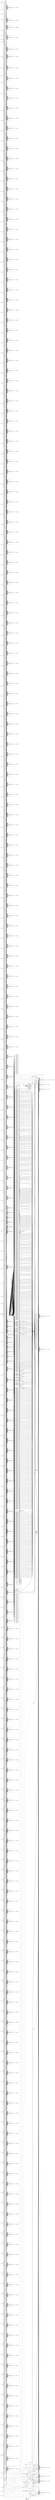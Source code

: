 digraph "gaussian_blur_256x256" {
label="gaussian_blur_256x256";
rankdir="LR";
remincross=true;
n61 [ shape=diamond, label="window[261]", color="black", fontcolor="black" ];
n62 [ shape=diamond, label="window[260]", color="black", fontcolor="black" ];
n63 [ shape=diamond, label="window[259]", color="black", fontcolor="black" ];
n64 [ shape=diamond, label="window[258]", color="black", fontcolor="black" ];
n65 [ shape=diamond, label="window[257]", color="black", fontcolor="black" ];
n66 [ shape=diamond, label="window[256]", color="black", fontcolor="black" ];
n67 [ shape=diamond, label="window[255]", color="black", fontcolor="black" ];
n68 [ shape=diamond, label="window[254]", color="black", fontcolor="black" ];
n69 [ shape=diamond, label="window[253]", color="black", fontcolor="black" ];
n70 [ shape=diamond, label="window[252]", color="black", fontcolor="black" ];
n71 [ shape=diamond, label="window[251]", color="black", fontcolor="black" ];
n72 [ shape=diamond, label="window[250]", color="black", fontcolor="black" ];
n73 [ shape=diamond, label="window[249]", color="black", fontcolor="black" ];
n74 [ shape=diamond, label="window[248]", color="black", fontcolor="black" ];
n75 [ shape=diamond, label="window[247]", color="black", fontcolor="black" ];
n76 [ shape=diamond, label="window[246]", color="black", fontcolor="black" ];
n77 [ shape=diamond, label="window[245]", color="black", fontcolor="black" ];
n78 [ shape=diamond, label="window[244]", color="black", fontcolor="black" ];
n79 [ shape=diamond, label="window[243]", color="black", fontcolor="black" ];
n80 [ shape=diamond, label="window[242]", color="black", fontcolor="black" ];
n81 [ shape=diamond, label="window[241]", color="black", fontcolor="black" ];
n82 [ shape=diamond, label="window[240]", color="black", fontcolor="black" ];
n83 [ shape=diamond, label="window[239]", color="black", fontcolor="black" ];
n84 [ shape=diamond, label="window[238]", color="black", fontcolor="black" ];
n85 [ shape=diamond, label="window[237]", color="black", fontcolor="black" ];
n86 [ shape=diamond, label="window[236]", color="black", fontcolor="black" ];
n87 [ shape=diamond, label="window[235]", color="black", fontcolor="black" ];
n88 [ shape=diamond, label="window[234]", color="black", fontcolor="black" ];
n89 [ shape=diamond, label="window[233]", color="black", fontcolor="black" ];
n90 [ shape=diamond, label="window[232]", color="black", fontcolor="black" ];
n91 [ shape=diamond, label="window[231]", color="black", fontcolor="black" ];
n92 [ shape=diamond, label="window[230]", color="black", fontcolor="black" ];
n93 [ shape=diamond, label="window[229]", color="black", fontcolor="black" ];
n94 [ shape=diamond, label="window[228]", color="black", fontcolor="black" ];
n95 [ shape=diamond, label="window[227]", color="black", fontcolor="black" ];
n96 [ shape=diamond, label="window[226]", color="black", fontcolor="black" ];
n97 [ shape=diamond, label="window[225]", color="black", fontcolor="black" ];
n98 [ shape=diamond, label="window[224]", color="black", fontcolor="black" ];
n99 [ shape=diamond, label="window[223]", color="black", fontcolor="black" ];
n100 [ shape=diamond, label="window[222]", color="black", fontcolor="black" ];
n101 [ shape=diamond, label="window[221]", color="black", fontcolor="black" ];
n102 [ shape=diamond, label="window[220]", color="black", fontcolor="black" ];
n103 [ shape=diamond, label="window[219]", color="black", fontcolor="black" ];
n104 [ shape=diamond, label="window[218]", color="black", fontcolor="black" ];
n105 [ shape=diamond, label="window[217]", color="black", fontcolor="black" ];
n106 [ shape=diamond, label="window[216]", color="black", fontcolor="black" ];
n107 [ shape=diamond, label="window[215]", color="black", fontcolor="black" ];
n108 [ shape=diamond, label="window[214]", color="black", fontcolor="black" ];
n109 [ shape=diamond, label="window[213]", color="black", fontcolor="black" ];
n110 [ shape=diamond, label="window[212]", color="black", fontcolor="black" ];
n111 [ shape=diamond, label="window[211]", color="black", fontcolor="black" ];
n112 [ shape=diamond, label="window[210]", color="black", fontcolor="black" ];
n113 [ shape=diamond, label="window[209]", color="black", fontcolor="black" ];
n114 [ shape=diamond, label="window[208]", color="black", fontcolor="black" ];
n115 [ shape=diamond, label="window[207]", color="black", fontcolor="black" ];
n116 [ shape=diamond, label="window[206]", color="black", fontcolor="black" ];
n117 [ shape=diamond, label="window[205]", color="black", fontcolor="black" ];
n118 [ shape=diamond, label="window[204]", color="black", fontcolor="black" ];
n119 [ shape=diamond, label="window[203]", color="black", fontcolor="black" ];
n120 [ shape=diamond, label="window[202]", color="black", fontcolor="black" ];
n121 [ shape=diamond, label="window[201]", color="black", fontcolor="black" ];
n122 [ shape=diamond, label="window[200]", color="black", fontcolor="black" ];
n123 [ shape=diamond, label="window[199]", color="black", fontcolor="black" ];
n124 [ shape=diamond, label="window[198]", color="black", fontcolor="black" ];
n125 [ shape=diamond, label="window[197]", color="black", fontcolor="black" ];
n126 [ shape=diamond, label="window[196]", color="black", fontcolor="black" ];
n127 [ shape=diamond, label="window[195]", color="black", fontcolor="black" ];
n128 [ shape=diamond, label="window[194]", color="black", fontcolor="black" ];
n129 [ shape=diamond, label="window[193]", color="black", fontcolor="black" ];
n130 [ shape=diamond, label="window[192]", color="black", fontcolor="black" ];
n131 [ shape=diamond, label="window[191]", color="black", fontcolor="black" ];
n132 [ shape=diamond, label="window[190]", color="black", fontcolor="black" ];
n133 [ shape=diamond, label="window[189]", color="black", fontcolor="black" ];
n134 [ shape=diamond, label="window[188]", color="black", fontcolor="black" ];
n135 [ shape=diamond, label="window[187]", color="black", fontcolor="black" ];
n136 [ shape=diamond, label="window[186]", color="black", fontcolor="black" ];
n137 [ shape=diamond, label="window[185]", color="black", fontcolor="black" ];
n138 [ shape=diamond, label="window[184]", color="black", fontcolor="black" ];
n139 [ shape=diamond, label="window[183]", color="black", fontcolor="black" ];
n140 [ shape=diamond, label="window[182]", color="black", fontcolor="black" ];
n141 [ shape=diamond, label="window[181]", color="black", fontcolor="black" ];
n142 [ shape=diamond, label="window[180]", color="black", fontcolor="black" ];
n143 [ shape=diamond, label="window[179]", color="black", fontcolor="black" ];
n144 [ shape=diamond, label="window[178]", color="black", fontcolor="black" ];
n145 [ shape=diamond, label="window[177]", color="black", fontcolor="black" ];
n146 [ shape=diamond, label="window[176]", color="black", fontcolor="black" ];
n147 [ shape=diamond, label="window[175]", color="black", fontcolor="black" ];
n148 [ shape=diamond, label="window[174]", color="black", fontcolor="black" ];
n149 [ shape=diamond, label="window[173]", color="black", fontcolor="black" ];
n150 [ shape=diamond, label="window[172]", color="black", fontcolor="black" ];
n151 [ shape=diamond, label="window[171]", color="black", fontcolor="black" ];
n152 [ shape=diamond, label="window[170]", color="black", fontcolor="black" ];
n153 [ shape=diamond, label="window[169]", color="black", fontcolor="black" ];
n154 [ shape=diamond, label="window[168]", color="black", fontcolor="black" ];
n155 [ shape=diamond, label="window[167]", color="black", fontcolor="black" ];
n156 [ shape=diamond, label="window[166]", color="black", fontcolor="black" ];
n157 [ shape=diamond, label="window[165]", color="black", fontcolor="black" ];
n158 [ shape=diamond, label="window[164]", color="black", fontcolor="black" ];
n159 [ shape=diamond, label="window[163]", color="black", fontcolor="black" ];
n160 [ shape=diamond, label="window[162]", color="black", fontcolor="black" ];
n161 [ shape=diamond, label="window[161]", color="black", fontcolor="black" ];
n162 [ shape=diamond, label="window[160]", color="black", fontcolor="black" ];
n163 [ shape=diamond, label="window[159]", color="black", fontcolor="black" ];
n164 [ shape=diamond, label="window[158]", color="black", fontcolor="black" ];
n165 [ shape=diamond, label="window[157]", color="black", fontcolor="black" ];
n166 [ shape=diamond, label="window[156]", color="black", fontcolor="black" ];
n167 [ shape=diamond, label="window[155]", color="black", fontcolor="black" ];
n168 [ shape=diamond, label="window[154]", color="black", fontcolor="black" ];
n169 [ shape=diamond, label="window[153]", color="black", fontcolor="black" ];
n170 [ shape=diamond, label="window[152]", color="black", fontcolor="black" ];
n171 [ shape=diamond, label="window[151]", color="black", fontcolor="black" ];
n172 [ shape=diamond, label="window[150]", color="black", fontcolor="black" ];
n173 [ shape=diamond, label="window[149]", color="black", fontcolor="black" ];
n174 [ shape=diamond, label="window[148]", color="black", fontcolor="black" ];
n175 [ shape=diamond, label="window[147]", color="black", fontcolor="black" ];
n176 [ shape=diamond, label="window[146]", color="black", fontcolor="black" ];
n177 [ shape=diamond, label="window[145]", color="black", fontcolor="black" ];
n178 [ shape=diamond, label="window[144]", color="black", fontcolor="black" ];
n179 [ shape=diamond, label="window[143]", color="black", fontcolor="black" ];
n180 [ shape=diamond, label="window[142]", color="black", fontcolor="black" ];
n181 [ shape=diamond, label="window[141]", color="black", fontcolor="black" ];
n182 [ shape=diamond, label="window[140]", color="black", fontcolor="black" ];
n183 [ shape=diamond, label="window[139]", color="black", fontcolor="black" ];
n184 [ shape=diamond, label="window[138]", color="black", fontcolor="black" ];
n185 [ shape=diamond, label="window[137]", color="black", fontcolor="black" ];
n186 [ shape=diamond, label="window[136]", color="black", fontcolor="black" ];
n187 [ shape=diamond, label="window[135]", color="black", fontcolor="black" ];
n188 [ shape=diamond, label="window[134]", color="black", fontcolor="black" ];
n189 [ shape=diamond, label="window[133]", color="black", fontcolor="black" ];
n190 [ shape=diamond, label="window[132]", color="black", fontcolor="black" ];
n191 [ shape=diamond, label="window[131]", color="black", fontcolor="black" ];
n192 [ shape=diamond, label="window[130]", color="black", fontcolor="black" ];
n193 [ shape=diamond, label="window[129]", color="black", fontcolor="black" ];
n194 [ shape=diamond, label="window[128]", color="black", fontcolor="black" ];
n195 [ shape=diamond, label="window[127]", color="black", fontcolor="black" ];
n196 [ shape=diamond, label="window[126]", color="black", fontcolor="black" ];
n197 [ shape=diamond, label="window[125]", color="black", fontcolor="black" ];
n198 [ shape=diamond, label="window[124]", color="black", fontcolor="black" ];
n199 [ shape=diamond, label="window[123]", color="black", fontcolor="black" ];
n200 [ shape=diamond, label="window[122]", color="black", fontcolor="black" ];
n201 [ shape=diamond, label="window[121]", color="black", fontcolor="black" ];
n202 [ shape=diamond, label="window[120]", color="black", fontcolor="black" ];
n203 [ shape=diamond, label="window[119]", color="black", fontcolor="black" ];
n204 [ shape=diamond, label="window[118]", color="black", fontcolor="black" ];
n205 [ shape=diamond, label="window[117]", color="black", fontcolor="black" ];
n206 [ shape=diamond, label="window[116]", color="black", fontcolor="black" ];
n207 [ shape=diamond, label="window[115]", color="black", fontcolor="black" ];
n208 [ shape=diamond, label="window[114]", color="black", fontcolor="black" ];
n209 [ shape=diamond, label="window[113]", color="black", fontcolor="black" ];
n210 [ shape=diamond, label="window[112]", color="black", fontcolor="black" ];
n211 [ shape=diamond, label="window[111]", color="black", fontcolor="black" ];
n212 [ shape=diamond, label="window[110]", color="black", fontcolor="black" ];
n213 [ shape=diamond, label="window[109]", color="black", fontcolor="black" ];
n214 [ shape=diamond, label="window[108]", color="black", fontcolor="black" ];
n215 [ shape=diamond, label="window[107]", color="black", fontcolor="black" ];
n216 [ shape=diamond, label="window[106]", color="black", fontcolor="black" ];
n217 [ shape=diamond, label="window[105]", color="black", fontcolor="black" ];
n218 [ shape=diamond, label="window[104]", color="black", fontcolor="black" ];
n219 [ shape=diamond, label="window[103]", color="black", fontcolor="black" ];
n220 [ shape=diamond, label="window[102]", color="black", fontcolor="black" ];
n221 [ shape=diamond, label="window[101]", color="black", fontcolor="black" ];
n222 [ shape=diamond, label="window[100]", color="black", fontcolor="black" ];
n223 [ shape=diamond, label="window[99]", color="black", fontcolor="black" ];
n224 [ shape=diamond, label="window[98]", color="black", fontcolor="black" ];
n225 [ shape=diamond, label="window[97]", color="black", fontcolor="black" ];
n226 [ shape=diamond, label="window[96]", color="black", fontcolor="black" ];
n227 [ shape=diamond, label="window[95]", color="black", fontcolor="black" ];
n228 [ shape=diamond, label="window[94]", color="black", fontcolor="black" ];
n229 [ shape=diamond, label="window[93]", color="black", fontcolor="black" ];
n230 [ shape=diamond, label="window[92]", color="black", fontcolor="black" ];
n231 [ shape=diamond, label="window[91]", color="black", fontcolor="black" ];
n232 [ shape=diamond, label="window[90]", color="black", fontcolor="black" ];
n233 [ shape=diamond, label="window[89]", color="black", fontcolor="black" ];
n234 [ shape=diamond, label="window[88]", color="black", fontcolor="black" ];
n235 [ shape=diamond, label="window[87]", color="black", fontcolor="black" ];
n236 [ shape=diamond, label="window[86]", color="black", fontcolor="black" ];
n237 [ shape=diamond, label="window[85]", color="black", fontcolor="black" ];
n238 [ shape=diamond, label="window[84]", color="black", fontcolor="black" ];
n239 [ shape=diamond, label="window[83]", color="black", fontcolor="black" ];
n240 [ shape=diamond, label="window[82]", color="black", fontcolor="black" ];
n241 [ shape=diamond, label="window[81]", color="black", fontcolor="black" ];
n242 [ shape=diamond, label="window[80]", color="black", fontcolor="black" ];
n243 [ shape=diamond, label="window[79]", color="black", fontcolor="black" ];
n244 [ shape=diamond, label="window[78]", color="black", fontcolor="black" ];
n245 [ shape=diamond, label="window[77]", color="black", fontcolor="black" ];
n246 [ shape=diamond, label="window[76]", color="black", fontcolor="black" ];
n247 [ shape=diamond, label="window[75]", color="black", fontcolor="black" ];
n248 [ shape=diamond, label="window[74]", color="black", fontcolor="black" ];
n249 [ shape=diamond, label="window[73]", color="black", fontcolor="black" ];
n250 [ shape=diamond, label="window[72]", color="black", fontcolor="black" ];
n251 [ shape=diamond, label="window[71]", color="black", fontcolor="black" ];
n252 [ shape=diamond, label="window[70]", color="black", fontcolor="black" ];
n253 [ shape=diamond, label="window[69]", color="black", fontcolor="black" ];
n254 [ shape=diamond, label="window[68]", color="black", fontcolor="black" ];
n255 [ shape=diamond, label="window[67]", color="black", fontcolor="black" ];
n256 [ shape=diamond, label="window[66]", color="black", fontcolor="black" ];
n257 [ shape=diamond, label="window[65]", color="black", fontcolor="black" ];
n258 [ shape=diamond, label="window[64]", color="black", fontcolor="black" ];
n259 [ shape=diamond, label="window[63]", color="black", fontcolor="black" ];
n260 [ shape=diamond, label="window[62]", color="black", fontcolor="black" ];
n261 [ shape=diamond, label="window[61]", color="black", fontcolor="black" ];
n262 [ shape=diamond, label="window[60]", color="black", fontcolor="black" ];
n263 [ shape=diamond, label="window[59]", color="black", fontcolor="black" ];
n264 [ shape=diamond, label="window[58]", color="black", fontcolor="black" ];
n265 [ shape=diamond, label="window[57]", color="black", fontcolor="black" ];
n266 [ shape=diamond, label="window[56]", color="black", fontcolor="black" ];
n267 [ shape=diamond, label="window[55]", color="black", fontcolor="black" ];
n268 [ shape=diamond, label="window[54]", color="black", fontcolor="black" ];
n269 [ shape=diamond, label="window[53]", color="black", fontcolor="black" ];
n270 [ shape=diamond, label="window[52]", color="black", fontcolor="black" ];
n271 [ shape=diamond, label="window[51]", color="black", fontcolor="black" ];
n272 [ shape=diamond, label="window[50]", color="black", fontcolor="black" ];
n273 [ shape=diamond, label="window[49]", color="black", fontcolor="black" ];
n274 [ shape=diamond, label="window[48]", color="black", fontcolor="black" ];
n275 [ shape=diamond, label="window[47]", color="black", fontcolor="black" ];
n276 [ shape=diamond, label="window[46]", color="black", fontcolor="black" ];
n277 [ shape=diamond, label="window[45]", color="black", fontcolor="black" ];
n278 [ shape=diamond, label="window[44]", color="black", fontcolor="black" ];
n279 [ shape=diamond, label="window[43]", color="black", fontcolor="black" ];
n280 [ shape=diamond, label="window[42]", color="black", fontcolor="black" ];
n281 [ shape=diamond, label="window[41]", color="black", fontcolor="black" ];
n282 [ shape=diamond, label="window[40]", color="black", fontcolor="black" ];
n283 [ shape=diamond, label="window[39]", color="black", fontcolor="black" ];
n284 [ shape=diamond, label="window[38]", color="black", fontcolor="black" ];
n285 [ shape=diamond, label="window[37]", color="black", fontcolor="black" ];
n286 [ shape=diamond, label="window[36]", color="black", fontcolor="black" ];
n287 [ shape=diamond, label="window[35]", color="black", fontcolor="black" ];
n288 [ shape=diamond, label="window[34]", color="black", fontcolor="black" ];
n289 [ shape=diamond, label="window[33]", color="black", fontcolor="black" ];
n290 [ shape=diamond, label="window[32]", color="black", fontcolor="black" ];
n291 [ shape=diamond, label="window[31]", color="black", fontcolor="black" ];
n292 [ shape=diamond, label="window[30]", color="black", fontcolor="black" ];
n293 [ shape=diamond, label="window[29]", color="black", fontcolor="black" ];
n294 [ shape=diamond, label="window[28]", color="black", fontcolor="black" ];
n295 [ shape=diamond, label="window[27]", color="black", fontcolor="black" ];
n296 [ shape=diamond, label="window[26]", color="black", fontcolor="black" ];
n297 [ shape=diamond, label="window[25]", color="black", fontcolor="black" ];
n298 [ shape=diamond, label="window[24]", color="black", fontcolor="black" ];
n299 [ shape=diamond, label="window[23]", color="black", fontcolor="black" ];
n300 [ shape=diamond, label="window[22]", color="black", fontcolor="black" ];
n301 [ shape=diamond, label="window[21]", color="black", fontcolor="black" ];
n302 [ shape=diamond, label="window[20]", color="black", fontcolor="black" ];
n303 [ shape=diamond, label="window[19]", color="black", fontcolor="black" ];
n304 [ shape=diamond, label="window[18]", color="black", fontcolor="black" ];
n305 [ shape=diamond, label="window[17]", color="black", fontcolor="black" ];
n306 [ shape=diamond, label="window[16]", color="black", fontcolor="black" ];
n307 [ shape=diamond, label="window[15]", color="black", fontcolor="black" ];
n308 [ shape=diamond, label="window[14]", color="black", fontcolor="black" ];
n309 [ shape=diamond, label="window[13]", color="black", fontcolor="black" ];
n310 [ shape=diamond, label="window[12]", color="black", fontcolor="black" ];
n311 [ shape=diamond, label="window[11]", color="black", fontcolor="black" ];
n312 [ shape=diamond, label="window[10]", color="black", fontcolor="black" ];
n313 [ shape=diamond, label="window[9]", color="black", fontcolor="black" ];
n873 [ shape=diamond, label="valid_pipeline[2]", color="black", fontcolor="black" ];
n874 [ shape=diamond, label="valid_pipeline[1]", color="black", fontcolor="black" ];
n875 [ shape=diamond, label="valid_pipeline[0]", color="black", fontcolor="black" ];
n876 [ shape=diamond, label="addr_pipeline[2]", color="black", fontcolor="black" ];
n877 [ shape=diamond, label="addr_pipeline[1]", color="black", fontcolor="black" ];
n878 [ shape=diamond, label="addr_pipeline[0]", color="black", fontcolor="black" ];
n879 [ shape=diamond, label="blurred_pixels[253]", color="black", fontcolor="black" ];
n880 [ shape=diamond, label="blurred_pixels[252]", color="black", fontcolor="black" ];
n881 [ shape=diamond, label="blurred_pixels[251]", color="black", fontcolor="black" ];
n882 [ shape=diamond, label="blurred_pixels[250]", color="black", fontcolor="black" ];
n883 [ shape=diamond, label="blurred_pixels[249]", color="black", fontcolor="black" ];
n884 [ shape=diamond, label="blurred_pixels[248]", color="black", fontcolor="black" ];
n885 [ shape=diamond, label="blurred_pixels[247]", color="black", fontcolor="black" ];
n886 [ shape=diamond, label="blurred_pixels[246]", color="black", fontcolor="black" ];
n887 [ shape=diamond, label="blurred_pixels[245]", color="black", fontcolor="black" ];
n888 [ shape=diamond, label="blurred_pixels[244]", color="black", fontcolor="black" ];
n889 [ shape=diamond, label="blurred_pixels[243]", color="black", fontcolor="black" ];
n890 [ shape=diamond, label="blurred_pixels[242]", color="black", fontcolor="black" ];
n891 [ shape=diamond, label="blurred_pixels[241]", color="black", fontcolor="black" ];
n892 [ shape=diamond, label="blurred_pixels[240]", color="black", fontcolor="black" ];
n893 [ shape=diamond, label="blurred_pixels[239]", color="black", fontcolor="black" ];
n894 [ shape=diamond, label="blurred_pixels[238]", color="black", fontcolor="black" ];
n895 [ shape=diamond, label="blurred_pixels[237]", color="black", fontcolor="black" ];
n896 [ shape=diamond, label="blurred_pixels[236]", color="black", fontcolor="black" ];
n897 [ shape=diamond, label="blurred_pixels[235]", color="black", fontcolor="black" ];
n898 [ shape=diamond, label="blurred_pixels[234]", color="black", fontcolor="black" ];
n899 [ shape=diamond, label="blurred_pixels[233]", color="black", fontcolor="black" ];
n900 [ shape=diamond, label="blurred_pixels[232]", color="black", fontcolor="black" ];
n901 [ shape=diamond, label="blurred_pixels[231]", color="black", fontcolor="black" ];
n902 [ shape=diamond, label="blurred_pixels[230]", color="black", fontcolor="black" ];
n903 [ shape=diamond, label="blurred_pixels[229]", color="black", fontcolor="black" ];
n904 [ shape=diamond, label="blurred_pixels[228]", color="black", fontcolor="black" ];
n905 [ shape=diamond, label="blurred_pixels[227]", color="black", fontcolor="black" ];
n906 [ shape=diamond, label="blurred_pixels[226]", color="black", fontcolor="black" ];
n907 [ shape=diamond, label="blurred_pixels[225]", color="black", fontcolor="black" ];
n908 [ shape=diamond, label="blurred_pixels[224]", color="black", fontcolor="black" ];
n909 [ shape=diamond, label="blurred_pixels[223]", color="black", fontcolor="black" ];
n910 [ shape=diamond, label="blurred_pixels[222]", color="black", fontcolor="black" ];
n911 [ shape=diamond, label="blurred_pixels[221]", color="black", fontcolor="black" ];
n912 [ shape=diamond, label="blurred_pixels[220]", color="black", fontcolor="black" ];
n913 [ shape=diamond, label="blurred_pixels[219]", color="black", fontcolor="black" ];
n914 [ shape=diamond, label="blurred_pixels[218]", color="black", fontcolor="black" ];
n915 [ shape=diamond, label="blurred_pixels[217]", color="black", fontcolor="black" ];
n916 [ shape=diamond, label="blurred_pixels[216]", color="black", fontcolor="black" ];
n917 [ shape=diamond, label="blurred_pixels[215]", color="black", fontcolor="black" ];
n918 [ shape=diamond, label="blurred_pixels[214]", color="black", fontcolor="black" ];
n919 [ shape=diamond, label="blurred_pixels[213]", color="black", fontcolor="black" ];
n920 [ shape=diamond, label="blurred_pixels[212]", color="black", fontcolor="black" ];
n921 [ shape=diamond, label="blurred_pixels[211]", color="black", fontcolor="black" ];
n922 [ shape=diamond, label="blurred_pixels[210]", color="black", fontcolor="black" ];
n923 [ shape=diamond, label="blurred_pixels[209]", color="black", fontcolor="black" ];
n924 [ shape=diamond, label="blurred_pixels[208]", color="black", fontcolor="black" ];
n925 [ shape=diamond, label="blurred_pixels[207]", color="black", fontcolor="black" ];
n926 [ shape=diamond, label="blurred_pixels[206]", color="black", fontcolor="black" ];
n927 [ shape=diamond, label="blurred_pixels[205]", color="black", fontcolor="black" ];
n928 [ shape=diamond, label="blurred_pixels[204]", color="black", fontcolor="black" ];
n929 [ shape=diamond, label="blurred_pixels[203]", color="black", fontcolor="black" ];
n930 [ shape=diamond, label="blurred_pixels[202]", color="black", fontcolor="black" ];
n931 [ shape=diamond, label="blurred_pixels[201]", color="black", fontcolor="black" ];
n932 [ shape=diamond, label="blurred_pixels[200]", color="black", fontcolor="black" ];
n933 [ shape=diamond, label="blurred_pixels[199]", color="black", fontcolor="black" ];
n934 [ shape=diamond, label="blurred_pixels[198]", color="black", fontcolor="black" ];
n935 [ shape=diamond, label="blurred_pixels[197]", color="black", fontcolor="black" ];
n936 [ shape=diamond, label="blurred_pixels[196]", color="black", fontcolor="black" ];
n937 [ shape=diamond, label="blurred_pixels[195]", color="black", fontcolor="black" ];
n938 [ shape=diamond, label="blurred_pixels[194]", color="black", fontcolor="black" ];
n939 [ shape=diamond, label="blurred_pixels[193]", color="black", fontcolor="black" ];
n940 [ shape=diamond, label="blurred_pixels[192]", color="black", fontcolor="black" ];
n941 [ shape=diamond, label="blurred_pixels[191]", color="black", fontcolor="black" ];
n942 [ shape=diamond, label="blurred_pixels[190]", color="black", fontcolor="black" ];
n943 [ shape=diamond, label="blurred_pixels[189]", color="black", fontcolor="black" ];
n944 [ shape=diamond, label="blurred_pixels[188]", color="black", fontcolor="black" ];
n945 [ shape=diamond, label="blurred_pixels[187]", color="black", fontcolor="black" ];
n946 [ shape=diamond, label="blurred_pixels[186]", color="black", fontcolor="black" ];
n947 [ shape=diamond, label="blurred_pixels[185]", color="black", fontcolor="black" ];
n948 [ shape=diamond, label="blurred_pixels[184]", color="black", fontcolor="black" ];
n949 [ shape=diamond, label="blurred_pixels[183]", color="black", fontcolor="black" ];
n950 [ shape=diamond, label="blurred_pixels[182]", color="black", fontcolor="black" ];
n951 [ shape=diamond, label="blurred_pixels[181]", color="black", fontcolor="black" ];
n952 [ shape=diamond, label="blurred_pixels[180]", color="black", fontcolor="black" ];
n953 [ shape=diamond, label="blurred_pixels[179]", color="black", fontcolor="black" ];
n954 [ shape=diamond, label="blurred_pixels[178]", color="black", fontcolor="black" ];
n955 [ shape=diamond, label="blurred_pixels[177]", color="black", fontcolor="black" ];
n956 [ shape=diamond, label="blurred_pixels[176]", color="black", fontcolor="black" ];
n957 [ shape=diamond, label="blurred_pixels[175]", color="black", fontcolor="black" ];
n958 [ shape=diamond, label="blurred_pixels[174]", color="black", fontcolor="black" ];
n959 [ shape=diamond, label="blurred_pixels[173]", color="black", fontcolor="black" ];
n960 [ shape=diamond, label="blurred_pixels[172]", color="black", fontcolor="black" ];
n961 [ shape=diamond, label="blurred_pixels[171]", color="black", fontcolor="black" ];
n962 [ shape=diamond, label="blurred_pixels[170]", color="black", fontcolor="black" ];
n963 [ shape=diamond, label="blurred_pixels[169]", color="black", fontcolor="black" ];
n964 [ shape=diamond, label="blurred_pixels[168]", color="black", fontcolor="black" ];
n965 [ shape=diamond, label="blurred_pixels[167]", color="black", fontcolor="black" ];
n966 [ shape=diamond, label="blurred_pixels[166]", color="black", fontcolor="black" ];
n967 [ shape=diamond, label="blurred_pixels[165]", color="black", fontcolor="black" ];
n968 [ shape=diamond, label="blurred_pixels[164]", color="black", fontcolor="black" ];
n969 [ shape=diamond, label="blurred_pixels[163]", color="black", fontcolor="black" ];
n970 [ shape=diamond, label="blurred_pixels[162]", color="black", fontcolor="black" ];
n971 [ shape=diamond, label="blurred_pixels[161]", color="black", fontcolor="black" ];
n972 [ shape=diamond, label="blurred_pixels[160]", color="black", fontcolor="black" ];
n973 [ shape=diamond, label="blurred_pixels[159]", color="black", fontcolor="black" ];
n974 [ shape=diamond, label="blurred_pixels[158]", color="black", fontcolor="black" ];
n975 [ shape=diamond, label="blurred_pixels[157]", color="black", fontcolor="black" ];
n976 [ shape=diamond, label="blurred_pixels[156]", color="black", fontcolor="black" ];
n977 [ shape=diamond, label="blurred_pixels[155]", color="black", fontcolor="black" ];
n978 [ shape=diamond, label="blurred_pixels[154]", color="black", fontcolor="black" ];
n979 [ shape=diamond, label="blurred_pixels[153]", color="black", fontcolor="black" ];
n980 [ shape=diamond, label="blurred_pixels[152]", color="black", fontcolor="black" ];
n981 [ shape=diamond, label="blurred_pixels[151]", color="black", fontcolor="black" ];
n982 [ shape=diamond, label="blurred_pixels[150]", color="black", fontcolor="black" ];
n983 [ shape=diamond, label="blurred_pixels[149]", color="black", fontcolor="black" ];
n984 [ shape=diamond, label="blurred_pixels[148]", color="black", fontcolor="black" ];
n985 [ shape=diamond, label="blurred_pixels[147]", color="black", fontcolor="black" ];
n986 [ shape=diamond, label="blurred_pixels[146]", color="black", fontcolor="black" ];
n987 [ shape=diamond, label="blurred_pixels[145]", color="black", fontcolor="black" ];
n988 [ shape=diamond, label="blurred_pixels[144]", color="black", fontcolor="black" ];
n989 [ shape=diamond, label="blurred_pixels[143]", color="black", fontcolor="black" ];
n990 [ shape=diamond, label="blurred_pixels[142]", color="black", fontcolor="black" ];
n991 [ shape=diamond, label="blurred_pixels[141]", color="black", fontcolor="black" ];
n992 [ shape=diamond, label="blurred_pixels[140]", color="black", fontcolor="black" ];
n993 [ shape=diamond, label="blurred_pixels[139]", color="black", fontcolor="black" ];
n994 [ shape=diamond, label="blurred_pixels[138]", color="black", fontcolor="black" ];
n995 [ shape=diamond, label="blurred_pixels[137]", color="black", fontcolor="black" ];
n996 [ shape=diamond, label="blurred_pixels[136]", color="black", fontcolor="black" ];
n997 [ shape=diamond, label="blurred_pixels[135]", color="black", fontcolor="black" ];
n998 [ shape=diamond, label="blurred_pixels[134]", color="black", fontcolor="black" ];
n999 [ shape=diamond, label="blurred_pixels[133]", color="black", fontcolor="black" ];
n1000 [ shape=diamond, label="blurred_pixels[132]", color="black", fontcolor="black" ];
n1001 [ shape=diamond, label="blurred_pixels[131]", color="black", fontcolor="black" ];
n1002 [ shape=diamond, label="blurred_pixels[130]", color="black", fontcolor="black" ];
n1003 [ shape=diamond, label="blurred_pixels[129]", color="black", fontcolor="black" ];
n1004 [ shape=diamond, label="blurred_pixels[128]", color="black", fontcolor="black" ];
n1005 [ shape=diamond, label="blurred_pixels[127]", color="black", fontcolor="black" ];
n1006 [ shape=diamond, label="blurred_pixels[126]", color="black", fontcolor="black" ];
n1007 [ shape=diamond, label="blurred_pixels[125]", color="black", fontcolor="black" ];
n1008 [ shape=diamond, label="blurred_pixels[124]", color="black", fontcolor="black" ];
n1009 [ shape=diamond, label="blurred_pixels[123]", color="black", fontcolor="black" ];
n1010 [ shape=diamond, label="blurred_pixels[122]", color="black", fontcolor="black" ];
n1011 [ shape=diamond, label="blurred_pixels[121]", color="black", fontcolor="black" ];
n1012 [ shape=diamond, label="blurred_pixels[120]", color="black", fontcolor="black" ];
n1013 [ shape=diamond, label="blurred_pixels[119]", color="black", fontcolor="black" ];
n1014 [ shape=diamond, label="blurred_pixels[118]", color="black", fontcolor="black" ];
n1015 [ shape=diamond, label="blurred_pixels[117]", color="black", fontcolor="black" ];
n1016 [ shape=diamond, label="blurred_pixels[116]", color="black", fontcolor="black" ];
n1017 [ shape=diamond, label="blurred_pixels[115]", color="black", fontcolor="black" ];
n1018 [ shape=diamond, label="blurred_pixels[114]", color="black", fontcolor="black" ];
n1019 [ shape=diamond, label="blurred_pixels[113]", color="black", fontcolor="black" ];
n1020 [ shape=diamond, label="blurred_pixels[112]", color="black", fontcolor="black" ];
n1021 [ shape=diamond, label="blurred_pixels[111]", color="black", fontcolor="black" ];
n1022 [ shape=diamond, label="blurred_pixels[110]", color="black", fontcolor="black" ];
n1023 [ shape=diamond, label="blurred_pixels[109]", color="black", fontcolor="black" ];
n1024 [ shape=diamond, label="blurred_pixels[108]", color="black", fontcolor="black" ];
n1025 [ shape=diamond, label="blurred_pixels[107]", color="black", fontcolor="black" ];
n1026 [ shape=diamond, label="blurred_pixels[106]", color="black", fontcolor="black" ];
n1027 [ shape=diamond, label="blurred_pixels[105]", color="black", fontcolor="black" ];
n1028 [ shape=diamond, label="blurred_pixels[104]", color="black", fontcolor="black" ];
n1029 [ shape=diamond, label="blurred_pixels[103]", color="black", fontcolor="black" ];
n1030 [ shape=diamond, label="blurred_pixels[102]", color="black", fontcolor="black" ];
n1031 [ shape=diamond, label="blurred_pixels[101]", color="black", fontcolor="black" ];
n1032 [ shape=diamond, label="blurred_pixels[100]", color="black", fontcolor="black" ];
n1033 [ shape=diamond, label="blurred_pixels[99]", color="black", fontcolor="black" ];
n1034 [ shape=diamond, label="blurred_pixels[98]", color="black", fontcolor="black" ];
n1035 [ shape=diamond, label="blurred_pixels[97]", color="black", fontcolor="black" ];
n1036 [ shape=diamond, label="blurred_pixels[96]", color="black", fontcolor="black" ];
n1037 [ shape=diamond, label="blurred_pixels[95]", color="black", fontcolor="black" ];
n1038 [ shape=diamond, label="blurred_pixels[94]", color="black", fontcolor="black" ];
n1039 [ shape=diamond, label="blurred_pixels[93]", color="black", fontcolor="black" ];
n1040 [ shape=diamond, label="blurred_pixels[92]", color="black", fontcolor="black" ];
n1041 [ shape=diamond, label="blurred_pixels[91]", color="black", fontcolor="black" ];
n1042 [ shape=diamond, label="blurred_pixels[90]", color="black", fontcolor="black" ];
n1043 [ shape=diamond, label="blurred_pixels[89]", color="black", fontcolor="black" ];
n1044 [ shape=diamond, label="blurred_pixels[88]", color="black", fontcolor="black" ];
n1045 [ shape=diamond, label="blurred_pixels[87]", color="black", fontcolor="black" ];
n1046 [ shape=diamond, label="blurred_pixels[86]", color="black", fontcolor="black" ];
n1047 [ shape=diamond, label="blurred_pixels[85]", color="black", fontcolor="black" ];
n1048 [ shape=diamond, label="blurred_pixels[84]", color="black", fontcolor="black" ];
n1049 [ shape=diamond, label="blurred_pixels[83]", color="black", fontcolor="black" ];
n1050 [ shape=diamond, label="blurred_pixels[82]", color="black", fontcolor="black" ];
n1051 [ shape=diamond, label="blurred_pixels[81]", color="black", fontcolor="black" ];
n1052 [ shape=diamond, label="blurred_pixels[80]", color="black", fontcolor="black" ];
n1053 [ shape=diamond, label="blurred_pixels[79]", color="black", fontcolor="black" ];
n1054 [ shape=diamond, label="blurred_pixels[78]", color="black", fontcolor="black" ];
n1055 [ shape=diamond, label="blurred_pixels[77]", color="black", fontcolor="black" ];
n1056 [ shape=diamond, label="blurred_pixels[76]", color="black", fontcolor="black" ];
n1057 [ shape=diamond, label="blurred_pixels[75]", color="black", fontcolor="black" ];
n1058 [ shape=diamond, label="blurred_pixels[74]", color="black", fontcolor="black" ];
n1059 [ shape=diamond, label="blurred_pixels[73]", color="black", fontcolor="black" ];
n1060 [ shape=diamond, label="blurred_pixels[72]", color="black", fontcolor="black" ];
n1061 [ shape=diamond, label="blurred_pixels[71]", color="black", fontcolor="black" ];
n1062 [ shape=diamond, label="blurred_pixels[70]", color="black", fontcolor="black" ];
n1063 [ shape=diamond, label="blurred_pixels[69]", color="black", fontcolor="black" ];
n1064 [ shape=diamond, label="blurred_pixels[68]", color="black", fontcolor="black" ];
n1065 [ shape=diamond, label="blurred_pixels[67]", color="black", fontcolor="black" ];
n1066 [ shape=diamond, label="blurred_pixels[66]", color="black", fontcolor="black" ];
n1067 [ shape=diamond, label="blurred_pixels[65]", color="black", fontcolor="black" ];
n1068 [ shape=diamond, label="blurred_pixels[64]", color="black", fontcolor="black" ];
n1069 [ shape=diamond, label="blurred_pixels[63]", color="black", fontcolor="black" ];
n1070 [ shape=diamond, label="blurred_pixels[62]", color="black", fontcolor="black" ];
n1071 [ shape=diamond, label="blurred_pixels[61]", color="black", fontcolor="black" ];
n1072 [ shape=diamond, label="blurred_pixels[60]", color="black", fontcolor="black" ];
n1073 [ shape=diamond, label="blurred_pixels[59]", color="black", fontcolor="black" ];
n1074 [ shape=diamond, label="blurred_pixels[58]", color="black", fontcolor="black" ];
n1075 [ shape=diamond, label="blurred_pixels[57]", color="black", fontcolor="black" ];
n1076 [ shape=diamond, label="blurred_pixels[56]", color="black", fontcolor="black" ];
n1077 [ shape=diamond, label="blurred_pixels[55]", color="black", fontcolor="black" ];
n1078 [ shape=diamond, label="blurred_pixels[54]", color="black", fontcolor="black" ];
n1079 [ shape=diamond, label="blurred_pixels[53]", color="black", fontcolor="black" ];
n1080 [ shape=diamond, label="blurred_pixels[52]", color="black", fontcolor="black" ];
n1081 [ shape=diamond, label="blurred_pixels[51]", color="black", fontcolor="black" ];
n1082 [ shape=diamond, label="blurred_pixels[50]", color="black", fontcolor="black" ];
n1083 [ shape=diamond, label="blurred_pixels[49]", color="black", fontcolor="black" ];
n1084 [ shape=diamond, label="blurred_pixels[48]", color="black", fontcolor="black" ];
n1085 [ shape=diamond, label="blurred_pixels[47]", color="black", fontcolor="black" ];
n1086 [ shape=diamond, label="blurred_pixels[46]", color="black", fontcolor="black" ];
n1087 [ shape=diamond, label="blurred_pixels[45]", color="black", fontcolor="black" ];
n1088 [ shape=diamond, label="blurred_pixels[44]", color="black", fontcolor="black" ];
n1089 [ shape=diamond, label="blurred_pixels[43]", color="black", fontcolor="black" ];
n1090 [ shape=diamond, label="blurred_pixels[42]", color="black", fontcolor="black" ];
n1091 [ shape=diamond, label="blurred_pixels[41]", color="black", fontcolor="black" ];
n1092 [ shape=diamond, label="blurred_pixels[40]", color="black", fontcolor="black" ];
n1093 [ shape=diamond, label="blurred_pixels[39]", color="black", fontcolor="black" ];
n1094 [ shape=diamond, label="blurred_pixels[38]", color="black", fontcolor="black" ];
n1095 [ shape=diamond, label="blurred_pixels[37]", color="black", fontcolor="black" ];
n1096 [ shape=diamond, label="blurred_pixels[36]", color="black", fontcolor="black" ];
n1097 [ shape=diamond, label="blurred_pixels[35]", color="black", fontcolor="black" ];
n1098 [ shape=diamond, label="blurred_pixels[34]", color="black", fontcolor="black" ];
n1099 [ shape=diamond, label="blurred_pixels[33]", color="black", fontcolor="black" ];
n1100 [ shape=diamond, label="blurred_pixels[32]", color="black", fontcolor="black" ];
n1101 [ shape=diamond, label="blurred_pixels[31]", color="black", fontcolor="black" ];
n1102 [ shape=diamond, label="blurred_pixels[30]", color="black", fontcolor="black" ];
n1103 [ shape=diamond, label="blurred_pixels[29]", color="black", fontcolor="black" ];
n1104 [ shape=diamond, label="blurred_pixels[28]", color="black", fontcolor="black" ];
n1105 [ shape=diamond, label="blurred_pixels[27]", color="black", fontcolor="black" ];
n1106 [ shape=diamond, label="blurred_pixels[26]", color="black", fontcolor="black" ];
n1107 [ shape=diamond, label="blurred_pixels[25]", color="black", fontcolor="black" ];
n1108 [ shape=diamond, label="blurred_pixels[24]", color="black", fontcolor="black" ];
n1109 [ shape=diamond, label="blurred_pixels[23]", color="black", fontcolor="black" ];
n1110 [ shape=diamond, label="blurred_pixels[22]", color="black", fontcolor="black" ];
n1111 [ shape=diamond, label="blurred_pixels[21]", color="black", fontcolor="black" ];
n1112 [ shape=diamond, label="blurred_pixels[20]", color="black", fontcolor="black" ];
n1113 [ shape=diamond, label="blurred_pixels[19]", color="black", fontcolor="black" ];
n1114 [ shape=diamond, label="blurred_pixels[18]", color="black", fontcolor="black" ];
n1115 [ shape=diamond, label="blurred_pixels[17]", color="black", fontcolor="black" ];
n1116 [ shape=diamond, label="blurred_pixels[16]", color="black", fontcolor="black" ];
n1117 [ shape=diamond, label="blurred_pixels[15]", color="black", fontcolor="black" ];
n1118 [ shape=diamond, label="blurred_pixels[14]", color="black", fontcolor="black" ];
n1119 [ shape=diamond, label="blurred_pixels[13]", color="black", fontcolor="black" ];
n1120 [ shape=diamond, label="blurred_pixels[12]", color="black", fontcolor="black" ];
n1121 [ shape=diamond, label="blurred_pixels[11]", color="black", fontcolor="black" ];
n1122 [ shape=diamond, label="blurred_pixels[10]", color="black", fontcolor="black" ];
n1123 [ shape=diamond, label="blurred_pixels[9]", color="black", fontcolor="black" ];
n1124 [ shape=diamond, label="blurred_pixels[8]", color="black", fontcolor="black" ];
n1125 [ shape=diamond, label="blurred_pixels[7]", color="black", fontcolor="black" ];
n1126 [ shape=diamond, label="blurred_pixels[6]", color="black", fontcolor="black" ];
n1127 [ shape=diamond, label="blurred_pixels[5]", color="black", fontcolor="black" ];
n1128 [ shape=diamond, label="blurred_pixels[4]", color="black", fontcolor="black" ];
n1129 [ shape=diamond, label="blurred_pixels[3]", color="black", fontcolor="black" ];
n1130 [ shape=diamond, label="blurred_pixels[2]", color="black", fontcolor="black" ];
n1131 [ shape=diamond, label="blurred_pixels[1]", color="black", fontcolor="black" ];
n1132 [ shape=diamond, label="blurred_pixels[0]", color="black", fontcolor="black" ];
n1133 [ shape=diamond, label="line_buffer[511]", color="black", fontcolor="black" ];
n1134 [ shape=diamond, label="line_buffer[510]", color="black", fontcolor="black" ];
n1135 [ shape=diamond, label="line_buffer[509]", color="black", fontcolor="black" ];
n1136 [ shape=diamond, label="line_buffer[508]", color="black", fontcolor="black" ];
n1137 [ shape=diamond, label="line_buffer[507]", color="black", fontcolor="black" ];
n1138 [ shape=diamond, label="line_buffer[506]", color="black", fontcolor="black" ];
n1139 [ shape=diamond, label="line_buffer[505]", color="black", fontcolor="black" ];
n1140 [ shape=diamond, label="line_buffer[504]", color="black", fontcolor="black" ];
n1141 [ shape=diamond, label="line_buffer[503]", color="black", fontcolor="black" ];
n1142 [ shape=diamond, label="line_buffer[502]", color="black", fontcolor="black" ];
n1143 [ shape=diamond, label="line_buffer[501]", color="black", fontcolor="black" ];
n1144 [ shape=diamond, label="line_buffer[500]", color="black", fontcolor="black" ];
n1145 [ shape=diamond, label="line_buffer[499]", color="black", fontcolor="black" ];
n1146 [ shape=diamond, label="line_buffer[498]", color="black", fontcolor="black" ];
n1147 [ shape=diamond, label="line_buffer[497]", color="black", fontcolor="black" ];
n1148 [ shape=diamond, label="line_buffer[496]", color="black", fontcolor="black" ];
n1149 [ shape=diamond, label="line_buffer[495]", color="black", fontcolor="black" ];
n1150 [ shape=diamond, label="line_buffer[494]", color="black", fontcolor="black" ];
n1151 [ shape=diamond, label="line_buffer[493]", color="black", fontcolor="black" ];
n1152 [ shape=diamond, label="line_buffer[492]", color="black", fontcolor="black" ];
n1153 [ shape=diamond, label="line_buffer[491]", color="black", fontcolor="black" ];
n1154 [ shape=diamond, label="line_buffer[490]", color="black", fontcolor="black" ];
n1155 [ shape=diamond, label="line_buffer[489]", color="black", fontcolor="black" ];
n1156 [ shape=diamond, label="line_buffer[488]", color="black", fontcolor="black" ];
n1157 [ shape=diamond, label="line_buffer[487]", color="black", fontcolor="black" ];
n1158 [ shape=diamond, label="line_buffer[486]", color="black", fontcolor="black" ];
n1159 [ shape=diamond, label="line_buffer[485]", color="black", fontcolor="black" ];
n1160 [ shape=diamond, label="line_buffer[484]", color="black", fontcolor="black" ];
n1161 [ shape=diamond, label="line_buffer[483]", color="black", fontcolor="black" ];
n1162 [ shape=diamond, label="line_buffer[482]", color="black", fontcolor="black" ];
n1163 [ shape=diamond, label="line_buffer[481]", color="black", fontcolor="black" ];
n1164 [ shape=diamond, label="line_buffer[480]", color="black", fontcolor="black" ];
n1165 [ shape=diamond, label="line_buffer[479]", color="black", fontcolor="black" ];
n1166 [ shape=diamond, label="line_buffer[478]", color="black", fontcolor="black" ];
n1167 [ shape=diamond, label="line_buffer[477]", color="black", fontcolor="black" ];
n1168 [ shape=diamond, label="line_buffer[476]", color="black", fontcolor="black" ];
n1169 [ shape=diamond, label="line_buffer[475]", color="black", fontcolor="black" ];
n1170 [ shape=diamond, label="line_buffer[474]", color="black", fontcolor="black" ];
n1171 [ shape=diamond, label="line_buffer[473]", color="black", fontcolor="black" ];
n1172 [ shape=diamond, label="line_buffer[472]", color="black", fontcolor="black" ];
n1173 [ shape=diamond, label="line_buffer[471]", color="black", fontcolor="black" ];
n1174 [ shape=diamond, label="line_buffer[470]", color="black", fontcolor="black" ];
n1175 [ shape=diamond, label="line_buffer[469]", color="black", fontcolor="black" ];
n1176 [ shape=diamond, label="line_buffer[468]", color="black", fontcolor="black" ];
n1177 [ shape=diamond, label="line_buffer[467]", color="black", fontcolor="black" ];
n1178 [ shape=diamond, label="line_buffer[466]", color="black", fontcolor="black" ];
n1179 [ shape=diamond, label="line_buffer[465]", color="black", fontcolor="black" ];
n1180 [ shape=diamond, label="line_buffer[464]", color="black", fontcolor="black" ];
n1181 [ shape=diamond, label="line_buffer[463]", color="black", fontcolor="black" ];
n1182 [ shape=diamond, label="line_buffer[462]", color="black", fontcolor="black" ];
n1183 [ shape=diamond, label="line_buffer[461]", color="black", fontcolor="black" ];
n1184 [ shape=diamond, label="line_buffer[460]", color="black", fontcolor="black" ];
n1185 [ shape=diamond, label="line_buffer[459]", color="black", fontcolor="black" ];
n1186 [ shape=diamond, label="line_buffer[458]", color="black", fontcolor="black" ];
n1187 [ shape=diamond, label="line_buffer[457]", color="black", fontcolor="black" ];
n1188 [ shape=diamond, label="line_buffer[456]", color="black", fontcolor="black" ];
n1189 [ shape=diamond, label="line_buffer[455]", color="black", fontcolor="black" ];
n1190 [ shape=diamond, label="line_buffer[454]", color="black", fontcolor="black" ];
n1191 [ shape=diamond, label="line_buffer[453]", color="black", fontcolor="black" ];
n1192 [ shape=diamond, label="line_buffer[452]", color="black", fontcolor="black" ];
n1193 [ shape=diamond, label="line_buffer[451]", color="black", fontcolor="black" ];
n1194 [ shape=diamond, label="line_buffer[450]", color="black", fontcolor="black" ];
n1195 [ shape=diamond, label="line_buffer[449]", color="black", fontcolor="black" ];
n1196 [ shape=diamond, label="line_buffer[448]", color="black", fontcolor="black" ];
n1197 [ shape=diamond, label="line_buffer[447]", color="black", fontcolor="black" ];
n1198 [ shape=diamond, label="line_buffer[446]", color="black", fontcolor="black" ];
n1199 [ shape=diamond, label="line_buffer[445]", color="black", fontcolor="black" ];
n1200 [ shape=diamond, label="line_buffer[444]", color="black", fontcolor="black" ];
n1201 [ shape=diamond, label="line_buffer[443]", color="black", fontcolor="black" ];
n1202 [ shape=diamond, label="line_buffer[442]", color="black", fontcolor="black" ];
n1203 [ shape=diamond, label="line_buffer[441]", color="black", fontcolor="black" ];
n1204 [ shape=diamond, label="line_buffer[440]", color="black", fontcolor="black" ];
n1205 [ shape=diamond, label="line_buffer[439]", color="black", fontcolor="black" ];
n1206 [ shape=diamond, label="line_buffer[438]", color="black", fontcolor="black" ];
n1207 [ shape=diamond, label="line_buffer[437]", color="black", fontcolor="black" ];
n1208 [ shape=diamond, label="line_buffer[436]", color="black", fontcolor="black" ];
n1209 [ shape=diamond, label="line_buffer[435]", color="black", fontcolor="black" ];
n1210 [ shape=diamond, label="line_buffer[434]", color="black", fontcolor="black" ];
n1211 [ shape=diamond, label="line_buffer[433]", color="black", fontcolor="black" ];
n1212 [ shape=diamond, label="line_buffer[432]", color="black", fontcolor="black" ];
n1213 [ shape=diamond, label="line_buffer[431]", color="black", fontcolor="black" ];
n1214 [ shape=diamond, label="line_buffer[430]", color="black", fontcolor="black" ];
n1215 [ shape=diamond, label="line_buffer[429]", color="black", fontcolor="black" ];
n1216 [ shape=diamond, label="line_buffer[428]", color="black", fontcolor="black" ];
n1217 [ shape=diamond, label="line_buffer[427]", color="black", fontcolor="black" ];
n1218 [ shape=diamond, label="line_buffer[426]", color="black", fontcolor="black" ];
n1219 [ shape=diamond, label="line_buffer[425]", color="black", fontcolor="black" ];
n1220 [ shape=diamond, label="line_buffer[424]", color="black", fontcolor="black" ];
n1221 [ shape=diamond, label="line_buffer[423]", color="black", fontcolor="black" ];
n1222 [ shape=diamond, label="line_buffer[422]", color="black", fontcolor="black" ];
n1223 [ shape=diamond, label="line_buffer[421]", color="black", fontcolor="black" ];
n1224 [ shape=diamond, label="line_buffer[420]", color="black", fontcolor="black" ];
n1225 [ shape=diamond, label="line_buffer[419]", color="black", fontcolor="black" ];
n1226 [ shape=diamond, label="line_buffer[418]", color="black", fontcolor="black" ];
n1227 [ shape=diamond, label="line_buffer[417]", color="black", fontcolor="black" ];
n1228 [ shape=diamond, label="line_buffer[416]", color="black", fontcolor="black" ];
n1229 [ shape=diamond, label="line_buffer[415]", color="black", fontcolor="black" ];
n1230 [ shape=diamond, label="line_buffer[414]", color="black", fontcolor="black" ];
n1231 [ shape=diamond, label="line_buffer[413]", color="black", fontcolor="black" ];
n1232 [ shape=diamond, label="line_buffer[412]", color="black", fontcolor="black" ];
n1233 [ shape=diamond, label="line_buffer[411]", color="black", fontcolor="black" ];
n1234 [ shape=diamond, label="line_buffer[410]", color="black", fontcolor="black" ];
n1235 [ shape=diamond, label="line_buffer[409]", color="black", fontcolor="black" ];
n1236 [ shape=diamond, label="line_buffer[408]", color="black", fontcolor="black" ];
n1237 [ shape=diamond, label="line_buffer[407]", color="black", fontcolor="black" ];
n1238 [ shape=diamond, label="line_buffer[406]", color="black", fontcolor="black" ];
n1239 [ shape=diamond, label="line_buffer[405]", color="black", fontcolor="black" ];
n1240 [ shape=diamond, label="line_buffer[404]", color="black", fontcolor="black" ];
n1241 [ shape=diamond, label="line_buffer[403]", color="black", fontcolor="black" ];
n1242 [ shape=diamond, label="line_buffer[402]", color="black", fontcolor="black" ];
n1243 [ shape=diamond, label="line_buffer[401]", color="black", fontcolor="black" ];
n1244 [ shape=diamond, label="line_buffer[400]", color="black", fontcolor="black" ];
n1245 [ shape=diamond, label="line_buffer[399]", color="black", fontcolor="black" ];
n1246 [ shape=diamond, label="line_buffer[398]", color="black", fontcolor="black" ];
n1247 [ shape=diamond, label="line_buffer[397]", color="black", fontcolor="black" ];
n1248 [ shape=diamond, label="line_buffer[396]", color="black", fontcolor="black" ];
n1249 [ shape=diamond, label="line_buffer[395]", color="black", fontcolor="black" ];
n1250 [ shape=diamond, label="line_buffer[394]", color="black", fontcolor="black" ];
n1251 [ shape=diamond, label="line_buffer[393]", color="black", fontcolor="black" ];
n1252 [ shape=diamond, label="line_buffer[392]", color="black", fontcolor="black" ];
n1253 [ shape=diamond, label="line_buffer[391]", color="black", fontcolor="black" ];
n1254 [ shape=diamond, label="line_buffer[390]", color="black", fontcolor="black" ];
n1255 [ shape=diamond, label="line_buffer[389]", color="black", fontcolor="black" ];
n1256 [ shape=diamond, label="line_buffer[388]", color="black", fontcolor="black" ];
n1257 [ shape=diamond, label="line_buffer[387]", color="black", fontcolor="black" ];
n1258 [ shape=diamond, label="line_buffer[386]", color="black", fontcolor="black" ];
n1259 [ shape=diamond, label="line_buffer[385]", color="black", fontcolor="black" ];
n1260 [ shape=diamond, label="line_buffer[384]", color="black", fontcolor="black" ];
n1261 [ shape=diamond, label="line_buffer[383]", color="black", fontcolor="black" ];
n1262 [ shape=diamond, label="line_buffer[382]", color="black", fontcolor="black" ];
n1263 [ shape=diamond, label="line_buffer[381]", color="black", fontcolor="black" ];
n1264 [ shape=diamond, label="line_buffer[380]", color="black", fontcolor="black" ];
n1265 [ shape=diamond, label="line_buffer[379]", color="black", fontcolor="black" ];
n1266 [ shape=diamond, label="line_buffer[378]", color="black", fontcolor="black" ];
n1267 [ shape=diamond, label="line_buffer[377]", color="black", fontcolor="black" ];
n1268 [ shape=diamond, label="line_buffer[376]", color="black", fontcolor="black" ];
n1269 [ shape=diamond, label="line_buffer[375]", color="black", fontcolor="black" ];
n1270 [ shape=diamond, label="line_buffer[374]", color="black", fontcolor="black" ];
n1271 [ shape=diamond, label="line_buffer[373]", color="black", fontcolor="black" ];
n1272 [ shape=diamond, label="line_buffer[372]", color="black", fontcolor="black" ];
n1273 [ shape=diamond, label="line_buffer[371]", color="black", fontcolor="black" ];
n1274 [ shape=diamond, label="line_buffer[370]", color="black", fontcolor="black" ];
n1275 [ shape=diamond, label="line_buffer[369]", color="black", fontcolor="black" ];
n1276 [ shape=diamond, label="line_buffer[368]", color="black", fontcolor="black" ];
n1277 [ shape=diamond, label="line_buffer[367]", color="black", fontcolor="black" ];
n1278 [ shape=diamond, label="line_buffer[366]", color="black", fontcolor="black" ];
n1279 [ shape=diamond, label="line_buffer[365]", color="black", fontcolor="black" ];
n1280 [ shape=diamond, label="line_buffer[364]", color="black", fontcolor="black" ];
n1281 [ shape=diamond, label="line_buffer[363]", color="black", fontcolor="black" ];
n1282 [ shape=diamond, label="line_buffer[362]", color="black", fontcolor="black" ];
n1283 [ shape=diamond, label="line_buffer[361]", color="black", fontcolor="black" ];
n1284 [ shape=diamond, label="line_buffer[360]", color="black", fontcolor="black" ];
n1285 [ shape=diamond, label="line_buffer[359]", color="black", fontcolor="black" ];
n1286 [ shape=diamond, label="line_buffer[358]", color="black", fontcolor="black" ];
n1287 [ shape=diamond, label="line_buffer[357]", color="black", fontcolor="black" ];
n1288 [ shape=diamond, label="line_buffer[356]", color="black", fontcolor="black" ];
n1289 [ shape=diamond, label="line_buffer[355]", color="black", fontcolor="black" ];
n1290 [ shape=diamond, label="line_buffer[354]", color="black", fontcolor="black" ];
n1291 [ shape=diamond, label="line_buffer[353]", color="black", fontcolor="black" ];
n1292 [ shape=diamond, label="line_buffer[352]", color="black", fontcolor="black" ];
n1293 [ shape=diamond, label="line_buffer[351]", color="black", fontcolor="black" ];
n1294 [ shape=diamond, label="line_buffer[350]", color="black", fontcolor="black" ];
n1295 [ shape=diamond, label="line_buffer[349]", color="black", fontcolor="black" ];
n1296 [ shape=diamond, label="line_buffer[348]", color="black", fontcolor="black" ];
n1297 [ shape=diamond, label="line_buffer[347]", color="black", fontcolor="black" ];
n1298 [ shape=diamond, label="line_buffer[346]", color="black", fontcolor="black" ];
n1299 [ shape=diamond, label="line_buffer[345]", color="black", fontcolor="black" ];
n1300 [ shape=diamond, label="line_buffer[344]", color="black", fontcolor="black" ];
n1301 [ shape=diamond, label="line_buffer[343]", color="black", fontcolor="black" ];
n1302 [ shape=diamond, label="line_buffer[342]", color="black", fontcolor="black" ];
n1303 [ shape=diamond, label="line_buffer[341]", color="black", fontcolor="black" ];
n1304 [ shape=diamond, label="line_buffer[340]", color="black", fontcolor="black" ];
n1305 [ shape=diamond, label="line_buffer[339]", color="black", fontcolor="black" ];
n1306 [ shape=diamond, label="line_buffer[338]", color="black", fontcolor="black" ];
n1307 [ shape=diamond, label="line_buffer[337]", color="black", fontcolor="black" ];
n1308 [ shape=diamond, label="line_buffer[336]", color="black", fontcolor="black" ];
n1309 [ shape=diamond, label="line_buffer[335]", color="black", fontcolor="black" ];
n1310 [ shape=diamond, label="line_buffer[334]", color="black", fontcolor="black" ];
n1311 [ shape=diamond, label="line_buffer[333]", color="black", fontcolor="black" ];
n1312 [ shape=diamond, label="line_buffer[332]", color="black", fontcolor="black" ];
n1313 [ shape=diamond, label="line_buffer[331]", color="black", fontcolor="black" ];
n1314 [ shape=diamond, label="line_buffer[330]", color="black", fontcolor="black" ];
n1315 [ shape=diamond, label="line_buffer[329]", color="black", fontcolor="black" ];
n1316 [ shape=diamond, label="line_buffer[328]", color="black", fontcolor="black" ];
n1317 [ shape=diamond, label="line_buffer[327]", color="black", fontcolor="black" ];
n1318 [ shape=diamond, label="line_buffer[326]", color="black", fontcolor="black" ];
n1319 [ shape=diamond, label="line_buffer[325]", color="black", fontcolor="black" ];
n1320 [ shape=diamond, label="line_buffer[324]", color="black", fontcolor="black" ];
n1321 [ shape=diamond, label="line_buffer[323]", color="black", fontcolor="black" ];
n1322 [ shape=diamond, label="line_buffer[322]", color="black", fontcolor="black" ];
n1323 [ shape=diamond, label="line_buffer[321]", color="black", fontcolor="black" ];
n1324 [ shape=diamond, label="line_buffer[320]", color="black", fontcolor="black" ];
n1325 [ shape=diamond, label="line_buffer[319]", color="black", fontcolor="black" ];
n1326 [ shape=diamond, label="line_buffer[318]", color="black", fontcolor="black" ];
n1327 [ shape=diamond, label="line_buffer[317]", color="black", fontcolor="black" ];
n1328 [ shape=diamond, label="line_buffer[316]", color="black", fontcolor="black" ];
n1329 [ shape=diamond, label="line_buffer[315]", color="black", fontcolor="black" ];
n1330 [ shape=diamond, label="line_buffer[314]", color="black", fontcolor="black" ];
n1331 [ shape=diamond, label="line_buffer[313]", color="black", fontcolor="black" ];
n1332 [ shape=diamond, label="line_buffer[312]", color="black", fontcolor="black" ];
n1333 [ shape=diamond, label="line_buffer[311]", color="black", fontcolor="black" ];
n1334 [ shape=diamond, label="line_buffer[310]", color="black", fontcolor="black" ];
n1335 [ shape=diamond, label="line_buffer[309]", color="black", fontcolor="black" ];
n1336 [ shape=diamond, label="line_buffer[308]", color="black", fontcolor="black" ];
n1337 [ shape=diamond, label="line_buffer[307]", color="black", fontcolor="black" ];
n1338 [ shape=diamond, label="line_buffer[306]", color="black", fontcolor="black" ];
n1339 [ shape=diamond, label="line_buffer[305]", color="black", fontcolor="black" ];
n1340 [ shape=diamond, label="line_buffer[304]", color="black", fontcolor="black" ];
n1341 [ shape=diamond, label="line_buffer[303]", color="black", fontcolor="black" ];
n1342 [ shape=diamond, label="line_buffer[302]", color="black", fontcolor="black" ];
n1343 [ shape=diamond, label="line_buffer[301]", color="black", fontcolor="black" ];
n1344 [ shape=diamond, label="line_buffer[300]", color="black", fontcolor="black" ];
n1345 [ shape=diamond, label="line_buffer[299]", color="black", fontcolor="black" ];
n1346 [ shape=diamond, label="line_buffer[298]", color="black", fontcolor="black" ];
n1347 [ shape=diamond, label="line_buffer[297]", color="black", fontcolor="black" ];
n1348 [ shape=diamond, label="line_buffer[296]", color="black", fontcolor="black" ];
n1349 [ shape=diamond, label="line_buffer[295]", color="black", fontcolor="black" ];
n1350 [ shape=diamond, label="line_buffer[294]", color="black", fontcolor="black" ];
n1351 [ shape=diamond, label="line_buffer[293]", color="black", fontcolor="black" ];
n1352 [ shape=diamond, label="line_buffer[292]", color="black", fontcolor="black" ];
n1353 [ shape=diamond, label="line_buffer[291]", color="black", fontcolor="black" ];
n1354 [ shape=diamond, label="line_buffer[290]", color="black", fontcolor="black" ];
n1355 [ shape=diamond, label="line_buffer[289]", color="black", fontcolor="black" ];
n1356 [ shape=diamond, label="line_buffer[288]", color="black", fontcolor="black" ];
n1357 [ shape=diamond, label="line_buffer[287]", color="black", fontcolor="black" ];
n1358 [ shape=diamond, label="line_buffer[286]", color="black", fontcolor="black" ];
n1359 [ shape=diamond, label="line_buffer[285]", color="black", fontcolor="black" ];
n1360 [ shape=diamond, label="line_buffer[284]", color="black", fontcolor="black" ];
n1361 [ shape=diamond, label="line_buffer[283]", color="black", fontcolor="black" ];
n1362 [ shape=diamond, label="line_buffer[282]", color="black", fontcolor="black" ];
n1363 [ shape=diamond, label="line_buffer[281]", color="black", fontcolor="black" ];
n1364 [ shape=diamond, label="line_buffer[280]", color="black", fontcolor="black" ];
n1365 [ shape=diamond, label="line_buffer[279]", color="black", fontcolor="black" ];
n1366 [ shape=diamond, label="line_buffer[278]", color="black", fontcolor="black" ];
n1367 [ shape=diamond, label="line_buffer[277]", color="black", fontcolor="black" ];
n1368 [ shape=diamond, label="line_buffer[276]", color="black", fontcolor="black" ];
n1369 [ shape=diamond, label="line_buffer[275]", color="black", fontcolor="black" ];
n1370 [ shape=diamond, label="line_buffer[274]", color="black", fontcolor="black" ];
n1371 [ shape=diamond, label="line_buffer[273]", color="black", fontcolor="black" ];
n1372 [ shape=diamond, label="line_buffer[272]", color="black", fontcolor="black" ];
n1373 [ shape=diamond, label="line_buffer[271]", color="black", fontcolor="black" ];
n1374 [ shape=diamond, label="line_buffer[270]", color="black", fontcolor="black" ];
n1375 [ shape=diamond, label="line_buffer[269]", color="black", fontcolor="black" ];
n1376 [ shape=diamond, label="line_buffer[268]", color="black", fontcolor="black" ];
n1377 [ shape=diamond, label="line_buffer[267]", color="black", fontcolor="black" ];
n1378 [ shape=diamond, label="line_buffer[266]", color="black", fontcolor="black" ];
n1379 [ shape=diamond, label="line_buffer[265]", color="black", fontcolor="black" ];
n1380 [ shape=diamond, label="line_buffer[264]", color="black", fontcolor="black" ];
n1381 [ shape=diamond, label="line_buffer[263]", color="black", fontcolor="black" ];
n1382 [ shape=diamond, label="line_buffer[262]", color="black", fontcolor="black" ];
n1383 [ shape=diamond, label="line_buffer[261]", color="black", fontcolor="black" ];
n1384 [ shape=diamond, label="line_buffer[260]", color="black", fontcolor="black" ];
n1385 [ shape=diamond, label="line_buffer[259]", color="black", fontcolor="black" ];
n1386 [ shape=diamond, label="line_buffer[258]", color="black", fontcolor="black" ];
n1387 [ shape=diamond, label="line_buffer[257]", color="black", fontcolor="black" ];
n1388 [ shape=diamond, label="line_buffer[256]", color="black", fontcolor="black" ];
n1389 [ shape=diamond, label="line_buffer[255]", color="black", fontcolor="black" ];
n1390 [ shape=diamond, label="line_buffer[254]", color="black", fontcolor="black" ];
n1391 [ shape=diamond, label="line_buffer[253]", color="black", fontcolor="black" ];
n1392 [ shape=diamond, label="line_buffer[252]", color="black", fontcolor="black" ];
n1393 [ shape=diamond, label="line_buffer[251]", color="black", fontcolor="black" ];
n1394 [ shape=diamond, label="line_buffer[250]", color="black", fontcolor="black" ];
n1395 [ shape=diamond, label="line_buffer[249]", color="black", fontcolor="black" ];
n1396 [ shape=diamond, label="line_buffer[248]", color="black", fontcolor="black" ];
n1397 [ shape=diamond, label="line_buffer[247]", color="black", fontcolor="black" ];
n1398 [ shape=diamond, label="line_buffer[246]", color="black", fontcolor="black" ];
n1399 [ shape=diamond, label="line_buffer[245]", color="black", fontcolor="black" ];
n1400 [ shape=diamond, label="line_buffer[244]", color="black", fontcolor="black" ];
n1401 [ shape=diamond, label="line_buffer[243]", color="black", fontcolor="black" ];
n1402 [ shape=diamond, label="line_buffer[242]", color="black", fontcolor="black" ];
n1403 [ shape=diamond, label="line_buffer[241]", color="black", fontcolor="black" ];
n1404 [ shape=diamond, label="line_buffer[240]", color="black", fontcolor="black" ];
n1405 [ shape=diamond, label="line_buffer[239]", color="black", fontcolor="black" ];
n1406 [ shape=diamond, label="line_buffer[238]", color="black", fontcolor="black" ];
n1407 [ shape=diamond, label="line_buffer[237]", color="black", fontcolor="black" ];
n1408 [ shape=diamond, label="line_buffer[236]", color="black", fontcolor="black" ];
n1409 [ shape=diamond, label="line_buffer[235]", color="black", fontcolor="black" ];
n1410 [ shape=diamond, label="line_buffer[234]", color="black", fontcolor="black" ];
n1411 [ shape=diamond, label="line_buffer[233]", color="black", fontcolor="black" ];
n1412 [ shape=diamond, label="line_buffer[232]", color="black", fontcolor="black" ];
n1413 [ shape=diamond, label="line_buffer[231]", color="black", fontcolor="black" ];
n1414 [ shape=diamond, label="line_buffer[230]", color="black", fontcolor="black" ];
n1415 [ shape=diamond, label="line_buffer[229]", color="black", fontcolor="black" ];
n1416 [ shape=diamond, label="line_buffer[228]", color="black", fontcolor="black" ];
n1417 [ shape=diamond, label="line_buffer[227]", color="black", fontcolor="black" ];
n1418 [ shape=diamond, label="line_buffer[226]", color="black", fontcolor="black" ];
n1419 [ shape=diamond, label="line_buffer[225]", color="black", fontcolor="black" ];
n1420 [ shape=diamond, label="line_buffer[224]", color="black", fontcolor="black" ];
n1421 [ shape=diamond, label="line_buffer[223]", color="black", fontcolor="black" ];
n1422 [ shape=diamond, label="line_buffer[222]", color="black", fontcolor="black" ];
n1423 [ shape=diamond, label="line_buffer[221]", color="black", fontcolor="black" ];
n1424 [ shape=diamond, label="line_buffer[220]", color="black", fontcolor="black" ];
n1425 [ shape=diamond, label="line_buffer[219]", color="black", fontcolor="black" ];
n1426 [ shape=diamond, label="line_buffer[218]", color="black", fontcolor="black" ];
n1427 [ shape=diamond, label="line_buffer[217]", color="black", fontcolor="black" ];
n1428 [ shape=diamond, label="line_buffer[216]", color="black", fontcolor="black" ];
n1429 [ shape=diamond, label="line_buffer[215]", color="black", fontcolor="black" ];
n1430 [ shape=diamond, label="line_buffer[214]", color="black", fontcolor="black" ];
n1431 [ shape=diamond, label="line_buffer[213]", color="black", fontcolor="black" ];
n1432 [ shape=diamond, label="line_buffer[212]", color="black", fontcolor="black" ];
n1433 [ shape=diamond, label="line_buffer[211]", color="black", fontcolor="black" ];
n1434 [ shape=diamond, label="line_buffer[210]", color="black", fontcolor="black" ];
n1435 [ shape=diamond, label="line_buffer[209]", color="black", fontcolor="black" ];
n1436 [ shape=diamond, label="line_buffer[208]", color="black", fontcolor="black" ];
n1437 [ shape=diamond, label="line_buffer[207]", color="black", fontcolor="black" ];
n1438 [ shape=diamond, label="line_buffer[206]", color="black", fontcolor="black" ];
n1439 [ shape=diamond, label="line_buffer[205]", color="black", fontcolor="black" ];
n1440 [ shape=diamond, label="line_buffer[204]", color="black", fontcolor="black" ];
n1441 [ shape=diamond, label="line_buffer[203]", color="black", fontcolor="black" ];
n1442 [ shape=diamond, label="line_buffer[202]", color="black", fontcolor="black" ];
n1443 [ shape=diamond, label="line_buffer[201]", color="black", fontcolor="black" ];
n1444 [ shape=diamond, label="line_buffer[200]", color="black", fontcolor="black" ];
n1445 [ shape=diamond, label="line_buffer[199]", color="black", fontcolor="black" ];
n1446 [ shape=diamond, label="line_buffer[198]", color="black", fontcolor="black" ];
n1447 [ shape=diamond, label="line_buffer[197]", color="black", fontcolor="black" ];
n1448 [ shape=diamond, label="line_buffer[196]", color="black", fontcolor="black" ];
n1449 [ shape=diamond, label="line_buffer[195]", color="black", fontcolor="black" ];
n1450 [ shape=diamond, label="line_buffer[194]", color="black", fontcolor="black" ];
n1451 [ shape=diamond, label="line_buffer[193]", color="black", fontcolor="black" ];
n1452 [ shape=diamond, label="line_buffer[192]", color="black", fontcolor="black" ];
n1453 [ shape=diamond, label="line_buffer[191]", color="black", fontcolor="black" ];
n1454 [ shape=diamond, label="line_buffer[190]", color="black", fontcolor="black" ];
n1455 [ shape=diamond, label="line_buffer[189]", color="black", fontcolor="black" ];
n1456 [ shape=diamond, label="line_buffer[188]", color="black", fontcolor="black" ];
n1457 [ shape=diamond, label="line_buffer[187]", color="black", fontcolor="black" ];
n1458 [ shape=diamond, label="line_buffer[186]", color="black", fontcolor="black" ];
n1459 [ shape=diamond, label="line_buffer[185]", color="black", fontcolor="black" ];
n1460 [ shape=diamond, label="line_buffer[184]", color="black", fontcolor="black" ];
n1461 [ shape=diamond, label="line_buffer[183]", color="black", fontcolor="black" ];
n1462 [ shape=diamond, label="line_buffer[182]", color="black", fontcolor="black" ];
n1463 [ shape=diamond, label="line_buffer[181]", color="black", fontcolor="black" ];
n1464 [ shape=diamond, label="line_buffer[180]", color="black", fontcolor="black" ];
n1465 [ shape=diamond, label="line_buffer[179]", color="black", fontcolor="black" ];
n1466 [ shape=diamond, label="line_buffer[178]", color="black", fontcolor="black" ];
n1467 [ shape=diamond, label="line_buffer[177]", color="black", fontcolor="black" ];
n1468 [ shape=diamond, label="line_buffer[176]", color="black", fontcolor="black" ];
n1469 [ shape=diamond, label="line_buffer[175]", color="black", fontcolor="black" ];
n1470 [ shape=diamond, label="line_buffer[174]", color="black", fontcolor="black" ];
n1471 [ shape=diamond, label="line_buffer[173]", color="black", fontcolor="black" ];
n1472 [ shape=diamond, label="line_buffer[172]", color="black", fontcolor="black" ];
n1473 [ shape=diamond, label="line_buffer[171]", color="black", fontcolor="black" ];
n1474 [ shape=diamond, label="line_buffer[170]", color="black", fontcolor="black" ];
n1475 [ shape=diamond, label="line_buffer[169]", color="black", fontcolor="black" ];
n1476 [ shape=diamond, label="line_buffer[168]", color="black", fontcolor="black" ];
n1477 [ shape=diamond, label="line_buffer[167]", color="black", fontcolor="black" ];
n1478 [ shape=diamond, label="line_buffer[166]", color="black", fontcolor="black" ];
n1479 [ shape=diamond, label="line_buffer[165]", color="black", fontcolor="black" ];
n1480 [ shape=diamond, label="line_buffer[164]", color="black", fontcolor="black" ];
n1481 [ shape=diamond, label="line_buffer[163]", color="black", fontcolor="black" ];
n1482 [ shape=diamond, label="line_buffer[162]", color="black", fontcolor="black" ];
n1483 [ shape=diamond, label="line_buffer[161]", color="black", fontcolor="black" ];
n1484 [ shape=diamond, label="line_buffer[160]", color="black", fontcolor="black" ];
n1485 [ shape=diamond, label="line_buffer[159]", color="black", fontcolor="black" ];
n1486 [ shape=diamond, label="line_buffer[158]", color="black", fontcolor="black" ];
n1487 [ shape=diamond, label="line_buffer[157]", color="black", fontcolor="black" ];
n1488 [ shape=diamond, label="line_buffer[156]", color="black", fontcolor="black" ];
n1489 [ shape=diamond, label="line_buffer[155]", color="black", fontcolor="black" ];
n1490 [ shape=diamond, label="line_buffer[154]", color="black", fontcolor="black" ];
n1491 [ shape=diamond, label="line_buffer[153]", color="black", fontcolor="black" ];
n1492 [ shape=diamond, label="line_buffer[152]", color="black", fontcolor="black" ];
n1493 [ shape=diamond, label="line_buffer[151]", color="black", fontcolor="black" ];
n1494 [ shape=diamond, label="line_buffer[150]", color="black", fontcolor="black" ];
n1495 [ shape=diamond, label="line_buffer[149]", color="black", fontcolor="black" ];
n1496 [ shape=diamond, label="line_buffer[148]", color="black", fontcolor="black" ];
n1497 [ shape=diamond, label="line_buffer[147]", color="black", fontcolor="black" ];
n1498 [ shape=diamond, label="line_buffer[146]", color="black", fontcolor="black" ];
n1499 [ shape=diamond, label="line_buffer[145]", color="black", fontcolor="black" ];
n1500 [ shape=diamond, label="line_buffer[144]", color="black", fontcolor="black" ];
n1501 [ shape=diamond, label="line_buffer[143]", color="black", fontcolor="black" ];
n1502 [ shape=diamond, label="line_buffer[142]", color="black", fontcolor="black" ];
n1503 [ shape=diamond, label="line_buffer[141]", color="black", fontcolor="black" ];
n1504 [ shape=diamond, label="line_buffer[140]", color="black", fontcolor="black" ];
n1505 [ shape=diamond, label="line_buffer[139]", color="black", fontcolor="black" ];
n1506 [ shape=diamond, label="line_buffer[138]", color="black", fontcolor="black" ];
n1507 [ shape=diamond, label="line_buffer[137]", color="black", fontcolor="black" ];
n1508 [ shape=diamond, label="line_buffer[136]", color="black", fontcolor="black" ];
n1509 [ shape=diamond, label="line_buffer[135]", color="black", fontcolor="black" ];
n1510 [ shape=diamond, label="line_buffer[134]", color="black", fontcolor="black" ];
n1511 [ shape=diamond, label="line_buffer[133]", color="black", fontcolor="black" ];
n1512 [ shape=diamond, label="line_buffer[132]", color="black", fontcolor="black" ];
n1513 [ shape=diamond, label="line_buffer[131]", color="black", fontcolor="black" ];
n1514 [ shape=diamond, label="line_buffer[130]", color="black", fontcolor="black" ];
n1515 [ shape=diamond, label="line_buffer[129]", color="black", fontcolor="black" ];
n1516 [ shape=diamond, label="line_buffer[128]", color="black", fontcolor="black" ];
n1517 [ shape=diamond, label="line_buffer[127]", color="black", fontcolor="black" ];
n1518 [ shape=diamond, label="line_buffer[126]", color="black", fontcolor="black" ];
n1519 [ shape=diamond, label="line_buffer[125]", color="black", fontcolor="black" ];
n1520 [ shape=diamond, label="line_buffer[124]", color="black", fontcolor="black" ];
n1521 [ shape=diamond, label="line_buffer[123]", color="black", fontcolor="black" ];
n1522 [ shape=diamond, label="line_buffer[122]", color="black", fontcolor="black" ];
n1523 [ shape=diamond, label="line_buffer[121]", color="black", fontcolor="black" ];
n1524 [ shape=diamond, label="line_buffer[120]", color="black", fontcolor="black" ];
n1525 [ shape=diamond, label="line_buffer[119]", color="black", fontcolor="black" ];
n1526 [ shape=diamond, label="line_buffer[118]", color="black", fontcolor="black" ];
n1527 [ shape=diamond, label="line_buffer[117]", color="black", fontcolor="black" ];
n1528 [ shape=diamond, label="line_buffer[116]", color="black", fontcolor="black" ];
n1529 [ shape=diamond, label="line_buffer[115]", color="black", fontcolor="black" ];
n1530 [ shape=diamond, label="line_buffer[114]", color="black", fontcolor="black" ];
n1531 [ shape=diamond, label="line_buffer[113]", color="black", fontcolor="black" ];
n1532 [ shape=diamond, label="line_buffer[112]", color="black", fontcolor="black" ];
n1533 [ shape=diamond, label="line_buffer[111]", color="black", fontcolor="black" ];
n1534 [ shape=diamond, label="line_buffer[110]", color="black", fontcolor="black" ];
n1535 [ shape=diamond, label="line_buffer[109]", color="black", fontcolor="black" ];
n1536 [ shape=diamond, label="line_buffer[108]", color="black", fontcolor="black" ];
n1537 [ shape=diamond, label="line_buffer[107]", color="black", fontcolor="black" ];
n1538 [ shape=diamond, label="line_buffer[106]", color="black", fontcolor="black" ];
n1539 [ shape=diamond, label="line_buffer[105]", color="black", fontcolor="black" ];
n1540 [ shape=diamond, label="line_buffer[104]", color="black", fontcolor="black" ];
n1541 [ shape=diamond, label="line_buffer[103]", color="black", fontcolor="black" ];
n1542 [ shape=diamond, label="line_buffer[102]", color="black", fontcolor="black" ];
n1543 [ shape=diamond, label="line_buffer[101]", color="black", fontcolor="black" ];
n1544 [ shape=diamond, label="line_buffer[100]", color="black", fontcolor="black" ];
n1545 [ shape=diamond, label="line_buffer[99]", color="black", fontcolor="black" ];
n1546 [ shape=diamond, label="line_buffer[98]", color="black", fontcolor="black" ];
n1547 [ shape=diamond, label="line_buffer[97]", color="black", fontcolor="black" ];
n1548 [ shape=diamond, label="line_buffer[96]", color="black", fontcolor="black" ];
n1549 [ shape=diamond, label="line_buffer[95]", color="black", fontcolor="black" ];
n1550 [ shape=diamond, label="line_buffer[94]", color="black", fontcolor="black" ];
n1551 [ shape=diamond, label="line_buffer[93]", color="black", fontcolor="black" ];
n1552 [ shape=diamond, label="line_buffer[92]", color="black", fontcolor="black" ];
n1553 [ shape=diamond, label="line_buffer[91]", color="black", fontcolor="black" ];
n1554 [ shape=diamond, label="line_buffer[90]", color="black", fontcolor="black" ];
n1555 [ shape=diamond, label="line_buffer[89]", color="black", fontcolor="black" ];
n1556 [ shape=diamond, label="line_buffer[88]", color="black", fontcolor="black" ];
n1557 [ shape=diamond, label="line_buffer[87]", color="black", fontcolor="black" ];
n1558 [ shape=diamond, label="line_buffer[86]", color="black", fontcolor="black" ];
n1559 [ shape=diamond, label="line_buffer[85]", color="black", fontcolor="black" ];
n1560 [ shape=diamond, label="line_buffer[84]", color="black", fontcolor="black" ];
n1561 [ shape=diamond, label="line_buffer[83]", color="black", fontcolor="black" ];
n1562 [ shape=diamond, label="line_buffer[82]", color="black", fontcolor="black" ];
n1563 [ shape=diamond, label="line_buffer[81]", color="black", fontcolor="black" ];
n1564 [ shape=diamond, label="line_buffer[80]", color="black", fontcolor="black" ];
n1565 [ shape=diamond, label="line_buffer[79]", color="black", fontcolor="black" ];
n1566 [ shape=diamond, label="line_buffer[78]", color="black", fontcolor="black" ];
n1567 [ shape=diamond, label="line_buffer[77]", color="black", fontcolor="black" ];
n1568 [ shape=diamond, label="line_buffer[76]", color="black", fontcolor="black" ];
n1569 [ shape=diamond, label="line_buffer[75]", color="black", fontcolor="black" ];
n1570 [ shape=diamond, label="line_buffer[74]", color="black", fontcolor="black" ];
n1571 [ shape=diamond, label="line_buffer[73]", color="black", fontcolor="black" ];
n1572 [ shape=diamond, label="line_buffer[72]", color="black", fontcolor="black" ];
n1573 [ shape=diamond, label="line_buffer[71]", color="black", fontcolor="black" ];
n1574 [ shape=diamond, label="line_buffer[70]", color="black", fontcolor="black" ];
n1575 [ shape=diamond, label="line_buffer[69]", color="black", fontcolor="black" ];
n1576 [ shape=diamond, label="line_buffer[68]", color="black", fontcolor="black" ];
n1577 [ shape=diamond, label="line_buffer[67]", color="black", fontcolor="black" ];
n1578 [ shape=diamond, label="line_buffer[66]", color="black", fontcolor="black" ];
n1579 [ shape=diamond, label="line_buffer[65]", color="black", fontcolor="black" ];
n1580 [ shape=diamond, label="line_buffer[64]", color="black", fontcolor="black" ];
n1581 [ shape=diamond, label="line_buffer[63]", color="black", fontcolor="black" ];
n1582 [ shape=diamond, label="line_buffer[62]", color="black", fontcolor="black" ];
n1583 [ shape=diamond, label="line_buffer[61]", color="black", fontcolor="black" ];
n1584 [ shape=diamond, label="line_buffer[60]", color="black", fontcolor="black" ];
n1585 [ shape=diamond, label="line_buffer[59]", color="black", fontcolor="black" ];
n1586 [ shape=diamond, label="line_buffer[58]", color="black", fontcolor="black" ];
n1587 [ shape=diamond, label="line_buffer[57]", color="black", fontcolor="black" ];
n1588 [ shape=diamond, label="line_buffer[56]", color="black", fontcolor="black" ];
n1589 [ shape=diamond, label="line_buffer[55]", color="black", fontcolor="black" ];
n1590 [ shape=diamond, label="line_buffer[54]", color="black", fontcolor="black" ];
n1591 [ shape=diamond, label="line_buffer[53]", color="black", fontcolor="black" ];
n1592 [ shape=diamond, label="line_buffer[52]", color="black", fontcolor="black" ];
n1593 [ shape=diamond, label="line_buffer[51]", color="black", fontcolor="black" ];
n1594 [ shape=diamond, label="line_buffer[50]", color="black", fontcolor="black" ];
n1595 [ shape=diamond, label="line_buffer[49]", color="black", fontcolor="black" ];
n1596 [ shape=diamond, label="line_buffer[48]", color="black", fontcolor="black" ];
n1597 [ shape=diamond, label="line_buffer[47]", color="black", fontcolor="black" ];
n1598 [ shape=diamond, label="line_buffer[46]", color="black", fontcolor="black" ];
n1599 [ shape=diamond, label="line_buffer[45]", color="black", fontcolor="black" ];
n1600 [ shape=diamond, label="line_buffer[44]", color="black", fontcolor="black" ];
n1601 [ shape=diamond, label="line_buffer[43]", color="black", fontcolor="black" ];
n1602 [ shape=diamond, label="line_buffer[42]", color="black", fontcolor="black" ];
n1603 [ shape=diamond, label="line_buffer[41]", color="black", fontcolor="black" ];
n1604 [ shape=diamond, label="line_buffer[40]", color="black", fontcolor="black" ];
n1605 [ shape=diamond, label="line_buffer[39]", color="black", fontcolor="black" ];
n1606 [ shape=diamond, label="line_buffer[38]", color="black", fontcolor="black" ];
n1607 [ shape=diamond, label="line_buffer[37]", color="black", fontcolor="black" ];
n1608 [ shape=diamond, label="line_buffer[36]", color="black", fontcolor="black" ];
n1609 [ shape=diamond, label="line_buffer[35]", color="black", fontcolor="black" ];
n1610 [ shape=diamond, label="line_buffer[34]", color="black", fontcolor="black" ];
n1611 [ shape=diamond, label="line_buffer[33]", color="black", fontcolor="black" ];
n1612 [ shape=diamond, label="line_buffer[32]", color="black", fontcolor="black" ];
n1613 [ shape=diamond, label="line_buffer[31]", color="black", fontcolor="black" ];
n1614 [ shape=diamond, label="line_buffer[30]", color="black", fontcolor="black" ];
n1615 [ shape=diamond, label="line_buffer[29]", color="black", fontcolor="black" ];
n1616 [ shape=diamond, label="line_buffer[28]", color="black", fontcolor="black" ];
n1617 [ shape=diamond, label="line_buffer[27]", color="black", fontcolor="black" ];
n1618 [ shape=diamond, label="line_buffer[26]", color="black", fontcolor="black" ];
n1619 [ shape=diamond, label="line_buffer[25]", color="black", fontcolor="black" ];
n1620 [ shape=diamond, label="line_buffer[24]", color="black", fontcolor="black" ];
n1621 [ shape=diamond, label="line_buffer[23]", color="black", fontcolor="black" ];
n1622 [ shape=diamond, label="line_buffer[22]", color="black", fontcolor="black" ];
n1623 [ shape=diamond, label="line_buffer[21]", color="black", fontcolor="black" ];
n1624 [ shape=diamond, label="line_buffer[20]", color="black", fontcolor="black" ];
n1625 [ shape=diamond, label="line_buffer[19]", color="black", fontcolor="black" ];
n1626 [ shape=diamond, label="line_buffer[18]", color="black", fontcolor="black" ];
n1627 [ shape=diamond, label="line_buffer[17]", color="black", fontcolor="black" ];
n1628 [ shape=diamond, label="line_buffer[16]", color="black", fontcolor="black" ];
n1629 [ shape=diamond, label="line_buffer[15]", color="black", fontcolor="black" ];
n1630 [ shape=diamond, label="line_buffer[14]", color="black", fontcolor="black" ];
n1631 [ shape=diamond, label="line_buffer[13]", color="black", fontcolor="black" ];
n1632 [ shape=diamond, label="line_buffer[12]", color="black", fontcolor="black" ];
n1633 [ shape=diamond, label="line_buffer[11]", color="black", fontcolor="black" ];
n1634 [ shape=diamond, label="line_buffer[10]", color="black", fontcolor="black" ];
n1635 [ shape=diamond, label="line_buffer[9]", color="black", fontcolor="black" ];
n1636 [ shape=diamond, label="line_buffer[8]", color="black", fontcolor="black" ];
n1637 [ shape=diamond, label="line_buffer[7]", color="black", fontcolor="black" ];
n1638 [ shape=diamond, label="line_buffer[6]", color="black", fontcolor="black" ];
n1639 [ shape=diamond, label="line_buffer[5]", color="black", fontcolor="black" ];
n1640 [ shape=diamond, label="line_buffer[4]", color="black", fontcolor="black" ];
n1641 [ shape=diamond, label="line_buffer[3]", color="black", fontcolor="black" ];
n1642 [ shape=diamond, label="line_buffer[2]", color="black", fontcolor="black" ];
n1643 [ shape=diamond, label="line_buffer[1]", color="black", fontcolor="black" ];
n1644 [ shape=diamond, label="line_buffer[0]", color="black", fontcolor="black" ];
n1645 [ shape=diamond, label="window[8]", color="black", fontcolor="black" ];
n1646 [ shape=diamond, label="window[7]", color="black", fontcolor="black" ];
n1647 [ shape=diamond, label="window[6]", color="black", fontcolor="black" ];
n1648 [ shape=diamond, label="window[5]", color="black", fontcolor="black" ];
n1649 [ shape=diamond, label="window[4]", color="black", fontcolor="black" ];
n1650 [ shape=diamond, label="window[3]", color="black", fontcolor="black" ];
n1651 [ shape=diamond, label="window[2]", color="black", fontcolor="black" ];
n1652 [ shape=diamond, label="window[1]", color="black", fontcolor="black" ];
n1653 [ shape=diamond, label="window[0]", color="black", fontcolor="black" ];
n1654 [ shape=diamond, label="j", color="black", fontcolor="black" ];
n1655 [ shape=diamond, label="i", color="black", fontcolor="black" ];
n1656 [ shape=diamond, label="y_count", color="black", fontcolor="black" ];
n1657 [ shape=diamond, label="x_count", color="black", fontcolor="black" ];
n1658 [ shape=octagon, label="output_addr", color="black", fontcolor="black" ];
n1659 [ shape=octagon, label="output_pixel", color="black", fontcolor="black" ];
n1660 [ shape=octagon, label="input_addr", color="black", fontcolor="black" ];
n1661 [ shape=octagon, label="input_pixel", color="black", fontcolor="black" ];
n1662 [ shape=octagon, label="rst", color="black", fontcolor="black" ];
n1663 [ shape=octagon, label="clk", color="black", fontcolor="black" ];
v0 [ label="1'1" ];
c1668 [ shape=record, label="{{<p1664> A|<p1665> B|<p1666> S}|$597\n$mux|{<p1667> Y}}" ];
v1 [ label="256" ];
c1669 [ shape=record, label="{{<p1664> A|<p1665> B}|$595\n$add|{<p1667> Y}}" ];
v2 [ label="1" ];
c1670 [ shape=record, label="{{<p1664> A|<p1665> B}|$594\n$add|{<p1667> Y}}" ];
v3 [ label="2" ];
c1671 [ shape=record, label="{{<p1664> A|<p1665> B}|$593\n$add|{<p1667> Y}}" ];
v4 [ label="1'0" ];
c1672 [ shape=record, label="{{<p1664> A|<p1665> B|<p1666> S}|$592\n$mux|{<p1667> Y}}" ];
v5 [ label="256" ];
c1673 [ shape=record, label="{{<p1664> A|<p1665> B}|$590\n$add|{<p1667> Y}}" ];
v6 [ label="1" ];
c1674 [ shape=record, label="{{<p1664> A|<p1665> B}|$589\n$add|{<p1667> Y}}" ];
v7 [ label="1" ];
c1675 [ shape=record, label="{{<p1664> A|<p1665> B}|$588\n$add|{<p1667> Y}}" ];
v8 [ label="1'0" ];
c1676 [ shape=record, label="{{<p1664> A|<p1665> B|<p1666> S}|$587\n$mux|{<p1667> Y}}" ];
v9 [ label="256" ];
c1677 [ shape=record, label="{{<p1664> A|<p1665> B}|$585\n$add|{<p1667> Y}}" ];
v10 [ label="1" ];
c1678 [ shape=record, label="{{<p1664> A|<p1665> B}|$584\n$add|{<p1667> Y}}" ];
v11 [ label="0" ];
c1679 [ shape=record, label="{{<p1664> A|<p1665> B}|$583\n$add|{<p1667> Y}}" ];
v12 [ label="256" ];
c1680 [ shape=record, label="{{<p1664> A|<p1665> B}|$581\n$add|{<p1667> Y}}" ];
v13 [ label="2" ];
c1681 [ shape=record, label="{{<p1664> A|<p1665> B}|$580\n$add|{<p1667> Y}}" ];
v14 [ label="256" ];
c1682 [ shape=record, label="{{<p1664> A|<p1665> B}|$578\n$add|{<p1667> Y}}" ];
v15 [ label="1" ];
c1683 [ shape=record, label="{{<p1664> A|<p1665> B}|$577\n$add|{<p1667> Y}}" ];
v16 [ label="256" ];
c1684 [ shape=record, label="{{<p1664> A|<p1665> B}|$575\n$add|{<p1667> Y}}" ];
v17 [ label="0" ];
c1685 [ shape=record, label="{{<p1664> A|<p1665> B}|$574\n$add|{<p1667> Y}}" ];
v18 [ label="0" ];
c1686 [ shape=record, label="{{<p1664> A|<p1665> B}|$572\n$add|{<p1667> Y}}" ];
v19 [ label="2" ];
c1687 [ shape=record, label="{{<p1664> A|<p1665> B}|$571\n$add|{<p1667> Y}}" ];
v20 [ label="0" ];
c1688 [ shape=record, label="{{<p1664> A|<p1665> B}|$569\n$add|{<p1667> Y}}" ];
v21 [ label="1" ];
c1689 [ shape=record, label="{{<p1664> A|<p1665> B}|$568\n$add|{<p1667> Y}}" ];
v22 [ label="0" ];
c1690 [ shape=record, label="{{<p1664> A|<p1665> B}|$566\n$add|{<p1667> Y}}" ];
v23 [ label="0" ];
c1691 [ shape=record, label="{{<p1664> A|<p1665> B}|$565\n$add|{<p1667> Y}}" ];
c1702 [ shape=record, label="{{<p1663> clk|<p1692> pixel_00|<p1693> pixel_01|<p1694> pixel_02|<p1695> pixel_10|<p1696> pixel_11|<p1697> pixel_12|<p1698> pixel_20|<p1699> pixel_21|<p1700> pixel_22|<p1662> rst}|blur_modules[253].blur_inst\ngaussian_blur_3x3|{<p1701> blurred_pixel}}" ];
x24 [ shape=record, style=rounded, label="0 -&gt; 7:1 |<s0> 0:0 - 0:0 " ];
x24:e -> c1702:p1700:w [arrowhead=odiamond, arrowtail=odiamond, dir=both, color="black", style="setlinewidth(3)", label=""];
x25 [ shape=record, style=rounded, label="0 -&gt; 7:1 |<s0> 0:0 - 0:0 " ];
x25:e -> c1702:p1699:w [arrowhead=odiamond, arrowtail=odiamond, dir=both, color="black", style="setlinewidth(3)", label=""];
x26 [ shape=record, style=rounded, label="0 -&gt; 7:1 |<s0> 0:0 - 0:0 " ];
x26:e -> c1702:p1698:w [arrowhead=odiamond, arrowtail=odiamond, dir=both, color="black", style="setlinewidth(3)", label=""];
x27 [ shape=record, style=rounded, label="0 -&gt; 7:1 |<s0> 0:0 - 0:0 " ];
x27:e -> c1702:p1697:w [arrowhead=odiamond, arrowtail=odiamond, dir=both, color="black", style="setlinewidth(3)", label=""];
x28 [ shape=record, style=rounded, label="0 -&gt; 7:1 |<s0> 0:0 - 0:0 " ];
x28:e -> c1702:p1696:w [arrowhead=odiamond, arrowtail=odiamond, dir=both, color="black", style="setlinewidth(3)", label=""];
x29 [ shape=record, style=rounded, label="0 -&gt; 7:1 |<s0> 0:0 - 0:0 " ];
x29:e -> c1702:p1695:w [arrowhead=odiamond, arrowtail=odiamond, dir=both, color="black", style="setlinewidth(3)", label=""];
x30 [ shape=record, style=rounded, label="0 -&gt; 7:1 |<s0> 0:0 - 0:0 " ];
x30:e -> c1702:p1694:w [arrowhead=odiamond, arrowtail=odiamond, dir=both, color="black", style="setlinewidth(3)", label=""];
x31 [ shape=record, style=rounded, label="0 -&gt; 7:1 |<s0> 0:0 - 0:0 " ];
x31:e -> c1702:p1693:w [arrowhead=odiamond, arrowtail=odiamond, dir=both, color="black", style="setlinewidth(3)", label=""];
x32 [ shape=record, style=rounded, label="0 -&gt; 7:1 |<s0> 0:0 - 0:0 " ];
x32:e -> c1702:p1692:w [arrowhead=odiamond, arrowtail=odiamond, dir=both, color="black", style="setlinewidth(3)", label=""];
c1703 [ shape=record, label="{{<p1663> clk|<p1692> pixel_00|<p1693> pixel_01|<p1694> pixel_02|<p1695> pixel_10|<p1696> pixel_11|<p1697> pixel_12|<p1698> pixel_20|<p1699> pixel_21|<p1700> pixel_22|<p1662> rst}|blur_modules[252].blur_inst\ngaussian_blur_3x3|{<p1701> blurred_pixel}}" ];
x33 [ shape=record, style=rounded, label="0 -&gt; 7:1 |<s0> 0:0 - 0:0 " ];
x33:e -> c1703:p1700:w [arrowhead=odiamond, arrowtail=odiamond, dir=both, color="black", style="setlinewidth(3)", label=""];
x34 [ shape=record, style=rounded, label="0 -&gt; 7:1 |<s0> 0:0 - 0:0 " ];
x34:e -> c1703:p1699:w [arrowhead=odiamond, arrowtail=odiamond, dir=both, color="black", style="setlinewidth(3)", label=""];
x35 [ shape=record, style=rounded, label="0 -&gt; 7:1 |<s0> 0:0 - 0:0 " ];
x35:e -> c1703:p1698:w [arrowhead=odiamond, arrowtail=odiamond, dir=both, color="black", style="setlinewidth(3)", label=""];
x36 [ shape=record, style=rounded, label="0 -&gt; 7:1 |<s0> 0:0 - 0:0 " ];
x36:e -> c1703:p1697:w [arrowhead=odiamond, arrowtail=odiamond, dir=both, color="black", style="setlinewidth(3)", label=""];
x37 [ shape=record, style=rounded, label="0 -&gt; 7:1 |<s0> 0:0 - 0:0 " ];
x37:e -> c1703:p1696:w [arrowhead=odiamond, arrowtail=odiamond, dir=both, color="black", style="setlinewidth(3)", label=""];
x38 [ shape=record, style=rounded, label="0 -&gt; 7:1 |<s0> 0:0 - 0:0 " ];
x38:e -> c1703:p1695:w [arrowhead=odiamond, arrowtail=odiamond, dir=both, color="black", style="setlinewidth(3)", label=""];
x39 [ shape=record, style=rounded, label="0 -&gt; 7:1 |<s0> 0:0 - 0:0 " ];
x39:e -> c1703:p1694:w [arrowhead=odiamond, arrowtail=odiamond, dir=both, color="black", style="setlinewidth(3)", label=""];
x40 [ shape=record, style=rounded, label="0 -&gt; 7:1 |<s0> 0:0 - 0:0 " ];
x40:e -> c1703:p1693:w [arrowhead=odiamond, arrowtail=odiamond, dir=both, color="black", style="setlinewidth(3)", label=""];
x41 [ shape=record, style=rounded, label="0 -&gt; 7:1 |<s0> 0:0 - 0:0 " ];
x41:e -> c1703:p1692:w [arrowhead=odiamond, arrowtail=odiamond, dir=both, color="black", style="setlinewidth(3)", label=""];
c1704 [ shape=record, label="{{<p1663> clk|<p1692> pixel_00|<p1693> pixel_01|<p1694> pixel_02|<p1695> pixel_10|<p1696> pixel_11|<p1697> pixel_12|<p1698> pixel_20|<p1699> pixel_21|<p1700> pixel_22|<p1662> rst}|blur_modules[251].blur_inst\ngaussian_blur_3x3|{<p1701> blurred_pixel}}" ];
x42 [ shape=record, style=rounded, label="0 -&gt; 7:1 |<s0> 0:0 - 0:0 " ];
x42:e -> c1704:p1700:w [arrowhead=odiamond, arrowtail=odiamond, dir=both, color="black", style="setlinewidth(3)", label=""];
x43 [ shape=record, style=rounded, label="0 -&gt; 7:1 |<s0> 0:0 - 0:0 " ];
x43:e -> c1704:p1699:w [arrowhead=odiamond, arrowtail=odiamond, dir=both, color="black", style="setlinewidth(3)", label=""];
x44 [ shape=record, style=rounded, label="0 -&gt; 7:1 |<s0> 0:0 - 0:0 " ];
x44:e -> c1704:p1698:w [arrowhead=odiamond, arrowtail=odiamond, dir=both, color="black", style="setlinewidth(3)", label=""];
x45 [ shape=record, style=rounded, label="0 -&gt; 7:1 |<s0> 0:0 - 0:0 " ];
x45:e -> c1704:p1697:w [arrowhead=odiamond, arrowtail=odiamond, dir=both, color="black", style="setlinewidth(3)", label=""];
x46 [ shape=record, style=rounded, label="0 -&gt; 7:1 |<s0> 0:0 - 0:0 " ];
x46:e -> c1704:p1696:w [arrowhead=odiamond, arrowtail=odiamond, dir=both, color="black", style="setlinewidth(3)", label=""];
x47 [ shape=record, style=rounded, label="0 -&gt; 7:1 |<s0> 0:0 - 0:0 " ];
x47:e -> c1704:p1695:w [arrowhead=odiamond, arrowtail=odiamond, dir=both, color="black", style="setlinewidth(3)", label=""];
x48 [ shape=record, style=rounded, label="0 -&gt; 7:1 |<s0> 0:0 - 0:0 " ];
x48:e -> c1704:p1694:w [arrowhead=odiamond, arrowtail=odiamond, dir=both, color="black", style="setlinewidth(3)", label=""];
x49 [ shape=record, style=rounded, label="0 -&gt; 7:1 |<s0> 0:0 - 0:0 " ];
x49:e -> c1704:p1693:w [arrowhead=odiamond, arrowtail=odiamond, dir=both, color="black", style="setlinewidth(3)", label=""];
x50 [ shape=record, style=rounded, label="0 -&gt; 7:1 |<s0> 0:0 - 0:0 " ];
x50:e -> c1704:p1692:w [arrowhead=odiamond, arrowtail=odiamond, dir=both, color="black", style="setlinewidth(3)", label=""];
c1705 [ shape=record, label="{{<p1663> clk|<p1692> pixel_00|<p1693> pixel_01|<p1694> pixel_02|<p1695> pixel_10|<p1696> pixel_11|<p1697> pixel_12|<p1698> pixel_20|<p1699> pixel_21|<p1700> pixel_22|<p1662> rst}|blur_modules[250].blur_inst\ngaussian_blur_3x3|{<p1701> blurred_pixel}}" ];
x51 [ shape=record, style=rounded, label="0 -&gt; 7:1 |<s0> 0:0 - 0:0 " ];
x51:e -> c1705:p1700:w [arrowhead=odiamond, arrowtail=odiamond, dir=both, color="black", style="setlinewidth(3)", label=""];
x52 [ shape=record, style=rounded, label="0 -&gt; 7:1 |<s0> 0:0 - 0:0 " ];
x52:e -> c1705:p1699:w [arrowhead=odiamond, arrowtail=odiamond, dir=both, color="black", style="setlinewidth(3)", label=""];
x53 [ shape=record, style=rounded, label="0 -&gt; 7:1 |<s0> 0:0 - 0:0 " ];
x53:e -> c1705:p1698:w [arrowhead=odiamond, arrowtail=odiamond, dir=both, color="black", style="setlinewidth(3)", label=""];
x54 [ shape=record, style=rounded, label="0 -&gt; 7:1 |<s0> 0:0 - 0:0 " ];
x54:e -> c1705:p1697:w [arrowhead=odiamond, arrowtail=odiamond, dir=both, color="black", style="setlinewidth(3)", label=""];
x55 [ shape=record, style=rounded, label="0 -&gt; 7:1 |<s0> 0:0 - 0:0 " ];
x55:e -> c1705:p1696:w [arrowhead=odiamond, arrowtail=odiamond, dir=both, color="black", style="setlinewidth(3)", label=""];
x56 [ shape=record, style=rounded, label="0 -&gt; 7:1 |<s0> 0:0 - 0:0 " ];
x56:e -> c1705:p1695:w [arrowhead=odiamond, arrowtail=odiamond, dir=both, color="black", style="setlinewidth(3)", label=""];
x57 [ shape=record, style=rounded, label="0 -&gt; 7:1 |<s0> 0:0 - 0:0 " ];
x57:e -> c1705:p1694:w [arrowhead=odiamond, arrowtail=odiamond, dir=both, color="black", style="setlinewidth(3)", label=""];
x58 [ shape=record, style=rounded, label="0 -&gt; 7:1 |<s0> 0:0 - 0:0 " ];
x58:e -> c1705:p1693:w [arrowhead=odiamond, arrowtail=odiamond, dir=both, color="black", style="setlinewidth(3)", label=""];
x59 [ shape=record, style=rounded, label="0 -&gt; 7:1 |<s0> 0:0 - 0:0 " ];
x59:e -> c1705:p1692:w [arrowhead=odiamond, arrowtail=odiamond, dir=both, color="black", style="setlinewidth(3)", label=""];
c1706 [ shape=record, label="{{<p1663> clk|<p1692> pixel_00|<p1693> pixel_01|<p1694> pixel_02|<p1695> pixel_10|<p1696> pixel_11|<p1697> pixel_12|<p1698> pixel_20|<p1699> pixel_21|<p1700> pixel_22|<p1662> rst}|blur_modules[249].blur_inst\ngaussian_blur_3x3|{<p1701> blurred_pixel}}" ];
x60 [ shape=record, style=rounded, label="0 -&gt; 7:1 |<s0> 0:0 - 0:0 " ];
x60:e -> c1706:p1700:w [arrowhead=odiamond, arrowtail=odiamond, dir=both, color="black", style="setlinewidth(3)", label=""];
x61 [ shape=record, style=rounded, label="0 -&gt; 7:1 |<s0> 0:0 - 0:0 " ];
x61:e -> c1706:p1699:w [arrowhead=odiamond, arrowtail=odiamond, dir=both, color="black", style="setlinewidth(3)", label=""];
x62 [ shape=record, style=rounded, label="0 -&gt; 7:1 |<s0> 0:0 - 0:0 " ];
x62:e -> c1706:p1698:w [arrowhead=odiamond, arrowtail=odiamond, dir=both, color="black", style="setlinewidth(3)", label=""];
x63 [ shape=record, style=rounded, label="0 -&gt; 7:1 |<s0> 0:0 - 0:0 " ];
x63:e -> c1706:p1697:w [arrowhead=odiamond, arrowtail=odiamond, dir=both, color="black", style="setlinewidth(3)", label=""];
x64 [ shape=record, style=rounded, label="0 -&gt; 7:1 |<s0> 0:0 - 0:0 " ];
x64:e -> c1706:p1696:w [arrowhead=odiamond, arrowtail=odiamond, dir=both, color="black", style="setlinewidth(3)", label=""];
x65 [ shape=record, style=rounded, label="0 -&gt; 7:1 |<s0> 0:0 - 0:0 " ];
x65:e -> c1706:p1695:w [arrowhead=odiamond, arrowtail=odiamond, dir=both, color="black", style="setlinewidth(3)", label=""];
x66 [ shape=record, style=rounded, label="0 -&gt; 7:1 |<s0> 0:0 - 0:0 " ];
x66:e -> c1706:p1694:w [arrowhead=odiamond, arrowtail=odiamond, dir=both, color="black", style="setlinewidth(3)", label=""];
x67 [ shape=record, style=rounded, label="0 -&gt; 7:1 |<s0> 0:0 - 0:0 " ];
x67:e -> c1706:p1693:w [arrowhead=odiamond, arrowtail=odiamond, dir=both, color="black", style="setlinewidth(3)", label=""];
x68 [ shape=record, style=rounded, label="0 -&gt; 7:1 |<s0> 0:0 - 0:0 " ];
x68:e -> c1706:p1692:w [arrowhead=odiamond, arrowtail=odiamond, dir=both, color="black", style="setlinewidth(3)", label=""];
c1707 [ shape=record, label="{{<p1663> clk|<p1692> pixel_00|<p1693> pixel_01|<p1694> pixel_02|<p1695> pixel_10|<p1696> pixel_11|<p1697> pixel_12|<p1698> pixel_20|<p1699> pixel_21|<p1700> pixel_22|<p1662> rst}|blur_modules[248].blur_inst\ngaussian_blur_3x3|{<p1701> blurred_pixel}}" ];
x69 [ shape=record, style=rounded, label="0 -&gt; 7:1 |<s0> 0:0 - 0:0 " ];
x69:e -> c1707:p1700:w [arrowhead=odiamond, arrowtail=odiamond, dir=both, color="black", style="setlinewidth(3)", label=""];
x70 [ shape=record, style=rounded, label="0 -&gt; 7:1 |<s0> 0:0 - 0:0 " ];
x70:e -> c1707:p1699:w [arrowhead=odiamond, arrowtail=odiamond, dir=both, color="black", style="setlinewidth(3)", label=""];
x71 [ shape=record, style=rounded, label="0 -&gt; 7:1 |<s0> 0:0 - 0:0 " ];
x71:e -> c1707:p1698:w [arrowhead=odiamond, arrowtail=odiamond, dir=both, color="black", style="setlinewidth(3)", label=""];
x72 [ shape=record, style=rounded, label="0 -&gt; 7:1 |<s0> 0:0 - 0:0 " ];
x72:e -> c1707:p1697:w [arrowhead=odiamond, arrowtail=odiamond, dir=both, color="black", style="setlinewidth(3)", label=""];
x73 [ shape=record, style=rounded, label="0 -&gt; 7:1 |<s0> 0:0 - 0:0 " ];
x73:e -> c1707:p1696:w [arrowhead=odiamond, arrowtail=odiamond, dir=both, color="black", style="setlinewidth(3)", label=""];
x74 [ shape=record, style=rounded, label="0 -&gt; 7:1 |<s0> 0:0 - 0:0 " ];
x74:e -> c1707:p1695:w [arrowhead=odiamond, arrowtail=odiamond, dir=both, color="black", style="setlinewidth(3)", label=""];
x75 [ shape=record, style=rounded, label="0 -&gt; 7:1 |<s0> 0:0 - 0:0 " ];
x75:e -> c1707:p1694:w [arrowhead=odiamond, arrowtail=odiamond, dir=both, color="black", style="setlinewidth(3)", label=""];
x76 [ shape=record, style=rounded, label="0 -&gt; 7:1 |<s0> 0:0 - 0:0 " ];
x76:e -> c1707:p1693:w [arrowhead=odiamond, arrowtail=odiamond, dir=both, color="black", style="setlinewidth(3)", label=""];
x77 [ shape=record, style=rounded, label="0 -&gt; 7:1 |<s0> 0:0 - 0:0 " ];
x77:e -> c1707:p1692:w [arrowhead=odiamond, arrowtail=odiamond, dir=both, color="black", style="setlinewidth(3)", label=""];
c1708 [ shape=record, label="{{<p1663> clk|<p1692> pixel_00|<p1693> pixel_01|<p1694> pixel_02|<p1695> pixel_10|<p1696> pixel_11|<p1697> pixel_12|<p1698> pixel_20|<p1699> pixel_21|<p1700> pixel_22|<p1662> rst}|blur_modules[247].blur_inst\ngaussian_blur_3x3|{<p1701> blurred_pixel}}" ];
x78 [ shape=record, style=rounded, label="0 -&gt; 7:1 |<s0> 0:0 - 0:0 " ];
x78:e -> c1708:p1700:w [arrowhead=odiamond, arrowtail=odiamond, dir=both, color="black", style="setlinewidth(3)", label=""];
x79 [ shape=record, style=rounded, label="0 -&gt; 7:1 |<s0> 0:0 - 0:0 " ];
x79:e -> c1708:p1699:w [arrowhead=odiamond, arrowtail=odiamond, dir=both, color="black", style="setlinewidth(3)", label=""];
x80 [ shape=record, style=rounded, label="0 -&gt; 7:1 |<s0> 0:0 - 0:0 " ];
x80:e -> c1708:p1698:w [arrowhead=odiamond, arrowtail=odiamond, dir=both, color="black", style="setlinewidth(3)", label=""];
x81 [ shape=record, style=rounded, label="0 -&gt; 7:1 |<s0> 0:0 - 0:0 " ];
x81:e -> c1708:p1697:w [arrowhead=odiamond, arrowtail=odiamond, dir=both, color="black", style="setlinewidth(3)", label=""];
x82 [ shape=record, style=rounded, label="0 -&gt; 7:1 |<s0> 0:0 - 0:0 " ];
x82:e -> c1708:p1696:w [arrowhead=odiamond, arrowtail=odiamond, dir=both, color="black", style="setlinewidth(3)", label=""];
x83 [ shape=record, style=rounded, label="0 -&gt; 7:1 |<s0> 0:0 - 0:0 " ];
x83:e -> c1708:p1695:w [arrowhead=odiamond, arrowtail=odiamond, dir=both, color="black", style="setlinewidth(3)", label=""];
x84 [ shape=record, style=rounded, label="0 -&gt; 7:1 |<s0> 0:0 - 0:0 " ];
x84:e -> c1708:p1694:w [arrowhead=odiamond, arrowtail=odiamond, dir=both, color="black", style="setlinewidth(3)", label=""];
x85 [ shape=record, style=rounded, label="0 -&gt; 7:1 |<s0> 0:0 - 0:0 " ];
x85:e -> c1708:p1693:w [arrowhead=odiamond, arrowtail=odiamond, dir=both, color="black", style="setlinewidth(3)", label=""];
x86 [ shape=record, style=rounded, label="0 -&gt; 7:1 |<s0> 0:0 - 0:0 " ];
x86:e -> c1708:p1692:w [arrowhead=odiamond, arrowtail=odiamond, dir=both, color="black", style="setlinewidth(3)", label=""];
c1709 [ shape=record, label="{{<p1663> clk|<p1692> pixel_00|<p1693> pixel_01|<p1694> pixel_02|<p1695> pixel_10|<p1696> pixel_11|<p1697> pixel_12|<p1698> pixel_20|<p1699> pixel_21|<p1700> pixel_22|<p1662> rst}|blur_modules[246].blur_inst\ngaussian_blur_3x3|{<p1701> blurred_pixel}}" ];
x87 [ shape=record, style=rounded, label="0 -&gt; 7:1 |<s0> 0:0 - 0:0 " ];
x87:e -> c1709:p1700:w [arrowhead=odiamond, arrowtail=odiamond, dir=both, color="black", style="setlinewidth(3)", label=""];
x88 [ shape=record, style=rounded, label="0 -&gt; 7:1 |<s0> 0:0 - 0:0 " ];
x88:e -> c1709:p1699:w [arrowhead=odiamond, arrowtail=odiamond, dir=both, color="black", style="setlinewidth(3)", label=""];
x89 [ shape=record, style=rounded, label="0 -&gt; 7:1 |<s0> 0:0 - 0:0 " ];
x89:e -> c1709:p1698:w [arrowhead=odiamond, arrowtail=odiamond, dir=both, color="black", style="setlinewidth(3)", label=""];
x90 [ shape=record, style=rounded, label="0 -&gt; 7:1 |<s0> 0:0 - 0:0 " ];
x90:e -> c1709:p1697:w [arrowhead=odiamond, arrowtail=odiamond, dir=both, color="black", style="setlinewidth(3)", label=""];
x91 [ shape=record, style=rounded, label="0 -&gt; 7:1 |<s0> 0:0 - 0:0 " ];
x91:e -> c1709:p1696:w [arrowhead=odiamond, arrowtail=odiamond, dir=both, color="black", style="setlinewidth(3)", label=""];
x92 [ shape=record, style=rounded, label="0 -&gt; 7:1 |<s0> 0:0 - 0:0 " ];
x92:e -> c1709:p1695:w [arrowhead=odiamond, arrowtail=odiamond, dir=both, color="black", style="setlinewidth(3)", label=""];
x93 [ shape=record, style=rounded, label="0 -&gt; 7:1 |<s0> 0:0 - 0:0 " ];
x93:e -> c1709:p1694:w [arrowhead=odiamond, arrowtail=odiamond, dir=both, color="black", style="setlinewidth(3)", label=""];
x94 [ shape=record, style=rounded, label="0 -&gt; 7:1 |<s0> 0:0 - 0:0 " ];
x94:e -> c1709:p1693:w [arrowhead=odiamond, arrowtail=odiamond, dir=both, color="black", style="setlinewidth(3)", label=""];
x95 [ shape=record, style=rounded, label="0 -&gt; 7:1 |<s0> 0:0 - 0:0 " ];
x95:e -> c1709:p1692:w [arrowhead=odiamond, arrowtail=odiamond, dir=both, color="black", style="setlinewidth(3)", label=""];
c1710 [ shape=record, label="{{<p1663> clk|<p1692> pixel_00|<p1693> pixel_01|<p1694> pixel_02|<p1695> pixel_10|<p1696> pixel_11|<p1697> pixel_12|<p1698> pixel_20|<p1699> pixel_21|<p1700> pixel_22|<p1662> rst}|blur_modules[245].blur_inst\ngaussian_blur_3x3|{<p1701> blurred_pixel}}" ];
x96 [ shape=record, style=rounded, label="0 -&gt; 7:1 |<s0> 0:0 - 0:0 " ];
x96:e -> c1710:p1700:w [arrowhead=odiamond, arrowtail=odiamond, dir=both, color="black", style="setlinewidth(3)", label=""];
x97 [ shape=record, style=rounded, label="0 -&gt; 7:1 |<s0> 0:0 - 0:0 " ];
x97:e -> c1710:p1699:w [arrowhead=odiamond, arrowtail=odiamond, dir=both, color="black", style="setlinewidth(3)", label=""];
x98 [ shape=record, style=rounded, label="0 -&gt; 7:1 |<s0> 0:0 - 0:0 " ];
x98:e -> c1710:p1698:w [arrowhead=odiamond, arrowtail=odiamond, dir=both, color="black", style="setlinewidth(3)", label=""];
x99 [ shape=record, style=rounded, label="0 -&gt; 7:1 |<s0> 0:0 - 0:0 " ];
x99:e -> c1710:p1697:w [arrowhead=odiamond, arrowtail=odiamond, dir=both, color="black", style="setlinewidth(3)", label=""];
x100 [ shape=record, style=rounded, label="0 -&gt; 7:1 |<s0> 0:0 - 0:0 " ];
x100:e -> c1710:p1696:w [arrowhead=odiamond, arrowtail=odiamond, dir=both, color="black", style="setlinewidth(3)", label=""];
x101 [ shape=record, style=rounded, label="0 -&gt; 7:1 |<s0> 0:0 - 0:0 " ];
x101:e -> c1710:p1695:w [arrowhead=odiamond, arrowtail=odiamond, dir=both, color="black", style="setlinewidth(3)", label=""];
x102 [ shape=record, style=rounded, label="0 -&gt; 7:1 |<s0> 0:0 - 0:0 " ];
x102:e -> c1710:p1694:w [arrowhead=odiamond, arrowtail=odiamond, dir=both, color="black", style="setlinewidth(3)", label=""];
x103 [ shape=record, style=rounded, label="0 -&gt; 7:1 |<s0> 0:0 - 0:0 " ];
x103:e -> c1710:p1693:w [arrowhead=odiamond, arrowtail=odiamond, dir=both, color="black", style="setlinewidth(3)", label=""];
x104 [ shape=record, style=rounded, label="0 -&gt; 7:1 |<s0> 0:0 - 0:0 " ];
x104:e -> c1710:p1692:w [arrowhead=odiamond, arrowtail=odiamond, dir=both, color="black", style="setlinewidth(3)", label=""];
c1711 [ shape=record, label="{{<p1663> clk|<p1692> pixel_00|<p1693> pixel_01|<p1694> pixel_02|<p1695> pixel_10|<p1696> pixel_11|<p1697> pixel_12|<p1698> pixel_20|<p1699> pixel_21|<p1700> pixel_22|<p1662> rst}|blur_modules[244].blur_inst\ngaussian_blur_3x3|{<p1701> blurred_pixel}}" ];
x105 [ shape=record, style=rounded, label="0 -&gt; 7:1 |<s0> 0:0 - 0:0 " ];
x105:e -> c1711:p1700:w [arrowhead=odiamond, arrowtail=odiamond, dir=both, color="black", style="setlinewidth(3)", label=""];
x106 [ shape=record, style=rounded, label="0 -&gt; 7:1 |<s0> 0:0 - 0:0 " ];
x106:e -> c1711:p1699:w [arrowhead=odiamond, arrowtail=odiamond, dir=both, color="black", style="setlinewidth(3)", label=""];
x107 [ shape=record, style=rounded, label="0 -&gt; 7:1 |<s0> 0:0 - 0:0 " ];
x107:e -> c1711:p1698:w [arrowhead=odiamond, arrowtail=odiamond, dir=both, color="black", style="setlinewidth(3)", label=""];
x108 [ shape=record, style=rounded, label="0 -&gt; 7:1 |<s0> 0:0 - 0:0 " ];
x108:e -> c1711:p1697:w [arrowhead=odiamond, arrowtail=odiamond, dir=both, color="black", style="setlinewidth(3)", label=""];
x109 [ shape=record, style=rounded, label="0 -&gt; 7:1 |<s0> 0:0 - 0:0 " ];
x109:e -> c1711:p1696:w [arrowhead=odiamond, arrowtail=odiamond, dir=both, color="black", style="setlinewidth(3)", label=""];
x110 [ shape=record, style=rounded, label="0 -&gt; 7:1 |<s0> 0:0 - 0:0 " ];
x110:e -> c1711:p1695:w [arrowhead=odiamond, arrowtail=odiamond, dir=both, color="black", style="setlinewidth(3)", label=""];
x111 [ shape=record, style=rounded, label="0 -&gt; 7:1 |<s0> 0:0 - 0:0 " ];
x111:e -> c1711:p1694:w [arrowhead=odiamond, arrowtail=odiamond, dir=both, color="black", style="setlinewidth(3)", label=""];
x112 [ shape=record, style=rounded, label="0 -&gt; 7:1 |<s0> 0:0 - 0:0 " ];
x112:e -> c1711:p1693:w [arrowhead=odiamond, arrowtail=odiamond, dir=both, color="black", style="setlinewidth(3)", label=""];
x113 [ shape=record, style=rounded, label="0 -&gt; 7:1 |<s0> 0:0 - 0:0 " ];
x113:e -> c1711:p1692:w [arrowhead=odiamond, arrowtail=odiamond, dir=both, color="black", style="setlinewidth(3)", label=""];
c1712 [ shape=record, label="{{<p1663> clk|<p1692> pixel_00|<p1693> pixel_01|<p1694> pixel_02|<p1695> pixel_10|<p1696> pixel_11|<p1697> pixel_12|<p1698> pixel_20|<p1699> pixel_21|<p1700> pixel_22|<p1662> rst}|blur_modules[243].blur_inst\ngaussian_blur_3x3|{<p1701> blurred_pixel}}" ];
x114 [ shape=record, style=rounded, label="0 -&gt; 7:1 |<s0> 0:0 - 0:0 " ];
x114:e -> c1712:p1700:w [arrowhead=odiamond, arrowtail=odiamond, dir=both, color="black", style="setlinewidth(3)", label=""];
x115 [ shape=record, style=rounded, label="0 -&gt; 7:1 |<s0> 0:0 - 0:0 " ];
x115:e -> c1712:p1699:w [arrowhead=odiamond, arrowtail=odiamond, dir=both, color="black", style="setlinewidth(3)", label=""];
x116 [ shape=record, style=rounded, label="0 -&gt; 7:1 |<s0> 0:0 - 0:0 " ];
x116:e -> c1712:p1698:w [arrowhead=odiamond, arrowtail=odiamond, dir=both, color="black", style="setlinewidth(3)", label=""];
x117 [ shape=record, style=rounded, label="0 -&gt; 7:1 |<s0> 0:0 - 0:0 " ];
x117:e -> c1712:p1697:w [arrowhead=odiamond, arrowtail=odiamond, dir=both, color="black", style="setlinewidth(3)", label=""];
x118 [ shape=record, style=rounded, label="0 -&gt; 7:1 |<s0> 0:0 - 0:0 " ];
x118:e -> c1712:p1696:w [arrowhead=odiamond, arrowtail=odiamond, dir=both, color="black", style="setlinewidth(3)", label=""];
x119 [ shape=record, style=rounded, label="0 -&gt; 7:1 |<s0> 0:0 - 0:0 " ];
x119:e -> c1712:p1695:w [arrowhead=odiamond, arrowtail=odiamond, dir=both, color="black", style="setlinewidth(3)", label=""];
x120 [ shape=record, style=rounded, label="0 -&gt; 7:1 |<s0> 0:0 - 0:0 " ];
x120:e -> c1712:p1694:w [arrowhead=odiamond, arrowtail=odiamond, dir=both, color="black", style="setlinewidth(3)", label=""];
x121 [ shape=record, style=rounded, label="0 -&gt; 7:1 |<s0> 0:0 - 0:0 " ];
x121:e -> c1712:p1693:w [arrowhead=odiamond, arrowtail=odiamond, dir=both, color="black", style="setlinewidth(3)", label=""];
x122 [ shape=record, style=rounded, label="0 -&gt; 7:1 |<s0> 0:0 - 0:0 " ];
x122:e -> c1712:p1692:w [arrowhead=odiamond, arrowtail=odiamond, dir=both, color="black", style="setlinewidth(3)", label=""];
c1713 [ shape=record, label="{{<p1663> clk|<p1692> pixel_00|<p1693> pixel_01|<p1694> pixel_02|<p1695> pixel_10|<p1696> pixel_11|<p1697> pixel_12|<p1698> pixel_20|<p1699> pixel_21|<p1700> pixel_22|<p1662> rst}|blur_modules[242].blur_inst\ngaussian_blur_3x3|{<p1701> blurred_pixel}}" ];
x123 [ shape=record, style=rounded, label="0 -&gt; 7:1 |<s0> 0:0 - 0:0 " ];
x123:e -> c1713:p1700:w [arrowhead=odiamond, arrowtail=odiamond, dir=both, color="black", style="setlinewidth(3)", label=""];
x124 [ shape=record, style=rounded, label="0 -&gt; 7:1 |<s0> 0:0 - 0:0 " ];
x124:e -> c1713:p1699:w [arrowhead=odiamond, arrowtail=odiamond, dir=both, color="black", style="setlinewidth(3)", label=""];
x125 [ shape=record, style=rounded, label="0 -&gt; 7:1 |<s0> 0:0 - 0:0 " ];
x125:e -> c1713:p1698:w [arrowhead=odiamond, arrowtail=odiamond, dir=both, color="black", style="setlinewidth(3)", label=""];
x126 [ shape=record, style=rounded, label="0 -&gt; 7:1 |<s0> 0:0 - 0:0 " ];
x126:e -> c1713:p1697:w [arrowhead=odiamond, arrowtail=odiamond, dir=both, color="black", style="setlinewidth(3)", label=""];
x127 [ shape=record, style=rounded, label="0 -&gt; 7:1 |<s0> 0:0 - 0:0 " ];
x127:e -> c1713:p1696:w [arrowhead=odiamond, arrowtail=odiamond, dir=both, color="black", style="setlinewidth(3)", label=""];
x128 [ shape=record, style=rounded, label="0 -&gt; 7:1 |<s0> 0:0 - 0:0 " ];
x128:e -> c1713:p1695:w [arrowhead=odiamond, arrowtail=odiamond, dir=both, color="black", style="setlinewidth(3)", label=""];
x129 [ shape=record, style=rounded, label="0 -&gt; 7:1 |<s0> 0:0 - 0:0 " ];
x129:e -> c1713:p1694:w [arrowhead=odiamond, arrowtail=odiamond, dir=both, color="black", style="setlinewidth(3)", label=""];
x130 [ shape=record, style=rounded, label="0 -&gt; 7:1 |<s0> 0:0 - 0:0 " ];
x130:e -> c1713:p1693:w [arrowhead=odiamond, arrowtail=odiamond, dir=both, color="black", style="setlinewidth(3)", label=""];
x131 [ shape=record, style=rounded, label="0 -&gt; 7:1 |<s0> 0:0 - 0:0 " ];
x131:e -> c1713:p1692:w [arrowhead=odiamond, arrowtail=odiamond, dir=both, color="black", style="setlinewidth(3)", label=""];
c1714 [ shape=record, label="{{<p1663> clk|<p1692> pixel_00|<p1693> pixel_01|<p1694> pixel_02|<p1695> pixel_10|<p1696> pixel_11|<p1697> pixel_12|<p1698> pixel_20|<p1699> pixel_21|<p1700> pixel_22|<p1662> rst}|blur_modules[241].blur_inst\ngaussian_blur_3x3|{<p1701> blurred_pixel}}" ];
x132 [ shape=record, style=rounded, label="0 -&gt; 7:1 |<s0> 0:0 - 0:0 " ];
x132:e -> c1714:p1700:w [arrowhead=odiamond, arrowtail=odiamond, dir=both, color="black", style="setlinewidth(3)", label=""];
x133 [ shape=record, style=rounded, label="0 -&gt; 7:1 |<s0> 0:0 - 0:0 " ];
x133:e -> c1714:p1699:w [arrowhead=odiamond, arrowtail=odiamond, dir=both, color="black", style="setlinewidth(3)", label=""];
x134 [ shape=record, style=rounded, label="0 -&gt; 7:1 |<s0> 0:0 - 0:0 " ];
x134:e -> c1714:p1698:w [arrowhead=odiamond, arrowtail=odiamond, dir=both, color="black", style="setlinewidth(3)", label=""];
x135 [ shape=record, style=rounded, label="0 -&gt; 7:1 |<s0> 0:0 - 0:0 " ];
x135:e -> c1714:p1697:w [arrowhead=odiamond, arrowtail=odiamond, dir=both, color="black", style="setlinewidth(3)", label=""];
x136 [ shape=record, style=rounded, label="0 -&gt; 7:1 |<s0> 0:0 - 0:0 " ];
x136:e -> c1714:p1696:w [arrowhead=odiamond, arrowtail=odiamond, dir=both, color="black", style="setlinewidth(3)", label=""];
x137 [ shape=record, style=rounded, label="0 -&gt; 7:1 |<s0> 0:0 - 0:0 " ];
x137:e -> c1714:p1695:w [arrowhead=odiamond, arrowtail=odiamond, dir=both, color="black", style="setlinewidth(3)", label=""];
x138 [ shape=record, style=rounded, label="0 -&gt; 7:1 |<s0> 0:0 - 0:0 " ];
x138:e -> c1714:p1694:w [arrowhead=odiamond, arrowtail=odiamond, dir=both, color="black", style="setlinewidth(3)", label=""];
x139 [ shape=record, style=rounded, label="0 -&gt; 7:1 |<s0> 0:0 - 0:0 " ];
x139:e -> c1714:p1693:w [arrowhead=odiamond, arrowtail=odiamond, dir=both, color="black", style="setlinewidth(3)", label=""];
x140 [ shape=record, style=rounded, label="0 -&gt; 7:1 |<s0> 0:0 - 0:0 " ];
x140:e -> c1714:p1692:w [arrowhead=odiamond, arrowtail=odiamond, dir=both, color="black", style="setlinewidth(3)", label=""];
c1715 [ shape=record, label="{{<p1663> clk|<p1692> pixel_00|<p1693> pixel_01|<p1694> pixel_02|<p1695> pixel_10|<p1696> pixel_11|<p1697> pixel_12|<p1698> pixel_20|<p1699> pixel_21|<p1700> pixel_22|<p1662> rst}|blur_modules[240].blur_inst\ngaussian_blur_3x3|{<p1701> blurred_pixel}}" ];
x141 [ shape=record, style=rounded, label="0 -&gt; 7:1 |<s0> 0:0 - 0:0 " ];
x141:e -> c1715:p1700:w [arrowhead=odiamond, arrowtail=odiamond, dir=both, color="black", style="setlinewidth(3)", label=""];
x142 [ shape=record, style=rounded, label="0 -&gt; 7:1 |<s0> 0:0 - 0:0 " ];
x142:e -> c1715:p1699:w [arrowhead=odiamond, arrowtail=odiamond, dir=both, color="black", style="setlinewidth(3)", label=""];
x143 [ shape=record, style=rounded, label="0 -&gt; 7:1 |<s0> 0:0 - 0:0 " ];
x143:e -> c1715:p1698:w [arrowhead=odiamond, arrowtail=odiamond, dir=both, color="black", style="setlinewidth(3)", label=""];
x144 [ shape=record, style=rounded, label="0 -&gt; 7:1 |<s0> 0:0 - 0:0 " ];
x144:e -> c1715:p1697:w [arrowhead=odiamond, arrowtail=odiamond, dir=both, color="black", style="setlinewidth(3)", label=""];
x145 [ shape=record, style=rounded, label="0 -&gt; 7:1 |<s0> 0:0 - 0:0 " ];
x145:e -> c1715:p1696:w [arrowhead=odiamond, arrowtail=odiamond, dir=both, color="black", style="setlinewidth(3)", label=""];
x146 [ shape=record, style=rounded, label="0 -&gt; 7:1 |<s0> 0:0 - 0:0 " ];
x146:e -> c1715:p1695:w [arrowhead=odiamond, arrowtail=odiamond, dir=both, color="black", style="setlinewidth(3)", label=""];
x147 [ shape=record, style=rounded, label="0 -&gt; 7:1 |<s0> 0:0 - 0:0 " ];
x147:e -> c1715:p1694:w [arrowhead=odiamond, arrowtail=odiamond, dir=both, color="black", style="setlinewidth(3)", label=""];
x148 [ shape=record, style=rounded, label="0 -&gt; 7:1 |<s0> 0:0 - 0:0 " ];
x148:e -> c1715:p1693:w [arrowhead=odiamond, arrowtail=odiamond, dir=both, color="black", style="setlinewidth(3)", label=""];
x149 [ shape=record, style=rounded, label="0 -&gt; 7:1 |<s0> 0:0 - 0:0 " ];
x149:e -> c1715:p1692:w [arrowhead=odiamond, arrowtail=odiamond, dir=both, color="black", style="setlinewidth(3)", label=""];
c1716 [ shape=record, label="{{<p1663> clk|<p1692> pixel_00|<p1693> pixel_01|<p1694> pixel_02|<p1695> pixel_10|<p1696> pixel_11|<p1697> pixel_12|<p1698> pixel_20|<p1699> pixel_21|<p1700> pixel_22|<p1662> rst}|blur_modules[239].blur_inst\ngaussian_blur_3x3|{<p1701> blurred_pixel}}" ];
x150 [ shape=record, style=rounded, label="0 -&gt; 7:1 |<s0> 0:0 - 0:0 " ];
x150:e -> c1716:p1700:w [arrowhead=odiamond, arrowtail=odiamond, dir=both, color="black", style="setlinewidth(3)", label=""];
x151 [ shape=record, style=rounded, label="0 -&gt; 7:1 |<s0> 0:0 - 0:0 " ];
x151:e -> c1716:p1699:w [arrowhead=odiamond, arrowtail=odiamond, dir=both, color="black", style="setlinewidth(3)", label=""];
x152 [ shape=record, style=rounded, label="0 -&gt; 7:1 |<s0> 0:0 - 0:0 " ];
x152:e -> c1716:p1698:w [arrowhead=odiamond, arrowtail=odiamond, dir=both, color="black", style="setlinewidth(3)", label=""];
x153 [ shape=record, style=rounded, label="0 -&gt; 7:1 |<s0> 0:0 - 0:0 " ];
x153:e -> c1716:p1697:w [arrowhead=odiamond, arrowtail=odiamond, dir=both, color="black", style="setlinewidth(3)", label=""];
x154 [ shape=record, style=rounded, label="0 -&gt; 7:1 |<s0> 0:0 - 0:0 " ];
x154:e -> c1716:p1696:w [arrowhead=odiamond, arrowtail=odiamond, dir=both, color="black", style="setlinewidth(3)", label=""];
x155 [ shape=record, style=rounded, label="0 -&gt; 7:1 |<s0> 0:0 - 0:0 " ];
x155:e -> c1716:p1695:w [arrowhead=odiamond, arrowtail=odiamond, dir=both, color="black", style="setlinewidth(3)", label=""];
x156 [ shape=record, style=rounded, label="0 -&gt; 7:1 |<s0> 0:0 - 0:0 " ];
x156:e -> c1716:p1694:w [arrowhead=odiamond, arrowtail=odiamond, dir=both, color="black", style="setlinewidth(3)", label=""];
x157 [ shape=record, style=rounded, label="0 -&gt; 7:1 |<s0> 0:0 - 0:0 " ];
x157:e -> c1716:p1693:w [arrowhead=odiamond, arrowtail=odiamond, dir=both, color="black", style="setlinewidth(3)", label=""];
x158 [ shape=record, style=rounded, label="0 -&gt; 7:1 |<s0> 0:0 - 0:0 " ];
x158:e -> c1716:p1692:w [arrowhead=odiamond, arrowtail=odiamond, dir=both, color="black", style="setlinewidth(3)", label=""];
c1717 [ shape=record, label="{{<p1663> clk|<p1692> pixel_00|<p1693> pixel_01|<p1694> pixel_02|<p1695> pixel_10|<p1696> pixel_11|<p1697> pixel_12|<p1698> pixel_20|<p1699> pixel_21|<p1700> pixel_22|<p1662> rst}|blur_modules[238].blur_inst\ngaussian_blur_3x3|{<p1701> blurred_pixel}}" ];
x159 [ shape=record, style=rounded, label="0 -&gt; 7:1 |<s0> 0:0 - 0:0 " ];
x159:e -> c1717:p1700:w [arrowhead=odiamond, arrowtail=odiamond, dir=both, color="black", style="setlinewidth(3)", label=""];
x160 [ shape=record, style=rounded, label="0 -&gt; 7:1 |<s0> 0:0 - 0:0 " ];
x160:e -> c1717:p1699:w [arrowhead=odiamond, arrowtail=odiamond, dir=both, color="black", style="setlinewidth(3)", label=""];
x161 [ shape=record, style=rounded, label="0 -&gt; 7:1 |<s0> 0:0 - 0:0 " ];
x161:e -> c1717:p1698:w [arrowhead=odiamond, arrowtail=odiamond, dir=both, color="black", style="setlinewidth(3)", label=""];
x162 [ shape=record, style=rounded, label="0 -&gt; 7:1 |<s0> 0:0 - 0:0 " ];
x162:e -> c1717:p1697:w [arrowhead=odiamond, arrowtail=odiamond, dir=both, color="black", style="setlinewidth(3)", label=""];
x163 [ shape=record, style=rounded, label="0 -&gt; 7:1 |<s0> 0:0 - 0:0 " ];
x163:e -> c1717:p1696:w [arrowhead=odiamond, arrowtail=odiamond, dir=both, color="black", style="setlinewidth(3)", label=""];
x164 [ shape=record, style=rounded, label="0 -&gt; 7:1 |<s0> 0:0 - 0:0 " ];
x164:e -> c1717:p1695:w [arrowhead=odiamond, arrowtail=odiamond, dir=both, color="black", style="setlinewidth(3)", label=""];
x165 [ shape=record, style=rounded, label="0 -&gt; 7:1 |<s0> 0:0 - 0:0 " ];
x165:e -> c1717:p1694:w [arrowhead=odiamond, arrowtail=odiamond, dir=both, color="black", style="setlinewidth(3)", label=""];
x166 [ shape=record, style=rounded, label="0 -&gt; 7:1 |<s0> 0:0 - 0:0 " ];
x166:e -> c1717:p1693:w [arrowhead=odiamond, arrowtail=odiamond, dir=both, color="black", style="setlinewidth(3)", label=""];
x167 [ shape=record, style=rounded, label="0 -&gt; 7:1 |<s0> 0:0 - 0:0 " ];
x167:e -> c1717:p1692:w [arrowhead=odiamond, arrowtail=odiamond, dir=both, color="black", style="setlinewidth(3)", label=""];
c1718 [ shape=record, label="{{<p1663> clk|<p1692> pixel_00|<p1693> pixel_01|<p1694> pixel_02|<p1695> pixel_10|<p1696> pixel_11|<p1697> pixel_12|<p1698> pixel_20|<p1699> pixel_21|<p1700> pixel_22|<p1662> rst}|blur_modules[237].blur_inst\ngaussian_blur_3x3|{<p1701> blurred_pixel}}" ];
x168 [ shape=record, style=rounded, label="0 -&gt; 7:1 |<s0> 0:0 - 0:0 " ];
x168:e -> c1718:p1700:w [arrowhead=odiamond, arrowtail=odiamond, dir=both, color="black", style="setlinewidth(3)", label=""];
x169 [ shape=record, style=rounded, label="0 -&gt; 7:1 |<s0> 0:0 - 0:0 " ];
x169:e -> c1718:p1699:w [arrowhead=odiamond, arrowtail=odiamond, dir=both, color="black", style="setlinewidth(3)", label=""];
x170 [ shape=record, style=rounded, label="0 -&gt; 7:1 |<s0> 0:0 - 0:0 " ];
x170:e -> c1718:p1698:w [arrowhead=odiamond, arrowtail=odiamond, dir=both, color="black", style="setlinewidth(3)", label=""];
x171 [ shape=record, style=rounded, label="0 -&gt; 7:1 |<s0> 0:0 - 0:0 " ];
x171:e -> c1718:p1697:w [arrowhead=odiamond, arrowtail=odiamond, dir=both, color="black", style="setlinewidth(3)", label=""];
x172 [ shape=record, style=rounded, label="0 -&gt; 7:1 |<s0> 0:0 - 0:0 " ];
x172:e -> c1718:p1696:w [arrowhead=odiamond, arrowtail=odiamond, dir=both, color="black", style="setlinewidth(3)", label=""];
x173 [ shape=record, style=rounded, label="0 -&gt; 7:1 |<s0> 0:0 - 0:0 " ];
x173:e -> c1718:p1695:w [arrowhead=odiamond, arrowtail=odiamond, dir=both, color="black", style="setlinewidth(3)", label=""];
x174 [ shape=record, style=rounded, label="0 -&gt; 7:1 |<s0> 0:0 - 0:0 " ];
x174:e -> c1718:p1694:w [arrowhead=odiamond, arrowtail=odiamond, dir=both, color="black", style="setlinewidth(3)", label=""];
x175 [ shape=record, style=rounded, label="0 -&gt; 7:1 |<s0> 0:0 - 0:0 " ];
x175:e -> c1718:p1693:w [arrowhead=odiamond, arrowtail=odiamond, dir=both, color="black", style="setlinewidth(3)", label=""];
x176 [ shape=record, style=rounded, label="0 -&gt; 7:1 |<s0> 0:0 - 0:0 " ];
x176:e -> c1718:p1692:w [arrowhead=odiamond, arrowtail=odiamond, dir=both, color="black", style="setlinewidth(3)", label=""];
c1719 [ shape=record, label="{{<p1663> clk|<p1692> pixel_00|<p1693> pixel_01|<p1694> pixel_02|<p1695> pixel_10|<p1696> pixel_11|<p1697> pixel_12|<p1698> pixel_20|<p1699> pixel_21|<p1700> pixel_22|<p1662> rst}|blur_modules[236].blur_inst\ngaussian_blur_3x3|{<p1701> blurred_pixel}}" ];
x177 [ shape=record, style=rounded, label="0 -&gt; 7:1 |<s0> 0:0 - 0:0 " ];
x177:e -> c1719:p1700:w [arrowhead=odiamond, arrowtail=odiamond, dir=both, color="black", style="setlinewidth(3)", label=""];
x178 [ shape=record, style=rounded, label="0 -&gt; 7:1 |<s0> 0:0 - 0:0 " ];
x178:e -> c1719:p1699:w [arrowhead=odiamond, arrowtail=odiamond, dir=both, color="black", style="setlinewidth(3)", label=""];
x179 [ shape=record, style=rounded, label="0 -&gt; 7:1 |<s0> 0:0 - 0:0 " ];
x179:e -> c1719:p1698:w [arrowhead=odiamond, arrowtail=odiamond, dir=both, color="black", style="setlinewidth(3)", label=""];
x180 [ shape=record, style=rounded, label="0 -&gt; 7:1 |<s0> 0:0 - 0:0 " ];
x180:e -> c1719:p1697:w [arrowhead=odiamond, arrowtail=odiamond, dir=both, color="black", style="setlinewidth(3)", label=""];
x181 [ shape=record, style=rounded, label="0 -&gt; 7:1 |<s0> 0:0 - 0:0 " ];
x181:e -> c1719:p1696:w [arrowhead=odiamond, arrowtail=odiamond, dir=both, color="black", style="setlinewidth(3)", label=""];
x182 [ shape=record, style=rounded, label="0 -&gt; 7:1 |<s0> 0:0 - 0:0 " ];
x182:e -> c1719:p1695:w [arrowhead=odiamond, arrowtail=odiamond, dir=both, color="black", style="setlinewidth(3)", label=""];
x183 [ shape=record, style=rounded, label="0 -&gt; 7:1 |<s0> 0:0 - 0:0 " ];
x183:e -> c1719:p1694:w [arrowhead=odiamond, arrowtail=odiamond, dir=both, color="black", style="setlinewidth(3)", label=""];
x184 [ shape=record, style=rounded, label="0 -&gt; 7:1 |<s0> 0:0 - 0:0 " ];
x184:e -> c1719:p1693:w [arrowhead=odiamond, arrowtail=odiamond, dir=both, color="black", style="setlinewidth(3)", label=""];
x185 [ shape=record, style=rounded, label="0 -&gt; 7:1 |<s0> 0:0 - 0:0 " ];
x185:e -> c1719:p1692:w [arrowhead=odiamond, arrowtail=odiamond, dir=both, color="black", style="setlinewidth(3)", label=""];
c1720 [ shape=record, label="{{<p1663> clk|<p1692> pixel_00|<p1693> pixel_01|<p1694> pixel_02|<p1695> pixel_10|<p1696> pixel_11|<p1697> pixel_12|<p1698> pixel_20|<p1699> pixel_21|<p1700> pixel_22|<p1662> rst}|blur_modules[235].blur_inst\ngaussian_blur_3x3|{<p1701> blurred_pixel}}" ];
x186 [ shape=record, style=rounded, label="0 -&gt; 7:1 |<s0> 0:0 - 0:0 " ];
x186:e -> c1720:p1700:w [arrowhead=odiamond, arrowtail=odiamond, dir=both, color="black", style="setlinewidth(3)", label=""];
x187 [ shape=record, style=rounded, label="0 -&gt; 7:1 |<s0> 0:0 - 0:0 " ];
x187:e -> c1720:p1699:w [arrowhead=odiamond, arrowtail=odiamond, dir=both, color="black", style="setlinewidth(3)", label=""];
x188 [ shape=record, style=rounded, label="0 -&gt; 7:1 |<s0> 0:0 - 0:0 " ];
x188:e -> c1720:p1698:w [arrowhead=odiamond, arrowtail=odiamond, dir=both, color="black", style="setlinewidth(3)", label=""];
x189 [ shape=record, style=rounded, label="0 -&gt; 7:1 |<s0> 0:0 - 0:0 " ];
x189:e -> c1720:p1697:w [arrowhead=odiamond, arrowtail=odiamond, dir=both, color="black", style="setlinewidth(3)", label=""];
x190 [ shape=record, style=rounded, label="0 -&gt; 7:1 |<s0> 0:0 - 0:0 " ];
x190:e -> c1720:p1696:w [arrowhead=odiamond, arrowtail=odiamond, dir=both, color="black", style="setlinewidth(3)", label=""];
x191 [ shape=record, style=rounded, label="0 -&gt; 7:1 |<s0> 0:0 - 0:0 " ];
x191:e -> c1720:p1695:w [arrowhead=odiamond, arrowtail=odiamond, dir=both, color="black", style="setlinewidth(3)", label=""];
x192 [ shape=record, style=rounded, label="0 -&gt; 7:1 |<s0> 0:0 - 0:0 " ];
x192:e -> c1720:p1694:w [arrowhead=odiamond, arrowtail=odiamond, dir=both, color="black", style="setlinewidth(3)", label=""];
x193 [ shape=record, style=rounded, label="0 -&gt; 7:1 |<s0> 0:0 - 0:0 " ];
x193:e -> c1720:p1693:w [arrowhead=odiamond, arrowtail=odiamond, dir=both, color="black", style="setlinewidth(3)", label=""];
x194 [ shape=record, style=rounded, label="0 -&gt; 7:1 |<s0> 0:0 - 0:0 " ];
x194:e -> c1720:p1692:w [arrowhead=odiamond, arrowtail=odiamond, dir=both, color="black", style="setlinewidth(3)", label=""];
c1721 [ shape=record, label="{{<p1663> clk|<p1692> pixel_00|<p1693> pixel_01|<p1694> pixel_02|<p1695> pixel_10|<p1696> pixel_11|<p1697> pixel_12|<p1698> pixel_20|<p1699> pixel_21|<p1700> pixel_22|<p1662> rst}|blur_modules[234].blur_inst\ngaussian_blur_3x3|{<p1701> blurred_pixel}}" ];
x195 [ shape=record, style=rounded, label="0 -&gt; 7:1 |<s0> 0:0 - 0:0 " ];
x195:e -> c1721:p1700:w [arrowhead=odiamond, arrowtail=odiamond, dir=both, color="black", style="setlinewidth(3)", label=""];
x196 [ shape=record, style=rounded, label="0 -&gt; 7:1 |<s0> 0:0 - 0:0 " ];
x196:e -> c1721:p1699:w [arrowhead=odiamond, arrowtail=odiamond, dir=both, color="black", style="setlinewidth(3)", label=""];
x197 [ shape=record, style=rounded, label="0 -&gt; 7:1 |<s0> 0:0 - 0:0 " ];
x197:e -> c1721:p1698:w [arrowhead=odiamond, arrowtail=odiamond, dir=both, color="black", style="setlinewidth(3)", label=""];
x198 [ shape=record, style=rounded, label="0 -&gt; 7:1 |<s0> 0:0 - 0:0 " ];
x198:e -> c1721:p1697:w [arrowhead=odiamond, arrowtail=odiamond, dir=both, color="black", style="setlinewidth(3)", label=""];
x199 [ shape=record, style=rounded, label="0 -&gt; 7:1 |<s0> 0:0 - 0:0 " ];
x199:e -> c1721:p1696:w [arrowhead=odiamond, arrowtail=odiamond, dir=both, color="black", style="setlinewidth(3)", label=""];
x200 [ shape=record, style=rounded, label="0 -&gt; 7:1 |<s0> 0:0 - 0:0 " ];
x200:e -> c1721:p1695:w [arrowhead=odiamond, arrowtail=odiamond, dir=both, color="black", style="setlinewidth(3)", label=""];
x201 [ shape=record, style=rounded, label="0 -&gt; 7:1 |<s0> 0:0 - 0:0 " ];
x201:e -> c1721:p1694:w [arrowhead=odiamond, arrowtail=odiamond, dir=both, color="black", style="setlinewidth(3)", label=""];
x202 [ shape=record, style=rounded, label="0 -&gt; 7:1 |<s0> 0:0 - 0:0 " ];
x202:e -> c1721:p1693:w [arrowhead=odiamond, arrowtail=odiamond, dir=both, color="black", style="setlinewidth(3)", label=""];
x203 [ shape=record, style=rounded, label="0 -&gt; 7:1 |<s0> 0:0 - 0:0 " ];
x203:e -> c1721:p1692:w [arrowhead=odiamond, arrowtail=odiamond, dir=both, color="black", style="setlinewidth(3)", label=""];
c1722 [ shape=record, label="{{<p1663> clk|<p1692> pixel_00|<p1693> pixel_01|<p1694> pixel_02|<p1695> pixel_10|<p1696> pixel_11|<p1697> pixel_12|<p1698> pixel_20|<p1699> pixel_21|<p1700> pixel_22|<p1662> rst}|blur_modules[233].blur_inst\ngaussian_blur_3x3|{<p1701> blurred_pixel}}" ];
x204 [ shape=record, style=rounded, label="0 -&gt; 7:1 |<s0> 0:0 - 0:0 " ];
x204:e -> c1722:p1700:w [arrowhead=odiamond, arrowtail=odiamond, dir=both, color="black", style="setlinewidth(3)", label=""];
x205 [ shape=record, style=rounded, label="0 -&gt; 7:1 |<s0> 0:0 - 0:0 " ];
x205:e -> c1722:p1699:w [arrowhead=odiamond, arrowtail=odiamond, dir=both, color="black", style="setlinewidth(3)", label=""];
x206 [ shape=record, style=rounded, label="0 -&gt; 7:1 |<s0> 0:0 - 0:0 " ];
x206:e -> c1722:p1698:w [arrowhead=odiamond, arrowtail=odiamond, dir=both, color="black", style="setlinewidth(3)", label=""];
x207 [ shape=record, style=rounded, label="0 -&gt; 7:1 |<s0> 0:0 - 0:0 " ];
x207:e -> c1722:p1697:w [arrowhead=odiamond, arrowtail=odiamond, dir=both, color="black", style="setlinewidth(3)", label=""];
x208 [ shape=record, style=rounded, label="0 -&gt; 7:1 |<s0> 0:0 - 0:0 " ];
x208:e -> c1722:p1696:w [arrowhead=odiamond, arrowtail=odiamond, dir=both, color="black", style="setlinewidth(3)", label=""];
x209 [ shape=record, style=rounded, label="0 -&gt; 7:1 |<s0> 0:0 - 0:0 " ];
x209:e -> c1722:p1695:w [arrowhead=odiamond, arrowtail=odiamond, dir=both, color="black", style="setlinewidth(3)", label=""];
x210 [ shape=record, style=rounded, label="0 -&gt; 7:1 |<s0> 0:0 - 0:0 " ];
x210:e -> c1722:p1694:w [arrowhead=odiamond, arrowtail=odiamond, dir=both, color="black", style="setlinewidth(3)", label=""];
x211 [ shape=record, style=rounded, label="0 -&gt; 7:1 |<s0> 0:0 - 0:0 " ];
x211:e -> c1722:p1693:w [arrowhead=odiamond, arrowtail=odiamond, dir=both, color="black", style="setlinewidth(3)", label=""];
x212 [ shape=record, style=rounded, label="0 -&gt; 7:1 |<s0> 0:0 - 0:0 " ];
x212:e -> c1722:p1692:w [arrowhead=odiamond, arrowtail=odiamond, dir=both, color="black", style="setlinewidth(3)", label=""];
c1723 [ shape=record, label="{{<p1663> clk|<p1692> pixel_00|<p1693> pixel_01|<p1694> pixel_02|<p1695> pixel_10|<p1696> pixel_11|<p1697> pixel_12|<p1698> pixel_20|<p1699> pixel_21|<p1700> pixel_22|<p1662> rst}|blur_modules[232].blur_inst\ngaussian_blur_3x3|{<p1701> blurred_pixel}}" ];
x213 [ shape=record, style=rounded, label="0 -&gt; 7:1 |<s0> 0:0 - 0:0 " ];
x213:e -> c1723:p1700:w [arrowhead=odiamond, arrowtail=odiamond, dir=both, color="black", style="setlinewidth(3)", label=""];
x214 [ shape=record, style=rounded, label="0 -&gt; 7:1 |<s0> 0:0 - 0:0 " ];
x214:e -> c1723:p1699:w [arrowhead=odiamond, arrowtail=odiamond, dir=both, color="black", style="setlinewidth(3)", label=""];
x215 [ shape=record, style=rounded, label="0 -&gt; 7:1 |<s0> 0:0 - 0:0 " ];
x215:e -> c1723:p1698:w [arrowhead=odiamond, arrowtail=odiamond, dir=both, color="black", style="setlinewidth(3)", label=""];
x216 [ shape=record, style=rounded, label="0 -&gt; 7:1 |<s0> 0:0 - 0:0 " ];
x216:e -> c1723:p1697:w [arrowhead=odiamond, arrowtail=odiamond, dir=both, color="black", style="setlinewidth(3)", label=""];
x217 [ shape=record, style=rounded, label="0 -&gt; 7:1 |<s0> 0:0 - 0:0 " ];
x217:e -> c1723:p1696:w [arrowhead=odiamond, arrowtail=odiamond, dir=both, color="black", style="setlinewidth(3)", label=""];
x218 [ shape=record, style=rounded, label="0 -&gt; 7:1 |<s0> 0:0 - 0:0 " ];
x218:e -> c1723:p1695:w [arrowhead=odiamond, arrowtail=odiamond, dir=both, color="black", style="setlinewidth(3)", label=""];
x219 [ shape=record, style=rounded, label="0 -&gt; 7:1 |<s0> 0:0 - 0:0 " ];
x219:e -> c1723:p1694:w [arrowhead=odiamond, arrowtail=odiamond, dir=both, color="black", style="setlinewidth(3)", label=""];
x220 [ shape=record, style=rounded, label="0 -&gt; 7:1 |<s0> 0:0 - 0:0 " ];
x220:e -> c1723:p1693:w [arrowhead=odiamond, arrowtail=odiamond, dir=both, color="black", style="setlinewidth(3)", label=""];
x221 [ shape=record, style=rounded, label="0 -&gt; 7:1 |<s0> 0:0 - 0:0 " ];
x221:e -> c1723:p1692:w [arrowhead=odiamond, arrowtail=odiamond, dir=both, color="black", style="setlinewidth(3)", label=""];
c1724 [ shape=record, label="{{<p1663> clk|<p1692> pixel_00|<p1693> pixel_01|<p1694> pixel_02|<p1695> pixel_10|<p1696> pixel_11|<p1697> pixel_12|<p1698> pixel_20|<p1699> pixel_21|<p1700> pixel_22|<p1662> rst}|blur_modules[231].blur_inst\ngaussian_blur_3x3|{<p1701> blurred_pixel}}" ];
x222 [ shape=record, style=rounded, label="0 -&gt; 7:1 |<s0> 0:0 - 0:0 " ];
x222:e -> c1724:p1700:w [arrowhead=odiamond, arrowtail=odiamond, dir=both, color="black", style="setlinewidth(3)", label=""];
x223 [ shape=record, style=rounded, label="0 -&gt; 7:1 |<s0> 0:0 - 0:0 " ];
x223:e -> c1724:p1699:w [arrowhead=odiamond, arrowtail=odiamond, dir=both, color="black", style="setlinewidth(3)", label=""];
x224 [ shape=record, style=rounded, label="0 -&gt; 7:1 |<s0> 0:0 - 0:0 " ];
x224:e -> c1724:p1698:w [arrowhead=odiamond, arrowtail=odiamond, dir=both, color="black", style="setlinewidth(3)", label=""];
x225 [ shape=record, style=rounded, label="0 -&gt; 7:1 |<s0> 0:0 - 0:0 " ];
x225:e -> c1724:p1697:w [arrowhead=odiamond, arrowtail=odiamond, dir=both, color="black", style="setlinewidth(3)", label=""];
x226 [ shape=record, style=rounded, label="0 -&gt; 7:1 |<s0> 0:0 - 0:0 " ];
x226:e -> c1724:p1696:w [arrowhead=odiamond, arrowtail=odiamond, dir=both, color="black", style="setlinewidth(3)", label=""];
x227 [ shape=record, style=rounded, label="0 -&gt; 7:1 |<s0> 0:0 - 0:0 " ];
x227:e -> c1724:p1695:w [arrowhead=odiamond, arrowtail=odiamond, dir=both, color="black", style="setlinewidth(3)", label=""];
x228 [ shape=record, style=rounded, label="0 -&gt; 7:1 |<s0> 0:0 - 0:0 " ];
x228:e -> c1724:p1694:w [arrowhead=odiamond, arrowtail=odiamond, dir=both, color="black", style="setlinewidth(3)", label=""];
x229 [ shape=record, style=rounded, label="0 -&gt; 7:1 |<s0> 0:0 - 0:0 " ];
x229:e -> c1724:p1693:w [arrowhead=odiamond, arrowtail=odiamond, dir=both, color="black", style="setlinewidth(3)", label=""];
x230 [ shape=record, style=rounded, label="0 -&gt; 7:1 |<s0> 0:0 - 0:0 " ];
x230:e -> c1724:p1692:w [arrowhead=odiamond, arrowtail=odiamond, dir=both, color="black", style="setlinewidth(3)", label=""];
c1725 [ shape=record, label="{{<p1663> clk|<p1692> pixel_00|<p1693> pixel_01|<p1694> pixel_02|<p1695> pixel_10|<p1696> pixel_11|<p1697> pixel_12|<p1698> pixel_20|<p1699> pixel_21|<p1700> pixel_22|<p1662> rst}|blur_modules[230].blur_inst\ngaussian_blur_3x3|{<p1701> blurred_pixel}}" ];
x231 [ shape=record, style=rounded, label="0 -&gt; 7:1 |<s0> 0:0 - 0:0 " ];
x231:e -> c1725:p1700:w [arrowhead=odiamond, arrowtail=odiamond, dir=both, color="black", style="setlinewidth(3)", label=""];
x232 [ shape=record, style=rounded, label="0 -&gt; 7:1 |<s0> 0:0 - 0:0 " ];
x232:e -> c1725:p1699:w [arrowhead=odiamond, arrowtail=odiamond, dir=both, color="black", style="setlinewidth(3)", label=""];
x233 [ shape=record, style=rounded, label="0 -&gt; 7:1 |<s0> 0:0 - 0:0 " ];
x233:e -> c1725:p1698:w [arrowhead=odiamond, arrowtail=odiamond, dir=both, color="black", style="setlinewidth(3)", label=""];
x234 [ shape=record, style=rounded, label="0 -&gt; 7:1 |<s0> 0:0 - 0:0 " ];
x234:e -> c1725:p1697:w [arrowhead=odiamond, arrowtail=odiamond, dir=both, color="black", style="setlinewidth(3)", label=""];
x235 [ shape=record, style=rounded, label="0 -&gt; 7:1 |<s0> 0:0 - 0:0 " ];
x235:e -> c1725:p1696:w [arrowhead=odiamond, arrowtail=odiamond, dir=both, color="black", style="setlinewidth(3)", label=""];
x236 [ shape=record, style=rounded, label="0 -&gt; 7:1 |<s0> 0:0 - 0:0 " ];
x236:e -> c1725:p1695:w [arrowhead=odiamond, arrowtail=odiamond, dir=both, color="black", style="setlinewidth(3)", label=""];
x237 [ shape=record, style=rounded, label="0 -&gt; 7:1 |<s0> 0:0 - 0:0 " ];
x237:e -> c1725:p1694:w [arrowhead=odiamond, arrowtail=odiamond, dir=both, color="black", style="setlinewidth(3)", label=""];
x238 [ shape=record, style=rounded, label="0 -&gt; 7:1 |<s0> 0:0 - 0:0 " ];
x238:e -> c1725:p1693:w [arrowhead=odiamond, arrowtail=odiamond, dir=both, color="black", style="setlinewidth(3)", label=""];
x239 [ shape=record, style=rounded, label="0 -&gt; 7:1 |<s0> 0:0 - 0:0 " ];
x239:e -> c1725:p1692:w [arrowhead=odiamond, arrowtail=odiamond, dir=both, color="black", style="setlinewidth(3)", label=""];
c1726 [ shape=record, label="{{<p1663> clk|<p1692> pixel_00|<p1693> pixel_01|<p1694> pixel_02|<p1695> pixel_10|<p1696> pixel_11|<p1697> pixel_12|<p1698> pixel_20|<p1699> pixel_21|<p1700> pixel_22|<p1662> rst}|blur_modules[229].blur_inst\ngaussian_blur_3x3|{<p1701> blurred_pixel}}" ];
x240 [ shape=record, style=rounded, label="0 -&gt; 7:1 |<s0> 0:0 - 0:0 " ];
x240:e -> c1726:p1700:w [arrowhead=odiamond, arrowtail=odiamond, dir=both, color="black", style="setlinewidth(3)", label=""];
x241 [ shape=record, style=rounded, label="0 -&gt; 7:1 |<s0> 0:0 - 0:0 " ];
x241:e -> c1726:p1699:w [arrowhead=odiamond, arrowtail=odiamond, dir=both, color="black", style="setlinewidth(3)", label=""];
x242 [ shape=record, style=rounded, label="0 -&gt; 7:1 |<s0> 0:0 - 0:0 " ];
x242:e -> c1726:p1698:w [arrowhead=odiamond, arrowtail=odiamond, dir=both, color="black", style="setlinewidth(3)", label=""];
x243 [ shape=record, style=rounded, label="0 -&gt; 7:1 |<s0> 0:0 - 0:0 " ];
x243:e -> c1726:p1697:w [arrowhead=odiamond, arrowtail=odiamond, dir=both, color="black", style="setlinewidth(3)", label=""];
x244 [ shape=record, style=rounded, label="0 -&gt; 7:1 |<s0> 0:0 - 0:0 " ];
x244:e -> c1726:p1696:w [arrowhead=odiamond, arrowtail=odiamond, dir=both, color="black", style="setlinewidth(3)", label=""];
x245 [ shape=record, style=rounded, label="0 -&gt; 7:1 |<s0> 0:0 - 0:0 " ];
x245:e -> c1726:p1695:w [arrowhead=odiamond, arrowtail=odiamond, dir=both, color="black", style="setlinewidth(3)", label=""];
x246 [ shape=record, style=rounded, label="0 -&gt; 7:1 |<s0> 0:0 - 0:0 " ];
x246:e -> c1726:p1694:w [arrowhead=odiamond, arrowtail=odiamond, dir=both, color="black", style="setlinewidth(3)", label=""];
x247 [ shape=record, style=rounded, label="0 -&gt; 7:1 |<s0> 0:0 - 0:0 " ];
x247:e -> c1726:p1693:w [arrowhead=odiamond, arrowtail=odiamond, dir=both, color="black", style="setlinewidth(3)", label=""];
x248 [ shape=record, style=rounded, label="0 -&gt; 7:1 |<s0> 0:0 - 0:0 " ];
x248:e -> c1726:p1692:w [arrowhead=odiamond, arrowtail=odiamond, dir=both, color="black", style="setlinewidth(3)", label=""];
c1727 [ shape=record, label="{{<p1663> clk|<p1692> pixel_00|<p1693> pixel_01|<p1694> pixel_02|<p1695> pixel_10|<p1696> pixel_11|<p1697> pixel_12|<p1698> pixel_20|<p1699> pixel_21|<p1700> pixel_22|<p1662> rst}|blur_modules[228].blur_inst\ngaussian_blur_3x3|{<p1701> blurred_pixel}}" ];
x249 [ shape=record, style=rounded, label="0 -&gt; 7:1 |<s0> 0:0 - 0:0 " ];
x249:e -> c1727:p1700:w [arrowhead=odiamond, arrowtail=odiamond, dir=both, color="black", style="setlinewidth(3)", label=""];
x250 [ shape=record, style=rounded, label="0 -&gt; 7:1 |<s0> 0:0 - 0:0 " ];
x250:e -> c1727:p1699:w [arrowhead=odiamond, arrowtail=odiamond, dir=both, color="black", style="setlinewidth(3)", label=""];
x251 [ shape=record, style=rounded, label="0 -&gt; 7:1 |<s0> 0:0 - 0:0 " ];
x251:e -> c1727:p1698:w [arrowhead=odiamond, arrowtail=odiamond, dir=both, color="black", style="setlinewidth(3)", label=""];
x252 [ shape=record, style=rounded, label="0 -&gt; 7:1 |<s0> 0:0 - 0:0 " ];
x252:e -> c1727:p1697:w [arrowhead=odiamond, arrowtail=odiamond, dir=both, color="black", style="setlinewidth(3)", label=""];
x253 [ shape=record, style=rounded, label="0 -&gt; 7:1 |<s0> 0:0 - 0:0 " ];
x253:e -> c1727:p1696:w [arrowhead=odiamond, arrowtail=odiamond, dir=both, color="black", style="setlinewidth(3)", label=""];
x254 [ shape=record, style=rounded, label="0 -&gt; 7:1 |<s0> 0:0 - 0:0 " ];
x254:e -> c1727:p1695:w [arrowhead=odiamond, arrowtail=odiamond, dir=both, color="black", style="setlinewidth(3)", label=""];
x255 [ shape=record, style=rounded, label="0 -&gt; 7:1 |<s0> 0:0 - 0:0 " ];
x255:e -> c1727:p1694:w [arrowhead=odiamond, arrowtail=odiamond, dir=both, color="black", style="setlinewidth(3)", label=""];
x256 [ shape=record, style=rounded, label="0 -&gt; 7:1 |<s0> 0:0 - 0:0 " ];
x256:e -> c1727:p1693:w [arrowhead=odiamond, arrowtail=odiamond, dir=both, color="black", style="setlinewidth(3)", label=""];
x257 [ shape=record, style=rounded, label="0 -&gt; 7:1 |<s0> 0:0 - 0:0 " ];
x257:e -> c1727:p1692:w [arrowhead=odiamond, arrowtail=odiamond, dir=both, color="black", style="setlinewidth(3)", label=""];
c1728 [ shape=record, label="{{<p1663> clk|<p1692> pixel_00|<p1693> pixel_01|<p1694> pixel_02|<p1695> pixel_10|<p1696> pixel_11|<p1697> pixel_12|<p1698> pixel_20|<p1699> pixel_21|<p1700> pixel_22|<p1662> rst}|blur_modules[227].blur_inst\ngaussian_blur_3x3|{<p1701> blurred_pixel}}" ];
x258 [ shape=record, style=rounded, label="0 -&gt; 7:1 |<s0> 0:0 - 0:0 " ];
x258:e -> c1728:p1700:w [arrowhead=odiamond, arrowtail=odiamond, dir=both, color="black", style="setlinewidth(3)", label=""];
x259 [ shape=record, style=rounded, label="0 -&gt; 7:1 |<s0> 0:0 - 0:0 " ];
x259:e -> c1728:p1699:w [arrowhead=odiamond, arrowtail=odiamond, dir=both, color="black", style="setlinewidth(3)", label=""];
x260 [ shape=record, style=rounded, label="0 -&gt; 7:1 |<s0> 0:0 - 0:0 " ];
x260:e -> c1728:p1698:w [arrowhead=odiamond, arrowtail=odiamond, dir=both, color="black", style="setlinewidth(3)", label=""];
x261 [ shape=record, style=rounded, label="0 -&gt; 7:1 |<s0> 0:0 - 0:0 " ];
x261:e -> c1728:p1697:w [arrowhead=odiamond, arrowtail=odiamond, dir=both, color="black", style="setlinewidth(3)", label=""];
x262 [ shape=record, style=rounded, label="0 -&gt; 7:1 |<s0> 0:0 - 0:0 " ];
x262:e -> c1728:p1696:w [arrowhead=odiamond, arrowtail=odiamond, dir=both, color="black", style="setlinewidth(3)", label=""];
x263 [ shape=record, style=rounded, label="0 -&gt; 7:1 |<s0> 0:0 - 0:0 " ];
x263:e -> c1728:p1695:w [arrowhead=odiamond, arrowtail=odiamond, dir=both, color="black", style="setlinewidth(3)", label=""];
x264 [ shape=record, style=rounded, label="0 -&gt; 7:1 |<s0> 0:0 - 0:0 " ];
x264:e -> c1728:p1694:w [arrowhead=odiamond, arrowtail=odiamond, dir=both, color="black", style="setlinewidth(3)", label=""];
x265 [ shape=record, style=rounded, label="0 -&gt; 7:1 |<s0> 0:0 - 0:0 " ];
x265:e -> c1728:p1693:w [arrowhead=odiamond, arrowtail=odiamond, dir=both, color="black", style="setlinewidth(3)", label=""];
x266 [ shape=record, style=rounded, label="0 -&gt; 7:1 |<s0> 0:0 - 0:0 " ];
x266:e -> c1728:p1692:w [arrowhead=odiamond, arrowtail=odiamond, dir=both, color="black", style="setlinewidth(3)", label=""];
c1729 [ shape=record, label="{{<p1663> clk|<p1692> pixel_00|<p1693> pixel_01|<p1694> pixel_02|<p1695> pixel_10|<p1696> pixel_11|<p1697> pixel_12|<p1698> pixel_20|<p1699> pixel_21|<p1700> pixel_22|<p1662> rst}|blur_modules[226].blur_inst\ngaussian_blur_3x3|{<p1701> blurred_pixel}}" ];
x267 [ shape=record, style=rounded, label="0 -&gt; 7:1 |<s0> 0:0 - 0:0 " ];
x267:e -> c1729:p1700:w [arrowhead=odiamond, arrowtail=odiamond, dir=both, color="black", style="setlinewidth(3)", label=""];
x268 [ shape=record, style=rounded, label="0 -&gt; 7:1 |<s0> 0:0 - 0:0 " ];
x268:e -> c1729:p1699:w [arrowhead=odiamond, arrowtail=odiamond, dir=both, color="black", style="setlinewidth(3)", label=""];
x269 [ shape=record, style=rounded, label="0 -&gt; 7:1 |<s0> 0:0 - 0:0 " ];
x269:e -> c1729:p1698:w [arrowhead=odiamond, arrowtail=odiamond, dir=both, color="black", style="setlinewidth(3)", label=""];
x270 [ shape=record, style=rounded, label="0 -&gt; 7:1 |<s0> 0:0 - 0:0 " ];
x270:e -> c1729:p1697:w [arrowhead=odiamond, arrowtail=odiamond, dir=both, color="black", style="setlinewidth(3)", label=""];
x271 [ shape=record, style=rounded, label="0 -&gt; 7:1 |<s0> 0:0 - 0:0 " ];
x271:e -> c1729:p1696:w [arrowhead=odiamond, arrowtail=odiamond, dir=both, color="black", style="setlinewidth(3)", label=""];
x272 [ shape=record, style=rounded, label="0 -&gt; 7:1 |<s0> 0:0 - 0:0 " ];
x272:e -> c1729:p1695:w [arrowhead=odiamond, arrowtail=odiamond, dir=both, color="black", style="setlinewidth(3)", label=""];
x273 [ shape=record, style=rounded, label="0 -&gt; 7:1 |<s0> 0:0 - 0:0 " ];
x273:e -> c1729:p1694:w [arrowhead=odiamond, arrowtail=odiamond, dir=both, color="black", style="setlinewidth(3)", label=""];
x274 [ shape=record, style=rounded, label="0 -&gt; 7:1 |<s0> 0:0 - 0:0 " ];
x274:e -> c1729:p1693:w [arrowhead=odiamond, arrowtail=odiamond, dir=both, color="black", style="setlinewidth(3)", label=""];
x275 [ shape=record, style=rounded, label="0 -&gt; 7:1 |<s0> 0:0 - 0:0 " ];
x275:e -> c1729:p1692:w [arrowhead=odiamond, arrowtail=odiamond, dir=both, color="black", style="setlinewidth(3)", label=""];
c1730 [ shape=record, label="{{<p1663> clk|<p1692> pixel_00|<p1693> pixel_01|<p1694> pixel_02|<p1695> pixel_10|<p1696> pixel_11|<p1697> pixel_12|<p1698> pixel_20|<p1699> pixel_21|<p1700> pixel_22|<p1662> rst}|blur_modules[225].blur_inst\ngaussian_blur_3x3|{<p1701> blurred_pixel}}" ];
x276 [ shape=record, style=rounded, label="0 -&gt; 7:1 |<s0> 0:0 - 0:0 " ];
x276:e -> c1730:p1700:w [arrowhead=odiamond, arrowtail=odiamond, dir=both, color="black", style="setlinewidth(3)", label=""];
x277 [ shape=record, style=rounded, label="0 -&gt; 7:1 |<s0> 0:0 - 0:0 " ];
x277:e -> c1730:p1699:w [arrowhead=odiamond, arrowtail=odiamond, dir=both, color="black", style="setlinewidth(3)", label=""];
x278 [ shape=record, style=rounded, label="0 -&gt; 7:1 |<s0> 0:0 - 0:0 " ];
x278:e -> c1730:p1698:w [arrowhead=odiamond, arrowtail=odiamond, dir=both, color="black", style="setlinewidth(3)", label=""];
x279 [ shape=record, style=rounded, label="0 -&gt; 7:1 |<s0> 0:0 - 0:0 " ];
x279:e -> c1730:p1697:w [arrowhead=odiamond, arrowtail=odiamond, dir=both, color="black", style="setlinewidth(3)", label=""];
x280 [ shape=record, style=rounded, label="0 -&gt; 7:1 |<s0> 0:0 - 0:0 " ];
x280:e -> c1730:p1696:w [arrowhead=odiamond, arrowtail=odiamond, dir=both, color="black", style="setlinewidth(3)", label=""];
x281 [ shape=record, style=rounded, label="0 -&gt; 7:1 |<s0> 0:0 - 0:0 " ];
x281:e -> c1730:p1695:w [arrowhead=odiamond, arrowtail=odiamond, dir=both, color="black", style="setlinewidth(3)", label=""];
x282 [ shape=record, style=rounded, label="0 -&gt; 7:1 |<s0> 0:0 - 0:0 " ];
x282:e -> c1730:p1694:w [arrowhead=odiamond, arrowtail=odiamond, dir=both, color="black", style="setlinewidth(3)", label=""];
x283 [ shape=record, style=rounded, label="0 -&gt; 7:1 |<s0> 0:0 - 0:0 " ];
x283:e -> c1730:p1693:w [arrowhead=odiamond, arrowtail=odiamond, dir=both, color="black", style="setlinewidth(3)", label=""];
x284 [ shape=record, style=rounded, label="0 -&gt; 7:1 |<s0> 0:0 - 0:0 " ];
x284:e -> c1730:p1692:w [arrowhead=odiamond, arrowtail=odiamond, dir=both, color="black", style="setlinewidth(3)", label=""];
c1731 [ shape=record, label="{{<p1663> clk|<p1692> pixel_00|<p1693> pixel_01|<p1694> pixel_02|<p1695> pixel_10|<p1696> pixel_11|<p1697> pixel_12|<p1698> pixel_20|<p1699> pixel_21|<p1700> pixel_22|<p1662> rst}|blur_modules[224].blur_inst\ngaussian_blur_3x3|{<p1701> blurred_pixel}}" ];
x285 [ shape=record, style=rounded, label="0 -&gt; 7:1 |<s0> 0:0 - 0:0 " ];
x285:e -> c1731:p1700:w [arrowhead=odiamond, arrowtail=odiamond, dir=both, color="black", style="setlinewidth(3)", label=""];
x286 [ shape=record, style=rounded, label="0 -&gt; 7:1 |<s0> 0:0 - 0:0 " ];
x286:e -> c1731:p1699:w [arrowhead=odiamond, arrowtail=odiamond, dir=both, color="black", style="setlinewidth(3)", label=""];
x287 [ shape=record, style=rounded, label="0 -&gt; 7:1 |<s0> 0:0 - 0:0 " ];
x287:e -> c1731:p1698:w [arrowhead=odiamond, arrowtail=odiamond, dir=both, color="black", style="setlinewidth(3)", label=""];
x288 [ shape=record, style=rounded, label="0 -&gt; 7:1 |<s0> 0:0 - 0:0 " ];
x288:e -> c1731:p1697:w [arrowhead=odiamond, arrowtail=odiamond, dir=both, color="black", style="setlinewidth(3)", label=""];
x289 [ shape=record, style=rounded, label="0 -&gt; 7:1 |<s0> 0:0 - 0:0 " ];
x289:e -> c1731:p1696:w [arrowhead=odiamond, arrowtail=odiamond, dir=both, color="black", style="setlinewidth(3)", label=""];
x290 [ shape=record, style=rounded, label="0 -&gt; 7:1 |<s0> 0:0 - 0:0 " ];
x290:e -> c1731:p1695:w [arrowhead=odiamond, arrowtail=odiamond, dir=both, color="black", style="setlinewidth(3)", label=""];
x291 [ shape=record, style=rounded, label="0 -&gt; 7:1 |<s0> 0:0 - 0:0 " ];
x291:e -> c1731:p1694:w [arrowhead=odiamond, arrowtail=odiamond, dir=both, color="black", style="setlinewidth(3)", label=""];
x292 [ shape=record, style=rounded, label="0 -&gt; 7:1 |<s0> 0:0 - 0:0 " ];
x292:e -> c1731:p1693:w [arrowhead=odiamond, arrowtail=odiamond, dir=both, color="black", style="setlinewidth(3)", label=""];
x293 [ shape=record, style=rounded, label="0 -&gt; 7:1 |<s0> 0:0 - 0:0 " ];
x293:e -> c1731:p1692:w [arrowhead=odiamond, arrowtail=odiamond, dir=both, color="black", style="setlinewidth(3)", label=""];
c1732 [ shape=record, label="{{<p1663> clk|<p1692> pixel_00|<p1693> pixel_01|<p1694> pixel_02|<p1695> pixel_10|<p1696> pixel_11|<p1697> pixel_12|<p1698> pixel_20|<p1699> pixel_21|<p1700> pixel_22|<p1662> rst}|blur_modules[223].blur_inst\ngaussian_blur_3x3|{<p1701> blurred_pixel}}" ];
x294 [ shape=record, style=rounded, label="0 -&gt; 7:1 |<s0> 0:0 - 0:0 " ];
x294:e -> c1732:p1700:w [arrowhead=odiamond, arrowtail=odiamond, dir=both, color="black", style="setlinewidth(3)", label=""];
x295 [ shape=record, style=rounded, label="0 -&gt; 7:1 |<s0> 0:0 - 0:0 " ];
x295:e -> c1732:p1699:w [arrowhead=odiamond, arrowtail=odiamond, dir=both, color="black", style="setlinewidth(3)", label=""];
x296 [ shape=record, style=rounded, label="0 -&gt; 7:1 |<s0> 0:0 - 0:0 " ];
x296:e -> c1732:p1698:w [arrowhead=odiamond, arrowtail=odiamond, dir=both, color="black", style="setlinewidth(3)", label=""];
x297 [ shape=record, style=rounded, label="0 -&gt; 7:1 |<s0> 0:0 - 0:0 " ];
x297:e -> c1732:p1697:w [arrowhead=odiamond, arrowtail=odiamond, dir=both, color="black", style="setlinewidth(3)", label=""];
x298 [ shape=record, style=rounded, label="0 -&gt; 7:1 |<s0> 0:0 - 0:0 " ];
x298:e -> c1732:p1696:w [arrowhead=odiamond, arrowtail=odiamond, dir=both, color="black", style="setlinewidth(3)", label=""];
x299 [ shape=record, style=rounded, label="0 -&gt; 7:1 |<s0> 0:0 - 0:0 " ];
x299:e -> c1732:p1695:w [arrowhead=odiamond, arrowtail=odiamond, dir=both, color="black", style="setlinewidth(3)", label=""];
x300 [ shape=record, style=rounded, label="0 -&gt; 7:1 |<s0> 0:0 - 0:0 " ];
x300:e -> c1732:p1694:w [arrowhead=odiamond, arrowtail=odiamond, dir=both, color="black", style="setlinewidth(3)", label=""];
x301 [ shape=record, style=rounded, label="0 -&gt; 7:1 |<s0> 0:0 - 0:0 " ];
x301:e -> c1732:p1693:w [arrowhead=odiamond, arrowtail=odiamond, dir=both, color="black", style="setlinewidth(3)", label=""];
x302 [ shape=record, style=rounded, label="0 -&gt; 7:1 |<s0> 0:0 - 0:0 " ];
x302:e -> c1732:p1692:w [arrowhead=odiamond, arrowtail=odiamond, dir=both, color="black", style="setlinewidth(3)", label=""];
c1733 [ shape=record, label="{{<p1663> clk|<p1692> pixel_00|<p1693> pixel_01|<p1694> pixel_02|<p1695> pixel_10|<p1696> pixel_11|<p1697> pixel_12|<p1698> pixel_20|<p1699> pixel_21|<p1700> pixel_22|<p1662> rst}|blur_modules[222].blur_inst\ngaussian_blur_3x3|{<p1701> blurred_pixel}}" ];
x303 [ shape=record, style=rounded, label="0 -&gt; 7:1 |<s0> 0:0 - 0:0 " ];
x303:e -> c1733:p1700:w [arrowhead=odiamond, arrowtail=odiamond, dir=both, color="black", style="setlinewidth(3)", label=""];
x304 [ shape=record, style=rounded, label="0 -&gt; 7:1 |<s0> 0:0 - 0:0 " ];
x304:e -> c1733:p1699:w [arrowhead=odiamond, arrowtail=odiamond, dir=both, color="black", style="setlinewidth(3)", label=""];
x305 [ shape=record, style=rounded, label="0 -&gt; 7:1 |<s0> 0:0 - 0:0 " ];
x305:e -> c1733:p1698:w [arrowhead=odiamond, arrowtail=odiamond, dir=both, color="black", style="setlinewidth(3)", label=""];
x306 [ shape=record, style=rounded, label="0 -&gt; 7:1 |<s0> 0:0 - 0:0 " ];
x306:e -> c1733:p1697:w [arrowhead=odiamond, arrowtail=odiamond, dir=both, color="black", style="setlinewidth(3)", label=""];
x307 [ shape=record, style=rounded, label="0 -&gt; 7:1 |<s0> 0:0 - 0:0 " ];
x307:e -> c1733:p1696:w [arrowhead=odiamond, arrowtail=odiamond, dir=both, color="black", style="setlinewidth(3)", label=""];
x308 [ shape=record, style=rounded, label="0 -&gt; 7:1 |<s0> 0:0 - 0:0 " ];
x308:e -> c1733:p1695:w [arrowhead=odiamond, arrowtail=odiamond, dir=both, color="black", style="setlinewidth(3)", label=""];
x309 [ shape=record, style=rounded, label="0 -&gt; 7:1 |<s0> 0:0 - 0:0 " ];
x309:e -> c1733:p1694:w [arrowhead=odiamond, arrowtail=odiamond, dir=both, color="black", style="setlinewidth(3)", label=""];
x310 [ shape=record, style=rounded, label="0 -&gt; 7:1 |<s0> 0:0 - 0:0 " ];
x310:e -> c1733:p1693:w [arrowhead=odiamond, arrowtail=odiamond, dir=both, color="black", style="setlinewidth(3)", label=""];
x311 [ shape=record, style=rounded, label="0 -&gt; 7:1 |<s0> 0:0 - 0:0 " ];
x311:e -> c1733:p1692:w [arrowhead=odiamond, arrowtail=odiamond, dir=both, color="black", style="setlinewidth(3)", label=""];
c1734 [ shape=record, label="{{<p1663> clk|<p1692> pixel_00|<p1693> pixel_01|<p1694> pixel_02|<p1695> pixel_10|<p1696> pixel_11|<p1697> pixel_12|<p1698> pixel_20|<p1699> pixel_21|<p1700> pixel_22|<p1662> rst}|blur_modules[221].blur_inst\ngaussian_blur_3x3|{<p1701> blurred_pixel}}" ];
x312 [ shape=record, style=rounded, label="0 -&gt; 7:1 |<s0> 0:0 - 0:0 " ];
x312:e -> c1734:p1700:w [arrowhead=odiamond, arrowtail=odiamond, dir=both, color="black", style="setlinewidth(3)", label=""];
x313 [ shape=record, style=rounded, label="0 -&gt; 7:1 |<s0> 0:0 - 0:0 " ];
x313:e -> c1734:p1699:w [arrowhead=odiamond, arrowtail=odiamond, dir=both, color="black", style="setlinewidth(3)", label=""];
x314 [ shape=record, style=rounded, label="0 -&gt; 7:1 |<s0> 0:0 - 0:0 " ];
x314:e -> c1734:p1698:w [arrowhead=odiamond, arrowtail=odiamond, dir=both, color="black", style="setlinewidth(3)", label=""];
x315 [ shape=record, style=rounded, label="0 -&gt; 7:1 |<s0> 0:0 - 0:0 " ];
x315:e -> c1734:p1697:w [arrowhead=odiamond, arrowtail=odiamond, dir=both, color="black", style="setlinewidth(3)", label=""];
x316 [ shape=record, style=rounded, label="0 -&gt; 7:1 |<s0> 0:0 - 0:0 " ];
x316:e -> c1734:p1696:w [arrowhead=odiamond, arrowtail=odiamond, dir=both, color="black", style="setlinewidth(3)", label=""];
x317 [ shape=record, style=rounded, label="0 -&gt; 7:1 |<s0> 0:0 - 0:0 " ];
x317:e -> c1734:p1695:w [arrowhead=odiamond, arrowtail=odiamond, dir=both, color="black", style="setlinewidth(3)", label=""];
x318 [ shape=record, style=rounded, label="0 -&gt; 7:1 |<s0> 0:0 - 0:0 " ];
x318:e -> c1734:p1694:w [arrowhead=odiamond, arrowtail=odiamond, dir=both, color="black", style="setlinewidth(3)", label=""];
x319 [ shape=record, style=rounded, label="0 -&gt; 7:1 |<s0> 0:0 - 0:0 " ];
x319:e -> c1734:p1693:w [arrowhead=odiamond, arrowtail=odiamond, dir=both, color="black", style="setlinewidth(3)", label=""];
x320 [ shape=record, style=rounded, label="0 -&gt; 7:1 |<s0> 0:0 - 0:0 " ];
x320:e -> c1734:p1692:w [arrowhead=odiamond, arrowtail=odiamond, dir=both, color="black", style="setlinewidth(3)", label=""];
c1735 [ shape=record, label="{{<p1663> clk|<p1692> pixel_00|<p1693> pixel_01|<p1694> pixel_02|<p1695> pixel_10|<p1696> pixel_11|<p1697> pixel_12|<p1698> pixel_20|<p1699> pixel_21|<p1700> pixel_22|<p1662> rst}|blur_modules[220].blur_inst\ngaussian_blur_3x3|{<p1701> blurred_pixel}}" ];
x321 [ shape=record, style=rounded, label="0 -&gt; 7:1 |<s0> 0:0 - 0:0 " ];
x321:e -> c1735:p1700:w [arrowhead=odiamond, arrowtail=odiamond, dir=both, color="black", style="setlinewidth(3)", label=""];
x322 [ shape=record, style=rounded, label="0 -&gt; 7:1 |<s0> 0:0 - 0:0 " ];
x322:e -> c1735:p1699:w [arrowhead=odiamond, arrowtail=odiamond, dir=both, color="black", style="setlinewidth(3)", label=""];
x323 [ shape=record, style=rounded, label="0 -&gt; 7:1 |<s0> 0:0 - 0:0 " ];
x323:e -> c1735:p1698:w [arrowhead=odiamond, arrowtail=odiamond, dir=both, color="black", style="setlinewidth(3)", label=""];
x324 [ shape=record, style=rounded, label="0 -&gt; 7:1 |<s0> 0:0 - 0:0 " ];
x324:e -> c1735:p1697:w [arrowhead=odiamond, arrowtail=odiamond, dir=both, color="black", style="setlinewidth(3)", label=""];
x325 [ shape=record, style=rounded, label="0 -&gt; 7:1 |<s0> 0:0 - 0:0 " ];
x325:e -> c1735:p1696:w [arrowhead=odiamond, arrowtail=odiamond, dir=both, color="black", style="setlinewidth(3)", label=""];
x326 [ shape=record, style=rounded, label="0 -&gt; 7:1 |<s0> 0:0 - 0:0 " ];
x326:e -> c1735:p1695:w [arrowhead=odiamond, arrowtail=odiamond, dir=both, color="black", style="setlinewidth(3)", label=""];
x327 [ shape=record, style=rounded, label="0 -&gt; 7:1 |<s0> 0:0 - 0:0 " ];
x327:e -> c1735:p1694:w [arrowhead=odiamond, arrowtail=odiamond, dir=both, color="black", style="setlinewidth(3)", label=""];
x328 [ shape=record, style=rounded, label="0 -&gt; 7:1 |<s0> 0:0 - 0:0 " ];
x328:e -> c1735:p1693:w [arrowhead=odiamond, arrowtail=odiamond, dir=both, color="black", style="setlinewidth(3)", label=""];
x329 [ shape=record, style=rounded, label="0 -&gt; 7:1 |<s0> 0:0 - 0:0 " ];
x329:e -> c1735:p1692:w [arrowhead=odiamond, arrowtail=odiamond, dir=both, color="black", style="setlinewidth(3)", label=""];
c1736 [ shape=record, label="{{<p1663> clk|<p1692> pixel_00|<p1693> pixel_01|<p1694> pixel_02|<p1695> pixel_10|<p1696> pixel_11|<p1697> pixel_12|<p1698> pixel_20|<p1699> pixel_21|<p1700> pixel_22|<p1662> rst}|blur_modules[219].blur_inst\ngaussian_blur_3x3|{<p1701> blurred_pixel}}" ];
x330 [ shape=record, style=rounded, label="0 -&gt; 7:1 |<s0> 0:0 - 0:0 " ];
x330:e -> c1736:p1700:w [arrowhead=odiamond, arrowtail=odiamond, dir=both, color="black", style="setlinewidth(3)", label=""];
x331 [ shape=record, style=rounded, label="0 -&gt; 7:1 |<s0> 0:0 - 0:0 " ];
x331:e -> c1736:p1699:w [arrowhead=odiamond, arrowtail=odiamond, dir=both, color="black", style="setlinewidth(3)", label=""];
x332 [ shape=record, style=rounded, label="0 -&gt; 7:1 |<s0> 0:0 - 0:0 " ];
x332:e -> c1736:p1698:w [arrowhead=odiamond, arrowtail=odiamond, dir=both, color="black", style="setlinewidth(3)", label=""];
x333 [ shape=record, style=rounded, label="0 -&gt; 7:1 |<s0> 0:0 - 0:0 " ];
x333:e -> c1736:p1697:w [arrowhead=odiamond, arrowtail=odiamond, dir=both, color="black", style="setlinewidth(3)", label=""];
x334 [ shape=record, style=rounded, label="0 -&gt; 7:1 |<s0> 0:0 - 0:0 " ];
x334:e -> c1736:p1696:w [arrowhead=odiamond, arrowtail=odiamond, dir=both, color="black", style="setlinewidth(3)", label=""];
x335 [ shape=record, style=rounded, label="0 -&gt; 7:1 |<s0> 0:0 - 0:0 " ];
x335:e -> c1736:p1695:w [arrowhead=odiamond, arrowtail=odiamond, dir=both, color="black", style="setlinewidth(3)", label=""];
x336 [ shape=record, style=rounded, label="0 -&gt; 7:1 |<s0> 0:0 - 0:0 " ];
x336:e -> c1736:p1694:w [arrowhead=odiamond, arrowtail=odiamond, dir=both, color="black", style="setlinewidth(3)", label=""];
x337 [ shape=record, style=rounded, label="0 -&gt; 7:1 |<s0> 0:0 - 0:0 " ];
x337:e -> c1736:p1693:w [arrowhead=odiamond, arrowtail=odiamond, dir=both, color="black", style="setlinewidth(3)", label=""];
x338 [ shape=record, style=rounded, label="0 -&gt; 7:1 |<s0> 0:0 - 0:0 " ];
x338:e -> c1736:p1692:w [arrowhead=odiamond, arrowtail=odiamond, dir=both, color="black", style="setlinewidth(3)", label=""];
c1737 [ shape=record, label="{{<p1663> clk|<p1692> pixel_00|<p1693> pixel_01|<p1694> pixel_02|<p1695> pixel_10|<p1696> pixel_11|<p1697> pixel_12|<p1698> pixel_20|<p1699> pixel_21|<p1700> pixel_22|<p1662> rst}|blur_modules[218].blur_inst\ngaussian_blur_3x3|{<p1701> blurred_pixel}}" ];
x339 [ shape=record, style=rounded, label="0 -&gt; 7:1 |<s0> 0:0 - 0:0 " ];
x339:e -> c1737:p1700:w [arrowhead=odiamond, arrowtail=odiamond, dir=both, color="black", style="setlinewidth(3)", label=""];
x340 [ shape=record, style=rounded, label="0 -&gt; 7:1 |<s0> 0:0 - 0:0 " ];
x340:e -> c1737:p1699:w [arrowhead=odiamond, arrowtail=odiamond, dir=both, color="black", style="setlinewidth(3)", label=""];
x341 [ shape=record, style=rounded, label="0 -&gt; 7:1 |<s0> 0:0 - 0:0 " ];
x341:e -> c1737:p1698:w [arrowhead=odiamond, arrowtail=odiamond, dir=both, color="black", style="setlinewidth(3)", label=""];
x342 [ shape=record, style=rounded, label="0 -&gt; 7:1 |<s0> 0:0 - 0:0 " ];
x342:e -> c1737:p1697:w [arrowhead=odiamond, arrowtail=odiamond, dir=both, color="black", style="setlinewidth(3)", label=""];
x343 [ shape=record, style=rounded, label="0 -&gt; 7:1 |<s0> 0:0 - 0:0 " ];
x343:e -> c1737:p1696:w [arrowhead=odiamond, arrowtail=odiamond, dir=both, color="black", style="setlinewidth(3)", label=""];
x344 [ shape=record, style=rounded, label="0 -&gt; 7:1 |<s0> 0:0 - 0:0 " ];
x344:e -> c1737:p1695:w [arrowhead=odiamond, arrowtail=odiamond, dir=both, color="black", style="setlinewidth(3)", label=""];
x345 [ shape=record, style=rounded, label="0 -&gt; 7:1 |<s0> 0:0 - 0:0 " ];
x345:e -> c1737:p1694:w [arrowhead=odiamond, arrowtail=odiamond, dir=both, color="black", style="setlinewidth(3)", label=""];
x346 [ shape=record, style=rounded, label="0 -&gt; 7:1 |<s0> 0:0 - 0:0 " ];
x346:e -> c1737:p1693:w [arrowhead=odiamond, arrowtail=odiamond, dir=both, color="black", style="setlinewidth(3)", label=""];
x347 [ shape=record, style=rounded, label="0 -&gt; 7:1 |<s0> 0:0 - 0:0 " ];
x347:e -> c1737:p1692:w [arrowhead=odiamond, arrowtail=odiamond, dir=both, color="black", style="setlinewidth(3)", label=""];
c1738 [ shape=record, label="{{<p1663> clk|<p1692> pixel_00|<p1693> pixel_01|<p1694> pixel_02|<p1695> pixel_10|<p1696> pixel_11|<p1697> pixel_12|<p1698> pixel_20|<p1699> pixel_21|<p1700> pixel_22|<p1662> rst}|blur_modules[217].blur_inst\ngaussian_blur_3x3|{<p1701> blurred_pixel}}" ];
x348 [ shape=record, style=rounded, label="0 -&gt; 7:1 |<s0> 0:0 - 0:0 " ];
x348:e -> c1738:p1700:w [arrowhead=odiamond, arrowtail=odiamond, dir=both, color="black", style="setlinewidth(3)", label=""];
x349 [ shape=record, style=rounded, label="0 -&gt; 7:1 |<s0> 0:0 - 0:0 " ];
x349:e -> c1738:p1699:w [arrowhead=odiamond, arrowtail=odiamond, dir=both, color="black", style="setlinewidth(3)", label=""];
x350 [ shape=record, style=rounded, label="0 -&gt; 7:1 |<s0> 0:0 - 0:0 " ];
x350:e -> c1738:p1698:w [arrowhead=odiamond, arrowtail=odiamond, dir=both, color="black", style="setlinewidth(3)", label=""];
x351 [ shape=record, style=rounded, label="0 -&gt; 7:1 |<s0> 0:0 - 0:0 " ];
x351:e -> c1738:p1697:w [arrowhead=odiamond, arrowtail=odiamond, dir=both, color="black", style="setlinewidth(3)", label=""];
x352 [ shape=record, style=rounded, label="0 -&gt; 7:1 |<s0> 0:0 - 0:0 " ];
x352:e -> c1738:p1696:w [arrowhead=odiamond, arrowtail=odiamond, dir=both, color="black", style="setlinewidth(3)", label=""];
x353 [ shape=record, style=rounded, label="0 -&gt; 7:1 |<s0> 0:0 - 0:0 " ];
x353:e -> c1738:p1695:w [arrowhead=odiamond, arrowtail=odiamond, dir=both, color="black", style="setlinewidth(3)", label=""];
x354 [ shape=record, style=rounded, label="0 -&gt; 7:1 |<s0> 0:0 - 0:0 " ];
x354:e -> c1738:p1694:w [arrowhead=odiamond, arrowtail=odiamond, dir=both, color="black", style="setlinewidth(3)", label=""];
x355 [ shape=record, style=rounded, label="0 -&gt; 7:1 |<s0> 0:0 - 0:0 " ];
x355:e -> c1738:p1693:w [arrowhead=odiamond, arrowtail=odiamond, dir=both, color="black", style="setlinewidth(3)", label=""];
x356 [ shape=record, style=rounded, label="0 -&gt; 7:1 |<s0> 0:0 - 0:0 " ];
x356:e -> c1738:p1692:w [arrowhead=odiamond, arrowtail=odiamond, dir=both, color="black", style="setlinewidth(3)", label=""];
c1739 [ shape=record, label="{{<p1663> clk|<p1692> pixel_00|<p1693> pixel_01|<p1694> pixel_02|<p1695> pixel_10|<p1696> pixel_11|<p1697> pixel_12|<p1698> pixel_20|<p1699> pixel_21|<p1700> pixel_22|<p1662> rst}|blur_modules[216].blur_inst\ngaussian_blur_3x3|{<p1701> blurred_pixel}}" ];
x357 [ shape=record, style=rounded, label="0 -&gt; 7:1 |<s0> 0:0 - 0:0 " ];
x357:e -> c1739:p1700:w [arrowhead=odiamond, arrowtail=odiamond, dir=both, color="black", style="setlinewidth(3)", label=""];
x358 [ shape=record, style=rounded, label="0 -&gt; 7:1 |<s0> 0:0 - 0:0 " ];
x358:e -> c1739:p1699:w [arrowhead=odiamond, arrowtail=odiamond, dir=both, color="black", style="setlinewidth(3)", label=""];
x359 [ shape=record, style=rounded, label="0 -&gt; 7:1 |<s0> 0:0 - 0:0 " ];
x359:e -> c1739:p1698:w [arrowhead=odiamond, arrowtail=odiamond, dir=both, color="black", style="setlinewidth(3)", label=""];
x360 [ shape=record, style=rounded, label="0 -&gt; 7:1 |<s0> 0:0 - 0:0 " ];
x360:e -> c1739:p1697:w [arrowhead=odiamond, arrowtail=odiamond, dir=both, color="black", style="setlinewidth(3)", label=""];
x361 [ shape=record, style=rounded, label="0 -&gt; 7:1 |<s0> 0:0 - 0:0 " ];
x361:e -> c1739:p1696:w [arrowhead=odiamond, arrowtail=odiamond, dir=both, color="black", style="setlinewidth(3)", label=""];
x362 [ shape=record, style=rounded, label="0 -&gt; 7:1 |<s0> 0:0 - 0:0 " ];
x362:e -> c1739:p1695:w [arrowhead=odiamond, arrowtail=odiamond, dir=both, color="black", style="setlinewidth(3)", label=""];
x363 [ shape=record, style=rounded, label="0 -&gt; 7:1 |<s0> 0:0 - 0:0 " ];
x363:e -> c1739:p1694:w [arrowhead=odiamond, arrowtail=odiamond, dir=both, color="black", style="setlinewidth(3)", label=""];
x364 [ shape=record, style=rounded, label="0 -&gt; 7:1 |<s0> 0:0 - 0:0 " ];
x364:e -> c1739:p1693:w [arrowhead=odiamond, arrowtail=odiamond, dir=both, color="black", style="setlinewidth(3)", label=""];
x365 [ shape=record, style=rounded, label="0 -&gt; 7:1 |<s0> 0:0 - 0:0 " ];
x365:e -> c1739:p1692:w [arrowhead=odiamond, arrowtail=odiamond, dir=both, color="black", style="setlinewidth(3)", label=""];
c1740 [ shape=record, label="{{<p1663> clk|<p1692> pixel_00|<p1693> pixel_01|<p1694> pixel_02|<p1695> pixel_10|<p1696> pixel_11|<p1697> pixel_12|<p1698> pixel_20|<p1699> pixel_21|<p1700> pixel_22|<p1662> rst}|blur_modules[215].blur_inst\ngaussian_blur_3x3|{<p1701> blurred_pixel}}" ];
x366 [ shape=record, style=rounded, label="0 -&gt; 7:1 |<s0> 0:0 - 0:0 " ];
x366:e -> c1740:p1700:w [arrowhead=odiamond, arrowtail=odiamond, dir=both, color="black", style="setlinewidth(3)", label=""];
x367 [ shape=record, style=rounded, label="0 -&gt; 7:1 |<s0> 0:0 - 0:0 " ];
x367:e -> c1740:p1699:w [arrowhead=odiamond, arrowtail=odiamond, dir=both, color="black", style="setlinewidth(3)", label=""];
x368 [ shape=record, style=rounded, label="0 -&gt; 7:1 |<s0> 0:0 - 0:0 " ];
x368:e -> c1740:p1698:w [arrowhead=odiamond, arrowtail=odiamond, dir=both, color="black", style="setlinewidth(3)", label=""];
x369 [ shape=record, style=rounded, label="0 -&gt; 7:1 |<s0> 0:0 - 0:0 " ];
x369:e -> c1740:p1697:w [arrowhead=odiamond, arrowtail=odiamond, dir=both, color="black", style="setlinewidth(3)", label=""];
x370 [ shape=record, style=rounded, label="0 -&gt; 7:1 |<s0> 0:0 - 0:0 " ];
x370:e -> c1740:p1696:w [arrowhead=odiamond, arrowtail=odiamond, dir=both, color="black", style="setlinewidth(3)", label=""];
x371 [ shape=record, style=rounded, label="0 -&gt; 7:1 |<s0> 0:0 - 0:0 " ];
x371:e -> c1740:p1695:w [arrowhead=odiamond, arrowtail=odiamond, dir=both, color="black", style="setlinewidth(3)", label=""];
x372 [ shape=record, style=rounded, label="0 -&gt; 7:1 |<s0> 0:0 - 0:0 " ];
x372:e -> c1740:p1694:w [arrowhead=odiamond, arrowtail=odiamond, dir=both, color="black", style="setlinewidth(3)", label=""];
x373 [ shape=record, style=rounded, label="0 -&gt; 7:1 |<s0> 0:0 - 0:0 " ];
x373:e -> c1740:p1693:w [arrowhead=odiamond, arrowtail=odiamond, dir=both, color="black", style="setlinewidth(3)", label=""];
x374 [ shape=record, style=rounded, label="0 -&gt; 7:1 |<s0> 0:0 - 0:0 " ];
x374:e -> c1740:p1692:w [arrowhead=odiamond, arrowtail=odiamond, dir=both, color="black", style="setlinewidth(3)", label=""];
c1741 [ shape=record, label="{{<p1663> clk|<p1692> pixel_00|<p1693> pixel_01|<p1694> pixel_02|<p1695> pixel_10|<p1696> pixel_11|<p1697> pixel_12|<p1698> pixel_20|<p1699> pixel_21|<p1700> pixel_22|<p1662> rst}|blur_modules[214].blur_inst\ngaussian_blur_3x3|{<p1701> blurred_pixel}}" ];
x375 [ shape=record, style=rounded, label="0 -&gt; 7:1 |<s0> 0:0 - 0:0 " ];
x375:e -> c1741:p1700:w [arrowhead=odiamond, arrowtail=odiamond, dir=both, color="black", style="setlinewidth(3)", label=""];
x376 [ shape=record, style=rounded, label="0 -&gt; 7:1 |<s0> 0:0 - 0:0 " ];
x376:e -> c1741:p1699:w [arrowhead=odiamond, arrowtail=odiamond, dir=both, color="black", style="setlinewidth(3)", label=""];
x377 [ shape=record, style=rounded, label="0 -&gt; 7:1 |<s0> 0:0 - 0:0 " ];
x377:e -> c1741:p1698:w [arrowhead=odiamond, arrowtail=odiamond, dir=both, color="black", style="setlinewidth(3)", label=""];
x378 [ shape=record, style=rounded, label="0 -&gt; 7:1 |<s0> 0:0 - 0:0 " ];
x378:e -> c1741:p1697:w [arrowhead=odiamond, arrowtail=odiamond, dir=both, color="black", style="setlinewidth(3)", label=""];
x379 [ shape=record, style=rounded, label="0 -&gt; 7:1 |<s0> 0:0 - 0:0 " ];
x379:e -> c1741:p1696:w [arrowhead=odiamond, arrowtail=odiamond, dir=both, color="black", style="setlinewidth(3)", label=""];
x380 [ shape=record, style=rounded, label="0 -&gt; 7:1 |<s0> 0:0 - 0:0 " ];
x380:e -> c1741:p1695:w [arrowhead=odiamond, arrowtail=odiamond, dir=both, color="black", style="setlinewidth(3)", label=""];
x381 [ shape=record, style=rounded, label="0 -&gt; 7:1 |<s0> 0:0 - 0:0 " ];
x381:e -> c1741:p1694:w [arrowhead=odiamond, arrowtail=odiamond, dir=both, color="black", style="setlinewidth(3)", label=""];
x382 [ shape=record, style=rounded, label="0 -&gt; 7:1 |<s0> 0:0 - 0:0 " ];
x382:e -> c1741:p1693:w [arrowhead=odiamond, arrowtail=odiamond, dir=both, color="black", style="setlinewidth(3)", label=""];
x383 [ shape=record, style=rounded, label="0 -&gt; 7:1 |<s0> 0:0 - 0:0 " ];
x383:e -> c1741:p1692:w [arrowhead=odiamond, arrowtail=odiamond, dir=both, color="black", style="setlinewidth(3)", label=""];
c1742 [ shape=record, label="{{<p1663> clk|<p1692> pixel_00|<p1693> pixel_01|<p1694> pixel_02|<p1695> pixel_10|<p1696> pixel_11|<p1697> pixel_12|<p1698> pixel_20|<p1699> pixel_21|<p1700> pixel_22|<p1662> rst}|blur_modules[213].blur_inst\ngaussian_blur_3x3|{<p1701> blurred_pixel}}" ];
x384 [ shape=record, style=rounded, label="0 -&gt; 7:1 |<s0> 0:0 - 0:0 " ];
x384:e -> c1742:p1700:w [arrowhead=odiamond, arrowtail=odiamond, dir=both, color="black", style="setlinewidth(3)", label=""];
x385 [ shape=record, style=rounded, label="0 -&gt; 7:1 |<s0> 0:0 - 0:0 " ];
x385:e -> c1742:p1699:w [arrowhead=odiamond, arrowtail=odiamond, dir=both, color="black", style="setlinewidth(3)", label=""];
x386 [ shape=record, style=rounded, label="0 -&gt; 7:1 |<s0> 0:0 - 0:0 " ];
x386:e -> c1742:p1698:w [arrowhead=odiamond, arrowtail=odiamond, dir=both, color="black", style="setlinewidth(3)", label=""];
x387 [ shape=record, style=rounded, label="0 -&gt; 7:1 |<s0> 0:0 - 0:0 " ];
x387:e -> c1742:p1697:w [arrowhead=odiamond, arrowtail=odiamond, dir=both, color="black", style="setlinewidth(3)", label=""];
x388 [ shape=record, style=rounded, label="0 -&gt; 7:1 |<s0> 0:0 - 0:0 " ];
x388:e -> c1742:p1696:w [arrowhead=odiamond, arrowtail=odiamond, dir=both, color="black", style="setlinewidth(3)", label=""];
x389 [ shape=record, style=rounded, label="0 -&gt; 7:1 |<s0> 0:0 - 0:0 " ];
x389:e -> c1742:p1695:w [arrowhead=odiamond, arrowtail=odiamond, dir=both, color="black", style="setlinewidth(3)", label=""];
x390 [ shape=record, style=rounded, label="0 -&gt; 7:1 |<s0> 0:0 - 0:0 " ];
x390:e -> c1742:p1694:w [arrowhead=odiamond, arrowtail=odiamond, dir=both, color="black", style="setlinewidth(3)", label=""];
x391 [ shape=record, style=rounded, label="0 -&gt; 7:1 |<s0> 0:0 - 0:0 " ];
x391:e -> c1742:p1693:w [arrowhead=odiamond, arrowtail=odiamond, dir=both, color="black", style="setlinewidth(3)", label=""];
x392 [ shape=record, style=rounded, label="0 -&gt; 7:1 |<s0> 0:0 - 0:0 " ];
x392:e -> c1742:p1692:w [arrowhead=odiamond, arrowtail=odiamond, dir=both, color="black", style="setlinewidth(3)", label=""];
c1743 [ shape=record, label="{{<p1663> clk|<p1692> pixel_00|<p1693> pixel_01|<p1694> pixel_02|<p1695> pixel_10|<p1696> pixel_11|<p1697> pixel_12|<p1698> pixel_20|<p1699> pixel_21|<p1700> pixel_22|<p1662> rst}|blur_modules[212].blur_inst\ngaussian_blur_3x3|{<p1701> blurred_pixel}}" ];
x393 [ shape=record, style=rounded, label="0 -&gt; 7:1 |<s0> 0:0 - 0:0 " ];
x393:e -> c1743:p1700:w [arrowhead=odiamond, arrowtail=odiamond, dir=both, color="black", style="setlinewidth(3)", label=""];
x394 [ shape=record, style=rounded, label="0 -&gt; 7:1 |<s0> 0:0 - 0:0 " ];
x394:e -> c1743:p1699:w [arrowhead=odiamond, arrowtail=odiamond, dir=both, color="black", style="setlinewidth(3)", label=""];
x395 [ shape=record, style=rounded, label="0 -&gt; 7:1 |<s0> 0:0 - 0:0 " ];
x395:e -> c1743:p1698:w [arrowhead=odiamond, arrowtail=odiamond, dir=both, color="black", style="setlinewidth(3)", label=""];
x396 [ shape=record, style=rounded, label="0 -&gt; 7:1 |<s0> 0:0 - 0:0 " ];
x396:e -> c1743:p1697:w [arrowhead=odiamond, arrowtail=odiamond, dir=both, color="black", style="setlinewidth(3)", label=""];
x397 [ shape=record, style=rounded, label="0 -&gt; 7:1 |<s0> 0:0 - 0:0 " ];
x397:e -> c1743:p1696:w [arrowhead=odiamond, arrowtail=odiamond, dir=both, color="black", style="setlinewidth(3)", label=""];
x398 [ shape=record, style=rounded, label="0 -&gt; 7:1 |<s0> 0:0 - 0:0 " ];
x398:e -> c1743:p1695:w [arrowhead=odiamond, arrowtail=odiamond, dir=both, color="black", style="setlinewidth(3)", label=""];
x399 [ shape=record, style=rounded, label="0 -&gt; 7:1 |<s0> 0:0 - 0:0 " ];
x399:e -> c1743:p1694:w [arrowhead=odiamond, arrowtail=odiamond, dir=both, color="black", style="setlinewidth(3)", label=""];
x400 [ shape=record, style=rounded, label="0 -&gt; 7:1 |<s0> 0:0 - 0:0 " ];
x400:e -> c1743:p1693:w [arrowhead=odiamond, arrowtail=odiamond, dir=both, color="black", style="setlinewidth(3)", label=""];
x401 [ shape=record, style=rounded, label="0 -&gt; 7:1 |<s0> 0:0 - 0:0 " ];
x401:e -> c1743:p1692:w [arrowhead=odiamond, arrowtail=odiamond, dir=both, color="black", style="setlinewidth(3)", label=""];
c1744 [ shape=record, label="{{<p1663> clk|<p1692> pixel_00|<p1693> pixel_01|<p1694> pixel_02|<p1695> pixel_10|<p1696> pixel_11|<p1697> pixel_12|<p1698> pixel_20|<p1699> pixel_21|<p1700> pixel_22|<p1662> rst}|blur_modules[211].blur_inst\ngaussian_blur_3x3|{<p1701> blurred_pixel}}" ];
x402 [ shape=record, style=rounded, label="0 -&gt; 7:1 |<s0> 0:0 - 0:0 " ];
x402:e -> c1744:p1700:w [arrowhead=odiamond, arrowtail=odiamond, dir=both, color="black", style="setlinewidth(3)", label=""];
x403 [ shape=record, style=rounded, label="0 -&gt; 7:1 |<s0> 0:0 - 0:0 " ];
x403:e -> c1744:p1699:w [arrowhead=odiamond, arrowtail=odiamond, dir=both, color="black", style="setlinewidth(3)", label=""];
x404 [ shape=record, style=rounded, label="0 -&gt; 7:1 |<s0> 0:0 - 0:0 " ];
x404:e -> c1744:p1698:w [arrowhead=odiamond, arrowtail=odiamond, dir=both, color="black", style="setlinewidth(3)", label=""];
x405 [ shape=record, style=rounded, label="0 -&gt; 7:1 |<s0> 0:0 - 0:0 " ];
x405:e -> c1744:p1697:w [arrowhead=odiamond, arrowtail=odiamond, dir=both, color="black", style="setlinewidth(3)", label=""];
x406 [ shape=record, style=rounded, label="0 -&gt; 7:1 |<s0> 0:0 - 0:0 " ];
x406:e -> c1744:p1696:w [arrowhead=odiamond, arrowtail=odiamond, dir=both, color="black", style="setlinewidth(3)", label=""];
x407 [ shape=record, style=rounded, label="0 -&gt; 7:1 |<s0> 0:0 - 0:0 " ];
x407:e -> c1744:p1695:w [arrowhead=odiamond, arrowtail=odiamond, dir=both, color="black", style="setlinewidth(3)", label=""];
x408 [ shape=record, style=rounded, label="0 -&gt; 7:1 |<s0> 0:0 - 0:0 " ];
x408:e -> c1744:p1694:w [arrowhead=odiamond, arrowtail=odiamond, dir=both, color="black", style="setlinewidth(3)", label=""];
x409 [ shape=record, style=rounded, label="0 -&gt; 7:1 |<s0> 0:0 - 0:0 " ];
x409:e -> c1744:p1693:w [arrowhead=odiamond, arrowtail=odiamond, dir=both, color="black", style="setlinewidth(3)", label=""];
x410 [ shape=record, style=rounded, label="0 -&gt; 7:1 |<s0> 0:0 - 0:0 " ];
x410:e -> c1744:p1692:w [arrowhead=odiamond, arrowtail=odiamond, dir=both, color="black", style="setlinewidth(3)", label=""];
c1745 [ shape=record, label="{{<p1663> clk|<p1692> pixel_00|<p1693> pixel_01|<p1694> pixel_02|<p1695> pixel_10|<p1696> pixel_11|<p1697> pixel_12|<p1698> pixel_20|<p1699> pixel_21|<p1700> pixel_22|<p1662> rst}|blur_modules[210].blur_inst\ngaussian_blur_3x3|{<p1701> blurred_pixel}}" ];
x411 [ shape=record, style=rounded, label="0 -&gt; 7:1 |<s0> 0:0 - 0:0 " ];
x411:e -> c1745:p1700:w [arrowhead=odiamond, arrowtail=odiamond, dir=both, color="black", style="setlinewidth(3)", label=""];
x412 [ shape=record, style=rounded, label="0 -&gt; 7:1 |<s0> 0:0 - 0:0 " ];
x412:e -> c1745:p1699:w [arrowhead=odiamond, arrowtail=odiamond, dir=both, color="black", style="setlinewidth(3)", label=""];
x413 [ shape=record, style=rounded, label="0 -&gt; 7:1 |<s0> 0:0 - 0:0 " ];
x413:e -> c1745:p1698:w [arrowhead=odiamond, arrowtail=odiamond, dir=both, color="black", style="setlinewidth(3)", label=""];
x414 [ shape=record, style=rounded, label="0 -&gt; 7:1 |<s0> 0:0 - 0:0 " ];
x414:e -> c1745:p1697:w [arrowhead=odiamond, arrowtail=odiamond, dir=both, color="black", style="setlinewidth(3)", label=""];
x415 [ shape=record, style=rounded, label="0 -&gt; 7:1 |<s0> 0:0 - 0:0 " ];
x415:e -> c1745:p1696:w [arrowhead=odiamond, arrowtail=odiamond, dir=both, color="black", style="setlinewidth(3)", label=""];
x416 [ shape=record, style=rounded, label="0 -&gt; 7:1 |<s0> 0:0 - 0:0 " ];
x416:e -> c1745:p1695:w [arrowhead=odiamond, arrowtail=odiamond, dir=both, color="black", style="setlinewidth(3)", label=""];
x417 [ shape=record, style=rounded, label="0 -&gt; 7:1 |<s0> 0:0 - 0:0 " ];
x417:e -> c1745:p1694:w [arrowhead=odiamond, arrowtail=odiamond, dir=both, color="black", style="setlinewidth(3)", label=""];
x418 [ shape=record, style=rounded, label="0 -&gt; 7:1 |<s0> 0:0 - 0:0 " ];
x418:e -> c1745:p1693:w [arrowhead=odiamond, arrowtail=odiamond, dir=both, color="black", style="setlinewidth(3)", label=""];
x419 [ shape=record, style=rounded, label="0 -&gt; 7:1 |<s0> 0:0 - 0:0 " ];
x419:e -> c1745:p1692:w [arrowhead=odiamond, arrowtail=odiamond, dir=both, color="black", style="setlinewidth(3)", label=""];
c1746 [ shape=record, label="{{<p1663> clk|<p1692> pixel_00|<p1693> pixel_01|<p1694> pixel_02|<p1695> pixel_10|<p1696> pixel_11|<p1697> pixel_12|<p1698> pixel_20|<p1699> pixel_21|<p1700> pixel_22|<p1662> rst}|blur_modules[209].blur_inst\ngaussian_blur_3x3|{<p1701> blurred_pixel}}" ];
x420 [ shape=record, style=rounded, label="0 -&gt; 7:1 |<s0> 0:0 - 0:0 " ];
x420:e -> c1746:p1700:w [arrowhead=odiamond, arrowtail=odiamond, dir=both, color="black", style="setlinewidth(3)", label=""];
x421 [ shape=record, style=rounded, label="0 -&gt; 7:1 |<s0> 0:0 - 0:0 " ];
x421:e -> c1746:p1699:w [arrowhead=odiamond, arrowtail=odiamond, dir=both, color="black", style="setlinewidth(3)", label=""];
x422 [ shape=record, style=rounded, label="0 -&gt; 7:1 |<s0> 0:0 - 0:0 " ];
x422:e -> c1746:p1698:w [arrowhead=odiamond, arrowtail=odiamond, dir=both, color="black", style="setlinewidth(3)", label=""];
x423 [ shape=record, style=rounded, label="0 -&gt; 7:1 |<s0> 0:0 - 0:0 " ];
x423:e -> c1746:p1697:w [arrowhead=odiamond, arrowtail=odiamond, dir=both, color="black", style="setlinewidth(3)", label=""];
x424 [ shape=record, style=rounded, label="0 -&gt; 7:1 |<s0> 0:0 - 0:0 " ];
x424:e -> c1746:p1696:w [arrowhead=odiamond, arrowtail=odiamond, dir=both, color="black", style="setlinewidth(3)", label=""];
x425 [ shape=record, style=rounded, label="0 -&gt; 7:1 |<s0> 0:0 - 0:0 " ];
x425:e -> c1746:p1695:w [arrowhead=odiamond, arrowtail=odiamond, dir=both, color="black", style="setlinewidth(3)", label=""];
x426 [ shape=record, style=rounded, label="0 -&gt; 7:1 |<s0> 0:0 - 0:0 " ];
x426:e -> c1746:p1694:w [arrowhead=odiamond, arrowtail=odiamond, dir=both, color="black", style="setlinewidth(3)", label=""];
x427 [ shape=record, style=rounded, label="0 -&gt; 7:1 |<s0> 0:0 - 0:0 " ];
x427:e -> c1746:p1693:w [arrowhead=odiamond, arrowtail=odiamond, dir=both, color="black", style="setlinewidth(3)", label=""];
x428 [ shape=record, style=rounded, label="0 -&gt; 7:1 |<s0> 0:0 - 0:0 " ];
x428:e -> c1746:p1692:w [arrowhead=odiamond, arrowtail=odiamond, dir=both, color="black", style="setlinewidth(3)", label=""];
c1747 [ shape=record, label="{{<p1663> clk|<p1692> pixel_00|<p1693> pixel_01|<p1694> pixel_02|<p1695> pixel_10|<p1696> pixel_11|<p1697> pixel_12|<p1698> pixel_20|<p1699> pixel_21|<p1700> pixel_22|<p1662> rst}|blur_modules[208].blur_inst\ngaussian_blur_3x3|{<p1701> blurred_pixel}}" ];
x429 [ shape=record, style=rounded, label="0 -&gt; 7:1 |<s0> 0:0 - 0:0 " ];
x429:e -> c1747:p1700:w [arrowhead=odiamond, arrowtail=odiamond, dir=both, color="black", style="setlinewidth(3)", label=""];
x430 [ shape=record, style=rounded, label="0 -&gt; 7:1 |<s0> 0:0 - 0:0 " ];
x430:e -> c1747:p1699:w [arrowhead=odiamond, arrowtail=odiamond, dir=both, color="black", style="setlinewidth(3)", label=""];
x431 [ shape=record, style=rounded, label="0 -&gt; 7:1 |<s0> 0:0 - 0:0 " ];
x431:e -> c1747:p1698:w [arrowhead=odiamond, arrowtail=odiamond, dir=both, color="black", style="setlinewidth(3)", label=""];
x432 [ shape=record, style=rounded, label="0 -&gt; 7:1 |<s0> 0:0 - 0:0 " ];
x432:e -> c1747:p1697:w [arrowhead=odiamond, arrowtail=odiamond, dir=both, color="black", style="setlinewidth(3)", label=""];
x433 [ shape=record, style=rounded, label="0 -&gt; 7:1 |<s0> 0:0 - 0:0 " ];
x433:e -> c1747:p1696:w [arrowhead=odiamond, arrowtail=odiamond, dir=both, color="black", style="setlinewidth(3)", label=""];
x434 [ shape=record, style=rounded, label="0 -&gt; 7:1 |<s0> 0:0 - 0:0 " ];
x434:e -> c1747:p1695:w [arrowhead=odiamond, arrowtail=odiamond, dir=both, color="black", style="setlinewidth(3)", label=""];
x435 [ shape=record, style=rounded, label="0 -&gt; 7:1 |<s0> 0:0 - 0:0 " ];
x435:e -> c1747:p1694:w [arrowhead=odiamond, arrowtail=odiamond, dir=both, color="black", style="setlinewidth(3)", label=""];
x436 [ shape=record, style=rounded, label="0 -&gt; 7:1 |<s0> 0:0 - 0:0 " ];
x436:e -> c1747:p1693:w [arrowhead=odiamond, arrowtail=odiamond, dir=both, color="black", style="setlinewidth(3)", label=""];
x437 [ shape=record, style=rounded, label="0 -&gt; 7:1 |<s0> 0:0 - 0:0 " ];
x437:e -> c1747:p1692:w [arrowhead=odiamond, arrowtail=odiamond, dir=both, color="black", style="setlinewidth(3)", label=""];
c1748 [ shape=record, label="{{<p1663> clk|<p1692> pixel_00|<p1693> pixel_01|<p1694> pixel_02|<p1695> pixel_10|<p1696> pixel_11|<p1697> pixel_12|<p1698> pixel_20|<p1699> pixel_21|<p1700> pixel_22|<p1662> rst}|blur_modules[207].blur_inst\ngaussian_blur_3x3|{<p1701> blurred_pixel}}" ];
x438 [ shape=record, style=rounded, label="0 -&gt; 7:1 |<s0> 0:0 - 0:0 " ];
x438:e -> c1748:p1700:w [arrowhead=odiamond, arrowtail=odiamond, dir=both, color="black", style="setlinewidth(3)", label=""];
x439 [ shape=record, style=rounded, label="0 -&gt; 7:1 |<s0> 0:0 - 0:0 " ];
x439:e -> c1748:p1699:w [arrowhead=odiamond, arrowtail=odiamond, dir=both, color="black", style="setlinewidth(3)", label=""];
x440 [ shape=record, style=rounded, label="0 -&gt; 7:1 |<s0> 0:0 - 0:0 " ];
x440:e -> c1748:p1698:w [arrowhead=odiamond, arrowtail=odiamond, dir=both, color="black", style="setlinewidth(3)", label=""];
x441 [ shape=record, style=rounded, label="0 -&gt; 7:1 |<s0> 0:0 - 0:0 " ];
x441:e -> c1748:p1697:w [arrowhead=odiamond, arrowtail=odiamond, dir=both, color="black", style="setlinewidth(3)", label=""];
x442 [ shape=record, style=rounded, label="0 -&gt; 7:1 |<s0> 0:0 - 0:0 " ];
x442:e -> c1748:p1696:w [arrowhead=odiamond, arrowtail=odiamond, dir=both, color="black", style="setlinewidth(3)", label=""];
x443 [ shape=record, style=rounded, label="0 -&gt; 7:1 |<s0> 0:0 - 0:0 " ];
x443:e -> c1748:p1695:w [arrowhead=odiamond, arrowtail=odiamond, dir=both, color="black", style="setlinewidth(3)", label=""];
x444 [ shape=record, style=rounded, label="0 -&gt; 7:1 |<s0> 0:0 - 0:0 " ];
x444:e -> c1748:p1694:w [arrowhead=odiamond, arrowtail=odiamond, dir=both, color="black", style="setlinewidth(3)", label=""];
x445 [ shape=record, style=rounded, label="0 -&gt; 7:1 |<s0> 0:0 - 0:0 " ];
x445:e -> c1748:p1693:w [arrowhead=odiamond, arrowtail=odiamond, dir=both, color="black", style="setlinewidth(3)", label=""];
x446 [ shape=record, style=rounded, label="0 -&gt; 7:1 |<s0> 0:0 - 0:0 " ];
x446:e -> c1748:p1692:w [arrowhead=odiamond, arrowtail=odiamond, dir=both, color="black", style="setlinewidth(3)", label=""];
c1749 [ shape=record, label="{{<p1663> clk|<p1692> pixel_00|<p1693> pixel_01|<p1694> pixel_02|<p1695> pixel_10|<p1696> pixel_11|<p1697> pixel_12|<p1698> pixel_20|<p1699> pixel_21|<p1700> pixel_22|<p1662> rst}|blur_modules[206].blur_inst\ngaussian_blur_3x3|{<p1701> blurred_pixel}}" ];
x447 [ shape=record, style=rounded, label="0 -&gt; 7:1 |<s0> 0:0 - 0:0 " ];
x447:e -> c1749:p1700:w [arrowhead=odiamond, arrowtail=odiamond, dir=both, color="black", style="setlinewidth(3)", label=""];
x448 [ shape=record, style=rounded, label="0 -&gt; 7:1 |<s0> 0:0 - 0:0 " ];
x448:e -> c1749:p1699:w [arrowhead=odiamond, arrowtail=odiamond, dir=both, color="black", style="setlinewidth(3)", label=""];
x449 [ shape=record, style=rounded, label="0 -&gt; 7:1 |<s0> 0:0 - 0:0 " ];
x449:e -> c1749:p1698:w [arrowhead=odiamond, arrowtail=odiamond, dir=both, color="black", style="setlinewidth(3)", label=""];
x450 [ shape=record, style=rounded, label="0 -&gt; 7:1 |<s0> 0:0 - 0:0 " ];
x450:e -> c1749:p1697:w [arrowhead=odiamond, arrowtail=odiamond, dir=both, color="black", style="setlinewidth(3)", label=""];
x451 [ shape=record, style=rounded, label="0 -&gt; 7:1 |<s0> 0:0 - 0:0 " ];
x451:e -> c1749:p1696:w [arrowhead=odiamond, arrowtail=odiamond, dir=both, color="black", style="setlinewidth(3)", label=""];
x452 [ shape=record, style=rounded, label="0 -&gt; 7:1 |<s0> 0:0 - 0:0 " ];
x452:e -> c1749:p1695:w [arrowhead=odiamond, arrowtail=odiamond, dir=both, color="black", style="setlinewidth(3)", label=""];
x453 [ shape=record, style=rounded, label="0 -&gt; 7:1 |<s0> 0:0 - 0:0 " ];
x453:e -> c1749:p1694:w [arrowhead=odiamond, arrowtail=odiamond, dir=both, color="black", style="setlinewidth(3)", label=""];
x454 [ shape=record, style=rounded, label="0 -&gt; 7:1 |<s0> 0:0 - 0:0 " ];
x454:e -> c1749:p1693:w [arrowhead=odiamond, arrowtail=odiamond, dir=both, color="black", style="setlinewidth(3)", label=""];
x455 [ shape=record, style=rounded, label="0 -&gt; 7:1 |<s0> 0:0 - 0:0 " ];
x455:e -> c1749:p1692:w [arrowhead=odiamond, arrowtail=odiamond, dir=both, color="black", style="setlinewidth(3)", label=""];
c1750 [ shape=record, label="{{<p1663> clk|<p1692> pixel_00|<p1693> pixel_01|<p1694> pixel_02|<p1695> pixel_10|<p1696> pixel_11|<p1697> pixel_12|<p1698> pixel_20|<p1699> pixel_21|<p1700> pixel_22|<p1662> rst}|blur_modules[205].blur_inst\ngaussian_blur_3x3|{<p1701> blurred_pixel}}" ];
x456 [ shape=record, style=rounded, label="0 -&gt; 7:1 |<s0> 0:0 - 0:0 " ];
x456:e -> c1750:p1700:w [arrowhead=odiamond, arrowtail=odiamond, dir=both, color="black", style="setlinewidth(3)", label=""];
x457 [ shape=record, style=rounded, label="0 -&gt; 7:1 |<s0> 0:0 - 0:0 " ];
x457:e -> c1750:p1699:w [arrowhead=odiamond, arrowtail=odiamond, dir=both, color="black", style="setlinewidth(3)", label=""];
x458 [ shape=record, style=rounded, label="0 -&gt; 7:1 |<s0> 0:0 - 0:0 " ];
x458:e -> c1750:p1698:w [arrowhead=odiamond, arrowtail=odiamond, dir=both, color="black", style="setlinewidth(3)", label=""];
x459 [ shape=record, style=rounded, label="0 -&gt; 7:1 |<s0> 0:0 - 0:0 " ];
x459:e -> c1750:p1697:w [arrowhead=odiamond, arrowtail=odiamond, dir=both, color="black", style="setlinewidth(3)", label=""];
x460 [ shape=record, style=rounded, label="0 -&gt; 7:1 |<s0> 0:0 - 0:0 " ];
x460:e -> c1750:p1696:w [arrowhead=odiamond, arrowtail=odiamond, dir=both, color="black", style="setlinewidth(3)", label=""];
x461 [ shape=record, style=rounded, label="0 -&gt; 7:1 |<s0> 0:0 - 0:0 " ];
x461:e -> c1750:p1695:w [arrowhead=odiamond, arrowtail=odiamond, dir=both, color="black", style="setlinewidth(3)", label=""];
x462 [ shape=record, style=rounded, label="0 -&gt; 7:1 |<s0> 0:0 - 0:0 " ];
x462:e -> c1750:p1694:w [arrowhead=odiamond, arrowtail=odiamond, dir=both, color="black", style="setlinewidth(3)", label=""];
x463 [ shape=record, style=rounded, label="0 -&gt; 7:1 |<s0> 0:0 - 0:0 " ];
x463:e -> c1750:p1693:w [arrowhead=odiamond, arrowtail=odiamond, dir=both, color="black", style="setlinewidth(3)", label=""];
x464 [ shape=record, style=rounded, label="0 -&gt; 7:1 |<s0> 0:0 - 0:0 " ];
x464:e -> c1750:p1692:w [arrowhead=odiamond, arrowtail=odiamond, dir=both, color="black", style="setlinewidth(3)", label=""];
c1751 [ shape=record, label="{{<p1663> clk|<p1692> pixel_00|<p1693> pixel_01|<p1694> pixel_02|<p1695> pixel_10|<p1696> pixel_11|<p1697> pixel_12|<p1698> pixel_20|<p1699> pixel_21|<p1700> pixel_22|<p1662> rst}|blur_modules[204].blur_inst\ngaussian_blur_3x3|{<p1701> blurred_pixel}}" ];
x465 [ shape=record, style=rounded, label="0 -&gt; 7:1 |<s0> 0:0 - 0:0 " ];
x465:e -> c1751:p1700:w [arrowhead=odiamond, arrowtail=odiamond, dir=both, color="black", style="setlinewidth(3)", label=""];
x466 [ shape=record, style=rounded, label="0 -&gt; 7:1 |<s0> 0:0 - 0:0 " ];
x466:e -> c1751:p1699:w [arrowhead=odiamond, arrowtail=odiamond, dir=both, color="black", style="setlinewidth(3)", label=""];
x467 [ shape=record, style=rounded, label="0 -&gt; 7:1 |<s0> 0:0 - 0:0 " ];
x467:e -> c1751:p1698:w [arrowhead=odiamond, arrowtail=odiamond, dir=both, color="black", style="setlinewidth(3)", label=""];
x468 [ shape=record, style=rounded, label="0 -&gt; 7:1 |<s0> 0:0 - 0:0 " ];
x468:e -> c1751:p1697:w [arrowhead=odiamond, arrowtail=odiamond, dir=both, color="black", style="setlinewidth(3)", label=""];
x469 [ shape=record, style=rounded, label="0 -&gt; 7:1 |<s0> 0:0 - 0:0 " ];
x469:e -> c1751:p1696:w [arrowhead=odiamond, arrowtail=odiamond, dir=both, color="black", style="setlinewidth(3)", label=""];
x470 [ shape=record, style=rounded, label="0 -&gt; 7:1 |<s0> 0:0 - 0:0 " ];
x470:e -> c1751:p1695:w [arrowhead=odiamond, arrowtail=odiamond, dir=both, color="black", style="setlinewidth(3)", label=""];
x471 [ shape=record, style=rounded, label="0 -&gt; 7:1 |<s0> 0:0 - 0:0 " ];
x471:e -> c1751:p1694:w [arrowhead=odiamond, arrowtail=odiamond, dir=both, color="black", style="setlinewidth(3)", label=""];
x472 [ shape=record, style=rounded, label="0 -&gt; 7:1 |<s0> 0:0 - 0:0 " ];
x472:e -> c1751:p1693:w [arrowhead=odiamond, arrowtail=odiamond, dir=both, color="black", style="setlinewidth(3)", label=""];
x473 [ shape=record, style=rounded, label="0 -&gt; 7:1 |<s0> 0:0 - 0:0 " ];
x473:e -> c1751:p1692:w [arrowhead=odiamond, arrowtail=odiamond, dir=both, color="black", style="setlinewidth(3)", label=""];
c1752 [ shape=record, label="{{<p1663> clk|<p1692> pixel_00|<p1693> pixel_01|<p1694> pixel_02|<p1695> pixel_10|<p1696> pixel_11|<p1697> pixel_12|<p1698> pixel_20|<p1699> pixel_21|<p1700> pixel_22|<p1662> rst}|blur_modules[203].blur_inst\ngaussian_blur_3x3|{<p1701> blurred_pixel}}" ];
x474 [ shape=record, style=rounded, label="0 -&gt; 7:1 |<s0> 0:0 - 0:0 " ];
x474:e -> c1752:p1700:w [arrowhead=odiamond, arrowtail=odiamond, dir=both, color="black", style="setlinewidth(3)", label=""];
x475 [ shape=record, style=rounded, label="0 -&gt; 7:1 |<s0> 0:0 - 0:0 " ];
x475:e -> c1752:p1699:w [arrowhead=odiamond, arrowtail=odiamond, dir=both, color="black", style="setlinewidth(3)", label=""];
x476 [ shape=record, style=rounded, label="0 -&gt; 7:1 |<s0> 0:0 - 0:0 " ];
x476:e -> c1752:p1698:w [arrowhead=odiamond, arrowtail=odiamond, dir=both, color="black", style="setlinewidth(3)", label=""];
x477 [ shape=record, style=rounded, label="0 -&gt; 7:1 |<s0> 0:0 - 0:0 " ];
x477:e -> c1752:p1697:w [arrowhead=odiamond, arrowtail=odiamond, dir=both, color="black", style="setlinewidth(3)", label=""];
x478 [ shape=record, style=rounded, label="0 -&gt; 7:1 |<s0> 0:0 - 0:0 " ];
x478:e -> c1752:p1696:w [arrowhead=odiamond, arrowtail=odiamond, dir=both, color="black", style="setlinewidth(3)", label=""];
x479 [ shape=record, style=rounded, label="0 -&gt; 7:1 |<s0> 0:0 - 0:0 " ];
x479:e -> c1752:p1695:w [arrowhead=odiamond, arrowtail=odiamond, dir=both, color="black", style="setlinewidth(3)", label=""];
x480 [ shape=record, style=rounded, label="0 -&gt; 7:1 |<s0> 0:0 - 0:0 " ];
x480:e -> c1752:p1694:w [arrowhead=odiamond, arrowtail=odiamond, dir=both, color="black", style="setlinewidth(3)", label=""];
x481 [ shape=record, style=rounded, label="0 -&gt; 7:1 |<s0> 0:0 - 0:0 " ];
x481:e -> c1752:p1693:w [arrowhead=odiamond, arrowtail=odiamond, dir=both, color="black", style="setlinewidth(3)", label=""];
x482 [ shape=record, style=rounded, label="0 -&gt; 7:1 |<s0> 0:0 - 0:0 " ];
x482:e -> c1752:p1692:w [arrowhead=odiamond, arrowtail=odiamond, dir=both, color="black", style="setlinewidth(3)", label=""];
c1753 [ shape=record, label="{{<p1663> clk|<p1692> pixel_00|<p1693> pixel_01|<p1694> pixel_02|<p1695> pixel_10|<p1696> pixel_11|<p1697> pixel_12|<p1698> pixel_20|<p1699> pixel_21|<p1700> pixel_22|<p1662> rst}|blur_modules[202].blur_inst\ngaussian_blur_3x3|{<p1701> blurred_pixel}}" ];
x483 [ shape=record, style=rounded, label="0 -&gt; 7:1 |<s0> 0:0 - 0:0 " ];
x483:e -> c1753:p1700:w [arrowhead=odiamond, arrowtail=odiamond, dir=both, color="black", style="setlinewidth(3)", label=""];
x484 [ shape=record, style=rounded, label="0 -&gt; 7:1 |<s0> 0:0 - 0:0 " ];
x484:e -> c1753:p1699:w [arrowhead=odiamond, arrowtail=odiamond, dir=both, color="black", style="setlinewidth(3)", label=""];
x485 [ shape=record, style=rounded, label="0 -&gt; 7:1 |<s0> 0:0 - 0:0 " ];
x485:e -> c1753:p1698:w [arrowhead=odiamond, arrowtail=odiamond, dir=both, color="black", style="setlinewidth(3)", label=""];
x486 [ shape=record, style=rounded, label="0 -&gt; 7:1 |<s0> 0:0 - 0:0 " ];
x486:e -> c1753:p1697:w [arrowhead=odiamond, arrowtail=odiamond, dir=both, color="black", style="setlinewidth(3)", label=""];
x487 [ shape=record, style=rounded, label="0 -&gt; 7:1 |<s0> 0:0 - 0:0 " ];
x487:e -> c1753:p1696:w [arrowhead=odiamond, arrowtail=odiamond, dir=both, color="black", style="setlinewidth(3)", label=""];
x488 [ shape=record, style=rounded, label="0 -&gt; 7:1 |<s0> 0:0 - 0:0 " ];
x488:e -> c1753:p1695:w [arrowhead=odiamond, arrowtail=odiamond, dir=both, color="black", style="setlinewidth(3)", label=""];
x489 [ shape=record, style=rounded, label="0 -&gt; 7:1 |<s0> 0:0 - 0:0 " ];
x489:e -> c1753:p1694:w [arrowhead=odiamond, arrowtail=odiamond, dir=both, color="black", style="setlinewidth(3)", label=""];
x490 [ shape=record, style=rounded, label="0 -&gt; 7:1 |<s0> 0:0 - 0:0 " ];
x490:e -> c1753:p1693:w [arrowhead=odiamond, arrowtail=odiamond, dir=both, color="black", style="setlinewidth(3)", label=""];
x491 [ shape=record, style=rounded, label="0 -&gt; 7:1 |<s0> 0:0 - 0:0 " ];
x491:e -> c1753:p1692:w [arrowhead=odiamond, arrowtail=odiamond, dir=both, color="black", style="setlinewidth(3)", label=""];
c1754 [ shape=record, label="{{<p1663> clk|<p1692> pixel_00|<p1693> pixel_01|<p1694> pixel_02|<p1695> pixel_10|<p1696> pixel_11|<p1697> pixel_12|<p1698> pixel_20|<p1699> pixel_21|<p1700> pixel_22|<p1662> rst}|blur_modules[201].blur_inst\ngaussian_blur_3x3|{<p1701> blurred_pixel}}" ];
x492 [ shape=record, style=rounded, label="0 -&gt; 7:1 |<s0> 0:0 - 0:0 " ];
x492:e -> c1754:p1700:w [arrowhead=odiamond, arrowtail=odiamond, dir=both, color="black", style="setlinewidth(3)", label=""];
x493 [ shape=record, style=rounded, label="0 -&gt; 7:1 |<s0> 0:0 - 0:0 " ];
x493:e -> c1754:p1699:w [arrowhead=odiamond, arrowtail=odiamond, dir=both, color="black", style="setlinewidth(3)", label=""];
x494 [ shape=record, style=rounded, label="0 -&gt; 7:1 |<s0> 0:0 - 0:0 " ];
x494:e -> c1754:p1698:w [arrowhead=odiamond, arrowtail=odiamond, dir=both, color="black", style="setlinewidth(3)", label=""];
x495 [ shape=record, style=rounded, label="0 -&gt; 7:1 |<s0> 0:0 - 0:0 " ];
x495:e -> c1754:p1697:w [arrowhead=odiamond, arrowtail=odiamond, dir=both, color="black", style="setlinewidth(3)", label=""];
x496 [ shape=record, style=rounded, label="0 -&gt; 7:1 |<s0> 0:0 - 0:0 " ];
x496:e -> c1754:p1696:w [arrowhead=odiamond, arrowtail=odiamond, dir=both, color="black", style="setlinewidth(3)", label=""];
x497 [ shape=record, style=rounded, label="0 -&gt; 7:1 |<s0> 0:0 - 0:0 " ];
x497:e -> c1754:p1695:w [arrowhead=odiamond, arrowtail=odiamond, dir=both, color="black", style="setlinewidth(3)", label=""];
x498 [ shape=record, style=rounded, label="0 -&gt; 7:1 |<s0> 0:0 - 0:0 " ];
x498:e -> c1754:p1694:w [arrowhead=odiamond, arrowtail=odiamond, dir=both, color="black", style="setlinewidth(3)", label=""];
x499 [ shape=record, style=rounded, label="0 -&gt; 7:1 |<s0> 0:0 - 0:0 " ];
x499:e -> c1754:p1693:w [arrowhead=odiamond, arrowtail=odiamond, dir=both, color="black", style="setlinewidth(3)", label=""];
x500 [ shape=record, style=rounded, label="0 -&gt; 7:1 |<s0> 0:0 - 0:0 " ];
x500:e -> c1754:p1692:w [arrowhead=odiamond, arrowtail=odiamond, dir=both, color="black", style="setlinewidth(3)", label=""];
c1755 [ shape=record, label="{{<p1663> clk|<p1692> pixel_00|<p1693> pixel_01|<p1694> pixel_02|<p1695> pixel_10|<p1696> pixel_11|<p1697> pixel_12|<p1698> pixel_20|<p1699> pixel_21|<p1700> pixel_22|<p1662> rst}|blur_modules[200].blur_inst\ngaussian_blur_3x3|{<p1701> blurred_pixel}}" ];
x501 [ shape=record, style=rounded, label="0 -&gt; 7:1 |<s0> 0:0 - 0:0 " ];
x501:e -> c1755:p1700:w [arrowhead=odiamond, arrowtail=odiamond, dir=both, color="black", style="setlinewidth(3)", label=""];
x502 [ shape=record, style=rounded, label="0 -&gt; 7:1 |<s0> 0:0 - 0:0 " ];
x502:e -> c1755:p1699:w [arrowhead=odiamond, arrowtail=odiamond, dir=both, color="black", style="setlinewidth(3)", label=""];
x503 [ shape=record, style=rounded, label="0 -&gt; 7:1 |<s0> 0:0 - 0:0 " ];
x503:e -> c1755:p1698:w [arrowhead=odiamond, arrowtail=odiamond, dir=both, color="black", style="setlinewidth(3)", label=""];
x504 [ shape=record, style=rounded, label="0 -&gt; 7:1 |<s0> 0:0 - 0:0 " ];
x504:e -> c1755:p1697:w [arrowhead=odiamond, arrowtail=odiamond, dir=both, color="black", style="setlinewidth(3)", label=""];
x505 [ shape=record, style=rounded, label="0 -&gt; 7:1 |<s0> 0:0 - 0:0 " ];
x505:e -> c1755:p1696:w [arrowhead=odiamond, arrowtail=odiamond, dir=both, color="black", style="setlinewidth(3)", label=""];
x506 [ shape=record, style=rounded, label="0 -&gt; 7:1 |<s0> 0:0 - 0:0 " ];
x506:e -> c1755:p1695:w [arrowhead=odiamond, arrowtail=odiamond, dir=both, color="black", style="setlinewidth(3)", label=""];
x507 [ shape=record, style=rounded, label="0 -&gt; 7:1 |<s0> 0:0 - 0:0 " ];
x507:e -> c1755:p1694:w [arrowhead=odiamond, arrowtail=odiamond, dir=both, color="black", style="setlinewidth(3)", label=""];
x508 [ shape=record, style=rounded, label="0 -&gt; 7:1 |<s0> 0:0 - 0:0 " ];
x508:e -> c1755:p1693:w [arrowhead=odiamond, arrowtail=odiamond, dir=both, color="black", style="setlinewidth(3)", label=""];
x509 [ shape=record, style=rounded, label="0 -&gt; 7:1 |<s0> 0:0 - 0:0 " ];
x509:e -> c1755:p1692:w [arrowhead=odiamond, arrowtail=odiamond, dir=both, color="black", style="setlinewidth(3)", label=""];
c1756 [ shape=record, label="{{<p1663> clk|<p1692> pixel_00|<p1693> pixel_01|<p1694> pixel_02|<p1695> pixel_10|<p1696> pixel_11|<p1697> pixel_12|<p1698> pixel_20|<p1699> pixel_21|<p1700> pixel_22|<p1662> rst}|blur_modules[199].blur_inst\ngaussian_blur_3x3|{<p1701> blurred_pixel}}" ];
x510 [ shape=record, style=rounded, label="0 -&gt; 7:1 |<s0> 0:0 - 0:0 " ];
x510:e -> c1756:p1700:w [arrowhead=odiamond, arrowtail=odiamond, dir=both, color="black", style="setlinewidth(3)", label=""];
x511 [ shape=record, style=rounded, label="0 -&gt; 7:1 |<s0> 0:0 - 0:0 " ];
x511:e -> c1756:p1699:w [arrowhead=odiamond, arrowtail=odiamond, dir=both, color="black", style="setlinewidth(3)", label=""];
x512 [ shape=record, style=rounded, label="0 -&gt; 7:1 |<s0> 0:0 - 0:0 " ];
x512:e -> c1756:p1698:w [arrowhead=odiamond, arrowtail=odiamond, dir=both, color="black", style="setlinewidth(3)", label=""];
x513 [ shape=record, style=rounded, label="0 -&gt; 7:1 |<s0> 0:0 - 0:0 " ];
x513:e -> c1756:p1697:w [arrowhead=odiamond, arrowtail=odiamond, dir=both, color="black", style="setlinewidth(3)", label=""];
x514 [ shape=record, style=rounded, label="0 -&gt; 7:1 |<s0> 0:0 - 0:0 " ];
x514:e -> c1756:p1696:w [arrowhead=odiamond, arrowtail=odiamond, dir=both, color="black", style="setlinewidth(3)", label=""];
x515 [ shape=record, style=rounded, label="0 -&gt; 7:1 |<s0> 0:0 - 0:0 " ];
x515:e -> c1756:p1695:w [arrowhead=odiamond, arrowtail=odiamond, dir=both, color="black", style="setlinewidth(3)", label=""];
x516 [ shape=record, style=rounded, label="0 -&gt; 7:1 |<s0> 0:0 - 0:0 " ];
x516:e -> c1756:p1694:w [arrowhead=odiamond, arrowtail=odiamond, dir=both, color="black", style="setlinewidth(3)", label=""];
x517 [ shape=record, style=rounded, label="0 -&gt; 7:1 |<s0> 0:0 - 0:0 " ];
x517:e -> c1756:p1693:w [arrowhead=odiamond, arrowtail=odiamond, dir=both, color="black", style="setlinewidth(3)", label=""];
x518 [ shape=record, style=rounded, label="0 -&gt; 7:1 |<s0> 0:0 - 0:0 " ];
x518:e -> c1756:p1692:w [arrowhead=odiamond, arrowtail=odiamond, dir=both, color="black", style="setlinewidth(3)", label=""];
c1757 [ shape=record, label="{{<p1663> clk|<p1692> pixel_00|<p1693> pixel_01|<p1694> pixel_02|<p1695> pixel_10|<p1696> pixel_11|<p1697> pixel_12|<p1698> pixel_20|<p1699> pixel_21|<p1700> pixel_22|<p1662> rst}|blur_modules[198].blur_inst\ngaussian_blur_3x3|{<p1701> blurred_pixel}}" ];
x519 [ shape=record, style=rounded, label="0 -&gt; 7:1 |<s0> 0:0 - 0:0 " ];
x519:e -> c1757:p1700:w [arrowhead=odiamond, arrowtail=odiamond, dir=both, color="black", style="setlinewidth(3)", label=""];
x520 [ shape=record, style=rounded, label="0 -&gt; 7:1 |<s0> 0:0 - 0:0 " ];
x520:e -> c1757:p1699:w [arrowhead=odiamond, arrowtail=odiamond, dir=both, color="black", style="setlinewidth(3)", label=""];
x521 [ shape=record, style=rounded, label="0 -&gt; 7:1 |<s0> 0:0 - 0:0 " ];
x521:e -> c1757:p1698:w [arrowhead=odiamond, arrowtail=odiamond, dir=both, color="black", style="setlinewidth(3)", label=""];
x522 [ shape=record, style=rounded, label="0 -&gt; 7:1 |<s0> 0:0 - 0:0 " ];
x522:e -> c1757:p1697:w [arrowhead=odiamond, arrowtail=odiamond, dir=both, color="black", style="setlinewidth(3)", label=""];
x523 [ shape=record, style=rounded, label="0 -&gt; 7:1 |<s0> 0:0 - 0:0 " ];
x523:e -> c1757:p1696:w [arrowhead=odiamond, arrowtail=odiamond, dir=both, color="black", style="setlinewidth(3)", label=""];
x524 [ shape=record, style=rounded, label="0 -&gt; 7:1 |<s0> 0:0 - 0:0 " ];
x524:e -> c1757:p1695:w [arrowhead=odiamond, arrowtail=odiamond, dir=both, color="black", style="setlinewidth(3)", label=""];
x525 [ shape=record, style=rounded, label="0 -&gt; 7:1 |<s0> 0:0 - 0:0 " ];
x525:e -> c1757:p1694:w [arrowhead=odiamond, arrowtail=odiamond, dir=both, color="black", style="setlinewidth(3)", label=""];
x526 [ shape=record, style=rounded, label="0 -&gt; 7:1 |<s0> 0:0 - 0:0 " ];
x526:e -> c1757:p1693:w [arrowhead=odiamond, arrowtail=odiamond, dir=both, color="black", style="setlinewidth(3)", label=""];
x527 [ shape=record, style=rounded, label="0 -&gt; 7:1 |<s0> 0:0 - 0:0 " ];
x527:e -> c1757:p1692:w [arrowhead=odiamond, arrowtail=odiamond, dir=both, color="black", style="setlinewidth(3)", label=""];
c1758 [ shape=record, label="{{<p1663> clk|<p1692> pixel_00|<p1693> pixel_01|<p1694> pixel_02|<p1695> pixel_10|<p1696> pixel_11|<p1697> pixel_12|<p1698> pixel_20|<p1699> pixel_21|<p1700> pixel_22|<p1662> rst}|blur_modules[197].blur_inst\ngaussian_blur_3x3|{<p1701> blurred_pixel}}" ];
x528 [ shape=record, style=rounded, label="0 -&gt; 7:1 |<s0> 0:0 - 0:0 " ];
x528:e -> c1758:p1700:w [arrowhead=odiamond, arrowtail=odiamond, dir=both, color="black", style="setlinewidth(3)", label=""];
x529 [ shape=record, style=rounded, label="0 -&gt; 7:1 |<s0> 0:0 - 0:0 " ];
x529:e -> c1758:p1699:w [arrowhead=odiamond, arrowtail=odiamond, dir=both, color="black", style="setlinewidth(3)", label=""];
x530 [ shape=record, style=rounded, label="0 -&gt; 7:1 |<s0> 0:0 - 0:0 " ];
x530:e -> c1758:p1698:w [arrowhead=odiamond, arrowtail=odiamond, dir=both, color="black", style="setlinewidth(3)", label=""];
x531 [ shape=record, style=rounded, label="0 -&gt; 7:1 |<s0> 0:0 - 0:0 " ];
x531:e -> c1758:p1697:w [arrowhead=odiamond, arrowtail=odiamond, dir=both, color="black", style="setlinewidth(3)", label=""];
x532 [ shape=record, style=rounded, label="0 -&gt; 7:1 |<s0> 0:0 - 0:0 " ];
x532:e -> c1758:p1696:w [arrowhead=odiamond, arrowtail=odiamond, dir=both, color="black", style="setlinewidth(3)", label=""];
x533 [ shape=record, style=rounded, label="0 -&gt; 7:1 |<s0> 0:0 - 0:0 " ];
x533:e -> c1758:p1695:w [arrowhead=odiamond, arrowtail=odiamond, dir=both, color="black", style="setlinewidth(3)", label=""];
x534 [ shape=record, style=rounded, label="0 -&gt; 7:1 |<s0> 0:0 - 0:0 " ];
x534:e -> c1758:p1694:w [arrowhead=odiamond, arrowtail=odiamond, dir=both, color="black", style="setlinewidth(3)", label=""];
x535 [ shape=record, style=rounded, label="0 -&gt; 7:1 |<s0> 0:0 - 0:0 " ];
x535:e -> c1758:p1693:w [arrowhead=odiamond, arrowtail=odiamond, dir=both, color="black", style="setlinewidth(3)", label=""];
x536 [ shape=record, style=rounded, label="0 -&gt; 7:1 |<s0> 0:0 - 0:0 " ];
x536:e -> c1758:p1692:w [arrowhead=odiamond, arrowtail=odiamond, dir=both, color="black", style="setlinewidth(3)", label=""];
c1759 [ shape=record, label="{{<p1663> clk|<p1692> pixel_00|<p1693> pixel_01|<p1694> pixel_02|<p1695> pixel_10|<p1696> pixel_11|<p1697> pixel_12|<p1698> pixel_20|<p1699> pixel_21|<p1700> pixel_22|<p1662> rst}|blur_modules[196].blur_inst\ngaussian_blur_3x3|{<p1701> blurred_pixel}}" ];
x537 [ shape=record, style=rounded, label="0 -&gt; 7:1 |<s0> 0:0 - 0:0 " ];
x537:e -> c1759:p1700:w [arrowhead=odiamond, arrowtail=odiamond, dir=both, color="black", style="setlinewidth(3)", label=""];
x538 [ shape=record, style=rounded, label="0 -&gt; 7:1 |<s0> 0:0 - 0:0 " ];
x538:e -> c1759:p1699:w [arrowhead=odiamond, arrowtail=odiamond, dir=both, color="black", style="setlinewidth(3)", label=""];
x539 [ shape=record, style=rounded, label="0 -&gt; 7:1 |<s0> 0:0 - 0:0 " ];
x539:e -> c1759:p1698:w [arrowhead=odiamond, arrowtail=odiamond, dir=both, color="black", style="setlinewidth(3)", label=""];
x540 [ shape=record, style=rounded, label="0 -&gt; 7:1 |<s0> 0:0 - 0:0 " ];
x540:e -> c1759:p1697:w [arrowhead=odiamond, arrowtail=odiamond, dir=both, color="black", style="setlinewidth(3)", label=""];
x541 [ shape=record, style=rounded, label="0 -&gt; 7:1 |<s0> 0:0 - 0:0 " ];
x541:e -> c1759:p1696:w [arrowhead=odiamond, arrowtail=odiamond, dir=both, color="black", style="setlinewidth(3)", label=""];
x542 [ shape=record, style=rounded, label="0 -&gt; 7:1 |<s0> 0:0 - 0:0 " ];
x542:e -> c1759:p1695:w [arrowhead=odiamond, arrowtail=odiamond, dir=both, color="black", style="setlinewidth(3)", label=""];
x543 [ shape=record, style=rounded, label="0 -&gt; 7:1 |<s0> 0:0 - 0:0 " ];
x543:e -> c1759:p1694:w [arrowhead=odiamond, arrowtail=odiamond, dir=both, color="black", style="setlinewidth(3)", label=""];
x544 [ shape=record, style=rounded, label="0 -&gt; 7:1 |<s0> 0:0 - 0:0 " ];
x544:e -> c1759:p1693:w [arrowhead=odiamond, arrowtail=odiamond, dir=both, color="black", style="setlinewidth(3)", label=""];
x545 [ shape=record, style=rounded, label="0 -&gt; 7:1 |<s0> 0:0 - 0:0 " ];
x545:e -> c1759:p1692:w [arrowhead=odiamond, arrowtail=odiamond, dir=both, color="black", style="setlinewidth(3)", label=""];
c1760 [ shape=record, label="{{<p1663> clk|<p1692> pixel_00|<p1693> pixel_01|<p1694> pixel_02|<p1695> pixel_10|<p1696> pixel_11|<p1697> pixel_12|<p1698> pixel_20|<p1699> pixel_21|<p1700> pixel_22|<p1662> rst}|blur_modules[195].blur_inst\ngaussian_blur_3x3|{<p1701> blurred_pixel}}" ];
x546 [ shape=record, style=rounded, label="0 -&gt; 7:1 |<s0> 0:0 - 0:0 " ];
x546:e -> c1760:p1700:w [arrowhead=odiamond, arrowtail=odiamond, dir=both, color="black", style="setlinewidth(3)", label=""];
x547 [ shape=record, style=rounded, label="0 -&gt; 7:1 |<s0> 0:0 - 0:0 " ];
x547:e -> c1760:p1699:w [arrowhead=odiamond, arrowtail=odiamond, dir=both, color="black", style="setlinewidth(3)", label=""];
x548 [ shape=record, style=rounded, label="0 -&gt; 7:1 |<s0> 0:0 - 0:0 " ];
x548:e -> c1760:p1698:w [arrowhead=odiamond, arrowtail=odiamond, dir=both, color="black", style="setlinewidth(3)", label=""];
x549 [ shape=record, style=rounded, label="0 -&gt; 7:1 |<s0> 0:0 - 0:0 " ];
x549:e -> c1760:p1697:w [arrowhead=odiamond, arrowtail=odiamond, dir=both, color="black", style="setlinewidth(3)", label=""];
x550 [ shape=record, style=rounded, label="0 -&gt; 7:1 |<s0> 0:0 - 0:0 " ];
x550:e -> c1760:p1696:w [arrowhead=odiamond, arrowtail=odiamond, dir=both, color="black", style="setlinewidth(3)", label=""];
x551 [ shape=record, style=rounded, label="0 -&gt; 7:1 |<s0> 0:0 - 0:0 " ];
x551:e -> c1760:p1695:w [arrowhead=odiamond, arrowtail=odiamond, dir=both, color="black", style="setlinewidth(3)", label=""];
x552 [ shape=record, style=rounded, label="0 -&gt; 7:1 |<s0> 0:0 - 0:0 " ];
x552:e -> c1760:p1694:w [arrowhead=odiamond, arrowtail=odiamond, dir=both, color="black", style="setlinewidth(3)", label=""];
x553 [ shape=record, style=rounded, label="0 -&gt; 7:1 |<s0> 0:0 - 0:0 " ];
x553:e -> c1760:p1693:w [arrowhead=odiamond, arrowtail=odiamond, dir=both, color="black", style="setlinewidth(3)", label=""];
x554 [ shape=record, style=rounded, label="0 -&gt; 7:1 |<s0> 0:0 - 0:0 " ];
x554:e -> c1760:p1692:w [arrowhead=odiamond, arrowtail=odiamond, dir=both, color="black", style="setlinewidth(3)", label=""];
c1761 [ shape=record, label="{{<p1663> clk|<p1692> pixel_00|<p1693> pixel_01|<p1694> pixel_02|<p1695> pixel_10|<p1696> pixel_11|<p1697> pixel_12|<p1698> pixel_20|<p1699> pixel_21|<p1700> pixel_22|<p1662> rst}|blur_modules[194].blur_inst\ngaussian_blur_3x3|{<p1701> blurred_pixel}}" ];
x555 [ shape=record, style=rounded, label="0 -&gt; 7:1 |<s0> 0:0 - 0:0 " ];
x555:e -> c1761:p1700:w [arrowhead=odiamond, arrowtail=odiamond, dir=both, color="black", style="setlinewidth(3)", label=""];
x556 [ shape=record, style=rounded, label="0 -&gt; 7:1 |<s0> 0:0 - 0:0 " ];
x556:e -> c1761:p1699:w [arrowhead=odiamond, arrowtail=odiamond, dir=both, color="black", style="setlinewidth(3)", label=""];
x557 [ shape=record, style=rounded, label="0 -&gt; 7:1 |<s0> 0:0 - 0:0 " ];
x557:e -> c1761:p1698:w [arrowhead=odiamond, arrowtail=odiamond, dir=both, color="black", style="setlinewidth(3)", label=""];
x558 [ shape=record, style=rounded, label="0 -&gt; 7:1 |<s0> 0:0 - 0:0 " ];
x558:e -> c1761:p1697:w [arrowhead=odiamond, arrowtail=odiamond, dir=both, color="black", style="setlinewidth(3)", label=""];
x559 [ shape=record, style=rounded, label="0 -&gt; 7:1 |<s0> 0:0 - 0:0 " ];
x559:e -> c1761:p1696:w [arrowhead=odiamond, arrowtail=odiamond, dir=both, color="black", style="setlinewidth(3)", label=""];
x560 [ shape=record, style=rounded, label="0 -&gt; 7:1 |<s0> 0:0 - 0:0 " ];
x560:e -> c1761:p1695:w [arrowhead=odiamond, arrowtail=odiamond, dir=both, color="black", style="setlinewidth(3)", label=""];
x561 [ shape=record, style=rounded, label="0 -&gt; 7:1 |<s0> 0:0 - 0:0 " ];
x561:e -> c1761:p1694:w [arrowhead=odiamond, arrowtail=odiamond, dir=both, color="black", style="setlinewidth(3)", label=""];
x562 [ shape=record, style=rounded, label="0 -&gt; 7:1 |<s0> 0:0 - 0:0 " ];
x562:e -> c1761:p1693:w [arrowhead=odiamond, arrowtail=odiamond, dir=both, color="black", style="setlinewidth(3)", label=""];
x563 [ shape=record, style=rounded, label="0 -&gt; 7:1 |<s0> 0:0 - 0:0 " ];
x563:e -> c1761:p1692:w [arrowhead=odiamond, arrowtail=odiamond, dir=both, color="black", style="setlinewidth(3)", label=""];
c1762 [ shape=record, label="{{<p1663> clk|<p1692> pixel_00|<p1693> pixel_01|<p1694> pixel_02|<p1695> pixel_10|<p1696> pixel_11|<p1697> pixel_12|<p1698> pixel_20|<p1699> pixel_21|<p1700> pixel_22|<p1662> rst}|blur_modules[193].blur_inst\ngaussian_blur_3x3|{<p1701> blurred_pixel}}" ];
x564 [ shape=record, style=rounded, label="0 -&gt; 7:1 |<s0> 0:0 - 0:0 " ];
x564:e -> c1762:p1700:w [arrowhead=odiamond, arrowtail=odiamond, dir=both, color="black", style="setlinewidth(3)", label=""];
x565 [ shape=record, style=rounded, label="0 -&gt; 7:1 |<s0> 0:0 - 0:0 " ];
x565:e -> c1762:p1699:w [arrowhead=odiamond, arrowtail=odiamond, dir=both, color="black", style="setlinewidth(3)", label=""];
x566 [ shape=record, style=rounded, label="0 -&gt; 7:1 |<s0> 0:0 - 0:0 " ];
x566:e -> c1762:p1698:w [arrowhead=odiamond, arrowtail=odiamond, dir=both, color="black", style="setlinewidth(3)", label=""];
x567 [ shape=record, style=rounded, label="0 -&gt; 7:1 |<s0> 0:0 - 0:0 " ];
x567:e -> c1762:p1697:w [arrowhead=odiamond, arrowtail=odiamond, dir=both, color="black", style="setlinewidth(3)", label=""];
x568 [ shape=record, style=rounded, label="0 -&gt; 7:1 |<s0> 0:0 - 0:0 " ];
x568:e -> c1762:p1696:w [arrowhead=odiamond, arrowtail=odiamond, dir=both, color="black", style="setlinewidth(3)", label=""];
x569 [ shape=record, style=rounded, label="0 -&gt; 7:1 |<s0> 0:0 - 0:0 " ];
x569:e -> c1762:p1695:w [arrowhead=odiamond, arrowtail=odiamond, dir=both, color="black", style="setlinewidth(3)", label=""];
x570 [ shape=record, style=rounded, label="0 -&gt; 7:1 |<s0> 0:0 - 0:0 " ];
x570:e -> c1762:p1694:w [arrowhead=odiamond, arrowtail=odiamond, dir=both, color="black", style="setlinewidth(3)", label=""];
x571 [ shape=record, style=rounded, label="0 -&gt; 7:1 |<s0> 0:0 - 0:0 " ];
x571:e -> c1762:p1693:w [arrowhead=odiamond, arrowtail=odiamond, dir=both, color="black", style="setlinewidth(3)", label=""];
x572 [ shape=record, style=rounded, label="0 -&gt; 7:1 |<s0> 0:0 - 0:0 " ];
x572:e -> c1762:p1692:w [arrowhead=odiamond, arrowtail=odiamond, dir=both, color="black", style="setlinewidth(3)", label=""];
c1763 [ shape=record, label="{{<p1663> clk|<p1692> pixel_00|<p1693> pixel_01|<p1694> pixel_02|<p1695> pixel_10|<p1696> pixel_11|<p1697> pixel_12|<p1698> pixel_20|<p1699> pixel_21|<p1700> pixel_22|<p1662> rst}|blur_modules[192].blur_inst\ngaussian_blur_3x3|{<p1701> blurred_pixel}}" ];
x573 [ shape=record, style=rounded, label="0 -&gt; 7:1 |<s0> 0:0 - 0:0 " ];
x573:e -> c1763:p1700:w [arrowhead=odiamond, arrowtail=odiamond, dir=both, color="black", style="setlinewidth(3)", label=""];
x574 [ shape=record, style=rounded, label="0 -&gt; 7:1 |<s0> 0:0 - 0:0 " ];
x574:e -> c1763:p1699:w [arrowhead=odiamond, arrowtail=odiamond, dir=both, color="black", style="setlinewidth(3)", label=""];
x575 [ shape=record, style=rounded, label="0 -&gt; 7:1 |<s0> 0:0 - 0:0 " ];
x575:e -> c1763:p1698:w [arrowhead=odiamond, arrowtail=odiamond, dir=both, color="black", style="setlinewidth(3)", label=""];
x576 [ shape=record, style=rounded, label="0 -&gt; 7:1 |<s0> 0:0 - 0:0 " ];
x576:e -> c1763:p1697:w [arrowhead=odiamond, arrowtail=odiamond, dir=both, color="black", style="setlinewidth(3)", label=""];
x577 [ shape=record, style=rounded, label="0 -&gt; 7:1 |<s0> 0:0 - 0:0 " ];
x577:e -> c1763:p1696:w [arrowhead=odiamond, arrowtail=odiamond, dir=both, color="black", style="setlinewidth(3)", label=""];
x578 [ shape=record, style=rounded, label="0 -&gt; 7:1 |<s0> 0:0 - 0:0 " ];
x578:e -> c1763:p1695:w [arrowhead=odiamond, arrowtail=odiamond, dir=both, color="black", style="setlinewidth(3)", label=""];
x579 [ shape=record, style=rounded, label="0 -&gt; 7:1 |<s0> 0:0 - 0:0 " ];
x579:e -> c1763:p1694:w [arrowhead=odiamond, arrowtail=odiamond, dir=both, color="black", style="setlinewidth(3)", label=""];
x580 [ shape=record, style=rounded, label="0 -&gt; 7:1 |<s0> 0:0 - 0:0 " ];
x580:e -> c1763:p1693:w [arrowhead=odiamond, arrowtail=odiamond, dir=both, color="black", style="setlinewidth(3)", label=""];
x581 [ shape=record, style=rounded, label="0 -&gt; 7:1 |<s0> 0:0 - 0:0 " ];
x581:e -> c1763:p1692:w [arrowhead=odiamond, arrowtail=odiamond, dir=both, color="black", style="setlinewidth(3)", label=""];
c1764 [ shape=record, label="{{<p1663> clk|<p1692> pixel_00|<p1693> pixel_01|<p1694> pixel_02|<p1695> pixel_10|<p1696> pixel_11|<p1697> pixel_12|<p1698> pixel_20|<p1699> pixel_21|<p1700> pixel_22|<p1662> rst}|blur_modules[191].blur_inst\ngaussian_blur_3x3|{<p1701> blurred_pixel}}" ];
x582 [ shape=record, style=rounded, label="0 -&gt; 7:1 |<s0> 0:0 - 0:0 " ];
x582:e -> c1764:p1700:w [arrowhead=odiamond, arrowtail=odiamond, dir=both, color="black", style="setlinewidth(3)", label=""];
x583 [ shape=record, style=rounded, label="0 -&gt; 7:1 |<s0> 0:0 - 0:0 " ];
x583:e -> c1764:p1699:w [arrowhead=odiamond, arrowtail=odiamond, dir=both, color="black", style="setlinewidth(3)", label=""];
x584 [ shape=record, style=rounded, label="0 -&gt; 7:1 |<s0> 0:0 - 0:0 " ];
x584:e -> c1764:p1698:w [arrowhead=odiamond, arrowtail=odiamond, dir=both, color="black", style="setlinewidth(3)", label=""];
x585 [ shape=record, style=rounded, label="0 -&gt; 7:1 |<s0> 0:0 - 0:0 " ];
x585:e -> c1764:p1697:w [arrowhead=odiamond, arrowtail=odiamond, dir=both, color="black", style="setlinewidth(3)", label=""];
x586 [ shape=record, style=rounded, label="0 -&gt; 7:1 |<s0> 0:0 - 0:0 " ];
x586:e -> c1764:p1696:w [arrowhead=odiamond, arrowtail=odiamond, dir=both, color="black", style="setlinewidth(3)", label=""];
x587 [ shape=record, style=rounded, label="0 -&gt; 7:1 |<s0> 0:0 - 0:0 " ];
x587:e -> c1764:p1695:w [arrowhead=odiamond, arrowtail=odiamond, dir=both, color="black", style="setlinewidth(3)", label=""];
x588 [ shape=record, style=rounded, label="0 -&gt; 7:1 |<s0> 0:0 - 0:0 " ];
x588:e -> c1764:p1694:w [arrowhead=odiamond, arrowtail=odiamond, dir=both, color="black", style="setlinewidth(3)", label=""];
x589 [ shape=record, style=rounded, label="0 -&gt; 7:1 |<s0> 0:0 - 0:0 " ];
x589:e -> c1764:p1693:w [arrowhead=odiamond, arrowtail=odiamond, dir=both, color="black", style="setlinewidth(3)", label=""];
x590 [ shape=record, style=rounded, label="0 -&gt; 7:1 |<s0> 0:0 - 0:0 " ];
x590:e -> c1764:p1692:w [arrowhead=odiamond, arrowtail=odiamond, dir=both, color="black", style="setlinewidth(3)", label=""];
c1765 [ shape=record, label="{{<p1663> clk|<p1692> pixel_00|<p1693> pixel_01|<p1694> pixel_02|<p1695> pixel_10|<p1696> pixel_11|<p1697> pixel_12|<p1698> pixel_20|<p1699> pixel_21|<p1700> pixel_22|<p1662> rst}|blur_modules[190].blur_inst\ngaussian_blur_3x3|{<p1701> blurred_pixel}}" ];
x591 [ shape=record, style=rounded, label="0 -&gt; 7:1 |<s0> 0:0 - 0:0 " ];
x591:e -> c1765:p1700:w [arrowhead=odiamond, arrowtail=odiamond, dir=both, color="black", style="setlinewidth(3)", label=""];
x592 [ shape=record, style=rounded, label="0 -&gt; 7:1 |<s0> 0:0 - 0:0 " ];
x592:e -> c1765:p1699:w [arrowhead=odiamond, arrowtail=odiamond, dir=both, color="black", style="setlinewidth(3)", label=""];
x593 [ shape=record, style=rounded, label="0 -&gt; 7:1 |<s0> 0:0 - 0:0 " ];
x593:e -> c1765:p1698:w [arrowhead=odiamond, arrowtail=odiamond, dir=both, color="black", style="setlinewidth(3)", label=""];
x594 [ shape=record, style=rounded, label="0 -&gt; 7:1 |<s0> 0:0 - 0:0 " ];
x594:e -> c1765:p1697:w [arrowhead=odiamond, arrowtail=odiamond, dir=both, color="black", style="setlinewidth(3)", label=""];
x595 [ shape=record, style=rounded, label="0 -&gt; 7:1 |<s0> 0:0 - 0:0 " ];
x595:e -> c1765:p1696:w [arrowhead=odiamond, arrowtail=odiamond, dir=both, color="black", style="setlinewidth(3)", label=""];
x596 [ shape=record, style=rounded, label="0 -&gt; 7:1 |<s0> 0:0 - 0:0 " ];
x596:e -> c1765:p1695:w [arrowhead=odiamond, arrowtail=odiamond, dir=both, color="black", style="setlinewidth(3)", label=""];
x597 [ shape=record, style=rounded, label="0 -&gt; 7:1 |<s0> 0:0 - 0:0 " ];
x597:e -> c1765:p1694:w [arrowhead=odiamond, arrowtail=odiamond, dir=both, color="black", style="setlinewidth(3)", label=""];
x598 [ shape=record, style=rounded, label="0 -&gt; 7:1 |<s0> 0:0 - 0:0 " ];
x598:e -> c1765:p1693:w [arrowhead=odiamond, arrowtail=odiamond, dir=both, color="black", style="setlinewidth(3)", label=""];
x599 [ shape=record, style=rounded, label="0 -&gt; 7:1 |<s0> 0:0 - 0:0 " ];
x599:e -> c1765:p1692:w [arrowhead=odiamond, arrowtail=odiamond, dir=both, color="black", style="setlinewidth(3)", label=""];
c1766 [ shape=record, label="{{<p1663> clk|<p1692> pixel_00|<p1693> pixel_01|<p1694> pixel_02|<p1695> pixel_10|<p1696> pixel_11|<p1697> pixel_12|<p1698> pixel_20|<p1699> pixel_21|<p1700> pixel_22|<p1662> rst}|blur_modules[189].blur_inst\ngaussian_blur_3x3|{<p1701> blurred_pixel}}" ];
x600 [ shape=record, style=rounded, label="0 -&gt; 7:1 |<s0> 0:0 - 0:0 " ];
x600:e -> c1766:p1700:w [arrowhead=odiamond, arrowtail=odiamond, dir=both, color="black", style="setlinewidth(3)", label=""];
x601 [ shape=record, style=rounded, label="0 -&gt; 7:1 |<s0> 0:0 - 0:0 " ];
x601:e -> c1766:p1699:w [arrowhead=odiamond, arrowtail=odiamond, dir=both, color="black", style="setlinewidth(3)", label=""];
x602 [ shape=record, style=rounded, label="0 -&gt; 7:1 |<s0> 0:0 - 0:0 " ];
x602:e -> c1766:p1698:w [arrowhead=odiamond, arrowtail=odiamond, dir=both, color="black", style="setlinewidth(3)", label=""];
x603 [ shape=record, style=rounded, label="0 -&gt; 7:1 |<s0> 0:0 - 0:0 " ];
x603:e -> c1766:p1697:w [arrowhead=odiamond, arrowtail=odiamond, dir=both, color="black", style="setlinewidth(3)", label=""];
x604 [ shape=record, style=rounded, label="0 -&gt; 7:1 |<s0> 0:0 - 0:0 " ];
x604:e -> c1766:p1696:w [arrowhead=odiamond, arrowtail=odiamond, dir=both, color="black", style="setlinewidth(3)", label=""];
x605 [ shape=record, style=rounded, label="0 -&gt; 7:1 |<s0> 0:0 - 0:0 " ];
x605:e -> c1766:p1695:w [arrowhead=odiamond, arrowtail=odiamond, dir=both, color="black", style="setlinewidth(3)", label=""];
x606 [ shape=record, style=rounded, label="0 -&gt; 7:1 |<s0> 0:0 - 0:0 " ];
x606:e -> c1766:p1694:w [arrowhead=odiamond, arrowtail=odiamond, dir=both, color="black", style="setlinewidth(3)", label=""];
x607 [ shape=record, style=rounded, label="0 -&gt; 7:1 |<s0> 0:0 - 0:0 " ];
x607:e -> c1766:p1693:w [arrowhead=odiamond, arrowtail=odiamond, dir=both, color="black", style="setlinewidth(3)", label=""];
x608 [ shape=record, style=rounded, label="0 -&gt; 7:1 |<s0> 0:0 - 0:0 " ];
x608:e -> c1766:p1692:w [arrowhead=odiamond, arrowtail=odiamond, dir=both, color="black", style="setlinewidth(3)", label=""];
c1767 [ shape=record, label="{{<p1663> clk|<p1692> pixel_00|<p1693> pixel_01|<p1694> pixel_02|<p1695> pixel_10|<p1696> pixel_11|<p1697> pixel_12|<p1698> pixel_20|<p1699> pixel_21|<p1700> pixel_22|<p1662> rst}|blur_modules[188].blur_inst\ngaussian_blur_3x3|{<p1701> blurred_pixel}}" ];
x609 [ shape=record, style=rounded, label="0 -&gt; 7:1 |<s0> 0:0 - 0:0 " ];
x609:e -> c1767:p1700:w [arrowhead=odiamond, arrowtail=odiamond, dir=both, color="black", style="setlinewidth(3)", label=""];
x610 [ shape=record, style=rounded, label="0 -&gt; 7:1 |<s0> 0:0 - 0:0 " ];
x610:e -> c1767:p1699:w [arrowhead=odiamond, arrowtail=odiamond, dir=both, color="black", style="setlinewidth(3)", label=""];
x611 [ shape=record, style=rounded, label="0 -&gt; 7:1 |<s0> 0:0 - 0:0 " ];
x611:e -> c1767:p1698:w [arrowhead=odiamond, arrowtail=odiamond, dir=both, color="black", style="setlinewidth(3)", label=""];
x612 [ shape=record, style=rounded, label="0 -&gt; 7:1 |<s0> 0:0 - 0:0 " ];
x612:e -> c1767:p1697:w [arrowhead=odiamond, arrowtail=odiamond, dir=both, color="black", style="setlinewidth(3)", label=""];
x613 [ shape=record, style=rounded, label="0 -&gt; 7:1 |<s0> 0:0 - 0:0 " ];
x613:e -> c1767:p1696:w [arrowhead=odiamond, arrowtail=odiamond, dir=both, color="black", style="setlinewidth(3)", label=""];
x614 [ shape=record, style=rounded, label="0 -&gt; 7:1 |<s0> 0:0 - 0:0 " ];
x614:e -> c1767:p1695:w [arrowhead=odiamond, arrowtail=odiamond, dir=both, color="black", style="setlinewidth(3)", label=""];
x615 [ shape=record, style=rounded, label="0 -&gt; 7:1 |<s0> 0:0 - 0:0 " ];
x615:e -> c1767:p1694:w [arrowhead=odiamond, arrowtail=odiamond, dir=both, color="black", style="setlinewidth(3)", label=""];
x616 [ shape=record, style=rounded, label="0 -&gt; 7:1 |<s0> 0:0 - 0:0 " ];
x616:e -> c1767:p1693:w [arrowhead=odiamond, arrowtail=odiamond, dir=both, color="black", style="setlinewidth(3)", label=""];
x617 [ shape=record, style=rounded, label="0 -&gt; 7:1 |<s0> 0:0 - 0:0 " ];
x617:e -> c1767:p1692:w [arrowhead=odiamond, arrowtail=odiamond, dir=both, color="black", style="setlinewidth(3)", label=""];
c1768 [ shape=record, label="{{<p1663> clk|<p1692> pixel_00|<p1693> pixel_01|<p1694> pixel_02|<p1695> pixel_10|<p1696> pixel_11|<p1697> pixel_12|<p1698> pixel_20|<p1699> pixel_21|<p1700> pixel_22|<p1662> rst}|blur_modules[187].blur_inst\ngaussian_blur_3x3|{<p1701> blurred_pixel}}" ];
x618 [ shape=record, style=rounded, label="0 -&gt; 7:1 |<s0> 0:0 - 0:0 " ];
x618:e -> c1768:p1700:w [arrowhead=odiamond, arrowtail=odiamond, dir=both, color="black", style="setlinewidth(3)", label=""];
x619 [ shape=record, style=rounded, label="0 -&gt; 7:1 |<s0> 0:0 - 0:0 " ];
x619:e -> c1768:p1699:w [arrowhead=odiamond, arrowtail=odiamond, dir=both, color="black", style="setlinewidth(3)", label=""];
x620 [ shape=record, style=rounded, label="0 -&gt; 7:1 |<s0> 0:0 - 0:0 " ];
x620:e -> c1768:p1698:w [arrowhead=odiamond, arrowtail=odiamond, dir=both, color="black", style="setlinewidth(3)", label=""];
x621 [ shape=record, style=rounded, label="0 -&gt; 7:1 |<s0> 0:0 - 0:0 " ];
x621:e -> c1768:p1697:w [arrowhead=odiamond, arrowtail=odiamond, dir=both, color="black", style="setlinewidth(3)", label=""];
x622 [ shape=record, style=rounded, label="0 -&gt; 7:1 |<s0> 0:0 - 0:0 " ];
x622:e -> c1768:p1696:w [arrowhead=odiamond, arrowtail=odiamond, dir=both, color="black", style="setlinewidth(3)", label=""];
x623 [ shape=record, style=rounded, label="0 -&gt; 7:1 |<s0> 0:0 - 0:0 " ];
x623:e -> c1768:p1695:w [arrowhead=odiamond, arrowtail=odiamond, dir=both, color="black", style="setlinewidth(3)", label=""];
x624 [ shape=record, style=rounded, label="0 -&gt; 7:1 |<s0> 0:0 - 0:0 " ];
x624:e -> c1768:p1694:w [arrowhead=odiamond, arrowtail=odiamond, dir=both, color="black", style="setlinewidth(3)", label=""];
x625 [ shape=record, style=rounded, label="0 -&gt; 7:1 |<s0> 0:0 - 0:0 " ];
x625:e -> c1768:p1693:w [arrowhead=odiamond, arrowtail=odiamond, dir=both, color="black", style="setlinewidth(3)", label=""];
x626 [ shape=record, style=rounded, label="0 -&gt; 7:1 |<s0> 0:0 - 0:0 " ];
x626:e -> c1768:p1692:w [arrowhead=odiamond, arrowtail=odiamond, dir=both, color="black", style="setlinewidth(3)", label=""];
c1769 [ shape=record, label="{{<p1663> clk|<p1692> pixel_00|<p1693> pixel_01|<p1694> pixel_02|<p1695> pixel_10|<p1696> pixel_11|<p1697> pixel_12|<p1698> pixel_20|<p1699> pixel_21|<p1700> pixel_22|<p1662> rst}|blur_modules[186].blur_inst\ngaussian_blur_3x3|{<p1701> blurred_pixel}}" ];
x627 [ shape=record, style=rounded, label="0 -&gt; 7:1 |<s0> 0:0 - 0:0 " ];
x627:e -> c1769:p1700:w [arrowhead=odiamond, arrowtail=odiamond, dir=both, color="black", style="setlinewidth(3)", label=""];
x628 [ shape=record, style=rounded, label="0 -&gt; 7:1 |<s0> 0:0 - 0:0 " ];
x628:e -> c1769:p1699:w [arrowhead=odiamond, arrowtail=odiamond, dir=both, color="black", style="setlinewidth(3)", label=""];
x629 [ shape=record, style=rounded, label="0 -&gt; 7:1 |<s0> 0:0 - 0:0 " ];
x629:e -> c1769:p1698:w [arrowhead=odiamond, arrowtail=odiamond, dir=both, color="black", style="setlinewidth(3)", label=""];
x630 [ shape=record, style=rounded, label="0 -&gt; 7:1 |<s0> 0:0 - 0:0 " ];
x630:e -> c1769:p1697:w [arrowhead=odiamond, arrowtail=odiamond, dir=both, color="black", style="setlinewidth(3)", label=""];
x631 [ shape=record, style=rounded, label="0 -&gt; 7:1 |<s0> 0:0 - 0:0 " ];
x631:e -> c1769:p1696:w [arrowhead=odiamond, arrowtail=odiamond, dir=both, color="black", style="setlinewidth(3)", label=""];
x632 [ shape=record, style=rounded, label="0 -&gt; 7:1 |<s0> 0:0 - 0:0 " ];
x632:e -> c1769:p1695:w [arrowhead=odiamond, arrowtail=odiamond, dir=both, color="black", style="setlinewidth(3)", label=""];
x633 [ shape=record, style=rounded, label="0 -&gt; 7:1 |<s0> 0:0 - 0:0 " ];
x633:e -> c1769:p1694:w [arrowhead=odiamond, arrowtail=odiamond, dir=both, color="black", style="setlinewidth(3)", label=""];
x634 [ shape=record, style=rounded, label="0 -&gt; 7:1 |<s0> 0:0 - 0:0 " ];
x634:e -> c1769:p1693:w [arrowhead=odiamond, arrowtail=odiamond, dir=both, color="black", style="setlinewidth(3)", label=""];
x635 [ shape=record, style=rounded, label="0 -&gt; 7:1 |<s0> 0:0 - 0:0 " ];
x635:e -> c1769:p1692:w [arrowhead=odiamond, arrowtail=odiamond, dir=both, color="black", style="setlinewidth(3)", label=""];
c1770 [ shape=record, label="{{<p1663> clk|<p1692> pixel_00|<p1693> pixel_01|<p1694> pixel_02|<p1695> pixel_10|<p1696> pixel_11|<p1697> pixel_12|<p1698> pixel_20|<p1699> pixel_21|<p1700> pixel_22|<p1662> rst}|blur_modules[185].blur_inst\ngaussian_blur_3x3|{<p1701> blurred_pixel}}" ];
x636 [ shape=record, style=rounded, label="0 -&gt; 7:1 |<s0> 0:0 - 0:0 " ];
x636:e -> c1770:p1700:w [arrowhead=odiamond, arrowtail=odiamond, dir=both, color="black", style="setlinewidth(3)", label=""];
x637 [ shape=record, style=rounded, label="0 -&gt; 7:1 |<s0> 0:0 - 0:0 " ];
x637:e -> c1770:p1699:w [arrowhead=odiamond, arrowtail=odiamond, dir=both, color="black", style="setlinewidth(3)", label=""];
x638 [ shape=record, style=rounded, label="0 -&gt; 7:1 |<s0> 0:0 - 0:0 " ];
x638:e -> c1770:p1698:w [arrowhead=odiamond, arrowtail=odiamond, dir=both, color="black", style="setlinewidth(3)", label=""];
x639 [ shape=record, style=rounded, label="0 -&gt; 7:1 |<s0> 0:0 - 0:0 " ];
x639:e -> c1770:p1697:w [arrowhead=odiamond, arrowtail=odiamond, dir=both, color="black", style="setlinewidth(3)", label=""];
x640 [ shape=record, style=rounded, label="0 -&gt; 7:1 |<s0> 0:0 - 0:0 " ];
x640:e -> c1770:p1696:w [arrowhead=odiamond, arrowtail=odiamond, dir=both, color="black", style="setlinewidth(3)", label=""];
x641 [ shape=record, style=rounded, label="0 -&gt; 7:1 |<s0> 0:0 - 0:0 " ];
x641:e -> c1770:p1695:w [arrowhead=odiamond, arrowtail=odiamond, dir=both, color="black", style="setlinewidth(3)", label=""];
x642 [ shape=record, style=rounded, label="0 -&gt; 7:1 |<s0> 0:0 - 0:0 " ];
x642:e -> c1770:p1694:w [arrowhead=odiamond, arrowtail=odiamond, dir=both, color="black", style="setlinewidth(3)", label=""];
x643 [ shape=record, style=rounded, label="0 -&gt; 7:1 |<s0> 0:0 - 0:0 " ];
x643:e -> c1770:p1693:w [arrowhead=odiamond, arrowtail=odiamond, dir=both, color="black", style="setlinewidth(3)", label=""];
x644 [ shape=record, style=rounded, label="0 -&gt; 7:1 |<s0> 0:0 - 0:0 " ];
x644:e -> c1770:p1692:w [arrowhead=odiamond, arrowtail=odiamond, dir=both, color="black", style="setlinewidth(3)", label=""];
c1771 [ shape=record, label="{{<p1663> clk|<p1692> pixel_00|<p1693> pixel_01|<p1694> pixel_02|<p1695> pixel_10|<p1696> pixel_11|<p1697> pixel_12|<p1698> pixel_20|<p1699> pixel_21|<p1700> pixel_22|<p1662> rst}|blur_modules[184].blur_inst\ngaussian_blur_3x3|{<p1701> blurred_pixel}}" ];
x645 [ shape=record, style=rounded, label="0 -&gt; 7:1 |<s0> 0:0 - 0:0 " ];
x645:e -> c1771:p1700:w [arrowhead=odiamond, arrowtail=odiamond, dir=both, color="black", style="setlinewidth(3)", label=""];
x646 [ shape=record, style=rounded, label="0 -&gt; 7:1 |<s0> 0:0 - 0:0 " ];
x646:e -> c1771:p1699:w [arrowhead=odiamond, arrowtail=odiamond, dir=both, color="black", style="setlinewidth(3)", label=""];
x647 [ shape=record, style=rounded, label="0 -&gt; 7:1 |<s0> 0:0 - 0:0 " ];
x647:e -> c1771:p1698:w [arrowhead=odiamond, arrowtail=odiamond, dir=both, color="black", style="setlinewidth(3)", label=""];
x648 [ shape=record, style=rounded, label="0 -&gt; 7:1 |<s0> 0:0 - 0:0 " ];
x648:e -> c1771:p1697:w [arrowhead=odiamond, arrowtail=odiamond, dir=both, color="black", style="setlinewidth(3)", label=""];
x649 [ shape=record, style=rounded, label="0 -&gt; 7:1 |<s0> 0:0 - 0:0 " ];
x649:e -> c1771:p1696:w [arrowhead=odiamond, arrowtail=odiamond, dir=both, color="black", style="setlinewidth(3)", label=""];
x650 [ shape=record, style=rounded, label="0 -&gt; 7:1 |<s0> 0:0 - 0:0 " ];
x650:e -> c1771:p1695:w [arrowhead=odiamond, arrowtail=odiamond, dir=both, color="black", style="setlinewidth(3)", label=""];
x651 [ shape=record, style=rounded, label="0 -&gt; 7:1 |<s0> 0:0 - 0:0 " ];
x651:e -> c1771:p1694:w [arrowhead=odiamond, arrowtail=odiamond, dir=both, color="black", style="setlinewidth(3)", label=""];
x652 [ shape=record, style=rounded, label="0 -&gt; 7:1 |<s0> 0:0 - 0:0 " ];
x652:e -> c1771:p1693:w [arrowhead=odiamond, arrowtail=odiamond, dir=both, color="black", style="setlinewidth(3)", label=""];
x653 [ shape=record, style=rounded, label="0 -&gt; 7:1 |<s0> 0:0 - 0:0 " ];
x653:e -> c1771:p1692:w [arrowhead=odiamond, arrowtail=odiamond, dir=both, color="black", style="setlinewidth(3)", label=""];
c1772 [ shape=record, label="{{<p1663> clk|<p1692> pixel_00|<p1693> pixel_01|<p1694> pixel_02|<p1695> pixel_10|<p1696> pixel_11|<p1697> pixel_12|<p1698> pixel_20|<p1699> pixel_21|<p1700> pixel_22|<p1662> rst}|blur_modules[183].blur_inst\ngaussian_blur_3x3|{<p1701> blurred_pixel}}" ];
x654 [ shape=record, style=rounded, label="0 -&gt; 7:1 |<s0> 0:0 - 0:0 " ];
x654:e -> c1772:p1700:w [arrowhead=odiamond, arrowtail=odiamond, dir=both, color="black", style="setlinewidth(3)", label=""];
x655 [ shape=record, style=rounded, label="0 -&gt; 7:1 |<s0> 0:0 - 0:0 " ];
x655:e -> c1772:p1699:w [arrowhead=odiamond, arrowtail=odiamond, dir=both, color="black", style="setlinewidth(3)", label=""];
x656 [ shape=record, style=rounded, label="0 -&gt; 7:1 |<s0> 0:0 - 0:0 " ];
x656:e -> c1772:p1698:w [arrowhead=odiamond, arrowtail=odiamond, dir=both, color="black", style="setlinewidth(3)", label=""];
x657 [ shape=record, style=rounded, label="0 -&gt; 7:1 |<s0> 0:0 - 0:0 " ];
x657:e -> c1772:p1697:w [arrowhead=odiamond, arrowtail=odiamond, dir=both, color="black", style="setlinewidth(3)", label=""];
x658 [ shape=record, style=rounded, label="0 -&gt; 7:1 |<s0> 0:0 - 0:0 " ];
x658:e -> c1772:p1696:w [arrowhead=odiamond, arrowtail=odiamond, dir=both, color="black", style="setlinewidth(3)", label=""];
x659 [ shape=record, style=rounded, label="0 -&gt; 7:1 |<s0> 0:0 - 0:0 " ];
x659:e -> c1772:p1695:w [arrowhead=odiamond, arrowtail=odiamond, dir=both, color="black", style="setlinewidth(3)", label=""];
x660 [ shape=record, style=rounded, label="0 -&gt; 7:1 |<s0> 0:0 - 0:0 " ];
x660:e -> c1772:p1694:w [arrowhead=odiamond, arrowtail=odiamond, dir=both, color="black", style="setlinewidth(3)", label=""];
x661 [ shape=record, style=rounded, label="0 -&gt; 7:1 |<s0> 0:0 - 0:0 " ];
x661:e -> c1772:p1693:w [arrowhead=odiamond, arrowtail=odiamond, dir=both, color="black", style="setlinewidth(3)", label=""];
x662 [ shape=record, style=rounded, label="0 -&gt; 7:1 |<s0> 0:0 - 0:0 " ];
x662:e -> c1772:p1692:w [arrowhead=odiamond, arrowtail=odiamond, dir=both, color="black", style="setlinewidth(3)", label=""];
c1773 [ shape=record, label="{{<p1663> clk|<p1692> pixel_00|<p1693> pixel_01|<p1694> pixel_02|<p1695> pixel_10|<p1696> pixel_11|<p1697> pixel_12|<p1698> pixel_20|<p1699> pixel_21|<p1700> pixel_22|<p1662> rst}|blur_modules[182].blur_inst\ngaussian_blur_3x3|{<p1701> blurred_pixel}}" ];
x663 [ shape=record, style=rounded, label="0 -&gt; 7:1 |<s0> 0:0 - 0:0 " ];
x663:e -> c1773:p1700:w [arrowhead=odiamond, arrowtail=odiamond, dir=both, color="black", style="setlinewidth(3)", label=""];
x664 [ shape=record, style=rounded, label="0 -&gt; 7:1 |<s0> 0:0 - 0:0 " ];
x664:e -> c1773:p1699:w [arrowhead=odiamond, arrowtail=odiamond, dir=both, color="black", style="setlinewidth(3)", label=""];
x665 [ shape=record, style=rounded, label="0 -&gt; 7:1 |<s0> 0:0 - 0:0 " ];
x665:e -> c1773:p1698:w [arrowhead=odiamond, arrowtail=odiamond, dir=both, color="black", style="setlinewidth(3)", label=""];
x666 [ shape=record, style=rounded, label="0 -&gt; 7:1 |<s0> 0:0 - 0:0 " ];
x666:e -> c1773:p1697:w [arrowhead=odiamond, arrowtail=odiamond, dir=both, color="black", style="setlinewidth(3)", label=""];
x667 [ shape=record, style=rounded, label="0 -&gt; 7:1 |<s0> 0:0 - 0:0 " ];
x667:e -> c1773:p1696:w [arrowhead=odiamond, arrowtail=odiamond, dir=both, color="black", style="setlinewidth(3)", label=""];
x668 [ shape=record, style=rounded, label="0 -&gt; 7:1 |<s0> 0:0 - 0:0 " ];
x668:e -> c1773:p1695:w [arrowhead=odiamond, arrowtail=odiamond, dir=both, color="black", style="setlinewidth(3)", label=""];
x669 [ shape=record, style=rounded, label="0 -&gt; 7:1 |<s0> 0:0 - 0:0 " ];
x669:e -> c1773:p1694:w [arrowhead=odiamond, arrowtail=odiamond, dir=both, color="black", style="setlinewidth(3)", label=""];
x670 [ shape=record, style=rounded, label="0 -&gt; 7:1 |<s0> 0:0 - 0:0 " ];
x670:e -> c1773:p1693:w [arrowhead=odiamond, arrowtail=odiamond, dir=both, color="black", style="setlinewidth(3)", label=""];
x671 [ shape=record, style=rounded, label="0 -&gt; 7:1 |<s0> 0:0 - 0:0 " ];
x671:e -> c1773:p1692:w [arrowhead=odiamond, arrowtail=odiamond, dir=both, color="black", style="setlinewidth(3)", label=""];
c1774 [ shape=record, label="{{<p1663> clk|<p1692> pixel_00|<p1693> pixel_01|<p1694> pixel_02|<p1695> pixel_10|<p1696> pixel_11|<p1697> pixel_12|<p1698> pixel_20|<p1699> pixel_21|<p1700> pixel_22|<p1662> rst}|blur_modules[181].blur_inst\ngaussian_blur_3x3|{<p1701> blurred_pixel}}" ];
x672 [ shape=record, style=rounded, label="0 -&gt; 7:1 |<s0> 0:0 - 0:0 " ];
x672:e -> c1774:p1700:w [arrowhead=odiamond, arrowtail=odiamond, dir=both, color="black", style="setlinewidth(3)", label=""];
x673 [ shape=record, style=rounded, label="0 -&gt; 7:1 |<s0> 0:0 - 0:0 " ];
x673:e -> c1774:p1699:w [arrowhead=odiamond, arrowtail=odiamond, dir=both, color="black", style="setlinewidth(3)", label=""];
x674 [ shape=record, style=rounded, label="0 -&gt; 7:1 |<s0> 0:0 - 0:0 " ];
x674:e -> c1774:p1698:w [arrowhead=odiamond, arrowtail=odiamond, dir=both, color="black", style="setlinewidth(3)", label=""];
x675 [ shape=record, style=rounded, label="0 -&gt; 7:1 |<s0> 0:0 - 0:0 " ];
x675:e -> c1774:p1697:w [arrowhead=odiamond, arrowtail=odiamond, dir=both, color="black", style="setlinewidth(3)", label=""];
x676 [ shape=record, style=rounded, label="0 -&gt; 7:1 |<s0> 0:0 - 0:0 " ];
x676:e -> c1774:p1696:w [arrowhead=odiamond, arrowtail=odiamond, dir=both, color="black", style="setlinewidth(3)", label=""];
x677 [ shape=record, style=rounded, label="0 -&gt; 7:1 |<s0> 0:0 - 0:0 " ];
x677:e -> c1774:p1695:w [arrowhead=odiamond, arrowtail=odiamond, dir=both, color="black", style="setlinewidth(3)", label=""];
x678 [ shape=record, style=rounded, label="0 -&gt; 7:1 |<s0> 0:0 - 0:0 " ];
x678:e -> c1774:p1694:w [arrowhead=odiamond, arrowtail=odiamond, dir=both, color="black", style="setlinewidth(3)", label=""];
x679 [ shape=record, style=rounded, label="0 -&gt; 7:1 |<s0> 0:0 - 0:0 " ];
x679:e -> c1774:p1693:w [arrowhead=odiamond, arrowtail=odiamond, dir=both, color="black", style="setlinewidth(3)", label=""];
x680 [ shape=record, style=rounded, label="0 -&gt; 7:1 |<s0> 0:0 - 0:0 " ];
x680:e -> c1774:p1692:w [arrowhead=odiamond, arrowtail=odiamond, dir=both, color="black", style="setlinewidth(3)", label=""];
c1775 [ shape=record, label="{{<p1663> clk|<p1692> pixel_00|<p1693> pixel_01|<p1694> pixel_02|<p1695> pixel_10|<p1696> pixel_11|<p1697> pixel_12|<p1698> pixel_20|<p1699> pixel_21|<p1700> pixel_22|<p1662> rst}|blur_modules[180].blur_inst\ngaussian_blur_3x3|{<p1701> blurred_pixel}}" ];
x681 [ shape=record, style=rounded, label="0 -&gt; 7:1 |<s0> 0:0 - 0:0 " ];
x681:e -> c1775:p1700:w [arrowhead=odiamond, arrowtail=odiamond, dir=both, color="black", style="setlinewidth(3)", label=""];
x682 [ shape=record, style=rounded, label="0 -&gt; 7:1 |<s0> 0:0 - 0:0 " ];
x682:e -> c1775:p1699:w [arrowhead=odiamond, arrowtail=odiamond, dir=both, color="black", style="setlinewidth(3)", label=""];
x683 [ shape=record, style=rounded, label="0 -&gt; 7:1 |<s0> 0:0 - 0:0 " ];
x683:e -> c1775:p1698:w [arrowhead=odiamond, arrowtail=odiamond, dir=both, color="black", style="setlinewidth(3)", label=""];
x684 [ shape=record, style=rounded, label="0 -&gt; 7:1 |<s0> 0:0 - 0:0 " ];
x684:e -> c1775:p1697:w [arrowhead=odiamond, arrowtail=odiamond, dir=both, color="black", style="setlinewidth(3)", label=""];
x685 [ shape=record, style=rounded, label="0 -&gt; 7:1 |<s0> 0:0 - 0:0 " ];
x685:e -> c1775:p1696:w [arrowhead=odiamond, arrowtail=odiamond, dir=both, color="black", style="setlinewidth(3)", label=""];
x686 [ shape=record, style=rounded, label="0 -&gt; 7:1 |<s0> 0:0 - 0:0 " ];
x686:e -> c1775:p1695:w [arrowhead=odiamond, arrowtail=odiamond, dir=both, color="black", style="setlinewidth(3)", label=""];
x687 [ shape=record, style=rounded, label="0 -&gt; 7:1 |<s0> 0:0 - 0:0 " ];
x687:e -> c1775:p1694:w [arrowhead=odiamond, arrowtail=odiamond, dir=both, color="black", style="setlinewidth(3)", label=""];
x688 [ shape=record, style=rounded, label="0 -&gt; 7:1 |<s0> 0:0 - 0:0 " ];
x688:e -> c1775:p1693:w [arrowhead=odiamond, arrowtail=odiamond, dir=both, color="black", style="setlinewidth(3)", label=""];
x689 [ shape=record, style=rounded, label="0 -&gt; 7:1 |<s0> 0:0 - 0:0 " ];
x689:e -> c1775:p1692:w [arrowhead=odiamond, arrowtail=odiamond, dir=both, color="black", style="setlinewidth(3)", label=""];
c1776 [ shape=record, label="{{<p1663> clk|<p1692> pixel_00|<p1693> pixel_01|<p1694> pixel_02|<p1695> pixel_10|<p1696> pixel_11|<p1697> pixel_12|<p1698> pixel_20|<p1699> pixel_21|<p1700> pixel_22|<p1662> rst}|blur_modules[179].blur_inst\ngaussian_blur_3x3|{<p1701> blurred_pixel}}" ];
x690 [ shape=record, style=rounded, label="0 -&gt; 7:1 |<s0> 0:0 - 0:0 " ];
x690:e -> c1776:p1700:w [arrowhead=odiamond, arrowtail=odiamond, dir=both, color="black", style="setlinewidth(3)", label=""];
x691 [ shape=record, style=rounded, label="0 -&gt; 7:1 |<s0> 0:0 - 0:0 " ];
x691:e -> c1776:p1699:w [arrowhead=odiamond, arrowtail=odiamond, dir=both, color="black", style="setlinewidth(3)", label=""];
x692 [ shape=record, style=rounded, label="0 -&gt; 7:1 |<s0> 0:0 - 0:0 " ];
x692:e -> c1776:p1698:w [arrowhead=odiamond, arrowtail=odiamond, dir=both, color="black", style="setlinewidth(3)", label=""];
x693 [ shape=record, style=rounded, label="0 -&gt; 7:1 |<s0> 0:0 - 0:0 " ];
x693:e -> c1776:p1697:w [arrowhead=odiamond, arrowtail=odiamond, dir=both, color="black", style="setlinewidth(3)", label=""];
x694 [ shape=record, style=rounded, label="0 -&gt; 7:1 |<s0> 0:0 - 0:0 " ];
x694:e -> c1776:p1696:w [arrowhead=odiamond, arrowtail=odiamond, dir=both, color="black", style="setlinewidth(3)", label=""];
x695 [ shape=record, style=rounded, label="0 -&gt; 7:1 |<s0> 0:0 - 0:0 " ];
x695:e -> c1776:p1695:w [arrowhead=odiamond, arrowtail=odiamond, dir=both, color="black", style="setlinewidth(3)", label=""];
x696 [ shape=record, style=rounded, label="0 -&gt; 7:1 |<s0> 0:0 - 0:0 " ];
x696:e -> c1776:p1694:w [arrowhead=odiamond, arrowtail=odiamond, dir=both, color="black", style="setlinewidth(3)", label=""];
x697 [ shape=record, style=rounded, label="0 -&gt; 7:1 |<s0> 0:0 - 0:0 " ];
x697:e -> c1776:p1693:w [arrowhead=odiamond, arrowtail=odiamond, dir=both, color="black", style="setlinewidth(3)", label=""];
x698 [ shape=record, style=rounded, label="0 -&gt; 7:1 |<s0> 0:0 - 0:0 " ];
x698:e -> c1776:p1692:w [arrowhead=odiamond, arrowtail=odiamond, dir=both, color="black", style="setlinewidth(3)", label=""];
c1777 [ shape=record, label="{{<p1663> clk|<p1692> pixel_00|<p1693> pixel_01|<p1694> pixel_02|<p1695> pixel_10|<p1696> pixel_11|<p1697> pixel_12|<p1698> pixel_20|<p1699> pixel_21|<p1700> pixel_22|<p1662> rst}|blur_modules[178].blur_inst\ngaussian_blur_3x3|{<p1701> blurred_pixel}}" ];
x699 [ shape=record, style=rounded, label="0 -&gt; 7:1 |<s0> 0:0 - 0:0 " ];
x699:e -> c1777:p1700:w [arrowhead=odiamond, arrowtail=odiamond, dir=both, color="black", style="setlinewidth(3)", label=""];
x700 [ shape=record, style=rounded, label="0 -&gt; 7:1 |<s0> 0:0 - 0:0 " ];
x700:e -> c1777:p1699:w [arrowhead=odiamond, arrowtail=odiamond, dir=both, color="black", style="setlinewidth(3)", label=""];
x701 [ shape=record, style=rounded, label="0 -&gt; 7:1 |<s0> 0:0 - 0:0 " ];
x701:e -> c1777:p1698:w [arrowhead=odiamond, arrowtail=odiamond, dir=both, color="black", style="setlinewidth(3)", label=""];
x702 [ shape=record, style=rounded, label="0 -&gt; 7:1 |<s0> 0:0 - 0:0 " ];
x702:e -> c1777:p1697:w [arrowhead=odiamond, arrowtail=odiamond, dir=both, color="black", style="setlinewidth(3)", label=""];
x703 [ shape=record, style=rounded, label="0 -&gt; 7:1 |<s0> 0:0 - 0:0 " ];
x703:e -> c1777:p1696:w [arrowhead=odiamond, arrowtail=odiamond, dir=both, color="black", style="setlinewidth(3)", label=""];
x704 [ shape=record, style=rounded, label="0 -&gt; 7:1 |<s0> 0:0 - 0:0 " ];
x704:e -> c1777:p1695:w [arrowhead=odiamond, arrowtail=odiamond, dir=both, color="black", style="setlinewidth(3)", label=""];
x705 [ shape=record, style=rounded, label="0 -&gt; 7:1 |<s0> 0:0 - 0:0 " ];
x705:e -> c1777:p1694:w [arrowhead=odiamond, arrowtail=odiamond, dir=both, color="black", style="setlinewidth(3)", label=""];
x706 [ shape=record, style=rounded, label="0 -&gt; 7:1 |<s0> 0:0 - 0:0 " ];
x706:e -> c1777:p1693:w [arrowhead=odiamond, arrowtail=odiamond, dir=both, color="black", style="setlinewidth(3)", label=""];
x707 [ shape=record, style=rounded, label="0 -&gt; 7:1 |<s0> 0:0 - 0:0 " ];
x707:e -> c1777:p1692:w [arrowhead=odiamond, arrowtail=odiamond, dir=both, color="black", style="setlinewidth(3)", label=""];
c1778 [ shape=record, label="{{<p1663> clk|<p1692> pixel_00|<p1693> pixel_01|<p1694> pixel_02|<p1695> pixel_10|<p1696> pixel_11|<p1697> pixel_12|<p1698> pixel_20|<p1699> pixel_21|<p1700> pixel_22|<p1662> rst}|blur_modules[177].blur_inst\ngaussian_blur_3x3|{<p1701> blurred_pixel}}" ];
x708 [ shape=record, style=rounded, label="0 -&gt; 7:1 |<s0> 0:0 - 0:0 " ];
x708:e -> c1778:p1700:w [arrowhead=odiamond, arrowtail=odiamond, dir=both, color="black", style="setlinewidth(3)", label=""];
x709 [ shape=record, style=rounded, label="0 -&gt; 7:1 |<s0> 0:0 - 0:0 " ];
x709:e -> c1778:p1699:w [arrowhead=odiamond, arrowtail=odiamond, dir=both, color="black", style="setlinewidth(3)", label=""];
x710 [ shape=record, style=rounded, label="0 -&gt; 7:1 |<s0> 0:0 - 0:0 " ];
x710:e -> c1778:p1698:w [arrowhead=odiamond, arrowtail=odiamond, dir=both, color="black", style="setlinewidth(3)", label=""];
x711 [ shape=record, style=rounded, label="0 -&gt; 7:1 |<s0> 0:0 - 0:0 " ];
x711:e -> c1778:p1697:w [arrowhead=odiamond, arrowtail=odiamond, dir=both, color="black", style="setlinewidth(3)", label=""];
x712 [ shape=record, style=rounded, label="0 -&gt; 7:1 |<s0> 0:0 - 0:0 " ];
x712:e -> c1778:p1696:w [arrowhead=odiamond, arrowtail=odiamond, dir=both, color="black", style="setlinewidth(3)", label=""];
x713 [ shape=record, style=rounded, label="0 -&gt; 7:1 |<s0> 0:0 - 0:0 " ];
x713:e -> c1778:p1695:w [arrowhead=odiamond, arrowtail=odiamond, dir=both, color="black", style="setlinewidth(3)", label=""];
x714 [ shape=record, style=rounded, label="0 -&gt; 7:1 |<s0> 0:0 - 0:0 " ];
x714:e -> c1778:p1694:w [arrowhead=odiamond, arrowtail=odiamond, dir=both, color="black", style="setlinewidth(3)", label=""];
x715 [ shape=record, style=rounded, label="0 -&gt; 7:1 |<s0> 0:0 - 0:0 " ];
x715:e -> c1778:p1693:w [arrowhead=odiamond, arrowtail=odiamond, dir=both, color="black", style="setlinewidth(3)", label=""];
x716 [ shape=record, style=rounded, label="0 -&gt; 7:1 |<s0> 0:0 - 0:0 " ];
x716:e -> c1778:p1692:w [arrowhead=odiamond, arrowtail=odiamond, dir=both, color="black", style="setlinewidth(3)", label=""];
c1779 [ shape=record, label="{{<p1663> clk|<p1692> pixel_00|<p1693> pixel_01|<p1694> pixel_02|<p1695> pixel_10|<p1696> pixel_11|<p1697> pixel_12|<p1698> pixel_20|<p1699> pixel_21|<p1700> pixel_22|<p1662> rst}|blur_modules[176].blur_inst\ngaussian_blur_3x3|{<p1701> blurred_pixel}}" ];
x717 [ shape=record, style=rounded, label="0 -&gt; 7:1 |<s0> 0:0 - 0:0 " ];
x717:e -> c1779:p1700:w [arrowhead=odiamond, arrowtail=odiamond, dir=both, color="black", style="setlinewidth(3)", label=""];
x718 [ shape=record, style=rounded, label="0 -&gt; 7:1 |<s0> 0:0 - 0:0 " ];
x718:e -> c1779:p1699:w [arrowhead=odiamond, arrowtail=odiamond, dir=both, color="black", style="setlinewidth(3)", label=""];
x719 [ shape=record, style=rounded, label="0 -&gt; 7:1 |<s0> 0:0 - 0:0 " ];
x719:e -> c1779:p1698:w [arrowhead=odiamond, arrowtail=odiamond, dir=both, color="black", style="setlinewidth(3)", label=""];
x720 [ shape=record, style=rounded, label="0 -&gt; 7:1 |<s0> 0:0 - 0:0 " ];
x720:e -> c1779:p1697:w [arrowhead=odiamond, arrowtail=odiamond, dir=both, color="black", style="setlinewidth(3)", label=""];
x721 [ shape=record, style=rounded, label="0 -&gt; 7:1 |<s0> 0:0 - 0:0 " ];
x721:e -> c1779:p1696:w [arrowhead=odiamond, arrowtail=odiamond, dir=both, color="black", style="setlinewidth(3)", label=""];
x722 [ shape=record, style=rounded, label="0 -&gt; 7:1 |<s0> 0:0 - 0:0 " ];
x722:e -> c1779:p1695:w [arrowhead=odiamond, arrowtail=odiamond, dir=both, color="black", style="setlinewidth(3)", label=""];
x723 [ shape=record, style=rounded, label="0 -&gt; 7:1 |<s0> 0:0 - 0:0 " ];
x723:e -> c1779:p1694:w [arrowhead=odiamond, arrowtail=odiamond, dir=both, color="black", style="setlinewidth(3)", label=""];
x724 [ shape=record, style=rounded, label="0 -&gt; 7:1 |<s0> 0:0 - 0:0 " ];
x724:e -> c1779:p1693:w [arrowhead=odiamond, arrowtail=odiamond, dir=both, color="black", style="setlinewidth(3)", label=""];
x725 [ shape=record, style=rounded, label="0 -&gt; 7:1 |<s0> 0:0 - 0:0 " ];
x725:e -> c1779:p1692:w [arrowhead=odiamond, arrowtail=odiamond, dir=both, color="black", style="setlinewidth(3)", label=""];
c1780 [ shape=record, label="{{<p1663> clk|<p1692> pixel_00|<p1693> pixel_01|<p1694> pixel_02|<p1695> pixel_10|<p1696> pixel_11|<p1697> pixel_12|<p1698> pixel_20|<p1699> pixel_21|<p1700> pixel_22|<p1662> rst}|blur_modules[175].blur_inst\ngaussian_blur_3x3|{<p1701> blurred_pixel}}" ];
x726 [ shape=record, style=rounded, label="0 -&gt; 7:1 |<s0> 0:0 - 0:0 " ];
x726:e -> c1780:p1700:w [arrowhead=odiamond, arrowtail=odiamond, dir=both, color="black", style="setlinewidth(3)", label=""];
x727 [ shape=record, style=rounded, label="0 -&gt; 7:1 |<s0> 0:0 - 0:0 " ];
x727:e -> c1780:p1699:w [arrowhead=odiamond, arrowtail=odiamond, dir=both, color="black", style="setlinewidth(3)", label=""];
x728 [ shape=record, style=rounded, label="0 -&gt; 7:1 |<s0> 0:0 - 0:0 " ];
x728:e -> c1780:p1698:w [arrowhead=odiamond, arrowtail=odiamond, dir=both, color="black", style="setlinewidth(3)", label=""];
x729 [ shape=record, style=rounded, label="0 -&gt; 7:1 |<s0> 0:0 - 0:0 " ];
x729:e -> c1780:p1697:w [arrowhead=odiamond, arrowtail=odiamond, dir=both, color="black", style="setlinewidth(3)", label=""];
x730 [ shape=record, style=rounded, label="0 -&gt; 7:1 |<s0> 0:0 - 0:0 " ];
x730:e -> c1780:p1696:w [arrowhead=odiamond, arrowtail=odiamond, dir=both, color="black", style="setlinewidth(3)", label=""];
x731 [ shape=record, style=rounded, label="0 -&gt; 7:1 |<s0> 0:0 - 0:0 " ];
x731:e -> c1780:p1695:w [arrowhead=odiamond, arrowtail=odiamond, dir=both, color="black", style="setlinewidth(3)", label=""];
x732 [ shape=record, style=rounded, label="0 -&gt; 7:1 |<s0> 0:0 - 0:0 " ];
x732:e -> c1780:p1694:w [arrowhead=odiamond, arrowtail=odiamond, dir=both, color="black", style="setlinewidth(3)", label=""];
x733 [ shape=record, style=rounded, label="0 -&gt; 7:1 |<s0> 0:0 - 0:0 " ];
x733:e -> c1780:p1693:w [arrowhead=odiamond, arrowtail=odiamond, dir=both, color="black", style="setlinewidth(3)", label=""];
x734 [ shape=record, style=rounded, label="0 -&gt; 7:1 |<s0> 0:0 - 0:0 " ];
x734:e -> c1780:p1692:w [arrowhead=odiamond, arrowtail=odiamond, dir=both, color="black", style="setlinewidth(3)", label=""];
c1781 [ shape=record, label="{{<p1663> clk|<p1692> pixel_00|<p1693> pixel_01|<p1694> pixel_02|<p1695> pixel_10|<p1696> pixel_11|<p1697> pixel_12|<p1698> pixel_20|<p1699> pixel_21|<p1700> pixel_22|<p1662> rst}|blur_modules[174].blur_inst\ngaussian_blur_3x3|{<p1701> blurred_pixel}}" ];
x735 [ shape=record, style=rounded, label="0 -&gt; 7:1 |<s0> 0:0 - 0:0 " ];
x735:e -> c1781:p1700:w [arrowhead=odiamond, arrowtail=odiamond, dir=both, color="black", style="setlinewidth(3)", label=""];
x736 [ shape=record, style=rounded, label="0 -&gt; 7:1 |<s0> 0:0 - 0:0 " ];
x736:e -> c1781:p1699:w [arrowhead=odiamond, arrowtail=odiamond, dir=both, color="black", style="setlinewidth(3)", label=""];
x737 [ shape=record, style=rounded, label="0 -&gt; 7:1 |<s0> 0:0 - 0:0 " ];
x737:e -> c1781:p1698:w [arrowhead=odiamond, arrowtail=odiamond, dir=both, color="black", style="setlinewidth(3)", label=""];
x738 [ shape=record, style=rounded, label="0 -&gt; 7:1 |<s0> 0:0 - 0:0 " ];
x738:e -> c1781:p1697:w [arrowhead=odiamond, arrowtail=odiamond, dir=both, color="black", style="setlinewidth(3)", label=""];
x739 [ shape=record, style=rounded, label="0 -&gt; 7:1 |<s0> 0:0 - 0:0 " ];
x739:e -> c1781:p1696:w [arrowhead=odiamond, arrowtail=odiamond, dir=both, color="black", style="setlinewidth(3)", label=""];
x740 [ shape=record, style=rounded, label="0 -&gt; 7:1 |<s0> 0:0 - 0:0 " ];
x740:e -> c1781:p1695:w [arrowhead=odiamond, arrowtail=odiamond, dir=both, color="black", style="setlinewidth(3)", label=""];
x741 [ shape=record, style=rounded, label="0 -&gt; 7:1 |<s0> 0:0 - 0:0 " ];
x741:e -> c1781:p1694:w [arrowhead=odiamond, arrowtail=odiamond, dir=both, color="black", style="setlinewidth(3)", label=""];
x742 [ shape=record, style=rounded, label="0 -&gt; 7:1 |<s0> 0:0 - 0:0 " ];
x742:e -> c1781:p1693:w [arrowhead=odiamond, arrowtail=odiamond, dir=both, color="black", style="setlinewidth(3)", label=""];
x743 [ shape=record, style=rounded, label="0 -&gt; 7:1 |<s0> 0:0 - 0:0 " ];
x743:e -> c1781:p1692:w [arrowhead=odiamond, arrowtail=odiamond, dir=both, color="black", style="setlinewidth(3)", label=""];
c1782 [ shape=record, label="{{<p1663> clk|<p1692> pixel_00|<p1693> pixel_01|<p1694> pixel_02|<p1695> pixel_10|<p1696> pixel_11|<p1697> pixel_12|<p1698> pixel_20|<p1699> pixel_21|<p1700> pixel_22|<p1662> rst}|blur_modules[173].blur_inst\ngaussian_blur_3x3|{<p1701> blurred_pixel}}" ];
x744 [ shape=record, style=rounded, label="0 -&gt; 7:1 |<s0> 0:0 - 0:0 " ];
x744:e -> c1782:p1700:w [arrowhead=odiamond, arrowtail=odiamond, dir=both, color="black", style="setlinewidth(3)", label=""];
x745 [ shape=record, style=rounded, label="0 -&gt; 7:1 |<s0> 0:0 - 0:0 " ];
x745:e -> c1782:p1699:w [arrowhead=odiamond, arrowtail=odiamond, dir=both, color="black", style="setlinewidth(3)", label=""];
x746 [ shape=record, style=rounded, label="0 -&gt; 7:1 |<s0> 0:0 - 0:0 " ];
x746:e -> c1782:p1698:w [arrowhead=odiamond, arrowtail=odiamond, dir=both, color="black", style="setlinewidth(3)", label=""];
x747 [ shape=record, style=rounded, label="0 -&gt; 7:1 |<s0> 0:0 - 0:0 " ];
x747:e -> c1782:p1697:w [arrowhead=odiamond, arrowtail=odiamond, dir=both, color="black", style="setlinewidth(3)", label=""];
x748 [ shape=record, style=rounded, label="0 -&gt; 7:1 |<s0> 0:0 - 0:0 " ];
x748:e -> c1782:p1696:w [arrowhead=odiamond, arrowtail=odiamond, dir=both, color="black", style="setlinewidth(3)", label=""];
x749 [ shape=record, style=rounded, label="0 -&gt; 7:1 |<s0> 0:0 - 0:0 " ];
x749:e -> c1782:p1695:w [arrowhead=odiamond, arrowtail=odiamond, dir=both, color="black", style="setlinewidth(3)", label=""];
x750 [ shape=record, style=rounded, label="0 -&gt; 7:1 |<s0> 0:0 - 0:0 " ];
x750:e -> c1782:p1694:w [arrowhead=odiamond, arrowtail=odiamond, dir=both, color="black", style="setlinewidth(3)", label=""];
x751 [ shape=record, style=rounded, label="0 -&gt; 7:1 |<s0> 0:0 - 0:0 " ];
x751:e -> c1782:p1693:w [arrowhead=odiamond, arrowtail=odiamond, dir=both, color="black", style="setlinewidth(3)", label=""];
x752 [ shape=record, style=rounded, label="0 -&gt; 7:1 |<s0> 0:0 - 0:0 " ];
x752:e -> c1782:p1692:w [arrowhead=odiamond, arrowtail=odiamond, dir=both, color="black", style="setlinewidth(3)", label=""];
c1783 [ shape=record, label="{{<p1663> clk|<p1692> pixel_00|<p1693> pixel_01|<p1694> pixel_02|<p1695> pixel_10|<p1696> pixel_11|<p1697> pixel_12|<p1698> pixel_20|<p1699> pixel_21|<p1700> pixel_22|<p1662> rst}|blur_modules[172].blur_inst\ngaussian_blur_3x3|{<p1701> blurred_pixel}}" ];
x753 [ shape=record, style=rounded, label="0 -&gt; 7:1 |<s0> 0:0 - 0:0 " ];
x753:e -> c1783:p1700:w [arrowhead=odiamond, arrowtail=odiamond, dir=both, color="black", style="setlinewidth(3)", label=""];
x754 [ shape=record, style=rounded, label="0 -&gt; 7:1 |<s0> 0:0 - 0:0 " ];
x754:e -> c1783:p1699:w [arrowhead=odiamond, arrowtail=odiamond, dir=both, color="black", style="setlinewidth(3)", label=""];
x755 [ shape=record, style=rounded, label="0 -&gt; 7:1 |<s0> 0:0 - 0:0 " ];
x755:e -> c1783:p1698:w [arrowhead=odiamond, arrowtail=odiamond, dir=both, color="black", style="setlinewidth(3)", label=""];
x756 [ shape=record, style=rounded, label="0 -&gt; 7:1 |<s0> 0:0 - 0:0 " ];
x756:e -> c1783:p1697:w [arrowhead=odiamond, arrowtail=odiamond, dir=both, color="black", style="setlinewidth(3)", label=""];
x757 [ shape=record, style=rounded, label="0 -&gt; 7:1 |<s0> 0:0 - 0:0 " ];
x757:e -> c1783:p1696:w [arrowhead=odiamond, arrowtail=odiamond, dir=both, color="black", style="setlinewidth(3)", label=""];
x758 [ shape=record, style=rounded, label="0 -&gt; 7:1 |<s0> 0:0 - 0:0 " ];
x758:e -> c1783:p1695:w [arrowhead=odiamond, arrowtail=odiamond, dir=both, color="black", style="setlinewidth(3)", label=""];
x759 [ shape=record, style=rounded, label="0 -&gt; 7:1 |<s0> 0:0 - 0:0 " ];
x759:e -> c1783:p1694:w [arrowhead=odiamond, arrowtail=odiamond, dir=both, color="black", style="setlinewidth(3)", label=""];
x760 [ shape=record, style=rounded, label="0 -&gt; 7:1 |<s0> 0:0 - 0:0 " ];
x760:e -> c1783:p1693:w [arrowhead=odiamond, arrowtail=odiamond, dir=both, color="black", style="setlinewidth(3)", label=""];
x761 [ shape=record, style=rounded, label="0 -&gt; 7:1 |<s0> 0:0 - 0:0 " ];
x761:e -> c1783:p1692:w [arrowhead=odiamond, arrowtail=odiamond, dir=both, color="black", style="setlinewidth(3)", label=""];
c1784 [ shape=record, label="{{<p1663> clk|<p1692> pixel_00|<p1693> pixel_01|<p1694> pixel_02|<p1695> pixel_10|<p1696> pixel_11|<p1697> pixel_12|<p1698> pixel_20|<p1699> pixel_21|<p1700> pixel_22|<p1662> rst}|blur_modules[171].blur_inst\ngaussian_blur_3x3|{<p1701> blurred_pixel}}" ];
x762 [ shape=record, style=rounded, label="0 -&gt; 7:1 |<s0> 0:0 - 0:0 " ];
x762:e -> c1784:p1700:w [arrowhead=odiamond, arrowtail=odiamond, dir=both, color="black", style="setlinewidth(3)", label=""];
x763 [ shape=record, style=rounded, label="0 -&gt; 7:1 |<s0> 0:0 - 0:0 " ];
x763:e -> c1784:p1699:w [arrowhead=odiamond, arrowtail=odiamond, dir=both, color="black", style="setlinewidth(3)", label=""];
x764 [ shape=record, style=rounded, label="0 -&gt; 7:1 |<s0> 0:0 - 0:0 " ];
x764:e -> c1784:p1698:w [arrowhead=odiamond, arrowtail=odiamond, dir=both, color="black", style="setlinewidth(3)", label=""];
x765 [ shape=record, style=rounded, label="0 -&gt; 7:1 |<s0> 0:0 - 0:0 " ];
x765:e -> c1784:p1697:w [arrowhead=odiamond, arrowtail=odiamond, dir=both, color="black", style="setlinewidth(3)", label=""];
x766 [ shape=record, style=rounded, label="0 -&gt; 7:1 |<s0> 0:0 - 0:0 " ];
x766:e -> c1784:p1696:w [arrowhead=odiamond, arrowtail=odiamond, dir=both, color="black", style="setlinewidth(3)", label=""];
x767 [ shape=record, style=rounded, label="0 -&gt; 7:1 |<s0> 0:0 - 0:0 " ];
x767:e -> c1784:p1695:w [arrowhead=odiamond, arrowtail=odiamond, dir=both, color="black", style="setlinewidth(3)", label=""];
x768 [ shape=record, style=rounded, label="0 -&gt; 7:1 |<s0> 0:0 - 0:0 " ];
x768:e -> c1784:p1694:w [arrowhead=odiamond, arrowtail=odiamond, dir=both, color="black", style="setlinewidth(3)", label=""];
x769 [ shape=record, style=rounded, label="0 -&gt; 7:1 |<s0> 0:0 - 0:0 " ];
x769:e -> c1784:p1693:w [arrowhead=odiamond, arrowtail=odiamond, dir=both, color="black", style="setlinewidth(3)", label=""];
x770 [ shape=record, style=rounded, label="0 -&gt; 7:1 |<s0> 0:0 - 0:0 " ];
x770:e -> c1784:p1692:w [arrowhead=odiamond, arrowtail=odiamond, dir=both, color="black", style="setlinewidth(3)", label=""];
c1785 [ shape=record, label="{{<p1663> clk|<p1692> pixel_00|<p1693> pixel_01|<p1694> pixel_02|<p1695> pixel_10|<p1696> pixel_11|<p1697> pixel_12|<p1698> pixel_20|<p1699> pixel_21|<p1700> pixel_22|<p1662> rst}|blur_modules[170].blur_inst\ngaussian_blur_3x3|{<p1701> blurred_pixel}}" ];
x771 [ shape=record, style=rounded, label="0 -&gt; 7:1 |<s0> 0:0 - 0:0 " ];
x771:e -> c1785:p1700:w [arrowhead=odiamond, arrowtail=odiamond, dir=both, color="black", style="setlinewidth(3)", label=""];
x772 [ shape=record, style=rounded, label="0 -&gt; 7:1 |<s0> 0:0 - 0:0 " ];
x772:e -> c1785:p1699:w [arrowhead=odiamond, arrowtail=odiamond, dir=both, color="black", style="setlinewidth(3)", label=""];
x773 [ shape=record, style=rounded, label="0 -&gt; 7:1 |<s0> 0:0 - 0:0 " ];
x773:e -> c1785:p1698:w [arrowhead=odiamond, arrowtail=odiamond, dir=both, color="black", style="setlinewidth(3)", label=""];
x774 [ shape=record, style=rounded, label="0 -&gt; 7:1 |<s0> 0:0 - 0:0 " ];
x774:e -> c1785:p1697:w [arrowhead=odiamond, arrowtail=odiamond, dir=both, color="black", style="setlinewidth(3)", label=""];
x775 [ shape=record, style=rounded, label="0 -&gt; 7:1 |<s0> 0:0 - 0:0 " ];
x775:e -> c1785:p1696:w [arrowhead=odiamond, arrowtail=odiamond, dir=both, color="black", style="setlinewidth(3)", label=""];
x776 [ shape=record, style=rounded, label="0 -&gt; 7:1 |<s0> 0:0 - 0:0 " ];
x776:e -> c1785:p1695:w [arrowhead=odiamond, arrowtail=odiamond, dir=both, color="black", style="setlinewidth(3)", label=""];
x777 [ shape=record, style=rounded, label="0 -&gt; 7:1 |<s0> 0:0 - 0:0 " ];
x777:e -> c1785:p1694:w [arrowhead=odiamond, arrowtail=odiamond, dir=both, color="black", style="setlinewidth(3)", label=""];
x778 [ shape=record, style=rounded, label="0 -&gt; 7:1 |<s0> 0:0 - 0:0 " ];
x778:e -> c1785:p1693:w [arrowhead=odiamond, arrowtail=odiamond, dir=both, color="black", style="setlinewidth(3)", label=""];
x779 [ shape=record, style=rounded, label="0 -&gt; 7:1 |<s0> 0:0 - 0:0 " ];
x779:e -> c1785:p1692:w [arrowhead=odiamond, arrowtail=odiamond, dir=both, color="black", style="setlinewidth(3)", label=""];
c1786 [ shape=record, label="{{<p1663> clk|<p1692> pixel_00|<p1693> pixel_01|<p1694> pixel_02|<p1695> pixel_10|<p1696> pixel_11|<p1697> pixel_12|<p1698> pixel_20|<p1699> pixel_21|<p1700> pixel_22|<p1662> rst}|blur_modules[169].blur_inst\ngaussian_blur_3x3|{<p1701> blurred_pixel}}" ];
x780 [ shape=record, style=rounded, label="0 -&gt; 7:1 |<s0> 0:0 - 0:0 " ];
x780:e -> c1786:p1700:w [arrowhead=odiamond, arrowtail=odiamond, dir=both, color="black", style="setlinewidth(3)", label=""];
x781 [ shape=record, style=rounded, label="0 -&gt; 7:1 |<s0> 0:0 - 0:0 " ];
x781:e -> c1786:p1699:w [arrowhead=odiamond, arrowtail=odiamond, dir=both, color="black", style="setlinewidth(3)", label=""];
x782 [ shape=record, style=rounded, label="0 -&gt; 7:1 |<s0> 0:0 - 0:0 " ];
x782:e -> c1786:p1698:w [arrowhead=odiamond, arrowtail=odiamond, dir=both, color="black", style="setlinewidth(3)", label=""];
x783 [ shape=record, style=rounded, label="0 -&gt; 7:1 |<s0> 0:0 - 0:0 " ];
x783:e -> c1786:p1697:w [arrowhead=odiamond, arrowtail=odiamond, dir=both, color="black", style="setlinewidth(3)", label=""];
x784 [ shape=record, style=rounded, label="0 -&gt; 7:1 |<s0> 0:0 - 0:0 " ];
x784:e -> c1786:p1696:w [arrowhead=odiamond, arrowtail=odiamond, dir=both, color="black", style="setlinewidth(3)", label=""];
x785 [ shape=record, style=rounded, label="0 -&gt; 7:1 |<s0> 0:0 - 0:0 " ];
x785:e -> c1786:p1695:w [arrowhead=odiamond, arrowtail=odiamond, dir=both, color="black", style="setlinewidth(3)", label=""];
x786 [ shape=record, style=rounded, label="0 -&gt; 7:1 |<s0> 0:0 - 0:0 " ];
x786:e -> c1786:p1694:w [arrowhead=odiamond, arrowtail=odiamond, dir=both, color="black", style="setlinewidth(3)", label=""];
x787 [ shape=record, style=rounded, label="0 -&gt; 7:1 |<s0> 0:0 - 0:0 " ];
x787:e -> c1786:p1693:w [arrowhead=odiamond, arrowtail=odiamond, dir=both, color="black", style="setlinewidth(3)", label=""];
x788 [ shape=record, style=rounded, label="0 -&gt; 7:1 |<s0> 0:0 - 0:0 " ];
x788:e -> c1786:p1692:w [arrowhead=odiamond, arrowtail=odiamond, dir=both, color="black", style="setlinewidth(3)", label=""];
c1787 [ shape=record, label="{{<p1663> clk|<p1692> pixel_00|<p1693> pixel_01|<p1694> pixel_02|<p1695> pixel_10|<p1696> pixel_11|<p1697> pixel_12|<p1698> pixel_20|<p1699> pixel_21|<p1700> pixel_22|<p1662> rst}|blur_modules[168].blur_inst\ngaussian_blur_3x3|{<p1701> blurred_pixel}}" ];
x789 [ shape=record, style=rounded, label="0 -&gt; 7:1 |<s0> 0:0 - 0:0 " ];
x789:e -> c1787:p1700:w [arrowhead=odiamond, arrowtail=odiamond, dir=both, color="black", style="setlinewidth(3)", label=""];
x790 [ shape=record, style=rounded, label="0 -&gt; 7:1 |<s0> 0:0 - 0:0 " ];
x790:e -> c1787:p1699:w [arrowhead=odiamond, arrowtail=odiamond, dir=both, color="black", style="setlinewidth(3)", label=""];
x791 [ shape=record, style=rounded, label="0 -&gt; 7:1 |<s0> 0:0 - 0:0 " ];
x791:e -> c1787:p1698:w [arrowhead=odiamond, arrowtail=odiamond, dir=both, color="black", style="setlinewidth(3)", label=""];
x792 [ shape=record, style=rounded, label="0 -&gt; 7:1 |<s0> 0:0 - 0:0 " ];
x792:e -> c1787:p1697:w [arrowhead=odiamond, arrowtail=odiamond, dir=both, color="black", style="setlinewidth(3)", label=""];
x793 [ shape=record, style=rounded, label="0 -&gt; 7:1 |<s0> 0:0 - 0:0 " ];
x793:e -> c1787:p1696:w [arrowhead=odiamond, arrowtail=odiamond, dir=both, color="black", style="setlinewidth(3)", label=""];
x794 [ shape=record, style=rounded, label="0 -&gt; 7:1 |<s0> 0:0 - 0:0 " ];
x794:e -> c1787:p1695:w [arrowhead=odiamond, arrowtail=odiamond, dir=both, color="black", style="setlinewidth(3)", label=""];
x795 [ shape=record, style=rounded, label="0 -&gt; 7:1 |<s0> 0:0 - 0:0 " ];
x795:e -> c1787:p1694:w [arrowhead=odiamond, arrowtail=odiamond, dir=both, color="black", style="setlinewidth(3)", label=""];
x796 [ shape=record, style=rounded, label="0 -&gt; 7:1 |<s0> 0:0 - 0:0 " ];
x796:e -> c1787:p1693:w [arrowhead=odiamond, arrowtail=odiamond, dir=both, color="black", style="setlinewidth(3)", label=""];
x797 [ shape=record, style=rounded, label="0 -&gt; 7:1 |<s0> 0:0 - 0:0 " ];
x797:e -> c1787:p1692:w [arrowhead=odiamond, arrowtail=odiamond, dir=both, color="black", style="setlinewidth(3)", label=""];
c1788 [ shape=record, label="{{<p1663> clk|<p1692> pixel_00|<p1693> pixel_01|<p1694> pixel_02|<p1695> pixel_10|<p1696> pixel_11|<p1697> pixel_12|<p1698> pixel_20|<p1699> pixel_21|<p1700> pixel_22|<p1662> rst}|blur_modules[167].blur_inst\ngaussian_blur_3x3|{<p1701> blurred_pixel}}" ];
x798 [ shape=record, style=rounded, label="0 -&gt; 7:1 |<s0> 0:0 - 0:0 " ];
x798:e -> c1788:p1700:w [arrowhead=odiamond, arrowtail=odiamond, dir=both, color="black", style="setlinewidth(3)", label=""];
x799 [ shape=record, style=rounded, label="0 -&gt; 7:1 |<s0> 0:0 - 0:0 " ];
x799:e -> c1788:p1699:w [arrowhead=odiamond, arrowtail=odiamond, dir=both, color="black", style="setlinewidth(3)", label=""];
x800 [ shape=record, style=rounded, label="0 -&gt; 7:1 |<s0> 0:0 - 0:0 " ];
x800:e -> c1788:p1698:w [arrowhead=odiamond, arrowtail=odiamond, dir=both, color="black", style="setlinewidth(3)", label=""];
x801 [ shape=record, style=rounded, label="0 -&gt; 7:1 |<s0> 0:0 - 0:0 " ];
x801:e -> c1788:p1697:w [arrowhead=odiamond, arrowtail=odiamond, dir=both, color="black", style="setlinewidth(3)", label=""];
x802 [ shape=record, style=rounded, label="0 -&gt; 7:1 |<s0> 0:0 - 0:0 " ];
x802:e -> c1788:p1696:w [arrowhead=odiamond, arrowtail=odiamond, dir=both, color="black", style="setlinewidth(3)", label=""];
x803 [ shape=record, style=rounded, label="0 -&gt; 7:1 |<s0> 0:0 - 0:0 " ];
x803:e -> c1788:p1695:w [arrowhead=odiamond, arrowtail=odiamond, dir=both, color="black", style="setlinewidth(3)", label=""];
x804 [ shape=record, style=rounded, label="0 -&gt; 7:1 |<s0> 0:0 - 0:0 " ];
x804:e -> c1788:p1694:w [arrowhead=odiamond, arrowtail=odiamond, dir=both, color="black", style="setlinewidth(3)", label=""];
x805 [ shape=record, style=rounded, label="0 -&gt; 7:1 |<s0> 0:0 - 0:0 " ];
x805:e -> c1788:p1693:w [arrowhead=odiamond, arrowtail=odiamond, dir=both, color="black", style="setlinewidth(3)", label=""];
x806 [ shape=record, style=rounded, label="0 -&gt; 7:1 |<s0> 0:0 - 0:0 " ];
x806:e -> c1788:p1692:w [arrowhead=odiamond, arrowtail=odiamond, dir=both, color="black", style="setlinewidth(3)", label=""];
c1789 [ shape=record, label="{{<p1663> clk|<p1692> pixel_00|<p1693> pixel_01|<p1694> pixel_02|<p1695> pixel_10|<p1696> pixel_11|<p1697> pixel_12|<p1698> pixel_20|<p1699> pixel_21|<p1700> pixel_22|<p1662> rst}|blur_modules[166].blur_inst\ngaussian_blur_3x3|{<p1701> blurred_pixel}}" ];
x807 [ shape=record, style=rounded, label="0 -&gt; 7:1 |<s0> 0:0 - 0:0 " ];
x807:e -> c1789:p1700:w [arrowhead=odiamond, arrowtail=odiamond, dir=both, color="black", style="setlinewidth(3)", label=""];
x808 [ shape=record, style=rounded, label="0 -&gt; 7:1 |<s0> 0:0 - 0:0 " ];
x808:e -> c1789:p1699:w [arrowhead=odiamond, arrowtail=odiamond, dir=both, color="black", style="setlinewidth(3)", label=""];
x809 [ shape=record, style=rounded, label="0 -&gt; 7:1 |<s0> 0:0 - 0:0 " ];
x809:e -> c1789:p1698:w [arrowhead=odiamond, arrowtail=odiamond, dir=both, color="black", style="setlinewidth(3)", label=""];
x810 [ shape=record, style=rounded, label="0 -&gt; 7:1 |<s0> 0:0 - 0:0 " ];
x810:e -> c1789:p1697:w [arrowhead=odiamond, arrowtail=odiamond, dir=both, color="black", style="setlinewidth(3)", label=""];
x811 [ shape=record, style=rounded, label="0 -&gt; 7:1 |<s0> 0:0 - 0:0 " ];
x811:e -> c1789:p1696:w [arrowhead=odiamond, arrowtail=odiamond, dir=both, color="black", style="setlinewidth(3)", label=""];
x812 [ shape=record, style=rounded, label="0 -&gt; 7:1 |<s0> 0:0 - 0:0 " ];
x812:e -> c1789:p1695:w [arrowhead=odiamond, arrowtail=odiamond, dir=both, color="black", style="setlinewidth(3)", label=""];
x813 [ shape=record, style=rounded, label="0 -&gt; 7:1 |<s0> 0:0 - 0:0 " ];
x813:e -> c1789:p1694:w [arrowhead=odiamond, arrowtail=odiamond, dir=both, color="black", style="setlinewidth(3)", label=""];
x814 [ shape=record, style=rounded, label="0 -&gt; 7:1 |<s0> 0:0 - 0:0 " ];
x814:e -> c1789:p1693:w [arrowhead=odiamond, arrowtail=odiamond, dir=both, color="black", style="setlinewidth(3)", label=""];
x815 [ shape=record, style=rounded, label="0 -&gt; 7:1 |<s0> 0:0 - 0:0 " ];
x815:e -> c1789:p1692:w [arrowhead=odiamond, arrowtail=odiamond, dir=both, color="black", style="setlinewidth(3)", label=""];
c1790 [ shape=record, label="{{<p1663> clk|<p1692> pixel_00|<p1693> pixel_01|<p1694> pixel_02|<p1695> pixel_10|<p1696> pixel_11|<p1697> pixel_12|<p1698> pixel_20|<p1699> pixel_21|<p1700> pixel_22|<p1662> rst}|blur_modules[165].blur_inst\ngaussian_blur_3x3|{<p1701> blurred_pixel}}" ];
x816 [ shape=record, style=rounded, label="0 -&gt; 7:1 |<s0> 0:0 - 0:0 " ];
x816:e -> c1790:p1700:w [arrowhead=odiamond, arrowtail=odiamond, dir=both, color="black", style="setlinewidth(3)", label=""];
x817 [ shape=record, style=rounded, label="0 -&gt; 7:1 |<s0> 0:0 - 0:0 " ];
x817:e -> c1790:p1699:w [arrowhead=odiamond, arrowtail=odiamond, dir=both, color="black", style="setlinewidth(3)", label=""];
x818 [ shape=record, style=rounded, label="0 -&gt; 7:1 |<s0> 0:0 - 0:0 " ];
x818:e -> c1790:p1698:w [arrowhead=odiamond, arrowtail=odiamond, dir=both, color="black", style="setlinewidth(3)", label=""];
x819 [ shape=record, style=rounded, label="0 -&gt; 7:1 |<s0> 0:0 - 0:0 " ];
x819:e -> c1790:p1697:w [arrowhead=odiamond, arrowtail=odiamond, dir=both, color="black", style="setlinewidth(3)", label=""];
x820 [ shape=record, style=rounded, label="0 -&gt; 7:1 |<s0> 0:0 - 0:0 " ];
x820:e -> c1790:p1696:w [arrowhead=odiamond, arrowtail=odiamond, dir=both, color="black", style="setlinewidth(3)", label=""];
x821 [ shape=record, style=rounded, label="0 -&gt; 7:1 |<s0> 0:0 - 0:0 " ];
x821:e -> c1790:p1695:w [arrowhead=odiamond, arrowtail=odiamond, dir=both, color="black", style="setlinewidth(3)", label=""];
x822 [ shape=record, style=rounded, label="0 -&gt; 7:1 |<s0> 0:0 - 0:0 " ];
x822:e -> c1790:p1694:w [arrowhead=odiamond, arrowtail=odiamond, dir=both, color="black", style="setlinewidth(3)", label=""];
x823 [ shape=record, style=rounded, label="0 -&gt; 7:1 |<s0> 0:0 - 0:0 " ];
x823:e -> c1790:p1693:w [arrowhead=odiamond, arrowtail=odiamond, dir=both, color="black", style="setlinewidth(3)", label=""];
x824 [ shape=record, style=rounded, label="0 -&gt; 7:1 |<s0> 0:0 - 0:0 " ];
x824:e -> c1790:p1692:w [arrowhead=odiamond, arrowtail=odiamond, dir=both, color="black", style="setlinewidth(3)", label=""];
c1791 [ shape=record, label="{{<p1663> clk|<p1692> pixel_00|<p1693> pixel_01|<p1694> pixel_02|<p1695> pixel_10|<p1696> pixel_11|<p1697> pixel_12|<p1698> pixel_20|<p1699> pixel_21|<p1700> pixel_22|<p1662> rst}|blur_modules[164].blur_inst\ngaussian_blur_3x3|{<p1701> blurred_pixel}}" ];
x825 [ shape=record, style=rounded, label="0 -&gt; 7:1 |<s0> 0:0 - 0:0 " ];
x825:e -> c1791:p1700:w [arrowhead=odiamond, arrowtail=odiamond, dir=both, color="black", style="setlinewidth(3)", label=""];
x826 [ shape=record, style=rounded, label="0 -&gt; 7:1 |<s0> 0:0 - 0:0 " ];
x826:e -> c1791:p1699:w [arrowhead=odiamond, arrowtail=odiamond, dir=both, color="black", style="setlinewidth(3)", label=""];
x827 [ shape=record, style=rounded, label="0 -&gt; 7:1 |<s0> 0:0 - 0:0 " ];
x827:e -> c1791:p1698:w [arrowhead=odiamond, arrowtail=odiamond, dir=both, color="black", style="setlinewidth(3)", label=""];
x828 [ shape=record, style=rounded, label="0 -&gt; 7:1 |<s0> 0:0 - 0:0 " ];
x828:e -> c1791:p1697:w [arrowhead=odiamond, arrowtail=odiamond, dir=both, color="black", style="setlinewidth(3)", label=""];
x829 [ shape=record, style=rounded, label="0 -&gt; 7:1 |<s0> 0:0 - 0:0 " ];
x829:e -> c1791:p1696:w [arrowhead=odiamond, arrowtail=odiamond, dir=both, color="black", style="setlinewidth(3)", label=""];
x830 [ shape=record, style=rounded, label="0 -&gt; 7:1 |<s0> 0:0 - 0:0 " ];
x830:e -> c1791:p1695:w [arrowhead=odiamond, arrowtail=odiamond, dir=both, color="black", style="setlinewidth(3)", label=""];
x831 [ shape=record, style=rounded, label="0 -&gt; 7:1 |<s0> 0:0 - 0:0 " ];
x831:e -> c1791:p1694:w [arrowhead=odiamond, arrowtail=odiamond, dir=both, color="black", style="setlinewidth(3)", label=""];
x832 [ shape=record, style=rounded, label="0 -&gt; 7:1 |<s0> 0:0 - 0:0 " ];
x832:e -> c1791:p1693:w [arrowhead=odiamond, arrowtail=odiamond, dir=both, color="black", style="setlinewidth(3)", label=""];
x833 [ shape=record, style=rounded, label="0 -&gt; 7:1 |<s0> 0:0 - 0:0 " ];
x833:e -> c1791:p1692:w [arrowhead=odiamond, arrowtail=odiamond, dir=both, color="black", style="setlinewidth(3)", label=""];
c1792 [ shape=record, label="{{<p1663> clk|<p1692> pixel_00|<p1693> pixel_01|<p1694> pixel_02|<p1695> pixel_10|<p1696> pixel_11|<p1697> pixel_12|<p1698> pixel_20|<p1699> pixel_21|<p1700> pixel_22|<p1662> rst}|blur_modules[163].blur_inst\ngaussian_blur_3x3|{<p1701> blurred_pixel}}" ];
x834 [ shape=record, style=rounded, label="0 -&gt; 7:1 |<s0> 0:0 - 0:0 " ];
x834:e -> c1792:p1700:w [arrowhead=odiamond, arrowtail=odiamond, dir=both, color="black", style="setlinewidth(3)", label=""];
x835 [ shape=record, style=rounded, label="0 -&gt; 7:1 |<s0> 0:0 - 0:0 " ];
x835:e -> c1792:p1699:w [arrowhead=odiamond, arrowtail=odiamond, dir=both, color="black", style="setlinewidth(3)", label=""];
x836 [ shape=record, style=rounded, label="0 -&gt; 7:1 |<s0> 0:0 - 0:0 " ];
x836:e -> c1792:p1698:w [arrowhead=odiamond, arrowtail=odiamond, dir=both, color="black", style="setlinewidth(3)", label=""];
x837 [ shape=record, style=rounded, label="0 -&gt; 7:1 |<s0> 0:0 - 0:0 " ];
x837:e -> c1792:p1697:w [arrowhead=odiamond, arrowtail=odiamond, dir=both, color="black", style="setlinewidth(3)", label=""];
x838 [ shape=record, style=rounded, label="0 -&gt; 7:1 |<s0> 0:0 - 0:0 " ];
x838:e -> c1792:p1696:w [arrowhead=odiamond, arrowtail=odiamond, dir=both, color="black", style="setlinewidth(3)", label=""];
x839 [ shape=record, style=rounded, label="0 -&gt; 7:1 |<s0> 0:0 - 0:0 " ];
x839:e -> c1792:p1695:w [arrowhead=odiamond, arrowtail=odiamond, dir=both, color="black", style="setlinewidth(3)", label=""];
x840 [ shape=record, style=rounded, label="0 -&gt; 7:1 |<s0> 0:0 - 0:0 " ];
x840:e -> c1792:p1694:w [arrowhead=odiamond, arrowtail=odiamond, dir=both, color="black", style="setlinewidth(3)", label=""];
x841 [ shape=record, style=rounded, label="0 -&gt; 7:1 |<s0> 0:0 - 0:0 " ];
x841:e -> c1792:p1693:w [arrowhead=odiamond, arrowtail=odiamond, dir=both, color="black", style="setlinewidth(3)", label=""];
x842 [ shape=record, style=rounded, label="0 -&gt; 7:1 |<s0> 0:0 - 0:0 " ];
x842:e -> c1792:p1692:w [arrowhead=odiamond, arrowtail=odiamond, dir=both, color="black", style="setlinewidth(3)", label=""];
c1793 [ shape=record, label="{{<p1663> clk|<p1692> pixel_00|<p1693> pixel_01|<p1694> pixel_02|<p1695> pixel_10|<p1696> pixel_11|<p1697> pixel_12|<p1698> pixel_20|<p1699> pixel_21|<p1700> pixel_22|<p1662> rst}|blur_modules[162].blur_inst\ngaussian_blur_3x3|{<p1701> blurred_pixel}}" ];
x843 [ shape=record, style=rounded, label="0 -&gt; 7:1 |<s0> 0:0 - 0:0 " ];
x843:e -> c1793:p1700:w [arrowhead=odiamond, arrowtail=odiamond, dir=both, color="black", style="setlinewidth(3)", label=""];
x844 [ shape=record, style=rounded, label="0 -&gt; 7:1 |<s0> 0:0 - 0:0 " ];
x844:e -> c1793:p1699:w [arrowhead=odiamond, arrowtail=odiamond, dir=both, color="black", style="setlinewidth(3)", label=""];
x845 [ shape=record, style=rounded, label="0 -&gt; 7:1 |<s0> 0:0 - 0:0 " ];
x845:e -> c1793:p1698:w [arrowhead=odiamond, arrowtail=odiamond, dir=both, color="black", style="setlinewidth(3)", label=""];
x846 [ shape=record, style=rounded, label="0 -&gt; 7:1 |<s0> 0:0 - 0:0 " ];
x846:e -> c1793:p1697:w [arrowhead=odiamond, arrowtail=odiamond, dir=both, color="black", style="setlinewidth(3)", label=""];
x847 [ shape=record, style=rounded, label="0 -&gt; 7:1 |<s0> 0:0 - 0:0 " ];
x847:e -> c1793:p1696:w [arrowhead=odiamond, arrowtail=odiamond, dir=both, color="black", style="setlinewidth(3)", label=""];
x848 [ shape=record, style=rounded, label="0 -&gt; 7:1 |<s0> 0:0 - 0:0 " ];
x848:e -> c1793:p1695:w [arrowhead=odiamond, arrowtail=odiamond, dir=both, color="black", style="setlinewidth(3)", label=""];
x849 [ shape=record, style=rounded, label="0 -&gt; 7:1 |<s0> 0:0 - 0:0 " ];
x849:e -> c1793:p1694:w [arrowhead=odiamond, arrowtail=odiamond, dir=both, color="black", style="setlinewidth(3)", label=""];
x850 [ shape=record, style=rounded, label="0 -&gt; 7:1 |<s0> 0:0 - 0:0 " ];
x850:e -> c1793:p1693:w [arrowhead=odiamond, arrowtail=odiamond, dir=both, color="black", style="setlinewidth(3)", label=""];
x851 [ shape=record, style=rounded, label="0 -&gt; 7:1 |<s0> 0:0 - 0:0 " ];
x851:e -> c1793:p1692:w [arrowhead=odiamond, arrowtail=odiamond, dir=both, color="black", style="setlinewidth(3)", label=""];
c1794 [ shape=record, label="{{<p1663> clk|<p1692> pixel_00|<p1693> pixel_01|<p1694> pixel_02|<p1695> pixel_10|<p1696> pixel_11|<p1697> pixel_12|<p1698> pixel_20|<p1699> pixel_21|<p1700> pixel_22|<p1662> rst}|blur_modules[161].blur_inst\ngaussian_blur_3x3|{<p1701> blurred_pixel}}" ];
x852 [ shape=record, style=rounded, label="0 -&gt; 7:1 |<s0> 0:0 - 0:0 " ];
x852:e -> c1794:p1700:w [arrowhead=odiamond, arrowtail=odiamond, dir=both, color="black", style="setlinewidth(3)", label=""];
x853 [ shape=record, style=rounded, label="0 -&gt; 7:1 |<s0> 0:0 - 0:0 " ];
x853:e -> c1794:p1699:w [arrowhead=odiamond, arrowtail=odiamond, dir=both, color="black", style="setlinewidth(3)", label=""];
x854 [ shape=record, style=rounded, label="0 -&gt; 7:1 |<s0> 0:0 - 0:0 " ];
x854:e -> c1794:p1698:w [arrowhead=odiamond, arrowtail=odiamond, dir=both, color="black", style="setlinewidth(3)", label=""];
x855 [ shape=record, style=rounded, label="0 -&gt; 7:1 |<s0> 0:0 - 0:0 " ];
x855:e -> c1794:p1697:w [arrowhead=odiamond, arrowtail=odiamond, dir=both, color="black", style="setlinewidth(3)", label=""];
x856 [ shape=record, style=rounded, label="0 -&gt; 7:1 |<s0> 0:0 - 0:0 " ];
x856:e -> c1794:p1696:w [arrowhead=odiamond, arrowtail=odiamond, dir=both, color="black", style="setlinewidth(3)", label=""];
x857 [ shape=record, style=rounded, label="0 -&gt; 7:1 |<s0> 0:0 - 0:0 " ];
x857:e -> c1794:p1695:w [arrowhead=odiamond, arrowtail=odiamond, dir=both, color="black", style="setlinewidth(3)", label=""];
x858 [ shape=record, style=rounded, label="0 -&gt; 7:1 |<s0> 0:0 - 0:0 " ];
x858:e -> c1794:p1694:w [arrowhead=odiamond, arrowtail=odiamond, dir=both, color="black", style="setlinewidth(3)", label=""];
x859 [ shape=record, style=rounded, label="0 -&gt; 7:1 |<s0> 0:0 - 0:0 " ];
x859:e -> c1794:p1693:w [arrowhead=odiamond, arrowtail=odiamond, dir=both, color="black", style="setlinewidth(3)", label=""];
x860 [ shape=record, style=rounded, label="0 -&gt; 7:1 |<s0> 0:0 - 0:0 " ];
x860:e -> c1794:p1692:w [arrowhead=odiamond, arrowtail=odiamond, dir=both, color="black", style="setlinewidth(3)", label=""];
c1795 [ shape=record, label="{{<p1663> clk|<p1692> pixel_00|<p1693> pixel_01|<p1694> pixel_02|<p1695> pixel_10|<p1696> pixel_11|<p1697> pixel_12|<p1698> pixel_20|<p1699> pixel_21|<p1700> pixel_22|<p1662> rst}|blur_modules[160].blur_inst\ngaussian_blur_3x3|{<p1701> blurred_pixel}}" ];
x861 [ shape=record, style=rounded, label="0 -&gt; 7:1 |<s0> 0:0 - 0:0 " ];
x861:e -> c1795:p1700:w [arrowhead=odiamond, arrowtail=odiamond, dir=both, color="black", style="setlinewidth(3)", label=""];
x862 [ shape=record, style=rounded, label="0 -&gt; 7:1 |<s0> 0:0 - 0:0 " ];
x862:e -> c1795:p1699:w [arrowhead=odiamond, arrowtail=odiamond, dir=both, color="black", style="setlinewidth(3)", label=""];
x863 [ shape=record, style=rounded, label="0 -&gt; 7:1 |<s0> 0:0 - 0:0 " ];
x863:e -> c1795:p1698:w [arrowhead=odiamond, arrowtail=odiamond, dir=both, color="black", style="setlinewidth(3)", label=""];
x864 [ shape=record, style=rounded, label="0 -&gt; 7:1 |<s0> 0:0 - 0:0 " ];
x864:e -> c1795:p1697:w [arrowhead=odiamond, arrowtail=odiamond, dir=both, color="black", style="setlinewidth(3)", label=""];
x865 [ shape=record, style=rounded, label="0 -&gt; 7:1 |<s0> 0:0 - 0:0 " ];
x865:e -> c1795:p1696:w [arrowhead=odiamond, arrowtail=odiamond, dir=both, color="black", style="setlinewidth(3)", label=""];
x866 [ shape=record, style=rounded, label="0 -&gt; 7:1 |<s0> 0:0 - 0:0 " ];
x866:e -> c1795:p1695:w [arrowhead=odiamond, arrowtail=odiamond, dir=both, color="black", style="setlinewidth(3)", label=""];
x867 [ shape=record, style=rounded, label="0 -&gt; 7:1 |<s0> 0:0 - 0:0 " ];
x867:e -> c1795:p1694:w [arrowhead=odiamond, arrowtail=odiamond, dir=both, color="black", style="setlinewidth(3)", label=""];
x868 [ shape=record, style=rounded, label="0 -&gt; 7:1 |<s0> 0:0 - 0:0 " ];
x868:e -> c1795:p1693:w [arrowhead=odiamond, arrowtail=odiamond, dir=both, color="black", style="setlinewidth(3)", label=""];
x869 [ shape=record, style=rounded, label="0 -&gt; 7:1 |<s0> 0:0 - 0:0 " ];
x869:e -> c1795:p1692:w [arrowhead=odiamond, arrowtail=odiamond, dir=both, color="black", style="setlinewidth(3)", label=""];
c1796 [ shape=record, label="{{<p1663> clk|<p1692> pixel_00|<p1693> pixel_01|<p1694> pixel_02|<p1695> pixel_10|<p1696> pixel_11|<p1697> pixel_12|<p1698> pixel_20|<p1699> pixel_21|<p1700> pixel_22|<p1662> rst}|blur_modules[159].blur_inst\ngaussian_blur_3x3|{<p1701> blurred_pixel}}" ];
x870 [ shape=record, style=rounded, label="0 -&gt; 7:1 |<s0> 0:0 - 0:0 " ];
x870:e -> c1796:p1700:w [arrowhead=odiamond, arrowtail=odiamond, dir=both, color="black", style="setlinewidth(3)", label=""];
x871 [ shape=record, style=rounded, label="0 -&gt; 7:1 |<s0> 0:0 - 0:0 " ];
x871:e -> c1796:p1699:w [arrowhead=odiamond, arrowtail=odiamond, dir=both, color="black", style="setlinewidth(3)", label=""];
x872 [ shape=record, style=rounded, label="0 -&gt; 7:1 |<s0> 0:0 - 0:0 " ];
x872:e -> c1796:p1698:w [arrowhead=odiamond, arrowtail=odiamond, dir=both, color="black", style="setlinewidth(3)", label=""];
x873 [ shape=record, style=rounded, label="0 -&gt; 7:1 |<s0> 0:0 - 0:0 " ];
x873:e -> c1796:p1697:w [arrowhead=odiamond, arrowtail=odiamond, dir=both, color="black", style="setlinewidth(3)", label=""];
x874 [ shape=record, style=rounded, label="0 -&gt; 7:1 |<s0> 0:0 - 0:0 " ];
x874:e -> c1796:p1696:w [arrowhead=odiamond, arrowtail=odiamond, dir=both, color="black", style="setlinewidth(3)", label=""];
x875 [ shape=record, style=rounded, label="0 -&gt; 7:1 |<s0> 0:0 - 0:0 " ];
x875:e -> c1796:p1695:w [arrowhead=odiamond, arrowtail=odiamond, dir=both, color="black", style="setlinewidth(3)", label=""];
x876 [ shape=record, style=rounded, label="0 -&gt; 7:1 |<s0> 0:0 - 0:0 " ];
x876:e -> c1796:p1694:w [arrowhead=odiamond, arrowtail=odiamond, dir=both, color="black", style="setlinewidth(3)", label=""];
x877 [ shape=record, style=rounded, label="0 -&gt; 7:1 |<s0> 0:0 - 0:0 " ];
x877:e -> c1796:p1693:w [arrowhead=odiamond, arrowtail=odiamond, dir=both, color="black", style="setlinewidth(3)", label=""];
x878 [ shape=record, style=rounded, label="0 -&gt; 7:1 |<s0> 0:0 - 0:0 " ];
x878:e -> c1796:p1692:w [arrowhead=odiamond, arrowtail=odiamond, dir=both, color="black", style="setlinewidth(3)", label=""];
c1797 [ shape=record, label="{{<p1663> clk|<p1692> pixel_00|<p1693> pixel_01|<p1694> pixel_02|<p1695> pixel_10|<p1696> pixel_11|<p1697> pixel_12|<p1698> pixel_20|<p1699> pixel_21|<p1700> pixel_22|<p1662> rst}|blur_modules[158].blur_inst\ngaussian_blur_3x3|{<p1701> blurred_pixel}}" ];
x879 [ shape=record, style=rounded, label="0 -&gt; 7:1 |<s0> 0:0 - 0:0 " ];
x879:e -> c1797:p1700:w [arrowhead=odiamond, arrowtail=odiamond, dir=both, color="black", style="setlinewidth(3)", label=""];
x880 [ shape=record, style=rounded, label="0 -&gt; 7:1 |<s0> 0:0 - 0:0 " ];
x880:e -> c1797:p1699:w [arrowhead=odiamond, arrowtail=odiamond, dir=both, color="black", style="setlinewidth(3)", label=""];
x881 [ shape=record, style=rounded, label="0 -&gt; 7:1 |<s0> 0:0 - 0:0 " ];
x881:e -> c1797:p1698:w [arrowhead=odiamond, arrowtail=odiamond, dir=both, color="black", style="setlinewidth(3)", label=""];
x882 [ shape=record, style=rounded, label="0 -&gt; 7:1 |<s0> 0:0 - 0:0 " ];
x882:e -> c1797:p1697:w [arrowhead=odiamond, arrowtail=odiamond, dir=both, color="black", style="setlinewidth(3)", label=""];
x883 [ shape=record, style=rounded, label="0 -&gt; 7:1 |<s0> 0:0 - 0:0 " ];
x883:e -> c1797:p1696:w [arrowhead=odiamond, arrowtail=odiamond, dir=both, color="black", style="setlinewidth(3)", label=""];
x884 [ shape=record, style=rounded, label="0 -&gt; 7:1 |<s0> 0:0 - 0:0 " ];
x884:e -> c1797:p1695:w [arrowhead=odiamond, arrowtail=odiamond, dir=both, color="black", style="setlinewidth(3)", label=""];
x885 [ shape=record, style=rounded, label="0 -&gt; 7:1 |<s0> 0:0 - 0:0 " ];
x885:e -> c1797:p1694:w [arrowhead=odiamond, arrowtail=odiamond, dir=both, color="black", style="setlinewidth(3)", label=""];
x886 [ shape=record, style=rounded, label="0 -&gt; 7:1 |<s0> 0:0 - 0:0 " ];
x886:e -> c1797:p1693:w [arrowhead=odiamond, arrowtail=odiamond, dir=both, color="black", style="setlinewidth(3)", label=""];
x887 [ shape=record, style=rounded, label="0 -&gt; 7:1 |<s0> 0:0 - 0:0 " ];
x887:e -> c1797:p1692:w [arrowhead=odiamond, arrowtail=odiamond, dir=both, color="black", style="setlinewidth(3)", label=""];
c1798 [ shape=record, label="{{<p1663> clk|<p1692> pixel_00|<p1693> pixel_01|<p1694> pixel_02|<p1695> pixel_10|<p1696> pixel_11|<p1697> pixel_12|<p1698> pixel_20|<p1699> pixel_21|<p1700> pixel_22|<p1662> rst}|blur_modules[157].blur_inst\ngaussian_blur_3x3|{<p1701> blurred_pixel}}" ];
x888 [ shape=record, style=rounded, label="0 -&gt; 7:1 |<s0> 0:0 - 0:0 " ];
x888:e -> c1798:p1700:w [arrowhead=odiamond, arrowtail=odiamond, dir=both, color="black", style="setlinewidth(3)", label=""];
x889 [ shape=record, style=rounded, label="0 -&gt; 7:1 |<s0> 0:0 - 0:0 " ];
x889:e -> c1798:p1699:w [arrowhead=odiamond, arrowtail=odiamond, dir=both, color="black", style="setlinewidth(3)", label=""];
x890 [ shape=record, style=rounded, label="0 -&gt; 7:1 |<s0> 0:0 - 0:0 " ];
x890:e -> c1798:p1698:w [arrowhead=odiamond, arrowtail=odiamond, dir=both, color="black", style="setlinewidth(3)", label=""];
x891 [ shape=record, style=rounded, label="0 -&gt; 7:1 |<s0> 0:0 - 0:0 " ];
x891:e -> c1798:p1697:w [arrowhead=odiamond, arrowtail=odiamond, dir=both, color="black", style="setlinewidth(3)", label=""];
x892 [ shape=record, style=rounded, label="0 -&gt; 7:1 |<s0> 0:0 - 0:0 " ];
x892:e -> c1798:p1696:w [arrowhead=odiamond, arrowtail=odiamond, dir=both, color="black", style="setlinewidth(3)", label=""];
x893 [ shape=record, style=rounded, label="0 -&gt; 7:1 |<s0> 0:0 - 0:0 " ];
x893:e -> c1798:p1695:w [arrowhead=odiamond, arrowtail=odiamond, dir=both, color="black", style="setlinewidth(3)", label=""];
x894 [ shape=record, style=rounded, label="0 -&gt; 7:1 |<s0> 0:0 - 0:0 " ];
x894:e -> c1798:p1694:w [arrowhead=odiamond, arrowtail=odiamond, dir=both, color="black", style="setlinewidth(3)", label=""];
x895 [ shape=record, style=rounded, label="0 -&gt; 7:1 |<s0> 0:0 - 0:0 " ];
x895:e -> c1798:p1693:w [arrowhead=odiamond, arrowtail=odiamond, dir=both, color="black", style="setlinewidth(3)", label=""];
x896 [ shape=record, style=rounded, label="0 -&gt; 7:1 |<s0> 0:0 - 0:0 " ];
x896:e -> c1798:p1692:w [arrowhead=odiamond, arrowtail=odiamond, dir=both, color="black", style="setlinewidth(3)", label=""];
c1799 [ shape=record, label="{{<p1663> clk|<p1692> pixel_00|<p1693> pixel_01|<p1694> pixel_02|<p1695> pixel_10|<p1696> pixel_11|<p1697> pixel_12|<p1698> pixel_20|<p1699> pixel_21|<p1700> pixel_22|<p1662> rst}|blur_modules[156].blur_inst\ngaussian_blur_3x3|{<p1701> blurred_pixel}}" ];
x897 [ shape=record, style=rounded, label="0 -&gt; 7:1 |<s0> 0:0 - 0:0 " ];
x897:e -> c1799:p1700:w [arrowhead=odiamond, arrowtail=odiamond, dir=both, color="black", style="setlinewidth(3)", label=""];
x898 [ shape=record, style=rounded, label="0 -&gt; 7:1 |<s0> 0:0 - 0:0 " ];
x898:e -> c1799:p1699:w [arrowhead=odiamond, arrowtail=odiamond, dir=both, color="black", style="setlinewidth(3)", label=""];
x899 [ shape=record, style=rounded, label="0 -&gt; 7:1 |<s0> 0:0 - 0:0 " ];
x899:e -> c1799:p1698:w [arrowhead=odiamond, arrowtail=odiamond, dir=both, color="black", style="setlinewidth(3)", label=""];
x900 [ shape=record, style=rounded, label="0 -&gt; 7:1 |<s0> 0:0 - 0:0 " ];
x900:e -> c1799:p1697:w [arrowhead=odiamond, arrowtail=odiamond, dir=both, color="black", style="setlinewidth(3)", label=""];
x901 [ shape=record, style=rounded, label="0 -&gt; 7:1 |<s0> 0:0 - 0:0 " ];
x901:e -> c1799:p1696:w [arrowhead=odiamond, arrowtail=odiamond, dir=both, color="black", style="setlinewidth(3)", label=""];
x902 [ shape=record, style=rounded, label="0 -&gt; 7:1 |<s0> 0:0 - 0:0 " ];
x902:e -> c1799:p1695:w [arrowhead=odiamond, arrowtail=odiamond, dir=both, color="black", style="setlinewidth(3)", label=""];
x903 [ shape=record, style=rounded, label="0 -&gt; 7:1 |<s0> 0:0 - 0:0 " ];
x903:e -> c1799:p1694:w [arrowhead=odiamond, arrowtail=odiamond, dir=both, color="black", style="setlinewidth(3)", label=""];
x904 [ shape=record, style=rounded, label="0 -&gt; 7:1 |<s0> 0:0 - 0:0 " ];
x904:e -> c1799:p1693:w [arrowhead=odiamond, arrowtail=odiamond, dir=both, color="black", style="setlinewidth(3)", label=""];
x905 [ shape=record, style=rounded, label="0 -&gt; 7:1 |<s0> 0:0 - 0:0 " ];
x905:e -> c1799:p1692:w [arrowhead=odiamond, arrowtail=odiamond, dir=both, color="black", style="setlinewidth(3)", label=""];
c1800 [ shape=record, label="{{<p1663> clk|<p1692> pixel_00|<p1693> pixel_01|<p1694> pixel_02|<p1695> pixel_10|<p1696> pixel_11|<p1697> pixel_12|<p1698> pixel_20|<p1699> pixel_21|<p1700> pixel_22|<p1662> rst}|blur_modules[155].blur_inst\ngaussian_blur_3x3|{<p1701> blurred_pixel}}" ];
x906 [ shape=record, style=rounded, label="0 -&gt; 7:1 |<s0> 0:0 - 0:0 " ];
x906:e -> c1800:p1700:w [arrowhead=odiamond, arrowtail=odiamond, dir=both, color="black", style="setlinewidth(3)", label=""];
x907 [ shape=record, style=rounded, label="0 -&gt; 7:1 |<s0> 0:0 - 0:0 " ];
x907:e -> c1800:p1699:w [arrowhead=odiamond, arrowtail=odiamond, dir=both, color="black", style="setlinewidth(3)", label=""];
x908 [ shape=record, style=rounded, label="0 -&gt; 7:1 |<s0> 0:0 - 0:0 " ];
x908:e -> c1800:p1698:w [arrowhead=odiamond, arrowtail=odiamond, dir=both, color="black", style="setlinewidth(3)", label=""];
x909 [ shape=record, style=rounded, label="0 -&gt; 7:1 |<s0> 0:0 - 0:0 " ];
x909:e -> c1800:p1697:w [arrowhead=odiamond, arrowtail=odiamond, dir=both, color="black", style="setlinewidth(3)", label=""];
x910 [ shape=record, style=rounded, label="0 -&gt; 7:1 |<s0> 0:0 - 0:0 " ];
x910:e -> c1800:p1696:w [arrowhead=odiamond, arrowtail=odiamond, dir=both, color="black", style="setlinewidth(3)", label=""];
x911 [ shape=record, style=rounded, label="0 -&gt; 7:1 |<s0> 0:0 - 0:0 " ];
x911:e -> c1800:p1695:w [arrowhead=odiamond, arrowtail=odiamond, dir=both, color="black", style="setlinewidth(3)", label=""];
x912 [ shape=record, style=rounded, label="0 -&gt; 7:1 |<s0> 0:0 - 0:0 " ];
x912:e -> c1800:p1694:w [arrowhead=odiamond, arrowtail=odiamond, dir=both, color="black", style="setlinewidth(3)", label=""];
x913 [ shape=record, style=rounded, label="0 -&gt; 7:1 |<s0> 0:0 - 0:0 " ];
x913:e -> c1800:p1693:w [arrowhead=odiamond, arrowtail=odiamond, dir=both, color="black", style="setlinewidth(3)", label=""];
x914 [ shape=record, style=rounded, label="0 -&gt; 7:1 |<s0> 0:0 - 0:0 " ];
x914:e -> c1800:p1692:w [arrowhead=odiamond, arrowtail=odiamond, dir=both, color="black", style="setlinewidth(3)", label=""];
c1801 [ shape=record, label="{{<p1663> clk|<p1692> pixel_00|<p1693> pixel_01|<p1694> pixel_02|<p1695> pixel_10|<p1696> pixel_11|<p1697> pixel_12|<p1698> pixel_20|<p1699> pixel_21|<p1700> pixel_22|<p1662> rst}|blur_modules[154].blur_inst\ngaussian_blur_3x3|{<p1701> blurred_pixel}}" ];
x915 [ shape=record, style=rounded, label="0 -&gt; 7:1 |<s0> 0:0 - 0:0 " ];
x915:e -> c1801:p1700:w [arrowhead=odiamond, arrowtail=odiamond, dir=both, color="black", style="setlinewidth(3)", label=""];
x916 [ shape=record, style=rounded, label="0 -&gt; 7:1 |<s0> 0:0 - 0:0 " ];
x916:e -> c1801:p1699:w [arrowhead=odiamond, arrowtail=odiamond, dir=both, color="black", style="setlinewidth(3)", label=""];
x917 [ shape=record, style=rounded, label="0 -&gt; 7:1 |<s0> 0:0 - 0:0 " ];
x917:e -> c1801:p1698:w [arrowhead=odiamond, arrowtail=odiamond, dir=both, color="black", style="setlinewidth(3)", label=""];
x918 [ shape=record, style=rounded, label="0 -&gt; 7:1 |<s0> 0:0 - 0:0 " ];
x918:e -> c1801:p1697:w [arrowhead=odiamond, arrowtail=odiamond, dir=both, color="black", style="setlinewidth(3)", label=""];
x919 [ shape=record, style=rounded, label="0 -&gt; 7:1 |<s0> 0:0 - 0:0 " ];
x919:e -> c1801:p1696:w [arrowhead=odiamond, arrowtail=odiamond, dir=both, color="black", style="setlinewidth(3)", label=""];
x920 [ shape=record, style=rounded, label="0 -&gt; 7:1 |<s0> 0:0 - 0:0 " ];
x920:e -> c1801:p1695:w [arrowhead=odiamond, arrowtail=odiamond, dir=both, color="black", style="setlinewidth(3)", label=""];
x921 [ shape=record, style=rounded, label="0 -&gt; 7:1 |<s0> 0:0 - 0:0 " ];
x921:e -> c1801:p1694:w [arrowhead=odiamond, arrowtail=odiamond, dir=both, color="black", style="setlinewidth(3)", label=""];
x922 [ shape=record, style=rounded, label="0 -&gt; 7:1 |<s0> 0:0 - 0:0 " ];
x922:e -> c1801:p1693:w [arrowhead=odiamond, arrowtail=odiamond, dir=both, color="black", style="setlinewidth(3)", label=""];
x923 [ shape=record, style=rounded, label="0 -&gt; 7:1 |<s0> 0:0 - 0:0 " ];
x923:e -> c1801:p1692:w [arrowhead=odiamond, arrowtail=odiamond, dir=both, color="black", style="setlinewidth(3)", label=""];
c1802 [ shape=record, label="{{<p1663> clk|<p1692> pixel_00|<p1693> pixel_01|<p1694> pixel_02|<p1695> pixel_10|<p1696> pixel_11|<p1697> pixel_12|<p1698> pixel_20|<p1699> pixel_21|<p1700> pixel_22|<p1662> rst}|blur_modules[153].blur_inst\ngaussian_blur_3x3|{<p1701> blurred_pixel}}" ];
x924 [ shape=record, style=rounded, label="0 -&gt; 7:1 |<s0> 0:0 - 0:0 " ];
x924:e -> c1802:p1700:w [arrowhead=odiamond, arrowtail=odiamond, dir=both, color="black", style="setlinewidth(3)", label=""];
x925 [ shape=record, style=rounded, label="0 -&gt; 7:1 |<s0> 0:0 - 0:0 " ];
x925:e -> c1802:p1699:w [arrowhead=odiamond, arrowtail=odiamond, dir=both, color="black", style="setlinewidth(3)", label=""];
x926 [ shape=record, style=rounded, label="0 -&gt; 7:1 |<s0> 0:0 - 0:0 " ];
x926:e -> c1802:p1698:w [arrowhead=odiamond, arrowtail=odiamond, dir=both, color="black", style="setlinewidth(3)", label=""];
x927 [ shape=record, style=rounded, label="0 -&gt; 7:1 |<s0> 0:0 - 0:0 " ];
x927:e -> c1802:p1697:w [arrowhead=odiamond, arrowtail=odiamond, dir=both, color="black", style="setlinewidth(3)", label=""];
x928 [ shape=record, style=rounded, label="0 -&gt; 7:1 |<s0> 0:0 - 0:0 " ];
x928:e -> c1802:p1696:w [arrowhead=odiamond, arrowtail=odiamond, dir=both, color="black", style="setlinewidth(3)", label=""];
x929 [ shape=record, style=rounded, label="0 -&gt; 7:1 |<s0> 0:0 - 0:0 " ];
x929:e -> c1802:p1695:w [arrowhead=odiamond, arrowtail=odiamond, dir=both, color="black", style="setlinewidth(3)", label=""];
x930 [ shape=record, style=rounded, label="0 -&gt; 7:1 |<s0> 0:0 - 0:0 " ];
x930:e -> c1802:p1694:w [arrowhead=odiamond, arrowtail=odiamond, dir=both, color="black", style="setlinewidth(3)", label=""];
x931 [ shape=record, style=rounded, label="0 -&gt; 7:1 |<s0> 0:0 - 0:0 " ];
x931:e -> c1802:p1693:w [arrowhead=odiamond, arrowtail=odiamond, dir=both, color="black", style="setlinewidth(3)", label=""];
x932 [ shape=record, style=rounded, label="0 -&gt; 7:1 |<s0> 0:0 - 0:0 " ];
x932:e -> c1802:p1692:w [arrowhead=odiamond, arrowtail=odiamond, dir=both, color="black", style="setlinewidth(3)", label=""];
c1803 [ shape=record, label="{{<p1663> clk|<p1692> pixel_00|<p1693> pixel_01|<p1694> pixel_02|<p1695> pixel_10|<p1696> pixel_11|<p1697> pixel_12|<p1698> pixel_20|<p1699> pixel_21|<p1700> pixel_22|<p1662> rst}|blur_modules[152].blur_inst\ngaussian_blur_3x3|{<p1701> blurred_pixel}}" ];
x933 [ shape=record, style=rounded, label="0 -&gt; 7:1 |<s0> 0:0 - 0:0 " ];
x933:e -> c1803:p1700:w [arrowhead=odiamond, arrowtail=odiamond, dir=both, color="black", style="setlinewidth(3)", label=""];
x934 [ shape=record, style=rounded, label="0 -&gt; 7:1 |<s0> 0:0 - 0:0 " ];
x934:e -> c1803:p1699:w [arrowhead=odiamond, arrowtail=odiamond, dir=both, color="black", style="setlinewidth(3)", label=""];
x935 [ shape=record, style=rounded, label="0 -&gt; 7:1 |<s0> 0:0 - 0:0 " ];
x935:e -> c1803:p1698:w [arrowhead=odiamond, arrowtail=odiamond, dir=both, color="black", style="setlinewidth(3)", label=""];
x936 [ shape=record, style=rounded, label="0 -&gt; 7:1 |<s0> 0:0 - 0:0 " ];
x936:e -> c1803:p1697:w [arrowhead=odiamond, arrowtail=odiamond, dir=both, color="black", style="setlinewidth(3)", label=""];
x937 [ shape=record, style=rounded, label="0 -&gt; 7:1 |<s0> 0:0 - 0:0 " ];
x937:e -> c1803:p1696:w [arrowhead=odiamond, arrowtail=odiamond, dir=both, color="black", style="setlinewidth(3)", label=""];
x938 [ shape=record, style=rounded, label="0 -&gt; 7:1 |<s0> 0:0 - 0:0 " ];
x938:e -> c1803:p1695:w [arrowhead=odiamond, arrowtail=odiamond, dir=both, color="black", style="setlinewidth(3)", label=""];
x939 [ shape=record, style=rounded, label="0 -&gt; 7:1 |<s0> 0:0 - 0:0 " ];
x939:e -> c1803:p1694:w [arrowhead=odiamond, arrowtail=odiamond, dir=both, color="black", style="setlinewidth(3)", label=""];
x940 [ shape=record, style=rounded, label="0 -&gt; 7:1 |<s0> 0:0 - 0:0 " ];
x940:e -> c1803:p1693:w [arrowhead=odiamond, arrowtail=odiamond, dir=both, color="black", style="setlinewidth(3)", label=""];
x941 [ shape=record, style=rounded, label="0 -&gt; 7:1 |<s0> 0:0 - 0:0 " ];
x941:e -> c1803:p1692:w [arrowhead=odiamond, arrowtail=odiamond, dir=both, color="black", style="setlinewidth(3)", label=""];
c1804 [ shape=record, label="{{<p1663> clk|<p1692> pixel_00|<p1693> pixel_01|<p1694> pixel_02|<p1695> pixel_10|<p1696> pixel_11|<p1697> pixel_12|<p1698> pixel_20|<p1699> pixel_21|<p1700> pixel_22|<p1662> rst}|blur_modules[151].blur_inst\ngaussian_blur_3x3|{<p1701> blurred_pixel}}" ];
x942 [ shape=record, style=rounded, label="0 -&gt; 7:1 |<s0> 0:0 - 0:0 " ];
x942:e -> c1804:p1700:w [arrowhead=odiamond, arrowtail=odiamond, dir=both, color="black", style="setlinewidth(3)", label=""];
x943 [ shape=record, style=rounded, label="0 -&gt; 7:1 |<s0> 0:0 - 0:0 " ];
x943:e -> c1804:p1699:w [arrowhead=odiamond, arrowtail=odiamond, dir=both, color="black", style="setlinewidth(3)", label=""];
x944 [ shape=record, style=rounded, label="0 -&gt; 7:1 |<s0> 0:0 - 0:0 " ];
x944:e -> c1804:p1698:w [arrowhead=odiamond, arrowtail=odiamond, dir=both, color="black", style="setlinewidth(3)", label=""];
x945 [ shape=record, style=rounded, label="0 -&gt; 7:1 |<s0> 0:0 - 0:0 " ];
x945:e -> c1804:p1697:w [arrowhead=odiamond, arrowtail=odiamond, dir=both, color="black", style="setlinewidth(3)", label=""];
x946 [ shape=record, style=rounded, label="0 -&gt; 7:1 |<s0> 0:0 - 0:0 " ];
x946:e -> c1804:p1696:w [arrowhead=odiamond, arrowtail=odiamond, dir=both, color="black", style="setlinewidth(3)", label=""];
x947 [ shape=record, style=rounded, label="0 -&gt; 7:1 |<s0> 0:0 - 0:0 " ];
x947:e -> c1804:p1695:w [arrowhead=odiamond, arrowtail=odiamond, dir=both, color="black", style="setlinewidth(3)", label=""];
x948 [ shape=record, style=rounded, label="0 -&gt; 7:1 |<s0> 0:0 - 0:0 " ];
x948:e -> c1804:p1694:w [arrowhead=odiamond, arrowtail=odiamond, dir=both, color="black", style="setlinewidth(3)", label=""];
x949 [ shape=record, style=rounded, label="0 -&gt; 7:1 |<s0> 0:0 - 0:0 " ];
x949:e -> c1804:p1693:w [arrowhead=odiamond, arrowtail=odiamond, dir=both, color="black", style="setlinewidth(3)", label=""];
x950 [ shape=record, style=rounded, label="0 -&gt; 7:1 |<s0> 0:0 - 0:0 " ];
x950:e -> c1804:p1692:w [arrowhead=odiamond, arrowtail=odiamond, dir=both, color="black", style="setlinewidth(3)", label=""];
c1805 [ shape=record, label="{{<p1663> clk|<p1692> pixel_00|<p1693> pixel_01|<p1694> pixel_02|<p1695> pixel_10|<p1696> pixel_11|<p1697> pixel_12|<p1698> pixel_20|<p1699> pixel_21|<p1700> pixel_22|<p1662> rst}|blur_modules[150].blur_inst\ngaussian_blur_3x3|{<p1701> blurred_pixel}}" ];
x951 [ shape=record, style=rounded, label="0 -&gt; 7:1 |<s0> 0:0 - 0:0 " ];
x951:e -> c1805:p1700:w [arrowhead=odiamond, arrowtail=odiamond, dir=both, color="black", style="setlinewidth(3)", label=""];
x952 [ shape=record, style=rounded, label="0 -&gt; 7:1 |<s0> 0:0 - 0:0 " ];
x952:e -> c1805:p1699:w [arrowhead=odiamond, arrowtail=odiamond, dir=both, color="black", style="setlinewidth(3)", label=""];
x953 [ shape=record, style=rounded, label="0 -&gt; 7:1 |<s0> 0:0 - 0:0 " ];
x953:e -> c1805:p1698:w [arrowhead=odiamond, arrowtail=odiamond, dir=both, color="black", style="setlinewidth(3)", label=""];
x954 [ shape=record, style=rounded, label="0 -&gt; 7:1 |<s0> 0:0 - 0:0 " ];
x954:e -> c1805:p1697:w [arrowhead=odiamond, arrowtail=odiamond, dir=both, color="black", style="setlinewidth(3)", label=""];
x955 [ shape=record, style=rounded, label="0 -&gt; 7:1 |<s0> 0:0 - 0:0 " ];
x955:e -> c1805:p1696:w [arrowhead=odiamond, arrowtail=odiamond, dir=both, color="black", style="setlinewidth(3)", label=""];
x956 [ shape=record, style=rounded, label="0 -&gt; 7:1 |<s0> 0:0 - 0:0 " ];
x956:e -> c1805:p1695:w [arrowhead=odiamond, arrowtail=odiamond, dir=both, color="black", style="setlinewidth(3)", label=""];
x957 [ shape=record, style=rounded, label="0 -&gt; 7:1 |<s0> 0:0 - 0:0 " ];
x957:e -> c1805:p1694:w [arrowhead=odiamond, arrowtail=odiamond, dir=both, color="black", style="setlinewidth(3)", label=""];
x958 [ shape=record, style=rounded, label="0 -&gt; 7:1 |<s0> 0:0 - 0:0 " ];
x958:e -> c1805:p1693:w [arrowhead=odiamond, arrowtail=odiamond, dir=both, color="black", style="setlinewidth(3)", label=""];
x959 [ shape=record, style=rounded, label="0 -&gt; 7:1 |<s0> 0:0 - 0:0 " ];
x959:e -> c1805:p1692:w [arrowhead=odiamond, arrowtail=odiamond, dir=both, color="black", style="setlinewidth(3)", label=""];
c1806 [ shape=record, label="{{<p1663> clk|<p1692> pixel_00|<p1693> pixel_01|<p1694> pixel_02|<p1695> pixel_10|<p1696> pixel_11|<p1697> pixel_12|<p1698> pixel_20|<p1699> pixel_21|<p1700> pixel_22|<p1662> rst}|blur_modules[149].blur_inst\ngaussian_blur_3x3|{<p1701> blurred_pixel}}" ];
x960 [ shape=record, style=rounded, label="0 -&gt; 7:1 |<s0> 0:0 - 0:0 " ];
x960:e -> c1806:p1700:w [arrowhead=odiamond, arrowtail=odiamond, dir=both, color="black", style="setlinewidth(3)", label=""];
x961 [ shape=record, style=rounded, label="0 -&gt; 7:1 |<s0> 0:0 - 0:0 " ];
x961:e -> c1806:p1699:w [arrowhead=odiamond, arrowtail=odiamond, dir=both, color="black", style="setlinewidth(3)", label=""];
x962 [ shape=record, style=rounded, label="0 -&gt; 7:1 |<s0> 0:0 - 0:0 " ];
x962:e -> c1806:p1698:w [arrowhead=odiamond, arrowtail=odiamond, dir=both, color="black", style="setlinewidth(3)", label=""];
x963 [ shape=record, style=rounded, label="0 -&gt; 7:1 |<s0> 0:0 - 0:0 " ];
x963:e -> c1806:p1697:w [arrowhead=odiamond, arrowtail=odiamond, dir=both, color="black", style="setlinewidth(3)", label=""];
x964 [ shape=record, style=rounded, label="0 -&gt; 7:1 |<s0> 0:0 - 0:0 " ];
x964:e -> c1806:p1696:w [arrowhead=odiamond, arrowtail=odiamond, dir=both, color="black", style="setlinewidth(3)", label=""];
x965 [ shape=record, style=rounded, label="0 -&gt; 7:1 |<s0> 0:0 - 0:0 " ];
x965:e -> c1806:p1695:w [arrowhead=odiamond, arrowtail=odiamond, dir=both, color="black", style="setlinewidth(3)", label=""];
x966 [ shape=record, style=rounded, label="0 -&gt; 7:1 |<s0> 0:0 - 0:0 " ];
x966:e -> c1806:p1694:w [arrowhead=odiamond, arrowtail=odiamond, dir=both, color="black", style="setlinewidth(3)", label=""];
x967 [ shape=record, style=rounded, label="0 -&gt; 7:1 |<s0> 0:0 - 0:0 " ];
x967:e -> c1806:p1693:w [arrowhead=odiamond, arrowtail=odiamond, dir=both, color="black", style="setlinewidth(3)", label=""];
x968 [ shape=record, style=rounded, label="0 -&gt; 7:1 |<s0> 0:0 - 0:0 " ];
x968:e -> c1806:p1692:w [arrowhead=odiamond, arrowtail=odiamond, dir=both, color="black", style="setlinewidth(3)", label=""];
c1807 [ shape=record, label="{{<p1663> clk|<p1692> pixel_00|<p1693> pixel_01|<p1694> pixel_02|<p1695> pixel_10|<p1696> pixel_11|<p1697> pixel_12|<p1698> pixel_20|<p1699> pixel_21|<p1700> pixel_22|<p1662> rst}|blur_modules[148].blur_inst\ngaussian_blur_3x3|{<p1701> blurred_pixel}}" ];
x969 [ shape=record, style=rounded, label="0 -&gt; 7:1 |<s0> 0:0 - 0:0 " ];
x969:e -> c1807:p1700:w [arrowhead=odiamond, arrowtail=odiamond, dir=both, color="black", style="setlinewidth(3)", label=""];
x970 [ shape=record, style=rounded, label="0 -&gt; 7:1 |<s0> 0:0 - 0:0 " ];
x970:e -> c1807:p1699:w [arrowhead=odiamond, arrowtail=odiamond, dir=both, color="black", style="setlinewidth(3)", label=""];
x971 [ shape=record, style=rounded, label="0 -&gt; 7:1 |<s0> 0:0 - 0:0 " ];
x971:e -> c1807:p1698:w [arrowhead=odiamond, arrowtail=odiamond, dir=both, color="black", style="setlinewidth(3)", label=""];
x972 [ shape=record, style=rounded, label="0 -&gt; 7:1 |<s0> 0:0 - 0:0 " ];
x972:e -> c1807:p1697:w [arrowhead=odiamond, arrowtail=odiamond, dir=both, color="black", style="setlinewidth(3)", label=""];
x973 [ shape=record, style=rounded, label="0 -&gt; 7:1 |<s0> 0:0 - 0:0 " ];
x973:e -> c1807:p1696:w [arrowhead=odiamond, arrowtail=odiamond, dir=both, color="black", style="setlinewidth(3)", label=""];
x974 [ shape=record, style=rounded, label="0 -&gt; 7:1 |<s0> 0:0 - 0:0 " ];
x974:e -> c1807:p1695:w [arrowhead=odiamond, arrowtail=odiamond, dir=both, color="black", style="setlinewidth(3)", label=""];
x975 [ shape=record, style=rounded, label="0 -&gt; 7:1 |<s0> 0:0 - 0:0 " ];
x975:e -> c1807:p1694:w [arrowhead=odiamond, arrowtail=odiamond, dir=both, color="black", style="setlinewidth(3)", label=""];
x976 [ shape=record, style=rounded, label="0 -&gt; 7:1 |<s0> 0:0 - 0:0 " ];
x976:e -> c1807:p1693:w [arrowhead=odiamond, arrowtail=odiamond, dir=both, color="black", style="setlinewidth(3)", label=""];
x977 [ shape=record, style=rounded, label="0 -&gt; 7:1 |<s0> 0:0 - 0:0 " ];
x977:e -> c1807:p1692:w [arrowhead=odiamond, arrowtail=odiamond, dir=both, color="black", style="setlinewidth(3)", label=""];
c1808 [ shape=record, label="{{<p1663> clk|<p1692> pixel_00|<p1693> pixel_01|<p1694> pixel_02|<p1695> pixel_10|<p1696> pixel_11|<p1697> pixel_12|<p1698> pixel_20|<p1699> pixel_21|<p1700> pixel_22|<p1662> rst}|blur_modules[147].blur_inst\ngaussian_blur_3x3|{<p1701> blurred_pixel}}" ];
x978 [ shape=record, style=rounded, label="0 -&gt; 7:1 |<s0> 0:0 - 0:0 " ];
x978:e -> c1808:p1700:w [arrowhead=odiamond, arrowtail=odiamond, dir=both, color="black", style="setlinewidth(3)", label=""];
x979 [ shape=record, style=rounded, label="0 -&gt; 7:1 |<s0> 0:0 - 0:0 " ];
x979:e -> c1808:p1699:w [arrowhead=odiamond, arrowtail=odiamond, dir=both, color="black", style="setlinewidth(3)", label=""];
x980 [ shape=record, style=rounded, label="0 -&gt; 7:1 |<s0> 0:0 - 0:0 " ];
x980:e -> c1808:p1698:w [arrowhead=odiamond, arrowtail=odiamond, dir=both, color="black", style="setlinewidth(3)", label=""];
x981 [ shape=record, style=rounded, label="0 -&gt; 7:1 |<s0> 0:0 - 0:0 " ];
x981:e -> c1808:p1697:w [arrowhead=odiamond, arrowtail=odiamond, dir=both, color="black", style="setlinewidth(3)", label=""];
x982 [ shape=record, style=rounded, label="0 -&gt; 7:1 |<s0> 0:0 - 0:0 " ];
x982:e -> c1808:p1696:w [arrowhead=odiamond, arrowtail=odiamond, dir=both, color="black", style="setlinewidth(3)", label=""];
x983 [ shape=record, style=rounded, label="0 -&gt; 7:1 |<s0> 0:0 - 0:0 " ];
x983:e -> c1808:p1695:w [arrowhead=odiamond, arrowtail=odiamond, dir=both, color="black", style="setlinewidth(3)", label=""];
x984 [ shape=record, style=rounded, label="0 -&gt; 7:1 |<s0> 0:0 - 0:0 " ];
x984:e -> c1808:p1694:w [arrowhead=odiamond, arrowtail=odiamond, dir=both, color="black", style="setlinewidth(3)", label=""];
x985 [ shape=record, style=rounded, label="0 -&gt; 7:1 |<s0> 0:0 - 0:0 " ];
x985:e -> c1808:p1693:w [arrowhead=odiamond, arrowtail=odiamond, dir=both, color="black", style="setlinewidth(3)", label=""];
x986 [ shape=record, style=rounded, label="0 -&gt; 7:1 |<s0> 0:0 - 0:0 " ];
x986:e -> c1808:p1692:w [arrowhead=odiamond, arrowtail=odiamond, dir=both, color="black", style="setlinewidth(3)", label=""];
c1809 [ shape=record, label="{{<p1663> clk|<p1692> pixel_00|<p1693> pixel_01|<p1694> pixel_02|<p1695> pixel_10|<p1696> pixel_11|<p1697> pixel_12|<p1698> pixel_20|<p1699> pixel_21|<p1700> pixel_22|<p1662> rst}|blur_modules[146].blur_inst\ngaussian_blur_3x3|{<p1701> blurred_pixel}}" ];
x987 [ shape=record, style=rounded, label="0 -&gt; 7:1 |<s0> 0:0 - 0:0 " ];
x987:e -> c1809:p1700:w [arrowhead=odiamond, arrowtail=odiamond, dir=both, color="black", style="setlinewidth(3)", label=""];
x988 [ shape=record, style=rounded, label="0 -&gt; 7:1 |<s0> 0:0 - 0:0 " ];
x988:e -> c1809:p1699:w [arrowhead=odiamond, arrowtail=odiamond, dir=both, color="black", style="setlinewidth(3)", label=""];
x989 [ shape=record, style=rounded, label="0 -&gt; 7:1 |<s0> 0:0 - 0:0 " ];
x989:e -> c1809:p1698:w [arrowhead=odiamond, arrowtail=odiamond, dir=both, color="black", style="setlinewidth(3)", label=""];
x990 [ shape=record, style=rounded, label="0 -&gt; 7:1 |<s0> 0:0 - 0:0 " ];
x990:e -> c1809:p1697:w [arrowhead=odiamond, arrowtail=odiamond, dir=both, color="black", style="setlinewidth(3)", label=""];
x991 [ shape=record, style=rounded, label="0 -&gt; 7:1 |<s0> 0:0 - 0:0 " ];
x991:e -> c1809:p1696:w [arrowhead=odiamond, arrowtail=odiamond, dir=both, color="black", style="setlinewidth(3)", label=""];
x992 [ shape=record, style=rounded, label="0 -&gt; 7:1 |<s0> 0:0 - 0:0 " ];
x992:e -> c1809:p1695:w [arrowhead=odiamond, arrowtail=odiamond, dir=both, color="black", style="setlinewidth(3)", label=""];
x993 [ shape=record, style=rounded, label="0 -&gt; 7:1 |<s0> 0:0 - 0:0 " ];
x993:e -> c1809:p1694:w [arrowhead=odiamond, arrowtail=odiamond, dir=both, color="black", style="setlinewidth(3)", label=""];
x994 [ shape=record, style=rounded, label="0 -&gt; 7:1 |<s0> 0:0 - 0:0 " ];
x994:e -> c1809:p1693:w [arrowhead=odiamond, arrowtail=odiamond, dir=both, color="black", style="setlinewidth(3)", label=""];
x995 [ shape=record, style=rounded, label="0 -&gt; 7:1 |<s0> 0:0 - 0:0 " ];
x995:e -> c1809:p1692:w [arrowhead=odiamond, arrowtail=odiamond, dir=both, color="black", style="setlinewidth(3)", label=""];
c1810 [ shape=record, label="{{<p1663> clk|<p1692> pixel_00|<p1693> pixel_01|<p1694> pixel_02|<p1695> pixel_10|<p1696> pixel_11|<p1697> pixel_12|<p1698> pixel_20|<p1699> pixel_21|<p1700> pixel_22|<p1662> rst}|blur_modules[145].blur_inst\ngaussian_blur_3x3|{<p1701> blurred_pixel}}" ];
x996 [ shape=record, style=rounded, label="0 -&gt; 7:1 |<s0> 0:0 - 0:0 " ];
x996:e -> c1810:p1700:w [arrowhead=odiamond, arrowtail=odiamond, dir=both, color="black", style="setlinewidth(3)", label=""];
x997 [ shape=record, style=rounded, label="0 -&gt; 7:1 |<s0> 0:0 - 0:0 " ];
x997:e -> c1810:p1699:w [arrowhead=odiamond, arrowtail=odiamond, dir=both, color="black", style="setlinewidth(3)", label=""];
x998 [ shape=record, style=rounded, label="0 -&gt; 7:1 |<s0> 0:0 - 0:0 " ];
x998:e -> c1810:p1698:w [arrowhead=odiamond, arrowtail=odiamond, dir=both, color="black", style="setlinewidth(3)", label=""];
x999 [ shape=record, style=rounded, label="0 -&gt; 7:1 |<s0> 0:0 - 0:0 " ];
x999:e -> c1810:p1697:w [arrowhead=odiamond, arrowtail=odiamond, dir=both, color="black", style="setlinewidth(3)", label=""];
x1000 [ shape=record, style=rounded, label="0 -&gt; 7:1 |<s0> 0:0 - 0:0 " ];
x1000:e -> c1810:p1696:w [arrowhead=odiamond, arrowtail=odiamond, dir=both, color="black", style="setlinewidth(3)", label=""];
x1001 [ shape=record, style=rounded, label="0 -&gt; 7:1 |<s0> 0:0 - 0:0 " ];
x1001:e -> c1810:p1695:w [arrowhead=odiamond, arrowtail=odiamond, dir=both, color="black", style="setlinewidth(3)", label=""];
x1002 [ shape=record, style=rounded, label="0 -&gt; 7:1 |<s0> 0:0 - 0:0 " ];
x1002:e -> c1810:p1694:w [arrowhead=odiamond, arrowtail=odiamond, dir=both, color="black", style="setlinewidth(3)", label=""];
x1003 [ shape=record, style=rounded, label="0 -&gt; 7:1 |<s0> 0:0 - 0:0 " ];
x1003:e -> c1810:p1693:w [arrowhead=odiamond, arrowtail=odiamond, dir=both, color="black", style="setlinewidth(3)", label=""];
x1004 [ shape=record, style=rounded, label="0 -&gt; 7:1 |<s0> 0:0 - 0:0 " ];
x1004:e -> c1810:p1692:w [arrowhead=odiamond, arrowtail=odiamond, dir=both, color="black", style="setlinewidth(3)", label=""];
c1811 [ shape=record, label="{{<p1663> clk|<p1692> pixel_00|<p1693> pixel_01|<p1694> pixel_02|<p1695> pixel_10|<p1696> pixel_11|<p1697> pixel_12|<p1698> pixel_20|<p1699> pixel_21|<p1700> pixel_22|<p1662> rst}|blur_modules[144].blur_inst\ngaussian_blur_3x3|{<p1701> blurred_pixel}}" ];
x1005 [ shape=record, style=rounded, label="0 -&gt; 7:1 |<s0> 0:0 - 0:0 " ];
x1005:e -> c1811:p1700:w [arrowhead=odiamond, arrowtail=odiamond, dir=both, color="black", style="setlinewidth(3)", label=""];
x1006 [ shape=record, style=rounded, label="0 -&gt; 7:1 |<s0> 0:0 - 0:0 " ];
x1006:e -> c1811:p1699:w [arrowhead=odiamond, arrowtail=odiamond, dir=both, color="black", style="setlinewidth(3)", label=""];
x1007 [ shape=record, style=rounded, label="0 -&gt; 7:1 |<s0> 0:0 - 0:0 " ];
x1007:e -> c1811:p1698:w [arrowhead=odiamond, arrowtail=odiamond, dir=both, color="black", style="setlinewidth(3)", label=""];
x1008 [ shape=record, style=rounded, label="0 -&gt; 7:1 |<s0> 0:0 - 0:0 " ];
x1008:e -> c1811:p1697:w [arrowhead=odiamond, arrowtail=odiamond, dir=both, color="black", style="setlinewidth(3)", label=""];
x1009 [ shape=record, style=rounded, label="0 -&gt; 7:1 |<s0> 0:0 - 0:0 " ];
x1009:e -> c1811:p1696:w [arrowhead=odiamond, arrowtail=odiamond, dir=both, color="black", style="setlinewidth(3)", label=""];
x1010 [ shape=record, style=rounded, label="0 -&gt; 7:1 |<s0> 0:0 - 0:0 " ];
x1010:e -> c1811:p1695:w [arrowhead=odiamond, arrowtail=odiamond, dir=both, color="black", style="setlinewidth(3)", label=""];
x1011 [ shape=record, style=rounded, label="0 -&gt; 7:1 |<s0> 0:0 - 0:0 " ];
x1011:e -> c1811:p1694:w [arrowhead=odiamond, arrowtail=odiamond, dir=both, color="black", style="setlinewidth(3)", label=""];
x1012 [ shape=record, style=rounded, label="0 -&gt; 7:1 |<s0> 0:0 - 0:0 " ];
x1012:e -> c1811:p1693:w [arrowhead=odiamond, arrowtail=odiamond, dir=both, color="black", style="setlinewidth(3)", label=""];
x1013 [ shape=record, style=rounded, label="0 -&gt; 7:1 |<s0> 0:0 - 0:0 " ];
x1013:e -> c1811:p1692:w [arrowhead=odiamond, arrowtail=odiamond, dir=both, color="black", style="setlinewidth(3)", label=""];
c1812 [ shape=record, label="{{<p1663> clk|<p1692> pixel_00|<p1693> pixel_01|<p1694> pixel_02|<p1695> pixel_10|<p1696> pixel_11|<p1697> pixel_12|<p1698> pixel_20|<p1699> pixel_21|<p1700> pixel_22|<p1662> rst}|blur_modules[143].blur_inst\ngaussian_blur_3x3|{<p1701> blurred_pixel}}" ];
x1014 [ shape=record, style=rounded, label="0 -&gt; 7:1 |<s0> 0:0 - 0:0 " ];
x1014:e -> c1812:p1700:w [arrowhead=odiamond, arrowtail=odiamond, dir=both, color="black", style="setlinewidth(3)", label=""];
x1015 [ shape=record, style=rounded, label="0 -&gt; 7:1 |<s0> 0:0 - 0:0 " ];
x1015:e -> c1812:p1699:w [arrowhead=odiamond, arrowtail=odiamond, dir=both, color="black", style="setlinewidth(3)", label=""];
x1016 [ shape=record, style=rounded, label="0 -&gt; 7:1 |<s0> 0:0 - 0:0 " ];
x1016:e -> c1812:p1698:w [arrowhead=odiamond, arrowtail=odiamond, dir=both, color="black", style="setlinewidth(3)", label=""];
x1017 [ shape=record, style=rounded, label="0 -&gt; 7:1 |<s0> 0:0 - 0:0 " ];
x1017:e -> c1812:p1697:w [arrowhead=odiamond, arrowtail=odiamond, dir=both, color="black", style="setlinewidth(3)", label=""];
x1018 [ shape=record, style=rounded, label="0 -&gt; 7:1 |<s0> 0:0 - 0:0 " ];
x1018:e -> c1812:p1696:w [arrowhead=odiamond, arrowtail=odiamond, dir=both, color="black", style="setlinewidth(3)", label=""];
x1019 [ shape=record, style=rounded, label="0 -&gt; 7:1 |<s0> 0:0 - 0:0 " ];
x1019:e -> c1812:p1695:w [arrowhead=odiamond, arrowtail=odiamond, dir=both, color="black", style="setlinewidth(3)", label=""];
x1020 [ shape=record, style=rounded, label="0 -&gt; 7:1 |<s0> 0:0 - 0:0 " ];
x1020:e -> c1812:p1694:w [arrowhead=odiamond, arrowtail=odiamond, dir=both, color="black", style="setlinewidth(3)", label=""];
x1021 [ shape=record, style=rounded, label="0 -&gt; 7:1 |<s0> 0:0 - 0:0 " ];
x1021:e -> c1812:p1693:w [arrowhead=odiamond, arrowtail=odiamond, dir=both, color="black", style="setlinewidth(3)", label=""];
x1022 [ shape=record, style=rounded, label="0 -&gt; 7:1 |<s0> 0:0 - 0:0 " ];
x1022:e -> c1812:p1692:w [arrowhead=odiamond, arrowtail=odiamond, dir=both, color="black", style="setlinewidth(3)", label=""];
c1813 [ shape=record, label="{{<p1663> clk|<p1692> pixel_00|<p1693> pixel_01|<p1694> pixel_02|<p1695> pixel_10|<p1696> pixel_11|<p1697> pixel_12|<p1698> pixel_20|<p1699> pixel_21|<p1700> pixel_22|<p1662> rst}|blur_modules[142].blur_inst\ngaussian_blur_3x3|{<p1701> blurred_pixel}}" ];
x1023 [ shape=record, style=rounded, label="0 -&gt; 7:1 |<s0> 0:0 - 0:0 " ];
x1023:e -> c1813:p1700:w [arrowhead=odiamond, arrowtail=odiamond, dir=both, color="black", style="setlinewidth(3)", label=""];
x1024 [ shape=record, style=rounded, label="0 -&gt; 7:1 |<s0> 0:0 - 0:0 " ];
x1024:e -> c1813:p1699:w [arrowhead=odiamond, arrowtail=odiamond, dir=both, color="black", style="setlinewidth(3)", label=""];
x1025 [ shape=record, style=rounded, label="0 -&gt; 7:1 |<s0> 0:0 - 0:0 " ];
x1025:e -> c1813:p1698:w [arrowhead=odiamond, arrowtail=odiamond, dir=both, color="black", style="setlinewidth(3)", label=""];
x1026 [ shape=record, style=rounded, label="0 -&gt; 7:1 |<s0> 0:0 - 0:0 " ];
x1026:e -> c1813:p1697:w [arrowhead=odiamond, arrowtail=odiamond, dir=both, color="black", style="setlinewidth(3)", label=""];
x1027 [ shape=record, style=rounded, label="0 -&gt; 7:1 |<s0> 0:0 - 0:0 " ];
x1027:e -> c1813:p1696:w [arrowhead=odiamond, arrowtail=odiamond, dir=both, color="black", style="setlinewidth(3)", label=""];
x1028 [ shape=record, style=rounded, label="0 -&gt; 7:1 |<s0> 0:0 - 0:0 " ];
x1028:e -> c1813:p1695:w [arrowhead=odiamond, arrowtail=odiamond, dir=both, color="black", style="setlinewidth(3)", label=""];
x1029 [ shape=record, style=rounded, label="0 -&gt; 7:1 |<s0> 0:0 - 0:0 " ];
x1029:e -> c1813:p1694:w [arrowhead=odiamond, arrowtail=odiamond, dir=both, color="black", style="setlinewidth(3)", label=""];
x1030 [ shape=record, style=rounded, label="0 -&gt; 7:1 |<s0> 0:0 - 0:0 " ];
x1030:e -> c1813:p1693:w [arrowhead=odiamond, arrowtail=odiamond, dir=both, color="black", style="setlinewidth(3)", label=""];
x1031 [ shape=record, style=rounded, label="0 -&gt; 7:1 |<s0> 0:0 - 0:0 " ];
x1031:e -> c1813:p1692:w [arrowhead=odiamond, arrowtail=odiamond, dir=both, color="black", style="setlinewidth(3)", label=""];
c1814 [ shape=record, label="{{<p1663> clk|<p1692> pixel_00|<p1693> pixel_01|<p1694> pixel_02|<p1695> pixel_10|<p1696> pixel_11|<p1697> pixel_12|<p1698> pixel_20|<p1699> pixel_21|<p1700> pixel_22|<p1662> rst}|blur_modules[141].blur_inst\ngaussian_blur_3x3|{<p1701> blurred_pixel}}" ];
x1032 [ shape=record, style=rounded, label="0 -&gt; 7:1 |<s0> 0:0 - 0:0 " ];
x1032:e -> c1814:p1700:w [arrowhead=odiamond, arrowtail=odiamond, dir=both, color="black", style="setlinewidth(3)", label=""];
x1033 [ shape=record, style=rounded, label="0 -&gt; 7:1 |<s0> 0:0 - 0:0 " ];
x1033:e -> c1814:p1699:w [arrowhead=odiamond, arrowtail=odiamond, dir=both, color="black", style="setlinewidth(3)", label=""];
x1034 [ shape=record, style=rounded, label="0 -&gt; 7:1 |<s0> 0:0 - 0:0 " ];
x1034:e -> c1814:p1698:w [arrowhead=odiamond, arrowtail=odiamond, dir=both, color="black", style="setlinewidth(3)", label=""];
x1035 [ shape=record, style=rounded, label="0 -&gt; 7:1 |<s0> 0:0 - 0:0 " ];
x1035:e -> c1814:p1697:w [arrowhead=odiamond, arrowtail=odiamond, dir=both, color="black", style="setlinewidth(3)", label=""];
x1036 [ shape=record, style=rounded, label="0 -&gt; 7:1 |<s0> 0:0 - 0:0 " ];
x1036:e -> c1814:p1696:w [arrowhead=odiamond, arrowtail=odiamond, dir=both, color="black", style="setlinewidth(3)", label=""];
x1037 [ shape=record, style=rounded, label="0 -&gt; 7:1 |<s0> 0:0 - 0:0 " ];
x1037:e -> c1814:p1695:w [arrowhead=odiamond, arrowtail=odiamond, dir=both, color="black", style="setlinewidth(3)", label=""];
x1038 [ shape=record, style=rounded, label="0 -&gt; 7:1 |<s0> 0:0 - 0:0 " ];
x1038:e -> c1814:p1694:w [arrowhead=odiamond, arrowtail=odiamond, dir=both, color="black", style="setlinewidth(3)", label=""];
x1039 [ shape=record, style=rounded, label="0 -&gt; 7:1 |<s0> 0:0 - 0:0 " ];
x1039:e -> c1814:p1693:w [arrowhead=odiamond, arrowtail=odiamond, dir=both, color="black", style="setlinewidth(3)", label=""];
x1040 [ shape=record, style=rounded, label="0 -&gt; 7:1 |<s0> 0:0 - 0:0 " ];
x1040:e -> c1814:p1692:w [arrowhead=odiamond, arrowtail=odiamond, dir=both, color="black", style="setlinewidth(3)", label=""];
c1815 [ shape=record, label="{{<p1663> clk|<p1692> pixel_00|<p1693> pixel_01|<p1694> pixel_02|<p1695> pixel_10|<p1696> pixel_11|<p1697> pixel_12|<p1698> pixel_20|<p1699> pixel_21|<p1700> pixel_22|<p1662> rst}|blur_modules[140].blur_inst\ngaussian_blur_3x3|{<p1701> blurred_pixel}}" ];
x1041 [ shape=record, style=rounded, label="0 -&gt; 7:1 |<s0> 0:0 - 0:0 " ];
x1041:e -> c1815:p1700:w [arrowhead=odiamond, arrowtail=odiamond, dir=both, color="black", style="setlinewidth(3)", label=""];
x1042 [ shape=record, style=rounded, label="0 -&gt; 7:1 |<s0> 0:0 - 0:0 " ];
x1042:e -> c1815:p1699:w [arrowhead=odiamond, arrowtail=odiamond, dir=both, color="black", style="setlinewidth(3)", label=""];
x1043 [ shape=record, style=rounded, label="0 -&gt; 7:1 |<s0> 0:0 - 0:0 " ];
x1043:e -> c1815:p1698:w [arrowhead=odiamond, arrowtail=odiamond, dir=both, color="black", style="setlinewidth(3)", label=""];
x1044 [ shape=record, style=rounded, label="0 -&gt; 7:1 |<s0> 0:0 - 0:0 " ];
x1044:e -> c1815:p1697:w [arrowhead=odiamond, arrowtail=odiamond, dir=both, color="black", style="setlinewidth(3)", label=""];
x1045 [ shape=record, style=rounded, label="0 -&gt; 7:1 |<s0> 0:0 - 0:0 " ];
x1045:e -> c1815:p1696:w [arrowhead=odiamond, arrowtail=odiamond, dir=both, color="black", style="setlinewidth(3)", label=""];
x1046 [ shape=record, style=rounded, label="0 -&gt; 7:1 |<s0> 0:0 - 0:0 " ];
x1046:e -> c1815:p1695:w [arrowhead=odiamond, arrowtail=odiamond, dir=both, color="black", style="setlinewidth(3)", label=""];
x1047 [ shape=record, style=rounded, label="0 -&gt; 7:1 |<s0> 0:0 - 0:0 " ];
x1047:e -> c1815:p1694:w [arrowhead=odiamond, arrowtail=odiamond, dir=both, color="black", style="setlinewidth(3)", label=""];
x1048 [ shape=record, style=rounded, label="0 -&gt; 7:1 |<s0> 0:0 - 0:0 " ];
x1048:e -> c1815:p1693:w [arrowhead=odiamond, arrowtail=odiamond, dir=both, color="black", style="setlinewidth(3)", label=""];
x1049 [ shape=record, style=rounded, label="0 -&gt; 7:1 |<s0> 0:0 - 0:0 " ];
x1049:e -> c1815:p1692:w [arrowhead=odiamond, arrowtail=odiamond, dir=both, color="black", style="setlinewidth(3)", label=""];
c1816 [ shape=record, label="{{<p1663> clk|<p1692> pixel_00|<p1693> pixel_01|<p1694> pixel_02|<p1695> pixel_10|<p1696> pixel_11|<p1697> pixel_12|<p1698> pixel_20|<p1699> pixel_21|<p1700> pixel_22|<p1662> rst}|blur_modules[139].blur_inst\ngaussian_blur_3x3|{<p1701> blurred_pixel}}" ];
x1050 [ shape=record, style=rounded, label="0 -&gt; 7:1 |<s0> 0:0 - 0:0 " ];
x1050:e -> c1816:p1700:w [arrowhead=odiamond, arrowtail=odiamond, dir=both, color="black", style="setlinewidth(3)", label=""];
x1051 [ shape=record, style=rounded, label="0 -&gt; 7:1 |<s0> 0:0 - 0:0 " ];
x1051:e -> c1816:p1699:w [arrowhead=odiamond, arrowtail=odiamond, dir=both, color="black", style="setlinewidth(3)", label=""];
x1052 [ shape=record, style=rounded, label="0 -&gt; 7:1 |<s0> 0:0 - 0:0 " ];
x1052:e -> c1816:p1698:w [arrowhead=odiamond, arrowtail=odiamond, dir=both, color="black", style="setlinewidth(3)", label=""];
x1053 [ shape=record, style=rounded, label="0 -&gt; 7:1 |<s0> 0:0 - 0:0 " ];
x1053:e -> c1816:p1697:w [arrowhead=odiamond, arrowtail=odiamond, dir=both, color="black", style="setlinewidth(3)", label=""];
x1054 [ shape=record, style=rounded, label="0 -&gt; 7:1 |<s0> 0:0 - 0:0 " ];
x1054:e -> c1816:p1696:w [arrowhead=odiamond, arrowtail=odiamond, dir=both, color="black", style="setlinewidth(3)", label=""];
x1055 [ shape=record, style=rounded, label="0 -&gt; 7:1 |<s0> 0:0 - 0:0 " ];
x1055:e -> c1816:p1695:w [arrowhead=odiamond, arrowtail=odiamond, dir=both, color="black", style="setlinewidth(3)", label=""];
x1056 [ shape=record, style=rounded, label="0 -&gt; 7:1 |<s0> 0:0 - 0:0 " ];
x1056:e -> c1816:p1694:w [arrowhead=odiamond, arrowtail=odiamond, dir=both, color="black", style="setlinewidth(3)", label=""];
x1057 [ shape=record, style=rounded, label="0 -&gt; 7:1 |<s0> 0:0 - 0:0 " ];
x1057:e -> c1816:p1693:w [arrowhead=odiamond, arrowtail=odiamond, dir=both, color="black", style="setlinewidth(3)", label=""];
x1058 [ shape=record, style=rounded, label="0 -&gt; 7:1 |<s0> 0:0 - 0:0 " ];
x1058:e -> c1816:p1692:w [arrowhead=odiamond, arrowtail=odiamond, dir=both, color="black", style="setlinewidth(3)", label=""];
c1817 [ shape=record, label="{{<p1663> clk|<p1692> pixel_00|<p1693> pixel_01|<p1694> pixel_02|<p1695> pixel_10|<p1696> pixel_11|<p1697> pixel_12|<p1698> pixel_20|<p1699> pixel_21|<p1700> pixel_22|<p1662> rst}|blur_modules[138].blur_inst\ngaussian_blur_3x3|{<p1701> blurred_pixel}}" ];
x1059 [ shape=record, style=rounded, label="0 -&gt; 7:1 |<s0> 0:0 - 0:0 " ];
x1059:e -> c1817:p1700:w [arrowhead=odiamond, arrowtail=odiamond, dir=both, color="black", style="setlinewidth(3)", label=""];
x1060 [ shape=record, style=rounded, label="0 -&gt; 7:1 |<s0> 0:0 - 0:0 " ];
x1060:e -> c1817:p1699:w [arrowhead=odiamond, arrowtail=odiamond, dir=both, color="black", style="setlinewidth(3)", label=""];
x1061 [ shape=record, style=rounded, label="0 -&gt; 7:1 |<s0> 0:0 - 0:0 " ];
x1061:e -> c1817:p1698:w [arrowhead=odiamond, arrowtail=odiamond, dir=both, color="black", style="setlinewidth(3)", label=""];
x1062 [ shape=record, style=rounded, label="0 -&gt; 7:1 |<s0> 0:0 - 0:0 " ];
x1062:e -> c1817:p1697:w [arrowhead=odiamond, arrowtail=odiamond, dir=both, color="black", style="setlinewidth(3)", label=""];
x1063 [ shape=record, style=rounded, label="0 -&gt; 7:1 |<s0> 0:0 - 0:0 " ];
x1063:e -> c1817:p1696:w [arrowhead=odiamond, arrowtail=odiamond, dir=both, color="black", style="setlinewidth(3)", label=""];
x1064 [ shape=record, style=rounded, label="0 -&gt; 7:1 |<s0> 0:0 - 0:0 " ];
x1064:e -> c1817:p1695:w [arrowhead=odiamond, arrowtail=odiamond, dir=both, color="black", style="setlinewidth(3)", label=""];
x1065 [ shape=record, style=rounded, label="0 -&gt; 7:1 |<s0> 0:0 - 0:0 " ];
x1065:e -> c1817:p1694:w [arrowhead=odiamond, arrowtail=odiamond, dir=both, color="black", style="setlinewidth(3)", label=""];
x1066 [ shape=record, style=rounded, label="0 -&gt; 7:1 |<s0> 0:0 - 0:0 " ];
x1066:e -> c1817:p1693:w [arrowhead=odiamond, arrowtail=odiamond, dir=both, color="black", style="setlinewidth(3)", label=""];
x1067 [ shape=record, style=rounded, label="0 -&gt; 7:1 |<s0> 0:0 - 0:0 " ];
x1067:e -> c1817:p1692:w [arrowhead=odiamond, arrowtail=odiamond, dir=both, color="black", style="setlinewidth(3)", label=""];
c1818 [ shape=record, label="{{<p1663> clk|<p1692> pixel_00|<p1693> pixel_01|<p1694> pixel_02|<p1695> pixel_10|<p1696> pixel_11|<p1697> pixel_12|<p1698> pixel_20|<p1699> pixel_21|<p1700> pixel_22|<p1662> rst}|blur_modules[137].blur_inst\ngaussian_blur_3x3|{<p1701> blurred_pixel}}" ];
x1068 [ shape=record, style=rounded, label="0 -&gt; 7:1 |<s0> 0:0 - 0:0 " ];
x1068:e -> c1818:p1700:w [arrowhead=odiamond, arrowtail=odiamond, dir=both, color="black", style="setlinewidth(3)", label=""];
x1069 [ shape=record, style=rounded, label="0 -&gt; 7:1 |<s0> 0:0 - 0:0 " ];
x1069:e -> c1818:p1699:w [arrowhead=odiamond, arrowtail=odiamond, dir=both, color="black", style="setlinewidth(3)", label=""];
x1070 [ shape=record, style=rounded, label="0 -&gt; 7:1 |<s0> 0:0 - 0:0 " ];
x1070:e -> c1818:p1698:w [arrowhead=odiamond, arrowtail=odiamond, dir=both, color="black", style="setlinewidth(3)", label=""];
x1071 [ shape=record, style=rounded, label="0 -&gt; 7:1 |<s0> 0:0 - 0:0 " ];
x1071:e -> c1818:p1697:w [arrowhead=odiamond, arrowtail=odiamond, dir=both, color="black", style="setlinewidth(3)", label=""];
x1072 [ shape=record, style=rounded, label="0 -&gt; 7:1 |<s0> 0:0 - 0:0 " ];
x1072:e -> c1818:p1696:w [arrowhead=odiamond, arrowtail=odiamond, dir=both, color="black", style="setlinewidth(3)", label=""];
x1073 [ shape=record, style=rounded, label="0 -&gt; 7:1 |<s0> 0:0 - 0:0 " ];
x1073:e -> c1818:p1695:w [arrowhead=odiamond, arrowtail=odiamond, dir=both, color="black", style="setlinewidth(3)", label=""];
x1074 [ shape=record, style=rounded, label="0 -&gt; 7:1 |<s0> 0:0 - 0:0 " ];
x1074:e -> c1818:p1694:w [arrowhead=odiamond, arrowtail=odiamond, dir=both, color="black", style="setlinewidth(3)", label=""];
x1075 [ shape=record, style=rounded, label="0 -&gt; 7:1 |<s0> 0:0 - 0:0 " ];
x1075:e -> c1818:p1693:w [arrowhead=odiamond, arrowtail=odiamond, dir=both, color="black", style="setlinewidth(3)", label=""];
x1076 [ shape=record, style=rounded, label="0 -&gt; 7:1 |<s0> 0:0 - 0:0 " ];
x1076:e -> c1818:p1692:w [arrowhead=odiamond, arrowtail=odiamond, dir=both, color="black", style="setlinewidth(3)", label=""];
c1819 [ shape=record, label="{{<p1663> clk|<p1692> pixel_00|<p1693> pixel_01|<p1694> pixel_02|<p1695> pixel_10|<p1696> pixel_11|<p1697> pixel_12|<p1698> pixel_20|<p1699> pixel_21|<p1700> pixel_22|<p1662> rst}|blur_modules[136].blur_inst\ngaussian_blur_3x3|{<p1701> blurred_pixel}}" ];
x1077 [ shape=record, style=rounded, label="0 -&gt; 7:1 |<s0> 0:0 - 0:0 " ];
x1077:e -> c1819:p1700:w [arrowhead=odiamond, arrowtail=odiamond, dir=both, color="black", style="setlinewidth(3)", label=""];
x1078 [ shape=record, style=rounded, label="0 -&gt; 7:1 |<s0> 0:0 - 0:0 " ];
x1078:e -> c1819:p1699:w [arrowhead=odiamond, arrowtail=odiamond, dir=both, color="black", style="setlinewidth(3)", label=""];
x1079 [ shape=record, style=rounded, label="0 -&gt; 7:1 |<s0> 0:0 - 0:0 " ];
x1079:e -> c1819:p1698:w [arrowhead=odiamond, arrowtail=odiamond, dir=both, color="black", style="setlinewidth(3)", label=""];
x1080 [ shape=record, style=rounded, label="0 -&gt; 7:1 |<s0> 0:0 - 0:0 " ];
x1080:e -> c1819:p1697:w [arrowhead=odiamond, arrowtail=odiamond, dir=both, color="black", style="setlinewidth(3)", label=""];
x1081 [ shape=record, style=rounded, label="0 -&gt; 7:1 |<s0> 0:0 - 0:0 " ];
x1081:e -> c1819:p1696:w [arrowhead=odiamond, arrowtail=odiamond, dir=both, color="black", style="setlinewidth(3)", label=""];
x1082 [ shape=record, style=rounded, label="0 -&gt; 7:1 |<s0> 0:0 - 0:0 " ];
x1082:e -> c1819:p1695:w [arrowhead=odiamond, arrowtail=odiamond, dir=both, color="black", style="setlinewidth(3)", label=""];
x1083 [ shape=record, style=rounded, label="0 -&gt; 7:1 |<s0> 0:0 - 0:0 " ];
x1083:e -> c1819:p1694:w [arrowhead=odiamond, arrowtail=odiamond, dir=both, color="black", style="setlinewidth(3)", label=""];
x1084 [ shape=record, style=rounded, label="0 -&gt; 7:1 |<s0> 0:0 - 0:0 " ];
x1084:e -> c1819:p1693:w [arrowhead=odiamond, arrowtail=odiamond, dir=both, color="black", style="setlinewidth(3)", label=""];
x1085 [ shape=record, style=rounded, label="0 -&gt; 7:1 |<s0> 0:0 - 0:0 " ];
x1085:e -> c1819:p1692:w [arrowhead=odiamond, arrowtail=odiamond, dir=both, color="black", style="setlinewidth(3)", label=""];
c1820 [ shape=record, label="{{<p1663> clk|<p1692> pixel_00|<p1693> pixel_01|<p1694> pixel_02|<p1695> pixel_10|<p1696> pixel_11|<p1697> pixel_12|<p1698> pixel_20|<p1699> pixel_21|<p1700> pixel_22|<p1662> rst}|blur_modules[135].blur_inst\ngaussian_blur_3x3|{<p1701> blurred_pixel}}" ];
x1086 [ shape=record, style=rounded, label="0 -&gt; 7:1 |<s0> 0:0 - 0:0 " ];
x1086:e -> c1820:p1700:w [arrowhead=odiamond, arrowtail=odiamond, dir=both, color="black", style="setlinewidth(3)", label=""];
x1087 [ shape=record, style=rounded, label="0 -&gt; 7:1 |<s0> 0:0 - 0:0 " ];
x1087:e -> c1820:p1699:w [arrowhead=odiamond, arrowtail=odiamond, dir=both, color="black", style="setlinewidth(3)", label=""];
x1088 [ shape=record, style=rounded, label="0 -&gt; 7:1 |<s0> 0:0 - 0:0 " ];
x1088:e -> c1820:p1698:w [arrowhead=odiamond, arrowtail=odiamond, dir=both, color="black", style="setlinewidth(3)", label=""];
x1089 [ shape=record, style=rounded, label="0 -&gt; 7:1 |<s0> 0:0 - 0:0 " ];
x1089:e -> c1820:p1697:w [arrowhead=odiamond, arrowtail=odiamond, dir=both, color="black", style="setlinewidth(3)", label=""];
x1090 [ shape=record, style=rounded, label="0 -&gt; 7:1 |<s0> 0:0 - 0:0 " ];
x1090:e -> c1820:p1696:w [arrowhead=odiamond, arrowtail=odiamond, dir=both, color="black", style="setlinewidth(3)", label=""];
x1091 [ shape=record, style=rounded, label="0 -&gt; 7:1 |<s0> 0:0 - 0:0 " ];
x1091:e -> c1820:p1695:w [arrowhead=odiamond, arrowtail=odiamond, dir=both, color="black", style="setlinewidth(3)", label=""];
x1092 [ shape=record, style=rounded, label="0 -&gt; 7:1 |<s0> 0:0 - 0:0 " ];
x1092:e -> c1820:p1694:w [arrowhead=odiamond, arrowtail=odiamond, dir=both, color="black", style="setlinewidth(3)", label=""];
x1093 [ shape=record, style=rounded, label="0 -&gt; 7:1 |<s0> 0:0 - 0:0 " ];
x1093:e -> c1820:p1693:w [arrowhead=odiamond, arrowtail=odiamond, dir=both, color="black", style="setlinewidth(3)", label=""];
x1094 [ shape=record, style=rounded, label="0 -&gt; 7:1 |<s0> 0:0 - 0:0 " ];
x1094:e -> c1820:p1692:w [arrowhead=odiamond, arrowtail=odiamond, dir=both, color="black", style="setlinewidth(3)", label=""];
c1821 [ shape=record, label="{{<p1663> clk|<p1692> pixel_00|<p1693> pixel_01|<p1694> pixel_02|<p1695> pixel_10|<p1696> pixel_11|<p1697> pixel_12|<p1698> pixel_20|<p1699> pixel_21|<p1700> pixel_22|<p1662> rst}|blur_modules[134].blur_inst\ngaussian_blur_3x3|{<p1701> blurred_pixel}}" ];
x1095 [ shape=record, style=rounded, label="0 -&gt; 7:1 |<s0> 0:0 - 0:0 " ];
x1095:e -> c1821:p1700:w [arrowhead=odiamond, arrowtail=odiamond, dir=both, color="black", style="setlinewidth(3)", label=""];
x1096 [ shape=record, style=rounded, label="0 -&gt; 7:1 |<s0> 0:0 - 0:0 " ];
x1096:e -> c1821:p1699:w [arrowhead=odiamond, arrowtail=odiamond, dir=both, color="black", style="setlinewidth(3)", label=""];
x1097 [ shape=record, style=rounded, label="0 -&gt; 7:1 |<s0> 0:0 - 0:0 " ];
x1097:e -> c1821:p1698:w [arrowhead=odiamond, arrowtail=odiamond, dir=both, color="black", style="setlinewidth(3)", label=""];
x1098 [ shape=record, style=rounded, label="0 -&gt; 7:1 |<s0> 0:0 - 0:0 " ];
x1098:e -> c1821:p1697:w [arrowhead=odiamond, arrowtail=odiamond, dir=both, color="black", style="setlinewidth(3)", label=""];
x1099 [ shape=record, style=rounded, label="0 -&gt; 7:1 |<s0> 0:0 - 0:0 " ];
x1099:e -> c1821:p1696:w [arrowhead=odiamond, arrowtail=odiamond, dir=both, color="black", style="setlinewidth(3)", label=""];
x1100 [ shape=record, style=rounded, label="0 -&gt; 7:1 |<s0> 0:0 - 0:0 " ];
x1100:e -> c1821:p1695:w [arrowhead=odiamond, arrowtail=odiamond, dir=both, color="black", style="setlinewidth(3)", label=""];
x1101 [ shape=record, style=rounded, label="0 -&gt; 7:1 |<s0> 0:0 - 0:0 " ];
x1101:e -> c1821:p1694:w [arrowhead=odiamond, arrowtail=odiamond, dir=both, color="black", style="setlinewidth(3)", label=""];
x1102 [ shape=record, style=rounded, label="0 -&gt; 7:1 |<s0> 0:0 - 0:0 " ];
x1102:e -> c1821:p1693:w [arrowhead=odiamond, arrowtail=odiamond, dir=both, color="black", style="setlinewidth(3)", label=""];
x1103 [ shape=record, style=rounded, label="0 -&gt; 7:1 |<s0> 0:0 - 0:0 " ];
x1103:e -> c1821:p1692:w [arrowhead=odiamond, arrowtail=odiamond, dir=both, color="black", style="setlinewidth(3)", label=""];
c1822 [ shape=record, label="{{<p1663> clk|<p1692> pixel_00|<p1693> pixel_01|<p1694> pixel_02|<p1695> pixel_10|<p1696> pixel_11|<p1697> pixel_12|<p1698> pixel_20|<p1699> pixel_21|<p1700> pixel_22|<p1662> rst}|blur_modules[133].blur_inst\ngaussian_blur_3x3|{<p1701> blurred_pixel}}" ];
x1104 [ shape=record, style=rounded, label="0 -&gt; 7:1 |<s0> 0:0 - 0:0 " ];
x1104:e -> c1822:p1700:w [arrowhead=odiamond, arrowtail=odiamond, dir=both, color="black", style="setlinewidth(3)", label=""];
x1105 [ shape=record, style=rounded, label="0 -&gt; 7:1 |<s0> 0:0 - 0:0 " ];
x1105:e -> c1822:p1699:w [arrowhead=odiamond, arrowtail=odiamond, dir=both, color="black", style="setlinewidth(3)", label=""];
x1106 [ shape=record, style=rounded, label="0 -&gt; 7:1 |<s0> 0:0 - 0:0 " ];
x1106:e -> c1822:p1698:w [arrowhead=odiamond, arrowtail=odiamond, dir=both, color="black", style="setlinewidth(3)", label=""];
x1107 [ shape=record, style=rounded, label="0 -&gt; 7:1 |<s0> 0:0 - 0:0 " ];
x1107:e -> c1822:p1697:w [arrowhead=odiamond, arrowtail=odiamond, dir=both, color="black", style="setlinewidth(3)", label=""];
x1108 [ shape=record, style=rounded, label="0 -&gt; 7:1 |<s0> 0:0 - 0:0 " ];
x1108:e -> c1822:p1696:w [arrowhead=odiamond, arrowtail=odiamond, dir=both, color="black", style="setlinewidth(3)", label=""];
x1109 [ shape=record, style=rounded, label="0 -&gt; 7:1 |<s0> 0:0 - 0:0 " ];
x1109:e -> c1822:p1695:w [arrowhead=odiamond, arrowtail=odiamond, dir=both, color="black", style="setlinewidth(3)", label=""];
x1110 [ shape=record, style=rounded, label="0 -&gt; 7:1 |<s0> 0:0 - 0:0 " ];
x1110:e -> c1822:p1694:w [arrowhead=odiamond, arrowtail=odiamond, dir=both, color="black", style="setlinewidth(3)", label=""];
x1111 [ shape=record, style=rounded, label="0 -&gt; 7:1 |<s0> 0:0 - 0:0 " ];
x1111:e -> c1822:p1693:w [arrowhead=odiamond, arrowtail=odiamond, dir=both, color="black", style="setlinewidth(3)", label=""];
x1112 [ shape=record, style=rounded, label="0 -&gt; 7:1 |<s0> 0:0 - 0:0 " ];
x1112:e -> c1822:p1692:w [arrowhead=odiamond, arrowtail=odiamond, dir=both, color="black", style="setlinewidth(3)", label=""];
c1823 [ shape=record, label="{{<p1663> clk|<p1692> pixel_00|<p1693> pixel_01|<p1694> pixel_02|<p1695> pixel_10|<p1696> pixel_11|<p1697> pixel_12|<p1698> pixel_20|<p1699> pixel_21|<p1700> pixel_22|<p1662> rst}|blur_modules[132].blur_inst\ngaussian_blur_3x3|{<p1701> blurred_pixel}}" ];
x1113 [ shape=record, style=rounded, label="0 -&gt; 7:1 |<s0> 0:0 - 0:0 " ];
x1113:e -> c1823:p1700:w [arrowhead=odiamond, arrowtail=odiamond, dir=both, color="black", style="setlinewidth(3)", label=""];
x1114 [ shape=record, style=rounded, label="0 -&gt; 7:1 |<s0> 0:0 - 0:0 " ];
x1114:e -> c1823:p1699:w [arrowhead=odiamond, arrowtail=odiamond, dir=both, color="black", style="setlinewidth(3)", label=""];
x1115 [ shape=record, style=rounded, label="0 -&gt; 7:1 |<s0> 0:0 - 0:0 " ];
x1115:e -> c1823:p1698:w [arrowhead=odiamond, arrowtail=odiamond, dir=both, color="black", style="setlinewidth(3)", label=""];
x1116 [ shape=record, style=rounded, label="0 -&gt; 7:1 |<s0> 0:0 - 0:0 " ];
x1116:e -> c1823:p1697:w [arrowhead=odiamond, arrowtail=odiamond, dir=both, color="black", style="setlinewidth(3)", label=""];
x1117 [ shape=record, style=rounded, label="0 -&gt; 7:1 |<s0> 0:0 - 0:0 " ];
x1117:e -> c1823:p1696:w [arrowhead=odiamond, arrowtail=odiamond, dir=both, color="black", style="setlinewidth(3)", label=""];
x1118 [ shape=record, style=rounded, label="0 -&gt; 7:1 |<s0> 0:0 - 0:0 " ];
x1118:e -> c1823:p1695:w [arrowhead=odiamond, arrowtail=odiamond, dir=both, color="black", style="setlinewidth(3)", label=""];
x1119 [ shape=record, style=rounded, label="0 -&gt; 7:1 |<s0> 0:0 - 0:0 " ];
x1119:e -> c1823:p1694:w [arrowhead=odiamond, arrowtail=odiamond, dir=both, color="black", style="setlinewidth(3)", label=""];
x1120 [ shape=record, style=rounded, label="0 -&gt; 7:1 |<s0> 0:0 - 0:0 " ];
x1120:e -> c1823:p1693:w [arrowhead=odiamond, arrowtail=odiamond, dir=both, color="black", style="setlinewidth(3)", label=""];
x1121 [ shape=record, style=rounded, label="0 -&gt; 7:1 |<s0> 0:0 - 0:0 " ];
x1121:e -> c1823:p1692:w [arrowhead=odiamond, arrowtail=odiamond, dir=both, color="black", style="setlinewidth(3)", label=""];
c1824 [ shape=record, label="{{<p1663> clk|<p1692> pixel_00|<p1693> pixel_01|<p1694> pixel_02|<p1695> pixel_10|<p1696> pixel_11|<p1697> pixel_12|<p1698> pixel_20|<p1699> pixel_21|<p1700> pixel_22|<p1662> rst}|blur_modules[131].blur_inst\ngaussian_blur_3x3|{<p1701> blurred_pixel}}" ];
x1122 [ shape=record, style=rounded, label="0 -&gt; 7:1 |<s0> 0:0 - 0:0 " ];
x1122:e -> c1824:p1700:w [arrowhead=odiamond, arrowtail=odiamond, dir=both, color="black", style="setlinewidth(3)", label=""];
x1123 [ shape=record, style=rounded, label="0 -&gt; 7:1 |<s0> 0:0 - 0:0 " ];
x1123:e -> c1824:p1699:w [arrowhead=odiamond, arrowtail=odiamond, dir=both, color="black", style="setlinewidth(3)", label=""];
x1124 [ shape=record, style=rounded, label="0 -&gt; 7:1 |<s0> 0:0 - 0:0 " ];
x1124:e -> c1824:p1698:w [arrowhead=odiamond, arrowtail=odiamond, dir=both, color="black", style="setlinewidth(3)", label=""];
x1125 [ shape=record, style=rounded, label="0 -&gt; 7:1 |<s0> 0:0 - 0:0 " ];
x1125:e -> c1824:p1697:w [arrowhead=odiamond, arrowtail=odiamond, dir=both, color="black", style="setlinewidth(3)", label=""];
x1126 [ shape=record, style=rounded, label="0 -&gt; 7:1 |<s0> 0:0 - 0:0 " ];
x1126:e -> c1824:p1696:w [arrowhead=odiamond, arrowtail=odiamond, dir=both, color="black", style="setlinewidth(3)", label=""];
x1127 [ shape=record, style=rounded, label="0 -&gt; 7:1 |<s0> 0:0 - 0:0 " ];
x1127:e -> c1824:p1695:w [arrowhead=odiamond, arrowtail=odiamond, dir=both, color="black", style="setlinewidth(3)", label=""];
x1128 [ shape=record, style=rounded, label="0 -&gt; 7:1 |<s0> 0:0 - 0:0 " ];
x1128:e -> c1824:p1694:w [arrowhead=odiamond, arrowtail=odiamond, dir=both, color="black", style="setlinewidth(3)", label=""];
x1129 [ shape=record, style=rounded, label="0 -&gt; 7:1 |<s0> 0:0 - 0:0 " ];
x1129:e -> c1824:p1693:w [arrowhead=odiamond, arrowtail=odiamond, dir=both, color="black", style="setlinewidth(3)", label=""];
x1130 [ shape=record, style=rounded, label="0 -&gt; 7:1 |<s0> 0:0 - 0:0 " ];
x1130:e -> c1824:p1692:w [arrowhead=odiamond, arrowtail=odiamond, dir=both, color="black", style="setlinewidth(3)", label=""];
c1825 [ shape=record, label="{{<p1663> clk|<p1692> pixel_00|<p1693> pixel_01|<p1694> pixel_02|<p1695> pixel_10|<p1696> pixel_11|<p1697> pixel_12|<p1698> pixel_20|<p1699> pixel_21|<p1700> pixel_22|<p1662> rst}|blur_modules[130].blur_inst\ngaussian_blur_3x3|{<p1701> blurred_pixel}}" ];
x1131 [ shape=record, style=rounded, label="0 -&gt; 7:1 |<s0> 0:0 - 0:0 " ];
x1131:e -> c1825:p1700:w [arrowhead=odiamond, arrowtail=odiamond, dir=both, color="black", style="setlinewidth(3)", label=""];
x1132 [ shape=record, style=rounded, label="0 -&gt; 7:1 |<s0> 0:0 - 0:0 " ];
x1132:e -> c1825:p1699:w [arrowhead=odiamond, arrowtail=odiamond, dir=both, color="black", style="setlinewidth(3)", label=""];
x1133 [ shape=record, style=rounded, label="0 -&gt; 7:1 |<s0> 0:0 - 0:0 " ];
x1133:e -> c1825:p1698:w [arrowhead=odiamond, arrowtail=odiamond, dir=both, color="black", style="setlinewidth(3)", label=""];
x1134 [ shape=record, style=rounded, label="0 -&gt; 7:1 |<s0> 0:0 - 0:0 " ];
x1134:e -> c1825:p1697:w [arrowhead=odiamond, arrowtail=odiamond, dir=both, color="black", style="setlinewidth(3)", label=""];
x1135 [ shape=record, style=rounded, label="0 -&gt; 7:1 |<s0> 0:0 - 0:0 " ];
x1135:e -> c1825:p1696:w [arrowhead=odiamond, arrowtail=odiamond, dir=both, color="black", style="setlinewidth(3)", label=""];
x1136 [ shape=record, style=rounded, label="0 -&gt; 7:1 |<s0> 0:0 - 0:0 " ];
x1136:e -> c1825:p1695:w [arrowhead=odiamond, arrowtail=odiamond, dir=both, color="black", style="setlinewidth(3)", label=""];
x1137 [ shape=record, style=rounded, label="0 -&gt; 7:1 |<s0> 0:0 - 0:0 " ];
x1137:e -> c1825:p1694:w [arrowhead=odiamond, arrowtail=odiamond, dir=both, color="black", style="setlinewidth(3)", label=""];
x1138 [ shape=record, style=rounded, label="0 -&gt; 7:1 |<s0> 0:0 - 0:0 " ];
x1138:e -> c1825:p1693:w [arrowhead=odiamond, arrowtail=odiamond, dir=both, color="black", style="setlinewidth(3)", label=""];
x1139 [ shape=record, style=rounded, label="0 -&gt; 7:1 |<s0> 0:0 - 0:0 " ];
x1139:e -> c1825:p1692:w [arrowhead=odiamond, arrowtail=odiamond, dir=both, color="black", style="setlinewidth(3)", label=""];
c1826 [ shape=record, label="{{<p1663> clk|<p1692> pixel_00|<p1693> pixel_01|<p1694> pixel_02|<p1695> pixel_10|<p1696> pixel_11|<p1697> pixel_12|<p1698> pixel_20|<p1699> pixel_21|<p1700> pixel_22|<p1662> rst}|blur_modules[129].blur_inst\ngaussian_blur_3x3|{<p1701> blurred_pixel}}" ];
x1140 [ shape=record, style=rounded, label="0 -&gt; 7:1 |<s0> 0:0 - 0:0 " ];
x1140:e -> c1826:p1700:w [arrowhead=odiamond, arrowtail=odiamond, dir=both, color="black", style="setlinewidth(3)", label=""];
x1141 [ shape=record, style=rounded, label="0 -&gt; 7:1 |<s0> 0:0 - 0:0 " ];
x1141:e -> c1826:p1699:w [arrowhead=odiamond, arrowtail=odiamond, dir=both, color="black", style="setlinewidth(3)", label=""];
x1142 [ shape=record, style=rounded, label="0 -&gt; 7:1 |<s0> 0:0 - 0:0 " ];
x1142:e -> c1826:p1698:w [arrowhead=odiamond, arrowtail=odiamond, dir=both, color="black", style="setlinewidth(3)", label=""];
x1143 [ shape=record, style=rounded, label="0 -&gt; 7:1 |<s0> 0:0 - 0:0 " ];
x1143:e -> c1826:p1697:w [arrowhead=odiamond, arrowtail=odiamond, dir=both, color="black", style="setlinewidth(3)", label=""];
x1144 [ shape=record, style=rounded, label="0 -&gt; 7:1 |<s0> 0:0 - 0:0 " ];
x1144:e -> c1826:p1696:w [arrowhead=odiamond, arrowtail=odiamond, dir=both, color="black", style="setlinewidth(3)", label=""];
x1145 [ shape=record, style=rounded, label="0 -&gt; 7:1 |<s0> 0:0 - 0:0 " ];
x1145:e -> c1826:p1695:w [arrowhead=odiamond, arrowtail=odiamond, dir=both, color="black", style="setlinewidth(3)", label=""];
x1146 [ shape=record, style=rounded, label="0 -&gt; 7:1 |<s0> 0:0 - 0:0 " ];
x1146:e -> c1826:p1694:w [arrowhead=odiamond, arrowtail=odiamond, dir=both, color="black", style="setlinewidth(3)", label=""];
x1147 [ shape=record, style=rounded, label="0 -&gt; 7:1 |<s0> 0:0 - 0:0 " ];
x1147:e -> c1826:p1693:w [arrowhead=odiamond, arrowtail=odiamond, dir=both, color="black", style="setlinewidth(3)", label=""];
x1148 [ shape=record, style=rounded, label="0 -&gt; 7:1 |<s0> 0:0 - 0:0 " ];
x1148:e -> c1826:p1692:w [arrowhead=odiamond, arrowtail=odiamond, dir=both, color="black", style="setlinewidth(3)", label=""];
c1827 [ shape=record, label="{{<p1663> clk|<p1692> pixel_00|<p1693> pixel_01|<p1694> pixel_02|<p1695> pixel_10|<p1696> pixel_11|<p1697> pixel_12|<p1698> pixel_20|<p1699> pixel_21|<p1700> pixel_22|<p1662> rst}|blur_modules[128].blur_inst\ngaussian_blur_3x3|{<p1701> blurred_pixel}}" ];
x1149 [ shape=record, style=rounded, label="0 -&gt; 7:1 |<s0> 0:0 - 0:0 " ];
x1149:e -> c1827:p1700:w [arrowhead=odiamond, arrowtail=odiamond, dir=both, color="black", style="setlinewidth(3)", label=""];
x1150 [ shape=record, style=rounded, label="0 -&gt; 7:1 |<s0> 0:0 - 0:0 " ];
x1150:e -> c1827:p1699:w [arrowhead=odiamond, arrowtail=odiamond, dir=both, color="black", style="setlinewidth(3)", label=""];
x1151 [ shape=record, style=rounded, label="0 -&gt; 7:1 |<s0> 0:0 - 0:0 " ];
x1151:e -> c1827:p1698:w [arrowhead=odiamond, arrowtail=odiamond, dir=both, color="black", style="setlinewidth(3)", label=""];
x1152 [ shape=record, style=rounded, label="0 -&gt; 7:1 |<s0> 0:0 - 0:0 " ];
x1152:e -> c1827:p1697:w [arrowhead=odiamond, arrowtail=odiamond, dir=both, color="black", style="setlinewidth(3)", label=""];
x1153 [ shape=record, style=rounded, label="0 -&gt; 7:1 |<s0> 0:0 - 0:0 " ];
x1153:e -> c1827:p1696:w [arrowhead=odiamond, arrowtail=odiamond, dir=both, color="black", style="setlinewidth(3)", label=""];
x1154 [ shape=record, style=rounded, label="0 -&gt; 7:1 |<s0> 0:0 - 0:0 " ];
x1154:e -> c1827:p1695:w [arrowhead=odiamond, arrowtail=odiamond, dir=both, color="black", style="setlinewidth(3)", label=""];
x1155 [ shape=record, style=rounded, label="0 -&gt; 7:1 |<s0> 0:0 - 0:0 " ];
x1155:e -> c1827:p1694:w [arrowhead=odiamond, arrowtail=odiamond, dir=both, color="black", style="setlinewidth(3)", label=""];
x1156 [ shape=record, style=rounded, label="0 -&gt; 7:1 |<s0> 0:0 - 0:0 " ];
x1156:e -> c1827:p1693:w [arrowhead=odiamond, arrowtail=odiamond, dir=both, color="black", style="setlinewidth(3)", label=""];
x1157 [ shape=record, style=rounded, label="0 -&gt; 7:1 |<s0> 0:0 - 0:0 " ];
x1157:e -> c1827:p1692:w [arrowhead=odiamond, arrowtail=odiamond, dir=both, color="black", style="setlinewidth(3)", label=""];
c1828 [ shape=record, label="{{<p1663> clk|<p1692> pixel_00|<p1693> pixel_01|<p1694> pixel_02|<p1695> pixel_10|<p1696> pixel_11|<p1697> pixel_12|<p1698> pixel_20|<p1699> pixel_21|<p1700> pixel_22|<p1662> rst}|blur_modules[127].blur_inst\ngaussian_blur_3x3|{<p1701> blurred_pixel}}" ];
x1158 [ shape=record, style=rounded, label="0 -&gt; 7:1 |<s0> 0:0 - 0:0 " ];
x1158:e -> c1828:p1700:w [arrowhead=odiamond, arrowtail=odiamond, dir=both, color="black", style="setlinewidth(3)", label=""];
x1159 [ shape=record, style=rounded, label="0 -&gt; 7:1 |<s0> 0:0 - 0:0 " ];
x1159:e -> c1828:p1699:w [arrowhead=odiamond, arrowtail=odiamond, dir=both, color="black", style="setlinewidth(3)", label=""];
x1160 [ shape=record, style=rounded, label="0 -&gt; 7:1 |<s0> 0:0 - 0:0 " ];
x1160:e -> c1828:p1698:w [arrowhead=odiamond, arrowtail=odiamond, dir=both, color="black", style="setlinewidth(3)", label=""];
x1161 [ shape=record, style=rounded, label="0 -&gt; 7:1 |<s0> 0:0 - 0:0 " ];
x1161:e -> c1828:p1697:w [arrowhead=odiamond, arrowtail=odiamond, dir=both, color="black", style="setlinewidth(3)", label=""];
x1162 [ shape=record, style=rounded, label="0 -&gt; 7:1 |<s0> 0:0 - 0:0 " ];
x1162:e -> c1828:p1696:w [arrowhead=odiamond, arrowtail=odiamond, dir=both, color="black", style="setlinewidth(3)", label=""];
x1163 [ shape=record, style=rounded, label="0 -&gt; 7:1 |<s0> 0:0 - 0:0 " ];
x1163:e -> c1828:p1695:w [arrowhead=odiamond, arrowtail=odiamond, dir=both, color="black", style="setlinewidth(3)", label=""];
x1164 [ shape=record, style=rounded, label="0 -&gt; 7:1 |<s0> 0:0 - 0:0 " ];
x1164:e -> c1828:p1694:w [arrowhead=odiamond, arrowtail=odiamond, dir=both, color="black", style="setlinewidth(3)", label=""];
x1165 [ shape=record, style=rounded, label="0 -&gt; 7:1 |<s0> 0:0 - 0:0 " ];
x1165:e -> c1828:p1693:w [arrowhead=odiamond, arrowtail=odiamond, dir=both, color="black", style="setlinewidth(3)", label=""];
x1166 [ shape=record, style=rounded, label="0 -&gt; 7:1 |<s0> 0:0 - 0:0 " ];
x1166:e -> c1828:p1692:w [arrowhead=odiamond, arrowtail=odiamond, dir=both, color="black", style="setlinewidth(3)", label=""];
c1829 [ shape=record, label="{{<p1663> clk|<p1692> pixel_00|<p1693> pixel_01|<p1694> pixel_02|<p1695> pixel_10|<p1696> pixel_11|<p1697> pixel_12|<p1698> pixel_20|<p1699> pixel_21|<p1700> pixel_22|<p1662> rst}|blur_modules[126].blur_inst\ngaussian_blur_3x3|{<p1701> blurred_pixel}}" ];
x1167 [ shape=record, style=rounded, label="0 -&gt; 7:1 |<s0> 0:0 - 0:0 " ];
x1167:e -> c1829:p1700:w [arrowhead=odiamond, arrowtail=odiamond, dir=both, color="black", style="setlinewidth(3)", label=""];
x1168 [ shape=record, style=rounded, label="0 -&gt; 7:1 |<s0> 0:0 - 0:0 " ];
x1168:e -> c1829:p1699:w [arrowhead=odiamond, arrowtail=odiamond, dir=both, color="black", style="setlinewidth(3)", label=""];
x1169 [ shape=record, style=rounded, label="0 -&gt; 7:1 |<s0> 0:0 - 0:0 " ];
x1169:e -> c1829:p1698:w [arrowhead=odiamond, arrowtail=odiamond, dir=both, color="black", style="setlinewidth(3)", label=""];
x1170 [ shape=record, style=rounded, label="0 -&gt; 7:1 |<s0> 0:0 - 0:0 " ];
x1170:e -> c1829:p1697:w [arrowhead=odiamond, arrowtail=odiamond, dir=both, color="black", style="setlinewidth(3)", label=""];
x1171 [ shape=record, style=rounded, label="0 -&gt; 7:1 |<s0> 0:0 - 0:0 " ];
x1171:e -> c1829:p1696:w [arrowhead=odiamond, arrowtail=odiamond, dir=both, color="black", style="setlinewidth(3)", label=""];
x1172 [ shape=record, style=rounded, label="0 -&gt; 7:1 |<s0> 0:0 - 0:0 " ];
x1172:e -> c1829:p1695:w [arrowhead=odiamond, arrowtail=odiamond, dir=both, color="black", style="setlinewidth(3)", label=""];
x1173 [ shape=record, style=rounded, label="0 -&gt; 7:1 |<s0> 0:0 - 0:0 " ];
x1173:e -> c1829:p1694:w [arrowhead=odiamond, arrowtail=odiamond, dir=both, color="black", style="setlinewidth(3)", label=""];
x1174 [ shape=record, style=rounded, label="0 -&gt; 7:1 |<s0> 0:0 - 0:0 " ];
x1174:e -> c1829:p1693:w [arrowhead=odiamond, arrowtail=odiamond, dir=both, color="black", style="setlinewidth(3)", label=""];
x1175 [ shape=record, style=rounded, label="0 -&gt; 7:1 |<s0> 0:0 - 0:0 " ];
x1175:e -> c1829:p1692:w [arrowhead=odiamond, arrowtail=odiamond, dir=both, color="black", style="setlinewidth(3)", label=""];
c1830 [ shape=record, label="{{<p1663> clk|<p1692> pixel_00|<p1693> pixel_01|<p1694> pixel_02|<p1695> pixel_10|<p1696> pixel_11|<p1697> pixel_12|<p1698> pixel_20|<p1699> pixel_21|<p1700> pixel_22|<p1662> rst}|blur_modules[125].blur_inst\ngaussian_blur_3x3|{<p1701> blurred_pixel}}" ];
x1176 [ shape=record, style=rounded, label="0 -&gt; 7:1 |<s0> 0:0 - 0:0 " ];
x1176:e -> c1830:p1700:w [arrowhead=odiamond, arrowtail=odiamond, dir=both, color="black", style="setlinewidth(3)", label=""];
x1177 [ shape=record, style=rounded, label="0 -&gt; 7:1 |<s0> 0:0 - 0:0 " ];
x1177:e -> c1830:p1699:w [arrowhead=odiamond, arrowtail=odiamond, dir=both, color="black", style="setlinewidth(3)", label=""];
x1178 [ shape=record, style=rounded, label="0 -&gt; 7:1 |<s0> 0:0 - 0:0 " ];
x1178:e -> c1830:p1698:w [arrowhead=odiamond, arrowtail=odiamond, dir=both, color="black", style="setlinewidth(3)", label=""];
x1179 [ shape=record, style=rounded, label="0 -&gt; 7:1 |<s0> 0:0 - 0:0 " ];
x1179:e -> c1830:p1697:w [arrowhead=odiamond, arrowtail=odiamond, dir=both, color="black", style="setlinewidth(3)", label=""];
x1180 [ shape=record, style=rounded, label="0 -&gt; 7:1 |<s0> 0:0 - 0:0 " ];
x1180:e -> c1830:p1696:w [arrowhead=odiamond, arrowtail=odiamond, dir=both, color="black", style="setlinewidth(3)", label=""];
x1181 [ shape=record, style=rounded, label="0 -&gt; 7:1 |<s0> 0:0 - 0:0 " ];
x1181:e -> c1830:p1695:w [arrowhead=odiamond, arrowtail=odiamond, dir=both, color="black", style="setlinewidth(3)", label=""];
x1182 [ shape=record, style=rounded, label="0 -&gt; 7:1 |<s0> 0:0 - 0:0 " ];
x1182:e -> c1830:p1694:w [arrowhead=odiamond, arrowtail=odiamond, dir=both, color="black", style="setlinewidth(3)", label=""];
x1183 [ shape=record, style=rounded, label="0 -&gt; 7:1 |<s0> 0:0 - 0:0 " ];
x1183:e -> c1830:p1693:w [arrowhead=odiamond, arrowtail=odiamond, dir=both, color="black", style="setlinewidth(3)", label=""];
x1184 [ shape=record, style=rounded, label="0 -&gt; 7:1 |<s0> 0:0 - 0:0 " ];
x1184:e -> c1830:p1692:w [arrowhead=odiamond, arrowtail=odiamond, dir=both, color="black", style="setlinewidth(3)", label=""];
c1831 [ shape=record, label="{{<p1663> clk|<p1692> pixel_00|<p1693> pixel_01|<p1694> pixel_02|<p1695> pixel_10|<p1696> pixel_11|<p1697> pixel_12|<p1698> pixel_20|<p1699> pixel_21|<p1700> pixel_22|<p1662> rst}|blur_modules[124].blur_inst\ngaussian_blur_3x3|{<p1701> blurred_pixel}}" ];
x1185 [ shape=record, style=rounded, label="0 -&gt; 7:1 |<s0> 0:0 - 0:0 " ];
x1185:e -> c1831:p1700:w [arrowhead=odiamond, arrowtail=odiamond, dir=both, color="black", style="setlinewidth(3)", label=""];
x1186 [ shape=record, style=rounded, label="0 -&gt; 7:1 |<s0> 0:0 - 0:0 " ];
x1186:e -> c1831:p1699:w [arrowhead=odiamond, arrowtail=odiamond, dir=both, color="black", style="setlinewidth(3)", label=""];
x1187 [ shape=record, style=rounded, label="0 -&gt; 7:1 |<s0> 0:0 - 0:0 " ];
x1187:e -> c1831:p1698:w [arrowhead=odiamond, arrowtail=odiamond, dir=both, color="black", style="setlinewidth(3)", label=""];
x1188 [ shape=record, style=rounded, label="0 -&gt; 7:1 |<s0> 0:0 - 0:0 " ];
x1188:e -> c1831:p1697:w [arrowhead=odiamond, arrowtail=odiamond, dir=both, color="black", style="setlinewidth(3)", label=""];
x1189 [ shape=record, style=rounded, label="0 -&gt; 7:1 |<s0> 0:0 - 0:0 " ];
x1189:e -> c1831:p1696:w [arrowhead=odiamond, arrowtail=odiamond, dir=both, color="black", style="setlinewidth(3)", label=""];
x1190 [ shape=record, style=rounded, label="0 -&gt; 7:1 |<s0> 0:0 - 0:0 " ];
x1190:e -> c1831:p1695:w [arrowhead=odiamond, arrowtail=odiamond, dir=both, color="black", style="setlinewidth(3)", label=""];
x1191 [ shape=record, style=rounded, label="0 -&gt; 7:1 |<s0> 0:0 - 0:0 " ];
x1191:e -> c1831:p1694:w [arrowhead=odiamond, arrowtail=odiamond, dir=both, color="black", style="setlinewidth(3)", label=""];
x1192 [ shape=record, style=rounded, label="0 -&gt; 7:1 |<s0> 0:0 - 0:0 " ];
x1192:e -> c1831:p1693:w [arrowhead=odiamond, arrowtail=odiamond, dir=both, color="black", style="setlinewidth(3)", label=""];
x1193 [ shape=record, style=rounded, label="0 -&gt; 7:1 |<s0> 0:0 - 0:0 " ];
x1193:e -> c1831:p1692:w [arrowhead=odiamond, arrowtail=odiamond, dir=both, color="black", style="setlinewidth(3)", label=""];
c1832 [ shape=record, label="{{<p1663> clk|<p1692> pixel_00|<p1693> pixel_01|<p1694> pixel_02|<p1695> pixel_10|<p1696> pixel_11|<p1697> pixel_12|<p1698> pixel_20|<p1699> pixel_21|<p1700> pixel_22|<p1662> rst}|blur_modules[123].blur_inst\ngaussian_blur_3x3|{<p1701> blurred_pixel}}" ];
x1194 [ shape=record, style=rounded, label="0 -&gt; 7:1 |<s0> 0:0 - 0:0 " ];
x1194:e -> c1832:p1700:w [arrowhead=odiamond, arrowtail=odiamond, dir=both, color="black", style="setlinewidth(3)", label=""];
x1195 [ shape=record, style=rounded, label="0 -&gt; 7:1 |<s0> 0:0 - 0:0 " ];
x1195:e -> c1832:p1699:w [arrowhead=odiamond, arrowtail=odiamond, dir=both, color="black", style="setlinewidth(3)", label=""];
x1196 [ shape=record, style=rounded, label="0 -&gt; 7:1 |<s0> 0:0 - 0:0 " ];
x1196:e -> c1832:p1698:w [arrowhead=odiamond, arrowtail=odiamond, dir=both, color="black", style="setlinewidth(3)", label=""];
x1197 [ shape=record, style=rounded, label="0 -&gt; 7:1 |<s0> 0:0 - 0:0 " ];
x1197:e -> c1832:p1697:w [arrowhead=odiamond, arrowtail=odiamond, dir=both, color="black", style="setlinewidth(3)", label=""];
x1198 [ shape=record, style=rounded, label="0 -&gt; 7:1 |<s0> 0:0 - 0:0 " ];
x1198:e -> c1832:p1696:w [arrowhead=odiamond, arrowtail=odiamond, dir=both, color="black", style="setlinewidth(3)", label=""];
x1199 [ shape=record, style=rounded, label="0 -&gt; 7:1 |<s0> 0:0 - 0:0 " ];
x1199:e -> c1832:p1695:w [arrowhead=odiamond, arrowtail=odiamond, dir=both, color="black", style="setlinewidth(3)", label=""];
x1200 [ shape=record, style=rounded, label="0 -&gt; 7:1 |<s0> 0:0 - 0:0 " ];
x1200:e -> c1832:p1694:w [arrowhead=odiamond, arrowtail=odiamond, dir=both, color="black", style="setlinewidth(3)", label=""];
x1201 [ shape=record, style=rounded, label="0 -&gt; 7:1 |<s0> 0:0 - 0:0 " ];
x1201:e -> c1832:p1693:w [arrowhead=odiamond, arrowtail=odiamond, dir=both, color="black", style="setlinewidth(3)", label=""];
x1202 [ shape=record, style=rounded, label="0 -&gt; 7:1 |<s0> 0:0 - 0:0 " ];
x1202:e -> c1832:p1692:w [arrowhead=odiamond, arrowtail=odiamond, dir=both, color="black", style="setlinewidth(3)", label=""];
c1833 [ shape=record, label="{{<p1663> clk|<p1692> pixel_00|<p1693> pixel_01|<p1694> pixel_02|<p1695> pixel_10|<p1696> pixel_11|<p1697> pixel_12|<p1698> pixel_20|<p1699> pixel_21|<p1700> pixel_22|<p1662> rst}|blur_modules[122].blur_inst\ngaussian_blur_3x3|{<p1701> blurred_pixel}}" ];
x1203 [ shape=record, style=rounded, label="0 -&gt; 7:1 |<s0> 0:0 - 0:0 " ];
x1203:e -> c1833:p1700:w [arrowhead=odiamond, arrowtail=odiamond, dir=both, color="black", style="setlinewidth(3)", label=""];
x1204 [ shape=record, style=rounded, label="0 -&gt; 7:1 |<s0> 0:0 - 0:0 " ];
x1204:e -> c1833:p1699:w [arrowhead=odiamond, arrowtail=odiamond, dir=both, color="black", style="setlinewidth(3)", label=""];
x1205 [ shape=record, style=rounded, label="0 -&gt; 7:1 |<s0> 0:0 - 0:0 " ];
x1205:e -> c1833:p1698:w [arrowhead=odiamond, arrowtail=odiamond, dir=both, color="black", style="setlinewidth(3)", label=""];
x1206 [ shape=record, style=rounded, label="0 -&gt; 7:1 |<s0> 0:0 - 0:0 " ];
x1206:e -> c1833:p1697:w [arrowhead=odiamond, arrowtail=odiamond, dir=both, color="black", style="setlinewidth(3)", label=""];
x1207 [ shape=record, style=rounded, label="0 -&gt; 7:1 |<s0> 0:0 - 0:0 " ];
x1207:e -> c1833:p1696:w [arrowhead=odiamond, arrowtail=odiamond, dir=both, color="black", style="setlinewidth(3)", label=""];
x1208 [ shape=record, style=rounded, label="0 -&gt; 7:1 |<s0> 0:0 - 0:0 " ];
x1208:e -> c1833:p1695:w [arrowhead=odiamond, arrowtail=odiamond, dir=both, color="black", style="setlinewidth(3)", label=""];
x1209 [ shape=record, style=rounded, label="0 -&gt; 7:1 |<s0> 0:0 - 0:0 " ];
x1209:e -> c1833:p1694:w [arrowhead=odiamond, arrowtail=odiamond, dir=both, color="black", style="setlinewidth(3)", label=""];
x1210 [ shape=record, style=rounded, label="0 -&gt; 7:1 |<s0> 0:0 - 0:0 " ];
x1210:e -> c1833:p1693:w [arrowhead=odiamond, arrowtail=odiamond, dir=both, color="black", style="setlinewidth(3)", label=""];
x1211 [ shape=record, style=rounded, label="0 -&gt; 7:1 |<s0> 0:0 - 0:0 " ];
x1211:e -> c1833:p1692:w [arrowhead=odiamond, arrowtail=odiamond, dir=both, color="black", style="setlinewidth(3)", label=""];
c1834 [ shape=record, label="{{<p1663> clk|<p1692> pixel_00|<p1693> pixel_01|<p1694> pixel_02|<p1695> pixel_10|<p1696> pixel_11|<p1697> pixel_12|<p1698> pixel_20|<p1699> pixel_21|<p1700> pixel_22|<p1662> rst}|blur_modules[121].blur_inst\ngaussian_blur_3x3|{<p1701> blurred_pixel}}" ];
x1212 [ shape=record, style=rounded, label="0 -&gt; 7:1 |<s0> 0:0 - 0:0 " ];
x1212:e -> c1834:p1700:w [arrowhead=odiamond, arrowtail=odiamond, dir=both, color="black", style="setlinewidth(3)", label=""];
x1213 [ shape=record, style=rounded, label="0 -&gt; 7:1 |<s0> 0:0 - 0:0 " ];
x1213:e -> c1834:p1699:w [arrowhead=odiamond, arrowtail=odiamond, dir=both, color="black", style="setlinewidth(3)", label=""];
x1214 [ shape=record, style=rounded, label="0 -&gt; 7:1 |<s0> 0:0 - 0:0 " ];
x1214:e -> c1834:p1698:w [arrowhead=odiamond, arrowtail=odiamond, dir=both, color="black", style="setlinewidth(3)", label=""];
x1215 [ shape=record, style=rounded, label="0 -&gt; 7:1 |<s0> 0:0 - 0:0 " ];
x1215:e -> c1834:p1697:w [arrowhead=odiamond, arrowtail=odiamond, dir=both, color="black", style="setlinewidth(3)", label=""];
x1216 [ shape=record, style=rounded, label="0 -&gt; 7:1 |<s0> 0:0 - 0:0 " ];
x1216:e -> c1834:p1696:w [arrowhead=odiamond, arrowtail=odiamond, dir=both, color="black", style="setlinewidth(3)", label=""];
x1217 [ shape=record, style=rounded, label="0 -&gt; 7:1 |<s0> 0:0 - 0:0 " ];
x1217:e -> c1834:p1695:w [arrowhead=odiamond, arrowtail=odiamond, dir=both, color="black", style="setlinewidth(3)", label=""];
x1218 [ shape=record, style=rounded, label="0 -&gt; 7:1 |<s0> 0:0 - 0:0 " ];
x1218:e -> c1834:p1694:w [arrowhead=odiamond, arrowtail=odiamond, dir=both, color="black", style="setlinewidth(3)", label=""];
x1219 [ shape=record, style=rounded, label="0 -&gt; 7:1 |<s0> 0:0 - 0:0 " ];
x1219:e -> c1834:p1693:w [arrowhead=odiamond, arrowtail=odiamond, dir=both, color="black", style="setlinewidth(3)", label=""];
x1220 [ shape=record, style=rounded, label="0 -&gt; 7:1 |<s0> 0:0 - 0:0 " ];
x1220:e -> c1834:p1692:w [arrowhead=odiamond, arrowtail=odiamond, dir=both, color="black", style="setlinewidth(3)", label=""];
c1835 [ shape=record, label="{{<p1663> clk|<p1692> pixel_00|<p1693> pixel_01|<p1694> pixel_02|<p1695> pixel_10|<p1696> pixel_11|<p1697> pixel_12|<p1698> pixel_20|<p1699> pixel_21|<p1700> pixel_22|<p1662> rst}|blur_modules[120].blur_inst\ngaussian_blur_3x3|{<p1701> blurred_pixel}}" ];
x1221 [ shape=record, style=rounded, label="0 -&gt; 7:1 |<s0> 0:0 - 0:0 " ];
x1221:e -> c1835:p1700:w [arrowhead=odiamond, arrowtail=odiamond, dir=both, color="black", style="setlinewidth(3)", label=""];
x1222 [ shape=record, style=rounded, label="0 -&gt; 7:1 |<s0> 0:0 - 0:0 " ];
x1222:e -> c1835:p1699:w [arrowhead=odiamond, arrowtail=odiamond, dir=both, color="black", style="setlinewidth(3)", label=""];
x1223 [ shape=record, style=rounded, label="0 -&gt; 7:1 |<s0> 0:0 - 0:0 " ];
x1223:e -> c1835:p1698:w [arrowhead=odiamond, arrowtail=odiamond, dir=both, color="black", style="setlinewidth(3)", label=""];
x1224 [ shape=record, style=rounded, label="0 -&gt; 7:1 |<s0> 0:0 - 0:0 " ];
x1224:e -> c1835:p1697:w [arrowhead=odiamond, arrowtail=odiamond, dir=both, color="black", style="setlinewidth(3)", label=""];
x1225 [ shape=record, style=rounded, label="0 -&gt; 7:1 |<s0> 0:0 - 0:0 " ];
x1225:e -> c1835:p1696:w [arrowhead=odiamond, arrowtail=odiamond, dir=both, color="black", style="setlinewidth(3)", label=""];
x1226 [ shape=record, style=rounded, label="0 -&gt; 7:1 |<s0> 0:0 - 0:0 " ];
x1226:e -> c1835:p1695:w [arrowhead=odiamond, arrowtail=odiamond, dir=both, color="black", style="setlinewidth(3)", label=""];
x1227 [ shape=record, style=rounded, label="0 -&gt; 7:1 |<s0> 0:0 - 0:0 " ];
x1227:e -> c1835:p1694:w [arrowhead=odiamond, arrowtail=odiamond, dir=both, color="black", style="setlinewidth(3)", label=""];
x1228 [ shape=record, style=rounded, label="0 -&gt; 7:1 |<s0> 0:0 - 0:0 " ];
x1228:e -> c1835:p1693:w [arrowhead=odiamond, arrowtail=odiamond, dir=both, color="black", style="setlinewidth(3)", label=""];
x1229 [ shape=record, style=rounded, label="0 -&gt; 7:1 |<s0> 0:0 - 0:0 " ];
x1229:e -> c1835:p1692:w [arrowhead=odiamond, arrowtail=odiamond, dir=both, color="black", style="setlinewidth(3)", label=""];
c1836 [ shape=record, label="{{<p1663> clk|<p1692> pixel_00|<p1693> pixel_01|<p1694> pixel_02|<p1695> pixel_10|<p1696> pixel_11|<p1697> pixel_12|<p1698> pixel_20|<p1699> pixel_21|<p1700> pixel_22|<p1662> rst}|blur_modules[119].blur_inst\ngaussian_blur_3x3|{<p1701> blurred_pixel}}" ];
x1230 [ shape=record, style=rounded, label="0 -&gt; 7:1 |<s0> 0:0 - 0:0 " ];
x1230:e -> c1836:p1700:w [arrowhead=odiamond, arrowtail=odiamond, dir=both, color="black", style="setlinewidth(3)", label=""];
x1231 [ shape=record, style=rounded, label="0 -&gt; 7:1 |<s0> 0:0 - 0:0 " ];
x1231:e -> c1836:p1699:w [arrowhead=odiamond, arrowtail=odiamond, dir=both, color="black", style="setlinewidth(3)", label=""];
x1232 [ shape=record, style=rounded, label="0 -&gt; 7:1 |<s0> 0:0 - 0:0 " ];
x1232:e -> c1836:p1698:w [arrowhead=odiamond, arrowtail=odiamond, dir=both, color="black", style="setlinewidth(3)", label=""];
x1233 [ shape=record, style=rounded, label="0 -&gt; 7:1 |<s0> 0:0 - 0:0 " ];
x1233:e -> c1836:p1697:w [arrowhead=odiamond, arrowtail=odiamond, dir=both, color="black", style="setlinewidth(3)", label=""];
x1234 [ shape=record, style=rounded, label="0 -&gt; 7:1 |<s0> 0:0 - 0:0 " ];
x1234:e -> c1836:p1696:w [arrowhead=odiamond, arrowtail=odiamond, dir=both, color="black", style="setlinewidth(3)", label=""];
x1235 [ shape=record, style=rounded, label="0 -&gt; 7:1 |<s0> 0:0 - 0:0 " ];
x1235:e -> c1836:p1695:w [arrowhead=odiamond, arrowtail=odiamond, dir=both, color="black", style="setlinewidth(3)", label=""];
x1236 [ shape=record, style=rounded, label="0 -&gt; 7:1 |<s0> 0:0 - 0:0 " ];
x1236:e -> c1836:p1694:w [arrowhead=odiamond, arrowtail=odiamond, dir=both, color="black", style="setlinewidth(3)", label=""];
x1237 [ shape=record, style=rounded, label="0 -&gt; 7:1 |<s0> 0:0 - 0:0 " ];
x1237:e -> c1836:p1693:w [arrowhead=odiamond, arrowtail=odiamond, dir=both, color="black", style="setlinewidth(3)", label=""];
x1238 [ shape=record, style=rounded, label="0 -&gt; 7:1 |<s0> 0:0 - 0:0 " ];
x1238:e -> c1836:p1692:w [arrowhead=odiamond, arrowtail=odiamond, dir=both, color="black", style="setlinewidth(3)", label=""];
c1837 [ shape=record, label="{{<p1663> clk|<p1692> pixel_00|<p1693> pixel_01|<p1694> pixel_02|<p1695> pixel_10|<p1696> pixel_11|<p1697> pixel_12|<p1698> pixel_20|<p1699> pixel_21|<p1700> pixel_22|<p1662> rst}|blur_modules[118].blur_inst\ngaussian_blur_3x3|{<p1701> blurred_pixel}}" ];
x1239 [ shape=record, style=rounded, label="0 -&gt; 7:1 |<s0> 0:0 - 0:0 " ];
x1239:e -> c1837:p1700:w [arrowhead=odiamond, arrowtail=odiamond, dir=both, color="black", style="setlinewidth(3)", label=""];
x1240 [ shape=record, style=rounded, label="0 -&gt; 7:1 |<s0> 0:0 - 0:0 " ];
x1240:e -> c1837:p1699:w [arrowhead=odiamond, arrowtail=odiamond, dir=both, color="black", style="setlinewidth(3)", label=""];
x1241 [ shape=record, style=rounded, label="0 -&gt; 7:1 |<s0> 0:0 - 0:0 " ];
x1241:e -> c1837:p1698:w [arrowhead=odiamond, arrowtail=odiamond, dir=both, color="black", style="setlinewidth(3)", label=""];
x1242 [ shape=record, style=rounded, label="0 -&gt; 7:1 |<s0> 0:0 - 0:0 " ];
x1242:e -> c1837:p1697:w [arrowhead=odiamond, arrowtail=odiamond, dir=both, color="black", style="setlinewidth(3)", label=""];
x1243 [ shape=record, style=rounded, label="0 -&gt; 7:1 |<s0> 0:0 - 0:0 " ];
x1243:e -> c1837:p1696:w [arrowhead=odiamond, arrowtail=odiamond, dir=both, color="black", style="setlinewidth(3)", label=""];
x1244 [ shape=record, style=rounded, label="0 -&gt; 7:1 |<s0> 0:0 - 0:0 " ];
x1244:e -> c1837:p1695:w [arrowhead=odiamond, arrowtail=odiamond, dir=both, color="black", style="setlinewidth(3)", label=""];
x1245 [ shape=record, style=rounded, label="0 -&gt; 7:1 |<s0> 0:0 - 0:0 " ];
x1245:e -> c1837:p1694:w [arrowhead=odiamond, arrowtail=odiamond, dir=both, color="black", style="setlinewidth(3)", label=""];
x1246 [ shape=record, style=rounded, label="0 -&gt; 7:1 |<s0> 0:0 - 0:0 " ];
x1246:e -> c1837:p1693:w [arrowhead=odiamond, arrowtail=odiamond, dir=both, color="black", style="setlinewidth(3)", label=""];
x1247 [ shape=record, style=rounded, label="0 -&gt; 7:1 |<s0> 0:0 - 0:0 " ];
x1247:e -> c1837:p1692:w [arrowhead=odiamond, arrowtail=odiamond, dir=both, color="black", style="setlinewidth(3)", label=""];
c1838 [ shape=record, label="{{<p1663> clk|<p1692> pixel_00|<p1693> pixel_01|<p1694> pixel_02|<p1695> pixel_10|<p1696> pixel_11|<p1697> pixel_12|<p1698> pixel_20|<p1699> pixel_21|<p1700> pixel_22|<p1662> rst}|blur_modules[117].blur_inst\ngaussian_blur_3x3|{<p1701> blurred_pixel}}" ];
x1248 [ shape=record, style=rounded, label="0 -&gt; 7:1 |<s0> 0:0 - 0:0 " ];
x1248:e -> c1838:p1700:w [arrowhead=odiamond, arrowtail=odiamond, dir=both, color="black", style="setlinewidth(3)", label=""];
x1249 [ shape=record, style=rounded, label="0 -&gt; 7:1 |<s0> 0:0 - 0:0 " ];
x1249:e -> c1838:p1699:w [arrowhead=odiamond, arrowtail=odiamond, dir=both, color="black", style="setlinewidth(3)", label=""];
x1250 [ shape=record, style=rounded, label="0 -&gt; 7:1 |<s0> 0:0 - 0:0 " ];
x1250:e -> c1838:p1698:w [arrowhead=odiamond, arrowtail=odiamond, dir=both, color="black", style="setlinewidth(3)", label=""];
x1251 [ shape=record, style=rounded, label="0 -&gt; 7:1 |<s0> 0:0 - 0:0 " ];
x1251:e -> c1838:p1697:w [arrowhead=odiamond, arrowtail=odiamond, dir=both, color="black", style="setlinewidth(3)", label=""];
x1252 [ shape=record, style=rounded, label="0 -&gt; 7:1 |<s0> 0:0 - 0:0 " ];
x1252:e -> c1838:p1696:w [arrowhead=odiamond, arrowtail=odiamond, dir=both, color="black", style="setlinewidth(3)", label=""];
x1253 [ shape=record, style=rounded, label="0 -&gt; 7:1 |<s0> 0:0 - 0:0 " ];
x1253:e -> c1838:p1695:w [arrowhead=odiamond, arrowtail=odiamond, dir=both, color="black", style="setlinewidth(3)", label=""];
x1254 [ shape=record, style=rounded, label="0 -&gt; 7:1 |<s0> 0:0 - 0:0 " ];
x1254:e -> c1838:p1694:w [arrowhead=odiamond, arrowtail=odiamond, dir=both, color="black", style="setlinewidth(3)", label=""];
x1255 [ shape=record, style=rounded, label="0 -&gt; 7:1 |<s0> 0:0 - 0:0 " ];
x1255:e -> c1838:p1693:w [arrowhead=odiamond, arrowtail=odiamond, dir=both, color="black", style="setlinewidth(3)", label=""];
x1256 [ shape=record, style=rounded, label="0 -&gt; 7:1 |<s0> 0:0 - 0:0 " ];
x1256:e -> c1838:p1692:w [arrowhead=odiamond, arrowtail=odiamond, dir=both, color="black", style="setlinewidth(3)", label=""];
c1839 [ shape=record, label="{{<p1663> clk|<p1692> pixel_00|<p1693> pixel_01|<p1694> pixel_02|<p1695> pixel_10|<p1696> pixel_11|<p1697> pixel_12|<p1698> pixel_20|<p1699> pixel_21|<p1700> pixel_22|<p1662> rst}|blur_modules[116].blur_inst\ngaussian_blur_3x3|{<p1701> blurred_pixel}}" ];
x1257 [ shape=record, style=rounded, label="0 -&gt; 7:1 |<s0> 0:0 - 0:0 " ];
x1257:e -> c1839:p1700:w [arrowhead=odiamond, arrowtail=odiamond, dir=both, color="black", style="setlinewidth(3)", label=""];
x1258 [ shape=record, style=rounded, label="0 -&gt; 7:1 |<s0> 0:0 - 0:0 " ];
x1258:e -> c1839:p1699:w [arrowhead=odiamond, arrowtail=odiamond, dir=both, color="black", style="setlinewidth(3)", label=""];
x1259 [ shape=record, style=rounded, label="0 -&gt; 7:1 |<s0> 0:0 - 0:0 " ];
x1259:e -> c1839:p1698:w [arrowhead=odiamond, arrowtail=odiamond, dir=both, color="black", style="setlinewidth(3)", label=""];
x1260 [ shape=record, style=rounded, label="0 -&gt; 7:1 |<s0> 0:0 - 0:0 " ];
x1260:e -> c1839:p1697:w [arrowhead=odiamond, arrowtail=odiamond, dir=both, color="black", style="setlinewidth(3)", label=""];
x1261 [ shape=record, style=rounded, label="0 -&gt; 7:1 |<s0> 0:0 - 0:0 " ];
x1261:e -> c1839:p1696:w [arrowhead=odiamond, arrowtail=odiamond, dir=both, color="black", style="setlinewidth(3)", label=""];
x1262 [ shape=record, style=rounded, label="0 -&gt; 7:1 |<s0> 0:0 - 0:0 " ];
x1262:e -> c1839:p1695:w [arrowhead=odiamond, arrowtail=odiamond, dir=both, color="black", style="setlinewidth(3)", label=""];
x1263 [ shape=record, style=rounded, label="0 -&gt; 7:1 |<s0> 0:0 - 0:0 " ];
x1263:e -> c1839:p1694:w [arrowhead=odiamond, arrowtail=odiamond, dir=both, color="black", style="setlinewidth(3)", label=""];
x1264 [ shape=record, style=rounded, label="0 -&gt; 7:1 |<s0> 0:0 - 0:0 " ];
x1264:e -> c1839:p1693:w [arrowhead=odiamond, arrowtail=odiamond, dir=both, color="black", style="setlinewidth(3)", label=""];
x1265 [ shape=record, style=rounded, label="0 -&gt; 7:1 |<s0> 0:0 - 0:0 " ];
x1265:e -> c1839:p1692:w [arrowhead=odiamond, arrowtail=odiamond, dir=both, color="black", style="setlinewidth(3)", label=""];
c1840 [ shape=record, label="{{<p1663> clk|<p1692> pixel_00|<p1693> pixel_01|<p1694> pixel_02|<p1695> pixel_10|<p1696> pixel_11|<p1697> pixel_12|<p1698> pixel_20|<p1699> pixel_21|<p1700> pixel_22|<p1662> rst}|blur_modules[115].blur_inst\ngaussian_blur_3x3|{<p1701> blurred_pixel}}" ];
x1266 [ shape=record, style=rounded, label="0 -&gt; 7:1 |<s0> 0:0 - 0:0 " ];
x1266:e -> c1840:p1700:w [arrowhead=odiamond, arrowtail=odiamond, dir=both, color="black", style="setlinewidth(3)", label=""];
x1267 [ shape=record, style=rounded, label="0 -&gt; 7:1 |<s0> 0:0 - 0:0 " ];
x1267:e -> c1840:p1699:w [arrowhead=odiamond, arrowtail=odiamond, dir=both, color="black", style="setlinewidth(3)", label=""];
x1268 [ shape=record, style=rounded, label="0 -&gt; 7:1 |<s0> 0:0 - 0:0 " ];
x1268:e -> c1840:p1698:w [arrowhead=odiamond, arrowtail=odiamond, dir=both, color="black", style="setlinewidth(3)", label=""];
x1269 [ shape=record, style=rounded, label="0 -&gt; 7:1 |<s0> 0:0 - 0:0 " ];
x1269:e -> c1840:p1697:w [arrowhead=odiamond, arrowtail=odiamond, dir=both, color="black", style="setlinewidth(3)", label=""];
x1270 [ shape=record, style=rounded, label="0 -&gt; 7:1 |<s0> 0:0 - 0:0 " ];
x1270:e -> c1840:p1696:w [arrowhead=odiamond, arrowtail=odiamond, dir=both, color="black", style="setlinewidth(3)", label=""];
x1271 [ shape=record, style=rounded, label="0 -&gt; 7:1 |<s0> 0:0 - 0:0 " ];
x1271:e -> c1840:p1695:w [arrowhead=odiamond, arrowtail=odiamond, dir=both, color="black", style="setlinewidth(3)", label=""];
x1272 [ shape=record, style=rounded, label="0 -&gt; 7:1 |<s0> 0:0 - 0:0 " ];
x1272:e -> c1840:p1694:w [arrowhead=odiamond, arrowtail=odiamond, dir=both, color="black", style="setlinewidth(3)", label=""];
x1273 [ shape=record, style=rounded, label="0 -&gt; 7:1 |<s0> 0:0 - 0:0 " ];
x1273:e -> c1840:p1693:w [arrowhead=odiamond, arrowtail=odiamond, dir=both, color="black", style="setlinewidth(3)", label=""];
x1274 [ shape=record, style=rounded, label="0 -&gt; 7:1 |<s0> 0:0 - 0:0 " ];
x1274:e -> c1840:p1692:w [arrowhead=odiamond, arrowtail=odiamond, dir=both, color="black", style="setlinewidth(3)", label=""];
c1841 [ shape=record, label="{{<p1663> clk|<p1692> pixel_00|<p1693> pixel_01|<p1694> pixel_02|<p1695> pixel_10|<p1696> pixel_11|<p1697> pixel_12|<p1698> pixel_20|<p1699> pixel_21|<p1700> pixel_22|<p1662> rst}|blur_modules[114].blur_inst\ngaussian_blur_3x3|{<p1701> blurred_pixel}}" ];
x1275 [ shape=record, style=rounded, label="0 -&gt; 7:1 |<s0> 0:0 - 0:0 " ];
x1275:e -> c1841:p1700:w [arrowhead=odiamond, arrowtail=odiamond, dir=both, color="black", style="setlinewidth(3)", label=""];
x1276 [ shape=record, style=rounded, label="0 -&gt; 7:1 |<s0> 0:0 - 0:0 " ];
x1276:e -> c1841:p1699:w [arrowhead=odiamond, arrowtail=odiamond, dir=both, color="black", style="setlinewidth(3)", label=""];
x1277 [ shape=record, style=rounded, label="0 -&gt; 7:1 |<s0> 0:0 - 0:0 " ];
x1277:e -> c1841:p1698:w [arrowhead=odiamond, arrowtail=odiamond, dir=both, color="black", style="setlinewidth(3)", label=""];
x1278 [ shape=record, style=rounded, label="0 -&gt; 7:1 |<s0> 0:0 - 0:0 " ];
x1278:e -> c1841:p1697:w [arrowhead=odiamond, arrowtail=odiamond, dir=both, color="black", style="setlinewidth(3)", label=""];
x1279 [ shape=record, style=rounded, label="0 -&gt; 7:1 |<s0> 0:0 - 0:0 " ];
x1279:e -> c1841:p1696:w [arrowhead=odiamond, arrowtail=odiamond, dir=both, color="black", style="setlinewidth(3)", label=""];
x1280 [ shape=record, style=rounded, label="0 -&gt; 7:1 |<s0> 0:0 - 0:0 " ];
x1280:e -> c1841:p1695:w [arrowhead=odiamond, arrowtail=odiamond, dir=both, color="black", style="setlinewidth(3)", label=""];
x1281 [ shape=record, style=rounded, label="0 -&gt; 7:1 |<s0> 0:0 - 0:0 " ];
x1281:e -> c1841:p1694:w [arrowhead=odiamond, arrowtail=odiamond, dir=both, color="black", style="setlinewidth(3)", label=""];
x1282 [ shape=record, style=rounded, label="0 -&gt; 7:1 |<s0> 0:0 - 0:0 " ];
x1282:e -> c1841:p1693:w [arrowhead=odiamond, arrowtail=odiamond, dir=both, color="black", style="setlinewidth(3)", label=""];
x1283 [ shape=record, style=rounded, label="0 -&gt; 7:1 |<s0> 0:0 - 0:0 " ];
x1283:e -> c1841:p1692:w [arrowhead=odiamond, arrowtail=odiamond, dir=both, color="black", style="setlinewidth(3)", label=""];
c1842 [ shape=record, label="{{<p1663> clk|<p1692> pixel_00|<p1693> pixel_01|<p1694> pixel_02|<p1695> pixel_10|<p1696> pixel_11|<p1697> pixel_12|<p1698> pixel_20|<p1699> pixel_21|<p1700> pixel_22|<p1662> rst}|blur_modules[113].blur_inst\ngaussian_blur_3x3|{<p1701> blurred_pixel}}" ];
x1284 [ shape=record, style=rounded, label="0 -&gt; 7:1 |<s0> 0:0 - 0:0 " ];
x1284:e -> c1842:p1700:w [arrowhead=odiamond, arrowtail=odiamond, dir=both, color="black", style="setlinewidth(3)", label=""];
x1285 [ shape=record, style=rounded, label="0 -&gt; 7:1 |<s0> 0:0 - 0:0 " ];
x1285:e -> c1842:p1699:w [arrowhead=odiamond, arrowtail=odiamond, dir=both, color="black", style="setlinewidth(3)", label=""];
x1286 [ shape=record, style=rounded, label="0 -&gt; 7:1 |<s0> 0:0 - 0:0 " ];
x1286:e -> c1842:p1698:w [arrowhead=odiamond, arrowtail=odiamond, dir=both, color="black", style="setlinewidth(3)", label=""];
x1287 [ shape=record, style=rounded, label="0 -&gt; 7:1 |<s0> 0:0 - 0:0 " ];
x1287:e -> c1842:p1697:w [arrowhead=odiamond, arrowtail=odiamond, dir=both, color="black", style="setlinewidth(3)", label=""];
x1288 [ shape=record, style=rounded, label="0 -&gt; 7:1 |<s0> 0:0 - 0:0 " ];
x1288:e -> c1842:p1696:w [arrowhead=odiamond, arrowtail=odiamond, dir=both, color="black", style="setlinewidth(3)", label=""];
x1289 [ shape=record, style=rounded, label="0 -&gt; 7:1 |<s0> 0:0 - 0:0 " ];
x1289:e -> c1842:p1695:w [arrowhead=odiamond, arrowtail=odiamond, dir=both, color="black", style="setlinewidth(3)", label=""];
x1290 [ shape=record, style=rounded, label="0 -&gt; 7:1 |<s0> 0:0 - 0:0 " ];
x1290:e -> c1842:p1694:w [arrowhead=odiamond, arrowtail=odiamond, dir=both, color="black", style="setlinewidth(3)", label=""];
x1291 [ shape=record, style=rounded, label="0 -&gt; 7:1 |<s0> 0:0 - 0:0 " ];
x1291:e -> c1842:p1693:w [arrowhead=odiamond, arrowtail=odiamond, dir=both, color="black", style="setlinewidth(3)", label=""];
x1292 [ shape=record, style=rounded, label="0 -&gt; 7:1 |<s0> 0:0 - 0:0 " ];
x1292:e -> c1842:p1692:w [arrowhead=odiamond, arrowtail=odiamond, dir=both, color="black", style="setlinewidth(3)", label=""];
c1843 [ shape=record, label="{{<p1663> clk|<p1692> pixel_00|<p1693> pixel_01|<p1694> pixel_02|<p1695> pixel_10|<p1696> pixel_11|<p1697> pixel_12|<p1698> pixel_20|<p1699> pixel_21|<p1700> pixel_22|<p1662> rst}|blur_modules[112].blur_inst\ngaussian_blur_3x3|{<p1701> blurred_pixel}}" ];
x1293 [ shape=record, style=rounded, label="0 -&gt; 7:1 |<s0> 0:0 - 0:0 " ];
x1293:e -> c1843:p1700:w [arrowhead=odiamond, arrowtail=odiamond, dir=both, color="black", style="setlinewidth(3)", label=""];
x1294 [ shape=record, style=rounded, label="0 -&gt; 7:1 |<s0> 0:0 - 0:0 " ];
x1294:e -> c1843:p1699:w [arrowhead=odiamond, arrowtail=odiamond, dir=both, color="black", style="setlinewidth(3)", label=""];
x1295 [ shape=record, style=rounded, label="0 -&gt; 7:1 |<s0> 0:0 - 0:0 " ];
x1295:e -> c1843:p1698:w [arrowhead=odiamond, arrowtail=odiamond, dir=both, color="black", style="setlinewidth(3)", label=""];
x1296 [ shape=record, style=rounded, label="0 -&gt; 7:1 |<s0> 0:0 - 0:0 " ];
x1296:e -> c1843:p1697:w [arrowhead=odiamond, arrowtail=odiamond, dir=both, color="black", style="setlinewidth(3)", label=""];
x1297 [ shape=record, style=rounded, label="0 -&gt; 7:1 |<s0> 0:0 - 0:0 " ];
x1297:e -> c1843:p1696:w [arrowhead=odiamond, arrowtail=odiamond, dir=both, color="black", style="setlinewidth(3)", label=""];
x1298 [ shape=record, style=rounded, label="0 -&gt; 7:1 |<s0> 0:0 - 0:0 " ];
x1298:e -> c1843:p1695:w [arrowhead=odiamond, arrowtail=odiamond, dir=both, color="black", style="setlinewidth(3)", label=""];
x1299 [ shape=record, style=rounded, label="0 -&gt; 7:1 |<s0> 0:0 - 0:0 " ];
x1299:e -> c1843:p1694:w [arrowhead=odiamond, arrowtail=odiamond, dir=both, color="black", style="setlinewidth(3)", label=""];
x1300 [ shape=record, style=rounded, label="0 -&gt; 7:1 |<s0> 0:0 - 0:0 " ];
x1300:e -> c1843:p1693:w [arrowhead=odiamond, arrowtail=odiamond, dir=both, color="black", style="setlinewidth(3)", label=""];
x1301 [ shape=record, style=rounded, label="0 -&gt; 7:1 |<s0> 0:0 - 0:0 " ];
x1301:e -> c1843:p1692:w [arrowhead=odiamond, arrowtail=odiamond, dir=both, color="black", style="setlinewidth(3)", label=""];
c1844 [ shape=record, label="{{<p1663> clk|<p1692> pixel_00|<p1693> pixel_01|<p1694> pixel_02|<p1695> pixel_10|<p1696> pixel_11|<p1697> pixel_12|<p1698> pixel_20|<p1699> pixel_21|<p1700> pixel_22|<p1662> rst}|blur_modules[111].blur_inst\ngaussian_blur_3x3|{<p1701> blurred_pixel}}" ];
x1302 [ shape=record, style=rounded, label="0 -&gt; 7:1 |<s0> 0:0 - 0:0 " ];
x1302:e -> c1844:p1700:w [arrowhead=odiamond, arrowtail=odiamond, dir=both, color="black", style="setlinewidth(3)", label=""];
x1303 [ shape=record, style=rounded, label="0 -&gt; 7:1 |<s0> 0:0 - 0:0 " ];
x1303:e -> c1844:p1699:w [arrowhead=odiamond, arrowtail=odiamond, dir=both, color="black", style="setlinewidth(3)", label=""];
x1304 [ shape=record, style=rounded, label="0 -&gt; 7:1 |<s0> 0:0 - 0:0 " ];
x1304:e -> c1844:p1698:w [arrowhead=odiamond, arrowtail=odiamond, dir=both, color="black", style="setlinewidth(3)", label=""];
x1305 [ shape=record, style=rounded, label="0 -&gt; 7:1 |<s0> 0:0 - 0:0 " ];
x1305:e -> c1844:p1697:w [arrowhead=odiamond, arrowtail=odiamond, dir=both, color="black", style="setlinewidth(3)", label=""];
x1306 [ shape=record, style=rounded, label="0 -&gt; 7:1 |<s0> 0:0 - 0:0 " ];
x1306:e -> c1844:p1696:w [arrowhead=odiamond, arrowtail=odiamond, dir=both, color="black", style="setlinewidth(3)", label=""];
x1307 [ shape=record, style=rounded, label="0 -&gt; 7:1 |<s0> 0:0 - 0:0 " ];
x1307:e -> c1844:p1695:w [arrowhead=odiamond, arrowtail=odiamond, dir=both, color="black", style="setlinewidth(3)", label=""];
x1308 [ shape=record, style=rounded, label="0 -&gt; 7:1 |<s0> 0:0 - 0:0 " ];
x1308:e -> c1844:p1694:w [arrowhead=odiamond, arrowtail=odiamond, dir=both, color="black", style="setlinewidth(3)", label=""];
x1309 [ shape=record, style=rounded, label="0 -&gt; 7:1 |<s0> 0:0 - 0:0 " ];
x1309:e -> c1844:p1693:w [arrowhead=odiamond, arrowtail=odiamond, dir=both, color="black", style="setlinewidth(3)", label=""];
x1310 [ shape=record, style=rounded, label="0 -&gt; 7:1 |<s0> 0:0 - 0:0 " ];
x1310:e -> c1844:p1692:w [arrowhead=odiamond, arrowtail=odiamond, dir=both, color="black", style="setlinewidth(3)", label=""];
c1845 [ shape=record, label="{{<p1663> clk|<p1692> pixel_00|<p1693> pixel_01|<p1694> pixel_02|<p1695> pixel_10|<p1696> pixel_11|<p1697> pixel_12|<p1698> pixel_20|<p1699> pixel_21|<p1700> pixel_22|<p1662> rst}|blur_modules[110].blur_inst\ngaussian_blur_3x3|{<p1701> blurred_pixel}}" ];
x1311 [ shape=record, style=rounded, label="0 -&gt; 7:1 |<s0> 0:0 - 0:0 " ];
x1311:e -> c1845:p1700:w [arrowhead=odiamond, arrowtail=odiamond, dir=both, color="black", style="setlinewidth(3)", label=""];
x1312 [ shape=record, style=rounded, label="0 -&gt; 7:1 |<s0> 0:0 - 0:0 " ];
x1312:e -> c1845:p1699:w [arrowhead=odiamond, arrowtail=odiamond, dir=both, color="black", style="setlinewidth(3)", label=""];
x1313 [ shape=record, style=rounded, label="0 -&gt; 7:1 |<s0> 0:0 - 0:0 " ];
x1313:e -> c1845:p1698:w [arrowhead=odiamond, arrowtail=odiamond, dir=both, color="black", style="setlinewidth(3)", label=""];
x1314 [ shape=record, style=rounded, label="0 -&gt; 7:1 |<s0> 0:0 - 0:0 " ];
x1314:e -> c1845:p1697:w [arrowhead=odiamond, arrowtail=odiamond, dir=both, color="black", style="setlinewidth(3)", label=""];
x1315 [ shape=record, style=rounded, label="0 -&gt; 7:1 |<s0> 0:0 - 0:0 " ];
x1315:e -> c1845:p1696:w [arrowhead=odiamond, arrowtail=odiamond, dir=both, color="black", style="setlinewidth(3)", label=""];
x1316 [ shape=record, style=rounded, label="0 -&gt; 7:1 |<s0> 0:0 - 0:0 " ];
x1316:e -> c1845:p1695:w [arrowhead=odiamond, arrowtail=odiamond, dir=both, color="black", style="setlinewidth(3)", label=""];
x1317 [ shape=record, style=rounded, label="0 -&gt; 7:1 |<s0> 0:0 - 0:0 " ];
x1317:e -> c1845:p1694:w [arrowhead=odiamond, arrowtail=odiamond, dir=both, color="black", style="setlinewidth(3)", label=""];
x1318 [ shape=record, style=rounded, label="0 -&gt; 7:1 |<s0> 0:0 - 0:0 " ];
x1318:e -> c1845:p1693:w [arrowhead=odiamond, arrowtail=odiamond, dir=both, color="black", style="setlinewidth(3)", label=""];
x1319 [ shape=record, style=rounded, label="0 -&gt; 7:1 |<s0> 0:0 - 0:0 " ];
x1319:e -> c1845:p1692:w [arrowhead=odiamond, arrowtail=odiamond, dir=both, color="black", style="setlinewidth(3)", label=""];
c1846 [ shape=record, label="{{<p1663> clk|<p1692> pixel_00|<p1693> pixel_01|<p1694> pixel_02|<p1695> pixel_10|<p1696> pixel_11|<p1697> pixel_12|<p1698> pixel_20|<p1699> pixel_21|<p1700> pixel_22|<p1662> rst}|blur_modules[109].blur_inst\ngaussian_blur_3x3|{<p1701> blurred_pixel}}" ];
x1320 [ shape=record, style=rounded, label="0 -&gt; 7:1 |<s0> 0:0 - 0:0 " ];
x1320:e -> c1846:p1700:w [arrowhead=odiamond, arrowtail=odiamond, dir=both, color="black", style="setlinewidth(3)", label=""];
x1321 [ shape=record, style=rounded, label="0 -&gt; 7:1 |<s0> 0:0 - 0:0 " ];
x1321:e -> c1846:p1699:w [arrowhead=odiamond, arrowtail=odiamond, dir=both, color="black", style="setlinewidth(3)", label=""];
x1322 [ shape=record, style=rounded, label="0 -&gt; 7:1 |<s0> 0:0 - 0:0 " ];
x1322:e -> c1846:p1698:w [arrowhead=odiamond, arrowtail=odiamond, dir=both, color="black", style="setlinewidth(3)", label=""];
x1323 [ shape=record, style=rounded, label="0 -&gt; 7:1 |<s0> 0:0 - 0:0 " ];
x1323:e -> c1846:p1697:w [arrowhead=odiamond, arrowtail=odiamond, dir=both, color="black", style="setlinewidth(3)", label=""];
x1324 [ shape=record, style=rounded, label="0 -&gt; 7:1 |<s0> 0:0 - 0:0 " ];
x1324:e -> c1846:p1696:w [arrowhead=odiamond, arrowtail=odiamond, dir=both, color="black", style="setlinewidth(3)", label=""];
x1325 [ shape=record, style=rounded, label="0 -&gt; 7:1 |<s0> 0:0 - 0:0 " ];
x1325:e -> c1846:p1695:w [arrowhead=odiamond, arrowtail=odiamond, dir=both, color="black", style="setlinewidth(3)", label=""];
x1326 [ shape=record, style=rounded, label="0 -&gt; 7:1 |<s0> 0:0 - 0:0 " ];
x1326:e -> c1846:p1694:w [arrowhead=odiamond, arrowtail=odiamond, dir=both, color="black", style="setlinewidth(3)", label=""];
x1327 [ shape=record, style=rounded, label="0 -&gt; 7:1 |<s0> 0:0 - 0:0 " ];
x1327:e -> c1846:p1693:w [arrowhead=odiamond, arrowtail=odiamond, dir=both, color="black", style="setlinewidth(3)", label=""];
x1328 [ shape=record, style=rounded, label="0 -&gt; 7:1 |<s0> 0:0 - 0:0 " ];
x1328:e -> c1846:p1692:w [arrowhead=odiamond, arrowtail=odiamond, dir=both, color="black", style="setlinewidth(3)", label=""];
c1847 [ shape=record, label="{{<p1663> clk|<p1692> pixel_00|<p1693> pixel_01|<p1694> pixel_02|<p1695> pixel_10|<p1696> pixel_11|<p1697> pixel_12|<p1698> pixel_20|<p1699> pixel_21|<p1700> pixel_22|<p1662> rst}|blur_modules[108].blur_inst\ngaussian_blur_3x3|{<p1701> blurred_pixel}}" ];
x1329 [ shape=record, style=rounded, label="0 -&gt; 7:1 |<s0> 0:0 - 0:0 " ];
x1329:e -> c1847:p1700:w [arrowhead=odiamond, arrowtail=odiamond, dir=both, color="black", style="setlinewidth(3)", label=""];
x1330 [ shape=record, style=rounded, label="0 -&gt; 7:1 |<s0> 0:0 - 0:0 " ];
x1330:e -> c1847:p1699:w [arrowhead=odiamond, arrowtail=odiamond, dir=both, color="black", style="setlinewidth(3)", label=""];
x1331 [ shape=record, style=rounded, label="0 -&gt; 7:1 |<s0> 0:0 - 0:0 " ];
x1331:e -> c1847:p1698:w [arrowhead=odiamond, arrowtail=odiamond, dir=both, color="black", style="setlinewidth(3)", label=""];
x1332 [ shape=record, style=rounded, label="0 -&gt; 7:1 |<s0> 0:0 - 0:0 " ];
x1332:e -> c1847:p1697:w [arrowhead=odiamond, arrowtail=odiamond, dir=both, color="black", style="setlinewidth(3)", label=""];
x1333 [ shape=record, style=rounded, label="0 -&gt; 7:1 |<s0> 0:0 - 0:0 " ];
x1333:e -> c1847:p1696:w [arrowhead=odiamond, arrowtail=odiamond, dir=both, color="black", style="setlinewidth(3)", label=""];
x1334 [ shape=record, style=rounded, label="0 -&gt; 7:1 |<s0> 0:0 - 0:0 " ];
x1334:e -> c1847:p1695:w [arrowhead=odiamond, arrowtail=odiamond, dir=both, color="black", style="setlinewidth(3)", label=""];
x1335 [ shape=record, style=rounded, label="0 -&gt; 7:1 |<s0> 0:0 - 0:0 " ];
x1335:e -> c1847:p1694:w [arrowhead=odiamond, arrowtail=odiamond, dir=both, color="black", style="setlinewidth(3)", label=""];
x1336 [ shape=record, style=rounded, label="0 -&gt; 7:1 |<s0> 0:0 - 0:0 " ];
x1336:e -> c1847:p1693:w [arrowhead=odiamond, arrowtail=odiamond, dir=both, color="black", style="setlinewidth(3)", label=""];
x1337 [ shape=record, style=rounded, label="0 -&gt; 7:1 |<s0> 0:0 - 0:0 " ];
x1337:e -> c1847:p1692:w [arrowhead=odiamond, arrowtail=odiamond, dir=both, color="black", style="setlinewidth(3)", label=""];
c1848 [ shape=record, label="{{<p1663> clk|<p1692> pixel_00|<p1693> pixel_01|<p1694> pixel_02|<p1695> pixel_10|<p1696> pixel_11|<p1697> pixel_12|<p1698> pixel_20|<p1699> pixel_21|<p1700> pixel_22|<p1662> rst}|blur_modules[107].blur_inst\ngaussian_blur_3x3|{<p1701> blurred_pixel}}" ];
x1338 [ shape=record, style=rounded, label="0 -&gt; 7:1 |<s0> 0:0 - 0:0 " ];
x1338:e -> c1848:p1700:w [arrowhead=odiamond, arrowtail=odiamond, dir=both, color="black", style="setlinewidth(3)", label=""];
x1339 [ shape=record, style=rounded, label="0 -&gt; 7:1 |<s0> 0:0 - 0:0 " ];
x1339:e -> c1848:p1699:w [arrowhead=odiamond, arrowtail=odiamond, dir=both, color="black", style="setlinewidth(3)", label=""];
x1340 [ shape=record, style=rounded, label="0 -&gt; 7:1 |<s0> 0:0 - 0:0 " ];
x1340:e -> c1848:p1698:w [arrowhead=odiamond, arrowtail=odiamond, dir=both, color="black", style="setlinewidth(3)", label=""];
x1341 [ shape=record, style=rounded, label="0 -&gt; 7:1 |<s0> 0:0 - 0:0 " ];
x1341:e -> c1848:p1697:w [arrowhead=odiamond, arrowtail=odiamond, dir=both, color="black", style="setlinewidth(3)", label=""];
x1342 [ shape=record, style=rounded, label="0 -&gt; 7:1 |<s0> 0:0 - 0:0 " ];
x1342:e -> c1848:p1696:w [arrowhead=odiamond, arrowtail=odiamond, dir=both, color="black", style="setlinewidth(3)", label=""];
x1343 [ shape=record, style=rounded, label="0 -&gt; 7:1 |<s0> 0:0 - 0:0 " ];
x1343:e -> c1848:p1695:w [arrowhead=odiamond, arrowtail=odiamond, dir=both, color="black", style="setlinewidth(3)", label=""];
x1344 [ shape=record, style=rounded, label="0 -&gt; 7:1 |<s0> 0:0 - 0:0 " ];
x1344:e -> c1848:p1694:w [arrowhead=odiamond, arrowtail=odiamond, dir=both, color="black", style="setlinewidth(3)", label=""];
x1345 [ shape=record, style=rounded, label="0 -&gt; 7:1 |<s0> 0:0 - 0:0 " ];
x1345:e -> c1848:p1693:w [arrowhead=odiamond, arrowtail=odiamond, dir=both, color="black", style="setlinewidth(3)", label=""];
x1346 [ shape=record, style=rounded, label="0 -&gt; 7:1 |<s0> 0:0 - 0:0 " ];
x1346:e -> c1848:p1692:w [arrowhead=odiamond, arrowtail=odiamond, dir=both, color="black", style="setlinewidth(3)", label=""];
c1849 [ shape=record, label="{{<p1663> clk|<p1692> pixel_00|<p1693> pixel_01|<p1694> pixel_02|<p1695> pixel_10|<p1696> pixel_11|<p1697> pixel_12|<p1698> pixel_20|<p1699> pixel_21|<p1700> pixel_22|<p1662> rst}|blur_modules[106].blur_inst\ngaussian_blur_3x3|{<p1701> blurred_pixel}}" ];
x1347 [ shape=record, style=rounded, label="0 -&gt; 7:1 |<s0> 0:0 - 0:0 " ];
x1347:e -> c1849:p1700:w [arrowhead=odiamond, arrowtail=odiamond, dir=both, color="black", style="setlinewidth(3)", label=""];
x1348 [ shape=record, style=rounded, label="0 -&gt; 7:1 |<s0> 0:0 - 0:0 " ];
x1348:e -> c1849:p1699:w [arrowhead=odiamond, arrowtail=odiamond, dir=both, color="black", style="setlinewidth(3)", label=""];
x1349 [ shape=record, style=rounded, label="0 -&gt; 7:1 |<s0> 0:0 - 0:0 " ];
x1349:e -> c1849:p1698:w [arrowhead=odiamond, arrowtail=odiamond, dir=both, color="black", style="setlinewidth(3)", label=""];
x1350 [ shape=record, style=rounded, label="0 -&gt; 7:1 |<s0> 0:0 - 0:0 " ];
x1350:e -> c1849:p1697:w [arrowhead=odiamond, arrowtail=odiamond, dir=both, color="black", style="setlinewidth(3)", label=""];
x1351 [ shape=record, style=rounded, label="0 -&gt; 7:1 |<s0> 0:0 - 0:0 " ];
x1351:e -> c1849:p1696:w [arrowhead=odiamond, arrowtail=odiamond, dir=both, color="black", style="setlinewidth(3)", label=""];
x1352 [ shape=record, style=rounded, label="0 -&gt; 7:1 |<s0> 0:0 - 0:0 " ];
x1352:e -> c1849:p1695:w [arrowhead=odiamond, arrowtail=odiamond, dir=both, color="black", style="setlinewidth(3)", label=""];
x1353 [ shape=record, style=rounded, label="0 -&gt; 7:1 |<s0> 0:0 - 0:0 " ];
x1353:e -> c1849:p1694:w [arrowhead=odiamond, arrowtail=odiamond, dir=both, color="black", style="setlinewidth(3)", label=""];
x1354 [ shape=record, style=rounded, label="0 -&gt; 7:1 |<s0> 0:0 - 0:0 " ];
x1354:e -> c1849:p1693:w [arrowhead=odiamond, arrowtail=odiamond, dir=both, color="black", style="setlinewidth(3)", label=""];
x1355 [ shape=record, style=rounded, label="0 -&gt; 7:1 |<s0> 0:0 - 0:0 " ];
x1355:e -> c1849:p1692:w [arrowhead=odiamond, arrowtail=odiamond, dir=both, color="black", style="setlinewidth(3)", label=""];
c1850 [ shape=record, label="{{<p1663> clk|<p1692> pixel_00|<p1693> pixel_01|<p1694> pixel_02|<p1695> pixel_10|<p1696> pixel_11|<p1697> pixel_12|<p1698> pixel_20|<p1699> pixel_21|<p1700> pixel_22|<p1662> rst}|blur_modules[105].blur_inst\ngaussian_blur_3x3|{<p1701> blurred_pixel}}" ];
x1356 [ shape=record, style=rounded, label="0 -&gt; 7:1 |<s0> 0:0 - 0:0 " ];
x1356:e -> c1850:p1700:w [arrowhead=odiamond, arrowtail=odiamond, dir=both, color="black", style="setlinewidth(3)", label=""];
x1357 [ shape=record, style=rounded, label="0 -&gt; 7:1 |<s0> 0:0 - 0:0 " ];
x1357:e -> c1850:p1699:w [arrowhead=odiamond, arrowtail=odiamond, dir=both, color="black", style="setlinewidth(3)", label=""];
x1358 [ shape=record, style=rounded, label="0 -&gt; 7:1 |<s0> 0:0 - 0:0 " ];
x1358:e -> c1850:p1698:w [arrowhead=odiamond, arrowtail=odiamond, dir=both, color="black", style="setlinewidth(3)", label=""];
x1359 [ shape=record, style=rounded, label="0 -&gt; 7:1 |<s0> 0:0 - 0:0 " ];
x1359:e -> c1850:p1697:w [arrowhead=odiamond, arrowtail=odiamond, dir=both, color="black", style="setlinewidth(3)", label=""];
x1360 [ shape=record, style=rounded, label="0 -&gt; 7:1 |<s0> 0:0 - 0:0 " ];
x1360:e -> c1850:p1696:w [arrowhead=odiamond, arrowtail=odiamond, dir=both, color="black", style="setlinewidth(3)", label=""];
x1361 [ shape=record, style=rounded, label="0 -&gt; 7:1 |<s0> 0:0 - 0:0 " ];
x1361:e -> c1850:p1695:w [arrowhead=odiamond, arrowtail=odiamond, dir=both, color="black", style="setlinewidth(3)", label=""];
x1362 [ shape=record, style=rounded, label="0 -&gt; 7:1 |<s0> 0:0 - 0:0 " ];
x1362:e -> c1850:p1694:w [arrowhead=odiamond, arrowtail=odiamond, dir=both, color="black", style="setlinewidth(3)", label=""];
x1363 [ shape=record, style=rounded, label="0 -&gt; 7:1 |<s0> 0:0 - 0:0 " ];
x1363:e -> c1850:p1693:w [arrowhead=odiamond, arrowtail=odiamond, dir=both, color="black", style="setlinewidth(3)", label=""];
x1364 [ shape=record, style=rounded, label="0 -&gt; 7:1 |<s0> 0:0 - 0:0 " ];
x1364:e -> c1850:p1692:w [arrowhead=odiamond, arrowtail=odiamond, dir=both, color="black", style="setlinewidth(3)", label=""];
c1851 [ shape=record, label="{{<p1663> clk|<p1692> pixel_00|<p1693> pixel_01|<p1694> pixel_02|<p1695> pixel_10|<p1696> pixel_11|<p1697> pixel_12|<p1698> pixel_20|<p1699> pixel_21|<p1700> pixel_22|<p1662> rst}|blur_modules[104].blur_inst\ngaussian_blur_3x3|{<p1701> blurred_pixel}}" ];
x1365 [ shape=record, style=rounded, label="0 -&gt; 7:1 |<s0> 0:0 - 0:0 " ];
x1365:e -> c1851:p1700:w [arrowhead=odiamond, arrowtail=odiamond, dir=both, color="black", style="setlinewidth(3)", label=""];
x1366 [ shape=record, style=rounded, label="0 -&gt; 7:1 |<s0> 0:0 - 0:0 " ];
x1366:e -> c1851:p1699:w [arrowhead=odiamond, arrowtail=odiamond, dir=both, color="black", style="setlinewidth(3)", label=""];
x1367 [ shape=record, style=rounded, label="0 -&gt; 7:1 |<s0> 0:0 - 0:0 " ];
x1367:e -> c1851:p1698:w [arrowhead=odiamond, arrowtail=odiamond, dir=both, color="black", style="setlinewidth(3)", label=""];
x1368 [ shape=record, style=rounded, label="0 -&gt; 7:1 |<s0> 0:0 - 0:0 " ];
x1368:e -> c1851:p1697:w [arrowhead=odiamond, arrowtail=odiamond, dir=both, color="black", style="setlinewidth(3)", label=""];
x1369 [ shape=record, style=rounded, label="0 -&gt; 7:1 |<s0> 0:0 - 0:0 " ];
x1369:e -> c1851:p1696:w [arrowhead=odiamond, arrowtail=odiamond, dir=both, color="black", style="setlinewidth(3)", label=""];
x1370 [ shape=record, style=rounded, label="0 -&gt; 7:1 |<s0> 0:0 - 0:0 " ];
x1370:e -> c1851:p1695:w [arrowhead=odiamond, arrowtail=odiamond, dir=both, color="black", style="setlinewidth(3)", label=""];
x1371 [ shape=record, style=rounded, label="0 -&gt; 7:1 |<s0> 0:0 - 0:0 " ];
x1371:e -> c1851:p1694:w [arrowhead=odiamond, arrowtail=odiamond, dir=both, color="black", style="setlinewidth(3)", label=""];
x1372 [ shape=record, style=rounded, label="0 -&gt; 7:1 |<s0> 0:0 - 0:0 " ];
x1372:e -> c1851:p1693:w [arrowhead=odiamond, arrowtail=odiamond, dir=both, color="black", style="setlinewidth(3)", label=""];
x1373 [ shape=record, style=rounded, label="0 -&gt; 7:1 |<s0> 0:0 - 0:0 " ];
x1373:e -> c1851:p1692:w [arrowhead=odiamond, arrowtail=odiamond, dir=both, color="black", style="setlinewidth(3)", label=""];
c1852 [ shape=record, label="{{<p1663> clk|<p1692> pixel_00|<p1693> pixel_01|<p1694> pixel_02|<p1695> pixel_10|<p1696> pixel_11|<p1697> pixel_12|<p1698> pixel_20|<p1699> pixel_21|<p1700> pixel_22|<p1662> rst}|blur_modules[103].blur_inst\ngaussian_blur_3x3|{<p1701> blurred_pixel}}" ];
x1374 [ shape=record, style=rounded, label="0 -&gt; 7:1 |<s0> 0:0 - 0:0 " ];
x1374:e -> c1852:p1700:w [arrowhead=odiamond, arrowtail=odiamond, dir=both, color="black", style="setlinewidth(3)", label=""];
x1375 [ shape=record, style=rounded, label="0 -&gt; 7:1 |<s0> 0:0 - 0:0 " ];
x1375:e -> c1852:p1699:w [arrowhead=odiamond, arrowtail=odiamond, dir=both, color="black", style="setlinewidth(3)", label=""];
x1376 [ shape=record, style=rounded, label="0 -&gt; 7:1 |<s0> 0:0 - 0:0 " ];
x1376:e -> c1852:p1698:w [arrowhead=odiamond, arrowtail=odiamond, dir=both, color="black", style="setlinewidth(3)", label=""];
x1377 [ shape=record, style=rounded, label="0 -&gt; 7:1 |<s0> 0:0 - 0:0 " ];
x1377:e -> c1852:p1697:w [arrowhead=odiamond, arrowtail=odiamond, dir=both, color="black", style="setlinewidth(3)", label=""];
x1378 [ shape=record, style=rounded, label="0 -&gt; 7:1 |<s0> 0:0 - 0:0 " ];
x1378:e -> c1852:p1696:w [arrowhead=odiamond, arrowtail=odiamond, dir=both, color="black", style="setlinewidth(3)", label=""];
x1379 [ shape=record, style=rounded, label="0 -&gt; 7:1 |<s0> 0:0 - 0:0 " ];
x1379:e -> c1852:p1695:w [arrowhead=odiamond, arrowtail=odiamond, dir=both, color="black", style="setlinewidth(3)", label=""];
x1380 [ shape=record, style=rounded, label="0 -&gt; 7:1 |<s0> 0:0 - 0:0 " ];
x1380:e -> c1852:p1694:w [arrowhead=odiamond, arrowtail=odiamond, dir=both, color="black", style="setlinewidth(3)", label=""];
x1381 [ shape=record, style=rounded, label="0 -&gt; 7:1 |<s0> 0:0 - 0:0 " ];
x1381:e -> c1852:p1693:w [arrowhead=odiamond, arrowtail=odiamond, dir=both, color="black", style="setlinewidth(3)", label=""];
x1382 [ shape=record, style=rounded, label="0 -&gt; 7:1 |<s0> 0:0 - 0:0 " ];
x1382:e -> c1852:p1692:w [arrowhead=odiamond, arrowtail=odiamond, dir=both, color="black", style="setlinewidth(3)", label=""];
c1853 [ shape=record, label="{{<p1663> clk|<p1692> pixel_00|<p1693> pixel_01|<p1694> pixel_02|<p1695> pixel_10|<p1696> pixel_11|<p1697> pixel_12|<p1698> pixel_20|<p1699> pixel_21|<p1700> pixel_22|<p1662> rst}|blur_modules[102].blur_inst\ngaussian_blur_3x3|{<p1701> blurred_pixel}}" ];
x1383 [ shape=record, style=rounded, label="0 -&gt; 7:1 |<s0> 0:0 - 0:0 " ];
x1383:e -> c1853:p1700:w [arrowhead=odiamond, arrowtail=odiamond, dir=both, color="black", style="setlinewidth(3)", label=""];
x1384 [ shape=record, style=rounded, label="0 -&gt; 7:1 |<s0> 0:0 - 0:0 " ];
x1384:e -> c1853:p1699:w [arrowhead=odiamond, arrowtail=odiamond, dir=both, color="black", style="setlinewidth(3)", label=""];
x1385 [ shape=record, style=rounded, label="0 -&gt; 7:1 |<s0> 0:0 - 0:0 " ];
x1385:e -> c1853:p1698:w [arrowhead=odiamond, arrowtail=odiamond, dir=both, color="black", style="setlinewidth(3)", label=""];
x1386 [ shape=record, style=rounded, label="0 -&gt; 7:1 |<s0> 0:0 - 0:0 " ];
x1386:e -> c1853:p1697:w [arrowhead=odiamond, arrowtail=odiamond, dir=both, color="black", style="setlinewidth(3)", label=""];
x1387 [ shape=record, style=rounded, label="0 -&gt; 7:1 |<s0> 0:0 - 0:0 " ];
x1387:e -> c1853:p1696:w [arrowhead=odiamond, arrowtail=odiamond, dir=both, color="black", style="setlinewidth(3)", label=""];
x1388 [ shape=record, style=rounded, label="0 -&gt; 7:1 |<s0> 0:0 - 0:0 " ];
x1388:e -> c1853:p1695:w [arrowhead=odiamond, arrowtail=odiamond, dir=both, color="black", style="setlinewidth(3)", label=""];
x1389 [ shape=record, style=rounded, label="0 -&gt; 7:1 |<s0> 0:0 - 0:0 " ];
x1389:e -> c1853:p1694:w [arrowhead=odiamond, arrowtail=odiamond, dir=both, color="black", style="setlinewidth(3)", label=""];
x1390 [ shape=record, style=rounded, label="0 -&gt; 7:1 |<s0> 0:0 - 0:0 " ];
x1390:e -> c1853:p1693:w [arrowhead=odiamond, arrowtail=odiamond, dir=both, color="black", style="setlinewidth(3)", label=""];
x1391 [ shape=record, style=rounded, label="0 -&gt; 7:1 |<s0> 0:0 - 0:0 " ];
x1391:e -> c1853:p1692:w [arrowhead=odiamond, arrowtail=odiamond, dir=both, color="black", style="setlinewidth(3)", label=""];
c1854 [ shape=record, label="{{<p1663> clk|<p1692> pixel_00|<p1693> pixel_01|<p1694> pixel_02|<p1695> pixel_10|<p1696> pixel_11|<p1697> pixel_12|<p1698> pixel_20|<p1699> pixel_21|<p1700> pixel_22|<p1662> rst}|blur_modules[101].blur_inst\ngaussian_blur_3x3|{<p1701> blurred_pixel}}" ];
x1392 [ shape=record, style=rounded, label="0 -&gt; 7:1 |<s0> 0:0 - 0:0 " ];
x1392:e -> c1854:p1700:w [arrowhead=odiamond, arrowtail=odiamond, dir=both, color="black", style="setlinewidth(3)", label=""];
x1393 [ shape=record, style=rounded, label="0 -&gt; 7:1 |<s0> 0:0 - 0:0 " ];
x1393:e -> c1854:p1699:w [arrowhead=odiamond, arrowtail=odiamond, dir=both, color="black", style="setlinewidth(3)", label=""];
x1394 [ shape=record, style=rounded, label="0 -&gt; 7:1 |<s0> 0:0 - 0:0 " ];
x1394:e -> c1854:p1698:w [arrowhead=odiamond, arrowtail=odiamond, dir=both, color="black", style="setlinewidth(3)", label=""];
x1395 [ shape=record, style=rounded, label="0 -&gt; 7:1 |<s0> 0:0 - 0:0 " ];
x1395:e -> c1854:p1697:w [arrowhead=odiamond, arrowtail=odiamond, dir=both, color="black", style="setlinewidth(3)", label=""];
x1396 [ shape=record, style=rounded, label="0 -&gt; 7:1 |<s0> 0:0 - 0:0 " ];
x1396:e -> c1854:p1696:w [arrowhead=odiamond, arrowtail=odiamond, dir=both, color="black", style="setlinewidth(3)", label=""];
x1397 [ shape=record, style=rounded, label="0 -&gt; 7:1 |<s0> 0:0 - 0:0 " ];
x1397:e -> c1854:p1695:w [arrowhead=odiamond, arrowtail=odiamond, dir=both, color="black", style="setlinewidth(3)", label=""];
x1398 [ shape=record, style=rounded, label="0 -&gt; 7:1 |<s0> 0:0 - 0:0 " ];
x1398:e -> c1854:p1694:w [arrowhead=odiamond, arrowtail=odiamond, dir=both, color="black", style="setlinewidth(3)", label=""];
x1399 [ shape=record, style=rounded, label="0 -&gt; 7:1 |<s0> 0:0 - 0:0 " ];
x1399:e -> c1854:p1693:w [arrowhead=odiamond, arrowtail=odiamond, dir=both, color="black", style="setlinewidth(3)", label=""];
x1400 [ shape=record, style=rounded, label="0 -&gt; 7:1 |<s0> 0:0 - 0:0 " ];
x1400:e -> c1854:p1692:w [arrowhead=odiamond, arrowtail=odiamond, dir=both, color="black", style="setlinewidth(3)", label=""];
c1855 [ shape=record, label="{{<p1663> clk|<p1692> pixel_00|<p1693> pixel_01|<p1694> pixel_02|<p1695> pixel_10|<p1696> pixel_11|<p1697> pixel_12|<p1698> pixel_20|<p1699> pixel_21|<p1700> pixel_22|<p1662> rst}|blur_modules[100].blur_inst\ngaussian_blur_3x3|{<p1701> blurred_pixel}}" ];
x1401 [ shape=record, style=rounded, label="0 -&gt; 7:1 |<s0> 0:0 - 0:0 " ];
x1401:e -> c1855:p1700:w [arrowhead=odiamond, arrowtail=odiamond, dir=both, color="black", style="setlinewidth(3)", label=""];
x1402 [ shape=record, style=rounded, label="0 -&gt; 7:1 |<s0> 0:0 - 0:0 " ];
x1402:e -> c1855:p1699:w [arrowhead=odiamond, arrowtail=odiamond, dir=both, color="black", style="setlinewidth(3)", label=""];
x1403 [ shape=record, style=rounded, label="0 -&gt; 7:1 |<s0> 0:0 - 0:0 " ];
x1403:e -> c1855:p1698:w [arrowhead=odiamond, arrowtail=odiamond, dir=both, color="black", style="setlinewidth(3)", label=""];
x1404 [ shape=record, style=rounded, label="0 -&gt; 7:1 |<s0> 0:0 - 0:0 " ];
x1404:e -> c1855:p1697:w [arrowhead=odiamond, arrowtail=odiamond, dir=both, color="black", style="setlinewidth(3)", label=""];
x1405 [ shape=record, style=rounded, label="0 -&gt; 7:1 |<s0> 0:0 - 0:0 " ];
x1405:e -> c1855:p1696:w [arrowhead=odiamond, arrowtail=odiamond, dir=both, color="black", style="setlinewidth(3)", label=""];
x1406 [ shape=record, style=rounded, label="0 -&gt; 7:1 |<s0> 0:0 - 0:0 " ];
x1406:e -> c1855:p1695:w [arrowhead=odiamond, arrowtail=odiamond, dir=both, color="black", style="setlinewidth(3)", label=""];
x1407 [ shape=record, style=rounded, label="0 -&gt; 7:1 |<s0> 0:0 - 0:0 " ];
x1407:e -> c1855:p1694:w [arrowhead=odiamond, arrowtail=odiamond, dir=both, color="black", style="setlinewidth(3)", label=""];
x1408 [ shape=record, style=rounded, label="0 -&gt; 7:1 |<s0> 0:0 - 0:0 " ];
x1408:e -> c1855:p1693:w [arrowhead=odiamond, arrowtail=odiamond, dir=both, color="black", style="setlinewidth(3)", label=""];
x1409 [ shape=record, style=rounded, label="0 -&gt; 7:1 |<s0> 0:0 - 0:0 " ];
x1409:e -> c1855:p1692:w [arrowhead=odiamond, arrowtail=odiamond, dir=both, color="black", style="setlinewidth(3)", label=""];
c1856 [ shape=record, label="{{<p1663> clk|<p1692> pixel_00|<p1693> pixel_01|<p1694> pixel_02|<p1695> pixel_10|<p1696> pixel_11|<p1697> pixel_12|<p1698> pixel_20|<p1699> pixel_21|<p1700> pixel_22|<p1662> rst}|blur_modules[99].blur_inst\ngaussian_blur_3x3|{<p1701> blurred_pixel}}" ];
x1410 [ shape=record, style=rounded, label="0 -&gt; 7:1 |<s0> 0:0 - 0:0 " ];
x1410:e -> c1856:p1700:w [arrowhead=odiamond, arrowtail=odiamond, dir=both, color="black", style="setlinewidth(3)", label=""];
x1411 [ shape=record, style=rounded, label="0 -&gt; 7:1 |<s0> 0:0 - 0:0 " ];
x1411:e -> c1856:p1699:w [arrowhead=odiamond, arrowtail=odiamond, dir=both, color="black", style="setlinewidth(3)", label=""];
x1412 [ shape=record, style=rounded, label="0 -&gt; 7:1 |<s0> 0:0 - 0:0 " ];
x1412:e -> c1856:p1698:w [arrowhead=odiamond, arrowtail=odiamond, dir=both, color="black", style="setlinewidth(3)", label=""];
x1413 [ shape=record, style=rounded, label="0 -&gt; 7:1 |<s0> 0:0 - 0:0 " ];
x1413:e -> c1856:p1697:w [arrowhead=odiamond, arrowtail=odiamond, dir=both, color="black", style="setlinewidth(3)", label=""];
x1414 [ shape=record, style=rounded, label="0 -&gt; 7:1 |<s0> 0:0 - 0:0 " ];
x1414:e -> c1856:p1696:w [arrowhead=odiamond, arrowtail=odiamond, dir=both, color="black", style="setlinewidth(3)", label=""];
x1415 [ shape=record, style=rounded, label="0 -&gt; 7:1 |<s0> 0:0 - 0:0 " ];
x1415:e -> c1856:p1695:w [arrowhead=odiamond, arrowtail=odiamond, dir=both, color="black", style="setlinewidth(3)", label=""];
x1416 [ shape=record, style=rounded, label="0 -&gt; 7:1 |<s0> 0:0 - 0:0 " ];
x1416:e -> c1856:p1694:w [arrowhead=odiamond, arrowtail=odiamond, dir=both, color="black", style="setlinewidth(3)", label=""];
x1417 [ shape=record, style=rounded, label="0 -&gt; 7:1 |<s0> 0:0 - 0:0 " ];
x1417:e -> c1856:p1693:w [arrowhead=odiamond, arrowtail=odiamond, dir=both, color="black", style="setlinewidth(3)", label=""];
x1418 [ shape=record, style=rounded, label="0 -&gt; 7:1 |<s0> 0:0 - 0:0 " ];
x1418:e -> c1856:p1692:w [arrowhead=odiamond, arrowtail=odiamond, dir=both, color="black", style="setlinewidth(3)", label=""];
c1857 [ shape=record, label="{{<p1663> clk|<p1692> pixel_00|<p1693> pixel_01|<p1694> pixel_02|<p1695> pixel_10|<p1696> pixel_11|<p1697> pixel_12|<p1698> pixel_20|<p1699> pixel_21|<p1700> pixel_22|<p1662> rst}|blur_modules[98].blur_inst\ngaussian_blur_3x3|{<p1701> blurred_pixel}}" ];
x1419 [ shape=record, style=rounded, label="0 -&gt; 7:1 |<s0> 0:0 - 0:0 " ];
x1419:e -> c1857:p1700:w [arrowhead=odiamond, arrowtail=odiamond, dir=both, color="black", style="setlinewidth(3)", label=""];
x1420 [ shape=record, style=rounded, label="0 -&gt; 7:1 |<s0> 0:0 - 0:0 " ];
x1420:e -> c1857:p1699:w [arrowhead=odiamond, arrowtail=odiamond, dir=both, color="black", style="setlinewidth(3)", label=""];
x1421 [ shape=record, style=rounded, label="0 -&gt; 7:1 |<s0> 0:0 - 0:0 " ];
x1421:e -> c1857:p1698:w [arrowhead=odiamond, arrowtail=odiamond, dir=both, color="black", style="setlinewidth(3)", label=""];
x1422 [ shape=record, style=rounded, label="0 -&gt; 7:1 |<s0> 0:0 - 0:0 " ];
x1422:e -> c1857:p1697:w [arrowhead=odiamond, arrowtail=odiamond, dir=both, color="black", style="setlinewidth(3)", label=""];
x1423 [ shape=record, style=rounded, label="0 -&gt; 7:1 |<s0> 0:0 - 0:0 " ];
x1423:e -> c1857:p1696:w [arrowhead=odiamond, arrowtail=odiamond, dir=both, color="black", style="setlinewidth(3)", label=""];
x1424 [ shape=record, style=rounded, label="0 -&gt; 7:1 |<s0> 0:0 - 0:0 " ];
x1424:e -> c1857:p1695:w [arrowhead=odiamond, arrowtail=odiamond, dir=both, color="black", style="setlinewidth(3)", label=""];
x1425 [ shape=record, style=rounded, label="0 -&gt; 7:1 |<s0> 0:0 - 0:0 " ];
x1425:e -> c1857:p1694:w [arrowhead=odiamond, arrowtail=odiamond, dir=both, color="black", style="setlinewidth(3)", label=""];
x1426 [ shape=record, style=rounded, label="0 -&gt; 7:1 |<s0> 0:0 - 0:0 " ];
x1426:e -> c1857:p1693:w [arrowhead=odiamond, arrowtail=odiamond, dir=both, color="black", style="setlinewidth(3)", label=""];
x1427 [ shape=record, style=rounded, label="0 -&gt; 7:1 |<s0> 0:0 - 0:0 " ];
x1427:e -> c1857:p1692:w [arrowhead=odiamond, arrowtail=odiamond, dir=both, color="black", style="setlinewidth(3)", label=""];
c1858 [ shape=record, label="{{<p1663> clk|<p1692> pixel_00|<p1693> pixel_01|<p1694> pixel_02|<p1695> pixel_10|<p1696> pixel_11|<p1697> pixel_12|<p1698> pixel_20|<p1699> pixel_21|<p1700> pixel_22|<p1662> rst}|blur_modules[97].blur_inst\ngaussian_blur_3x3|{<p1701> blurred_pixel}}" ];
x1428 [ shape=record, style=rounded, label="0 -&gt; 7:1 |<s0> 0:0 - 0:0 " ];
x1428:e -> c1858:p1700:w [arrowhead=odiamond, arrowtail=odiamond, dir=both, color="black", style="setlinewidth(3)", label=""];
x1429 [ shape=record, style=rounded, label="0 -&gt; 7:1 |<s0> 0:0 - 0:0 " ];
x1429:e -> c1858:p1699:w [arrowhead=odiamond, arrowtail=odiamond, dir=both, color="black", style="setlinewidth(3)", label=""];
x1430 [ shape=record, style=rounded, label="0 -&gt; 7:1 |<s0> 0:0 - 0:0 " ];
x1430:e -> c1858:p1698:w [arrowhead=odiamond, arrowtail=odiamond, dir=both, color="black", style="setlinewidth(3)", label=""];
x1431 [ shape=record, style=rounded, label="0 -&gt; 7:1 |<s0> 0:0 - 0:0 " ];
x1431:e -> c1858:p1697:w [arrowhead=odiamond, arrowtail=odiamond, dir=both, color="black", style="setlinewidth(3)", label=""];
x1432 [ shape=record, style=rounded, label="0 -&gt; 7:1 |<s0> 0:0 - 0:0 " ];
x1432:e -> c1858:p1696:w [arrowhead=odiamond, arrowtail=odiamond, dir=both, color="black", style="setlinewidth(3)", label=""];
x1433 [ shape=record, style=rounded, label="0 -&gt; 7:1 |<s0> 0:0 - 0:0 " ];
x1433:e -> c1858:p1695:w [arrowhead=odiamond, arrowtail=odiamond, dir=both, color="black", style="setlinewidth(3)", label=""];
x1434 [ shape=record, style=rounded, label="0 -&gt; 7:1 |<s0> 0:0 - 0:0 " ];
x1434:e -> c1858:p1694:w [arrowhead=odiamond, arrowtail=odiamond, dir=both, color="black", style="setlinewidth(3)", label=""];
x1435 [ shape=record, style=rounded, label="0 -&gt; 7:1 |<s0> 0:0 - 0:0 " ];
x1435:e -> c1858:p1693:w [arrowhead=odiamond, arrowtail=odiamond, dir=both, color="black", style="setlinewidth(3)", label=""];
x1436 [ shape=record, style=rounded, label="0 -&gt; 7:1 |<s0> 0:0 - 0:0 " ];
x1436:e -> c1858:p1692:w [arrowhead=odiamond, arrowtail=odiamond, dir=both, color="black", style="setlinewidth(3)", label=""];
c1859 [ shape=record, label="{{<p1663> clk|<p1692> pixel_00|<p1693> pixel_01|<p1694> pixel_02|<p1695> pixel_10|<p1696> pixel_11|<p1697> pixel_12|<p1698> pixel_20|<p1699> pixel_21|<p1700> pixel_22|<p1662> rst}|blur_modules[96].blur_inst\ngaussian_blur_3x3|{<p1701> blurred_pixel}}" ];
x1437 [ shape=record, style=rounded, label="0 -&gt; 7:1 |<s0> 0:0 - 0:0 " ];
x1437:e -> c1859:p1700:w [arrowhead=odiamond, arrowtail=odiamond, dir=both, color="black", style="setlinewidth(3)", label=""];
x1438 [ shape=record, style=rounded, label="0 -&gt; 7:1 |<s0> 0:0 - 0:0 " ];
x1438:e -> c1859:p1699:w [arrowhead=odiamond, arrowtail=odiamond, dir=both, color="black", style="setlinewidth(3)", label=""];
x1439 [ shape=record, style=rounded, label="0 -&gt; 7:1 |<s0> 0:0 - 0:0 " ];
x1439:e -> c1859:p1698:w [arrowhead=odiamond, arrowtail=odiamond, dir=both, color="black", style="setlinewidth(3)", label=""];
x1440 [ shape=record, style=rounded, label="0 -&gt; 7:1 |<s0> 0:0 - 0:0 " ];
x1440:e -> c1859:p1697:w [arrowhead=odiamond, arrowtail=odiamond, dir=both, color="black", style="setlinewidth(3)", label=""];
x1441 [ shape=record, style=rounded, label="0 -&gt; 7:1 |<s0> 0:0 - 0:0 " ];
x1441:e -> c1859:p1696:w [arrowhead=odiamond, arrowtail=odiamond, dir=both, color="black", style="setlinewidth(3)", label=""];
x1442 [ shape=record, style=rounded, label="0 -&gt; 7:1 |<s0> 0:0 - 0:0 " ];
x1442:e -> c1859:p1695:w [arrowhead=odiamond, arrowtail=odiamond, dir=both, color="black", style="setlinewidth(3)", label=""];
x1443 [ shape=record, style=rounded, label="0 -&gt; 7:1 |<s0> 0:0 - 0:0 " ];
x1443:e -> c1859:p1694:w [arrowhead=odiamond, arrowtail=odiamond, dir=both, color="black", style="setlinewidth(3)", label=""];
x1444 [ shape=record, style=rounded, label="0 -&gt; 7:1 |<s0> 0:0 - 0:0 " ];
x1444:e -> c1859:p1693:w [arrowhead=odiamond, arrowtail=odiamond, dir=both, color="black", style="setlinewidth(3)", label=""];
x1445 [ shape=record, style=rounded, label="0 -&gt; 7:1 |<s0> 0:0 - 0:0 " ];
x1445:e -> c1859:p1692:w [arrowhead=odiamond, arrowtail=odiamond, dir=both, color="black", style="setlinewidth(3)", label=""];
c1860 [ shape=record, label="{{<p1663> clk|<p1692> pixel_00|<p1693> pixel_01|<p1694> pixel_02|<p1695> pixel_10|<p1696> pixel_11|<p1697> pixel_12|<p1698> pixel_20|<p1699> pixel_21|<p1700> pixel_22|<p1662> rst}|blur_modules[95].blur_inst\ngaussian_blur_3x3|{<p1701> blurred_pixel}}" ];
x1446 [ shape=record, style=rounded, label="0 -&gt; 7:1 |<s0> 0:0 - 0:0 " ];
x1446:e -> c1860:p1700:w [arrowhead=odiamond, arrowtail=odiamond, dir=both, color="black", style="setlinewidth(3)", label=""];
x1447 [ shape=record, style=rounded, label="0 -&gt; 7:1 |<s0> 0:0 - 0:0 " ];
x1447:e -> c1860:p1699:w [arrowhead=odiamond, arrowtail=odiamond, dir=both, color="black", style="setlinewidth(3)", label=""];
x1448 [ shape=record, style=rounded, label="0 -&gt; 7:1 |<s0> 0:0 - 0:0 " ];
x1448:e -> c1860:p1698:w [arrowhead=odiamond, arrowtail=odiamond, dir=both, color="black", style="setlinewidth(3)", label=""];
x1449 [ shape=record, style=rounded, label="0 -&gt; 7:1 |<s0> 0:0 - 0:0 " ];
x1449:e -> c1860:p1697:w [arrowhead=odiamond, arrowtail=odiamond, dir=both, color="black", style="setlinewidth(3)", label=""];
x1450 [ shape=record, style=rounded, label="0 -&gt; 7:1 |<s0> 0:0 - 0:0 " ];
x1450:e -> c1860:p1696:w [arrowhead=odiamond, arrowtail=odiamond, dir=both, color="black", style="setlinewidth(3)", label=""];
x1451 [ shape=record, style=rounded, label="0 -&gt; 7:1 |<s0> 0:0 - 0:0 " ];
x1451:e -> c1860:p1695:w [arrowhead=odiamond, arrowtail=odiamond, dir=both, color="black", style="setlinewidth(3)", label=""];
x1452 [ shape=record, style=rounded, label="0 -&gt; 7:1 |<s0> 0:0 - 0:0 " ];
x1452:e -> c1860:p1694:w [arrowhead=odiamond, arrowtail=odiamond, dir=both, color="black", style="setlinewidth(3)", label=""];
x1453 [ shape=record, style=rounded, label="0 -&gt; 7:1 |<s0> 0:0 - 0:0 " ];
x1453:e -> c1860:p1693:w [arrowhead=odiamond, arrowtail=odiamond, dir=both, color="black", style="setlinewidth(3)", label=""];
x1454 [ shape=record, style=rounded, label="0 -&gt; 7:1 |<s0> 0:0 - 0:0 " ];
x1454:e -> c1860:p1692:w [arrowhead=odiamond, arrowtail=odiamond, dir=both, color="black", style="setlinewidth(3)", label=""];
c1861 [ shape=record, label="{{<p1663> clk|<p1692> pixel_00|<p1693> pixel_01|<p1694> pixel_02|<p1695> pixel_10|<p1696> pixel_11|<p1697> pixel_12|<p1698> pixel_20|<p1699> pixel_21|<p1700> pixel_22|<p1662> rst}|blur_modules[94].blur_inst\ngaussian_blur_3x3|{<p1701> blurred_pixel}}" ];
x1455 [ shape=record, style=rounded, label="0 -&gt; 7:1 |<s0> 0:0 - 0:0 " ];
x1455:e -> c1861:p1700:w [arrowhead=odiamond, arrowtail=odiamond, dir=both, color="black", style="setlinewidth(3)", label=""];
x1456 [ shape=record, style=rounded, label="0 -&gt; 7:1 |<s0> 0:0 - 0:0 " ];
x1456:e -> c1861:p1699:w [arrowhead=odiamond, arrowtail=odiamond, dir=both, color="black", style="setlinewidth(3)", label=""];
x1457 [ shape=record, style=rounded, label="0 -&gt; 7:1 |<s0> 0:0 - 0:0 " ];
x1457:e -> c1861:p1698:w [arrowhead=odiamond, arrowtail=odiamond, dir=both, color="black", style="setlinewidth(3)", label=""];
x1458 [ shape=record, style=rounded, label="0 -&gt; 7:1 |<s0> 0:0 - 0:0 " ];
x1458:e -> c1861:p1697:w [arrowhead=odiamond, arrowtail=odiamond, dir=both, color="black", style="setlinewidth(3)", label=""];
x1459 [ shape=record, style=rounded, label="0 -&gt; 7:1 |<s0> 0:0 - 0:0 " ];
x1459:e -> c1861:p1696:w [arrowhead=odiamond, arrowtail=odiamond, dir=both, color="black", style="setlinewidth(3)", label=""];
x1460 [ shape=record, style=rounded, label="0 -&gt; 7:1 |<s0> 0:0 - 0:0 " ];
x1460:e -> c1861:p1695:w [arrowhead=odiamond, arrowtail=odiamond, dir=both, color="black", style="setlinewidth(3)", label=""];
x1461 [ shape=record, style=rounded, label="0 -&gt; 7:1 |<s0> 0:0 - 0:0 " ];
x1461:e -> c1861:p1694:w [arrowhead=odiamond, arrowtail=odiamond, dir=both, color="black", style="setlinewidth(3)", label=""];
x1462 [ shape=record, style=rounded, label="0 -&gt; 7:1 |<s0> 0:0 - 0:0 " ];
x1462:e -> c1861:p1693:w [arrowhead=odiamond, arrowtail=odiamond, dir=both, color="black", style="setlinewidth(3)", label=""];
x1463 [ shape=record, style=rounded, label="0 -&gt; 7:1 |<s0> 0:0 - 0:0 " ];
x1463:e -> c1861:p1692:w [arrowhead=odiamond, arrowtail=odiamond, dir=both, color="black", style="setlinewidth(3)", label=""];
c1862 [ shape=record, label="{{<p1663> clk|<p1692> pixel_00|<p1693> pixel_01|<p1694> pixel_02|<p1695> pixel_10|<p1696> pixel_11|<p1697> pixel_12|<p1698> pixel_20|<p1699> pixel_21|<p1700> pixel_22|<p1662> rst}|blur_modules[93].blur_inst\ngaussian_blur_3x3|{<p1701> blurred_pixel}}" ];
x1464 [ shape=record, style=rounded, label="0 -&gt; 7:1 |<s0> 0:0 - 0:0 " ];
x1464:e -> c1862:p1700:w [arrowhead=odiamond, arrowtail=odiamond, dir=both, color="black", style="setlinewidth(3)", label=""];
x1465 [ shape=record, style=rounded, label="0 -&gt; 7:1 |<s0> 0:0 - 0:0 " ];
x1465:e -> c1862:p1699:w [arrowhead=odiamond, arrowtail=odiamond, dir=both, color="black", style="setlinewidth(3)", label=""];
x1466 [ shape=record, style=rounded, label="0 -&gt; 7:1 |<s0> 0:0 - 0:0 " ];
x1466:e -> c1862:p1698:w [arrowhead=odiamond, arrowtail=odiamond, dir=both, color="black", style="setlinewidth(3)", label=""];
x1467 [ shape=record, style=rounded, label="0 -&gt; 7:1 |<s0> 0:0 - 0:0 " ];
x1467:e -> c1862:p1697:w [arrowhead=odiamond, arrowtail=odiamond, dir=both, color="black", style="setlinewidth(3)", label=""];
x1468 [ shape=record, style=rounded, label="0 -&gt; 7:1 |<s0> 0:0 - 0:0 " ];
x1468:e -> c1862:p1696:w [arrowhead=odiamond, arrowtail=odiamond, dir=both, color="black", style="setlinewidth(3)", label=""];
x1469 [ shape=record, style=rounded, label="0 -&gt; 7:1 |<s0> 0:0 - 0:0 " ];
x1469:e -> c1862:p1695:w [arrowhead=odiamond, arrowtail=odiamond, dir=both, color="black", style="setlinewidth(3)", label=""];
x1470 [ shape=record, style=rounded, label="0 -&gt; 7:1 |<s0> 0:0 - 0:0 " ];
x1470:e -> c1862:p1694:w [arrowhead=odiamond, arrowtail=odiamond, dir=both, color="black", style="setlinewidth(3)", label=""];
x1471 [ shape=record, style=rounded, label="0 -&gt; 7:1 |<s0> 0:0 - 0:0 " ];
x1471:e -> c1862:p1693:w [arrowhead=odiamond, arrowtail=odiamond, dir=both, color="black", style="setlinewidth(3)", label=""];
x1472 [ shape=record, style=rounded, label="0 -&gt; 7:1 |<s0> 0:0 - 0:0 " ];
x1472:e -> c1862:p1692:w [arrowhead=odiamond, arrowtail=odiamond, dir=both, color="black", style="setlinewidth(3)", label=""];
c1863 [ shape=record, label="{{<p1663> clk|<p1692> pixel_00|<p1693> pixel_01|<p1694> pixel_02|<p1695> pixel_10|<p1696> pixel_11|<p1697> pixel_12|<p1698> pixel_20|<p1699> pixel_21|<p1700> pixel_22|<p1662> rst}|blur_modules[92].blur_inst\ngaussian_blur_3x3|{<p1701> blurred_pixel}}" ];
x1473 [ shape=record, style=rounded, label="0 -&gt; 7:1 |<s0> 0:0 - 0:0 " ];
x1473:e -> c1863:p1700:w [arrowhead=odiamond, arrowtail=odiamond, dir=both, color="black", style="setlinewidth(3)", label=""];
x1474 [ shape=record, style=rounded, label="0 -&gt; 7:1 |<s0> 0:0 - 0:0 " ];
x1474:e -> c1863:p1699:w [arrowhead=odiamond, arrowtail=odiamond, dir=both, color="black", style="setlinewidth(3)", label=""];
x1475 [ shape=record, style=rounded, label="0 -&gt; 7:1 |<s0> 0:0 - 0:0 " ];
x1475:e -> c1863:p1698:w [arrowhead=odiamond, arrowtail=odiamond, dir=both, color="black", style="setlinewidth(3)", label=""];
x1476 [ shape=record, style=rounded, label="0 -&gt; 7:1 |<s0> 0:0 - 0:0 " ];
x1476:e -> c1863:p1697:w [arrowhead=odiamond, arrowtail=odiamond, dir=both, color="black", style="setlinewidth(3)", label=""];
x1477 [ shape=record, style=rounded, label="0 -&gt; 7:1 |<s0> 0:0 - 0:0 " ];
x1477:e -> c1863:p1696:w [arrowhead=odiamond, arrowtail=odiamond, dir=both, color="black", style="setlinewidth(3)", label=""];
x1478 [ shape=record, style=rounded, label="0 -&gt; 7:1 |<s0> 0:0 - 0:0 " ];
x1478:e -> c1863:p1695:w [arrowhead=odiamond, arrowtail=odiamond, dir=both, color="black", style="setlinewidth(3)", label=""];
x1479 [ shape=record, style=rounded, label="0 -&gt; 7:1 |<s0> 0:0 - 0:0 " ];
x1479:e -> c1863:p1694:w [arrowhead=odiamond, arrowtail=odiamond, dir=both, color="black", style="setlinewidth(3)", label=""];
x1480 [ shape=record, style=rounded, label="0 -&gt; 7:1 |<s0> 0:0 - 0:0 " ];
x1480:e -> c1863:p1693:w [arrowhead=odiamond, arrowtail=odiamond, dir=both, color="black", style="setlinewidth(3)", label=""];
x1481 [ shape=record, style=rounded, label="0 -&gt; 7:1 |<s0> 0:0 - 0:0 " ];
x1481:e -> c1863:p1692:w [arrowhead=odiamond, arrowtail=odiamond, dir=both, color="black", style="setlinewidth(3)", label=""];
c1864 [ shape=record, label="{{<p1663> clk|<p1692> pixel_00|<p1693> pixel_01|<p1694> pixel_02|<p1695> pixel_10|<p1696> pixel_11|<p1697> pixel_12|<p1698> pixel_20|<p1699> pixel_21|<p1700> pixel_22|<p1662> rst}|blur_modules[91].blur_inst\ngaussian_blur_3x3|{<p1701> blurred_pixel}}" ];
x1482 [ shape=record, style=rounded, label="0 -&gt; 7:1 |<s0> 0:0 - 0:0 " ];
x1482:e -> c1864:p1700:w [arrowhead=odiamond, arrowtail=odiamond, dir=both, color="black", style="setlinewidth(3)", label=""];
x1483 [ shape=record, style=rounded, label="0 -&gt; 7:1 |<s0> 0:0 - 0:0 " ];
x1483:e -> c1864:p1699:w [arrowhead=odiamond, arrowtail=odiamond, dir=both, color="black", style="setlinewidth(3)", label=""];
x1484 [ shape=record, style=rounded, label="0 -&gt; 7:1 |<s0> 0:0 - 0:0 " ];
x1484:e -> c1864:p1698:w [arrowhead=odiamond, arrowtail=odiamond, dir=both, color="black", style="setlinewidth(3)", label=""];
x1485 [ shape=record, style=rounded, label="0 -&gt; 7:1 |<s0> 0:0 - 0:0 " ];
x1485:e -> c1864:p1697:w [arrowhead=odiamond, arrowtail=odiamond, dir=both, color="black", style="setlinewidth(3)", label=""];
x1486 [ shape=record, style=rounded, label="0 -&gt; 7:1 |<s0> 0:0 - 0:0 " ];
x1486:e -> c1864:p1696:w [arrowhead=odiamond, arrowtail=odiamond, dir=both, color="black", style="setlinewidth(3)", label=""];
x1487 [ shape=record, style=rounded, label="0 -&gt; 7:1 |<s0> 0:0 - 0:0 " ];
x1487:e -> c1864:p1695:w [arrowhead=odiamond, arrowtail=odiamond, dir=both, color="black", style="setlinewidth(3)", label=""];
x1488 [ shape=record, style=rounded, label="0 -&gt; 7:1 |<s0> 0:0 - 0:0 " ];
x1488:e -> c1864:p1694:w [arrowhead=odiamond, arrowtail=odiamond, dir=both, color="black", style="setlinewidth(3)", label=""];
x1489 [ shape=record, style=rounded, label="0 -&gt; 7:1 |<s0> 0:0 - 0:0 " ];
x1489:e -> c1864:p1693:w [arrowhead=odiamond, arrowtail=odiamond, dir=both, color="black", style="setlinewidth(3)", label=""];
x1490 [ shape=record, style=rounded, label="0 -&gt; 7:1 |<s0> 0:0 - 0:0 " ];
x1490:e -> c1864:p1692:w [arrowhead=odiamond, arrowtail=odiamond, dir=both, color="black", style="setlinewidth(3)", label=""];
c1865 [ shape=record, label="{{<p1663> clk|<p1692> pixel_00|<p1693> pixel_01|<p1694> pixel_02|<p1695> pixel_10|<p1696> pixel_11|<p1697> pixel_12|<p1698> pixel_20|<p1699> pixel_21|<p1700> pixel_22|<p1662> rst}|blur_modules[90].blur_inst\ngaussian_blur_3x3|{<p1701> blurred_pixel}}" ];
x1491 [ shape=record, style=rounded, label="0 -&gt; 7:1 |<s0> 0:0 - 0:0 " ];
x1491:e -> c1865:p1700:w [arrowhead=odiamond, arrowtail=odiamond, dir=both, color="black", style="setlinewidth(3)", label=""];
x1492 [ shape=record, style=rounded, label="0 -&gt; 7:1 |<s0> 0:0 - 0:0 " ];
x1492:e -> c1865:p1699:w [arrowhead=odiamond, arrowtail=odiamond, dir=both, color="black", style="setlinewidth(3)", label=""];
x1493 [ shape=record, style=rounded, label="0 -&gt; 7:1 |<s0> 0:0 - 0:0 " ];
x1493:e -> c1865:p1698:w [arrowhead=odiamond, arrowtail=odiamond, dir=both, color="black", style="setlinewidth(3)", label=""];
x1494 [ shape=record, style=rounded, label="0 -&gt; 7:1 |<s0> 0:0 - 0:0 " ];
x1494:e -> c1865:p1697:w [arrowhead=odiamond, arrowtail=odiamond, dir=both, color="black", style="setlinewidth(3)", label=""];
x1495 [ shape=record, style=rounded, label="0 -&gt; 7:1 |<s0> 0:0 - 0:0 " ];
x1495:e -> c1865:p1696:w [arrowhead=odiamond, arrowtail=odiamond, dir=both, color="black", style="setlinewidth(3)", label=""];
x1496 [ shape=record, style=rounded, label="0 -&gt; 7:1 |<s0> 0:0 - 0:0 " ];
x1496:e -> c1865:p1695:w [arrowhead=odiamond, arrowtail=odiamond, dir=both, color="black", style="setlinewidth(3)", label=""];
x1497 [ shape=record, style=rounded, label="0 -&gt; 7:1 |<s0> 0:0 - 0:0 " ];
x1497:e -> c1865:p1694:w [arrowhead=odiamond, arrowtail=odiamond, dir=both, color="black", style="setlinewidth(3)", label=""];
x1498 [ shape=record, style=rounded, label="0 -&gt; 7:1 |<s0> 0:0 - 0:0 " ];
x1498:e -> c1865:p1693:w [arrowhead=odiamond, arrowtail=odiamond, dir=both, color="black", style="setlinewidth(3)", label=""];
x1499 [ shape=record, style=rounded, label="0 -&gt; 7:1 |<s0> 0:0 - 0:0 " ];
x1499:e -> c1865:p1692:w [arrowhead=odiamond, arrowtail=odiamond, dir=both, color="black", style="setlinewidth(3)", label=""];
c1866 [ shape=record, label="{{<p1663> clk|<p1692> pixel_00|<p1693> pixel_01|<p1694> pixel_02|<p1695> pixel_10|<p1696> pixel_11|<p1697> pixel_12|<p1698> pixel_20|<p1699> pixel_21|<p1700> pixel_22|<p1662> rst}|blur_modules[89].blur_inst\ngaussian_blur_3x3|{<p1701> blurred_pixel}}" ];
x1500 [ shape=record, style=rounded, label="0 -&gt; 7:1 |<s0> 0:0 - 0:0 " ];
x1500:e -> c1866:p1700:w [arrowhead=odiamond, arrowtail=odiamond, dir=both, color="black", style="setlinewidth(3)", label=""];
x1501 [ shape=record, style=rounded, label="0 -&gt; 7:1 |<s0> 0:0 - 0:0 " ];
x1501:e -> c1866:p1699:w [arrowhead=odiamond, arrowtail=odiamond, dir=both, color="black", style="setlinewidth(3)", label=""];
x1502 [ shape=record, style=rounded, label="0 -&gt; 7:1 |<s0> 0:0 - 0:0 " ];
x1502:e -> c1866:p1698:w [arrowhead=odiamond, arrowtail=odiamond, dir=both, color="black", style="setlinewidth(3)", label=""];
x1503 [ shape=record, style=rounded, label="0 -&gt; 7:1 |<s0> 0:0 - 0:0 " ];
x1503:e -> c1866:p1697:w [arrowhead=odiamond, arrowtail=odiamond, dir=both, color="black", style="setlinewidth(3)", label=""];
x1504 [ shape=record, style=rounded, label="0 -&gt; 7:1 |<s0> 0:0 - 0:0 " ];
x1504:e -> c1866:p1696:w [arrowhead=odiamond, arrowtail=odiamond, dir=both, color="black", style="setlinewidth(3)", label=""];
x1505 [ shape=record, style=rounded, label="0 -&gt; 7:1 |<s0> 0:0 - 0:0 " ];
x1505:e -> c1866:p1695:w [arrowhead=odiamond, arrowtail=odiamond, dir=both, color="black", style="setlinewidth(3)", label=""];
x1506 [ shape=record, style=rounded, label="0 -&gt; 7:1 |<s0> 0:0 - 0:0 " ];
x1506:e -> c1866:p1694:w [arrowhead=odiamond, arrowtail=odiamond, dir=both, color="black", style="setlinewidth(3)", label=""];
x1507 [ shape=record, style=rounded, label="0 -&gt; 7:1 |<s0> 0:0 - 0:0 " ];
x1507:e -> c1866:p1693:w [arrowhead=odiamond, arrowtail=odiamond, dir=both, color="black", style="setlinewidth(3)", label=""];
x1508 [ shape=record, style=rounded, label="0 -&gt; 7:1 |<s0> 0:0 - 0:0 " ];
x1508:e -> c1866:p1692:w [arrowhead=odiamond, arrowtail=odiamond, dir=both, color="black", style="setlinewidth(3)", label=""];
c1867 [ shape=record, label="{{<p1663> clk|<p1692> pixel_00|<p1693> pixel_01|<p1694> pixel_02|<p1695> pixel_10|<p1696> pixel_11|<p1697> pixel_12|<p1698> pixel_20|<p1699> pixel_21|<p1700> pixel_22|<p1662> rst}|blur_modules[88].blur_inst\ngaussian_blur_3x3|{<p1701> blurred_pixel}}" ];
x1509 [ shape=record, style=rounded, label="0 -&gt; 7:1 |<s0> 0:0 - 0:0 " ];
x1509:e -> c1867:p1700:w [arrowhead=odiamond, arrowtail=odiamond, dir=both, color="black", style="setlinewidth(3)", label=""];
x1510 [ shape=record, style=rounded, label="0 -&gt; 7:1 |<s0> 0:0 - 0:0 " ];
x1510:e -> c1867:p1699:w [arrowhead=odiamond, arrowtail=odiamond, dir=both, color="black", style="setlinewidth(3)", label=""];
x1511 [ shape=record, style=rounded, label="0 -&gt; 7:1 |<s0> 0:0 - 0:0 " ];
x1511:e -> c1867:p1698:w [arrowhead=odiamond, arrowtail=odiamond, dir=both, color="black", style="setlinewidth(3)", label=""];
x1512 [ shape=record, style=rounded, label="0 -&gt; 7:1 |<s0> 0:0 - 0:0 " ];
x1512:e -> c1867:p1697:w [arrowhead=odiamond, arrowtail=odiamond, dir=both, color="black", style="setlinewidth(3)", label=""];
x1513 [ shape=record, style=rounded, label="0 -&gt; 7:1 |<s0> 0:0 - 0:0 " ];
x1513:e -> c1867:p1696:w [arrowhead=odiamond, arrowtail=odiamond, dir=both, color="black", style="setlinewidth(3)", label=""];
x1514 [ shape=record, style=rounded, label="0 -&gt; 7:1 |<s0> 0:0 - 0:0 " ];
x1514:e -> c1867:p1695:w [arrowhead=odiamond, arrowtail=odiamond, dir=both, color="black", style="setlinewidth(3)", label=""];
x1515 [ shape=record, style=rounded, label="0 -&gt; 7:1 |<s0> 0:0 - 0:0 " ];
x1515:e -> c1867:p1694:w [arrowhead=odiamond, arrowtail=odiamond, dir=both, color="black", style="setlinewidth(3)", label=""];
x1516 [ shape=record, style=rounded, label="0 -&gt; 7:1 |<s0> 0:0 - 0:0 " ];
x1516:e -> c1867:p1693:w [arrowhead=odiamond, arrowtail=odiamond, dir=both, color="black", style="setlinewidth(3)", label=""];
x1517 [ shape=record, style=rounded, label="0 -&gt; 7:1 |<s0> 0:0 - 0:0 " ];
x1517:e -> c1867:p1692:w [arrowhead=odiamond, arrowtail=odiamond, dir=both, color="black", style="setlinewidth(3)", label=""];
c1868 [ shape=record, label="{{<p1663> clk|<p1692> pixel_00|<p1693> pixel_01|<p1694> pixel_02|<p1695> pixel_10|<p1696> pixel_11|<p1697> pixel_12|<p1698> pixel_20|<p1699> pixel_21|<p1700> pixel_22|<p1662> rst}|blur_modules[87].blur_inst\ngaussian_blur_3x3|{<p1701> blurred_pixel}}" ];
x1518 [ shape=record, style=rounded, label="0 -&gt; 7:1 |<s0> 0:0 - 0:0 " ];
x1518:e -> c1868:p1700:w [arrowhead=odiamond, arrowtail=odiamond, dir=both, color="black", style="setlinewidth(3)", label=""];
x1519 [ shape=record, style=rounded, label="0 -&gt; 7:1 |<s0> 0:0 - 0:0 " ];
x1519:e -> c1868:p1699:w [arrowhead=odiamond, arrowtail=odiamond, dir=both, color="black", style="setlinewidth(3)", label=""];
x1520 [ shape=record, style=rounded, label="0 -&gt; 7:1 |<s0> 0:0 - 0:0 " ];
x1520:e -> c1868:p1698:w [arrowhead=odiamond, arrowtail=odiamond, dir=both, color="black", style="setlinewidth(3)", label=""];
x1521 [ shape=record, style=rounded, label="0 -&gt; 7:1 |<s0> 0:0 - 0:0 " ];
x1521:e -> c1868:p1697:w [arrowhead=odiamond, arrowtail=odiamond, dir=both, color="black", style="setlinewidth(3)", label=""];
x1522 [ shape=record, style=rounded, label="0 -&gt; 7:1 |<s0> 0:0 - 0:0 " ];
x1522:e -> c1868:p1696:w [arrowhead=odiamond, arrowtail=odiamond, dir=both, color="black", style="setlinewidth(3)", label=""];
x1523 [ shape=record, style=rounded, label="0 -&gt; 7:1 |<s0> 0:0 - 0:0 " ];
x1523:e -> c1868:p1695:w [arrowhead=odiamond, arrowtail=odiamond, dir=both, color="black", style="setlinewidth(3)", label=""];
x1524 [ shape=record, style=rounded, label="0 -&gt; 7:1 |<s0> 0:0 - 0:0 " ];
x1524:e -> c1868:p1694:w [arrowhead=odiamond, arrowtail=odiamond, dir=both, color="black", style="setlinewidth(3)", label=""];
x1525 [ shape=record, style=rounded, label="0 -&gt; 7:1 |<s0> 0:0 - 0:0 " ];
x1525:e -> c1868:p1693:w [arrowhead=odiamond, arrowtail=odiamond, dir=both, color="black", style="setlinewidth(3)", label=""];
x1526 [ shape=record, style=rounded, label="0 -&gt; 7:1 |<s0> 0:0 - 0:0 " ];
x1526:e -> c1868:p1692:w [arrowhead=odiamond, arrowtail=odiamond, dir=both, color="black", style="setlinewidth(3)", label=""];
c1869 [ shape=record, label="{{<p1663> clk|<p1692> pixel_00|<p1693> pixel_01|<p1694> pixel_02|<p1695> pixel_10|<p1696> pixel_11|<p1697> pixel_12|<p1698> pixel_20|<p1699> pixel_21|<p1700> pixel_22|<p1662> rst}|blur_modules[86].blur_inst\ngaussian_blur_3x3|{<p1701> blurred_pixel}}" ];
x1527 [ shape=record, style=rounded, label="0 -&gt; 7:1 |<s0> 0:0 - 0:0 " ];
x1527:e -> c1869:p1700:w [arrowhead=odiamond, arrowtail=odiamond, dir=both, color="black", style="setlinewidth(3)", label=""];
x1528 [ shape=record, style=rounded, label="0 -&gt; 7:1 |<s0> 0:0 - 0:0 " ];
x1528:e -> c1869:p1699:w [arrowhead=odiamond, arrowtail=odiamond, dir=both, color="black", style="setlinewidth(3)", label=""];
x1529 [ shape=record, style=rounded, label="0 -&gt; 7:1 |<s0> 0:0 - 0:0 " ];
x1529:e -> c1869:p1698:w [arrowhead=odiamond, arrowtail=odiamond, dir=both, color="black", style="setlinewidth(3)", label=""];
x1530 [ shape=record, style=rounded, label="0 -&gt; 7:1 |<s0> 0:0 - 0:0 " ];
x1530:e -> c1869:p1697:w [arrowhead=odiamond, arrowtail=odiamond, dir=both, color="black", style="setlinewidth(3)", label=""];
x1531 [ shape=record, style=rounded, label="0 -&gt; 7:1 |<s0> 0:0 - 0:0 " ];
x1531:e -> c1869:p1696:w [arrowhead=odiamond, arrowtail=odiamond, dir=both, color="black", style="setlinewidth(3)", label=""];
x1532 [ shape=record, style=rounded, label="0 -&gt; 7:1 |<s0> 0:0 - 0:0 " ];
x1532:e -> c1869:p1695:w [arrowhead=odiamond, arrowtail=odiamond, dir=both, color="black", style="setlinewidth(3)", label=""];
x1533 [ shape=record, style=rounded, label="0 -&gt; 7:1 |<s0> 0:0 - 0:0 " ];
x1533:e -> c1869:p1694:w [arrowhead=odiamond, arrowtail=odiamond, dir=both, color="black", style="setlinewidth(3)", label=""];
x1534 [ shape=record, style=rounded, label="0 -&gt; 7:1 |<s0> 0:0 - 0:0 " ];
x1534:e -> c1869:p1693:w [arrowhead=odiamond, arrowtail=odiamond, dir=both, color="black", style="setlinewidth(3)", label=""];
x1535 [ shape=record, style=rounded, label="0 -&gt; 7:1 |<s0> 0:0 - 0:0 " ];
x1535:e -> c1869:p1692:w [arrowhead=odiamond, arrowtail=odiamond, dir=both, color="black", style="setlinewidth(3)", label=""];
c1870 [ shape=record, label="{{<p1663> clk|<p1692> pixel_00|<p1693> pixel_01|<p1694> pixel_02|<p1695> pixel_10|<p1696> pixel_11|<p1697> pixel_12|<p1698> pixel_20|<p1699> pixel_21|<p1700> pixel_22|<p1662> rst}|blur_modules[85].blur_inst\ngaussian_blur_3x3|{<p1701> blurred_pixel}}" ];
x1536 [ shape=record, style=rounded, label="0 -&gt; 7:1 |<s0> 0:0 - 0:0 " ];
x1536:e -> c1870:p1700:w [arrowhead=odiamond, arrowtail=odiamond, dir=both, color="black", style="setlinewidth(3)", label=""];
x1537 [ shape=record, style=rounded, label="0 -&gt; 7:1 |<s0> 0:0 - 0:0 " ];
x1537:e -> c1870:p1699:w [arrowhead=odiamond, arrowtail=odiamond, dir=both, color="black", style="setlinewidth(3)", label=""];
x1538 [ shape=record, style=rounded, label="0 -&gt; 7:1 |<s0> 0:0 - 0:0 " ];
x1538:e -> c1870:p1698:w [arrowhead=odiamond, arrowtail=odiamond, dir=both, color="black", style="setlinewidth(3)", label=""];
x1539 [ shape=record, style=rounded, label="0 -&gt; 7:1 |<s0> 0:0 - 0:0 " ];
x1539:e -> c1870:p1697:w [arrowhead=odiamond, arrowtail=odiamond, dir=both, color="black", style="setlinewidth(3)", label=""];
x1540 [ shape=record, style=rounded, label="0 -&gt; 7:1 |<s0> 0:0 - 0:0 " ];
x1540:e -> c1870:p1696:w [arrowhead=odiamond, arrowtail=odiamond, dir=both, color="black", style="setlinewidth(3)", label=""];
x1541 [ shape=record, style=rounded, label="0 -&gt; 7:1 |<s0> 0:0 - 0:0 " ];
x1541:e -> c1870:p1695:w [arrowhead=odiamond, arrowtail=odiamond, dir=both, color="black", style="setlinewidth(3)", label=""];
x1542 [ shape=record, style=rounded, label="0 -&gt; 7:1 |<s0> 0:0 - 0:0 " ];
x1542:e -> c1870:p1694:w [arrowhead=odiamond, arrowtail=odiamond, dir=both, color="black", style="setlinewidth(3)", label=""];
x1543 [ shape=record, style=rounded, label="0 -&gt; 7:1 |<s0> 0:0 - 0:0 " ];
x1543:e -> c1870:p1693:w [arrowhead=odiamond, arrowtail=odiamond, dir=both, color="black", style="setlinewidth(3)", label=""];
x1544 [ shape=record, style=rounded, label="0 -&gt; 7:1 |<s0> 0:0 - 0:0 " ];
x1544:e -> c1870:p1692:w [arrowhead=odiamond, arrowtail=odiamond, dir=both, color="black", style="setlinewidth(3)", label=""];
c1871 [ shape=record, label="{{<p1663> clk|<p1692> pixel_00|<p1693> pixel_01|<p1694> pixel_02|<p1695> pixel_10|<p1696> pixel_11|<p1697> pixel_12|<p1698> pixel_20|<p1699> pixel_21|<p1700> pixel_22|<p1662> rst}|blur_modules[84].blur_inst\ngaussian_blur_3x3|{<p1701> blurred_pixel}}" ];
x1545 [ shape=record, style=rounded, label="0 -&gt; 7:1 |<s0> 0:0 - 0:0 " ];
x1545:e -> c1871:p1700:w [arrowhead=odiamond, arrowtail=odiamond, dir=both, color="black", style="setlinewidth(3)", label=""];
x1546 [ shape=record, style=rounded, label="0 -&gt; 7:1 |<s0> 0:0 - 0:0 " ];
x1546:e -> c1871:p1699:w [arrowhead=odiamond, arrowtail=odiamond, dir=both, color="black", style="setlinewidth(3)", label=""];
x1547 [ shape=record, style=rounded, label="0 -&gt; 7:1 |<s0> 0:0 - 0:0 " ];
x1547:e -> c1871:p1698:w [arrowhead=odiamond, arrowtail=odiamond, dir=both, color="black", style="setlinewidth(3)", label=""];
x1548 [ shape=record, style=rounded, label="0 -&gt; 7:1 |<s0> 0:0 - 0:0 " ];
x1548:e -> c1871:p1697:w [arrowhead=odiamond, arrowtail=odiamond, dir=both, color="black", style="setlinewidth(3)", label=""];
x1549 [ shape=record, style=rounded, label="0 -&gt; 7:1 |<s0> 0:0 - 0:0 " ];
x1549:e -> c1871:p1696:w [arrowhead=odiamond, arrowtail=odiamond, dir=both, color="black", style="setlinewidth(3)", label=""];
x1550 [ shape=record, style=rounded, label="0 -&gt; 7:1 |<s0> 0:0 - 0:0 " ];
x1550:e -> c1871:p1695:w [arrowhead=odiamond, arrowtail=odiamond, dir=both, color="black", style="setlinewidth(3)", label=""];
x1551 [ shape=record, style=rounded, label="0 -&gt; 7:1 |<s0> 0:0 - 0:0 " ];
x1551:e -> c1871:p1694:w [arrowhead=odiamond, arrowtail=odiamond, dir=both, color="black", style="setlinewidth(3)", label=""];
x1552 [ shape=record, style=rounded, label="0 -&gt; 7:1 |<s0> 0:0 - 0:0 " ];
x1552:e -> c1871:p1693:w [arrowhead=odiamond, arrowtail=odiamond, dir=both, color="black", style="setlinewidth(3)", label=""];
x1553 [ shape=record, style=rounded, label="0 -&gt; 7:1 |<s0> 0:0 - 0:0 " ];
x1553:e -> c1871:p1692:w [arrowhead=odiamond, arrowtail=odiamond, dir=both, color="black", style="setlinewidth(3)", label=""];
c1872 [ shape=record, label="{{<p1663> clk|<p1692> pixel_00|<p1693> pixel_01|<p1694> pixel_02|<p1695> pixel_10|<p1696> pixel_11|<p1697> pixel_12|<p1698> pixel_20|<p1699> pixel_21|<p1700> pixel_22|<p1662> rst}|blur_modules[83].blur_inst\ngaussian_blur_3x3|{<p1701> blurred_pixel}}" ];
x1554 [ shape=record, style=rounded, label="0 -&gt; 7:1 |<s0> 0:0 - 0:0 " ];
x1554:e -> c1872:p1700:w [arrowhead=odiamond, arrowtail=odiamond, dir=both, color="black", style="setlinewidth(3)", label=""];
x1555 [ shape=record, style=rounded, label="0 -&gt; 7:1 |<s0> 0:0 - 0:0 " ];
x1555:e -> c1872:p1699:w [arrowhead=odiamond, arrowtail=odiamond, dir=both, color="black", style="setlinewidth(3)", label=""];
x1556 [ shape=record, style=rounded, label="0 -&gt; 7:1 |<s0> 0:0 - 0:0 " ];
x1556:e -> c1872:p1698:w [arrowhead=odiamond, arrowtail=odiamond, dir=both, color="black", style="setlinewidth(3)", label=""];
x1557 [ shape=record, style=rounded, label="0 -&gt; 7:1 |<s0> 0:0 - 0:0 " ];
x1557:e -> c1872:p1697:w [arrowhead=odiamond, arrowtail=odiamond, dir=both, color="black", style="setlinewidth(3)", label=""];
x1558 [ shape=record, style=rounded, label="0 -&gt; 7:1 |<s0> 0:0 - 0:0 " ];
x1558:e -> c1872:p1696:w [arrowhead=odiamond, arrowtail=odiamond, dir=both, color="black", style="setlinewidth(3)", label=""];
x1559 [ shape=record, style=rounded, label="0 -&gt; 7:1 |<s0> 0:0 - 0:0 " ];
x1559:e -> c1872:p1695:w [arrowhead=odiamond, arrowtail=odiamond, dir=both, color="black", style="setlinewidth(3)", label=""];
x1560 [ shape=record, style=rounded, label="0 -&gt; 7:1 |<s0> 0:0 - 0:0 " ];
x1560:e -> c1872:p1694:w [arrowhead=odiamond, arrowtail=odiamond, dir=both, color="black", style="setlinewidth(3)", label=""];
x1561 [ shape=record, style=rounded, label="0 -&gt; 7:1 |<s0> 0:0 - 0:0 " ];
x1561:e -> c1872:p1693:w [arrowhead=odiamond, arrowtail=odiamond, dir=both, color="black", style="setlinewidth(3)", label=""];
x1562 [ shape=record, style=rounded, label="0 -&gt; 7:1 |<s0> 0:0 - 0:0 " ];
x1562:e -> c1872:p1692:w [arrowhead=odiamond, arrowtail=odiamond, dir=both, color="black", style="setlinewidth(3)", label=""];
c1873 [ shape=record, label="{{<p1663> clk|<p1692> pixel_00|<p1693> pixel_01|<p1694> pixel_02|<p1695> pixel_10|<p1696> pixel_11|<p1697> pixel_12|<p1698> pixel_20|<p1699> pixel_21|<p1700> pixel_22|<p1662> rst}|blur_modules[82].blur_inst\ngaussian_blur_3x3|{<p1701> blurred_pixel}}" ];
x1563 [ shape=record, style=rounded, label="0 -&gt; 7:1 |<s0> 0:0 - 0:0 " ];
x1563:e -> c1873:p1700:w [arrowhead=odiamond, arrowtail=odiamond, dir=both, color="black", style="setlinewidth(3)", label=""];
x1564 [ shape=record, style=rounded, label="0 -&gt; 7:1 |<s0> 0:0 - 0:0 " ];
x1564:e -> c1873:p1699:w [arrowhead=odiamond, arrowtail=odiamond, dir=both, color="black", style="setlinewidth(3)", label=""];
x1565 [ shape=record, style=rounded, label="0 -&gt; 7:1 |<s0> 0:0 - 0:0 " ];
x1565:e -> c1873:p1698:w [arrowhead=odiamond, arrowtail=odiamond, dir=both, color="black", style="setlinewidth(3)", label=""];
x1566 [ shape=record, style=rounded, label="0 -&gt; 7:1 |<s0> 0:0 - 0:0 " ];
x1566:e -> c1873:p1697:w [arrowhead=odiamond, arrowtail=odiamond, dir=both, color="black", style="setlinewidth(3)", label=""];
x1567 [ shape=record, style=rounded, label="0 -&gt; 7:1 |<s0> 0:0 - 0:0 " ];
x1567:e -> c1873:p1696:w [arrowhead=odiamond, arrowtail=odiamond, dir=both, color="black", style="setlinewidth(3)", label=""];
x1568 [ shape=record, style=rounded, label="0 -&gt; 7:1 |<s0> 0:0 - 0:0 " ];
x1568:e -> c1873:p1695:w [arrowhead=odiamond, arrowtail=odiamond, dir=both, color="black", style="setlinewidth(3)", label=""];
x1569 [ shape=record, style=rounded, label="0 -&gt; 7:1 |<s0> 0:0 - 0:0 " ];
x1569:e -> c1873:p1694:w [arrowhead=odiamond, arrowtail=odiamond, dir=both, color="black", style="setlinewidth(3)", label=""];
x1570 [ shape=record, style=rounded, label="0 -&gt; 7:1 |<s0> 0:0 - 0:0 " ];
x1570:e -> c1873:p1693:w [arrowhead=odiamond, arrowtail=odiamond, dir=both, color="black", style="setlinewidth(3)", label=""];
x1571 [ shape=record, style=rounded, label="0 -&gt; 7:1 |<s0> 0:0 - 0:0 " ];
x1571:e -> c1873:p1692:w [arrowhead=odiamond, arrowtail=odiamond, dir=both, color="black", style="setlinewidth(3)", label=""];
c1874 [ shape=record, label="{{<p1663> clk|<p1692> pixel_00|<p1693> pixel_01|<p1694> pixel_02|<p1695> pixel_10|<p1696> pixel_11|<p1697> pixel_12|<p1698> pixel_20|<p1699> pixel_21|<p1700> pixel_22|<p1662> rst}|blur_modules[81].blur_inst\ngaussian_blur_3x3|{<p1701> blurred_pixel}}" ];
x1572 [ shape=record, style=rounded, label="0 -&gt; 7:1 |<s0> 0:0 - 0:0 " ];
x1572:e -> c1874:p1700:w [arrowhead=odiamond, arrowtail=odiamond, dir=both, color="black", style="setlinewidth(3)", label=""];
x1573 [ shape=record, style=rounded, label="0 -&gt; 7:1 |<s0> 0:0 - 0:0 " ];
x1573:e -> c1874:p1699:w [arrowhead=odiamond, arrowtail=odiamond, dir=both, color="black", style="setlinewidth(3)", label=""];
x1574 [ shape=record, style=rounded, label="0 -&gt; 7:1 |<s0> 0:0 - 0:0 " ];
x1574:e -> c1874:p1698:w [arrowhead=odiamond, arrowtail=odiamond, dir=both, color="black", style="setlinewidth(3)", label=""];
x1575 [ shape=record, style=rounded, label="0 -&gt; 7:1 |<s0> 0:0 - 0:0 " ];
x1575:e -> c1874:p1697:w [arrowhead=odiamond, arrowtail=odiamond, dir=both, color="black", style="setlinewidth(3)", label=""];
x1576 [ shape=record, style=rounded, label="0 -&gt; 7:1 |<s0> 0:0 - 0:0 " ];
x1576:e -> c1874:p1696:w [arrowhead=odiamond, arrowtail=odiamond, dir=both, color="black", style="setlinewidth(3)", label=""];
x1577 [ shape=record, style=rounded, label="0 -&gt; 7:1 |<s0> 0:0 - 0:0 " ];
x1577:e -> c1874:p1695:w [arrowhead=odiamond, arrowtail=odiamond, dir=both, color="black", style="setlinewidth(3)", label=""];
x1578 [ shape=record, style=rounded, label="0 -&gt; 7:1 |<s0> 0:0 - 0:0 " ];
x1578:e -> c1874:p1694:w [arrowhead=odiamond, arrowtail=odiamond, dir=both, color="black", style="setlinewidth(3)", label=""];
x1579 [ shape=record, style=rounded, label="0 -&gt; 7:1 |<s0> 0:0 - 0:0 " ];
x1579:e -> c1874:p1693:w [arrowhead=odiamond, arrowtail=odiamond, dir=both, color="black", style="setlinewidth(3)", label=""];
x1580 [ shape=record, style=rounded, label="0 -&gt; 7:1 |<s0> 0:0 - 0:0 " ];
x1580:e -> c1874:p1692:w [arrowhead=odiamond, arrowtail=odiamond, dir=both, color="black", style="setlinewidth(3)", label=""];
c1875 [ shape=record, label="{{<p1663> clk|<p1692> pixel_00|<p1693> pixel_01|<p1694> pixel_02|<p1695> pixel_10|<p1696> pixel_11|<p1697> pixel_12|<p1698> pixel_20|<p1699> pixel_21|<p1700> pixel_22|<p1662> rst}|blur_modules[80].blur_inst\ngaussian_blur_3x3|{<p1701> blurred_pixel}}" ];
x1581 [ shape=record, style=rounded, label="0 -&gt; 7:1 |<s0> 0:0 - 0:0 " ];
x1581:e -> c1875:p1700:w [arrowhead=odiamond, arrowtail=odiamond, dir=both, color="black", style="setlinewidth(3)", label=""];
x1582 [ shape=record, style=rounded, label="0 -&gt; 7:1 |<s0> 0:0 - 0:0 " ];
x1582:e -> c1875:p1699:w [arrowhead=odiamond, arrowtail=odiamond, dir=both, color="black", style="setlinewidth(3)", label=""];
x1583 [ shape=record, style=rounded, label="0 -&gt; 7:1 |<s0> 0:0 - 0:0 " ];
x1583:e -> c1875:p1698:w [arrowhead=odiamond, arrowtail=odiamond, dir=both, color="black", style="setlinewidth(3)", label=""];
x1584 [ shape=record, style=rounded, label="0 -&gt; 7:1 |<s0> 0:0 - 0:0 " ];
x1584:e -> c1875:p1697:w [arrowhead=odiamond, arrowtail=odiamond, dir=both, color="black", style="setlinewidth(3)", label=""];
x1585 [ shape=record, style=rounded, label="0 -&gt; 7:1 |<s0> 0:0 - 0:0 " ];
x1585:e -> c1875:p1696:w [arrowhead=odiamond, arrowtail=odiamond, dir=both, color="black", style="setlinewidth(3)", label=""];
x1586 [ shape=record, style=rounded, label="0 -&gt; 7:1 |<s0> 0:0 - 0:0 " ];
x1586:e -> c1875:p1695:w [arrowhead=odiamond, arrowtail=odiamond, dir=both, color="black", style="setlinewidth(3)", label=""];
x1587 [ shape=record, style=rounded, label="0 -&gt; 7:1 |<s0> 0:0 - 0:0 " ];
x1587:e -> c1875:p1694:w [arrowhead=odiamond, arrowtail=odiamond, dir=both, color="black", style="setlinewidth(3)", label=""];
x1588 [ shape=record, style=rounded, label="0 -&gt; 7:1 |<s0> 0:0 - 0:0 " ];
x1588:e -> c1875:p1693:w [arrowhead=odiamond, arrowtail=odiamond, dir=both, color="black", style="setlinewidth(3)", label=""];
x1589 [ shape=record, style=rounded, label="0 -&gt; 7:1 |<s0> 0:0 - 0:0 " ];
x1589:e -> c1875:p1692:w [arrowhead=odiamond, arrowtail=odiamond, dir=both, color="black", style="setlinewidth(3)", label=""];
c1876 [ shape=record, label="{{<p1663> clk|<p1692> pixel_00|<p1693> pixel_01|<p1694> pixel_02|<p1695> pixel_10|<p1696> pixel_11|<p1697> pixel_12|<p1698> pixel_20|<p1699> pixel_21|<p1700> pixel_22|<p1662> rst}|blur_modules[79].blur_inst\ngaussian_blur_3x3|{<p1701> blurred_pixel}}" ];
x1590 [ shape=record, style=rounded, label="0 -&gt; 7:1 |<s0> 0:0 - 0:0 " ];
x1590:e -> c1876:p1700:w [arrowhead=odiamond, arrowtail=odiamond, dir=both, color="black", style="setlinewidth(3)", label=""];
x1591 [ shape=record, style=rounded, label="0 -&gt; 7:1 |<s0> 0:0 - 0:0 " ];
x1591:e -> c1876:p1699:w [arrowhead=odiamond, arrowtail=odiamond, dir=both, color="black", style="setlinewidth(3)", label=""];
x1592 [ shape=record, style=rounded, label="0 -&gt; 7:1 |<s0> 0:0 - 0:0 " ];
x1592:e -> c1876:p1698:w [arrowhead=odiamond, arrowtail=odiamond, dir=both, color="black", style="setlinewidth(3)", label=""];
x1593 [ shape=record, style=rounded, label="0 -&gt; 7:1 |<s0> 0:0 - 0:0 " ];
x1593:e -> c1876:p1697:w [arrowhead=odiamond, arrowtail=odiamond, dir=both, color="black", style="setlinewidth(3)", label=""];
x1594 [ shape=record, style=rounded, label="0 -&gt; 7:1 |<s0> 0:0 - 0:0 " ];
x1594:e -> c1876:p1696:w [arrowhead=odiamond, arrowtail=odiamond, dir=both, color="black", style="setlinewidth(3)", label=""];
x1595 [ shape=record, style=rounded, label="0 -&gt; 7:1 |<s0> 0:0 - 0:0 " ];
x1595:e -> c1876:p1695:w [arrowhead=odiamond, arrowtail=odiamond, dir=both, color="black", style="setlinewidth(3)", label=""];
x1596 [ shape=record, style=rounded, label="0 -&gt; 7:1 |<s0> 0:0 - 0:0 " ];
x1596:e -> c1876:p1694:w [arrowhead=odiamond, arrowtail=odiamond, dir=both, color="black", style="setlinewidth(3)", label=""];
x1597 [ shape=record, style=rounded, label="0 -&gt; 7:1 |<s0> 0:0 - 0:0 " ];
x1597:e -> c1876:p1693:w [arrowhead=odiamond, arrowtail=odiamond, dir=both, color="black", style="setlinewidth(3)", label=""];
x1598 [ shape=record, style=rounded, label="0 -&gt; 7:1 |<s0> 0:0 - 0:0 " ];
x1598:e -> c1876:p1692:w [arrowhead=odiamond, arrowtail=odiamond, dir=both, color="black", style="setlinewidth(3)", label=""];
c1877 [ shape=record, label="{{<p1663> clk|<p1692> pixel_00|<p1693> pixel_01|<p1694> pixel_02|<p1695> pixel_10|<p1696> pixel_11|<p1697> pixel_12|<p1698> pixel_20|<p1699> pixel_21|<p1700> pixel_22|<p1662> rst}|blur_modules[78].blur_inst\ngaussian_blur_3x3|{<p1701> blurred_pixel}}" ];
x1599 [ shape=record, style=rounded, label="0 -&gt; 7:1 |<s0> 0:0 - 0:0 " ];
x1599:e -> c1877:p1700:w [arrowhead=odiamond, arrowtail=odiamond, dir=both, color="black", style="setlinewidth(3)", label=""];
x1600 [ shape=record, style=rounded, label="0 -&gt; 7:1 |<s0> 0:0 - 0:0 " ];
x1600:e -> c1877:p1699:w [arrowhead=odiamond, arrowtail=odiamond, dir=both, color="black", style="setlinewidth(3)", label=""];
x1601 [ shape=record, style=rounded, label="0 -&gt; 7:1 |<s0> 0:0 - 0:0 " ];
x1601:e -> c1877:p1698:w [arrowhead=odiamond, arrowtail=odiamond, dir=both, color="black", style="setlinewidth(3)", label=""];
x1602 [ shape=record, style=rounded, label="0 -&gt; 7:1 |<s0> 0:0 - 0:0 " ];
x1602:e -> c1877:p1697:w [arrowhead=odiamond, arrowtail=odiamond, dir=both, color="black", style="setlinewidth(3)", label=""];
x1603 [ shape=record, style=rounded, label="0 -&gt; 7:1 |<s0> 0:0 - 0:0 " ];
x1603:e -> c1877:p1696:w [arrowhead=odiamond, arrowtail=odiamond, dir=both, color="black", style="setlinewidth(3)", label=""];
x1604 [ shape=record, style=rounded, label="0 -&gt; 7:1 |<s0> 0:0 - 0:0 " ];
x1604:e -> c1877:p1695:w [arrowhead=odiamond, arrowtail=odiamond, dir=both, color="black", style="setlinewidth(3)", label=""];
x1605 [ shape=record, style=rounded, label="0 -&gt; 7:1 |<s0> 0:0 - 0:0 " ];
x1605:e -> c1877:p1694:w [arrowhead=odiamond, arrowtail=odiamond, dir=both, color="black", style="setlinewidth(3)", label=""];
x1606 [ shape=record, style=rounded, label="0 -&gt; 7:1 |<s0> 0:0 - 0:0 " ];
x1606:e -> c1877:p1693:w [arrowhead=odiamond, arrowtail=odiamond, dir=both, color="black", style="setlinewidth(3)", label=""];
x1607 [ shape=record, style=rounded, label="0 -&gt; 7:1 |<s0> 0:0 - 0:0 " ];
x1607:e -> c1877:p1692:w [arrowhead=odiamond, arrowtail=odiamond, dir=both, color="black", style="setlinewidth(3)", label=""];
c1878 [ shape=record, label="{{<p1663> clk|<p1692> pixel_00|<p1693> pixel_01|<p1694> pixel_02|<p1695> pixel_10|<p1696> pixel_11|<p1697> pixel_12|<p1698> pixel_20|<p1699> pixel_21|<p1700> pixel_22|<p1662> rst}|blur_modules[77].blur_inst\ngaussian_blur_3x3|{<p1701> blurred_pixel}}" ];
x1608 [ shape=record, style=rounded, label="0 -&gt; 7:1 |<s0> 0:0 - 0:0 " ];
x1608:e -> c1878:p1700:w [arrowhead=odiamond, arrowtail=odiamond, dir=both, color="black", style="setlinewidth(3)", label=""];
x1609 [ shape=record, style=rounded, label="0 -&gt; 7:1 |<s0> 0:0 - 0:0 " ];
x1609:e -> c1878:p1699:w [arrowhead=odiamond, arrowtail=odiamond, dir=both, color="black", style="setlinewidth(3)", label=""];
x1610 [ shape=record, style=rounded, label="0 -&gt; 7:1 |<s0> 0:0 - 0:0 " ];
x1610:e -> c1878:p1698:w [arrowhead=odiamond, arrowtail=odiamond, dir=both, color="black", style="setlinewidth(3)", label=""];
x1611 [ shape=record, style=rounded, label="0 -&gt; 7:1 |<s0> 0:0 - 0:0 " ];
x1611:e -> c1878:p1697:w [arrowhead=odiamond, arrowtail=odiamond, dir=both, color="black", style="setlinewidth(3)", label=""];
x1612 [ shape=record, style=rounded, label="0 -&gt; 7:1 |<s0> 0:0 - 0:0 " ];
x1612:e -> c1878:p1696:w [arrowhead=odiamond, arrowtail=odiamond, dir=both, color="black", style="setlinewidth(3)", label=""];
x1613 [ shape=record, style=rounded, label="0 -&gt; 7:1 |<s0> 0:0 - 0:0 " ];
x1613:e -> c1878:p1695:w [arrowhead=odiamond, arrowtail=odiamond, dir=both, color="black", style="setlinewidth(3)", label=""];
x1614 [ shape=record, style=rounded, label="0 -&gt; 7:1 |<s0> 0:0 - 0:0 " ];
x1614:e -> c1878:p1694:w [arrowhead=odiamond, arrowtail=odiamond, dir=both, color="black", style="setlinewidth(3)", label=""];
x1615 [ shape=record, style=rounded, label="0 -&gt; 7:1 |<s0> 0:0 - 0:0 " ];
x1615:e -> c1878:p1693:w [arrowhead=odiamond, arrowtail=odiamond, dir=both, color="black", style="setlinewidth(3)", label=""];
x1616 [ shape=record, style=rounded, label="0 -&gt; 7:1 |<s0> 0:0 - 0:0 " ];
x1616:e -> c1878:p1692:w [arrowhead=odiamond, arrowtail=odiamond, dir=both, color="black", style="setlinewidth(3)", label=""];
c1879 [ shape=record, label="{{<p1663> clk|<p1692> pixel_00|<p1693> pixel_01|<p1694> pixel_02|<p1695> pixel_10|<p1696> pixel_11|<p1697> pixel_12|<p1698> pixel_20|<p1699> pixel_21|<p1700> pixel_22|<p1662> rst}|blur_modules[76].blur_inst\ngaussian_blur_3x3|{<p1701> blurred_pixel}}" ];
x1617 [ shape=record, style=rounded, label="0 -&gt; 7:1 |<s0> 0:0 - 0:0 " ];
x1617:e -> c1879:p1700:w [arrowhead=odiamond, arrowtail=odiamond, dir=both, color="black", style="setlinewidth(3)", label=""];
x1618 [ shape=record, style=rounded, label="0 -&gt; 7:1 |<s0> 0:0 - 0:0 " ];
x1618:e -> c1879:p1699:w [arrowhead=odiamond, arrowtail=odiamond, dir=both, color="black", style="setlinewidth(3)", label=""];
x1619 [ shape=record, style=rounded, label="0 -&gt; 7:1 |<s0> 0:0 - 0:0 " ];
x1619:e -> c1879:p1698:w [arrowhead=odiamond, arrowtail=odiamond, dir=both, color="black", style="setlinewidth(3)", label=""];
x1620 [ shape=record, style=rounded, label="0 -&gt; 7:1 |<s0> 0:0 - 0:0 " ];
x1620:e -> c1879:p1697:w [arrowhead=odiamond, arrowtail=odiamond, dir=both, color="black", style="setlinewidth(3)", label=""];
x1621 [ shape=record, style=rounded, label="0 -&gt; 7:1 |<s0> 0:0 - 0:0 " ];
x1621:e -> c1879:p1696:w [arrowhead=odiamond, arrowtail=odiamond, dir=both, color="black", style="setlinewidth(3)", label=""];
x1622 [ shape=record, style=rounded, label="0 -&gt; 7:1 |<s0> 0:0 - 0:0 " ];
x1622:e -> c1879:p1695:w [arrowhead=odiamond, arrowtail=odiamond, dir=both, color="black", style="setlinewidth(3)", label=""];
x1623 [ shape=record, style=rounded, label="0 -&gt; 7:1 |<s0> 0:0 - 0:0 " ];
x1623:e -> c1879:p1694:w [arrowhead=odiamond, arrowtail=odiamond, dir=both, color="black", style="setlinewidth(3)", label=""];
x1624 [ shape=record, style=rounded, label="0 -&gt; 7:1 |<s0> 0:0 - 0:0 " ];
x1624:e -> c1879:p1693:w [arrowhead=odiamond, arrowtail=odiamond, dir=both, color="black", style="setlinewidth(3)", label=""];
x1625 [ shape=record, style=rounded, label="0 -&gt; 7:1 |<s0> 0:0 - 0:0 " ];
x1625:e -> c1879:p1692:w [arrowhead=odiamond, arrowtail=odiamond, dir=both, color="black", style="setlinewidth(3)", label=""];
c1880 [ shape=record, label="{{<p1663> clk|<p1692> pixel_00|<p1693> pixel_01|<p1694> pixel_02|<p1695> pixel_10|<p1696> pixel_11|<p1697> pixel_12|<p1698> pixel_20|<p1699> pixel_21|<p1700> pixel_22|<p1662> rst}|blur_modules[75].blur_inst\ngaussian_blur_3x3|{<p1701> blurred_pixel}}" ];
x1626 [ shape=record, style=rounded, label="0 -&gt; 7:1 |<s0> 0:0 - 0:0 " ];
x1626:e -> c1880:p1700:w [arrowhead=odiamond, arrowtail=odiamond, dir=both, color="black", style="setlinewidth(3)", label=""];
x1627 [ shape=record, style=rounded, label="0 -&gt; 7:1 |<s0> 0:0 - 0:0 " ];
x1627:e -> c1880:p1699:w [arrowhead=odiamond, arrowtail=odiamond, dir=both, color="black", style="setlinewidth(3)", label=""];
x1628 [ shape=record, style=rounded, label="0 -&gt; 7:1 |<s0> 0:0 - 0:0 " ];
x1628:e -> c1880:p1698:w [arrowhead=odiamond, arrowtail=odiamond, dir=both, color="black", style="setlinewidth(3)", label=""];
x1629 [ shape=record, style=rounded, label="0 -&gt; 7:1 |<s0> 0:0 - 0:0 " ];
x1629:e -> c1880:p1697:w [arrowhead=odiamond, arrowtail=odiamond, dir=both, color="black", style="setlinewidth(3)", label=""];
x1630 [ shape=record, style=rounded, label="0 -&gt; 7:1 |<s0> 0:0 - 0:0 " ];
x1630:e -> c1880:p1696:w [arrowhead=odiamond, arrowtail=odiamond, dir=both, color="black", style="setlinewidth(3)", label=""];
x1631 [ shape=record, style=rounded, label="0 -&gt; 7:1 |<s0> 0:0 - 0:0 " ];
x1631:e -> c1880:p1695:w [arrowhead=odiamond, arrowtail=odiamond, dir=both, color="black", style="setlinewidth(3)", label=""];
x1632 [ shape=record, style=rounded, label="0 -&gt; 7:1 |<s0> 0:0 - 0:0 " ];
x1632:e -> c1880:p1694:w [arrowhead=odiamond, arrowtail=odiamond, dir=both, color="black", style="setlinewidth(3)", label=""];
x1633 [ shape=record, style=rounded, label="0 -&gt; 7:1 |<s0> 0:0 - 0:0 " ];
x1633:e -> c1880:p1693:w [arrowhead=odiamond, arrowtail=odiamond, dir=both, color="black", style="setlinewidth(3)", label=""];
x1634 [ shape=record, style=rounded, label="0 -&gt; 7:1 |<s0> 0:0 - 0:0 " ];
x1634:e -> c1880:p1692:w [arrowhead=odiamond, arrowtail=odiamond, dir=both, color="black", style="setlinewidth(3)", label=""];
c1881 [ shape=record, label="{{<p1663> clk|<p1692> pixel_00|<p1693> pixel_01|<p1694> pixel_02|<p1695> pixel_10|<p1696> pixel_11|<p1697> pixel_12|<p1698> pixel_20|<p1699> pixel_21|<p1700> pixel_22|<p1662> rst}|blur_modules[74].blur_inst\ngaussian_blur_3x3|{<p1701> blurred_pixel}}" ];
x1635 [ shape=record, style=rounded, label="0 -&gt; 7:1 |<s0> 0:0 - 0:0 " ];
x1635:e -> c1881:p1700:w [arrowhead=odiamond, arrowtail=odiamond, dir=both, color="black", style="setlinewidth(3)", label=""];
x1636 [ shape=record, style=rounded, label="0 -&gt; 7:1 |<s0> 0:0 - 0:0 " ];
x1636:e -> c1881:p1699:w [arrowhead=odiamond, arrowtail=odiamond, dir=both, color="black", style="setlinewidth(3)", label=""];
x1637 [ shape=record, style=rounded, label="0 -&gt; 7:1 |<s0> 0:0 - 0:0 " ];
x1637:e -> c1881:p1698:w [arrowhead=odiamond, arrowtail=odiamond, dir=both, color="black", style="setlinewidth(3)", label=""];
x1638 [ shape=record, style=rounded, label="0 -&gt; 7:1 |<s0> 0:0 - 0:0 " ];
x1638:e -> c1881:p1697:w [arrowhead=odiamond, arrowtail=odiamond, dir=both, color="black", style="setlinewidth(3)", label=""];
x1639 [ shape=record, style=rounded, label="0 -&gt; 7:1 |<s0> 0:0 - 0:0 " ];
x1639:e -> c1881:p1696:w [arrowhead=odiamond, arrowtail=odiamond, dir=both, color="black", style="setlinewidth(3)", label=""];
x1640 [ shape=record, style=rounded, label="0 -&gt; 7:1 |<s0> 0:0 - 0:0 " ];
x1640:e -> c1881:p1695:w [arrowhead=odiamond, arrowtail=odiamond, dir=both, color="black", style="setlinewidth(3)", label=""];
x1641 [ shape=record, style=rounded, label="0 -&gt; 7:1 |<s0> 0:0 - 0:0 " ];
x1641:e -> c1881:p1694:w [arrowhead=odiamond, arrowtail=odiamond, dir=both, color="black", style="setlinewidth(3)", label=""];
x1642 [ shape=record, style=rounded, label="0 -&gt; 7:1 |<s0> 0:0 - 0:0 " ];
x1642:e -> c1881:p1693:w [arrowhead=odiamond, arrowtail=odiamond, dir=both, color="black", style="setlinewidth(3)", label=""];
x1643 [ shape=record, style=rounded, label="0 -&gt; 7:1 |<s0> 0:0 - 0:0 " ];
x1643:e -> c1881:p1692:w [arrowhead=odiamond, arrowtail=odiamond, dir=both, color="black", style="setlinewidth(3)", label=""];
c1882 [ shape=record, label="{{<p1663> clk|<p1692> pixel_00|<p1693> pixel_01|<p1694> pixel_02|<p1695> pixel_10|<p1696> pixel_11|<p1697> pixel_12|<p1698> pixel_20|<p1699> pixel_21|<p1700> pixel_22|<p1662> rst}|blur_modules[73].blur_inst\ngaussian_blur_3x3|{<p1701> blurred_pixel}}" ];
x1644 [ shape=record, style=rounded, label="0 -&gt; 7:1 |<s0> 0:0 - 0:0 " ];
x1644:e -> c1882:p1700:w [arrowhead=odiamond, arrowtail=odiamond, dir=both, color="black", style="setlinewidth(3)", label=""];
x1645 [ shape=record, style=rounded, label="0 -&gt; 7:1 |<s0> 0:0 - 0:0 " ];
x1645:e -> c1882:p1699:w [arrowhead=odiamond, arrowtail=odiamond, dir=both, color="black", style="setlinewidth(3)", label=""];
x1646 [ shape=record, style=rounded, label="0 -&gt; 7:1 |<s0> 0:0 - 0:0 " ];
x1646:e -> c1882:p1698:w [arrowhead=odiamond, arrowtail=odiamond, dir=both, color="black", style="setlinewidth(3)", label=""];
x1647 [ shape=record, style=rounded, label="0 -&gt; 7:1 |<s0> 0:0 - 0:0 " ];
x1647:e -> c1882:p1697:w [arrowhead=odiamond, arrowtail=odiamond, dir=both, color="black", style="setlinewidth(3)", label=""];
x1648 [ shape=record, style=rounded, label="0 -&gt; 7:1 |<s0> 0:0 - 0:0 " ];
x1648:e -> c1882:p1696:w [arrowhead=odiamond, arrowtail=odiamond, dir=both, color="black", style="setlinewidth(3)", label=""];
x1649 [ shape=record, style=rounded, label="0 -&gt; 7:1 |<s0> 0:0 - 0:0 " ];
x1649:e -> c1882:p1695:w [arrowhead=odiamond, arrowtail=odiamond, dir=both, color="black", style="setlinewidth(3)", label=""];
x1650 [ shape=record, style=rounded, label="0 -&gt; 7:1 |<s0> 0:0 - 0:0 " ];
x1650:e -> c1882:p1694:w [arrowhead=odiamond, arrowtail=odiamond, dir=both, color="black", style="setlinewidth(3)", label=""];
x1651 [ shape=record, style=rounded, label="0 -&gt; 7:1 |<s0> 0:0 - 0:0 " ];
x1651:e -> c1882:p1693:w [arrowhead=odiamond, arrowtail=odiamond, dir=both, color="black", style="setlinewidth(3)", label=""];
x1652 [ shape=record, style=rounded, label="0 -&gt; 7:1 |<s0> 0:0 - 0:0 " ];
x1652:e -> c1882:p1692:w [arrowhead=odiamond, arrowtail=odiamond, dir=both, color="black", style="setlinewidth(3)", label=""];
c1883 [ shape=record, label="{{<p1663> clk|<p1692> pixel_00|<p1693> pixel_01|<p1694> pixel_02|<p1695> pixel_10|<p1696> pixel_11|<p1697> pixel_12|<p1698> pixel_20|<p1699> pixel_21|<p1700> pixel_22|<p1662> rst}|blur_modules[72].blur_inst\ngaussian_blur_3x3|{<p1701> blurred_pixel}}" ];
x1653 [ shape=record, style=rounded, label="0 -&gt; 7:1 |<s0> 0:0 - 0:0 " ];
x1653:e -> c1883:p1700:w [arrowhead=odiamond, arrowtail=odiamond, dir=both, color="black", style="setlinewidth(3)", label=""];
x1654 [ shape=record, style=rounded, label="0 -&gt; 7:1 |<s0> 0:0 - 0:0 " ];
x1654:e -> c1883:p1699:w [arrowhead=odiamond, arrowtail=odiamond, dir=both, color="black", style="setlinewidth(3)", label=""];
x1655 [ shape=record, style=rounded, label="0 -&gt; 7:1 |<s0> 0:0 - 0:0 " ];
x1655:e -> c1883:p1698:w [arrowhead=odiamond, arrowtail=odiamond, dir=both, color="black", style="setlinewidth(3)", label=""];
x1656 [ shape=record, style=rounded, label="0 -&gt; 7:1 |<s0> 0:0 - 0:0 " ];
x1656:e -> c1883:p1697:w [arrowhead=odiamond, arrowtail=odiamond, dir=both, color="black", style="setlinewidth(3)", label=""];
x1657 [ shape=record, style=rounded, label="0 -&gt; 7:1 |<s0> 0:0 - 0:0 " ];
x1657:e -> c1883:p1696:w [arrowhead=odiamond, arrowtail=odiamond, dir=both, color="black", style="setlinewidth(3)", label=""];
x1658 [ shape=record, style=rounded, label="0 -&gt; 7:1 |<s0> 0:0 - 0:0 " ];
x1658:e -> c1883:p1695:w [arrowhead=odiamond, arrowtail=odiamond, dir=both, color="black", style="setlinewidth(3)", label=""];
x1659 [ shape=record, style=rounded, label="0 -&gt; 7:1 |<s0> 0:0 - 0:0 " ];
x1659:e -> c1883:p1694:w [arrowhead=odiamond, arrowtail=odiamond, dir=both, color="black", style="setlinewidth(3)", label=""];
x1660 [ shape=record, style=rounded, label="0 -&gt; 7:1 |<s0> 0:0 - 0:0 " ];
x1660:e -> c1883:p1693:w [arrowhead=odiamond, arrowtail=odiamond, dir=both, color="black", style="setlinewidth(3)", label=""];
x1661 [ shape=record, style=rounded, label="0 -&gt; 7:1 |<s0> 0:0 - 0:0 " ];
x1661:e -> c1883:p1692:w [arrowhead=odiamond, arrowtail=odiamond, dir=both, color="black", style="setlinewidth(3)", label=""];
c1884 [ shape=record, label="{{<p1663> clk|<p1692> pixel_00|<p1693> pixel_01|<p1694> pixel_02|<p1695> pixel_10|<p1696> pixel_11|<p1697> pixel_12|<p1698> pixel_20|<p1699> pixel_21|<p1700> pixel_22|<p1662> rst}|blur_modules[71].blur_inst\ngaussian_blur_3x3|{<p1701> blurred_pixel}}" ];
x1662 [ shape=record, style=rounded, label="0 -&gt; 7:1 |<s0> 0:0 - 0:0 " ];
x1662:e -> c1884:p1700:w [arrowhead=odiamond, arrowtail=odiamond, dir=both, color="black", style="setlinewidth(3)", label=""];
x1663 [ shape=record, style=rounded, label="0 -&gt; 7:1 |<s0> 0:0 - 0:0 " ];
x1663:e -> c1884:p1699:w [arrowhead=odiamond, arrowtail=odiamond, dir=both, color="black", style="setlinewidth(3)", label=""];
x1664 [ shape=record, style=rounded, label="0 -&gt; 7:1 |<s0> 0:0 - 0:0 " ];
x1664:e -> c1884:p1698:w [arrowhead=odiamond, arrowtail=odiamond, dir=both, color="black", style="setlinewidth(3)", label=""];
x1665 [ shape=record, style=rounded, label="0 -&gt; 7:1 |<s0> 0:0 - 0:0 " ];
x1665:e -> c1884:p1697:w [arrowhead=odiamond, arrowtail=odiamond, dir=both, color="black", style="setlinewidth(3)", label=""];
x1666 [ shape=record, style=rounded, label="0 -&gt; 7:1 |<s0> 0:0 - 0:0 " ];
x1666:e -> c1884:p1696:w [arrowhead=odiamond, arrowtail=odiamond, dir=both, color="black", style="setlinewidth(3)", label=""];
x1667 [ shape=record, style=rounded, label="0 -&gt; 7:1 |<s0> 0:0 - 0:0 " ];
x1667:e -> c1884:p1695:w [arrowhead=odiamond, arrowtail=odiamond, dir=both, color="black", style="setlinewidth(3)", label=""];
x1668 [ shape=record, style=rounded, label="0 -&gt; 7:1 |<s0> 0:0 - 0:0 " ];
x1668:e -> c1884:p1694:w [arrowhead=odiamond, arrowtail=odiamond, dir=both, color="black", style="setlinewidth(3)", label=""];
x1669 [ shape=record, style=rounded, label="0 -&gt; 7:1 |<s0> 0:0 - 0:0 " ];
x1669:e -> c1884:p1693:w [arrowhead=odiamond, arrowtail=odiamond, dir=both, color="black", style="setlinewidth(3)", label=""];
x1670 [ shape=record, style=rounded, label="0 -&gt; 7:1 |<s0> 0:0 - 0:0 " ];
x1670:e -> c1884:p1692:w [arrowhead=odiamond, arrowtail=odiamond, dir=both, color="black", style="setlinewidth(3)", label=""];
c1885 [ shape=record, label="{{<p1663> clk|<p1692> pixel_00|<p1693> pixel_01|<p1694> pixel_02|<p1695> pixel_10|<p1696> pixel_11|<p1697> pixel_12|<p1698> pixel_20|<p1699> pixel_21|<p1700> pixel_22|<p1662> rst}|blur_modules[70].blur_inst\ngaussian_blur_3x3|{<p1701> blurred_pixel}}" ];
x1671 [ shape=record, style=rounded, label="0 -&gt; 7:1 |<s0> 0:0 - 0:0 " ];
x1671:e -> c1885:p1700:w [arrowhead=odiamond, arrowtail=odiamond, dir=both, color="black", style="setlinewidth(3)", label=""];
x1672 [ shape=record, style=rounded, label="0 -&gt; 7:1 |<s0> 0:0 - 0:0 " ];
x1672:e -> c1885:p1699:w [arrowhead=odiamond, arrowtail=odiamond, dir=both, color="black", style="setlinewidth(3)", label=""];
x1673 [ shape=record, style=rounded, label="0 -&gt; 7:1 |<s0> 0:0 - 0:0 " ];
x1673:e -> c1885:p1698:w [arrowhead=odiamond, arrowtail=odiamond, dir=both, color="black", style="setlinewidth(3)", label=""];
x1674 [ shape=record, style=rounded, label="0 -&gt; 7:1 |<s0> 0:0 - 0:0 " ];
x1674:e -> c1885:p1697:w [arrowhead=odiamond, arrowtail=odiamond, dir=both, color="black", style="setlinewidth(3)", label=""];
x1675 [ shape=record, style=rounded, label="0 -&gt; 7:1 |<s0> 0:0 - 0:0 " ];
x1675:e -> c1885:p1696:w [arrowhead=odiamond, arrowtail=odiamond, dir=both, color="black", style="setlinewidth(3)", label=""];
x1676 [ shape=record, style=rounded, label="0 -&gt; 7:1 |<s0> 0:0 - 0:0 " ];
x1676:e -> c1885:p1695:w [arrowhead=odiamond, arrowtail=odiamond, dir=both, color="black", style="setlinewidth(3)", label=""];
x1677 [ shape=record, style=rounded, label="0 -&gt; 7:1 |<s0> 0:0 - 0:0 " ];
x1677:e -> c1885:p1694:w [arrowhead=odiamond, arrowtail=odiamond, dir=both, color="black", style="setlinewidth(3)", label=""];
x1678 [ shape=record, style=rounded, label="0 -&gt; 7:1 |<s0> 0:0 - 0:0 " ];
x1678:e -> c1885:p1693:w [arrowhead=odiamond, arrowtail=odiamond, dir=both, color="black", style="setlinewidth(3)", label=""];
x1679 [ shape=record, style=rounded, label="0 -&gt; 7:1 |<s0> 0:0 - 0:0 " ];
x1679:e -> c1885:p1692:w [arrowhead=odiamond, arrowtail=odiamond, dir=both, color="black", style="setlinewidth(3)", label=""];
c1886 [ shape=record, label="{{<p1663> clk|<p1692> pixel_00|<p1693> pixel_01|<p1694> pixel_02|<p1695> pixel_10|<p1696> pixel_11|<p1697> pixel_12|<p1698> pixel_20|<p1699> pixel_21|<p1700> pixel_22|<p1662> rst}|blur_modules[69].blur_inst\ngaussian_blur_3x3|{<p1701> blurred_pixel}}" ];
x1680 [ shape=record, style=rounded, label="0 -&gt; 7:1 |<s0> 0:0 - 0:0 " ];
x1680:e -> c1886:p1700:w [arrowhead=odiamond, arrowtail=odiamond, dir=both, color="black", style="setlinewidth(3)", label=""];
x1681 [ shape=record, style=rounded, label="0 -&gt; 7:1 |<s0> 0:0 - 0:0 " ];
x1681:e -> c1886:p1699:w [arrowhead=odiamond, arrowtail=odiamond, dir=both, color="black", style="setlinewidth(3)", label=""];
x1682 [ shape=record, style=rounded, label="0 -&gt; 7:1 |<s0> 0:0 - 0:0 " ];
x1682:e -> c1886:p1698:w [arrowhead=odiamond, arrowtail=odiamond, dir=both, color="black", style="setlinewidth(3)", label=""];
x1683 [ shape=record, style=rounded, label="0 -&gt; 7:1 |<s0> 0:0 - 0:0 " ];
x1683:e -> c1886:p1697:w [arrowhead=odiamond, arrowtail=odiamond, dir=both, color="black", style="setlinewidth(3)", label=""];
x1684 [ shape=record, style=rounded, label="0 -&gt; 7:1 |<s0> 0:0 - 0:0 " ];
x1684:e -> c1886:p1696:w [arrowhead=odiamond, arrowtail=odiamond, dir=both, color="black", style="setlinewidth(3)", label=""];
x1685 [ shape=record, style=rounded, label="0 -&gt; 7:1 |<s0> 0:0 - 0:0 " ];
x1685:e -> c1886:p1695:w [arrowhead=odiamond, arrowtail=odiamond, dir=both, color="black", style="setlinewidth(3)", label=""];
x1686 [ shape=record, style=rounded, label="0 -&gt; 7:1 |<s0> 0:0 - 0:0 " ];
x1686:e -> c1886:p1694:w [arrowhead=odiamond, arrowtail=odiamond, dir=both, color="black", style="setlinewidth(3)", label=""];
x1687 [ shape=record, style=rounded, label="0 -&gt; 7:1 |<s0> 0:0 - 0:0 " ];
x1687:e -> c1886:p1693:w [arrowhead=odiamond, arrowtail=odiamond, dir=both, color="black", style="setlinewidth(3)", label=""];
x1688 [ shape=record, style=rounded, label="0 -&gt; 7:1 |<s0> 0:0 - 0:0 " ];
x1688:e -> c1886:p1692:w [arrowhead=odiamond, arrowtail=odiamond, dir=both, color="black", style="setlinewidth(3)", label=""];
c1887 [ shape=record, label="{{<p1663> clk|<p1692> pixel_00|<p1693> pixel_01|<p1694> pixel_02|<p1695> pixel_10|<p1696> pixel_11|<p1697> pixel_12|<p1698> pixel_20|<p1699> pixel_21|<p1700> pixel_22|<p1662> rst}|blur_modules[68].blur_inst\ngaussian_blur_3x3|{<p1701> blurred_pixel}}" ];
x1689 [ shape=record, style=rounded, label="0 -&gt; 7:1 |<s0> 0:0 - 0:0 " ];
x1689:e -> c1887:p1700:w [arrowhead=odiamond, arrowtail=odiamond, dir=both, color="black", style="setlinewidth(3)", label=""];
x1690 [ shape=record, style=rounded, label="0 -&gt; 7:1 |<s0> 0:0 - 0:0 " ];
x1690:e -> c1887:p1699:w [arrowhead=odiamond, arrowtail=odiamond, dir=both, color="black", style="setlinewidth(3)", label=""];
x1691 [ shape=record, style=rounded, label="0 -&gt; 7:1 |<s0> 0:0 - 0:0 " ];
x1691:e -> c1887:p1698:w [arrowhead=odiamond, arrowtail=odiamond, dir=both, color="black", style="setlinewidth(3)", label=""];
x1692 [ shape=record, style=rounded, label="0 -&gt; 7:1 |<s0> 0:0 - 0:0 " ];
x1692:e -> c1887:p1697:w [arrowhead=odiamond, arrowtail=odiamond, dir=both, color="black", style="setlinewidth(3)", label=""];
x1693 [ shape=record, style=rounded, label="0 -&gt; 7:1 |<s0> 0:0 - 0:0 " ];
x1693:e -> c1887:p1696:w [arrowhead=odiamond, arrowtail=odiamond, dir=both, color="black", style="setlinewidth(3)", label=""];
x1694 [ shape=record, style=rounded, label="0 -&gt; 7:1 |<s0> 0:0 - 0:0 " ];
x1694:e -> c1887:p1695:w [arrowhead=odiamond, arrowtail=odiamond, dir=both, color="black", style="setlinewidth(3)", label=""];
x1695 [ shape=record, style=rounded, label="0 -&gt; 7:1 |<s0> 0:0 - 0:0 " ];
x1695:e -> c1887:p1694:w [arrowhead=odiamond, arrowtail=odiamond, dir=both, color="black", style="setlinewidth(3)", label=""];
x1696 [ shape=record, style=rounded, label="0 -&gt; 7:1 |<s0> 0:0 - 0:0 " ];
x1696:e -> c1887:p1693:w [arrowhead=odiamond, arrowtail=odiamond, dir=both, color="black", style="setlinewidth(3)", label=""];
x1697 [ shape=record, style=rounded, label="0 -&gt; 7:1 |<s0> 0:0 - 0:0 " ];
x1697:e -> c1887:p1692:w [arrowhead=odiamond, arrowtail=odiamond, dir=both, color="black", style="setlinewidth(3)", label=""];
c1888 [ shape=record, label="{{<p1663> clk|<p1692> pixel_00|<p1693> pixel_01|<p1694> pixel_02|<p1695> pixel_10|<p1696> pixel_11|<p1697> pixel_12|<p1698> pixel_20|<p1699> pixel_21|<p1700> pixel_22|<p1662> rst}|blur_modules[67].blur_inst\ngaussian_blur_3x3|{<p1701> blurred_pixel}}" ];
x1698 [ shape=record, style=rounded, label="0 -&gt; 7:1 |<s0> 0:0 - 0:0 " ];
x1698:e -> c1888:p1700:w [arrowhead=odiamond, arrowtail=odiamond, dir=both, color="black", style="setlinewidth(3)", label=""];
x1699 [ shape=record, style=rounded, label="0 -&gt; 7:1 |<s0> 0:0 - 0:0 " ];
x1699:e -> c1888:p1699:w [arrowhead=odiamond, arrowtail=odiamond, dir=both, color="black", style="setlinewidth(3)", label=""];
x1700 [ shape=record, style=rounded, label="0 -&gt; 7:1 |<s0> 0:0 - 0:0 " ];
x1700:e -> c1888:p1698:w [arrowhead=odiamond, arrowtail=odiamond, dir=both, color="black", style="setlinewidth(3)", label=""];
x1701 [ shape=record, style=rounded, label="0 -&gt; 7:1 |<s0> 0:0 - 0:0 " ];
x1701:e -> c1888:p1697:w [arrowhead=odiamond, arrowtail=odiamond, dir=both, color="black", style="setlinewidth(3)", label=""];
x1702 [ shape=record, style=rounded, label="0 -&gt; 7:1 |<s0> 0:0 - 0:0 " ];
x1702:e -> c1888:p1696:w [arrowhead=odiamond, arrowtail=odiamond, dir=both, color="black", style="setlinewidth(3)", label=""];
x1703 [ shape=record, style=rounded, label="0 -&gt; 7:1 |<s0> 0:0 - 0:0 " ];
x1703:e -> c1888:p1695:w [arrowhead=odiamond, arrowtail=odiamond, dir=both, color="black", style="setlinewidth(3)", label=""];
x1704 [ shape=record, style=rounded, label="0 -&gt; 7:1 |<s0> 0:0 - 0:0 " ];
x1704:e -> c1888:p1694:w [arrowhead=odiamond, arrowtail=odiamond, dir=both, color="black", style="setlinewidth(3)", label=""];
x1705 [ shape=record, style=rounded, label="0 -&gt; 7:1 |<s0> 0:0 - 0:0 " ];
x1705:e -> c1888:p1693:w [arrowhead=odiamond, arrowtail=odiamond, dir=both, color="black", style="setlinewidth(3)", label=""];
x1706 [ shape=record, style=rounded, label="0 -&gt; 7:1 |<s0> 0:0 - 0:0 " ];
x1706:e -> c1888:p1692:w [arrowhead=odiamond, arrowtail=odiamond, dir=both, color="black", style="setlinewidth(3)", label=""];
c1889 [ shape=record, label="{{<p1663> clk|<p1692> pixel_00|<p1693> pixel_01|<p1694> pixel_02|<p1695> pixel_10|<p1696> pixel_11|<p1697> pixel_12|<p1698> pixel_20|<p1699> pixel_21|<p1700> pixel_22|<p1662> rst}|blur_modules[66].blur_inst\ngaussian_blur_3x3|{<p1701> blurred_pixel}}" ];
x1707 [ shape=record, style=rounded, label="0 -&gt; 7:1 |<s0> 0:0 - 0:0 " ];
x1707:e -> c1889:p1700:w [arrowhead=odiamond, arrowtail=odiamond, dir=both, color="black", style="setlinewidth(3)", label=""];
x1708 [ shape=record, style=rounded, label="0 -&gt; 7:1 |<s0> 0:0 - 0:0 " ];
x1708:e -> c1889:p1699:w [arrowhead=odiamond, arrowtail=odiamond, dir=both, color="black", style="setlinewidth(3)", label=""];
x1709 [ shape=record, style=rounded, label="0 -&gt; 7:1 |<s0> 0:0 - 0:0 " ];
x1709:e -> c1889:p1698:w [arrowhead=odiamond, arrowtail=odiamond, dir=both, color="black", style="setlinewidth(3)", label=""];
x1710 [ shape=record, style=rounded, label="0 -&gt; 7:1 |<s0> 0:0 - 0:0 " ];
x1710:e -> c1889:p1697:w [arrowhead=odiamond, arrowtail=odiamond, dir=both, color="black", style="setlinewidth(3)", label=""];
x1711 [ shape=record, style=rounded, label="0 -&gt; 7:1 |<s0> 0:0 - 0:0 " ];
x1711:e -> c1889:p1696:w [arrowhead=odiamond, arrowtail=odiamond, dir=both, color="black", style="setlinewidth(3)", label=""];
x1712 [ shape=record, style=rounded, label="0 -&gt; 7:1 |<s0> 0:0 - 0:0 " ];
x1712:e -> c1889:p1695:w [arrowhead=odiamond, arrowtail=odiamond, dir=both, color="black", style="setlinewidth(3)", label=""];
x1713 [ shape=record, style=rounded, label="0 -&gt; 7:1 |<s0> 0:0 - 0:0 " ];
x1713:e -> c1889:p1694:w [arrowhead=odiamond, arrowtail=odiamond, dir=both, color="black", style="setlinewidth(3)", label=""];
x1714 [ shape=record, style=rounded, label="0 -&gt; 7:1 |<s0> 0:0 - 0:0 " ];
x1714:e -> c1889:p1693:w [arrowhead=odiamond, arrowtail=odiamond, dir=both, color="black", style="setlinewidth(3)", label=""];
x1715 [ shape=record, style=rounded, label="0 -&gt; 7:1 |<s0> 0:0 - 0:0 " ];
x1715:e -> c1889:p1692:w [arrowhead=odiamond, arrowtail=odiamond, dir=both, color="black", style="setlinewidth(3)", label=""];
c1890 [ shape=record, label="{{<p1663> clk|<p1692> pixel_00|<p1693> pixel_01|<p1694> pixel_02|<p1695> pixel_10|<p1696> pixel_11|<p1697> pixel_12|<p1698> pixel_20|<p1699> pixel_21|<p1700> pixel_22|<p1662> rst}|blur_modules[65].blur_inst\ngaussian_blur_3x3|{<p1701> blurred_pixel}}" ];
x1716 [ shape=record, style=rounded, label="0 -&gt; 7:1 |<s0> 0:0 - 0:0 " ];
x1716:e -> c1890:p1700:w [arrowhead=odiamond, arrowtail=odiamond, dir=both, color="black", style="setlinewidth(3)", label=""];
x1717 [ shape=record, style=rounded, label="0 -&gt; 7:1 |<s0> 0:0 - 0:0 " ];
x1717:e -> c1890:p1699:w [arrowhead=odiamond, arrowtail=odiamond, dir=both, color="black", style="setlinewidth(3)", label=""];
x1718 [ shape=record, style=rounded, label="0 -&gt; 7:1 |<s0> 0:0 - 0:0 " ];
x1718:e -> c1890:p1698:w [arrowhead=odiamond, arrowtail=odiamond, dir=both, color="black", style="setlinewidth(3)", label=""];
x1719 [ shape=record, style=rounded, label="0 -&gt; 7:1 |<s0> 0:0 - 0:0 " ];
x1719:e -> c1890:p1697:w [arrowhead=odiamond, arrowtail=odiamond, dir=both, color="black", style="setlinewidth(3)", label=""];
x1720 [ shape=record, style=rounded, label="0 -&gt; 7:1 |<s0> 0:0 - 0:0 " ];
x1720:e -> c1890:p1696:w [arrowhead=odiamond, arrowtail=odiamond, dir=both, color="black", style="setlinewidth(3)", label=""];
x1721 [ shape=record, style=rounded, label="0 -&gt; 7:1 |<s0> 0:0 - 0:0 " ];
x1721:e -> c1890:p1695:w [arrowhead=odiamond, arrowtail=odiamond, dir=both, color="black", style="setlinewidth(3)", label=""];
x1722 [ shape=record, style=rounded, label="0 -&gt; 7:1 |<s0> 0:0 - 0:0 " ];
x1722:e -> c1890:p1694:w [arrowhead=odiamond, arrowtail=odiamond, dir=both, color="black", style="setlinewidth(3)", label=""];
x1723 [ shape=record, style=rounded, label="0 -&gt; 7:1 |<s0> 0:0 - 0:0 " ];
x1723:e -> c1890:p1693:w [arrowhead=odiamond, arrowtail=odiamond, dir=both, color="black", style="setlinewidth(3)", label=""];
x1724 [ shape=record, style=rounded, label="0 -&gt; 7:1 |<s0> 0:0 - 0:0 " ];
x1724:e -> c1890:p1692:w [arrowhead=odiamond, arrowtail=odiamond, dir=both, color="black", style="setlinewidth(3)", label=""];
c1891 [ shape=record, label="{{<p1663> clk|<p1692> pixel_00|<p1693> pixel_01|<p1694> pixel_02|<p1695> pixel_10|<p1696> pixel_11|<p1697> pixel_12|<p1698> pixel_20|<p1699> pixel_21|<p1700> pixel_22|<p1662> rst}|blur_modules[64].blur_inst\ngaussian_blur_3x3|{<p1701> blurred_pixel}}" ];
x1725 [ shape=record, style=rounded, label="0 -&gt; 7:1 |<s0> 0:0 - 0:0 " ];
x1725:e -> c1891:p1700:w [arrowhead=odiamond, arrowtail=odiamond, dir=both, color="black", style="setlinewidth(3)", label=""];
x1726 [ shape=record, style=rounded, label="0 -&gt; 7:1 |<s0> 0:0 - 0:0 " ];
x1726:e -> c1891:p1699:w [arrowhead=odiamond, arrowtail=odiamond, dir=both, color="black", style="setlinewidth(3)", label=""];
x1727 [ shape=record, style=rounded, label="0 -&gt; 7:1 |<s0> 0:0 - 0:0 " ];
x1727:e -> c1891:p1698:w [arrowhead=odiamond, arrowtail=odiamond, dir=both, color="black", style="setlinewidth(3)", label=""];
x1728 [ shape=record, style=rounded, label="0 -&gt; 7:1 |<s0> 0:0 - 0:0 " ];
x1728:e -> c1891:p1697:w [arrowhead=odiamond, arrowtail=odiamond, dir=both, color="black", style="setlinewidth(3)", label=""];
x1729 [ shape=record, style=rounded, label="0 -&gt; 7:1 |<s0> 0:0 - 0:0 " ];
x1729:e -> c1891:p1696:w [arrowhead=odiamond, arrowtail=odiamond, dir=both, color="black", style="setlinewidth(3)", label=""];
x1730 [ shape=record, style=rounded, label="0 -&gt; 7:1 |<s0> 0:0 - 0:0 " ];
x1730:e -> c1891:p1695:w [arrowhead=odiamond, arrowtail=odiamond, dir=both, color="black", style="setlinewidth(3)", label=""];
x1731 [ shape=record, style=rounded, label="0 -&gt; 7:1 |<s0> 0:0 - 0:0 " ];
x1731:e -> c1891:p1694:w [arrowhead=odiamond, arrowtail=odiamond, dir=both, color="black", style="setlinewidth(3)", label=""];
x1732 [ shape=record, style=rounded, label="0 -&gt; 7:1 |<s0> 0:0 - 0:0 " ];
x1732:e -> c1891:p1693:w [arrowhead=odiamond, arrowtail=odiamond, dir=both, color="black", style="setlinewidth(3)", label=""];
x1733 [ shape=record, style=rounded, label="0 -&gt; 7:1 |<s0> 0:0 - 0:0 " ];
x1733:e -> c1891:p1692:w [arrowhead=odiamond, arrowtail=odiamond, dir=both, color="black", style="setlinewidth(3)", label=""];
c1892 [ shape=record, label="{{<p1663> clk|<p1692> pixel_00|<p1693> pixel_01|<p1694> pixel_02|<p1695> pixel_10|<p1696> pixel_11|<p1697> pixel_12|<p1698> pixel_20|<p1699> pixel_21|<p1700> pixel_22|<p1662> rst}|blur_modules[63].blur_inst\ngaussian_blur_3x3|{<p1701> blurred_pixel}}" ];
x1734 [ shape=record, style=rounded, label="0 -&gt; 7:1 |<s0> 0:0 - 0:0 " ];
x1734:e -> c1892:p1700:w [arrowhead=odiamond, arrowtail=odiamond, dir=both, color="black", style="setlinewidth(3)", label=""];
x1735 [ shape=record, style=rounded, label="0 -&gt; 7:1 |<s0> 0:0 - 0:0 " ];
x1735:e -> c1892:p1699:w [arrowhead=odiamond, arrowtail=odiamond, dir=both, color="black", style="setlinewidth(3)", label=""];
x1736 [ shape=record, style=rounded, label="0 -&gt; 7:1 |<s0> 0:0 - 0:0 " ];
x1736:e -> c1892:p1698:w [arrowhead=odiamond, arrowtail=odiamond, dir=both, color="black", style="setlinewidth(3)", label=""];
x1737 [ shape=record, style=rounded, label="0 -&gt; 7:1 |<s0> 0:0 - 0:0 " ];
x1737:e -> c1892:p1697:w [arrowhead=odiamond, arrowtail=odiamond, dir=both, color="black", style="setlinewidth(3)", label=""];
x1738 [ shape=record, style=rounded, label="0 -&gt; 7:1 |<s0> 0:0 - 0:0 " ];
x1738:e -> c1892:p1696:w [arrowhead=odiamond, arrowtail=odiamond, dir=both, color="black", style="setlinewidth(3)", label=""];
x1739 [ shape=record, style=rounded, label="0 -&gt; 7:1 |<s0> 0:0 - 0:0 " ];
x1739:e -> c1892:p1695:w [arrowhead=odiamond, arrowtail=odiamond, dir=both, color="black", style="setlinewidth(3)", label=""];
x1740 [ shape=record, style=rounded, label="0 -&gt; 7:1 |<s0> 0:0 - 0:0 " ];
x1740:e -> c1892:p1694:w [arrowhead=odiamond, arrowtail=odiamond, dir=both, color="black", style="setlinewidth(3)", label=""];
x1741 [ shape=record, style=rounded, label="0 -&gt; 7:1 |<s0> 0:0 - 0:0 " ];
x1741:e -> c1892:p1693:w [arrowhead=odiamond, arrowtail=odiamond, dir=both, color="black", style="setlinewidth(3)", label=""];
x1742 [ shape=record, style=rounded, label="0 -&gt; 7:1 |<s0> 0:0 - 0:0 " ];
x1742:e -> c1892:p1692:w [arrowhead=odiamond, arrowtail=odiamond, dir=both, color="black", style="setlinewidth(3)", label=""];
c1893 [ shape=record, label="{{<p1663> clk|<p1692> pixel_00|<p1693> pixel_01|<p1694> pixel_02|<p1695> pixel_10|<p1696> pixel_11|<p1697> pixel_12|<p1698> pixel_20|<p1699> pixel_21|<p1700> pixel_22|<p1662> rst}|blur_modules[62].blur_inst\ngaussian_blur_3x3|{<p1701> blurred_pixel}}" ];
x1743 [ shape=record, style=rounded, label="0 -&gt; 7:1 |<s0> 0:0 - 0:0 " ];
x1743:e -> c1893:p1700:w [arrowhead=odiamond, arrowtail=odiamond, dir=both, color="black", style="setlinewidth(3)", label=""];
x1744 [ shape=record, style=rounded, label="0 -&gt; 7:1 |<s0> 0:0 - 0:0 " ];
x1744:e -> c1893:p1699:w [arrowhead=odiamond, arrowtail=odiamond, dir=both, color="black", style="setlinewidth(3)", label=""];
x1745 [ shape=record, style=rounded, label="0 -&gt; 7:1 |<s0> 0:0 - 0:0 " ];
x1745:e -> c1893:p1698:w [arrowhead=odiamond, arrowtail=odiamond, dir=both, color="black", style="setlinewidth(3)", label=""];
x1746 [ shape=record, style=rounded, label="0 -&gt; 7:1 |<s0> 0:0 - 0:0 " ];
x1746:e -> c1893:p1697:w [arrowhead=odiamond, arrowtail=odiamond, dir=both, color="black", style="setlinewidth(3)", label=""];
x1747 [ shape=record, style=rounded, label="0 -&gt; 7:1 |<s0> 0:0 - 0:0 " ];
x1747:e -> c1893:p1696:w [arrowhead=odiamond, arrowtail=odiamond, dir=both, color="black", style="setlinewidth(3)", label=""];
x1748 [ shape=record, style=rounded, label="0 -&gt; 7:1 |<s0> 0:0 - 0:0 " ];
x1748:e -> c1893:p1695:w [arrowhead=odiamond, arrowtail=odiamond, dir=both, color="black", style="setlinewidth(3)", label=""];
x1749 [ shape=record, style=rounded, label="0 -&gt; 7:1 |<s0> 0:0 - 0:0 " ];
x1749:e -> c1893:p1694:w [arrowhead=odiamond, arrowtail=odiamond, dir=both, color="black", style="setlinewidth(3)", label=""];
x1750 [ shape=record, style=rounded, label="0 -&gt; 7:1 |<s0> 0:0 - 0:0 " ];
x1750:e -> c1893:p1693:w [arrowhead=odiamond, arrowtail=odiamond, dir=both, color="black", style="setlinewidth(3)", label=""];
x1751 [ shape=record, style=rounded, label="0 -&gt; 7:1 |<s0> 0:0 - 0:0 " ];
x1751:e -> c1893:p1692:w [arrowhead=odiamond, arrowtail=odiamond, dir=both, color="black", style="setlinewidth(3)", label=""];
c1894 [ shape=record, label="{{<p1663> clk|<p1692> pixel_00|<p1693> pixel_01|<p1694> pixel_02|<p1695> pixel_10|<p1696> pixel_11|<p1697> pixel_12|<p1698> pixel_20|<p1699> pixel_21|<p1700> pixel_22|<p1662> rst}|blur_modules[61].blur_inst\ngaussian_blur_3x3|{<p1701> blurred_pixel}}" ];
x1752 [ shape=record, style=rounded, label="0 -&gt; 7:1 |<s0> 0:0 - 0:0 " ];
x1752:e -> c1894:p1700:w [arrowhead=odiamond, arrowtail=odiamond, dir=both, color="black", style="setlinewidth(3)", label=""];
x1753 [ shape=record, style=rounded, label="0 -&gt; 7:1 |<s0> 0:0 - 0:0 " ];
x1753:e -> c1894:p1699:w [arrowhead=odiamond, arrowtail=odiamond, dir=both, color="black", style="setlinewidth(3)", label=""];
x1754 [ shape=record, style=rounded, label="0 -&gt; 7:1 |<s0> 0:0 - 0:0 " ];
x1754:e -> c1894:p1698:w [arrowhead=odiamond, arrowtail=odiamond, dir=both, color="black", style="setlinewidth(3)", label=""];
x1755 [ shape=record, style=rounded, label="0 -&gt; 7:1 |<s0> 0:0 - 0:0 " ];
x1755:e -> c1894:p1697:w [arrowhead=odiamond, arrowtail=odiamond, dir=both, color="black", style="setlinewidth(3)", label=""];
x1756 [ shape=record, style=rounded, label="0 -&gt; 7:1 |<s0> 0:0 - 0:0 " ];
x1756:e -> c1894:p1696:w [arrowhead=odiamond, arrowtail=odiamond, dir=both, color="black", style="setlinewidth(3)", label=""];
x1757 [ shape=record, style=rounded, label="0 -&gt; 7:1 |<s0> 0:0 - 0:0 " ];
x1757:e -> c1894:p1695:w [arrowhead=odiamond, arrowtail=odiamond, dir=both, color="black", style="setlinewidth(3)", label=""];
x1758 [ shape=record, style=rounded, label="0 -&gt; 7:1 |<s0> 0:0 - 0:0 " ];
x1758:e -> c1894:p1694:w [arrowhead=odiamond, arrowtail=odiamond, dir=both, color="black", style="setlinewidth(3)", label=""];
x1759 [ shape=record, style=rounded, label="0 -&gt; 7:1 |<s0> 0:0 - 0:0 " ];
x1759:e -> c1894:p1693:w [arrowhead=odiamond, arrowtail=odiamond, dir=both, color="black", style="setlinewidth(3)", label=""];
x1760 [ shape=record, style=rounded, label="0 -&gt; 7:1 |<s0> 0:0 - 0:0 " ];
x1760:e -> c1894:p1692:w [arrowhead=odiamond, arrowtail=odiamond, dir=both, color="black", style="setlinewidth(3)", label=""];
c1895 [ shape=record, label="{{<p1663> clk|<p1692> pixel_00|<p1693> pixel_01|<p1694> pixel_02|<p1695> pixel_10|<p1696> pixel_11|<p1697> pixel_12|<p1698> pixel_20|<p1699> pixel_21|<p1700> pixel_22|<p1662> rst}|blur_modules[60].blur_inst\ngaussian_blur_3x3|{<p1701> blurred_pixel}}" ];
x1761 [ shape=record, style=rounded, label="0 -&gt; 7:1 |<s0> 0:0 - 0:0 " ];
x1761:e -> c1895:p1700:w [arrowhead=odiamond, arrowtail=odiamond, dir=both, color="black", style="setlinewidth(3)", label=""];
x1762 [ shape=record, style=rounded, label="0 -&gt; 7:1 |<s0> 0:0 - 0:0 " ];
x1762:e -> c1895:p1699:w [arrowhead=odiamond, arrowtail=odiamond, dir=both, color="black", style="setlinewidth(3)", label=""];
x1763 [ shape=record, style=rounded, label="0 -&gt; 7:1 |<s0> 0:0 - 0:0 " ];
x1763:e -> c1895:p1698:w [arrowhead=odiamond, arrowtail=odiamond, dir=both, color="black", style="setlinewidth(3)", label=""];
x1764 [ shape=record, style=rounded, label="0 -&gt; 7:1 |<s0> 0:0 - 0:0 " ];
x1764:e -> c1895:p1697:w [arrowhead=odiamond, arrowtail=odiamond, dir=both, color="black", style="setlinewidth(3)", label=""];
x1765 [ shape=record, style=rounded, label="0 -&gt; 7:1 |<s0> 0:0 - 0:0 " ];
x1765:e -> c1895:p1696:w [arrowhead=odiamond, arrowtail=odiamond, dir=both, color="black", style="setlinewidth(3)", label=""];
x1766 [ shape=record, style=rounded, label="0 -&gt; 7:1 |<s0> 0:0 - 0:0 " ];
x1766:e -> c1895:p1695:w [arrowhead=odiamond, arrowtail=odiamond, dir=both, color="black", style="setlinewidth(3)", label=""];
x1767 [ shape=record, style=rounded, label="0 -&gt; 7:1 |<s0> 0:0 - 0:0 " ];
x1767:e -> c1895:p1694:w [arrowhead=odiamond, arrowtail=odiamond, dir=both, color="black", style="setlinewidth(3)", label=""];
x1768 [ shape=record, style=rounded, label="0 -&gt; 7:1 |<s0> 0:0 - 0:0 " ];
x1768:e -> c1895:p1693:w [arrowhead=odiamond, arrowtail=odiamond, dir=both, color="black", style="setlinewidth(3)", label=""];
x1769 [ shape=record, style=rounded, label="0 -&gt; 7:1 |<s0> 0:0 - 0:0 " ];
x1769:e -> c1895:p1692:w [arrowhead=odiamond, arrowtail=odiamond, dir=both, color="black", style="setlinewidth(3)", label=""];
c1896 [ shape=record, label="{{<p1663> clk|<p1692> pixel_00|<p1693> pixel_01|<p1694> pixel_02|<p1695> pixel_10|<p1696> pixel_11|<p1697> pixel_12|<p1698> pixel_20|<p1699> pixel_21|<p1700> pixel_22|<p1662> rst}|blur_modules[59].blur_inst\ngaussian_blur_3x3|{<p1701> blurred_pixel}}" ];
x1770 [ shape=record, style=rounded, label="0 -&gt; 7:1 |<s0> 0:0 - 0:0 " ];
x1770:e -> c1896:p1700:w [arrowhead=odiamond, arrowtail=odiamond, dir=both, color="black", style="setlinewidth(3)", label=""];
x1771 [ shape=record, style=rounded, label="0 -&gt; 7:1 |<s0> 0:0 - 0:0 " ];
x1771:e -> c1896:p1699:w [arrowhead=odiamond, arrowtail=odiamond, dir=both, color="black", style="setlinewidth(3)", label=""];
x1772 [ shape=record, style=rounded, label="0 -&gt; 7:1 |<s0> 0:0 - 0:0 " ];
x1772:e -> c1896:p1698:w [arrowhead=odiamond, arrowtail=odiamond, dir=both, color="black", style="setlinewidth(3)", label=""];
x1773 [ shape=record, style=rounded, label="0 -&gt; 7:1 |<s0> 0:0 - 0:0 " ];
x1773:e -> c1896:p1697:w [arrowhead=odiamond, arrowtail=odiamond, dir=both, color="black", style="setlinewidth(3)", label=""];
x1774 [ shape=record, style=rounded, label="0 -&gt; 7:1 |<s0> 0:0 - 0:0 " ];
x1774:e -> c1896:p1696:w [arrowhead=odiamond, arrowtail=odiamond, dir=both, color="black", style="setlinewidth(3)", label=""];
x1775 [ shape=record, style=rounded, label="0 -&gt; 7:1 |<s0> 0:0 - 0:0 " ];
x1775:e -> c1896:p1695:w [arrowhead=odiamond, arrowtail=odiamond, dir=both, color="black", style="setlinewidth(3)", label=""];
x1776 [ shape=record, style=rounded, label="0 -&gt; 7:1 |<s0> 0:0 - 0:0 " ];
x1776:e -> c1896:p1694:w [arrowhead=odiamond, arrowtail=odiamond, dir=both, color="black", style="setlinewidth(3)", label=""];
x1777 [ shape=record, style=rounded, label="0 -&gt; 7:1 |<s0> 0:0 - 0:0 " ];
x1777:e -> c1896:p1693:w [arrowhead=odiamond, arrowtail=odiamond, dir=both, color="black", style="setlinewidth(3)", label=""];
x1778 [ shape=record, style=rounded, label="0 -&gt; 7:1 |<s0> 0:0 - 0:0 " ];
x1778:e -> c1896:p1692:w [arrowhead=odiamond, arrowtail=odiamond, dir=both, color="black", style="setlinewidth(3)", label=""];
c1897 [ shape=record, label="{{<p1663> clk|<p1692> pixel_00|<p1693> pixel_01|<p1694> pixel_02|<p1695> pixel_10|<p1696> pixel_11|<p1697> pixel_12|<p1698> pixel_20|<p1699> pixel_21|<p1700> pixel_22|<p1662> rst}|blur_modules[58].blur_inst\ngaussian_blur_3x3|{<p1701> blurred_pixel}}" ];
x1779 [ shape=record, style=rounded, label="0 -&gt; 7:1 |<s0> 0:0 - 0:0 " ];
x1779:e -> c1897:p1700:w [arrowhead=odiamond, arrowtail=odiamond, dir=both, color="black", style="setlinewidth(3)", label=""];
x1780 [ shape=record, style=rounded, label="0 -&gt; 7:1 |<s0> 0:0 - 0:0 " ];
x1780:e -> c1897:p1699:w [arrowhead=odiamond, arrowtail=odiamond, dir=both, color="black", style="setlinewidth(3)", label=""];
x1781 [ shape=record, style=rounded, label="0 -&gt; 7:1 |<s0> 0:0 - 0:0 " ];
x1781:e -> c1897:p1698:w [arrowhead=odiamond, arrowtail=odiamond, dir=both, color="black", style="setlinewidth(3)", label=""];
x1782 [ shape=record, style=rounded, label="0 -&gt; 7:1 |<s0> 0:0 - 0:0 " ];
x1782:e -> c1897:p1697:w [arrowhead=odiamond, arrowtail=odiamond, dir=both, color="black", style="setlinewidth(3)", label=""];
x1783 [ shape=record, style=rounded, label="0 -&gt; 7:1 |<s0> 0:0 - 0:0 " ];
x1783:e -> c1897:p1696:w [arrowhead=odiamond, arrowtail=odiamond, dir=both, color="black", style="setlinewidth(3)", label=""];
x1784 [ shape=record, style=rounded, label="0 -&gt; 7:1 |<s0> 0:0 - 0:0 " ];
x1784:e -> c1897:p1695:w [arrowhead=odiamond, arrowtail=odiamond, dir=both, color="black", style="setlinewidth(3)", label=""];
x1785 [ shape=record, style=rounded, label="0 -&gt; 7:1 |<s0> 0:0 - 0:0 " ];
x1785:e -> c1897:p1694:w [arrowhead=odiamond, arrowtail=odiamond, dir=both, color="black", style="setlinewidth(3)", label=""];
x1786 [ shape=record, style=rounded, label="0 -&gt; 7:1 |<s0> 0:0 - 0:0 " ];
x1786:e -> c1897:p1693:w [arrowhead=odiamond, arrowtail=odiamond, dir=both, color="black", style="setlinewidth(3)", label=""];
x1787 [ shape=record, style=rounded, label="0 -&gt; 7:1 |<s0> 0:0 - 0:0 " ];
x1787:e -> c1897:p1692:w [arrowhead=odiamond, arrowtail=odiamond, dir=both, color="black", style="setlinewidth(3)", label=""];
c1898 [ shape=record, label="{{<p1663> clk|<p1692> pixel_00|<p1693> pixel_01|<p1694> pixel_02|<p1695> pixel_10|<p1696> pixel_11|<p1697> pixel_12|<p1698> pixel_20|<p1699> pixel_21|<p1700> pixel_22|<p1662> rst}|blur_modules[57].blur_inst\ngaussian_blur_3x3|{<p1701> blurred_pixel}}" ];
x1788 [ shape=record, style=rounded, label="0 -&gt; 7:1 |<s0> 0:0 - 0:0 " ];
x1788:e -> c1898:p1700:w [arrowhead=odiamond, arrowtail=odiamond, dir=both, color="black", style="setlinewidth(3)", label=""];
x1789 [ shape=record, style=rounded, label="0 -&gt; 7:1 |<s0> 0:0 - 0:0 " ];
x1789:e -> c1898:p1699:w [arrowhead=odiamond, arrowtail=odiamond, dir=both, color="black", style="setlinewidth(3)", label=""];
x1790 [ shape=record, style=rounded, label="0 -&gt; 7:1 |<s0> 0:0 - 0:0 " ];
x1790:e -> c1898:p1698:w [arrowhead=odiamond, arrowtail=odiamond, dir=both, color="black", style="setlinewidth(3)", label=""];
x1791 [ shape=record, style=rounded, label="0 -&gt; 7:1 |<s0> 0:0 - 0:0 " ];
x1791:e -> c1898:p1697:w [arrowhead=odiamond, arrowtail=odiamond, dir=both, color="black", style="setlinewidth(3)", label=""];
x1792 [ shape=record, style=rounded, label="0 -&gt; 7:1 |<s0> 0:0 - 0:0 " ];
x1792:e -> c1898:p1696:w [arrowhead=odiamond, arrowtail=odiamond, dir=both, color="black", style="setlinewidth(3)", label=""];
x1793 [ shape=record, style=rounded, label="0 -&gt; 7:1 |<s0> 0:0 - 0:0 " ];
x1793:e -> c1898:p1695:w [arrowhead=odiamond, arrowtail=odiamond, dir=both, color="black", style="setlinewidth(3)", label=""];
x1794 [ shape=record, style=rounded, label="0 -&gt; 7:1 |<s0> 0:0 - 0:0 " ];
x1794:e -> c1898:p1694:w [arrowhead=odiamond, arrowtail=odiamond, dir=both, color="black", style="setlinewidth(3)", label=""];
x1795 [ shape=record, style=rounded, label="0 -&gt; 7:1 |<s0> 0:0 - 0:0 " ];
x1795:e -> c1898:p1693:w [arrowhead=odiamond, arrowtail=odiamond, dir=both, color="black", style="setlinewidth(3)", label=""];
x1796 [ shape=record, style=rounded, label="0 -&gt; 7:1 |<s0> 0:0 - 0:0 " ];
x1796:e -> c1898:p1692:w [arrowhead=odiamond, arrowtail=odiamond, dir=both, color="black", style="setlinewidth(3)", label=""];
c1899 [ shape=record, label="{{<p1663> clk|<p1692> pixel_00|<p1693> pixel_01|<p1694> pixel_02|<p1695> pixel_10|<p1696> pixel_11|<p1697> pixel_12|<p1698> pixel_20|<p1699> pixel_21|<p1700> pixel_22|<p1662> rst}|blur_modules[56].blur_inst\ngaussian_blur_3x3|{<p1701> blurred_pixel}}" ];
x1797 [ shape=record, style=rounded, label="0 -&gt; 7:1 |<s0> 0:0 - 0:0 " ];
x1797:e -> c1899:p1700:w [arrowhead=odiamond, arrowtail=odiamond, dir=both, color="black", style="setlinewidth(3)", label=""];
x1798 [ shape=record, style=rounded, label="0 -&gt; 7:1 |<s0> 0:0 - 0:0 " ];
x1798:e -> c1899:p1699:w [arrowhead=odiamond, arrowtail=odiamond, dir=both, color="black", style="setlinewidth(3)", label=""];
x1799 [ shape=record, style=rounded, label="0 -&gt; 7:1 |<s0> 0:0 - 0:0 " ];
x1799:e -> c1899:p1698:w [arrowhead=odiamond, arrowtail=odiamond, dir=both, color="black", style="setlinewidth(3)", label=""];
x1800 [ shape=record, style=rounded, label="0 -&gt; 7:1 |<s0> 0:0 - 0:0 " ];
x1800:e -> c1899:p1697:w [arrowhead=odiamond, arrowtail=odiamond, dir=both, color="black", style="setlinewidth(3)", label=""];
x1801 [ shape=record, style=rounded, label="0 -&gt; 7:1 |<s0> 0:0 - 0:0 " ];
x1801:e -> c1899:p1696:w [arrowhead=odiamond, arrowtail=odiamond, dir=both, color="black", style="setlinewidth(3)", label=""];
x1802 [ shape=record, style=rounded, label="0 -&gt; 7:1 |<s0> 0:0 - 0:0 " ];
x1802:e -> c1899:p1695:w [arrowhead=odiamond, arrowtail=odiamond, dir=both, color="black", style="setlinewidth(3)", label=""];
x1803 [ shape=record, style=rounded, label="0 -&gt; 7:1 |<s0> 0:0 - 0:0 " ];
x1803:e -> c1899:p1694:w [arrowhead=odiamond, arrowtail=odiamond, dir=both, color="black", style="setlinewidth(3)", label=""];
x1804 [ shape=record, style=rounded, label="0 -&gt; 7:1 |<s0> 0:0 - 0:0 " ];
x1804:e -> c1899:p1693:w [arrowhead=odiamond, arrowtail=odiamond, dir=both, color="black", style="setlinewidth(3)", label=""];
x1805 [ shape=record, style=rounded, label="0 -&gt; 7:1 |<s0> 0:0 - 0:0 " ];
x1805:e -> c1899:p1692:w [arrowhead=odiamond, arrowtail=odiamond, dir=both, color="black", style="setlinewidth(3)", label=""];
c1900 [ shape=record, label="{{<p1663> clk|<p1692> pixel_00|<p1693> pixel_01|<p1694> pixel_02|<p1695> pixel_10|<p1696> pixel_11|<p1697> pixel_12|<p1698> pixel_20|<p1699> pixel_21|<p1700> pixel_22|<p1662> rst}|blur_modules[55].blur_inst\ngaussian_blur_3x3|{<p1701> blurred_pixel}}" ];
x1806 [ shape=record, style=rounded, label="0 -&gt; 7:1 |<s0> 0:0 - 0:0 " ];
x1806:e -> c1900:p1700:w [arrowhead=odiamond, arrowtail=odiamond, dir=both, color="black", style="setlinewidth(3)", label=""];
x1807 [ shape=record, style=rounded, label="0 -&gt; 7:1 |<s0> 0:0 - 0:0 " ];
x1807:e -> c1900:p1699:w [arrowhead=odiamond, arrowtail=odiamond, dir=both, color="black", style="setlinewidth(3)", label=""];
x1808 [ shape=record, style=rounded, label="0 -&gt; 7:1 |<s0> 0:0 - 0:0 " ];
x1808:e -> c1900:p1698:w [arrowhead=odiamond, arrowtail=odiamond, dir=both, color="black", style="setlinewidth(3)", label=""];
x1809 [ shape=record, style=rounded, label="0 -&gt; 7:1 |<s0> 0:0 - 0:0 " ];
x1809:e -> c1900:p1697:w [arrowhead=odiamond, arrowtail=odiamond, dir=both, color="black", style="setlinewidth(3)", label=""];
x1810 [ shape=record, style=rounded, label="0 -&gt; 7:1 |<s0> 0:0 - 0:0 " ];
x1810:e -> c1900:p1696:w [arrowhead=odiamond, arrowtail=odiamond, dir=both, color="black", style="setlinewidth(3)", label=""];
x1811 [ shape=record, style=rounded, label="0 -&gt; 7:1 |<s0> 0:0 - 0:0 " ];
x1811:e -> c1900:p1695:w [arrowhead=odiamond, arrowtail=odiamond, dir=both, color="black", style="setlinewidth(3)", label=""];
x1812 [ shape=record, style=rounded, label="0 -&gt; 7:1 |<s0> 0:0 - 0:0 " ];
x1812:e -> c1900:p1694:w [arrowhead=odiamond, arrowtail=odiamond, dir=both, color="black", style="setlinewidth(3)", label=""];
x1813 [ shape=record, style=rounded, label="0 -&gt; 7:1 |<s0> 0:0 - 0:0 " ];
x1813:e -> c1900:p1693:w [arrowhead=odiamond, arrowtail=odiamond, dir=both, color="black", style="setlinewidth(3)", label=""];
x1814 [ shape=record, style=rounded, label="0 -&gt; 7:1 |<s0> 0:0 - 0:0 " ];
x1814:e -> c1900:p1692:w [arrowhead=odiamond, arrowtail=odiamond, dir=both, color="black", style="setlinewidth(3)", label=""];
c1901 [ shape=record, label="{{<p1663> clk|<p1692> pixel_00|<p1693> pixel_01|<p1694> pixel_02|<p1695> pixel_10|<p1696> pixel_11|<p1697> pixel_12|<p1698> pixel_20|<p1699> pixel_21|<p1700> pixel_22|<p1662> rst}|blur_modules[54].blur_inst\ngaussian_blur_3x3|{<p1701> blurred_pixel}}" ];
x1815 [ shape=record, style=rounded, label="0 -&gt; 7:1 |<s0> 0:0 - 0:0 " ];
x1815:e -> c1901:p1700:w [arrowhead=odiamond, arrowtail=odiamond, dir=both, color="black", style="setlinewidth(3)", label=""];
x1816 [ shape=record, style=rounded, label="0 -&gt; 7:1 |<s0> 0:0 - 0:0 " ];
x1816:e -> c1901:p1699:w [arrowhead=odiamond, arrowtail=odiamond, dir=both, color="black", style="setlinewidth(3)", label=""];
x1817 [ shape=record, style=rounded, label="0 -&gt; 7:1 |<s0> 0:0 - 0:0 " ];
x1817:e -> c1901:p1698:w [arrowhead=odiamond, arrowtail=odiamond, dir=both, color="black", style="setlinewidth(3)", label=""];
x1818 [ shape=record, style=rounded, label="0 -&gt; 7:1 |<s0> 0:0 - 0:0 " ];
x1818:e -> c1901:p1697:w [arrowhead=odiamond, arrowtail=odiamond, dir=both, color="black", style="setlinewidth(3)", label=""];
x1819 [ shape=record, style=rounded, label="0 -&gt; 7:1 |<s0> 0:0 - 0:0 " ];
x1819:e -> c1901:p1696:w [arrowhead=odiamond, arrowtail=odiamond, dir=both, color="black", style="setlinewidth(3)", label=""];
x1820 [ shape=record, style=rounded, label="0 -&gt; 7:1 |<s0> 0:0 - 0:0 " ];
x1820:e -> c1901:p1695:w [arrowhead=odiamond, arrowtail=odiamond, dir=both, color="black", style="setlinewidth(3)", label=""];
x1821 [ shape=record, style=rounded, label="0 -&gt; 7:1 |<s0> 0:0 - 0:0 " ];
x1821:e -> c1901:p1694:w [arrowhead=odiamond, arrowtail=odiamond, dir=both, color="black", style="setlinewidth(3)", label=""];
x1822 [ shape=record, style=rounded, label="0 -&gt; 7:1 |<s0> 0:0 - 0:0 " ];
x1822:e -> c1901:p1693:w [arrowhead=odiamond, arrowtail=odiamond, dir=both, color="black", style="setlinewidth(3)", label=""];
x1823 [ shape=record, style=rounded, label="0 -&gt; 7:1 |<s0> 0:0 - 0:0 " ];
x1823:e -> c1901:p1692:w [arrowhead=odiamond, arrowtail=odiamond, dir=both, color="black", style="setlinewidth(3)", label=""];
c1902 [ shape=record, label="{{<p1663> clk|<p1692> pixel_00|<p1693> pixel_01|<p1694> pixel_02|<p1695> pixel_10|<p1696> pixel_11|<p1697> pixel_12|<p1698> pixel_20|<p1699> pixel_21|<p1700> pixel_22|<p1662> rst}|blur_modules[53].blur_inst\ngaussian_blur_3x3|{<p1701> blurred_pixel}}" ];
x1824 [ shape=record, style=rounded, label="0 -&gt; 7:1 |<s0> 0:0 - 0:0 " ];
x1824:e -> c1902:p1700:w [arrowhead=odiamond, arrowtail=odiamond, dir=both, color="black", style="setlinewidth(3)", label=""];
x1825 [ shape=record, style=rounded, label="0 -&gt; 7:1 |<s0> 0:0 - 0:0 " ];
x1825:e -> c1902:p1699:w [arrowhead=odiamond, arrowtail=odiamond, dir=both, color="black", style="setlinewidth(3)", label=""];
x1826 [ shape=record, style=rounded, label="0 -&gt; 7:1 |<s0> 0:0 - 0:0 " ];
x1826:e -> c1902:p1698:w [arrowhead=odiamond, arrowtail=odiamond, dir=both, color="black", style="setlinewidth(3)", label=""];
x1827 [ shape=record, style=rounded, label="0 -&gt; 7:1 |<s0> 0:0 - 0:0 " ];
x1827:e -> c1902:p1697:w [arrowhead=odiamond, arrowtail=odiamond, dir=both, color="black", style="setlinewidth(3)", label=""];
x1828 [ shape=record, style=rounded, label="0 -&gt; 7:1 |<s0> 0:0 - 0:0 " ];
x1828:e -> c1902:p1696:w [arrowhead=odiamond, arrowtail=odiamond, dir=both, color="black", style="setlinewidth(3)", label=""];
x1829 [ shape=record, style=rounded, label="0 -&gt; 7:1 |<s0> 0:0 - 0:0 " ];
x1829:e -> c1902:p1695:w [arrowhead=odiamond, arrowtail=odiamond, dir=both, color="black", style="setlinewidth(3)", label=""];
x1830 [ shape=record, style=rounded, label="0 -&gt; 7:1 |<s0> 0:0 - 0:0 " ];
x1830:e -> c1902:p1694:w [arrowhead=odiamond, arrowtail=odiamond, dir=both, color="black", style="setlinewidth(3)", label=""];
x1831 [ shape=record, style=rounded, label="0 -&gt; 7:1 |<s0> 0:0 - 0:0 " ];
x1831:e -> c1902:p1693:w [arrowhead=odiamond, arrowtail=odiamond, dir=both, color="black", style="setlinewidth(3)", label=""];
x1832 [ shape=record, style=rounded, label="0 -&gt; 7:1 |<s0> 0:0 - 0:0 " ];
x1832:e -> c1902:p1692:w [arrowhead=odiamond, arrowtail=odiamond, dir=both, color="black", style="setlinewidth(3)", label=""];
c1903 [ shape=record, label="{{<p1663> clk|<p1692> pixel_00|<p1693> pixel_01|<p1694> pixel_02|<p1695> pixel_10|<p1696> pixel_11|<p1697> pixel_12|<p1698> pixel_20|<p1699> pixel_21|<p1700> pixel_22|<p1662> rst}|blur_modules[52].blur_inst\ngaussian_blur_3x3|{<p1701> blurred_pixel}}" ];
x1833 [ shape=record, style=rounded, label="0 -&gt; 7:1 |<s0> 0:0 - 0:0 " ];
x1833:e -> c1903:p1700:w [arrowhead=odiamond, arrowtail=odiamond, dir=both, color="black", style="setlinewidth(3)", label=""];
x1834 [ shape=record, style=rounded, label="0 -&gt; 7:1 |<s0> 0:0 - 0:0 " ];
x1834:e -> c1903:p1699:w [arrowhead=odiamond, arrowtail=odiamond, dir=both, color="black", style="setlinewidth(3)", label=""];
x1835 [ shape=record, style=rounded, label="0 -&gt; 7:1 |<s0> 0:0 - 0:0 " ];
x1835:e -> c1903:p1698:w [arrowhead=odiamond, arrowtail=odiamond, dir=both, color="black", style="setlinewidth(3)", label=""];
x1836 [ shape=record, style=rounded, label="0 -&gt; 7:1 |<s0> 0:0 - 0:0 " ];
x1836:e -> c1903:p1697:w [arrowhead=odiamond, arrowtail=odiamond, dir=both, color="black", style="setlinewidth(3)", label=""];
x1837 [ shape=record, style=rounded, label="0 -&gt; 7:1 |<s0> 0:0 - 0:0 " ];
x1837:e -> c1903:p1696:w [arrowhead=odiamond, arrowtail=odiamond, dir=both, color="black", style="setlinewidth(3)", label=""];
x1838 [ shape=record, style=rounded, label="0 -&gt; 7:1 |<s0> 0:0 - 0:0 " ];
x1838:e -> c1903:p1695:w [arrowhead=odiamond, arrowtail=odiamond, dir=both, color="black", style="setlinewidth(3)", label=""];
x1839 [ shape=record, style=rounded, label="0 -&gt; 7:1 |<s0> 0:0 - 0:0 " ];
x1839:e -> c1903:p1694:w [arrowhead=odiamond, arrowtail=odiamond, dir=both, color="black", style="setlinewidth(3)", label=""];
x1840 [ shape=record, style=rounded, label="0 -&gt; 7:1 |<s0> 0:0 - 0:0 " ];
x1840:e -> c1903:p1693:w [arrowhead=odiamond, arrowtail=odiamond, dir=both, color="black", style="setlinewidth(3)", label=""];
x1841 [ shape=record, style=rounded, label="0 -&gt; 7:1 |<s0> 0:0 - 0:0 " ];
x1841:e -> c1903:p1692:w [arrowhead=odiamond, arrowtail=odiamond, dir=both, color="black", style="setlinewidth(3)", label=""];
c1904 [ shape=record, label="{{<p1663> clk|<p1692> pixel_00|<p1693> pixel_01|<p1694> pixel_02|<p1695> pixel_10|<p1696> pixel_11|<p1697> pixel_12|<p1698> pixel_20|<p1699> pixel_21|<p1700> pixel_22|<p1662> rst}|blur_modules[51].blur_inst\ngaussian_blur_3x3|{<p1701> blurred_pixel}}" ];
x1842 [ shape=record, style=rounded, label="0 -&gt; 7:1 |<s0> 0:0 - 0:0 " ];
x1842:e -> c1904:p1700:w [arrowhead=odiamond, arrowtail=odiamond, dir=both, color="black", style="setlinewidth(3)", label=""];
x1843 [ shape=record, style=rounded, label="0 -&gt; 7:1 |<s0> 0:0 - 0:0 " ];
x1843:e -> c1904:p1699:w [arrowhead=odiamond, arrowtail=odiamond, dir=both, color="black", style="setlinewidth(3)", label=""];
x1844 [ shape=record, style=rounded, label="0 -&gt; 7:1 |<s0> 0:0 - 0:0 " ];
x1844:e -> c1904:p1698:w [arrowhead=odiamond, arrowtail=odiamond, dir=both, color="black", style="setlinewidth(3)", label=""];
x1845 [ shape=record, style=rounded, label="0 -&gt; 7:1 |<s0> 0:0 - 0:0 " ];
x1845:e -> c1904:p1697:w [arrowhead=odiamond, arrowtail=odiamond, dir=both, color="black", style="setlinewidth(3)", label=""];
x1846 [ shape=record, style=rounded, label="0 -&gt; 7:1 |<s0> 0:0 - 0:0 " ];
x1846:e -> c1904:p1696:w [arrowhead=odiamond, arrowtail=odiamond, dir=both, color="black", style="setlinewidth(3)", label=""];
x1847 [ shape=record, style=rounded, label="0 -&gt; 7:1 |<s0> 0:0 - 0:0 " ];
x1847:e -> c1904:p1695:w [arrowhead=odiamond, arrowtail=odiamond, dir=both, color="black", style="setlinewidth(3)", label=""];
x1848 [ shape=record, style=rounded, label="0 -&gt; 7:1 |<s0> 0:0 - 0:0 " ];
x1848:e -> c1904:p1694:w [arrowhead=odiamond, arrowtail=odiamond, dir=both, color="black", style="setlinewidth(3)", label=""];
x1849 [ shape=record, style=rounded, label="0 -&gt; 7:1 |<s0> 0:0 - 0:0 " ];
x1849:e -> c1904:p1693:w [arrowhead=odiamond, arrowtail=odiamond, dir=both, color="black", style="setlinewidth(3)", label=""];
x1850 [ shape=record, style=rounded, label="0 -&gt; 7:1 |<s0> 0:0 - 0:0 " ];
x1850:e -> c1904:p1692:w [arrowhead=odiamond, arrowtail=odiamond, dir=both, color="black", style="setlinewidth(3)", label=""];
c1905 [ shape=record, label="{{<p1663> clk|<p1692> pixel_00|<p1693> pixel_01|<p1694> pixel_02|<p1695> pixel_10|<p1696> pixel_11|<p1697> pixel_12|<p1698> pixel_20|<p1699> pixel_21|<p1700> pixel_22|<p1662> rst}|blur_modules[50].blur_inst\ngaussian_blur_3x3|{<p1701> blurred_pixel}}" ];
x1851 [ shape=record, style=rounded, label="0 -&gt; 7:1 |<s0> 0:0 - 0:0 " ];
x1851:e -> c1905:p1700:w [arrowhead=odiamond, arrowtail=odiamond, dir=both, color="black", style="setlinewidth(3)", label=""];
x1852 [ shape=record, style=rounded, label="0 -&gt; 7:1 |<s0> 0:0 - 0:0 " ];
x1852:e -> c1905:p1699:w [arrowhead=odiamond, arrowtail=odiamond, dir=both, color="black", style="setlinewidth(3)", label=""];
x1853 [ shape=record, style=rounded, label="0 -&gt; 7:1 |<s0> 0:0 - 0:0 " ];
x1853:e -> c1905:p1698:w [arrowhead=odiamond, arrowtail=odiamond, dir=both, color="black", style="setlinewidth(3)", label=""];
x1854 [ shape=record, style=rounded, label="0 -&gt; 7:1 |<s0> 0:0 - 0:0 " ];
x1854:e -> c1905:p1697:w [arrowhead=odiamond, arrowtail=odiamond, dir=both, color="black", style="setlinewidth(3)", label=""];
x1855 [ shape=record, style=rounded, label="0 -&gt; 7:1 |<s0> 0:0 - 0:0 " ];
x1855:e -> c1905:p1696:w [arrowhead=odiamond, arrowtail=odiamond, dir=both, color="black", style="setlinewidth(3)", label=""];
x1856 [ shape=record, style=rounded, label="0 -&gt; 7:1 |<s0> 0:0 - 0:0 " ];
x1856:e -> c1905:p1695:w [arrowhead=odiamond, arrowtail=odiamond, dir=both, color="black", style="setlinewidth(3)", label=""];
x1857 [ shape=record, style=rounded, label="0 -&gt; 7:1 |<s0> 0:0 - 0:0 " ];
x1857:e -> c1905:p1694:w [arrowhead=odiamond, arrowtail=odiamond, dir=both, color="black", style="setlinewidth(3)", label=""];
x1858 [ shape=record, style=rounded, label="0 -&gt; 7:1 |<s0> 0:0 - 0:0 " ];
x1858:e -> c1905:p1693:w [arrowhead=odiamond, arrowtail=odiamond, dir=both, color="black", style="setlinewidth(3)", label=""];
x1859 [ shape=record, style=rounded, label="0 -&gt; 7:1 |<s0> 0:0 - 0:0 " ];
x1859:e -> c1905:p1692:w [arrowhead=odiamond, arrowtail=odiamond, dir=both, color="black", style="setlinewidth(3)", label=""];
c1906 [ shape=record, label="{{<p1663> clk|<p1692> pixel_00|<p1693> pixel_01|<p1694> pixel_02|<p1695> pixel_10|<p1696> pixel_11|<p1697> pixel_12|<p1698> pixel_20|<p1699> pixel_21|<p1700> pixel_22|<p1662> rst}|blur_modules[49].blur_inst\ngaussian_blur_3x3|{<p1701> blurred_pixel}}" ];
x1860 [ shape=record, style=rounded, label="0 -&gt; 7:1 |<s0> 0:0 - 0:0 " ];
x1860:e -> c1906:p1700:w [arrowhead=odiamond, arrowtail=odiamond, dir=both, color="black", style="setlinewidth(3)", label=""];
x1861 [ shape=record, style=rounded, label="0 -&gt; 7:1 |<s0> 0:0 - 0:0 " ];
x1861:e -> c1906:p1699:w [arrowhead=odiamond, arrowtail=odiamond, dir=both, color="black", style="setlinewidth(3)", label=""];
x1862 [ shape=record, style=rounded, label="0 -&gt; 7:1 |<s0> 0:0 - 0:0 " ];
x1862:e -> c1906:p1698:w [arrowhead=odiamond, arrowtail=odiamond, dir=both, color="black", style="setlinewidth(3)", label=""];
x1863 [ shape=record, style=rounded, label="0 -&gt; 7:1 |<s0> 0:0 - 0:0 " ];
x1863:e -> c1906:p1697:w [arrowhead=odiamond, arrowtail=odiamond, dir=both, color="black", style="setlinewidth(3)", label=""];
x1864 [ shape=record, style=rounded, label="0 -&gt; 7:1 |<s0> 0:0 - 0:0 " ];
x1864:e -> c1906:p1696:w [arrowhead=odiamond, arrowtail=odiamond, dir=both, color="black", style="setlinewidth(3)", label=""];
x1865 [ shape=record, style=rounded, label="0 -&gt; 7:1 |<s0> 0:0 - 0:0 " ];
x1865:e -> c1906:p1695:w [arrowhead=odiamond, arrowtail=odiamond, dir=both, color="black", style="setlinewidth(3)", label=""];
x1866 [ shape=record, style=rounded, label="0 -&gt; 7:1 |<s0> 0:0 - 0:0 " ];
x1866:e -> c1906:p1694:w [arrowhead=odiamond, arrowtail=odiamond, dir=both, color="black", style="setlinewidth(3)", label=""];
x1867 [ shape=record, style=rounded, label="0 -&gt; 7:1 |<s0> 0:0 - 0:0 " ];
x1867:e -> c1906:p1693:w [arrowhead=odiamond, arrowtail=odiamond, dir=both, color="black", style="setlinewidth(3)", label=""];
x1868 [ shape=record, style=rounded, label="0 -&gt; 7:1 |<s0> 0:0 - 0:0 " ];
x1868:e -> c1906:p1692:w [arrowhead=odiamond, arrowtail=odiamond, dir=both, color="black", style="setlinewidth(3)", label=""];
c1907 [ shape=record, label="{{<p1663> clk|<p1692> pixel_00|<p1693> pixel_01|<p1694> pixel_02|<p1695> pixel_10|<p1696> pixel_11|<p1697> pixel_12|<p1698> pixel_20|<p1699> pixel_21|<p1700> pixel_22|<p1662> rst}|blur_modules[48].blur_inst\ngaussian_blur_3x3|{<p1701> blurred_pixel}}" ];
x1869 [ shape=record, style=rounded, label="0 -&gt; 7:1 |<s0> 0:0 - 0:0 " ];
x1869:e -> c1907:p1700:w [arrowhead=odiamond, arrowtail=odiamond, dir=both, color="black", style="setlinewidth(3)", label=""];
x1870 [ shape=record, style=rounded, label="0 -&gt; 7:1 |<s0> 0:0 - 0:0 " ];
x1870:e -> c1907:p1699:w [arrowhead=odiamond, arrowtail=odiamond, dir=both, color="black", style="setlinewidth(3)", label=""];
x1871 [ shape=record, style=rounded, label="0 -&gt; 7:1 |<s0> 0:0 - 0:0 " ];
x1871:e -> c1907:p1698:w [arrowhead=odiamond, arrowtail=odiamond, dir=both, color="black", style="setlinewidth(3)", label=""];
x1872 [ shape=record, style=rounded, label="0 -&gt; 7:1 |<s0> 0:0 - 0:0 " ];
x1872:e -> c1907:p1697:w [arrowhead=odiamond, arrowtail=odiamond, dir=both, color="black", style="setlinewidth(3)", label=""];
x1873 [ shape=record, style=rounded, label="0 -&gt; 7:1 |<s0> 0:0 - 0:0 " ];
x1873:e -> c1907:p1696:w [arrowhead=odiamond, arrowtail=odiamond, dir=both, color="black", style="setlinewidth(3)", label=""];
x1874 [ shape=record, style=rounded, label="0 -&gt; 7:1 |<s0> 0:0 - 0:0 " ];
x1874:e -> c1907:p1695:w [arrowhead=odiamond, arrowtail=odiamond, dir=both, color="black", style="setlinewidth(3)", label=""];
x1875 [ shape=record, style=rounded, label="0 -&gt; 7:1 |<s0> 0:0 - 0:0 " ];
x1875:e -> c1907:p1694:w [arrowhead=odiamond, arrowtail=odiamond, dir=both, color="black", style="setlinewidth(3)", label=""];
x1876 [ shape=record, style=rounded, label="0 -&gt; 7:1 |<s0> 0:0 - 0:0 " ];
x1876:e -> c1907:p1693:w [arrowhead=odiamond, arrowtail=odiamond, dir=both, color="black", style="setlinewidth(3)", label=""];
x1877 [ shape=record, style=rounded, label="0 -&gt; 7:1 |<s0> 0:0 - 0:0 " ];
x1877:e -> c1907:p1692:w [arrowhead=odiamond, arrowtail=odiamond, dir=both, color="black", style="setlinewidth(3)", label=""];
c1908 [ shape=record, label="{{<p1663> clk|<p1692> pixel_00|<p1693> pixel_01|<p1694> pixel_02|<p1695> pixel_10|<p1696> pixel_11|<p1697> pixel_12|<p1698> pixel_20|<p1699> pixel_21|<p1700> pixel_22|<p1662> rst}|blur_modules[47].blur_inst\ngaussian_blur_3x3|{<p1701> blurred_pixel}}" ];
x1878 [ shape=record, style=rounded, label="0 -&gt; 7:1 |<s0> 0:0 - 0:0 " ];
x1878:e -> c1908:p1700:w [arrowhead=odiamond, arrowtail=odiamond, dir=both, color="black", style="setlinewidth(3)", label=""];
x1879 [ shape=record, style=rounded, label="0 -&gt; 7:1 |<s0> 0:0 - 0:0 " ];
x1879:e -> c1908:p1699:w [arrowhead=odiamond, arrowtail=odiamond, dir=both, color="black", style="setlinewidth(3)", label=""];
x1880 [ shape=record, style=rounded, label="0 -&gt; 7:1 |<s0> 0:0 - 0:0 " ];
x1880:e -> c1908:p1698:w [arrowhead=odiamond, arrowtail=odiamond, dir=both, color="black", style="setlinewidth(3)", label=""];
x1881 [ shape=record, style=rounded, label="0 -&gt; 7:1 |<s0> 0:0 - 0:0 " ];
x1881:e -> c1908:p1697:w [arrowhead=odiamond, arrowtail=odiamond, dir=both, color="black", style="setlinewidth(3)", label=""];
x1882 [ shape=record, style=rounded, label="0 -&gt; 7:1 |<s0> 0:0 - 0:0 " ];
x1882:e -> c1908:p1696:w [arrowhead=odiamond, arrowtail=odiamond, dir=both, color="black", style="setlinewidth(3)", label=""];
x1883 [ shape=record, style=rounded, label="0 -&gt; 7:1 |<s0> 0:0 - 0:0 " ];
x1883:e -> c1908:p1695:w [arrowhead=odiamond, arrowtail=odiamond, dir=both, color="black", style="setlinewidth(3)", label=""];
x1884 [ shape=record, style=rounded, label="0 -&gt; 7:1 |<s0> 0:0 - 0:0 " ];
x1884:e -> c1908:p1694:w [arrowhead=odiamond, arrowtail=odiamond, dir=both, color="black", style="setlinewidth(3)", label=""];
x1885 [ shape=record, style=rounded, label="0 -&gt; 7:1 |<s0> 0:0 - 0:0 " ];
x1885:e -> c1908:p1693:w [arrowhead=odiamond, arrowtail=odiamond, dir=both, color="black", style="setlinewidth(3)", label=""];
x1886 [ shape=record, style=rounded, label="0 -&gt; 7:1 |<s0> 0:0 - 0:0 " ];
x1886:e -> c1908:p1692:w [arrowhead=odiamond, arrowtail=odiamond, dir=both, color="black", style="setlinewidth(3)", label=""];
c1909 [ shape=record, label="{{<p1663> clk|<p1692> pixel_00|<p1693> pixel_01|<p1694> pixel_02|<p1695> pixel_10|<p1696> pixel_11|<p1697> pixel_12|<p1698> pixel_20|<p1699> pixel_21|<p1700> pixel_22|<p1662> rst}|blur_modules[46].blur_inst\ngaussian_blur_3x3|{<p1701> blurred_pixel}}" ];
x1887 [ shape=record, style=rounded, label="0 -&gt; 7:1 |<s0> 0:0 - 0:0 " ];
x1887:e -> c1909:p1700:w [arrowhead=odiamond, arrowtail=odiamond, dir=both, color="black", style="setlinewidth(3)", label=""];
x1888 [ shape=record, style=rounded, label="0 -&gt; 7:1 |<s0> 0:0 - 0:0 " ];
x1888:e -> c1909:p1699:w [arrowhead=odiamond, arrowtail=odiamond, dir=both, color="black", style="setlinewidth(3)", label=""];
x1889 [ shape=record, style=rounded, label="0 -&gt; 7:1 |<s0> 0:0 - 0:0 " ];
x1889:e -> c1909:p1698:w [arrowhead=odiamond, arrowtail=odiamond, dir=both, color="black", style="setlinewidth(3)", label=""];
x1890 [ shape=record, style=rounded, label="0 -&gt; 7:1 |<s0> 0:0 - 0:0 " ];
x1890:e -> c1909:p1697:w [arrowhead=odiamond, arrowtail=odiamond, dir=both, color="black", style="setlinewidth(3)", label=""];
x1891 [ shape=record, style=rounded, label="0 -&gt; 7:1 |<s0> 0:0 - 0:0 " ];
x1891:e -> c1909:p1696:w [arrowhead=odiamond, arrowtail=odiamond, dir=both, color="black", style="setlinewidth(3)", label=""];
x1892 [ shape=record, style=rounded, label="0 -&gt; 7:1 |<s0> 0:0 - 0:0 " ];
x1892:e -> c1909:p1695:w [arrowhead=odiamond, arrowtail=odiamond, dir=both, color="black", style="setlinewidth(3)", label=""];
x1893 [ shape=record, style=rounded, label="0 -&gt; 7:1 |<s0> 0:0 - 0:0 " ];
x1893:e -> c1909:p1694:w [arrowhead=odiamond, arrowtail=odiamond, dir=both, color="black", style="setlinewidth(3)", label=""];
x1894 [ shape=record, style=rounded, label="0 -&gt; 7:1 |<s0> 0:0 - 0:0 " ];
x1894:e -> c1909:p1693:w [arrowhead=odiamond, arrowtail=odiamond, dir=both, color="black", style="setlinewidth(3)", label=""];
x1895 [ shape=record, style=rounded, label="0 -&gt; 7:1 |<s0> 0:0 - 0:0 " ];
x1895:e -> c1909:p1692:w [arrowhead=odiamond, arrowtail=odiamond, dir=both, color="black", style="setlinewidth(3)", label=""];
c1910 [ shape=record, label="{{<p1663> clk|<p1692> pixel_00|<p1693> pixel_01|<p1694> pixel_02|<p1695> pixel_10|<p1696> pixel_11|<p1697> pixel_12|<p1698> pixel_20|<p1699> pixel_21|<p1700> pixel_22|<p1662> rst}|blur_modules[45].blur_inst\ngaussian_blur_3x3|{<p1701> blurred_pixel}}" ];
x1896 [ shape=record, style=rounded, label="0 -&gt; 7:1 |<s0> 0:0 - 0:0 " ];
x1896:e -> c1910:p1700:w [arrowhead=odiamond, arrowtail=odiamond, dir=both, color="black", style="setlinewidth(3)", label=""];
x1897 [ shape=record, style=rounded, label="0 -&gt; 7:1 |<s0> 0:0 - 0:0 " ];
x1897:e -> c1910:p1699:w [arrowhead=odiamond, arrowtail=odiamond, dir=both, color="black", style="setlinewidth(3)", label=""];
x1898 [ shape=record, style=rounded, label="0 -&gt; 7:1 |<s0> 0:0 - 0:0 " ];
x1898:e -> c1910:p1698:w [arrowhead=odiamond, arrowtail=odiamond, dir=both, color="black", style="setlinewidth(3)", label=""];
x1899 [ shape=record, style=rounded, label="0 -&gt; 7:1 |<s0> 0:0 - 0:0 " ];
x1899:e -> c1910:p1697:w [arrowhead=odiamond, arrowtail=odiamond, dir=both, color="black", style="setlinewidth(3)", label=""];
x1900 [ shape=record, style=rounded, label="0 -&gt; 7:1 |<s0> 0:0 - 0:0 " ];
x1900:e -> c1910:p1696:w [arrowhead=odiamond, arrowtail=odiamond, dir=both, color="black", style="setlinewidth(3)", label=""];
x1901 [ shape=record, style=rounded, label="0 -&gt; 7:1 |<s0> 0:0 - 0:0 " ];
x1901:e -> c1910:p1695:w [arrowhead=odiamond, arrowtail=odiamond, dir=both, color="black", style="setlinewidth(3)", label=""];
x1902 [ shape=record, style=rounded, label="0 -&gt; 7:1 |<s0> 0:0 - 0:0 " ];
x1902:e -> c1910:p1694:w [arrowhead=odiamond, arrowtail=odiamond, dir=both, color="black", style="setlinewidth(3)", label=""];
x1903 [ shape=record, style=rounded, label="0 -&gt; 7:1 |<s0> 0:0 - 0:0 " ];
x1903:e -> c1910:p1693:w [arrowhead=odiamond, arrowtail=odiamond, dir=both, color="black", style="setlinewidth(3)", label=""];
x1904 [ shape=record, style=rounded, label="0 -&gt; 7:1 |<s0> 0:0 - 0:0 " ];
x1904:e -> c1910:p1692:w [arrowhead=odiamond, arrowtail=odiamond, dir=both, color="black", style="setlinewidth(3)", label=""];
c1911 [ shape=record, label="{{<p1663> clk|<p1692> pixel_00|<p1693> pixel_01|<p1694> pixel_02|<p1695> pixel_10|<p1696> pixel_11|<p1697> pixel_12|<p1698> pixel_20|<p1699> pixel_21|<p1700> pixel_22|<p1662> rst}|blur_modules[44].blur_inst\ngaussian_blur_3x3|{<p1701> blurred_pixel}}" ];
x1905 [ shape=record, style=rounded, label="0 -&gt; 7:1 |<s0> 0:0 - 0:0 " ];
x1905:e -> c1911:p1700:w [arrowhead=odiamond, arrowtail=odiamond, dir=both, color="black", style="setlinewidth(3)", label=""];
x1906 [ shape=record, style=rounded, label="0 -&gt; 7:1 |<s0> 0:0 - 0:0 " ];
x1906:e -> c1911:p1699:w [arrowhead=odiamond, arrowtail=odiamond, dir=both, color="black", style="setlinewidth(3)", label=""];
x1907 [ shape=record, style=rounded, label="0 -&gt; 7:1 |<s0> 0:0 - 0:0 " ];
x1907:e -> c1911:p1698:w [arrowhead=odiamond, arrowtail=odiamond, dir=both, color="black", style="setlinewidth(3)", label=""];
x1908 [ shape=record, style=rounded, label="0 -&gt; 7:1 |<s0> 0:0 - 0:0 " ];
x1908:e -> c1911:p1697:w [arrowhead=odiamond, arrowtail=odiamond, dir=both, color="black", style="setlinewidth(3)", label=""];
x1909 [ shape=record, style=rounded, label="0 -&gt; 7:1 |<s0> 0:0 - 0:0 " ];
x1909:e -> c1911:p1696:w [arrowhead=odiamond, arrowtail=odiamond, dir=both, color="black", style="setlinewidth(3)", label=""];
x1910 [ shape=record, style=rounded, label="0 -&gt; 7:1 |<s0> 0:0 - 0:0 " ];
x1910:e -> c1911:p1695:w [arrowhead=odiamond, arrowtail=odiamond, dir=both, color="black", style="setlinewidth(3)", label=""];
x1911 [ shape=record, style=rounded, label="0 -&gt; 7:1 |<s0> 0:0 - 0:0 " ];
x1911:e -> c1911:p1694:w [arrowhead=odiamond, arrowtail=odiamond, dir=both, color="black", style="setlinewidth(3)", label=""];
x1912 [ shape=record, style=rounded, label="0 -&gt; 7:1 |<s0> 0:0 - 0:0 " ];
x1912:e -> c1911:p1693:w [arrowhead=odiamond, arrowtail=odiamond, dir=both, color="black", style="setlinewidth(3)", label=""];
x1913 [ shape=record, style=rounded, label="0 -&gt; 7:1 |<s0> 0:0 - 0:0 " ];
x1913:e -> c1911:p1692:w [arrowhead=odiamond, arrowtail=odiamond, dir=both, color="black", style="setlinewidth(3)", label=""];
c1912 [ shape=record, label="{{<p1663> clk|<p1692> pixel_00|<p1693> pixel_01|<p1694> pixel_02|<p1695> pixel_10|<p1696> pixel_11|<p1697> pixel_12|<p1698> pixel_20|<p1699> pixel_21|<p1700> pixel_22|<p1662> rst}|blur_modules[43].blur_inst\ngaussian_blur_3x3|{<p1701> blurred_pixel}}" ];
x1914 [ shape=record, style=rounded, label="0 -&gt; 7:1 |<s0> 0:0 - 0:0 " ];
x1914:e -> c1912:p1700:w [arrowhead=odiamond, arrowtail=odiamond, dir=both, color="black", style="setlinewidth(3)", label=""];
x1915 [ shape=record, style=rounded, label="0 -&gt; 7:1 |<s0> 0:0 - 0:0 " ];
x1915:e -> c1912:p1699:w [arrowhead=odiamond, arrowtail=odiamond, dir=both, color="black", style="setlinewidth(3)", label=""];
x1916 [ shape=record, style=rounded, label="0 -&gt; 7:1 |<s0> 0:0 - 0:0 " ];
x1916:e -> c1912:p1698:w [arrowhead=odiamond, arrowtail=odiamond, dir=both, color="black", style="setlinewidth(3)", label=""];
x1917 [ shape=record, style=rounded, label="0 -&gt; 7:1 |<s0> 0:0 - 0:0 " ];
x1917:e -> c1912:p1697:w [arrowhead=odiamond, arrowtail=odiamond, dir=both, color="black", style="setlinewidth(3)", label=""];
x1918 [ shape=record, style=rounded, label="0 -&gt; 7:1 |<s0> 0:0 - 0:0 " ];
x1918:e -> c1912:p1696:w [arrowhead=odiamond, arrowtail=odiamond, dir=both, color="black", style="setlinewidth(3)", label=""];
x1919 [ shape=record, style=rounded, label="0 -&gt; 7:1 |<s0> 0:0 - 0:0 " ];
x1919:e -> c1912:p1695:w [arrowhead=odiamond, arrowtail=odiamond, dir=both, color="black", style="setlinewidth(3)", label=""];
x1920 [ shape=record, style=rounded, label="0 -&gt; 7:1 |<s0> 0:0 - 0:0 " ];
x1920:e -> c1912:p1694:w [arrowhead=odiamond, arrowtail=odiamond, dir=both, color="black", style="setlinewidth(3)", label=""];
x1921 [ shape=record, style=rounded, label="0 -&gt; 7:1 |<s0> 0:0 - 0:0 " ];
x1921:e -> c1912:p1693:w [arrowhead=odiamond, arrowtail=odiamond, dir=both, color="black", style="setlinewidth(3)", label=""];
x1922 [ shape=record, style=rounded, label="0 -&gt; 7:1 |<s0> 0:0 - 0:0 " ];
x1922:e -> c1912:p1692:w [arrowhead=odiamond, arrowtail=odiamond, dir=both, color="black", style="setlinewidth(3)", label=""];
c1913 [ shape=record, label="{{<p1663> clk|<p1692> pixel_00|<p1693> pixel_01|<p1694> pixel_02|<p1695> pixel_10|<p1696> pixel_11|<p1697> pixel_12|<p1698> pixel_20|<p1699> pixel_21|<p1700> pixel_22|<p1662> rst}|blur_modules[42].blur_inst\ngaussian_blur_3x3|{<p1701> blurred_pixel}}" ];
x1923 [ shape=record, style=rounded, label="0 -&gt; 7:1 |<s0> 0:0 - 0:0 " ];
x1923:e -> c1913:p1700:w [arrowhead=odiamond, arrowtail=odiamond, dir=both, color="black", style="setlinewidth(3)", label=""];
x1924 [ shape=record, style=rounded, label="0 -&gt; 7:1 |<s0> 0:0 - 0:0 " ];
x1924:e -> c1913:p1699:w [arrowhead=odiamond, arrowtail=odiamond, dir=both, color="black", style="setlinewidth(3)", label=""];
x1925 [ shape=record, style=rounded, label="0 -&gt; 7:1 |<s0> 0:0 - 0:0 " ];
x1925:e -> c1913:p1698:w [arrowhead=odiamond, arrowtail=odiamond, dir=both, color="black", style="setlinewidth(3)", label=""];
x1926 [ shape=record, style=rounded, label="0 -&gt; 7:1 |<s0> 0:0 - 0:0 " ];
x1926:e -> c1913:p1697:w [arrowhead=odiamond, arrowtail=odiamond, dir=both, color="black", style="setlinewidth(3)", label=""];
x1927 [ shape=record, style=rounded, label="0 -&gt; 7:1 |<s0> 0:0 - 0:0 " ];
x1927:e -> c1913:p1696:w [arrowhead=odiamond, arrowtail=odiamond, dir=both, color="black", style="setlinewidth(3)", label=""];
x1928 [ shape=record, style=rounded, label="0 -&gt; 7:1 |<s0> 0:0 - 0:0 " ];
x1928:e -> c1913:p1695:w [arrowhead=odiamond, arrowtail=odiamond, dir=both, color="black", style="setlinewidth(3)", label=""];
x1929 [ shape=record, style=rounded, label="0 -&gt; 7:1 |<s0> 0:0 - 0:0 " ];
x1929:e -> c1913:p1694:w [arrowhead=odiamond, arrowtail=odiamond, dir=both, color="black", style="setlinewidth(3)", label=""];
x1930 [ shape=record, style=rounded, label="0 -&gt; 7:1 |<s0> 0:0 - 0:0 " ];
x1930:e -> c1913:p1693:w [arrowhead=odiamond, arrowtail=odiamond, dir=both, color="black", style="setlinewidth(3)", label=""];
x1931 [ shape=record, style=rounded, label="0 -&gt; 7:1 |<s0> 0:0 - 0:0 " ];
x1931:e -> c1913:p1692:w [arrowhead=odiamond, arrowtail=odiamond, dir=both, color="black", style="setlinewidth(3)", label=""];
c1914 [ shape=record, label="{{<p1663> clk|<p1692> pixel_00|<p1693> pixel_01|<p1694> pixel_02|<p1695> pixel_10|<p1696> pixel_11|<p1697> pixel_12|<p1698> pixel_20|<p1699> pixel_21|<p1700> pixel_22|<p1662> rst}|blur_modules[41].blur_inst\ngaussian_blur_3x3|{<p1701> blurred_pixel}}" ];
x1932 [ shape=record, style=rounded, label="0 -&gt; 7:1 |<s0> 0:0 - 0:0 " ];
x1932:e -> c1914:p1700:w [arrowhead=odiamond, arrowtail=odiamond, dir=both, color="black", style="setlinewidth(3)", label=""];
x1933 [ shape=record, style=rounded, label="0 -&gt; 7:1 |<s0> 0:0 - 0:0 " ];
x1933:e -> c1914:p1699:w [arrowhead=odiamond, arrowtail=odiamond, dir=both, color="black", style="setlinewidth(3)", label=""];
x1934 [ shape=record, style=rounded, label="0 -&gt; 7:1 |<s0> 0:0 - 0:0 " ];
x1934:e -> c1914:p1698:w [arrowhead=odiamond, arrowtail=odiamond, dir=both, color="black", style="setlinewidth(3)", label=""];
x1935 [ shape=record, style=rounded, label="0 -&gt; 7:1 |<s0> 0:0 - 0:0 " ];
x1935:e -> c1914:p1697:w [arrowhead=odiamond, arrowtail=odiamond, dir=both, color="black", style="setlinewidth(3)", label=""];
x1936 [ shape=record, style=rounded, label="0 -&gt; 7:1 |<s0> 0:0 - 0:0 " ];
x1936:e -> c1914:p1696:w [arrowhead=odiamond, arrowtail=odiamond, dir=both, color="black", style="setlinewidth(3)", label=""];
x1937 [ shape=record, style=rounded, label="0 -&gt; 7:1 |<s0> 0:0 - 0:0 " ];
x1937:e -> c1914:p1695:w [arrowhead=odiamond, arrowtail=odiamond, dir=both, color="black", style="setlinewidth(3)", label=""];
x1938 [ shape=record, style=rounded, label="0 -&gt; 7:1 |<s0> 0:0 - 0:0 " ];
x1938:e -> c1914:p1694:w [arrowhead=odiamond, arrowtail=odiamond, dir=both, color="black", style="setlinewidth(3)", label=""];
x1939 [ shape=record, style=rounded, label="0 -&gt; 7:1 |<s0> 0:0 - 0:0 " ];
x1939:e -> c1914:p1693:w [arrowhead=odiamond, arrowtail=odiamond, dir=both, color="black", style="setlinewidth(3)", label=""];
x1940 [ shape=record, style=rounded, label="0 -&gt; 7:1 |<s0> 0:0 - 0:0 " ];
x1940:e -> c1914:p1692:w [arrowhead=odiamond, arrowtail=odiamond, dir=both, color="black", style="setlinewidth(3)", label=""];
c1915 [ shape=record, label="{{<p1663> clk|<p1692> pixel_00|<p1693> pixel_01|<p1694> pixel_02|<p1695> pixel_10|<p1696> pixel_11|<p1697> pixel_12|<p1698> pixel_20|<p1699> pixel_21|<p1700> pixel_22|<p1662> rst}|blur_modules[40].blur_inst\ngaussian_blur_3x3|{<p1701> blurred_pixel}}" ];
x1941 [ shape=record, style=rounded, label="0 -&gt; 7:1 |<s0> 0:0 - 0:0 " ];
x1941:e -> c1915:p1700:w [arrowhead=odiamond, arrowtail=odiamond, dir=both, color="black", style="setlinewidth(3)", label=""];
x1942 [ shape=record, style=rounded, label="0 -&gt; 7:1 |<s0> 0:0 - 0:0 " ];
x1942:e -> c1915:p1699:w [arrowhead=odiamond, arrowtail=odiamond, dir=both, color="black", style="setlinewidth(3)", label=""];
x1943 [ shape=record, style=rounded, label="0 -&gt; 7:1 |<s0> 0:0 - 0:0 " ];
x1943:e -> c1915:p1698:w [arrowhead=odiamond, arrowtail=odiamond, dir=both, color="black", style="setlinewidth(3)", label=""];
x1944 [ shape=record, style=rounded, label="0 -&gt; 7:1 |<s0> 0:0 - 0:0 " ];
x1944:e -> c1915:p1697:w [arrowhead=odiamond, arrowtail=odiamond, dir=both, color="black", style="setlinewidth(3)", label=""];
x1945 [ shape=record, style=rounded, label="0 -&gt; 7:1 |<s0> 0:0 - 0:0 " ];
x1945:e -> c1915:p1696:w [arrowhead=odiamond, arrowtail=odiamond, dir=both, color="black", style="setlinewidth(3)", label=""];
x1946 [ shape=record, style=rounded, label="0 -&gt; 7:1 |<s0> 0:0 - 0:0 " ];
x1946:e -> c1915:p1695:w [arrowhead=odiamond, arrowtail=odiamond, dir=both, color="black", style="setlinewidth(3)", label=""];
x1947 [ shape=record, style=rounded, label="0 -&gt; 7:1 |<s0> 0:0 - 0:0 " ];
x1947:e -> c1915:p1694:w [arrowhead=odiamond, arrowtail=odiamond, dir=both, color="black", style="setlinewidth(3)", label=""];
x1948 [ shape=record, style=rounded, label="0 -&gt; 7:1 |<s0> 0:0 - 0:0 " ];
x1948:e -> c1915:p1693:w [arrowhead=odiamond, arrowtail=odiamond, dir=both, color="black", style="setlinewidth(3)", label=""];
x1949 [ shape=record, style=rounded, label="0 -&gt; 7:1 |<s0> 0:0 - 0:0 " ];
x1949:e -> c1915:p1692:w [arrowhead=odiamond, arrowtail=odiamond, dir=both, color="black", style="setlinewidth(3)", label=""];
c1916 [ shape=record, label="{{<p1663> clk|<p1692> pixel_00|<p1693> pixel_01|<p1694> pixel_02|<p1695> pixel_10|<p1696> pixel_11|<p1697> pixel_12|<p1698> pixel_20|<p1699> pixel_21|<p1700> pixel_22|<p1662> rst}|blur_modules[39].blur_inst\ngaussian_blur_3x3|{<p1701> blurred_pixel}}" ];
x1950 [ shape=record, style=rounded, label="0 -&gt; 7:1 |<s0> 0:0 - 0:0 " ];
x1950:e -> c1916:p1700:w [arrowhead=odiamond, arrowtail=odiamond, dir=both, color="black", style="setlinewidth(3)", label=""];
x1951 [ shape=record, style=rounded, label="0 -&gt; 7:1 |<s0> 0:0 - 0:0 " ];
x1951:e -> c1916:p1699:w [arrowhead=odiamond, arrowtail=odiamond, dir=both, color="black", style="setlinewidth(3)", label=""];
x1952 [ shape=record, style=rounded, label="0 -&gt; 7:1 |<s0> 0:0 - 0:0 " ];
x1952:e -> c1916:p1698:w [arrowhead=odiamond, arrowtail=odiamond, dir=both, color="black", style="setlinewidth(3)", label=""];
x1953 [ shape=record, style=rounded, label="0 -&gt; 7:1 |<s0> 0:0 - 0:0 " ];
x1953:e -> c1916:p1697:w [arrowhead=odiamond, arrowtail=odiamond, dir=both, color="black", style="setlinewidth(3)", label=""];
x1954 [ shape=record, style=rounded, label="0 -&gt; 7:1 |<s0> 0:0 - 0:0 " ];
x1954:e -> c1916:p1696:w [arrowhead=odiamond, arrowtail=odiamond, dir=both, color="black", style="setlinewidth(3)", label=""];
x1955 [ shape=record, style=rounded, label="0 -&gt; 7:1 |<s0> 0:0 - 0:0 " ];
x1955:e -> c1916:p1695:w [arrowhead=odiamond, arrowtail=odiamond, dir=both, color="black", style="setlinewidth(3)", label=""];
x1956 [ shape=record, style=rounded, label="0 -&gt; 7:1 |<s0> 0:0 - 0:0 " ];
x1956:e -> c1916:p1694:w [arrowhead=odiamond, arrowtail=odiamond, dir=both, color="black", style="setlinewidth(3)", label=""];
x1957 [ shape=record, style=rounded, label="0 -&gt; 7:1 |<s0> 0:0 - 0:0 " ];
x1957:e -> c1916:p1693:w [arrowhead=odiamond, arrowtail=odiamond, dir=both, color="black", style="setlinewidth(3)", label=""];
x1958 [ shape=record, style=rounded, label="0 -&gt; 7:1 |<s0> 0:0 - 0:0 " ];
x1958:e -> c1916:p1692:w [arrowhead=odiamond, arrowtail=odiamond, dir=both, color="black", style="setlinewidth(3)", label=""];
c1917 [ shape=record, label="{{<p1663> clk|<p1692> pixel_00|<p1693> pixel_01|<p1694> pixel_02|<p1695> pixel_10|<p1696> pixel_11|<p1697> pixel_12|<p1698> pixel_20|<p1699> pixel_21|<p1700> pixel_22|<p1662> rst}|blur_modules[38].blur_inst\ngaussian_blur_3x3|{<p1701> blurred_pixel}}" ];
x1959 [ shape=record, style=rounded, label="0 -&gt; 7:1 |<s0> 0:0 - 0:0 " ];
x1959:e -> c1917:p1700:w [arrowhead=odiamond, arrowtail=odiamond, dir=both, color="black", style="setlinewidth(3)", label=""];
x1960 [ shape=record, style=rounded, label="0 -&gt; 7:1 |<s0> 0:0 - 0:0 " ];
x1960:e -> c1917:p1699:w [arrowhead=odiamond, arrowtail=odiamond, dir=both, color="black", style="setlinewidth(3)", label=""];
x1961 [ shape=record, style=rounded, label="0 -&gt; 7:1 |<s0> 0:0 - 0:0 " ];
x1961:e -> c1917:p1698:w [arrowhead=odiamond, arrowtail=odiamond, dir=both, color="black", style="setlinewidth(3)", label=""];
x1962 [ shape=record, style=rounded, label="0 -&gt; 7:1 |<s0> 0:0 - 0:0 " ];
x1962:e -> c1917:p1697:w [arrowhead=odiamond, arrowtail=odiamond, dir=both, color="black", style="setlinewidth(3)", label=""];
x1963 [ shape=record, style=rounded, label="0 -&gt; 7:1 |<s0> 0:0 - 0:0 " ];
x1963:e -> c1917:p1696:w [arrowhead=odiamond, arrowtail=odiamond, dir=both, color="black", style="setlinewidth(3)", label=""];
x1964 [ shape=record, style=rounded, label="0 -&gt; 7:1 |<s0> 0:0 - 0:0 " ];
x1964:e -> c1917:p1695:w [arrowhead=odiamond, arrowtail=odiamond, dir=both, color="black", style="setlinewidth(3)", label=""];
x1965 [ shape=record, style=rounded, label="0 -&gt; 7:1 |<s0> 0:0 - 0:0 " ];
x1965:e -> c1917:p1694:w [arrowhead=odiamond, arrowtail=odiamond, dir=both, color="black", style="setlinewidth(3)", label=""];
x1966 [ shape=record, style=rounded, label="0 -&gt; 7:1 |<s0> 0:0 - 0:0 " ];
x1966:e -> c1917:p1693:w [arrowhead=odiamond, arrowtail=odiamond, dir=both, color="black", style="setlinewidth(3)", label=""];
x1967 [ shape=record, style=rounded, label="0 -&gt; 7:1 |<s0> 0:0 - 0:0 " ];
x1967:e -> c1917:p1692:w [arrowhead=odiamond, arrowtail=odiamond, dir=both, color="black", style="setlinewidth(3)", label=""];
c1918 [ shape=record, label="{{<p1663> clk|<p1692> pixel_00|<p1693> pixel_01|<p1694> pixel_02|<p1695> pixel_10|<p1696> pixel_11|<p1697> pixel_12|<p1698> pixel_20|<p1699> pixel_21|<p1700> pixel_22|<p1662> rst}|blur_modules[37].blur_inst\ngaussian_blur_3x3|{<p1701> blurred_pixel}}" ];
x1968 [ shape=record, style=rounded, label="0 -&gt; 7:1 |<s0> 0:0 - 0:0 " ];
x1968:e -> c1918:p1700:w [arrowhead=odiamond, arrowtail=odiamond, dir=both, color="black", style="setlinewidth(3)", label=""];
x1969 [ shape=record, style=rounded, label="0 -&gt; 7:1 |<s0> 0:0 - 0:0 " ];
x1969:e -> c1918:p1699:w [arrowhead=odiamond, arrowtail=odiamond, dir=both, color="black", style="setlinewidth(3)", label=""];
x1970 [ shape=record, style=rounded, label="0 -&gt; 7:1 |<s0> 0:0 - 0:0 " ];
x1970:e -> c1918:p1698:w [arrowhead=odiamond, arrowtail=odiamond, dir=both, color="black", style="setlinewidth(3)", label=""];
x1971 [ shape=record, style=rounded, label="0 -&gt; 7:1 |<s0> 0:0 - 0:0 " ];
x1971:e -> c1918:p1697:w [arrowhead=odiamond, arrowtail=odiamond, dir=both, color="black", style="setlinewidth(3)", label=""];
x1972 [ shape=record, style=rounded, label="0 -&gt; 7:1 |<s0> 0:0 - 0:0 " ];
x1972:e -> c1918:p1696:w [arrowhead=odiamond, arrowtail=odiamond, dir=both, color="black", style="setlinewidth(3)", label=""];
x1973 [ shape=record, style=rounded, label="0 -&gt; 7:1 |<s0> 0:0 - 0:0 " ];
x1973:e -> c1918:p1695:w [arrowhead=odiamond, arrowtail=odiamond, dir=both, color="black", style="setlinewidth(3)", label=""];
x1974 [ shape=record, style=rounded, label="0 -&gt; 7:1 |<s0> 0:0 - 0:0 " ];
x1974:e -> c1918:p1694:w [arrowhead=odiamond, arrowtail=odiamond, dir=both, color="black", style="setlinewidth(3)", label=""];
x1975 [ shape=record, style=rounded, label="0 -&gt; 7:1 |<s0> 0:0 - 0:0 " ];
x1975:e -> c1918:p1693:w [arrowhead=odiamond, arrowtail=odiamond, dir=both, color="black", style="setlinewidth(3)", label=""];
x1976 [ shape=record, style=rounded, label="0 -&gt; 7:1 |<s0> 0:0 - 0:0 " ];
x1976:e -> c1918:p1692:w [arrowhead=odiamond, arrowtail=odiamond, dir=both, color="black", style="setlinewidth(3)", label=""];
c1919 [ shape=record, label="{{<p1663> clk|<p1692> pixel_00|<p1693> pixel_01|<p1694> pixel_02|<p1695> pixel_10|<p1696> pixel_11|<p1697> pixel_12|<p1698> pixel_20|<p1699> pixel_21|<p1700> pixel_22|<p1662> rst}|blur_modules[36].blur_inst\ngaussian_blur_3x3|{<p1701> blurred_pixel}}" ];
x1977 [ shape=record, style=rounded, label="0 -&gt; 7:1 |<s0> 0:0 - 0:0 " ];
x1977:e -> c1919:p1700:w [arrowhead=odiamond, arrowtail=odiamond, dir=both, color="black", style="setlinewidth(3)", label=""];
x1978 [ shape=record, style=rounded, label="0 -&gt; 7:1 |<s0> 0:0 - 0:0 " ];
x1978:e -> c1919:p1699:w [arrowhead=odiamond, arrowtail=odiamond, dir=both, color="black", style="setlinewidth(3)", label=""];
x1979 [ shape=record, style=rounded, label="0 -&gt; 7:1 |<s0> 0:0 - 0:0 " ];
x1979:e -> c1919:p1698:w [arrowhead=odiamond, arrowtail=odiamond, dir=both, color="black", style="setlinewidth(3)", label=""];
x1980 [ shape=record, style=rounded, label="0 -&gt; 7:1 |<s0> 0:0 - 0:0 " ];
x1980:e -> c1919:p1697:w [arrowhead=odiamond, arrowtail=odiamond, dir=both, color="black", style="setlinewidth(3)", label=""];
x1981 [ shape=record, style=rounded, label="0 -&gt; 7:1 |<s0> 0:0 - 0:0 " ];
x1981:e -> c1919:p1696:w [arrowhead=odiamond, arrowtail=odiamond, dir=both, color="black", style="setlinewidth(3)", label=""];
x1982 [ shape=record, style=rounded, label="0 -&gt; 7:1 |<s0> 0:0 - 0:0 " ];
x1982:e -> c1919:p1695:w [arrowhead=odiamond, arrowtail=odiamond, dir=both, color="black", style="setlinewidth(3)", label=""];
x1983 [ shape=record, style=rounded, label="0 -&gt; 7:1 |<s0> 0:0 - 0:0 " ];
x1983:e -> c1919:p1694:w [arrowhead=odiamond, arrowtail=odiamond, dir=both, color="black", style="setlinewidth(3)", label=""];
x1984 [ shape=record, style=rounded, label="0 -&gt; 7:1 |<s0> 0:0 - 0:0 " ];
x1984:e -> c1919:p1693:w [arrowhead=odiamond, arrowtail=odiamond, dir=both, color="black", style="setlinewidth(3)", label=""];
x1985 [ shape=record, style=rounded, label="0 -&gt; 7:1 |<s0> 0:0 - 0:0 " ];
x1985:e -> c1919:p1692:w [arrowhead=odiamond, arrowtail=odiamond, dir=both, color="black", style="setlinewidth(3)", label=""];
c1920 [ shape=record, label="{{<p1663> clk|<p1692> pixel_00|<p1693> pixel_01|<p1694> pixel_02|<p1695> pixel_10|<p1696> pixel_11|<p1697> pixel_12|<p1698> pixel_20|<p1699> pixel_21|<p1700> pixel_22|<p1662> rst}|blur_modules[35].blur_inst\ngaussian_blur_3x3|{<p1701> blurred_pixel}}" ];
x1986 [ shape=record, style=rounded, label="0 -&gt; 7:1 |<s0> 0:0 - 0:0 " ];
x1986:e -> c1920:p1700:w [arrowhead=odiamond, arrowtail=odiamond, dir=both, color="black", style="setlinewidth(3)", label=""];
x1987 [ shape=record, style=rounded, label="0 -&gt; 7:1 |<s0> 0:0 - 0:0 " ];
x1987:e -> c1920:p1699:w [arrowhead=odiamond, arrowtail=odiamond, dir=both, color="black", style="setlinewidth(3)", label=""];
x1988 [ shape=record, style=rounded, label="0 -&gt; 7:1 |<s0> 0:0 - 0:0 " ];
x1988:e -> c1920:p1698:w [arrowhead=odiamond, arrowtail=odiamond, dir=both, color="black", style="setlinewidth(3)", label=""];
x1989 [ shape=record, style=rounded, label="0 -&gt; 7:1 |<s0> 0:0 - 0:0 " ];
x1989:e -> c1920:p1697:w [arrowhead=odiamond, arrowtail=odiamond, dir=both, color="black", style="setlinewidth(3)", label=""];
x1990 [ shape=record, style=rounded, label="0 -&gt; 7:1 |<s0> 0:0 - 0:0 " ];
x1990:e -> c1920:p1696:w [arrowhead=odiamond, arrowtail=odiamond, dir=both, color="black", style="setlinewidth(3)", label=""];
x1991 [ shape=record, style=rounded, label="0 -&gt; 7:1 |<s0> 0:0 - 0:0 " ];
x1991:e -> c1920:p1695:w [arrowhead=odiamond, arrowtail=odiamond, dir=both, color="black", style="setlinewidth(3)", label=""];
x1992 [ shape=record, style=rounded, label="0 -&gt; 7:1 |<s0> 0:0 - 0:0 " ];
x1992:e -> c1920:p1694:w [arrowhead=odiamond, arrowtail=odiamond, dir=both, color="black", style="setlinewidth(3)", label=""];
x1993 [ shape=record, style=rounded, label="0 -&gt; 7:1 |<s0> 0:0 - 0:0 " ];
x1993:e -> c1920:p1693:w [arrowhead=odiamond, arrowtail=odiamond, dir=both, color="black", style="setlinewidth(3)", label=""];
x1994 [ shape=record, style=rounded, label="0 -&gt; 7:1 |<s0> 0:0 - 0:0 " ];
x1994:e -> c1920:p1692:w [arrowhead=odiamond, arrowtail=odiamond, dir=both, color="black", style="setlinewidth(3)", label=""];
c1921 [ shape=record, label="{{<p1663> clk|<p1692> pixel_00|<p1693> pixel_01|<p1694> pixel_02|<p1695> pixel_10|<p1696> pixel_11|<p1697> pixel_12|<p1698> pixel_20|<p1699> pixel_21|<p1700> pixel_22|<p1662> rst}|blur_modules[34].blur_inst\ngaussian_blur_3x3|{<p1701> blurred_pixel}}" ];
x1995 [ shape=record, style=rounded, label="0 -&gt; 7:1 |<s0> 0:0 - 0:0 " ];
x1995:e -> c1921:p1700:w [arrowhead=odiamond, arrowtail=odiamond, dir=both, color="black", style="setlinewidth(3)", label=""];
x1996 [ shape=record, style=rounded, label="0 -&gt; 7:1 |<s0> 0:0 - 0:0 " ];
x1996:e -> c1921:p1699:w [arrowhead=odiamond, arrowtail=odiamond, dir=both, color="black", style="setlinewidth(3)", label=""];
x1997 [ shape=record, style=rounded, label="0 -&gt; 7:1 |<s0> 0:0 - 0:0 " ];
x1997:e -> c1921:p1698:w [arrowhead=odiamond, arrowtail=odiamond, dir=both, color="black", style="setlinewidth(3)", label=""];
x1998 [ shape=record, style=rounded, label="0 -&gt; 7:1 |<s0> 0:0 - 0:0 " ];
x1998:e -> c1921:p1697:w [arrowhead=odiamond, arrowtail=odiamond, dir=both, color="black", style="setlinewidth(3)", label=""];
x1999 [ shape=record, style=rounded, label="0 -&gt; 7:1 |<s0> 0:0 - 0:0 " ];
x1999:e -> c1921:p1696:w [arrowhead=odiamond, arrowtail=odiamond, dir=both, color="black", style="setlinewidth(3)", label=""];
x2000 [ shape=record, style=rounded, label="0 -&gt; 7:1 |<s0> 0:0 - 0:0 " ];
x2000:e -> c1921:p1695:w [arrowhead=odiamond, arrowtail=odiamond, dir=both, color="black", style="setlinewidth(3)", label=""];
x2001 [ shape=record, style=rounded, label="0 -&gt; 7:1 |<s0> 0:0 - 0:0 " ];
x2001:e -> c1921:p1694:w [arrowhead=odiamond, arrowtail=odiamond, dir=both, color="black", style="setlinewidth(3)", label=""];
x2002 [ shape=record, style=rounded, label="0 -&gt; 7:1 |<s0> 0:0 - 0:0 " ];
x2002:e -> c1921:p1693:w [arrowhead=odiamond, arrowtail=odiamond, dir=both, color="black", style="setlinewidth(3)", label=""];
x2003 [ shape=record, style=rounded, label="0 -&gt; 7:1 |<s0> 0:0 - 0:0 " ];
x2003:e -> c1921:p1692:w [arrowhead=odiamond, arrowtail=odiamond, dir=both, color="black", style="setlinewidth(3)", label=""];
c1922 [ shape=record, label="{{<p1663> clk|<p1692> pixel_00|<p1693> pixel_01|<p1694> pixel_02|<p1695> pixel_10|<p1696> pixel_11|<p1697> pixel_12|<p1698> pixel_20|<p1699> pixel_21|<p1700> pixel_22|<p1662> rst}|blur_modules[33].blur_inst\ngaussian_blur_3x3|{<p1701> blurred_pixel}}" ];
x2004 [ shape=record, style=rounded, label="0 -&gt; 7:1 |<s0> 0:0 - 0:0 " ];
x2004:e -> c1922:p1700:w [arrowhead=odiamond, arrowtail=odiamond, dir=both, color="black", style="setlinewidth(3)", label=""];
x2005 [ shape=record, style=rounded, label="0 -&gt; 7:1 |<s0> 0:0 - 0:0 " ];
x2005:e -> c1922:p1699:w [arrowhead=odiamond, arrowtail=odiamond, dir=both, color="black", style="setlinewidth(3)", label=""];
x2006 [ shape=record, style=rounded, label="0 -&gt; 7:1 |<s0> 0:0 - 0:0 " ];
x2006:e -> c1922:p1698:w [arrowhead=odiamond, arrowtail=odiamond, dir=both, color="black", style="setlinewidth(3)", label=""];
x2007 [ shape=record, style=rounded, label="0 -&gt; 7:1 |<s0> 0:0 - 0:0 " ];
x2007:e -> c1922:p1697:w [arrowhead=odiamond, arrowtail=odiamond, dir=both, color="black", style="setlinewidth(3)", label=""];
x2008 [ shape=record, style=rounded, label="0 -&gt; 7:1 |<s0> 0:0 - 0:0 " ];
x2008:e -> c1922:p1696:w [arrowhead=odiamond, arrowtail=odiamond, dir=both, color="black", style="setlinewidth(3)", label=""];
x2009 [ shape=record, style=rounded, label="0 -&gt; 7:1 |<s0> 0:0 - 0:0 " ];
x2009:e -> c1922:p1695:w [arrowhead=odiamond, arrowtail=odiamond, dir=both, color="black", style="setlinewidth(3)", label=""];
x2010 [ shape=record, style=rounded, label="0 -&gt; 7:1 |<s0> 0:0 - 0:0 " ];
x2010:e -> c1922:p1694:w [arrowhead=odiamond, arrowtail=odiamond, dir=both, color="black", style="setlinewidth(3)", label=""];
x2011 [ shape=record, style=rounded, label="0 -&gt; 7:1 |<s0> 0:0 - 0:0 " ];
x2011:e -> c1922:p1693:w [arrowhead=odiamond, arrowtail=odiamond, dir=both, color="black", style="setlinewidth(3)", label=""];
x2012 [ shape=record, style=rounded, label="0 -&gt; 7:1 |<s0> 0:0 - 0:0 " ];
x2012:e -> c1922:p1692:w [arrowhead=odiamond, arrowtail=odiamond, dir=both, color="black", style="setlinewidth(3)", label=""];
c1923 [ shape=record, label="{{<p1663> clk|<p1692> pixel_00|<p1693> pixel_01|<p1694> pixel_02|<p1695> pixel_10|<p1696> pixel_11|<p1697> pixel_12|<p1698> pixel_20|<p1699> pixel_21|<p1700> pixel_22|<p1662> rst}|blur_modules[32].blur_inst\ngaussian_blur_3x3|{<p1701> blurred_pixel}}" ];
x2013 [ shape=record, style=rounded, label="0 -&gt; 7:1 |<s0> 0:0 - 0:0 " ];
x2013:e -> c1923:p1700:w [arrowhead=odiamond, arrowtail=odiamond, dir=both, color="black", style="setlinewidth(3)", label=""];
x2014 [ shape=record, style=rounded, label="0 -&gt; 7:1 |<s0> 0:0 - 0:0 " ];
x2014:e -> c1923:p1699:w [arrowhead=odiamond, arrowtail=odiamond, dir=both, color="black", style="setlinewidth(3)", label=""];
x2015 [ shape=record, style=rounded, label="0 -&gt; 7:1 |<s0> 0:0 - 0:0 " ];
x2015:e -> c1923:p1698:w [arrowhead=odiamond, arrowtail=odiamond, dir=both, color="black", style="setlinewidth(3)", label=""];
x2016 [ shape=record, style=rounded, label="0 -&gt; 7:1 |<s0> 0:0 - 0:0 " ];
x2016:e -> c1923:p1697:w [arrowhead=odiamond, arrowtail=odiamond, dir=both, color="black", style="setlinewidth(3)", label=""];
x2017 [ shape=record, style=rounded, label="0 -&gt; 7:1 |<s0> 0:0 - 0:0 " ];
x2017:e -> c1923:p1696:w [arrowhead=odiamond, arrowtail=odiamond, dir=both, color="black", style="setlinewidth(3)", label=""];
x2018 [ shape=record, style=rounded, label="0 -&gt; 7:1 |<s0> 0:0 - 0:0 " ];
x2018:e -> c1923:p1695:w [arrowhead=odiamond, arrowtail=odiamond, dir=both, color="black", style="setlinewidth(3)", label=""];
x2019 [ shape=record, style=rounded, label="0 -&gt; 7:1 |<s0> 0:0 - 0:0 " ];
x2019:e -> c1923:p1694:w [arrowhead=odiamond, arrowtail=odiamond, dir=both, color="black", style="setlinewidth(3)", label=""];
x2020 [ shape=record, style=rounded, label="0 -&gt; 7:1 |<s0> 0:0 - 0:0 " ];
x2020:e -> c1923:p1693:w [arrowhead=odiamond, arrowtail=odiamond, dir=both, color="black", style="setlinewidth(3)", label=""];
x2021 [ shape=record, style=rounded, label="0 -&gt; 7:1 |<s0> 0:0 - 0:0 " ];
x2021:e -> c1923:p1692:w [arrowhead=odiamond, arrowtail=odiamond, dir=both, color="black", style="setlinewidth(3)", label=""];
c1924 [ shape=record, label="{{<p1663> clk|<p1692> pixel_00|<p1693> pixel_01|<p1694> pixel_02|<p1695> pixel_10|<p1696> pixel_11|<p1697> pixel_12|<p1698> pixel_20|<p1699> pixel_21|<p1700> pixel_22|<p1662> rst}|blur_modules[31].blur_inst\ngaussian_blur_3x3|{<p1701> blurred_pixel}}" ];
x2022 [ shape=record, style=rounded, label="0 -&gt; 7:1 |<s0> 0:0 - 0:0 " ];
x2022:e -> c1924:p1700:w [arrowhead=odiamond, arrowtail=odiamond, dir=both, color="black", style="setlinewidth(3)", label=""];
x2023 [ shape=record, style=rounded, label="0 -&gt; 7:1 |<s0> 0:0 - 0:0 " ];
x2023:e -> c1924:p1699:w [arrowhead=odiamond, arrowtail=odiamond, dir=both, color="black", style="setlinewidth(3)", label=""];
x2024 [ shape=record, style=rounded, label="0 -&gt; 7:1 |<s0> 0:0 - 0:0 " ];
x2024:e -> c1924:p1698:w [arrowhead=odiamond, arrowtail=odiamond, dir=both, color="black", style="setlinewidth(3)", label=""];
x2025 [ shape=record, style=rounded, label="0 -&gt; 7:1 |<s0> 0:0 - 0:0 " ];
x2025:e -> c1924:p1697:w [arrowhead=odiamond, arrowtail=odiamond, dir=both, color="black", style="setlinewidth(3)", label=""];
x2026 [ shape=record, style=rounded, label="0 -&gt; 7:1 |<s0> 0:0 - 0:0 " ];
x2026:e -> c1924:p1696:w [arrowhead=odiamond, arrowtail=odiamond, dir=both, color="black", style="setlinewidth(3)", label=""];
x2027 [ shape=record, style=rounded, label="0 -&gt; 7:1 |<s0> 0:0 - 0:0 " ];
x2027:e -> c1924:p1695:w [arrowhead=odiamond, arrowtail=odiamond, dir=both, color="black", style="setlinewidth(3)", label=""];
x2028 [ shape=record, style=rounded, label="0 -&gt; 7:1 |<s0> 0:0 - 0:0 " ];
x2028:e -> c1924:p1694:w [arrowhead=odiamond, arrowtail=odiamond, dir=both, color="black", style="setlinewidth(3)", label=""];
x2029 [ shape=record, style=rounded, label="0 -&gt; 7:1 |<s0> 0:0 - 0:0 " ];
x2029:e -> c1924:p1693:w [arrowhead=odiamond, arrowtail=odiamond, dir=both, color="black", style="setlinewidth(3)", label=""];
x2030 [ shape=record, style=rounded, label="0 -&gt; 7:1 |<s0> 0:0 - 0:0 " ];
x2030:e -> c1924:p1692:w [arrowhead=odiamond, arrowtail=odiamond, dir=both, color="black", style="setlinewidth(3)", label=""];
c1925 [ shape=record, label="{{<p1663> clk|<p1692> pixel_00|<p1693> pixel_01|<p1694> pixel_02|<p1695> pixel_10|<p1696> pixel_11|<p1697> pixel_12|<p1698> pixel_20|<p1699> pixel_21|<p1700> pixel_22|<p1662> rst}|blur_modules[30].blur_inst\ngaussian_blur_3x3|{<p1701> blurred_pixel}}" ];
x2031 [ shape=record, style=rounded, label="0 -&gt; 7:1 |<s0> 0:0 - 0:0 " ];
x2031:e -> c1925:p1700:w [arrowhead=odiamond, arrowtail=odiamond, dir=both, color="black", style="setlinewidth(3)", label=""];
x2032 [ shape=record, style=rounded, label="0 -&gt; 7:1 |<s0> 0:0 - 0:0 " ];
x2032:e -> c1925:p1699:w [arrowhead=odiamond, arrowtail=odiamond, dir=both, color="black", style="setlinewidth(3)", label=""];
x2033 [ shape=record, style=rounded, label="0 -&gt; 7:1 |<s0> 0:0 - 0:0 " ];
x2033:e -> c1925:p1698:w [arrowhead=odiamond, arrowtail=odiamond, dir=both, color="black", style="setlinewidth(3)", label=""];
x2034 [ shape=record, style=rounded, label="0 -&gt; 7:1 |<s0> 0:0 - 0:0 " ];
x2034:e -> c1925:p1697:w [arrowhead=odiamond, arrowtail=odiamond, dir=both, color="black", style="setlinewidth(3)", label=""];
x2035 [ shape=record, style=rounded, label="0 -&gt; 7:1 |<s0> 0:0 - 0:0 " ];
x2035:e -> c1925:p1696:w [arrowhead=odiamond, arrowtail=odiamond, dir=both, color="black", style="setlinewidth(3)", label=""];
x2036 [ shape=record, style=rounded, label="0 -&gt; 7:1 |<s0> 0:0 - 0:0 " ];
x2036:e -> c1925:p1695:w [arrowhead=odiamond, arrowtail=odiamond, dir=both, color="black", style="setlinewidth(3)", label=""];
x2037 [ shape=record, style=rounded, label="0 -&gt; 7:1 |<s0> 0:0 - 0:0 " ];
x2037:e -> c1925:p1694:w [arrowhead=odiamond, arrowtail=odiamond, dir=both, color="black", style="setlinewidth(3)", label=""];
x2038 [ shape=record, style=rounded, label="0 -&gt; 7:1 |<s0> 0:0 - 0:0 " ];
x2038:e -> c1925:p1693:w [arrowhead=odiamond, arrowtail=odiamond, dir=both, color="black", style="setlinewidth(3)", label=""];
x2039 [ shape=record, style=rounded, label="0 -&gt; 7:1 |<s0> 0:0 - 0:0 " ];
x2039:e -> c1925:p1692:w [arrowhead=odiamond, arrowtail=odiamond, dir=both, color="black", style="setlinewidth(3)", label=""];
c1926 [ shape=record, label="{{<p1663> clk|<p1692> pixel_00|<p1693> pixel_01|<p1694> pixel_02|<p1695> pixel_10|<p1696> pixel_11|<p1697> pixel_12|<p1698> pixel_20|<p1699> pixel_21|<p1700> pixel_22|<p1662> rst}|blur_modules[29].blur_inst\ngaussian_blur_3x3|{<p1701> blurred_pixel}}" ];
x2040 [ shape=record, style=rounded, label="0 -&gt; 7:1 |<s0> 0:0 - 0:0 " ];
x2040:e -> c1926:p1700:w [arrowhead=odiamond, arrowtail=odiamond, dir=both, color="black", style="setlinewidth(3)", label=""];
x2041 [ shape=record, style=rounded, label="0 -&gt; 7:1 |<s0> 0:0 - 0:0 " ];
x2041:e -> c1926:p1699:w [arrowhead=odiamond, arrowtail=odiamond, dir=both, color="black", style="setlinewidth(3)", label=""];
x2042 [ shape=record, style=rounded, label="0 -&gt; 7:1 |<s0> 0:0 - 0:0 " ];
x2042:e -> c1926:p1698:w [arrowhead=odiamond, arrowtail=odiamond, dir=both, color="black", style="setlinewidth(3)", label=""];
x2043 [ shape=record, style=rounded, label="0 -&gt; 7:1 |<s0> 0:0 - 0:0 " ];
x2043:e -> c1926:p1697:w [arrowhead=odiamond, arrowtail=odiamond, dir=both, color="black", style="setlinewidth(3)", label=""];
x2044 [ shape=record, style=rounded, label="0 -&gt; 7:1 |<s0> 0:0 - 0:0 " ];
x2044:e -> c1926:p1696:w [arrowhead=odiamond, arrowtail=odiamond, dir=both, color="black", style="setlinewidth(3)", label=""];
x2045 [ shape=record, style=rounded, label="0 -&gt; 7:1 |<s0> 0:0 - 0:0 " ];
x2045:e -> c1926:p1695:w [arrowhead=odiamond, arrowtail=odiamond, dir=both, color="black", style="setlinewidth(3)", label=""];
x2046 [ shape=record, style=rounded, label="0 -&gt; 7:1 |<s0> 0:0 - 0:0 " ];
x2046:e -> c1926:p1694:w [arrowhead=odiamond, arrowtail=odiamond, dir=both, color="black", style="setlinewidth(3)", label=""];
x2047 [ shape=record, style=rounded, label="0 -&gt; 7:1 |<s0> 0:0 - 0:0 " ];
x2047:e -> c1926:p1693:w [arrowhead=odiamond, arrowtail=odiamond, dir=both, color="black", style="setlinewidth(3)", label=""];
x2048 [ shape=record, style=rounded, label="0 -&gt; 7:1 |<s0> 0:0 - 0:0 " ];
x2048:e -> c1926:p1692:w [arrowhead=odiamond, arrowtail=odiamond, dir=both, color="black", style="setlinewidth(3)", label=""];
c1927 [ shape=record, label="{{<p1663> clk|<p1692> pixel_00|<p1693> pixel_01|<p1694> pixel_02|<p1695> pixel_10|<p1696> pixel_11|<p1697> pixel_12|<p1698> pixel_20|<p1699> pixel_21|<p1700> pixel_22|<p1662> rst}|blur_modules[28].blur_inst\ngaussian_blur_3x3|{<p1701> blurred_pixel}}" ];
x2049 [ shape=record, style=rounded, label="0 -&gt; 7:1 |<s0> 0:0 - 0:0 " ];
x2049:e -> c1927:p1700:w [arrowhead=odiamond, arrowtail=odiamond, dir=both, color="black", style="setlinewidth(3)", label=""];
x2050 [ shape=record, style=rounded, label="0 -&gt; 7:1 |<s0> 0:0 - 0:0 " ];
x2050:e -> c1927:p1699:w [arrowhead=odiamond, arrowtail=odiamond, dir=both, color="black", style="setlinewidth(3)", label=""];
x2051 [ shape=record, style=rounded, label="0 -&gt; 7:1 |<s0> 0:0 - 0:0 " ];
x2051:e -> c1927:p1698:w [arrowhead=odiamond, arrowtail=odiamond, dir=both, color="black", style="setlinewidth(3)", label=""];
x2052 [ shape=record, style=rounded, label="0 -&gt; 7:1 |<s0> 0:0 - 0:0 " ];
x2052:e -> c1927:p1697:w [arrowhead=odiamond, arrowtail=odiamond, dir=both, color="black", style="setlinewidth(3)", label=""];
x2053 [ shape=record, style=rounded, label="0 -&gt; 7:1 |<s0> 0:0 - 0:0 " ];
x2053:e -> c1927:p1696:w [arrowhead=odiamond, arrowtail=odiamond, dir=both, color="black", style="setlinewidth(3)", label=""];
x2054 [ shape=record, style=rounded, label="0 -&gt; 7:1 |<s0> 0:0 - 0:0 " ];
x2054:e -> c1927:p1695:w [arrowhead=odiamond, arrowtail=odiamond, dir=both, color="black", style="setlinewidth(3)", label=""];
x2055 [ shape=record, style=rounded, label="0 -&gt; 7:1 |<s0> 0:0 - 0:0 " ];
x2055:e -> c1927:p1694:w [arrowhead=odiamond, arrowtail=odiamond, dir=both, color="black", style="setlinewidth(3)", label=""];
x2056 [ shape=record, style=rounded, label="0 -&gt; 7:1 |<s0> 0:0 - 0:0 " ];
x2056:e -> c1927:p1693:w [arrowhead=odiamond, arrowtail=odiamond, dir=both, color="black", style="setlinewidth(3)", label=""];
x2057 [ shape=record, style=rounded, label="0 -&gt; 7:1 |<s0> 0:0 - 0:0 " ];
x2057:e -> c1927:p1692:w [arrowhead=odiamond, arrowtail=odiamond, dir=both, color="black", style="setlinewidth(3)", label=""];
c1928 [ shape=record, label="{{<p1663> clk|<p1692> pixel_00|<p1693> pixel_01|<p1694> pixel_02|<p1695> pixel_10|<p1696> pixel_11|<p1697> pixel_12|<p1698> pixel_20|<p1699> pixel_21|<p1700> pixel_22|<p1662> rst}|blur_modules[27].blur_inst\ngaussian_blur_3x3|{<p1701> blurred_pixel}}" ];
x2058 [ shape=record, style=rounded, label="0 -&gt; 7:1 |<s0> 0:0 - 0:0 " ];
x2058:e -> c1928:p1700:w [arrowhead=odiamond, arrowtail=odiamond, dir=both, color="black", style="setlinewidth(3)", label=""];
x2059 [ shape=record, style=rounded, label="0 -&gt; 7:1 |<s0> 0:0 - 0:0 " ];
x2059:e -> c1928:p1699:w [arrowhead=odiamond, arrowtail=odiamond, dir=both, color="black", style="setlinewidth(3)", label=""];
x2060 [ shape=record, style=rounded, label="0 -&gt; 7:1 |<s0> 0:0 - 0:0 " ];
x2060:e -> c1928:p1698:w [arrowhead=odiamond, arrowtail=odiamond, dir=both, color="black", style="setlinewidth(3)", label=""];
x2061 [ shape=record, style=rounded, label="0 -&gt; 7:1 |<s0> 0:0 - 0:0 " ];
x2061:e -> c1928:p1697:w [arrowhead=odiamond, arrowtail=odiamond, dir=both, color="black", style="setlinewidth(3)", label=""];
x2062 [ shape=record, style=rounded, label="0 -&gt; 7:1 |<s0> 0:0 - 0:0 " ];
x2062:e -> c1928:p1696:w [arrowhead=odiamond, arrowtail=odiamond, dir=both, color="black", style="setlinewidth(3)", label=""];
x2063 [ shape=record, style=rounded, label="0 -&gt; 7:1 |<s0> 0:0 - 0:0 " ];
x2063:e -> c1928:p1695:w [arrowhead=odiamond, arrowtail=odiamond, dir=both, color="black", style="setlinewidth(3)", label=""];
x2064 [ shape=record, style=rounded, label="0 -&gt; 7:1 |<s0> 0:0 - 0:0 " ];
x2064:e -> c1928:p1694:w [arrowhead=odiamond, arrowtail=odiamond, dir=both, color="black", style="setlinewidth(3)", label=""];
x2065 [ shape=record, style=rounded, label="0 -&gt; 7:1 |<s0> 0:0 - 0:0 " ];
x2065:e -> c1928:p1693:w [arrowhead=odiamond, arrowtail=odiamond, dir=both, color="black", style="setlinewidth(3)", label=""];
x2066 [ shape=record, style=rounded, label="0 -&gt; 7:1 |<s0> 0:0 - 0:0 " ];
x2066:e -> c1928:p1692:w [arrowhead=odiamond, arrowtail=odiamond, dir=both, color="black", style="setlinewidth(3)", label=""];
c1929 [ shape=record, label="{{<p1663> clk|<p1692> pixel_00|<p1693> pixel_01|<p1694> pixel_02|<p1695> pixel_10|<p1696> pixel_11|<p1697> pixel_12|<p1698> pixel_20|<p1699> pixel_21|<p1700> pixel_22|<p1662> rst}|blur_modules[26].blur_inst\ngaussian_blur_3x3|{<p1701> blurred_pixel}}" ];
x2067 [ shape=record, style=rounded, label="0 -&gt; 7:1 |<s0> 0:0 - 0:0 " ];
x2067:e -> c1929:p1700:w [arrowhead=odiamond, arrowtail=odiamond, dir=both, color="black", style="setlinewidth(3)", label=""];
x2068 [ shape=record, style=rounded, label="0 -&gt; 7:1 |<s0> 0:0 - 0:0 " ];
x2068:e -> c1929:p1699:w [arrowhead=odiamond, arrowtail=odiamond, dir=both, color="black", style="setlinewidth(3)", label=""];
x2069 [ shape=record, style=rounded, label="0 -&gt; 7:1 |<s0> 0:0 - 0:0 " ];
x2069:e -> c1929:p1698:w [arrowhead=odiamond, arrowtail=odiamond, dir=both, color="black", style="setlinewidth(3)", label=""];
x2070 [ shape=record, style=rounded, label="0 -&gt; 7:1 |<s0> 0:0 - 0:0 " ];
x2070:e -> c1929:p1697:w [arrowhead=odiamond, arrowtail=odiamond, dir=both, color="black", style="setlinewidth(3)", label=""];
x2071 [ shape=record, style=rounded, label="0 -&gt; 7:1 |<s0> 0:0 - 0:0 " ];
x2071:e -> c1929:p1696:w [arrowhead=odiamond, arrowtail=odiamond, dir=both, color="black", style="setlinewidth(3)", label=""];
x2072 [ shape=record, style=rounded, label="0 -&gt; 7:1 |<s0> 0:0 - 0:0 " ];
x2072:e -> c1929:p1695:w [arrowhead=odiamond, arrowtail=odiamond, dir=both, color="black", style="setlinewidth(3)", label=""];
x2073 [ shape=record, style=rounded, label="0 -&gt; 7:1 |<s0> 0:0 - 0:0 " ];
x2073:e -> c1929:p1694:w [arrowhead=odiamond, arrowtail=odiamond, dir=both, color="black", style="setlinewidth(3)", label=""];
x2074 [ shape=record, style=rounded, label="0 -&gt; 7:1 |<s0> 0:0 - 0:0 " ];
x2074:e -> c1929:p1693:w [arrowhead=odiamond, arrowtail=odiamond, dir=both, color="black", style="setlinewidth(3)", label=""];
x2075 [ shape=record, style=rounded, label="0 -&gt; 7:1 |<s0> 0:0 - 0:0 " ];
x2075:e -> c1929:p1692:w [arrowhead=odiamond, arrowtail=odiamond, dir=both, color="black", style="setlinewidth(3)", label=""];
c1930 [ shape=record, label="{{<p1663> clk|<p1692> pixel_00|<p1693> pixel_01|<p1694> pixel_02|<p1695> pixel_10|<p1696> pixel_11|<p1697> pixel_12|<p1698> pixel_20|<p1699> pixel_21|<p1700> pixel_22|<p1662> rst}|blur_modules[25].blur_inst\ngaussian_blur_3x3|{<p1701> blurred_pixel}}" ];
x2076 [ shape=record, style=rounded, label="0 -&gt; 7:1 |<s0> 0:0 - 0:0 " ];
x2076:e -> c1930:p1700:w [arrowhead=odiamond, arrowtail=odiamond, dir=both, color="black", style="setlinewidth(3)", label=""];
x2077 [ shape=record, style=rounded, label="0 -&gt; 7:1 |<s0> 0:0 - 0:0 " ];
x2077:e -> c1930:p1699:w [arrowhead=odiamond, arrowtail=odiamond, dir=both, color="black", style="setlinewidth(3)", label=""];
x2078 [ shape=record, style=rounded, label="0 -&gt; 7:1 |<s0> 0:0 - 0:0 " ];
x2078:e -> c1930:p1698:w [arrowhead=odiamond, arrowtail=odiamond, dir=both, color="black", style="setlinewidth(3)", label=""];
x2079 [ shape=record, style=rounded, label="0 -&gt; 7:1 |<s0> 0:0 - 0:0 " ];
x2079:e -> c1930:p1697:w [arrowhead=odiamond, arrowtail=odiamond, dir=both, color="black", style="setlinewidth(3)", label=""];
x2080 [ shape=record, style=rounded, label="0 -&gt; 7:1 |<s0> 0:0 - 0:0 " ];
x2080:e -> c1930:p1696:w [arrowhead=odiamond, arrowtail=odiamond, dir=both, color="black", style="setlinewidth(3)", label=""];
x2081 [ shape=record, style=rounded, label="0 -&gt; 7:1 |<s0> 0:0 - 0:0 " ];
x2081:e -> c1930:p1695:w [arrowhead=odiamond, arrowtail=odiamond, dir=both, color="black", style="setlinewidth(3)", label=""];
x2082 [ shape=record, style=rounded, label="0 -&gt; 7:1 |<s0> 0:0 - 0:0 " ];
x2082:e -> c1930:p1694:w [arrowhead=odiamond, arrowtail=odiamond, dir=both, color="black", style="setlinewidth(3)", label=""];
x2083 [ shape=record, style=rounded, label="0 -&gt; 7:1 |<s0> 0:0 - 0:0 " ];
x2083:e -> c1930:p1693:w [arrowhead=odiamond, arrowtail=odiamond, dir=both, color="black", style="setlinewidth(3)", label=""];
x2084 [ shape=record, style=rounded, label="0 -&gt; 7:1 |<s0> 0:0 - 0:0 " ];
x2084:e -> c1930:p1692:w [arrowhead=odiamond, arrowtail=odiamond, dir=both, color="black", style="setlinewidth(3)", label=""];
c1931 [ shape=record, label="{{<p1663> clk|<p1692> pixel_00|<p1693> pixel_01|<p1694> pixel_02|<p1695> pixel_10|<p1696> pixel_11|<p1697> pixel_12|<p1698> pixel_20|<p1699> pixel_21|<p1700> pixel_22|<p1662> rst}|blur_modules[24].blur_inst\ngaussian_blur_3x3|{<p1701> blurred_pixel}}" ];
x2085 [ shape=record, style=rounded, label="0 -&gt; 7:1 |<s0> 0:0 - 0:0 " ];
x2085:e -> c1931:p1700:w [arrowhead=odiamond, arrowtail=odiamond, dir=both, color="black", style="setlinewidth(3)", label=""];
x2086 [ shape=record, style=rounded, label="0 -&gt; 7:1 |<s0> 0:0 - 0:0 " ];
x2086:e -> c1931:p1699:w [arrowhead=odiamond, arrowtail=odiamond, dir=both, color="black", style="setlinewidth(3)", label=""];
x2087 [ shape=record, style=rounded, label="0 -&gt; 7:1 |<s0> 0:0 - 0:0 " ];
x2087:e -> c1931:p1698:w [arrowhead=odiamond, arrowtail=odiamond, dir=both, color="black", style="setlinewidth(3)", label=""];
x2088 [ shape=record, style=rounded, label="0 -&gt; 7:1 |<s0> 0:0 - 0:0 " ];
x2088:e -> c1931:p1697:w [arrowhead=odiamond, arrowtail=odiamond, dir=both, color="black", style="setlinewidth(3)", label=""];
x2089 [ shape=record, style=rounded, label="0 -&gt; 7:1 |<s0> 0:0 - 0:0 " ];
x2089:e -> c1931:p1696:w [arrowhead=odiamond, arrowtail=odiamond, dir=both, color="black", style="setlinewidth(3)", label=""];
x2090 [ shape=record, style=rounded, label="0 -&gt; 7:1 |<s0> 0:0 - 0:0 " ];
x2090:e -> c1931:p1695:w [arrowhead=odiamond, arrowtail=odiamond, dir=both, color="black", style="setlinewidth(3)", label=""];
x2091 [ shape=record, style=rounded, label="0 -&gt; 7:1 |<s0> 0:0 - 0:0 " ];
x2091:e -> c1931:p1694:w [arrowhead=odiamond, arrowtail=odiamond, dir=both, color="black", style="setlinewidth(3)", label=""];
x2092 [ shape=record, style=rounded, label="0 -&gt; 7:1 |<s0> 0:0 - 0:0 " ];
x2092:e -> c1931:p1693:w [arrowhead=odiamond, arrowtail=odiamond, dir=both, color="black", style="setlinewidth(3)", label=""];
x2093 [ shape=record, style=rounded, label="0 -&gt; 7:1 |<s0> 0:0 - 0:0 " ];
x2093:e -> c1931:p1692:w [arrowhead=odiamond, arrowtail=odiamond, dir=both, color="black", style="setlinewidth(3)", label=""];
c1932 [ shape=record, label="{{<p1663> clk|<p1692> pixel_00|<p1693> pixel_01|<p1694> pixel_02|<p1695> pixel_10|<p1696> pixel_11|<p1697> pixel_12|<p1698> pixel_20|<p1699> pixel_21|<p1700> pixel_22|<p1662> rst}|blur_modules[23].blur_inst\ngaussian_blur_3x3|{<p1701> blurred_pixel}}" ];
x2094 [ shape=record, style=rounded, label="0 -&gt; 7:1 |<s0> 0:0 - 0:0 " ];
x2094:e -> c1932:p1700:w [arrowhead=odiamond, arrowtail=odiamond, dir=both, color="black", style="setlinewidth(3)", label=""];
x2095 [ shape=record, style=rounded, label="0 -&gt; 7:1 |<s0> 0:0 - 0:0 " ];
x2095:e -> c1932:p1699:w [arrowhead=odiamond, arrowtail=odiamond, dir=both, color="black", style="setlinewidth(3)", label=""];
x2096 [ shape=record, style=rounded, label="0 -&gt; 7:1 |<s0> 0:0 - 0:0 " ];
x2096:e -> c1932:p1698:w [arrowhead=odiamond, arrowtail=odiamond, dir=both, color="black", style="setlinewidth(3)", label=""];
x2097 [ shape=record, style=rounded, label="0 -&gt; 7:1 |<s0> 0:0 - 0:0 " ];
x2097:e -> c1932:p1697:w [arrowhead=odiamond, arrowtail=odiamond, dir=both, color="black", style="setlinewidth(3)", label=""];
x2098 [ shape=record, style=rounded, label="0 -&gt; 7:1 |<s0> 0:0 - 0:0 " ];
x2098:e -> c1932:p1696:w [arrowhead=odiamond, arrowtail=odiamond, dir=both, color="black", style="setlinewidth(3)", label=""];
x2099 [ shape=record, style=rounded, label="0 -&gt; 7:1 |<s0> 0:0 - 0:0 " ];
x2099:e -> c1932:p1695:w [arrowhead=odiamond, arrowtail=odiamond, dir=both, color="black", style="setlinewidth(3)", label=""];
x2100 [ shape=record, style=rounded, label="0 -&gt; 7:1 |<s0> 0:0 - 0:0 " ];
x2100:e -> c1932:p1694:w [arrowhead=odiamond, arrowtail=odiamond, dir=both, color="black", style="setlinewidth(3)", label=""];
x2101 [ shape=record, style=rounded, label="0 -&gt; 7:1 |<s0> 0:0 - 0:0 " ];
x2101:e -> c1932:p1693:w [arrowhead=odiamond, arrowtail=odiamond, dir=both, color="black", style="setlinewidth(3)", label=""];
x2102 [ shape=record, style=rounded, label="0 -&gt; 7:1 |<s0> 0:0 - 0:0 " ];
x2102:e -> c1932:p1692:w [arrowhead=odiamond, arrowtail=odiamond, dir=both, color="black", style="setlinewidth(3)", label=""];
c1933 [ shape=record, label="{{<p1663> clk|<p1692> pixel_00|<p1693> pixel_01|<p1694> pixel_02|<p1695> pixel_10|<p1696> pixel_11|<p1697> pixel_12|<p1698> pixel_20|<p1699> pixel_21|<p1700> pixel_22|<p1662> rst}|blur_modules[22].blur_inst\ngaussian_blur_3x3|{<p1701> blurred_pixel}}" ];
x2103 [ shape=record, style=rounded, label="0 -&gt; 7:1 |<s0> 0:0 - 0:0 " ];
x2103:e -> c1933:p1700:w [arrowhead=odiamond, arrowtail=odiamond, dir=both, color="black", style="setlinewidth(3)", label=""];
x2104 [ shape=record, style=rounded, label="0 -&gt; 7:1 |<s0> 0:0 - 0:0 " ];
x2104:e -> c1933:p1699:w [arrowhead=odiamond, arrowtail=odiamond, dir=both, color="black", style="setlinewidth(3)", label=""];
x2105 [ shape=record, style=rounded, label="0 -&gt; 7:1 |<s0> 0:0 - 0:0 " ];
x2105:e -> c1933:p1698:w [arrowhead=odiamond, arrowtail=odiamond, dir=both, color="black", style="setlinewidth(3)", label=""];
x2106 [ shape=record, style=rounded, label="0 -&gt; 7:1 |<s0> 0:0 - 0:0 " ];
x2106:e -> c1933:p1697:w [arrowhead=odiamond, arrowtail=odiamond, dir=both, color="black", style="setlinewidth(3)", label=""];
x2107 [ shape=record, style=rounded, label="0 -&gt; 7:1 |<s0> 0:0 - 0:0 " ];
x2107:e -> c1933:p1696:w [arrowhead=odiamond, arrowtail=odiamond, dir=both, color="black", style="setlinewidth(3)", label=""];
x2108 [ shape=record, style=rounded, label="0 -&gt; 7:1 |<s0> 0:0 - 0:0 " ];
x2108:e -> c1933:p1695:w [arrowhead=odiamond, arrowtail=odiamond, dir=both, color="black", style="setlinewidth(3)", label=""];
x2109 [ shape=record, style=rounded, label="0 -&gt; 7:1 |<s0> 0:0 - 0:0 " ];
x2109:e -> c1933:p1694:w [arrowhead=odiamond, arrowtail=odiamond, dir=both, color="black", style="setlinewidth(3)", label=""];
x2110 [ shape=record, style=rounded, label="0 -&gt; 7:1 |<s0> 0:0 - 0:0 " ];
x2110:e -> c1933:p1693:w [arrowhead=odiamond, arrowtail=odiamond, dir=both, color="black", style="setlinewidth(3)", label=""];
x2111 [ shape=record, style=rounded, label="0 -&gt; 7:1 |<s0> 0:0 - 0:0 " ];
x2111:e -> c1933:p1692:w [arrowhead=odiamond, arrowtail=odiamond, dir=both, color="black", style="setlinewidth(3)", label=""];
c1934 [ shape=record, label="{{<p1663> clk|<p1692> pixel_00|<p1693> pixel_01|<p1694> pixel_02|<p1695> pixel_10|<p1696> pixel_11|<p1697> pixel_12|<p1698> pixel_20|<p1699> pixel_21|<p1700> pixel_22|<p1662> rst}|blur_modules[21].blur_inst\ngaussian_blur_3x3|{<p1701> blurred_pixel}}" ];
x2112 [ shape=record, style=rounded, label="0 -&gt; 7:1 |<s0> 0:0 - 0:0 " ];
x2112:e -> c1934:p1700:w [arrowhead=odiamond, arrowtail=odiamond, dir=both, color="black", style="setlinewidth(3)", label=""];
x2113 [ shape=record, style=rounded, label="0 -&gt; 7:1 |<s0> 0:0 - 0:0 " ];
x2113:e -> c1934:p1699:w [arrowhead=odiamond, arrowtail=odiamond, dir=both, color="black", style="setlinewidth(3)", label=""];
x2114 [ shape=record, style=rounded, label="0 -&gt; 7:1 |<s0> 0:0 - 0:0 " ];
x2114:e -> c1934:p1698:w [arrowhead=odiamond, arrowtail=odiamond, dir=both, color="black", style="setlinewidth(3)", label=""];
x2115 [ shape=record, style=rounded, label="0 -&gt; 7:1 |<s0> 0:0 - 0:0 " ];
x2115:e -> c1934:p1697:w [arrowhead=odiamond, arrowtail=odiamond, dir=both, color="black", style="setlinewidth(3)", label=""];
x2116 [ shape=record, style=rounded, label="0 -&gt; 7:1 |<s0> 0:0 - 0:0 " ];
x2116:e -> c1934:p1696:w [arrowhead=odiamond, arrowtail=odiamond, dir=both, color="black", style="setlinewidth(3)", label=""];
x2117 [ shape=record, style=rounded, label="0 -&gt; 7:1 |<s0> 0:0 - 0:0 " ];
x2117:e -> c1934:p1695:w [arrowhead=odiamond, arrowtail=odiamond, dir=both, color="black", style="setlinewidth(3)", label=""];
x2118 [ shape=record, style=rounded, label="0 -&gt; 7:1 |<s0> 0:0 - 0:0 " ];
x2118:e -> c1934:p1694:w [arrowhead=odiamond, arrowtail=odiamond, dir=both, color="black", style="setlinewidth(3)", label=""];
x2119 [ shape=record, style=rounded, label="0 -&gt; 7:1 |<s0> 0:0 - 0:0 " ];
x2119:e -> c1934:p1693:w [arrowhead=odiamond, arrowtail=odiamond, dir=both, color="black", style="setlinewidth(3)", label=""];
x2120 [ shape=record, style=rounded, label="0 -&gt; 7:1 |<s0> 0:0 - 0:0 " ];
x2120:e -> c1934:p1692:w [arrowhead=odiamond, arrowtail=odiamond, dir=both, color="black", style="setlinewidth(3)", label=""];
c1935 [ shape=record, label="{{<p1663> clk|<p1692> pixel_00|<p1693> pixel_01|<p1694> pixel_02|<p1695> pixel_10|<p1696> pixel_11|<p1697> pixel_12|<p1698> pixel_20|<p1699> pixel_21|<p1700> pixel_22|<p1662> rst}|blur_modules[20].blur_inst\ngaussian_blur_3x3|{<p1701> blurred_pixel}}" ];
x2121 [ shape=record, style=rounded, label="0 -&gt; 7:1 |<s0> 0:0 - 0:0 " ];
x2121:e -> c1935:p1700:w [arrowhead=odiamond, arrowtail=odiamond, dir=both, color="black", style="setlinewidth(3)", label=""];
x2122 [ shape=record, style=rounded, label="0 -&gt; 7:1 |<s0> 0:0 - 0:0 " ];
x2122:e -> c1935:p1699:w [arrowhead=odiamond, arrowtail=odiamond, dir=both, color="black", style="setlinewidth(3)", label=""];
x2123 [ shape=record, style=rounded, label="0 -&gt; 7:1 |<s0> 0:0 - 0:0 " ];
x2123:e -> c1935:p1698:w [arrowhead=odiamond, arrowtail=odiamond, dir=both, color="black", style="setlinewidth(3)", label=""];
x2124 [ shape=record, style=rounded, label="0 -&gt; 7:1 |<s0> 0:0 - 0:0 " ];
x2124:e -> c1935:p1697:w [arrowhead=odiamond, arrowtail=odiamond, dir=both, color="black", style="setlinewidth(3)", label=""];
x2125 [ shape=record, style=rounded, label="0 -&gt; 7:1 |<s0> 0:0 - 0:0 " ];
x2125:e -> c1935:p1696:w [arrowhead=odiamond, arrowtail=odiamond, dir=both, color="black", style="setlinewidth(3)", label=""];
x2126 [ shape=record, style=rounded, label="0 -&gt; 7:1 |<s0> 0:0 - 0:0 " ];
x2126:e -> c1935:p1695:w [arrowhead=odiamond, arrowtail=odiamond, dir=both, color="black", style="setlinewidth(3)", label=""];
x2127 [ shape=record, style=rounded, label="0 -&gt; 7:1 |<s0> 0:0 - 0:0 " ];
x2127:e -> c1935:p1694:w [arrowhead=odiamond, arrowtail=odiamond, dir=both, color="black", style="setlinewidth(3)", label=""];
x2128 [ shape=record, style=rounded, label="0 -&gt; 7:1 |<s0> 0:0 - 0:0 " ];
x2128:e -> c1935:p1693:w [arrowhead=odiamond, arrowtail=odiamond, dir=both, color="black", style="setlinewidth(3)", label=""];
x2129 [ shape=record, style=rounded, label="0 -&gt; 7:1 |<s0> 0:0 - 0:0 " ];
x2129:e -> c1935:p1692:w [arrowhead=odiamond, arrowtail=odiamond, dir=both, color="black", style="setlinewidth(3)", label=""];
c1936 [ shape=record, label="{{<p1663> clk|<p1692> pixel_00|<p1693> pixel_01|<p1694> pixel_02|<p1695> pixel_10|<p1696> pixel_11|<p1697> pixel_12|<p1698> pixel_20|<p1699> pixel_21|<p1700> pixel_22|<p1662> rst}|blur_modules[19].blur_inst\ngaussian_blur_3x3|{<p1701> blurred_pixel}}" ];
x2130 [ shape=record, style=rounded, label="0 -&gt; 7:1 |<s0> 0:0 - 0:0 " ];
x2130:e -> c1936:p1700:w [arrowhead=odiamond, arrowtail=odiamond, dir=both, color="black", style="setlinewidth(3)", label=""];
x2131 [ shape=record, style=rounded, label="0 -&gt; 7:1 |<s0> 0:0 - 0:0 " ];
x2131:e -> c1936:p1699:w [arrowhead=odiamond, arrowtail=odiamond, dir=both, color="black", style="setlinewidth(3)", label=""];
x2132 [ shape=record, style=rounded, label="0 -&gt; 7:1 |<s0> 0:0 - 0:0 " ];
x2132:e -> c1936:p1698:w [arrowhead=odiamond, arrowtail=odiamond, dir=both, color="black", style="setlinewidth(3)", label=""];
x2133 [ shape=record, style=rounded, label="0 -&gt; 7:1 |<s0> 0:0 - 0:0 " ];
x2133:e -> c1936:p1697:w [arrowhead=odiamond, arrowtail=odiamond, dir=both, color="black", style="setlinewidth(3)", label=""];
x2134 [ shape=record, style=rounded, label="0 -&gt; 7:1 |<s0> 0:0 - 0:0 " ];
x2134:e -> c1936:p1696:w [arrowhead=odiamond, arrowtail=odiamond, dir=both, color="black", style="setlinewidth(3)", label=""];
x2135 [ shape=record, style=rounded, label="0 -&gt; 7:1 |<s0> 0:0 - 0:0 " ];
x2135:e -> c1936:p1695:w [arrowhead=odiamond, arrowtail=odiamond, dir=both, color="black", style="setlinewidth(3)", label=""];
x2136 [ shape=record, style=rounded, label="0 -&gt; 7:1 |<s0> 0:0 - 0:0 " ];
x2136:e -> c1936:p1694:w [arrowhead=odiamond, arrowtail=odiamond, dir=both, color="black", style="setlinewidth(3)", label=""];
x2137 [ shape=record, style=rounded, label="0 -&gt; 7:1 |<s0> 0:0 - 0:0 " ];
x2137:e -> c1936:p1693:w [arrowhead=odiamond, arrowtail=odiamond, dir=both, color="black", style="setlinewidth(3)", label=""];
x2138 [ shape=record, style=rounded, label="0 -&gt; 7:1 |<s0> 0:0 - 0:0 " ];
x2138:e -> c1936:p1692:w [arrowhead=odiamond, arrowtail=odiamond, dir=both, color="black", style="setlinewidth(3)", label=""];
c1937 [ shape=record, label="{{<p1663> clk|<p1692> pixel_00|<p1693> pixel_01|<p1694> pixel_02|<p1695> pixel_10|<p1696> pixel_11|<p1697> pixel_12|<p1698> pixel_20|<p1699> pixel_21|<p1700> pixel_22|<p1662> rst}|blur_modules[18].blur_inst\ngaussian_blur_3x3|{<p1701> blurred_pixel}}" ];
x2139 [ shape=record, style=rounded, label="0 -&gt; 7:1 |<s0> 0:0 - 0:0 " ];
x2139:e -> c1937:p1700:w [arrowhead=odiamond, arrowtail=odiamond, dir=both, color="black", style="setlinewidth(3)", label=""];
x2140 [ shape=record, style=rounded, label="0 -&gt; 7:1 |<s0> 0:0 - 0:0 " ];
x2140:e -> c1937:p1699:w [arrowhead=odiamond, arrowtail=odiamond, dir=both, color="black", style="setlinewidth(3)", label=""];
x2141 [ shape=record, style=rounded, label="0 -&gt; 7:1 |<s0> 0:0 - 0:0 " ];
x2141:e -> c1937:p1698:w [arrowhead=odiamond, arrowtail=odiamond, dir=both, color="black", style="setlinewidth(3)", label=""];
x2142 [ shape=record, style=rounded, label="0 -&gt; 7:1 |<s0> 0:0 - 0:0 " ];
x2142:e -> c1937:p1697:w [arrowhead=odiamond, arrowtail=odiamond, dir=both, color="black", style="setlinewidth(3)", label=""];
x2143 [ shape=record, style=rounded, label="0 -&gt; 7:1 |<s0> 0:0 - 0:0 " ];
x2143:e -> c1937:p1696:w [arrowhead=odiamond, arrowtail=odiamond, dir=both, color="black", style="setlinewidth(3)", label=""];
x2144 [ shape=record, style=rounded, label="0 -&gt; 7:1 |<s0> 0:0 - 0:0 " ];
x2144:e -> c1937:p1695:w [arrowhead=odiamond, arrowtail=odiamond, dir=both, color="black", style="setlinewidth(3)", label=""];
x2145 [ shape=record, style=rounded, label="0 -&gt; 7:1 |<s0> 0:0 - 0:0 " ];
x2145:e -> c1937:p1694:w [arrowhead=odiamond, arrowtail=odiamond, dir=both, color="black", style="setlinewidth(3)", label=""];
x2146 [ shape=record, style=rounded, label="0 -&gt; 7:1 |<s0> 0:0 - 0:0 " ];
x2146:e -> c1937:p1693:w [arrowhead=odiamond, arrowtail=odiamond, dir=both, color="black", style="setlinewidth(3)", label=""];
x2147 [ shape=record, style=rounded, label="0 -&gt; 7:1 |<s0> 0:0 - 0:0 " ];
x2147:e -> c1937:p1692:w [arrowhead=odiamond, arrowtail=odiamond, dir=both, color="black", style="setlinewidth(3)", label=""];
c1938 [ shape=record, label="{{<p1663> clk|<p1692> pixel_00|<p1693> pixel_01|<p1694> pixel_02|<p1695> pixel_10|<p1696> pixel_11|<p1697> pixel_12|<p1698> pixel_20|<p1699> pixel_21|<p1700> pixel_22|<p1662> rst}|blur_modules[17].blur_inst\ngaussian_blur_3x3|{<p1701> blurred_pixel}}" ];
x2148 [ shape=record, style=rounded, label="0 -&gt; 7:1 |<s0> 0:0 - 0:0 " ];
x2148:e -> c1938:p1700:w [arrowhead=odiamond, arrowtail=odiamond, dir=both, color="black", style="setlinewidth(3)", label=""];
x2149 [ shape=record, style=rounded, label="0 -&gt; 7:1 |<s0> 0:0 - 0:0 " ];
x2149:e -> c1938:p1699:w [arrowhead=odiamond, arrowtail=odiamond, dir=both, color="black", style="setlinewidth(3)", label=""];
x2150 [ shape=record, style=rounded, label="0 -&gt; 7:1 |<s0> 0:0 - 0:0 " ];
x2150:e -> c1938:p1698:w [arrowhead=odiamond, arrowtail=odiamond, dir=both, color="black", style="setlinewidth(3)", label=""];
x2151 [ shape=record, style=rounded, label="0 -&gt; 7:1 |<s0> 0:0 - 0:0 " ];
x2151:e -> c1938:p1697:w [arrowhead=odiamond, arrowtail=odiamond, dir=both, color="black", style="setlinewidth(3)", label=""];
x2152 [ shape=record, style=rounded, label="0 -&gt; 7:1 |<s0> 0:0 - 0:0 " ];
x2152:e -> c1938:p1696:w [arrowhead=odiamond, arrowtail=odiamond, dir=both, color="black", style="setlinewidth(3)", label=""];
x2153 [ shape=record, style=rounded, label="0 -&gt; 7:1 |<s0> 0:0 - 0:0 " ];
x2153:e -> c1938:p1695:w [arrowhead=odiamond, arrowtail=odiamond, dir=both, color="black", style="setlinewidth(3)", label=""];
x2154 [ shape=record, style=rounded, label="0 -&gt; 7:1 |<s0> 0:0 - 0:0 " ];
x2154:e -> c1938:p1694:w [arrowhead=odiamond, arrowtail=odiamond, dir=both, color="black", style="setlinewidth(3)", label=""];
x2155 [ shape=record, style=rounded, label="0 -&gt; 7:1 |<s0> 0:0 - 0:0 " ];
x2155:e -> c1938:p1693:w [arrowhead=odiamond, arrowtail=odiamond, dir=both, color="black", style="setlinewidth(3)", label=""];
x2156 [ shape=record, style=rounded, label="0 -&gt; 7:1 |<s0> 0:0 - 0:0 " ];
x2156:e -> c1938:p1692:w [arrowhead=odiamond, arrowtail=odiamond, dir=both, color="black", style="setlinewidth(3)", label=""];
c1939 [ shape=record, label="{{<p1663> clk|<p1692> pixel_00|<p1693> pixel_01|<p1694> pixel_02|<p1695> pixel_10|<p1696> pixel_11|<p1697> pixel_12|<p1698> pixel_20|<p1699> pixel_21|<p1700> pixel_22|<p1662> rst}|blur_modules[16].blur_inst\ngaussian_blur_3x3|{<p1701> blurred_pixel}}" ];
x2157 [ shape=record, style=rounded, label="0 -&gt; 7:1 |<s0> 0:0 - 0:0 " ];
x2157:e -> c1939:p1700:w [arrowhead=odiamond, arrowtail=odiamond, dir=both, color="black", style="setlinewidth(3)", label=""];
x2158 [ shape=record, style=rounded, label="0 -&gt; 7:1 |<s0> 0:0 - 0:0 " ];
x2158:e -> c1939:p1699:w [arrowhead=odiamond, arrowtail=odiamond, dir=both, color="black", style="setlinewidth(3)", label=""];
x2159 [ shape=record, style=rounded, label="0 -&gt; 7:1 |<s0> 0:0 - 0:0 " ];
x2159:e -> c1939:p1698:w [arrowhead=odiamond, arrowtail=odiamond, dir=both, color="black", style="setlinewidth(3)", label=""];
x2160 [ shape=record, style=rounded, label="0 -&gt; 7:1 |<s0> 0:0 - 0:0 " ];
x2160:e -> c1939:p1697:w [arrowhead=odiamond, arrowtail=odiamond, dir=both, color="black", style="setlinewidth(3)", label=""];
x2161 [ shape=record, style=rounded, label="0 -&gt; 7:1 |<s0> 0:0 - 0:0 " ];
x2161:e -> c1939:p1696:w [arrowhead=odiamond, arrowtail=odiamond, dir=both, color="black", style="setlinewidth(3)", label=""];
x2162 [ shape=record, style=rounded, label="0 -&gt; 7:1 |<s0> 0:0 - 0:0 " ];
x2162:e -> c1939:p1695:w [arrowhead=odiamond, arrowtail=odiamond, dir=both, color="black", style="setlinewidth(3)", label=""];
x2163 [ shape=record, style=rounded, label="0 -&gt; 7:1 |<s0> 0:0 - 0:0 " ];
x2163:e -> c1939:p1694:w [arrowhead=odiamond, arrowtail=odiamond, dir=both, color="black", style="setlinewidth(3)", label=""];
x2164 [ shape=record, style=rounded, label="0 -&gt; 7:1 |<s0> 0:0 - 0:0 " ];
x2164:e -> c1939:p1693:w [arrowhead=odiamond, arrowtail=odiamond, dir=both, color="black", style="setlinewidth(3)", label=""];
x2165 [ shape=record, style=rounded, label="0 -&gt; 7:1 |<s0> 0:0 - 0:0 " ];
x2165:e -> c1939:p1692:w [arrowhead=odiamond, arrowtail=odiamond, dir=both, color="black", style="setlinewidth(3)", label=""];
c1940 [ shape=record, label="{{<p1663> clk|<p1692> pixel_00|<p1693> pixel_01|<p1694> pixel_02|<p1695> pixel_10|<p1696> pixel_11|<p1697> pixel_12|<p1698> pixel_20|<p1699> pixel_21|<p1700> pixel_22|<p1662> rst}|blur_modules[15].blur_inst\ngaussian_blur_3x3|{<p1701> blurred_pixel}}" ];
x2166 [ shape=record, style=rounded, label="0 -&gt; 7:1 |<s0> 0:0 - 0:0 " ];
x2166:e -> c1940:p1700:w [arrowhead=odiamond, arrowtail=odiamond, dir=both, color="black", style="setlinewidth(3)", label=""];
x2167 [ shape=record, style=rounded, label="0 -&gt; 7:1 |<s0> 0:0 - 0:0 " ];
x2167:e -> c1940:p1699:w [arrowhead=odiamond, arrowtail=odiamond, dir=both, color="black", style="setlinewidth(3)", label=""];
x2168 [ shape=record, style=rounded, label="0 -&gt; 7:1 |<s0> 0:0 - 0:0 " ];
x2168:e -> c1940:p1698:w [arrowhead=odiamond, arrowtail=odiamond, dir=both, color="black", style="setlinewidth(3)", label=""];
x2169 [ shape=record, style=rounded, label="0 -&gt; 7:1 |<s0> 0:0 - 0:0 " ];
x2169:e -> c1940:p1697:w [arrowhead=odiamond, arrowtail=odiamond, dir=both, color="black", style="setlinewidth(3)", label=""];
x2170 [ shape=record, style=rounded, label="0 -&gt; 7:1 |<s0> 0:0 - 0:0 " ];
x2170:e -> c1940:p1696:w [arrowhead=odiamond, arrowtail=odiamond, dir=both, color="black", style="setlinewidth(3)", label=""];
x2171 [ shape=record, style=rounded, label="0 -&gt; 7:1 |<s0> 0:0 - 0:0 " ];
x2171:e -> c1940:p1695:w [arrowhead=odiamond, arrowtail=odiamond, dir=both, color="black", style="setlinewidth(3)", label=""];
x2172 [ shape=record, style=rounded, label="0 -&gt; 7:1 |<s0> 0:0 - 0:0 " ];
x2172:e -> c1940:p1694:w [arrowhead=odiamond, arrowtail=odiamond, dir=both, color="black", style="setlinewidth(3)", label=""];
x2173 [ shape=record, style=rounded, label="0 -&gt; 7:1 |<s0> 0:0 - 0:0 " ];
x2173:e -> c1940:p1693:w [arrowhead=odiamond, arrowtail=odiamond, dir=both, color="black", style="setlinewidth(3)", label=""];
x2174 [ shape=record, style=rounded, label="0 -&gt; 7:1 |<s0> 0:0 - 0:0 " ];
x2174:e -> c1940:p1692:w [arrowhead=odiamond, arrowtail=odiamond, dir=both, color="black", style="setlinewidth(3)", label=""];
c1941 [ shape=record, label="{{<p1663> clk|<p1692> pixel_00|<p1693> pixel_01|<p1694> pixel_02|<p1695> pixel_10|<p1696> pixel_11|<p1697> pixel_12|<p1698> pixel_20|<p1699> pixel_21|<p1700> pixel_22|<p1662> rst}|blur_modules[14].blur_inst\ngaussian_blur_3x3|{<p1701> blurred_pixel}}" ];
x2175 [ shape=record, style=rounded, label="0 -&gt; 7:1 |<s0> 0:0 - 0:0 " ];
x2175:e -> c1941:p1700:w [arrowhead=odiamond, arrowtail=odiamond, dir=both, color="black", style="setlinewidth(3)", label=""];
x2176 [ shape=record, style=rounded, label="0 -&gt; 7:1 |<s0> 0:0 - 0:0 " ];
x2176:e -> c1941:p1699:w [arrowhead=odiamond, arrowtail=odiamond, dir=both, color="black", style="setlinewidth(3)", label=""];
x2177 [ shape=record, style=rounded, label="0 -&gt; 7:1 |<s0> 0:0 - 0:0 " ];
x2177:e -> c1941:p1698:w [arrowhead=odiamond, arrowtail=odiamond, dir=both, color="black", style="setlinewidth(3)", label=""];
x2178 [ shape=record, style=rounded, label="0 -&gt; 7:1 |<s0> 0:0 - 0:0 " ];
x2178:e -> c1941:p1697:w [arrowhead=odiamond, arrowtail=odiamond, dir=both, color="black", style="setlinewidth(3)", label=""];
x2179 [ shape=record, style=rounded, label="0 -&gt; 7:1 |<s0> 0:0 - 0:0 " ];
x2179:e -> c1941:p1696:w [arrowhead=odiamond, arrowtail=odiamond, dir=both, color="black", style="setlinewidth(3)", label=""];
x2180 [ shape=record, style=rounded, label="0 -&gt; 7:1 |<s0> 0:0 - 0:0 " ];
x2180:e -> c1941:p1695:w [arrowhead=odiamond, arrowtail=odiamond, dir=both, color="black", style="setlinewidth(3)", label=""];
x2181 [ shape=record, style=rounded, label="0 -&gt; 7:1 |<s0> 0:0 - 0:0 " ];
x2181:e -> c1941:p1694:w [arrowhead=odiamond, arrowtail=odiamond, dir=both, color="black", style="setlinewidth(3)", label=""];
x2182 [ shape=record, style=rounded, label="0 -&gt; 7:1 |<s0> 0:0 - 0:0 " ];
x2182:e -> c1941:p1693:w [arrowhead=odiamond, arrowtail=odiamond, dir=both, color="black", style="setlinewidth(3)", label=""];
x2183 [ shape=record, style=rounded, label="0 -&gt; 7:1 |<s0> 0:0 - 0:0 " ];
x2183:e -> c1941:p1692:w [arrowhead=odiamond, arrowtail=odiamond, dir=both, color="black", style="setlinewidth(3)", label=""];
c1942 [ shape=record, label="{{<p1663> clk|<p1692> pixel_00|<p1693> pixel_01|<p1694> pixel_02|<p1695> pixel_10|<p1696> pixel_11|<p1697> pixel_12|<p1698> pixel_20|<p1699> pixel_21|<p1700> pixel_22|<p1662> rst}|blur_modules[13].blur_inst\ngaussian_blur_3x3|{<p1701> blurred_pixel}}" ];
x2184 [ shape=record, style=rounded, label="0 -&gt; 7:1 |<s0> 0:0 - 0:0 " ];
x2184:e -> c1942:p1700:w [arrowhead=odiamond, arrowtail=odiamond, dir=both, color="black", style="setlinewidth(3)", label=""];
x2185 [ shape=record, style=rounded, label="0 -&gt; 7:1 |<s0> 0:0 - 0:0 " ];
x2185:e -> c1942:p1699:w [arrowhead=odiamond, arrowtail=odiamond, dir=both, color="black", style="setlinewidth(3)", label=""];
x2186 [ shape=record, style=rounded, label="0 -&gt; 7:1 |<s0> 0:0 - 0:0 " ];
x2186:e -> c1942:p1698:w [arrowhead=odiamond, arrowtail=odiamond, dir=both, color="black", style="setlinewidth(3)", label=""];
x2187 [ shape=record, style=rounded, label="0 -&gt; 7:1 |<s0> 0:0 - 0:0 " ];
x2187:e -> c1942:p1697:w [arrowhead=odiamond, arrowtail=odiamond, dir=both, color="black", style="setlinewidth(3)", label=""];
x2188 [ shape=record, style=rounded, label="0 -&gt; 7:1 |<s0> 0:0 - 0:0 " ];
x2188:e -> c1942:p1696:w [arrowhead=odiamond, arrowtail=odiamond, dir=both, color="black", style="setlinewidth(3)", label=""];
x2189 [ shape=record, style=rounded, label="0 -&gt; 7:1 |<s0> 0:0 - 0:0 " ];
x2189:e -> c1942:p1695:w [arrowhead=odiamond, arrowtail=odiamond, dir=both, color="black", style="setlinewidth(3)", label=""];
x2190 [ shape=record, style=rounded, label="0 -&gt; 7:1 |<s0> 0:0 - 0:0 " ];
x2190:e -> c1942:p1694:w [arrowhead=odiamond, arrowtail=odiamond, dir=both, color="black", style="setlinewidth(3)", label=""];
x2191 [ shape=record, style=rounded, label="0 -&gt; 7:1 |<s0> 0:0 - 0:0 " ];
x2191:e -> c1942:p1693:w [arrowhead=odiamond, arrowtail=odiamond, dir=both, color="black", style="setlinewidth(3)", label=""];
x2192 [ shape=record, style=rounded, label="0 -&gt; 7:1 |<s0> 0:0 - 0:0 " ];
x2192:e -> c1942:p1692:w [arrowhead=odiamond, arrowtail=odiamond, dir=both, color="black", style="setlinewidth(3)", label=""];
c1943 [ shape=record, label="{{<p1663> clk|<p1692> pixel_00|<p1693> pixel_01|<p1694> pixel_02|<p1695> pixel_10|<p1696> pixel_11|<p1697> pixel_12|<p1698> pixel_20|<p1699> pixel_21|<p1700> pixel_22|<p1662> rst}|blur_modules[12].blur_inst\ngaussian_blur_3x3|{<p1701> blurred_pixel}}" ];
x2193 [ shape=record, style=rounded, label="0 -&gt; 7:1 |<s0> 0:0 - 0:0 " ];
x2193:e -> c1943:p1700:w [arrowhead=odiamond, arrowtail=odiamond, dir=both, color="black", style="setlinewidth(3)", label=""];
x2194 [ shape=record, style=rounded, label="0 -&gt; 7:1 |<s0> 0:0 - 0:0 " ];
x2194:e -> c1943:p1699:w [arrowhead=odiamond, arrowtail=odiamond, dir=both, color="black", style="setlinewidth(3)", label=""];
x2195 [ shape=record, style=rounded, label="0 -&gt; 7:1 |<s0> 0:0 - 0:0 " ];
x2195:e -> c1943:p1698:w [arrowhead=odiamond, arrowtail=odiamond, dir=both, color="black", style="setlinewidth(3)", label=""];
x2196 [ shape=record, style=rounded, label="0 -&gt; 7:1 |<s0> 0:0 - 0:0 " ];
x2196:e -> c1943:p1697:w [arrowhead=odiamond, arrowtail=odiamond, dir=both, color="black", style="setlinewidth(3)", label=""];
x2197 [ shape=record, style=rounded, label="0 -&gt; 7:1 |<s0> 0:0 - 0:0 " ];
x2197:e -> c1943:p1696:w [arrowhead=odiamond, arrowtail=odiamond, dir=both, color="black", style="setlinewidth(3)", label=""];
x2198 [ shape=record, style=rounded, label="0 -&gt; 7:1 |<s0> 0:0 - 0:0 " ];
x2198:e -> c1943:p1695:w [arrowhead=odiamond, arrowtail=odiamond, dir=both, color="black", style="setlinewidth(3)", label=""];
x2199 [ shape=record, style=rounded, label="0 -&gt; 7:1 |<s0> 0:0 - 0:0 " ];
x2199:e -> c1943:p1694:w [arrowhead=odiamond, arrowtail=odiamond, dir=both, color="black", style="setlinewidth(3)", label=""];
x2200 [ shape=record, style=rounded, label="0 -&gt; 7:1 |<s0> 0:0 - 0:0 " ];
x2200:e -> c1943:p1693:w [arrowhead=odiamond, arrowtail=odiamond, dir=both, color="black", style="setlinewidth(3)", label=""];
x2201 [ shape=record, style=rounded, label="0 -&gt; 7:1 |<s0> 0:0 - 0:0 " ];
x2201:e -> c1943:p1692:w [arrowhead=odiamond, arrowtail=odiamond, dir=both, color="black", style="setlinewidth(3)", label=""];
c1944 [ shape=record, label="{{<p1663> clk|<p1692> pixel_00|<p1693> pixel_01|<p1694> pixel_02|<p1695> pixel_10|<p1696> pixel_11|<p1697> pixel_12|<p1698> pixel_20|<p1699> pixel_21|<p1700> pixel_22|<p1662> rst}|blur_modules[11].blur_inst\ngaussian_blur_3x3|{<p1701> blurred_pixel}}" ];
x2202 [ shape=record, style=rounded, label="0 -&gt; 7:1 |<s0> 0:0 - 0:0 " ];
x2202:e -> c1944:p1700:w [arrowhead=odiamond, arrowtail=odiamond, dir=both, color="black", style="setlinewidth(3)", label=""];
x2203 [ shape=record, style=rounded, label="0 -&gt; 7:1 |<s0> 0:0 - 0:0 " ];
x2203:e -> c1944:p1699:w [arrowhead=odiamond, arrowtail=odiamond, dir=both, color="black", style="setlinewidth(3)", label=""];
x2204 [ shape=record, style=rounded, label="0 -&gt; 7:1 |<s0> 0:0 - 0:0 " ];
x2204:e -> c1944:p1698:w [arrowhead=odiamond, arrowtail=odiamond, dir=both, color="black", style="setlinewidth(3)", label=""];
x2205 [ shape=record, style=rounded, label="0 -&gt; 7:1 |<s0> 0:0 - 0:0 " ];
x2205:e -> c1944:p1697:w [arrowhead=odiamond, arrowtail=odiamond, dir=both, color="black", style="setlinewidth(3)", label=""];
x2206 [ shape=record, style=rounded, label="0 -&gt; 7:1 |<s0> 0:0 - 0:0 " ];
x2206:e -> c1944:p1696:w [arrowhead=odiamond, arrowtail=odiamond, dir=both, color="black", style="setlinewidth(3)", label=""];
x2207 [ shape=record, style=rounded, label="0 -&gt; 7:1 |<s0> 0:0 - 0:0 " ];
x2207:e -> c1944:p1695:w [arrowhead=odiamond, arrowtail=odiamond, dir=both, color="black", style="setlinewidth(3)", label=""];
x2208 [ shape=record, style=rounded, label="0 -&gt; 7:1 |<s0> 0:0 - 0:0 " ];
x2208:e -> c1944:p1694:w [arrowhead=odiamond, arrowtail=odiamond, dir=both, color="black", style="setlinewidth(3)", label=""];
x2209 [ shape=record, style=rounded, label="0 -&gt; 7:1 |<s0> 0:0 - 0:0 " ];
x2209:e -> c1944:p1693:w [arrowhead=odiamond, arrowtail=odiamond, dir=both, color="black", style="setlinewidth(3)", label=""];
x2210 [ shape=record, style=rounded, label="0 -&gt; 7:1 |<s0> 0:0 - 0:0 " ];
x2210:e -> c1944:p1692:w [arrowhead=odiamond, arrowtail=odiamond, dir=both, color="black", style="setlinewidth(3)", label=""];
c1945 [ shape=record, label="{{<p1663> clk|<p1692> pixel_00|<p1693> pixel_01|<p1694> pixel_02|<p1695> pixel_10|<p1696> pixel_11|<p1697> pixel_12|<p1698> pixel_20|<p1699> pixel_21|<p1700> pixel_22|<p1662> rst}|blur_modules[10].blur_inst\ngaussian_blur_3x3|{<p1701> blurred_pixel}}" ];
x2211 [ shape=record, style=rounded, label="0 -&gt; 7:1 |<s0> 0:0 - 0:0 " ];
x2211:e -> c1945:p1700:w [arrowhead=odiamond, arrowtail=odiamond, dir=both, color="black", style="setlinewidth(3)", label=""];
x2212 [ shape=record, style=rounded, label="0 -&gt; 7:1 |<s0> 0:0 - 0:0 " ];
x2212:e -> c1945:p1699:w [arrowhead=odiamond, arrowtail=odiamond, dir=both, color="black", style="setlinewidth(3)", label=""];
x2213 [ shape=record, style=rounded, label="0 -&gt; 7:1 |<s0> 0:0 - 0:0 " ];
x2213:e -> c1945:p1698:w [arrowhead=odiamond, arrowtail=odiamond, dir=both, color="black", style="setlinewidth(3)", label=""];
x2214 [ shape=record, style=rounded, label="0 -&gt; 7:1 |<s0> 0:0 - 0:0 " ];
x2214:e -> c1945:p1697:w [arrowhead=odiamond, arrowtail=odiamond, dir=both, color="black", style="setlinewidth(3)", label=""];
x2215 [ shape=record, style=rounded, label="0 -&gt; 7:1 |<s0> 0:0 - 0:0 " ];
x2215:e -> c1945:p1696:w [arrowhead=odiamond, arrowtail=odiamond, dir=both, color="black", style="setlinewidth(3)", label=""];
x2216 [ shape=record, style=rounded, label="0 -&gt; 7:1 |<s0> 0:0 - 0:0 " ];
x2216:e -> c1945:p1695:w [arrowhead=odiamond, arrowtail=odiamond, dir=both, color="black", style="setlinewidth(3)", label=""];
x2217 [ shape=record, style=rounded, label="0 -&gt; 7:1 |<s0> 0:0 - 0:0 " ];
x2217:e -> c1945:p1694:w [arrowhead=odiamond, arrowtail=odiamond, dir=both, color="black", style="setlinewidth(3)", label=""];
x2218 [ shape=record, style=rounded, label="0 -&gt; 7:1 |<s0> 0:0 - 0:0 " ];
x2218:e -> c1945:p1693:w [arrowhead=odiamond, arrowtail=odiamond, dir=both, color="black", style="setlinewidth(3)", label=""];
x2219 [ shape=record, style=rounded, label="0 -&gt; 7:1 |<s0> 0:0 - 0:0 " ];
x2219:e -> c1945:p1692:w [arrowhead=odiamond, arrowtail=odiamond, dir=both, color="black", style="setlinewidth(3)", label=""];
c1946 [ shape=record, label="{{<p1663> clk|<p1692> pixel_00|<p1693> pixel_01|<p1694> pixel_02|<p1695> pixel_10|<p1696> pixel_11|<p1697> pixel_12|<p1698> pixel_20|<p1699> pixel_21|<p1700> pixel_22|<p1662> rst}|blur_modules[9].blur_inst\ngaussian_blur_3x3|{<p1701> blurred_pixel}}" ];
x2220 [ shape=record, style=rounded, label="0 -&gt; 7:1 |<s0> 0:0 - 0:0 " ];
x2220:e -> c1946:p1700:w [arrowhead=odiamond, arrowtail=odiamond, dir=both, color="black", style="setlinewidth(3)", label=""];
x2221 [ shape=record, style=rounded, label="0 -&gt; 7:1 |<s0> 0:0 - 0:0 " ];
x2221:e -> c1946:p1699:w [arrowhead=odiamond, arrowtail=odiamond, dir=both, color="black", style="setlinewidth(3)", label=""];
x2222 [ shape=record, style=rounded, label="0 -&gt; 7:1 |<s0> 0:0 - 0:0 " ];
x2222:e -> c1946:p1698:w [arrowhead=odiamond, arrowtail=odiamond, dir=both, color="black", style="setlinewidth(3)", label=""];
x2223 [ shape=record, style=rounded, label="0 -&gt; 7:1 |<s0> 0:0 - 0:0 " ];
x2223:e -> c1946:p1697:w [arrowhead=odiamond, arrowtail=odiamond, dir=both, color="black", style="setlinewidth(3)", label=""];
x2224 [ shape=record, style=rounded, label="0 -&gt; 7:1 |<s0> 0:0 - 0:0 " ];
x2224:e -> c1946:p1696:w [arrowhead=odiamond, arrowtail=odiamond, dir=both, color="black", style="setlinewidth(3)", label=""];
x2225 [ shape=record, style=rounded, label="0 -&gt; 7:1 |<s0> 0:0 - 0:0 " ];
x2225:e -> c1946:p1695:w [arrowhead=odiamond, arrowtail=odiamond, dir=both, color="black", style="setlinewidth(3)", label=""];
x2226 [ shape=record, style=rounded, label="0 -&gt; 7:1 |<s0> 0:0 - 0:0 " ];
x2226:e -> c1946:p1694:w [arrowhead=odiamond, arrowtail=odiamond, dir=both, color="black", style="setlinewidth(3)", label=""];
x2227 [ shape=record, style=rounded, label="0 -&gt; 7:1 |<s0> 0:0 - 0:0 " ];
x2227:e -> c1946:p1693:w [arrowhead=odiamond, arrowtail=odiamond, dir=both, color="black", style="setlinewidth(3)", label=""];
x2228 [ shape=record, style=rounded, label="0 -&gt; 7:1 |<s0> 0:0 - 0:0 " ];
x2228:e -> c1946:p1692:w [arrowhead=odiamond, arrowtail=odiamond, dir=both, color="black", style="setlinewidth(3)", label=""];
c1947 [ shape=record, label="{{<p1663> clk|<p1692> pixel_00|<p1693> pixel_01|<p1694> pixel_02|<p1695> pixel_10|<p1696> pixel_11|<p1697> pixel_12|<p1698> pixel_20|<p1699> pixel_21|<p1700> pixel_22|<p1662> rst}|blur_modules[8].blur_inst\ngaussian_blur_3x3|{<p1701> blurred_pixel}}" ];
x2229 [ shape=record, style=rounded, label="0 -&gt; 7:1 |<s0> 0:0 - 0:0 " ];
x2229:e -> c1947:p1700:w [arrowhead=odiamond, arrowtail=odiamond, dir=both, color="black", style="setlinewidth(3)", label=""];
x2230 [ shape=record, style=rounded, label="0 -&gt; 7:1 |<s0> 0:0 - 0:0 " ];
x2230:e -> c1947:p1699:w [arrowhead=odiamond, arrowtail=odiamond, dir=both, color="black", style="setlinewidth(3)", label=""];
x2231 [ shape=record, style=rounded, label="0 -&gt; 7:1 |<s0> 0:0 - 0:0 " ];
x2231:e -> c1947:p1698:w [arrowhead=odiamond, arrowtail=odiamond, dir=both, color="black", style="setlinewidth(3)", label=""];
x2232 [ shape=record, style=rounded, label="0 -&gt; 7:1 |<s0> 0:0 - 0:0 " ];
x2232:e -> c1947:p1697:w [arrowhead=odiamond, arrowtail=odiamond, dir=both, color="black", style="setlinewidth(3)", label=""];
x2233 [ shape=record, style=rounded, label="0 -&gt; 7:1 |<s0> 0:0 - 0:0 " ];
x2233:e -> c1947:p1696:w [arrowhead=odiamond, arrowtail=odiamond, dir=both, color="black", style="setlinewidth(3)", label=""];
x2234 [ shape=record, style=rounded, label="0 -&gt; 7:1 |<s0> 0:0 - 0:0 " ];
x2234:e -> c1947:p1695:w [arrowhead=odiamond, arrowtail=odiamond, dir=both, color="black", style="setlinewidth(3)", label=""];
x2235 [ shape=record, style=rounded, label="0 -&gt; 7:1 |<s0> 0:0 - 0:0 " ];
x2235:e -> c1947:p1694:w [arrowhead=odiamond, arrowtail=odiamond, dir=both, color="black", style="setlinewidth(3)", label=""];
x2236 [ shape=record, style=rounded, label="0 -&gt; 7:1 |<s0> 0:0 - 0:0 " ];
x2236:e -> c1947:p1693:w [arrowhead=odiamond, arrowtail=odiamond, dir=both, color="black", style="setlinewidth(3)", label=""];
c1948 [ shape=record, label="{{<p1663> clk|<p1692> pixel_00|<p1693> pixel_01|<p1694> pixel_02|<p1695> pixel_10|<p1696> pixel_11|<p1697> pixel_12|<p1698> pixel_20|<p1699> pixel_21|<p1700> pixel_22|<p1662> rst}|blur_modules[7].blur_inst\ngaussian_blur_3x3|{<p1701> blurred_pixel}}" ];
x2237 [ shape=record, style=rounded, label="0 -&gt; 7:1 |<s0> 0:0 - 0:0 " ];
x2237:e -> c1948:p1700:w [arrowhead=odiamond, arrowtail=odiamond, dir=both, color="black", style="setlinewidth(3)", label=""];
x2238 [ shape=record, style=rounded, label="0 -&gt; 7:1 |<s0> 0:0 - 0:0 " ];
x2238:e -> c1948:p1699:w [arrowhead=odiamond, arrowtail=odiamond, dir=both, color="black", style="setlinewidth(3)", label=""];
x2239 [ shape=record, style=rounded, label="0 -&gt; 7:1 |<s0> 0:0 - 0:0 " ];
x2239:e -> c1948:p1698:w [arrowhead=odiamond, arrowtail=odiamond, dir=both, color="black", style="setlinewidth(3)", label=""];
x2240 [ shape=record, style=rounded, label="0 -&gt; 7:1 |<s0> 0:0 - 0:0 " ];
x2240:e -> c1948:p1697:w [arrowhead=odiamond, arrowtail=odiamond, dir=both, color="black", style="setlinewidth(3)", label=""];
x2241 [ shape=record, style=rounded, label="0 -&gt; 7:1 |<s0> 0:0 - 0:0 " ];
x2241:e -> c1948:p1696:w [arrowhead=odiamond, arrowtail=odiamond, dir=both, color="black", style="setlinewidth(3)", label=""];
x2242 [ shape=record, style=rounded, label="0 -&gt; 7:1 |<s0> 0:0 - 0:0 " ];
x2242:e -> c1948:p1695:w [arrowhead=odiamond, arrowtail=odiamond, dir=both, color="black", style="setlinewidth(3)", label=""];
x2243 [ shape=record, style=rounded, label="0 -&gt; 7:1 |<s0> 0:0 - 0:0 " ];
x2243:e -> c1948:p1694:w [arrowhead=odiamond, arrowtail=odiamond, dir=both, color="black", style="setlinewidth(3)", label=""];
c1949 [ shape=record, label="{{<p1663> clk|<p1692> pixel_00|<p1693> pixel_01|<p1694> pixel_02|<p1695> pixel_10|<p1696> pixel_11|<p1697> pixel_12|<p1698> pixel_20|<p1699> pixel_21|<p1700> pixel_22|<p1662> rst}|blur_modules[6].blur_inst\ngaussian_blur_3x3|{<p1701> blurred_pixel}}" ];
x2244 [ shape=record, style=rounded, label="0 -&gt; 7:1 |<s0> 0:0 - 0:0 " ];
x2244:e -> c1949:p1700:w [arrowhead=odiamond, arrowtail=odiamond, dir=both, color="black", style="setlinewidth(3)", label=""];
x2245 [ shape=record, style=rounded, label="0 -&gt; 7:1 |<s0> 0:0 - 0:0 " ];
x2245:e -> c1949:p1699:w [arrowhead=odiamond, arrowtail=odiamond, dir=both, color="black", style="setlinewidth(3)", label=""];
x2246 [ shape=record, style=rounded, label="0 -&gt; 7:1 |<s0> 0:0 - 0:0 " ];
x2246:e -> c1949:p1698:w [arrowhead=odiamond, arrowtail=odiamond, dir=both, color="black", style="setlinewidth(3)", label=""];
x2247 [ shape=record, style=rounded, label="0 -&gt; 7:1 |<s0> 0:0 - 0:0 " ];
x2247:e -> c1949:p1697:w [arrowhead=odiamond, arrowtail=odiamond, dir=both, color="black", style="setlinewidth(3)", label=""];
x2248 [ shape=record, style=rounded, label="0 -&gt; 7:1 |<s0> 0:0 - 0:0 " ];
x2248:e -> c1949:p1696:w [arrowhead=odiamond, arrowtail=odiamond, dir=both, color="black", style="setlinewidth(3)", label=""];
x2249 [ shape=record, style=rounded, label="0 -&gt; 7:1 |<s0> 0:0 - 0:0 " ];
x2249:e -> c1949:p1695:w [arrowhead=odiamond, arrowtail=odiamond, dir=both, color="black", style="setlinewidth(3)", label=""];
c1950 [ shape=record, label="{{<p1663> clk|<p1692> pixel_00|<p1693> pixel_01|<p1694> pixel_02|<p1695> pixel_10|<p1696> pixel_11|<p1697> pixel_12|<p1698> pixel_20|<p1699> pixel_21|<p1700> pixel_22|<p1662> rst}|blur_modules[5].blur_inst\ngaussian_blur_3x3|{<p1701> blurred_pixel}}" ];
x2250 [ shape=record, style=rounded, label="0 -&gt; 7:1 |<s0> 0:0 - 0:0 " ];
x2250:e -> c1950:p1700:w [arrowhead=odiamond, arrowtail=odiamond, dir=both, color="black", style="setlinewidth(3)", label=""];
x2251 [ shape=record, style=rounded, label="0 -&gt; 7:1 |<s0> 0:0 - 0:0 " ];
x2251:e -> c1950:p1699:w [arrowhead=odiamond, arrowtail=odiamond, dir=both, color="black", style="setlinewidth(3)", label=""];
x2252 [ shape=record, style=rounded, label="0 -&gt; 7:1 |<s0> 0:0 - 0:0 " ];
x2252:e -> c1950:p1698:w [arrowhead=odiamond, arrowtail=odiamond, dir=both, color="black", style="setlinewidth(3)", label=""];
x2253 [ shape=record, style=rounded, label="0 -&gt; 7:1 |<s0> 0:0 - 0:0 " ];
x2253:e -> c1950:p1697:w [arrowhead=odiamond, arrowtail=odiamond, dir=both, color="black", style="setlinewidth(3)", label=""];
x2254 [ shape=record, style=rounded, label="0 -&gt; 7:1 |<s0> 0:0 - 0:0 " ];
x2254:e -> c1950:p1696:w [arrowhead=odiamond, arrowtail=odiamond, dir=both, color="black", style="setlinewidth(3)", label=""];
c1951 [ shape=record, label="{{<p1663> clk|<p1692> pixel_00|<p1693> pixel_01|<p1694> pixel_02|<p1695> pixel_10|<p1696> pixel_11|<p1697> pixel_12|<p1698> pixel_20|<p1699> pixel_21|<p1700> pixel_22|<p1662> rst}|blur_modules[4].blur_inst\ngaussian_blur_3x3|{<p1701> blurred_pixel}}" ];
x2255 [ shape=record, style=rounded, label="0 -&gt; 7:1 |<s0> 0:0 - 0:0 " ];
x2255:e -> c1951:p1700:w [arrowhead=odiamond, arrowtail=odiamond, dir=both, color="black", style="setlinewidth(3)", label=""];
x2256 [ shape=record, style=rounded, label="0 -&gt; 7:1 |<s0> 0:0 - 0:0 " ];
x2256:e -> c1951:p1699:w [arrowhead=odiamond, arrowtail=odiamond, dir=both, color="black", style="setlinewidth(3)", label=""];
x2257 [ shape=record, style=rounded, label="0 -&gt; 7:1 |<s0> 0:0 - 0:0 " ];
x2257:e -> c1951:p1698:w [arrowhead=odiamond, arrowtail=odiamond, dir=both, color="black", style="setlinewidth(3)", label=""];
x2258 [ shape=record, style=rounded, label="0 -&gt; 7:1 |<s0> 0:0 - 0:0 " ];
x2258:e -> c1951:p1697:w [arrowhead=odiamond, arrowtail=odiamond, dir=both, color="black", style="setlinewidth(3)", label=""];
c1952 [ shape=record, label="{{<p1663> clk|<p1692> pixel_00|<p1693> pixel_01|<p1694> pixel_02|<p1695> pixel_10|<p1696> pixel_11|<p1697> pixel_12|<p1698> pixel_20|<p1699> pixel_21|<p1700> pixel_22|<p1662> rst}|blur_modules[3].blur_inst\ngaussian_blur_3x3|{<p1701> blurred_pixel}}" ];
x2259 [ shape=record, style=rounded, label="0 -&gt; 7:1 |<s0> 0:0 - 0:0 " ];
x2259:e -> c1952:p1700:w [arrowhead=odiamond, arrowtail=odiamond, dir=both, color="black", style="setlinewidth(3)", label=""];
x2260 [ shape=record, style=rounded, label="0 -&gt; 7:1 |<s0> 0:0 - 0:0 " ];
x2260:e -> c1952:p1699:w [arrowhead=odiamond, arrowtail=odiamond, dir=both, color="black", style="setlinewidth(3)", label=""];
x2261 [ shape=record, style=rounded, label="0 -&gt; 7:1 |<s0> 0:0 - 0:0 " ];
x2261:e -> c1952:p1698:w [arrowhead=odiamond, arrowtail=odiamond, dir=both, color="black", style="setlinewidth(3)", label=""];
c1953 [ shape=record, label="{{<p1663> clk|<p1692> pixel_00|<p1693> pixel_01|<p1694> pixel_02|<p1695> pixel_10|<p1696> pixel_11|<p1697> pixel_12|<p1698> pixel_20|<p1699> pixel_21|<p1700> pixel_22|<p1662> rst}|blur_modules[2].blur_inst\ngaussian_blur_3x3|{<p1701> blurred_pixel}}" ];
x2262 [ shape=record, style=rounded, label="0 -&gt; 7:1 |<s0> 0:0 - 0:0 " ];
x2262:e -> c1953:p1700:w [arrowhead=odiamond, arrowtail=odiamond, dir=both, color="black", style="setlinewidth(3)", label=""];
x2263 [ shape=record, style=rounded, label="0 -&gt; 7:1 |<s0> 0:0 - 0:0 " ];
x2263:e -> c1953:p1699:w [arrowhead=odiamond, arrowtail=odiamond, dir=both, color="black", style="setlinewidth(3)", label=""];
c1954 [ shape=record, label="{{<p1663> clk|<p1692> pixel_00|<p1693> pixel_01|<p1694> pixel_02|<p1695> pixel_10|<p1696> pixel_11|<p1697> pixel_12|<p1698> pixel_20|<p1699> pixel_21|<p1700> pixel_22|<p1662> rst}|blur_modules[1].blur_inst\ngaussian_blur_3x3|{<p1701> blurred_pixel}}" ];
x2264 [ shape=record, style=rounded, label="0 -&gt; 7:1 |<s0> 0:0 - 0:0 " ];
x2264:e -> c1954:p1700:w [arrowhead=odiamond, arrowtail=odiamond, dir=both, color="black", style="setlinewidth(3)", label=""];
c1955 [ shape=record, label="{{<p1663> clk|<p1692> pixel_00|<p1693> pixel_01|<p1694> pixel_02|<p1695> pixel_10|<p1696> pixel_11|<p1697> pixel_12|<p1698> pixel_20|<p1699> pixel_21|<p1700> pixel_22|<p1662> rst}|blur_modules[0].blur_inst\ngaussian_blur_3x3|{<p1701> blurred_pixel}}" ];
v2265 [ label="257" ];
c1956 [ shape=record, label="{{<p1664> A|<p1665> B}|$545\n$sub|{<p1667> Y}}" ];
c1957 [ shape=record, label="{{<p1664> A|<p1665> B}|$544\n$logic_and|{<p1667> Y}}" ];
v2266 [ label="2" ];
c1958 [ shape=record, label="{{<p1664> A|<p1665> B}|$543\n$ge|{<p1667> Y}}" ];
v2267 [ label="2" ];
c1959 [ shape=record, label="{{<p1664> A|<p1665> B}|$542\n$ge|{<p1667> Y}}" ];
v2268 [ label="8'00000001" ];
c1960 [ shape=record, label="{{<p1664> A|<p1665> B}|$540\n$add|{<p1667> Y}}" ];
v2269 [ label="8'00000001" ];
c1961 [ shape=record, label="{{<p1664> A|<p1665> B}|$539\n$add|{<p1667> Y}}" ];
v2270 [ label="255" ];
c1962 [ shape=record, label="{{<p1664> A|<p1665> B}|$538\n$eq|{<p1667> Y}}" ];
v2271 [ label="255" ];
c1963 [ shape=record, label="{{<p1664> A|<p1665> B}|$537\n$eq|{<p1667> Y}}" ];
v2272 [ label="0" ];
c1964 [ shape=record, label="{{<p1664> A|<p1665> B}|$536\n$add|{<p1667> Y}}" ];
x2274 [ shape=record, style=rounded, label="<s0> 8:0 - 8:0 " ];
x2275 [ shape=record, style=rounded, label="<s0> 8:0 - 8:0 " ];
x2276 [ shape=record, style=rounded, label="<s0> 8:0 - 8:0 " ];
x2277 [ shape=record, style=rounded, label="<s0> 8:0 - 8:0 " ];
x2278 [ shape=record, style=rounded, label="<s0> 8:0 - 8:0 " ];
x2279 [ shape=record, style=rounded, label="<s0> 8:0 - 8:0 " ];
x2280 [ shape=record, style=rounded, label="<s0> 8:0 - 8:0 " ];
x2281 [ shape=record, style=rounded, label="<s0> 8:0 - 8:0 " ];
x2282 [ shape=record, style=rounded, label="<s0> 8:0 - 8:0 " ];
p2273 [shape=box, style=rounded, label="PROC $546\nconv4.v:1"];
p2283 [shape=box, style=rounded, label="PROC $541\nconv4.v:92"];
x2285 [ shape=record, style=rounded, label="<s0> 8:0 - 8:0 " ];
p2284 [shape=box, style=rounded, label="PROC $531\nconv4.v:33"];
x2286 [shape=box, style=rounded, label="BUF"];
x2287 [ shape=record, style=rounded, label="<s0> 15:0 - 15:0 " ];
c1668:p1667:e -> p2273:w [color="black", style="setlinewidth(3)", label=""];
c1675:p1667:e -> c1674:p1664:w [color="black", style="setlinewidth(3)", label=""];
n100:e -> x311:s0:w [color="black", label=""];
n100:e -> x319:s0:w [color="black", label=""];
n100:e -> x327:s0:w [color="black", label=""];
n100:e -> x335:s0:w [color="black", label=""];
n100:e -> x343:s0:w [color="black", label=""];
n100:e -> x351:s0:w [color="black", label=""];
n100:e -> x359:s0:w [color="black", label=""];
n100:e -> x367:s0:w [color="black", label=""];
n100:e -> x375:s0:w [color="black", label=""];
c1823:p1701:e -> n1000:w [color="black", style="setlinewidth(3)", label=""];
c1824:p1701:e -> n1001:w [color="black", style="setlinewidth(3)", label=""];
c1825:p1701:e -> n1002:w [color="black", style="setlinewidth(3)", label=""];
c1826:p1701:e -> n1003:w [color="black", style="setlinewidth(3)", label=""];
c1827:p1701:e -> n1004:w [color="black", style="setlinewidth(3)", label=""];
c1828:p1701:e -> n1005:w [color="black", style="setlinewidth(3)", label=""];
c1829:p1701:e -> n1006:w [color="black", style="setlinewidth(3)", label=""];
c1830:p1701:e -> n1007:w [color="black", style="setlinewidth(3)", label=""];
c1831:p1701:e -> n1008:w [color="black", style="setlinewidth(3)", label=""];
c1832:p1701:e -> n1009:w [color="black", style="setlinewidth(3)", label=""];
n101:e -> x320:s0:w [color="black", label=""];
n101:e -> x328:s0:w [color="black", label=""];
n101:e -> x336:s0:w [color="black", label=""];
n101:e -> x344:s0:w [color="black", label=""];
n101:e -> x352:s0:w [color="black", label=""];
n101:e -> x360:s0:w [color="black", label=""];
n101:e -> x368:s0:w [color="black", label=""];
n101:e -> x376:s0:w [color="black", label=""];
n101:e -> x384:s0:w [color="black", label=""];
c1833:p1701:e -> n1010:w [color="black", style="setlinewidth(3)", label=""];
c1834:p1701:e -> n1011:w [color="black", style="setlinewidth(3)", label=""];
c1835:p1701:e -> n1012:w [color="black", style="setlinewidth(3)", label=""];
c1836:p1701:e -> n1013:w [color="black", style="setlinewidth(3)", label=""];
c1837:p1701:e -> n1014:w [color="black", style="setlinewidth(3)", label=""];
c1838:p1701:e -> n1015:w [color="black", style="setlinewidth(3)", label=""];
c1839:p1701:e -> n1016:w [color="black", style="setlinewidth(3)", label=""];
c1840:p1701:e -> n1017:w [color="black", style="setlinewidth(3)", label=""];
c1841:p1701:e -> n1018:w [color="black", style="setlinewidth(3)", label=""];
c1842:p1701:e -> n1019:w [color="black", style="setlinewidth(3)", label=""];
n102:e -> x329:s0:w [color="black", label=""];
n102:e -> x337:s0:w [color="black", label=""];
n102:e -> x345:s0:w [color="black", label=""];
n102:e -> x353:s0:w [color="black", label=""];
n102:e -> x361:s0:w [color="black", label=""];
n102:e -> x369:s0:w [color="black", label=""];
n102:e -> x377:s0:w [color="black", label=""];
n102:e -> x385:s0:w [color="black", label=""];
n102:e -> x393:s0:w [color="black", label=""];
c1843:p1701:e -> n1020:w [color="black", style="setlinewidth(3)", label=""];
c1844:p1701:e -> n1021:w [color="black", style="setlinewidth(3)", label=""];
c1845:p1701:e -> n1022:w [color="black", style="setlinewidth(3)", label=""];
c1846:p1701:e -> n1023:w [color="black", style="setlinewidth(3)", label=""];
c1847:p1701:e -> n1024:w [color="black", style="setlinewidth(3)", label=""];
c1848:p1701:e -> n1025:w [color="black", style="setlinewidth(3)", label=""];
c1849:p1701:e -> n1026:w [color="black", style="setlinewidth(3)", label=""];
c1850:p1701:e -> n1027:w [color="black", style="setlinewidth(3)", label=""];
c1851:p1701:e -> n1028:w [color="black", style="setlinewidth(3)", label=""];
c1852:p1701:e -> n1029:w [color="black", style="setlinewidth(3)", label=""];
n103:e -> x338:s0:w [color="black", label=""];
n103:e -> x346:s0:w [color="black", label=""];
n103:e -> x354:s0:w [color="black", label=""];
n103:e -> x362:s0:w [color="black", label=""];
n103:e -> x370:s0:w [color="black", label=""];
n103:e -> x378:s0:w [color="black", label=""];
n103:e -> x386:s0:w [color="black", label=""];
n103:e -> x394:s0:w [color="black", label=""];
n103:e -> x402:s0:w [color="black", label=""];
c1853:p1701:e -> n1030:w [color="black", style="setlinewidth(3)", label=""];
c1854:p1701:e -> n1031:w [color="black", style="setlinewidth(3)", label=""];
c1855:p1701:e -> n1032:w [color="black", style="setlinewidth(3)", label=""];
c1856:p1701:e -> n1033:w [color="black", style="setlinewidth(3)", label=""];
c1857:p1701:e -> n1034:w [color="black", style="setlinewidth(3)", label=""];
c1858:p1701:e -> n1035:w [color="black", style="setlinewidth(3)", label=""];
c1859:p1701:e -> n1036:w [color="black", style="setlinewidth(3)", label=""];
c1860:p1701:e -> n1037:w [color="black", style="setlinewidth(3)", label=""];
c1861:p1701:e -> n1038:w [color="black", style="setlinewidth(3)", label=""];
c1862:p1701:e -> n1039:w [color="black", style="setlinewidth(3)", label=""];
n104:e -> x347:s0:w [color="black", label=""];
n104:e -> x355:s0:w [color="black", label=""];
n104:e -> x363:s0:w [color="black", label=""];
n104:e -> x371:s0:w [color="black", label=""];
n104:e -> x379:s0:w [color="black", label=""];
n104:e -> x387:s0:w [color="black", label=""];
n104:e -> x395:s0:w [color="black", label=""];
n104:e -> x403:s0:w [color="black", label=""];
n104:e -> x411:s0:w [color="black", label=""];
c1863:p1701:e -> n1040:w [color="black", style="setlinewidth(3)", label=""];
c1864:p1701:e -> n1041:w [color="black", style="setlinewidth(3)", label=""];
c1865:p1701:e -> n1042:w [color="black", style="setlinewidth(3)", label=""];
c1866:p1701:e -> n1043:w [color="black", style="setlinewidth(3)", label=""];
c1867:p1701:e -> n1044:w [color="black", style="setlinewidth(3)", label=""];
c1868:p1701:e -> n1045:w [color="black", style="setlinewidth(3)", label=""];
c1869:p1701:e -> n1046:w [color="black", style="setlinewidth(3)", label=""];
c1870:p1701:e -> n1047:w [color="black", style="setlinewidth(3)", label=""];
c1871:p1701:e -> n1048:w [color="black", style="setlinewidth(3)", label=""];
c1872:p1701:e -> n1049:w [color="black", style="setlinewidth(3)", label=""];
n105:e -> x356:s0:w [color="black", label=""];
n105:e -> x364:s0:w [color="black", label=""];
n105:e -> x372:s0:w [color="black", label=""];
n105:e -> x380:s0:w [color="black", label=""];
n105:e -> x388:s0:w [color="black", label=""];
n105:e -> x396:s0:w [color="black", label=""];
n105:e -> x404:s0:w [color="black", label=""];
n105:e -> x412:s0:w [color="black", label=""];
n105:e -> x420:s0:w [color="black", label=""];
c1873:p1701:e -> n1050:w [color="black", style="setlinewidth(3)", label=""];
c1874:p1701:e -> n1051:w [color="black", style="setlinewidth(3)", label=""];
c1875:p1701:e -> n1052:w [color="black", style="setlinewidth(3)", label=""];
c1876:p1701:e -> n1053:w [color="black", style="setlinewidth(3)", label=""];
c1877:p1701:e -> n1054:w [color="black", style="setlinewidth(3)", label=""];
c1878:p1701:e -> n1055:w [color="black", style="setlinewidth(3)", label=""];
c1879:p1701:e -> n1056:w [color="black", style="setlinewidth(3)", label=""];
c1880:p1701:e -> n1057:w [color="black", style="setlinewidth(3)", label=""];
c1881:p1701:e -> n1058:w [color="black", style="setlinewidth(3)", label=""];
c1882:p1701:e -> n1059:w [color="black", style="setlinewidth(3)", label=""];
n106:e -> x365:s0:w [color="black", label=""];
n106:e -> x373:s0:w [color="black", label=""];
n106:e -> x381:s0:w [color="black", label=""];
n106:e -> x389:s0:w [color="black", label=""];
n106:e -> x397:s0:w [color="black", label=""];
n106:e -> x405:s0:w [color="black", label=""];
n106:e -> x413:s0:w [color="black", label=""];
n106:e -> x421:s0:w [color="black", label=""];
n106:e -> x429:s0:w [color="black", label=""];
c1883:p1701:e -> n1060:w [color="black", style="setlinewidth(3)", label=""];
c1884:p1701:e -> n1061:w [color="black", style="setlinewidth(3)", label=""];
c1885:p1701:e -> n1062:w [color="black", style="setlinewidth(3)", label=""];
c1886:p1701:e -> n1063:w [color="black", style="setlinewidth(3)", label=""];
c1887:p1701:e -> n1064:w [color="black", style="setlinewidth(3)", label=""];
c1888:p1701:e -> n1065:w [color="black", style="setlinewidth(3)", label=""];
c1889:p1701:e -> n1066:w [color="black", style="setlinewidth(3)", label=""];
c1890:p1701:e -> n1067:w [color="black", style="setlinewidth(3)", label=""];
c1891:p1701:e -> n1068:w [color="black", style="setlinewidth(3)", label=""];
c1892:p1701:e -> n1069:w [color="black", style="setlinewidth(3)", label=""];
n107:e -> x374:s0:w [color="black", label=""];
n107:e -> x382:s0:w [color="black", label=""];
n107:e -> x390:s0:w [color="black", label=""];
n107:e -> x398:s0:w [color="black", label=""];
n107:e -> x406:s0:w [color="black", label=""];
n107:e -> x414:s0:w [color="black", label=""];
n107:e -> x422:s0:w [color="black", label=""];
n107:e -> x430:s0:w [color="black", label=""];
n107:e -> x438:s0:w [color="black", label=""];
c1893:p1701:e -> n1070:w [color="black", style="setlinewidth(3)", label=""];
c1894:p1701:e -> n1071:w [color="black", style="setlinewidth(3)", label=""];
c1895:p1701:e -> n1072:w [color="black", style="setlinewidth(3)", label=""];
c1896:p1701:e -> n1073:w [color="black", style="setlinewidth(3)", label=""];
c1897:p1701:e -> n1074:w [color="black", style="setlinewidth(3)", label=""];
c1898:p1701:e -> n1075:w [color="black", style="setlinewidth(3)", label=""];
c1899:p1701:e -> n1076:w [color="black", style="setlinewidth(3)", label=""];
c1900:p1701:e -> n1077:w [color="black", style="setlinewidth(3)", label=""];
c1901:p1701:e -> n1078:w [color="black", style="setlinewidth(3)", label=""];
c1902:p1701:e -> n1079:w [color="black", style="setlinewidth(3)", label=""];
n108:e -> x383:s0:w [color="black", label=""];
n108:e -> x391:s0:w [color="black", label=""];
n108:e -> x399:s0:w [color="black", label=""];
n108:e -> x407:s0:w [color="black", label=""];
n108:e -> x415:s0:w [color="black", label=""];
n108:e -> x423:s0:w [color="black", label=""];
n108:e -> x431:s0:w [color="black", label=""];
n108:e -> x439:s0:w [color="black", label=""];
n108:e -> x447:s0:w [color="black", label=""];
c1903:p1701:e -> n1080:w [color="black", style="setlinewidth(3)", label=""];
c1904:p1701:e -> n1081:w [color="black", style="setlinewidth(3)", label=""];
c1905:p1701:e -> n1082:w [color="black", style="setlinewidth(3)", label=""];
c1906:p1701:e -> n1083:w [color="black", style="setlinewidth(3)", label=""];
c1907:p1701:e -> n1084:w [color="black", style="setlinewidth(3)", label=""];
c1908:p1701:e -> n1085:w [color="black", style="setlinewidth(3)", label=""];
c1909:p1701:e -> n1086:w [color="black", style="setlinewidth(3)", label=""];
c1910:p1701:e -> n1087:w [color="black", style="setlinewidth(3)", label=""];
c1911:p1701:e -> n1088:w [color="black", style="setlinewidth(3)", label=""];
c1912:p1701:e -> n1089:w [color="black", style="setlinewidth(3)", label=""];
n109:e -> x392:s0:w [color="black", label=""];
n109:e -> x400:s0:w [color="black", label=""];
n109:e -> x408:s0:w [color="black", label=""];
n109:e -> x416:s0:w [color="black", label=""];
n109:e -> x424:s0:w [color="black", label=""];
n109:e -> x432:s0:w [color="black", label=""];
n109:e -> x440:s0:w [color="black", label=""];
n109:e -> x448:s0:w [color="black", label=""];
n109:e -> x456:s0:w [color="black", label=""];
c1913:p1701:e -> n1090:w [color="black", style="setlinewidth(3)", label=""];
c1914:p1701:e -> n1091:w [color="black", style="setlinewidth(3)", label=""];
c1915:p1701:e -> n1092:w [color="black", style="setlinewidth(3)", label=""];
c1916:p1701:e -> n1093:w [color="black", style="setlinewidth(3)", label=""];
c1917:p1701:e -> n1094:w [color="black", style="setlinewidth(3)", label=""];
c1918:p1701:e -> n1095:w [color="black", style="setlinewidth(3)", label=""];
c1919:p1701:e -> n1096:w [color="black", style="setlinewidth(3)", label=""];
c1920:p1701:e -> n1097:w [color="black", style="setlinewidth(3)", label=""];
c1921:p1701:e -> n1098:w [color="black", style="setlinewidth(3)", label=""];
c1922:p1701:e -> n1099:w [color="black", style="setlinewidth(3)", label=""];
c1676:p1667:e -> p2273:w [color="black", style="setlinewidth(3)", label=""];
n110:e -> x401:s0:w [color="black", label=""];
n110:e -> x409:s0:w [color="black", label=""];
n110:e -> x417:s0:w [color="black", label=""];
n110:e -> x425:s0:w [color="black", label=""];
n110:e -> x433:s0:w [color="black", label=""];
n110:e -> x441:s0:w [color="black", label=""];
n110:e -> x449:s0:w [color="black", label=""];
n110:e -> x457:s0:w [color="black", label=""];
n110:e -> x465:s0:w [color="black", label=""];
c1923:p1701:e -> n1100:w [color="black", style="setlinewidth(3)", label=""];
c1924:p1701:e -> n1101:w [color="black", style="setlinewidth(3)", label=""];
c1925:p1701:e -> n1102:w [color="black", style="setlinewidth(3)", label=""];
c1926:p1701:e -> n1103:w [color="black", style="setlinewidth(3)", label=""];
c1927:p1701:e -> n1104:w [color="black", style="setlinewidth(3)", label=""];
c1928:p1701:e -> n1105:w [color="black", style="setlinewidth(3)", label=""];
c1929:p1701:e -> n1106:w [color="black", style="setlinewidth(3)", label=""];
c1930:p1701:e -> n1107:w [color="black", style="setlinewidth(3)", label=""];
c1931:p1701:e -> n1108:w [color="black", style="setlinewidth(3)", label=""];
c1932:p1701:e -> n1109:w [color="black", style="setlinewidth(3)", label=""];
n111:e -> x410:s0:w [color="black", label=""];
n111:e -> x418:s0:w [color="black", label=""];
n111:e -> x426:s0:w [color="black", label=""];
n111:e -> x434:s0:w [color="black", label=""];
n111:e -> x442:s0:w [color="black", label=""];
n111:e -> x450:s0:w [color="black", label=""];
n111:e -> x458:s0:w [color="black", label=""];
n111:e -> x466:s0:w [color="black", label=""];
n111:e -> x474:s0:w [color="black", label=""];
c1933:p1701:e -> n1110:w [color="black", style="setlinewidth(3)", label=""];
c1934:p1701:e -> n1111:w [color="black", style="setlinewidth(3)", label=""];
c1935:p1701:e -> n1112:w [color="black", style="setlinewidth(3)", label=""];
c1936:p1701:e -> n1113:w [color="black", style="setlinewidth(3)", label=""];
c1937:p1701:e -> n1114:w [color="black", style="setlinewidth(3)", label=""];
c1938:p1701:e -> n1115:w [color="black", style="setlinewidth(3)", label=""];
c1939:p1701:e -> n1116:w [color="black", style="setlinewidth(3)", label=""];
c1940:p1701:e -> n1117:w [color="black", style="setlinewidth(3)", label=""];
c1941:p1701:e -> n1118:w [color="black", style="setlinewidth(3)", label=""];
c1942:p1701:e -> n1119:w [color="black", style="setlinewidth(3)", label=""];
n112:e -> x419:s0:w [color="black", label=""];
n112:e -> x427:s0:w [color="black", label=""];
n112:e -> x435:s0:w [color="black", label=""];
n112:e -> x443:s0:w [color="black", label=""];
n112:e -> x451:s0:w [color="black", label=""];
n112:e -> x459:s0:w [color="black", label=""];
n112:e -> x467:s0:w [color="black", label=""];
n112:e -> x475:s0:w [color="black", label=""];
n112:e -> x483:s0:w [color="black", label=""];
c1943:p1701:e -> n1120:w [color="black", style="setlinewidth(3)", label=""];
c1944:p1701:e -> n1121:w [color="black", style="setlinewidth(3)", label=""];
c1945:p1701:e -> n1122:w [color="black", style="setlinewidth(3)", label=""];
c1946:p1701:e -> n1123:w [color="black", style="setlinewidth(3)", label=""];
c1947:p1701:e -> n1124:w [color="black", style="setlinewidth(3)", label=""];
c1948:p1701:e -> n1125:w [color="black", style="setlinewidth(3)", label=""];
c1949:p1701:e -> n1126:w [color="black", style="setlinewidth(3)", label=""];
c1950:p1701:e -> n1127:w [color="black", style="setlinewidth(3)", label=""];
c1951:p1701:e -> n1128:w [color="black", style="setlinewidth(3)", label=""];
c1952:p1701:e -> n1129:w [color="black", style="setlinewidth(3)", label=""];
n113:e -> x428:s0:w [color="black", label=""];
n113:e -> x436:s0:w [color="black", label=""];
n113:e -> x444:s0:w [color="black", label=""];
n113:e -> x452:s0:w [color="black", label=""];
n113:e -> x460:s0:w [color="black", label=""];
n113:e -> x468:s0:w [color="black", label=""];
n113:e -> x476:s0:w [color="black", label=""];
n113:e -> x484:s0:w [color="black", label=""];
n113:e -> x492:s0:w [color="black", label=""];
c1953:p1701:e -> n1130:w [color="black", style="setlinewidth(3)", label=""];
c1954:p1701:e -> n1131:w [color="black", style="setlinewidth(3)", label=""];
c1955:p1701:e -> n1132:w [color="black", style="setlinewidth(3)", label=""];
n1132:e -> x2286:w:w [color="black", style="setlinewidth(3)", label=""];
p2284:e -> n1133:w [color="black", style="setlinewidth(3)", label=""];
n1133:e -> p2273:w [color="black", style="setlinewidth(3)", label=""];
n1133:e -> p2284:w [color="black", style="setlinewidth(3)", label=""];
p2284:e -> n1134:w [color="black", style="setlinewidth(3)", label=""];
n1134:e -> p2273:w [color="black", style="setlinewidth(3)", label=""];
n1134:e -> p2284:w [color="black", style="setlinewidth(3)", label=""];
p2284:e -> n1135:w [color="black", style="setlinewidth(3)", label=""];
n1135:e -> p2273:w [color="black", style="setlinewidth(3)", label=""];
n1135:e -> p2284:w [color="black", style="setlinewidth(3)", label=""];
p2284:e -> n1136:w [color="black", style="setlinewidth(3)", label=""];
n1136:e -> p2273:w [color="black", style="setlinewidth(3)", label=""];
n1136:e -> p2284:w [color="black", style="setlinewidth(3)", label=""];
p2284:e -> n1137:w [color="black", style="setlinewidth(3)", label=""];
n1137:e -> p2273:w [color="black", style="setlinewidth(3)", label=""];
n1137:e -> p2284:w [color="black", style="setlinewidth(3)", label=""];
p2284:e -> n1138:w [color="black", style="setlinewidth(3)", label=""];
n1138:e -> p2273:w [color="black", style="setlinewidth(3)", label=""];
n1138:e -> p2284:w [color="black", style="setlinewidth(3)", label=""];
p2284:e -> n1139:w [color="black", style="setlinewidth(3)", label=""];
n1139:e -> p2273:w [color="black", style="setlinewidth(3)", label=""];
n1139:e -> p2284:w [color="black", style="setlinewidth(3)", label=""];
n114:e -> x437:s0:w [color="black", label=""];
n114:e -> x445:s0:w [color="black", label=""];
n114:e -> x453:s0:w [color="black", label=""];
n114:e -> x461:s0:w [color="black", label=""];
n114:e -> x469:s0:w [color="black", label=""];
n114:e -> x477:s0:w [color="black", label=""];
n114:e -> x485:s0:w [color="black", label=""];
n114:e -> x493:s0:w [color="black", label=""];
n114:e -> x501:s0:w [color="black", label=""];
p2284:e -> n1140:w [color="black", style="setlinewidth(3)", label=""];
n1140:e -> p2273:w [color="black", style="setlinewidth(3)", label=""];
n1140:e -> p2284:w [color="black", style="setlinewidth(3)", label=""];
p2284:e -> n1141:w [color="black", style="setlinewidth(3)", label=""];
n1141:e -> p2273:w [color="black", style="setlinewidth(3)", label=""];
n1141:e -> p2284:w [color="black", style="setlinewidth(3)", label=""];
p2284:e -> n1142:w [color="black", style="setlinewidth(3)", label=""];
n1142:e -> p2273:w [color="black", style="setlinewidth(3)", label=""];
n1142:e -> p2284:w [color="black", style="setlinewidth(3)", label=""];
p2284:e -> n1143:w [color="black", style="setlinewidth(3)", label=""];
n1143:e -> p2273:w [color="black", style="setlinewidth(3)", label=""];
n1143:e -> p2284:w [color="black", style="setlinewidth(3)", label=""];
p2284:e -> n1144:w [color="black", style="setlinewidth(3)", label=""];
n1144:e -> p2273:w [color="black", style="setlinewidth(3)", label=""];
n1144:e -> p2284:w [color="black", style="setlinewidth(3)", label=""];
p2284:e -> n1145:w [color="black", style="setlinewidth(3)", label=""];
n1145:e -> p2273:w [color="black", style="setlinewidth(3)", label=""];
n1145:e -> p2284:w [color="black", style="setlinewidth(3)", label=""];
p2284:e -> n1146:w [color="black", style="setlinewidth(3)", label=""];
n1146:e -> p2273:w [color="black", style="setlinewidth(3)", label=""];
n1146:e -> p2284:w [color="black", style="setlinewidth(3)", label=""];
p2284:e -> n1147:w [color="black", style="setlinewidth(3)", label=""];
n1147:e -> p2273:w [color="black", style="setlinewidth(3)", label=""];
n1147:e -> p2284:w [color="black", style="setlinewidth(3)", label=""];
p2284:e -> n1148:w [color="black", style="setlinewidth(3)", label=""];
n1148:e -> p2273:w [color="black", style="setlinewidth(3)", label=""];
n1148:e -> p2284:w [color="black", style="setlinewidth(3)", label=""];
p2284:e -> n1149:w [color="black", style="setlinewidth(3)", label=""];
n1149:e -> p2273:w [color="black", style="setlinewidth(3)", label=""];
n1149:e -> p2284:w [color="black", style="setlinewidth(3)", label=""];
n115:e -> x446:s0:w [color="black", label=""];
n115:e -> x454:s0:w [color="black", label=""];
n115:e -> x462:s0:w [color="black", label=""];
n115:e -> x470:s0:w [color="black", label=""];
n115:e -> x478:s0:w [color="black", label=""];
n115:e -> x486:s0:w [color="black", label=""];
n115:e -> x494:s0:w [color="black", label=""];
n115:e -> x502:s0:w [color="black", label=""];
n115:e -> x510:s0:w [color="black", label=""];
p2284:e -> n1150:w [color="black", style="setlinewidth(3)", label=""];
n1150:e -> p2273:w [color="black", style="setlinewidth(3)", label=""];
n1150:e -> p2284:w [color="black", style="setlinewidth(3)", label=""];
p2284:e -> n1151:w [color="black", style="setlinewidth(3)", label=""];
n1151:e -> p2273:w [color="black", style="setlinewidth(3)", label=""];
n1151:e -> p2284:w [color="black", style="setlinewidth(3)", label=""];
p2284:e -> n1152:w [color="black", style="setlinewidth(3)", label=""];
n1152:e -> p2273:w [color="black", style="setlinewidth(3)", label=""];
n1152:e -> p2284:w [color="black", style="setlinewidth(3)", label=""];
p2284:e -> n1153:w [color="black", style="setlinewidth(3)", label=""];
n1153:e -> p2273:w [color="black", style="setlinewidth(3)", label=""];
n1153:e -> p2284:w [color="black", style="setlinewidth(3)", label=""];
p2284:e -> n1154:w [color="black", style="setlinewidth(3)", label=""];
n1154:e -> p2273:w [color="black", style="setlinewidth(3)", label=""];
n1154:e -> p2284:w [color="black", style="setlinewidth(3)", label=""];
p2284:e -> n1155:w [color="black", style="setlinewidth(3)", label=""];
n1155:e -> p2273:w [color="black", style="setlinewidth(3)", label=""];
n1155:e -> p2284:w [color="black", style="setlinewidth(3)", label=""];
p2284:e -> n1156:w [color="black", style="setlinewidth(3)", label=""];
n1156:e -> p2273:w [color="black", style="setlinewidth(3)", label=""];
n1156:e -> p2284:w [color="black", style="setlinewidth(3)", label=""];
p2284:e -> n1157:w [color="black", style="setlinewidth(3)", label=""];
n1157:e -> p2273:w [color="black", style="setlinewidth(3)", label=""];
n1157:e -> p2284:w [color="black", style="setlinewidth(3)", label=""];
p2284:e -> n1158:w [color="black", style="setlinewidth(3)", label=""];
n1158:e -> p2273:w [color="black", style="setlinewidth(3)", label=""];
n1158:e -> p2284:w [color="black", style="setlinewidth(3)", label=""];
p2284:e -> n1159:w [color="black", style="setlinewidth(3)", label=""];
n1159:e -> p2273:w [color="black", style="setlinewidth(3)", label=""];
n1159:e -> p2284:w [color="black", style="setlinewidth(3)", label=""];
n116:e -> x455:s0:w [color="black", label=""];
n116:e -> x463:s0:w [color="black", label=""];
n116:e -> x471:s0:w [color="black", label=""];
n116:e -> x479:s0:w [color="black", label=""];
n116:e -> x487:s0:w [color="black", label=""];
n116:e -> x495:s0:w [color="black", label=""];
n116:e -> x503:s0:w [color="black", label=""];
n116:e -> x511:s0:w [color="black", label=""];
n116:e -> x519:s0:w [color="black", label=""];
p2284:e -> n1160:w [color="black", style="setlinewidth(3)", label=""];
n1160:e -> p2273:w [color="black", style="setlinewidth(3)", label=""];
n1160:e -> p2284:w [color="black", style="setlinewidth(3)", label=""];
p2284:e -> n1161:w [color="black", style="setlinewidth(3)", label=""];
n1161:e -> p2273:w [color="black", style="setlinewidth(3)", label=""];
n1161:e -> p2284:w [color="black", style="setlinewidth(3)", label=""];
p2284:e -> n1162:w [color="black", style="setlinewidth(3)", label=""];
n1162:e -> p2273:w [color="black", style="setlinewidth(3)", label=""];
n1162:e -> p2284:w [color="black", style="setlinewidth(3)", label=""];
p2284:e -> n1163:w [color="black", style="setlinewidth(3)", label=""];
n1163:e -> p2273:w [color="black", style="setlinewidth(3)", label=""];
n1163:e -> p2284:w [color="black", style="setlinewidth(3)", label=""];
p2284:e -> n1164:w [color="black", style="setlinewidth(3)", label=""];
n1164:e -> p2273:w [color="black", style="setlinewidth(3)", label=""];
n1164:e -> p2284:w [color="black", style="setlinewidth(3)", label=""];
p2284:e -> n1165:w [color="black", style="setlinewidth(3)", label=""];
n1165:e -> p2273:w [color="black", style="setlinewidth(3)", label=""];
n1165:e -> p2284:w [color="black", style="setlinewidth(3)", label=""];
p2284:e -> n1166:w [color="black", style="setlinewidth(3)", label=""];
n1166:e -> p2273:w [color="black", style="setlinewidth(3)", label=""];
n1166:e -> p2284:w [color="black", style="setlinewidth(3)", label=""];
p2284:e -> n1167:w [color="black", style="setlinewidth(3)", label=""];
n1167:e -> p2273:w [color="black", style="setlinewidth(3)", label=""];
n1167:e -> p2284:w [color="black", style="setlinewidth(3)", label=""];
p2284:e -> n1168:w [color="black", style="setlinewidth(3)", label=""];
n1168:e -> p2273:w [color="black", style="setlinewidth(3)", label=""];
n1168:e -> p2284:w [color="black", style="setlinewidth(3)", label=""];
p2284:e -> n1169:w [color="black", style="setlinewidth(3)", label=""];
n1169:e -> p2273:w [color="black", style="setlinewidth(3)", label=""];
n1169:e -> p2284:w [color="black", style="setlinewidth(3)", label=""];
n117:e -> x464:s0:w [color="black", label=""];
n117:e -> x472:s0:w [color="black", label=""];
n117:e -> x480:s0:w [color="black", label=""];
n117:e -> x488:s0:w [color="black", label=""];
n117:e -> x496:s0:w [color="black", label=""];
n117:e -> x504:s0:w [color="black", label=""];
n117:e -> x512:s0:w [color="black", label=""];
n117:e -> x520:s0:w [color="black", label=""];
n117:e -> x528:s0:w [color="black", label=""];
p2284:e -> n1170:w [color="black", style="setlinewidth(3)", label=""];
n1170:e -> p2273:w [color="black", style="setlinewidth(3)", label=""];
n1170:e -> p2284:w [color="black", style="setlinewidth(3)", label=""];
p2284:e -> n1171:w [color="black", style="setlinewidth(3)", label=""];
n1171:e -> p2273:w [color="black", style="setlinewidth(3)", label=""];
n1171:e -> p2284:w [color="black", style="setlinewidth(3)", label=""];
p2284:e -> n1172:w [color="black", style="setlinewidth(3)", label=""];
n1172:e -> p2273:w [color="black", style="setlinewidth(3)", label=""];
n1172:e -> p2284:w [color="black", style="setlinewidth(3)", label=""];
p2284:e -> n1173:w [color="black", style="setlinewidth(3)", label=""];
n1173:e -> p2273:w [color="black", style="setlinewidth(3)", label=""];
n1173:e -> p2284:w [color="black", style="setlinewidth(3)", label=""];
p2284:e -> n1174:w [color="black", style="setlinewidth(3)", label=""];
n1174:e -> p2273:w [color="black", style="setlinewidth(3)", label=""];
n1174:e -> p2284:w [color="black", style="setlinewidth(3)", label=""];
p2284:e -> n1175:w [color="black", style="setlinewidth(3)", label=""];
n1175:e -> p2273:w [color="black", style="setlinewidth(3)", label=""];
n1175:e -> p2284:w [color="black", style="setlinewidth(3)", label=""];
p2284:e -> n1176:w [color="black", style="setlinewidth(3)", label=""];
n1176:e -> p2273:w [color="black", style="setlinewidth(3)", label=""];
n1176:e -> p2284:w [color="black", style="setlinewidth(3)", label=""];
p2284:e -> n1177:w [color="black", style="setlinewidth(3)", label=""];
n1177:e -> p2273:w [color="black", style="setlinewidth(3)", label=""];
n1177:e -> p2284:w [color="black", style="setlinewidth(3)", label=""];
p2284:e -> n1178:w [color="black", style="setlinewidth(3)", label=""];
n1178:e -> p2273:w [color="black", style="setlinewidth(3)", label=""];
n1178:e -> p2284:w [color="black", style="setlinewidth(3)", label=""];
p2284:e -> n1179:w [color="black", style="setlinewidth(3)", label=""];
n1179:e -> p2273:w [color="black", style="setlinewidth(3)", label=""];
n1179:e -> p2284:w [color="black", style="setlinewidth(3)", label=""];
n118:e -> x473:s0:w [color="black", label=""];
n118:e -> x481:s0:w [color="black", label=""];
n118:e -> x489:s0:w [color="black", label=""];
n118:e -> x497:s0:w [color="black", label=""];
n118:e -> x505:s0:w [color="black", label=""];
n118:e -> x513:s0:w [color="black", label=""];
n118:e -> x521:s0:w [color="black", label=""];
n118:e -> x529:s0:w [color="black", label=""];
n118:e -> x537:s0:w [color="black", label=""];
p2284:e -> n1180:w [color="black", style="setlinewidth(3)", label=""];
n1180:e -> p2273:w [color="black", style="setlinewidth(3)", label=""];
n1180:e -> p2284:w [color="black", style="setlinewidth(3)", label=""];
p2284:e -> n1181:w [color="black", style="setlinewidth(3)", label=""];
n1181:e -> p2273:w [color="black", style="setlinewidth(3)", label=""];
n1181:e -> p2284:w [color="black", style="setlinewidth(3)", label=""];
p2284:e -> n1182:w [color="black", style="setlinewidth(3)", label=""];
n1182:e -> p2273:w [color="black", style="setlinewidth(3)", label=""];
n1182:e -> p2284:w [color="black", style="setlinewidth(3)", label=""];
p2284:e -> n1183:w [color="black", style="setlinewidth(3)", label=""];
n1183:e -> p2273:w [color="black", style="setlinewidth(3)", label=""];
n1183:e -> p2284:w [color="black", style="setlinewidth(3)", label=""];
p2284:e -> n1184:w [color="black", style="setlinewidth(3)", label=""];
n1184:e -> p2273:w [color="black", style="setlinewidth(3)", label=""];
n1184:e -> p2284:w [color="black", style="setlinewidth(3)", label=""];
p2284:e -> n1185:w [color="black", style="setlinewidth(3)", label=""];
n1185:e -> p2273:w [color="black", style="setlinewidth(3)", label=""];
n1185:e -> p2284:w [color="black", style="setlinewidth(3)", label=""];
p2284:e -> n1186:w [color="black", style="setlinewidth(3)", label=""];
n1186:e -> p2273:w [color="black", style="setlinewidth(3)", label=""];
n1186:e -> p2284:w [color="black", style="setlinewidth(3)", label=""];
p2284:e -> n1187:w [color="black", style="setlinewidth(3)", label=""];
n1187:e -> p2273:w [color="black", style="setlinewidth(3)", label=""];
n1187:e -> p2284:w [color="black", style="setlinewidth(3)", label=""];
p2284:e -> n1188:w [color="black", style="setlinewidth(3)", label=""];
n1188:e -> p2273:w [color="black", style="setlinewidth(3)", label=""];
n1188:e -> p2284:w [color="black", style="setlinewidth(3)", label=""];
p2284:e -> n1189:w [color="black", style="setlinewidth(3)", label=""];
n1189:e -> p2273:w [color="black", style="setlinewidth(3)", label=""];
n1189:e -> p2284:w [color="black", style="setlinewidth(3)", label=""];
n119:e -> x482:s0:w [color="black", label=""];
n119:e -> x490:s0:w [color="black", label=""];
n119:e -> x498:s0:w [color="black", label=""];
n119:e -> x506:s0:w [color="black", label=""];
n119:e -> x514:s0:w [color="black", label=""];
n119:e -> x522:s0:w [color="black", label=""];
n119:e -> x530:s0:w [color="black", label=""];
n119:e -> x538:s0:w [color="black", label=""];
n119:e -> x546:s0:w [color="black", label=""];
p2284:e -> n1190:w [color="black", style="setlinewidth(3)", label=""];
n1190:e -> p2273:w [color="black", style="setlinewidth(3)", label=""];
n1190:e -> p2284:w [color="black", style="setlinewidth(3)", label=""];
p2284:e -> n1191:w [color="black", style="setlinewidth(3)", label=""];
n1191:e -> p2273:w [color="black", style="setlinewidth(3)", label=""];
n1191:e -> p2284:w [color="black", style="setlinewidth(3)", label=""];
p2284:e -> n1192:w [color="black", style="setlinewidth(3)", label=""];
n1192:e -> p2273:w [color="black", style="setlinewidth(3)", label=""];
n1192:e -> p2284:w [color="black", style="setlinewidth(3)", label=""];
p2284:e -> n1193:w [color="black", style="setlinewidth(3)", label=""];
n1193:e -> p2273:w [color="black", style="setlinewidth(3)", label=""];
n1193:e -> p2284:w [color="black", style="setlinewidth(3)", label=""];
p2284:e -> n1194:w [color="black", style="setlinewidth(3)", label=""];
n1194:e -> p2273:w [color="black", style="setlinewidth(3)", label=""];
n1194:e -> p2284:w [color="black", style="setlinewidth(3)", label=""];
p2284:e -> n1195:w [color="black", style="setlinewidth(3)", label=""];
n1195:e -> p2273:w [color="black", style="setlinewidth(3)", label=""];
n1195:e -> p2284:w [color="black", style="setlinewidth(3)", label=""];
p2284:e -> n1196:w [color="black", style="setlinewidth(3)", label=""];
n1196:e -> p2273:w [color="black", style="setlinewidth(3)", label=""];
n1196:e -> p2284:w [color="black", style="setlinewidth(3)", label=""];
p2284:e -> n1197:w [color="black", style="setlinewidth(3)", label=""];
n1197:e -> p2273:w [color="black", style="setlinewidth(3)", label=""];
n1197:e -> p2284:w [color="black", style="setlinewidth(3)", label=""];
p2284:e -> n1198:w [color="black", style="setlinewidth(3)", label=""];
n1198:e -> p2273:w [color="black", style="setlinewidth(3)", label=""];
n1198:e -> p2284:w [color="black", style="setlinewidth(3)", label=""];
p2284:e -> n1199:w [color="black", style="setlinewidth(3)", label=""];
n1199:e -> p2273:w [color="black", style="setlinewidth(3)", label=""];
n1199:e -> p2284:w [color="black", style="setlinewidth(3)", label=""];
p2273:e -> c1676:p1664:w [color="black", style="setlinewidth(3)", label=""];
n120:e -> x491:s0:w [color="black", label=""];
n120:e -> x499:s0:w [color="black", label=""];
n120:e -> x507:s0:w [color="black", label=""];
n120:e -> x515:s0:w [color="black", label=""];
n120:e -> x523:s0:w [color="black", label=""];
n120:e -> x531:s0:w [color="black", label=""];
n120:e -> x539:s0:w [color="black", label=""];
n120:e -> x547:s0:w [color="black", label=""];
n120:e -> x555:s0:w [color="black", label=""];
p2284:e -> n1200:w [color="black", style="setlinewidth(3)", label=""];
n1200:e -> p2273:w [color="black", style="setlinewidth(3)", label=""];
n1200:e -> p2284:w [color="black", style="setlinewidth(3)", label=""];
p2284:e -> n1201:w [color="black", style="setlinewidth(3)", label=""];
n1201:e -> p2273:w [color="black", style="setlinewidth(3)", label=""];
n1201:e -> p2284:w [color="black", style="setlinewidth(3)", label=""];
p2284:e -> n1202:w [color="black", style="setlinewidth(3)", label=""];
n1202:e -> p2273:w [color="black", style="setlinewidth(3)", label=""];
n1202:e -> p2284:w [color="black", style="setlinewidth(3)", label=""];
p2284:e -> n1203:w [color="black", style="setlinewidth(3)", label=""];
n1203:e -> p2273:w [color="black", style="setlinewidth(3)", label=""];
n1203:e -> p2284:w [color="black", style="setlinewidth(3)", label=""];
p2284:e -> n1204:w [color="black", style="setlinewidth(3)", label=""];
n1204:e -> p2273:w [color="black", style="setlinewidth(3)", label=""];
n1204:e -> p2284:w [color="black", style="setlinewidth(3)", label=""];
p2284:e -> n1205:w [color="black", style="setlinewidth(3)", label=""];
n1205:e -> p2273:w [color="black", style="setlinewidth(3)", label=""];
n1205:e -> p2284:w [color="black", style="setlinewidth(3)", label=""];
p2284:e -> n1206:w [color="black", style="setlinewidth(3)", label=""];
n1206:e -> p2273:w [color="black", style="setlinewidth(3)", label=""];
n1206:e -> p2284:w [color="black", style="setlinewidth(3)", label=""];
p2284:e -> n1207:w [color="black", style="setlinewidth(3)", label=""];
n1207:e -> p2273:w [color="black", style="setlinewidth(3)", label=""];
n1207:e -> p2284:w [color="black", style="setlinewidth(3)", label=""];
p2284:e -> n1208:w [color="black", style="setlinewidth(3)", label=""];
n1208:e -> p2273:w [color="black", style="setlinewidth(3)", label=""];
n1208:e -> p2284:w [color="black", style="setlinewidth(3)", label=""];
p2284:e -> n1209:w [color="black", style="setlinewidth(3)", label=""];
n1209:e -> p2273:w [color="black", style="setlinewidth(3)", label=""];
n1209:e -> p2284:w [color="black", style="setlinewidth(3)", label=""];
n121:e -> x500:s0:w [color="black", label=""];
n121:e -> x508:s0:w [color="black", label=""];
n121:e -> x516:s0:w [color="black", label=""];
n121:e -> x524:s0:w [color="black", label=""];
n121:e -> x532:s0:w [color="black", label=""];
n121:e -> x540:s0:w [color="black", label=""];
n121:e -> x548:s0:w [color="black", label=""];
n121:e -> x556:s0:w [color="black", label=""];
n121:e -> x564:s0:w [color="black", label=""];
p2284:e -> n1210:w [color="black", style="setlinewidth(3)", label=""];
n1210:e -> p2273:w [color="black", style="setlinewidth(3)", label=""];
n1210:e -> p2284:w [color="black", style="setlinewidth(3)", label=""];
p2284:e -> n1211:w [color="black", style="setlinewidth(3)", label=""];
n1211:e -> p2273:w [color="black", style="setlinewidth(3)", label=""];
n1211:e -> p2284:w [color="black", style="setlinewidth(3)", label=""];
p2284:e -> n1212:w [color="black", style="setlinewidth(3)", label=""];
n1212:e -> p2273:w [color="black", style="setlinewidth(3)", label=""];
n1212:e -> p2284:w [color="black", style="setlinewidth(3)", label=""];
p2284:e -> n1213:w [color="black", style="setlinewidth(3)", label=""];
n1213:e -> p2273:w [color="black", style="setlinewidth(3)", label=""];
n1213:e -> p2284:w [color="black", style="setlinewidth(3)", label=""];
p2284:e -> n1214:w [color="black", style="setlinewidth(3)", label=""];
n1214:e -> p2273:w [color="black", style="setlinewidth(3)", label=""];
n1214:e -> p2284:w [color="black", style="setlinewidth(3)", label=""];
p2284:e -> n1215:w [color="black", style="setlinewidth(3)", label=""];
n1215:e -> p2273:w [color="black", style="setlinewidth(3)", label=""];
n1215:e -> p2284:w [color="black", style="setlinewidth(3)", label=""];
p2284:e -> n1216:w [color="black", style="setlinewidth(3)", label=""];
n1216:e -> p2273:w [color="black", style="setlinewidth(3)", label=""];
n1216:e -> p2284:w [color="black", style="setlinewidth(3)", label=""];
p2284:e -> n1217:w [color="black", style="setlinewidth(3)", label=""];
n1217:e -> p2273:w [color="black", style="setlinewidth(3)", label=""];
n1217:e -> p2284:w [color="black", style="setlinewidth(3)", label=""];
p2284:e -> n1218:w [color="black", style="setlinewidth(3)", label=""];
n1218:e -> p2273:w [color="black", style="setlinewidth(3)", label=""];
n1218:e -> p2284:w [color="black", style="setlinewidth(3)", label=""];
p2284:e -> n1219:w [color="black", style="setlinewidth(3)", label=""];
n1219:e -> p2273:w [color="black", style="setlinewidth(3)", label=""];
n1219:e -> p2284:w [color="black", style="setlinewidth(3)", label=""];
n122:e -> x509:s0:w [color="black", label=""];
n122:e -> x517:s0:w [color="black", label=""];
n122:e -> x525:s0:w [color="black", label=""];
n122:e -> x533:s0:w [color="black", label=""];
n122:e -> x541:s0:w [color="black", label=""];
n122:e -> x549:s0:w [color="black", label=""];
n122:e -> x557:s0:w [color="black", label=""];
n122:e -> x565:s0:w [color="black", label=""];
n122:e -> x573:s0:w [color="black", label=""];
p2284:e -> n1220:w [color="black", style="setlinewidth(3)", label=""];
n1220:e -> p2273:w [color="black", style="setlinewidth(3)", label=""];
n1220:e -> p2284:w [color="black", style="setlinewidth(3)", label=""];
p2284:e -> n1221:w [color="black", style="setlinewidth(3)", label=""];
n1221:e -> p2273:w [color="black", style="setlinewidth(3)", label=""];
n1221:e -> p2284:w [color="black", style="setlinewidth(3)", label=""];
p2284:e -> n1222:w [color="black", style="setlinewidth(3)", label=""];
n1222:e -> p2273:w [color="black", style="setlinewidth(3)", label=""];
n1222:e -> p2284:w [color="black", style="setlinewidth(3)", label=""];
p2284:e -> n1223:w [color="black", style="setlinewidth(3)", label=""];
n1223:e -> p2273:w [color="black", style="setlinewidth(3)", label=""];
n1223:e -> p2284:w [color="black", style="setlinewidth(3)", label=""];
p2284:e -> n1224:w [color="black", style="setlinewidth(3)", label=""];
n1224:e -> p2273:w [color="black", style="setlinewidth(3)", label=""];
n1224:e -> p2284:w [color="black", style="setlinewidth(3)", label=""];
p2284:e -> n1225:w [color="black", style="setlinewidth(3)", label=""];
n1225:e -> p2273:w [color="black", style="setlinewidth(3)", label=""];
n1225:e -> p2284:w [color="black", style="setlinewidth(3)", label=""];
p2284:e -> n1226:w [color="black", style="setlinewidth(3)", label=""];
n1226:e -> p2273:w [color="black", style="setlinewidth(3)", label=""];
n1226:e -> p2284:w [color="black", style="setlinewidth(3)", label=""];
p2284:e -> n1227:w [color="black", style="setlinewidth(3)", label=""];
n1227:e -> p2273:w [color="black", style="setlinewidth(3)", label=""];
n1227:e -> p2284:w [color="black", style="setlinewidth(3)", label=""];
p2284:e -> n1228:w [color="black", style="setlinewidth(3)", label=""];
n1228:e -> p2273:w [color="black", style="setlinewidth(3)", label=""];
n1228:e -> p2284:w [color="black", style="setlinewidth(3)", label=""];
p2284:e -> n1229:w [color="black", style="setlinewidth(3)", label=""];
n1229:e -> p2273:w [color="black", style="setlinewidth(3)", label=""];
n1229:e -> p2284:w [color="black", style="setlinewidth(3)", label=""];
n123:e -> x518:s0:w [color="black", label=""];
n123:e -> x526:s0:w [color="black", label=""];
n123:e -> x534:s0:w [color="black", label=""];
n123:e -> x542:s0:w [color="black", label=""];
n123:e -> x550:s0:w [color="black", label=""];
n123:e -> x558:s0:w [color="black", label=""];
n123:e -> x566:s0:w [color="black", label=""];
n123:e -> x574:s0:w [color="black", label=""];
n123:e -> x582:s0:w [color="black", label=""];
p2284:e -> n1230:w [color="black", style="setlinewidth(3)", label=""];
n1230:e -> p2273:w [color="black", style="setlinewidth(3)", label=""];
n1230:e -> p2284:w [color="black", style="setlinewidth(3)", label=""];
p2284:e -> n1231:w [color="black", style="setlinewidth(3)", label=""];
n1231:e -> p2273:w [color="black", style="setlinewidth(3)", label=""];
n1231:e -> p2284:w [color="black", style="setlinewidth(3)", label=""];
p2284:e -> n1232:w [color="black", style="setlinewidth(3)", label=""];
n1232:e -> p2273:w [color="black", style="setlinewidth(3)", label=""];
n1232:e -> p2284:w [color="black", style="setlinewidth(3)", label=""];
p2284:e -> n1233:w [color="black", style="setlinewidth(3)", label=""];
n1233:e -> p2273:w [color="black", style="setlinewidth(3)", label=""];
n1233:e -> p2284:w [color="black", style="setlinewidth(3)", label=""];
p2284:e -> n1234:w [color="black", style="setlinewidth(3)", label=""];
n1234:e -> p2273:w [color="black", style="setlinewidth(3)", label=""];
n1234:e -> p2284:w [color="black", style="setlinewidth(3)", label=""];
p2284:e -> n1235:w [color="black", style="setlinewidth(3)", label=""];
n1235:e -> p2273:w [color="black", style="setlinewidth(3)", label=""];
n1235:e -> p2284:w [color="black", style="setlinewidth(3)", label=""];
p2284:e -> n1236:w [color="black", style="setlinewidth(3)", label=""];
n1236:e -> p2273:w [color="black", style="setlinewidth(3)", label=""];
n1236:e -> p2284:w [color="black", style="setlinewidth(3)", label=""];
p2284:e -> n1237:w [color="black", style="setlinewidth(3)", label=""];
n1237:e -> p2273:w [color="black", style="setlinewidth(3)", label=""];
n1237:e -> p2284:w [color="black", style="setlinewidth(3)", label=""];
p2284:e -> n1238:w [color="black", style="setlinewidth(3)", label=""];
n1238:e -> p2273:w [color="black", style="setlinewidth(3)", label=""];
n1238:e -> p2284:w [color="black", style="setlinewidth(3)", label=""];
p2284:e -> n1239:w [color="black", style="setlinewidth(3)", label=""];
n1239:e -> p2273:w [color="black", style="setlinewidth(3)", label=""];
n1239:e -> p2284:w [color="black", style="setlinewidth(3)", label=""];
n124:e -> x527:s0:w [color="black", label=""];
n124:e -> x535:s0:w [color="black", label=""];
n124:e -> x543:s0:w [color="black", label=""];
n124:e -> x551:s0:w [color="black", label=""];
n124:e -> x559:s0:w [color="black", label=""];
n124:e -> x567:s0:w [color="black", label=""];
n124:e -> x575:s0:w [color="black", label=""];
n124:e -> x583:s0:w [color="black", label=""];
n124:e -> x591:s0:w [color="black", label=""];
p2284:e -> n1240:w [color="black", style="setlinewidth(3)", label=""];
n1240:e -> p2273:w [color="black", style="setlinewidth(3)", label=""];
n1240:e -> p2284:w [color="black", style="setlinewidth(3)", label=""];
p2284:e -> n1241:w [color="black", style="setlinewidth(3)", label=""];
n1241:e -> p2273:w [color="black", style="setlinewidth(3)", label=""];
n1241:e -> p2284:w [color="black", style="setlinewidth(3)", label=""];
p2284:e -> n1242:w [color="black", style="setlinewidth(3)", label=""];
n1242:e -> p2273:w [color="black", style="setlinewidth(3)", label=""];
n1242:e -> p2284:w [color="black", style="setlinewidth(3)", label=""];
p2284:e -> n1243:w [color="black", style="setlinewidth(3)", label=""];
n1243:e -> p2273:w [color="black", style="setlinewidth(3)", label=""];
n1243:e -> p2284:w [color="black", style="setlinewidth(3)", label=""];
p2284:e -> n1244:w [color="black", style="setlinewidth(3)", label=""];
n1244:e -> p2273:w [color="black", style="setlinewidth(3)", label=""];
n1244:e -> p2284:w [color="black", style="setlinewidth(3)", label=""];
p2284:e -> n1245:w [color="black", style="setlinewidth(3)", label=""];
n1245:e -> p2273:w [color="black", style="setlinewidth(3)", label=""];
n1245:e -> p2284:w [color="black", style="setlinewidth(3)", label=""];
p2284:e -> n1246:w [color="black", style="setlinewidth(3)", label=""];
n1246:e -> p2273:w [color="black", style="setlinewidth(3)", label=""];
n1246:e -> p2284:w [color="black", style="setlinewidth(3)", label=""];
p2284:e -> n1247:w [color="black", style="setlinewidth(3)", label=""];
n1247:e -> p2273:w [color="black", style="setlinewidth(3)", label=""];
n1247:e -> p2284:w [color="black", style="setlinewidth(3)", label=""];
p2284:e -> n1248:w [color="black", style="setlinewidth(3)", label=""];
n1248:e -> p2273:w [color="black", style="setlinewidth(3)", label=""];
n1248:e -> p2284:w [color="black", style="setlinewidth(3)", label=""];
p2284:e -> n1249:w [color="black", style="setlinewidth(3)", label=""];
n1249:e -> p2273:w [color="black", style="setlinewidth(3)", label=""];
n1249:e -> p2284:w [color="black", style="setlinewidth(3)", label=""];
n125:e -> x536:s0:w [color="black", label=""];
n125:e -> x544:s0:w [color="black", label=""];
n125:e -> x552:s0:w [color="black", label=""];
n125:e -> x560:s0:w [color="black", label=""];
n125:e -> x568:s0:w [color="black", label=""];
n125:e -> x576:s0:w [color="black", label=""];
n125:e -> x584:s0:w [color="black", label=""];
n125:e -> x592:s0:w [color="black", label=""];
n125:e -> x600:s0:w [color="black", label=""];
p2284:e -> n1250:w [color="black", style="setlinewidth(3)", label=""];
n1250:e -> p2273:w [color="black", style="setlinewidth(3)", label=""];
n1250:e -> p2284:w [color="black", style="setlinewidth(3)", label=""];
p2284:e -> n1251:w [color="black", style="setlinewidth(3)", label=""];
n1251:e -> p2273:w [color="black", style="setlinewidth(3)", label=""];
n1251:e -> p2284:w [color="black", style="setlinewidth(3)", label=""];
p2284:e -> n1252:w [color="black", style="setlinewidth(3)", label=""];
n1252:e -> p2273:w [color="black", style="setlinewidth(3)", label=""];
n1252:e -> p2284:w [color="black", style="setlinewidth(3)", label=""];
p2284:e -> n1253:w [color="black", style="setlinewidth(3)", label=""];
n1253:e -> p2273:w [color="black", style="setlinewidth(3)", label=""];
n1253:e -> p2284:w [color="black", style="setlinewidth(3)", label=""];
p2284:e -> n1254:w [color="black", style="setlinewidth(3)", label=""];
n1254:e -> p2273:w [color="black", style="setlinewidth(3)", label=""];
n1254:e -> p2284:w [color="black", style="setlinewidth(3)", label=""];
p2284:e -> n1255:w [color="black", style="setlinewidth(3)", label=""];
n1255:e -> p2273:w [color="black", style="setlinewidth(3)", label=""];
n1255:e -> p2284:w [color="black", style="setlinewidth(3)", label=""];
p2284:e -> n1256:w [color="black", style="setlinewidth(3)", label=""];
n1256:e -> p2273:w [color="black", style="setlinewidth(3)", label=""];
n1256:e -> p2284:w [color="black", style="setlinewidth(3)", label=""];
p2284:e -> n1257:w [color="black", style="setlinewidth(3)", label=""];
n1257:e -> p2273:w [color="black", style="setlinewidth(3)", label=""];
n1257:e -> p2284:w [color="black", style="setlinewidth(3)", label=""];
p2284:e -> n1258:w [color="black", style="setlinewidth(3)", label=""];
n1258:e -> p2273:w [color="black", style="setlinewidth(3)", label=""];
n1258:e -> p2284:w [color="black", style="setlinewidth(3)", label=""];
p2284:e -> n1259:w [color="black", style="setlinewidth(3)", label=""];
n1259:e -> p2273:w [color="black", style="setlinewidth(3)", label=""];
n1259:e -> p2284:w [color="black", style="setlinewidth(3)", label=""];
n126:e -> x545:s0:w [color="black", label=""];
n126:e -> x553:s0:w [color="black", label=""];
n126:e -> x561:s0:w [color="black", label=""];
n126:e -> x569:s0:w [color="black", label=""];
n126:e -> x577:s0:w [color="black", label=""];
n126:e -> x585:s0:w [color="black", label=""];
n126:e -> x593:s0:w [color="black", label=""];
n126:e -> x601:s0:w [color="black", label=""];
n126:e -> x609:s0:w [color="black", label=""];
p2284:e -> n1260:w [color="black", style="setlinewidth(3)", label=""];
n1260:e -> p2273:w [color="black", style="setlinewidth(3)", label=""];
n1260:e -> p2284:w [color="black", style="setlinewidth(3)", label=""];
p2284:e -> n1261:w [color="black", style="setlinewidth(3)", label=""];
n1261:e -> p2273:w [color="black", style="setlinewidth(3)", label=""];
n1261:e -> p2284:w [color="black", style="setlinewidth(3)", label=""];
p2284:e -> n1262:w [color="black", style="setlinewidth(3)", label=""];
n1262:e -> p2273:w [color="black", style="setlinewidth(3)", label=""];
n1262:e -> p2284:w [color="black", style="setlinewidth(3)", label=""];
p2284:e -> n1263:w [color="black", style="setlinewidth(3)", label=""];
n1263:e -> p2273:w [color="black", style="setlinewidth(3)", label=""];
n1263:e -> p2284:w [color="black", style="setlinewidth(3)", label=""];
p2284:e -> n1264:w [color="black", style="setlinewidth(3)", label=""];
n1264:e -> p2273:w [color="black", style="setlinewidth(3)", label=""];
n1264:e -> p2284:w [color="black", style="setlinewidth(3)", label=""];
p2284:e -> n1265:w [color="black", style="setlinewidth(3)", label=""];
n1265:e -> p2273:w [color="black", style="setlinewidth(3)", label=""];
n1265:e -> p2284:w [color="black", style="setlinewidth(3)", label=""];
p2284:e -> n1266:w [color="black", style="setlinewidth(3)", label=""];
n1266:e -> p2273:w [color="black", style="setlinewidth(3)", label=""];
n1266:e -> p2284:w [color="black", style="setlinewidth(3)", label=""];
p2284:e -> n1267:w [color="black", style="setlinewidth(3)", label=""];
n1267:e -> p2273:w [color="black", style="setlinewidth(3)", label=""];
n1267:e -> p2284:w [color="black", style="setlinewidth(3)", label=""];
p2284:e -> n1268:w [color="black", style="setlinewidth(3)", label=""];
n1268:e -> p2273:w [color="black", style="setlinewidth(3)", label=""];
n1268:e -> p2284:w [color="black", style="setlinewidth(3)", label=""];
p2284:e -> n1269:w [color="black", style="setlinewidth(3)", label=""];
n1269:e -> p2273:w [color="black", style="setlinewidth(3)", label=""];
n1269:e -> p2284:w [color="black", style="setlinewidth(3)", label=""];
n127:e -> x554:s0:w [color="black", label=""];
n127:e -> x562:s0:w [color="black", label=""];
n127:e -> x570:s0:w [color="black", label=""];
n127:e -> x578:s0:w [color="black", label=""];
n127:e -> x586:s0:w [color="black", label=""];
n127:e -> x594:s0:w [color="black", label=""];
n127:e -> x602:s0:w [color="black", label=""];
n127:e -> x610:s0:w [color="black", label=""];
n127:e -> x618:s0:w [color="black", label=""];
p2284:e -> n1270:w [color="black", style="setlinewidth(3)", label=""];
n1270:e -> p2273:w [color="black", style="setlinewidth(3)", label=""];
n1270:e -> p2284:w [color="black", style="setlinewidth(3)", label=""];
p2284:e -> n1271:w [color="black", style="setlinewidth(3)", label=""];
n1271:e -> p2273:w [color="black", style="setlinewidth(3)", label=""];
n1271:e -> p2284:w [color="black", style="setlinewidth(3)", label=""];
p2284:e -> n1272:w [color="black", style="setlinewidth(3)", label=""];
n1272:e -> p2273:w [color="black", style="setlinewidth(3)", label=""];
n1272:e -> p2284:w [color="black", style="setlinewidth(3)", label=""];
p2284:e -> n1273:w [color="black", style="setlinewidth(3)", label=""];
n1273:e -> p2273:w [color="black", style="setlinewidth(3)", label=""];
n1273:e -> p2284:w [color="black", style="setlinewidth(3)", label=""];
p2284:e -> n1274:w [color="black", style="setlinewidth(3)", label=""];
n1274:e -> p2273:w [color="black", style="setlinewidth(3)", label=""];
n1274:e -> p2284:w [color="black", style="setlinewidth(3)", label=""];
p2284:e -> n1275:w [color="black", style="setlinewidth(3)", label=""];
n1275:e -> p2273:w [color="black", style="setlinewidth(3)", label=""];
n1275:e -> p2284:w [color="black", style="setlinewidth(3)", label=""];
p2284:e -> n1276:w [color="black", style="setlinewidth(3)", label=""];
n1276:e -> p2273:w [color="black", style="setlinewidth(3)", label=""];
n1276:e -> p2284:w [color="black", style="setlinewidth(3)", label=""];
p2284:e -> n1277:w [color="black", style="setlinewidth(3)", label=""];
n1277:e -> p2273:w [color="black", style="setlinewidth(3)", label=""];
n1277:e -> p2284:w [color="black", style="setlinewidth(3)", label=""];
p2284:e -> n1278:w [color="black", style="setlinewidth(3)", label=""];
n1278:e -> p2273:w [color="black", style="setlinewidth(3)", label=""];
n1278:e -> p2284:w [color="black", style="setlinewidth(3)", label=""];
p2284:e -> n1279:w [color="black", style="setlinewidth(3)", label=""];
n1279:e -> p2273:w [color="black", style="setlinewidth(3)", label=""];
n1279:e -> p2284:w [color="black", style="setlinewidth(3)", label=""];
n128:e -> x563:s0:w [color="black", label=""];
n128:e -> x571:s0:w [color="black", label=""];
n128:e -> x579:s0:w [color="black", label=""];
n128:e -> x587:s0:w [color="black", label=""];
n128:e -> x595:s0:w [color="black", label=""];
n128:e -> x603:s0:w [color="black", label=""];
n128:e -> x611:s0:w [color="black", label=""];
n128:e -> x619:s0:w [color="black", label=""];
n128:e -> x627:s0:w [color="black", label=""];
p2284:e -> n1280:w [color="black", style="setlinewidth(3)", label=""];
n1280:e -> p2273:w [color="black", style="setlinewidth(3)", label=""];
n1280:e -> p2284:w [color="black", style="setlinewidth(3)", label=""];
p2284:e -> n1281:w [color="black", style="setlinewidth(3)", label=""];
n1281:e -> p2273:w [color="black", style="setlinewidth(3)", label=""];
n1281:e -> p2284:w [color="black", style="setlinewidth(3)", label=""];
p2284:e -> n1282:w [color="black", style="setlinewidth(3)", label=""];
n1282:e -> p2273:w [color="black", style="setlinewidth(3)", label=""];
n1282:e -> p2284:w [color="black", style="setlinewidth(3)", label=""];
p2284:e -> n1283:w [color="black", style="setlinewidth(3)", label=""];
n1283:e -> p2273:w [color="black", style="setlinewidth(3)", label=""];
n1283:e -> p2284:w [color="black", style="setlinewidth(3)", label=""];
p2284:e -> n1284:w [color="black", style="setlinewidth(3)", label=""];
n1284:e -> p2273:w [color="black", style="setlinewidth(3)", label=""];
n1284:e -> p2284:w [color="black", style="setlinewidth(3)", label=""];
p2284:e -> n1285:w [color="black", style="setlinewidth(3)", label=""];
n1285:e -> p2273:w [color="black", style="setlinewidth(3)", label=""];
n1285:e -> p2284:w [color="black", style="setlinewidth(3)", label=""];
p2284:e -> n1286:w [color="black", style="setlinewidth(3)", label=""];
n1286:e -> p2273:w [color="black", style="setlinewidth(3)", label=""];
n1286:e -> p2284:w [color="black", style="setlinewidth(3)", label=""];
p2284:e -> n1287:w [color="black", style="setlinewidth(3)", label=""];
n1287:e -> p2273:w [color="black", style="setlinewidth(3)", label=""];
n1287:e -> p2284:w [color="black", style="setlinewidth(3)", label=""];
p2284:e -> n1288:w [color="black", style="setlinewidth(3)", label=""];
n1288:e -> p2273:w [color="black", style="setlinewidth(3)", label=""];
n1288:e -> p2284:w [color="black", style="setlinewidth(3)", label=""];
p2284:e -> n1289:w [color="black", style="setlinewidth(3)", label=""];
n1289:e -> p2273:w [color="black", style="setlinewidth(3)", label=""];
n1289:e -> p2284:w [color="black", style="setlinewidth(3)", label=""];
n129:e -> x572:s0:w [color="black", label=""];
n129:e -> x580:s0:w [color="black", label=""];
n129:e -> x588:s0:w [color="black", label=""];
n129:e -> x596:s0:w [color="black", label=""];
n129:e -> x604:s0:w [color="black", label=""];
n129:e -> x612:s0:w [color="black", label=""];
n129:e -> x620:s0:w [color="black", label=""];
n129:e -> x628:s0:w [color="black", label=""];
n129:e -> x636:s0:w [color="black", label=""];
p2284:e -> n1290:w [color="black", style="setlinewidth(3)", label=""];
n1290:e -> p2273:w [color="black", style="setlinewidth(3)", label=""];
n1290:e -> p2284:w [color="black", style="setlinewidth(3)", label=""];
p2284:e -> n1291:w [color="black", style="setlinewidth(3)", label=""];
n1291:e -> p2273:w [color="black", style="setlinewidth(3)", label=""];
n1291:e -> p2284:w [color="black", style="setlinewidth(3)", label=""];
p2284:e -> n1292:w [color="black", style="setlinewidth(3)", label=""];
n1292:e -> p2273:w [color="black", style="setlinewidth(3)", label=""];
n1292:e -> p2284:w [color="black", style="setlinewidth(3)", label=""];
p2284:e -> n1293:w [color="black", style="setlinewidth(3)", label=""];
n1293:e -> p2273:w [color="black", style="setlinewidth(3)", label=""];
n1293:e -> p2284:w [color="black", style="setlinewidth(3)", label=""];
p2284:e -> n1294:w [color="black", style="setlinewidth(3)", label=""];
n1294:e -> p2273:w [color="black", style="setlinewidth(3)", label=""];
n1294:e -> p2284:w [color="black", style="setlinewidth(3)", label=""];
p2284:e -> n1295:w [color="black", style="setlinewidth(3)", label=""];
n1295:e -> p2273:w [color="black", style="setlinewidth(3)", label=""];
n1295:e -> p2284:w [color="black", style="setlinewidth(3)", label=""];
p2284:e -> n1296:w [color="black", style="setlinewidth(3)", label=""];
n1296:e -> p2273:w [color="black", style="setlinewidth(3)", label=""];
n1296:e -> p2284:w [color="black", style="setlinewidth(3)", label=""];
p2284:e -> n1297:w [color="black", style="setlinewidth(3)", label=""];
n1297:e -> p2273:w [color="black", style="setlinewidth(3)", label=""];
n1297:e -> p2284:w [color="black", style="setlinewidth(3)", label=""];
p2284:e -> n1298:w [color="black", style="setlinewidth(3)", label=""];
n1298:e -> p2273:w [color="black", style="setlinewidth(3)", label=""];
n1298:e -> p2284:w [color="black", style="setlinewidth(3)", label=""];
p2284:e -> n1299:w [color="black", style="setlinewidth(3)", label=""];
n1299:e -> p2273:w [color="black", style="setlinewidth(3)", label=""];
n1299:e -> p2284:w [color="black", style="setlinewidth(3)", label=""];
c1677:p1667:e -> x2281:s0:w [color="black", style="setlinewidth(3)", label=""];
n130:e -> x581:s0:w [color="black", label=""];
n130:e -> x589:s0:w [color="black", label=""];
n130:e -> x597:s0:w [color="black", label=""];
n130:e -> x605:s0:w [color="black", label=""];
n130:e -> x613:s0:w [color="black", label=""];
n130:e -> x621:s0:w [color="black", label=""];
n130:e -> x629:s0:w [color="black", label=""];
n130:e -> x637:s0:w [color="black", label=""];
n130:e -> x645:s0:w [color="black", label=""];
p2284:e -> n1300:w [color="black", style="setlinewidth(3)", label=""];
n1300:e -> p2273:w [color="black", style="setlinewidth(3)", label=""];
n1300:e -> p2284:w [color="black", style="setlinewidth(3)", label=""];
p2284:e -> n1301:w [color="black", style="setlinewidth(3)", label=""];
n1301:e -> p2273:w [color="black", style="setlinewidth(3)", label=""];
n1301:e -> p2284:w [color="black", style="setlinewidth(3)", label=""];
p2284:e -> n1302:w [color="black", style="setlinewidth(3)", label=""];
n1302:e -> p2273:w [color="black", style="setlinewidth(3)", label=""];
n1302:e -> p2284:w [color="black", style="setlinewidth(3)", label=""];
p2284:e -> n1303:w [color="black", style="setlinewidth(3)", label=""];
n1303:e -> p2273:w [color="black", style="setlinewidth(3)", label=""];
n1303:e -> p2284:w [color="black", style="setlinewidth(3)", label=""];
p2284:e -> n1304:w [color="black", style="setlinewidth(3)", label=""];
n1304:e -> p2273:w [color="black", style="setlinewidth(3)", label=""];
n1304:e -> p2284:w [color="black", style="setlinewidth(3)", label=""];
p2284:e -> n1305:w [color="black", style="setlinewidth(3)", label=""];
n1305:e -> p2273:w [color="black", style="setlinewidth(3)", label=""];
n1305:e -> p2284:w [color="black", style="setlinewidth(3)", label=""];
p2284:e -> n1306:w [color="black", style="setlinewidth(3)", label=""];
n1306:e -> p2273:w [color="black", style="setlinewidth(3)", label=""];
n1306:e -> p2284:w [color="black", style="setlinewidth(3)", label=""];
p2284:e -> n1307:w [color="black", style="setlinewidth(3)", label=""];
n1307:e -> p2273:w [color="black", style="setlinewidth(3)", label=""];
n1307:e -> p2284:w [color="black", style="setlinewidth(3)", label=""];
p2284:e -> n1308:w [color="black", style="setlinewidth(3)", label=""];
n1308:e -> p2273:w [color="black", style="setlinewidth(3)", label=""];
n1308:e -> p2284:w [color="black", style="setlinewidth(3)", label=""];
p2284:e -> n1309:w [color="black", style="setlinewidth(3)", label=""];
n1309:e -> p2273:w [color="black", style="setlinewidth(3)", label=""];
n1309:e -> p2284:w [color="black", style="setlinewidth(3)", label=""];
n131:e -> x590:s0:w [color="black", label=""];
n131:e -> x598:s0:w [color="black", label=""];
n131:e -> x606:s0:w [color="black", label=""];
n131:e -> x614:s0:w [color="black", label=""];
n131:e -> x622:s0:w [color="black", label=""];
n131:e -> x630:s0:w [color="black", label=""];
n131:e -> x638:s0:w [color="black", label=""];
n131:e -> x646:s0:w [color="black", label=""];
n131:e -> x654:s0:w [color="black", label=""];
p2284:e -> n1310:w [color="black", style="setlinewidth(3)", label=""];
n1310:e -> p2273:w [color="black", style="setlinewidth(3)", label=""];
n1310:e -> p2284:w [color="black", style="setlinewidth(3)", label=""];
p2284:e -> n1311:w [color="black", style="setlinewidth(3)", label=""];
n1311:e -> p2273:w [color="black", style="setlinewidth(3)", label=""];
n1311:e -> p2284:w [color="black", style="setlinewidth(3)", label=""];
p2284:e -> n1312:w [color="black", style="setlinewidth(3)", label=""];
n1312:e -> p2273:w [color="black", style="setlinewidth(3)", label=""];
n1312:e -> p2284:w [color="black", style="setlinewidth(3)", label=""];
p2284:e -> n1313:w [color="black", style="setlinewidth(3)", label=""];
n1313:e -> p2273:w [color="black", style="setlinewidth(3)", label=""];
n1313:e -> p2284:w [color="black", style="setlinewidth(3)", label=""];
p2284:e -> n1314:w [color="black", style="setlinewidth(3)", label=""];
n1314:e -> p2273:w [color="black", style="setlinewidth(3)", label=""];
n1314:e -> p2284:w [color="black", style="setlinewidth(3)", label=""];
p2284:e -> n1315:w [color="black", style="setlinewidth(3)", label=""];
n1315:e -> p2273:w [color="black", style="setlinewidth(3)", label=""];
n1315:e -> p2284:w [color="black", style="setlinewidth(3)", label=""];
p2284:e -> n1316:w [color="black", style="setlinewidth(3)", label=""];
n1316:e -> p2273:w [color="black", style="setlinewidth(3)", label=""];
n1316:e -> p2284:w [color="black", style="setlinewidth(3)", label=""];
p2284:e -> n1317:w [color="black", style="setlinewidth(3)", label=""];
n1317:e -> p2273:w [color="black", style="setlinewidth(3)", label=""];
n1317:e -> p2284:w [color="black", style="setlinewidth(3)", label=""];
p2284:e -> n1318:w [color="black", style="setlinewidth(3)", label=""];
n1318:e -> p2273:w [color="black", style="setlinewidth(3)", label=""];
n1318:e -> p2284:w [color="black", style="setlinewidth(3)", label=""];
p2284:e -> n1319:w [color="black", style="setlinewidth(3)", label=""];
n1319:e -> p2273:w [color="black", style="setlinewidth(3)", label=""];
n1319:e -> p2284:w [color="black", style="setlinewidth(3)", label=""];
n132:e -> x599:s0:w [color="black", label=""];
n132:e -> x607:s0:w [color="black", label=""];
n132:e -> x615:s0:w [color="black", label=""];
n132:e -> x623:s0:w [color="black", label=""];
n132:e -> x631:s0:w [color="black", label=""];
n132:e -> x639:s0:w [color="black", label=""];
n132:e -> x647:s0:w [color="black", label=""];
n132:e -> x655:s0:w [color="black", label=""];
n132:e -> x663:s0:w [color="black", label=""];
p2284:e -> n1320:w [color="black", style="setlinewidth(3)", label=""];
n1320:e -> p2273:w [color="black", style="setlinewidth(3)", label=""];
n1320:e -> p2284:w [color="black", style="setlinewidth(3)", label=""];
p2284:e -> n1321:w [color="black", style="setlinewidth(3)", label=""];
n1321:e -> p2273:w [color="black", style="setlinewidth(3)", label=""];
n1321:e -> p2284:w [color="black", style="setlinewidth(3)", label=""];
p2284:e -> n1322:w [color="black", style="setlinewidth(3)", label=""];
n1322:e -> p2273:w [color="black", style="setlinewidth(3)", label=""];
n1322:e -> p2284:w [color="black", style="setlinewidth(3)", label=""];
p2284:e -> n1323:w [color="black", style="setlinewidth(3)", label=""];
n1323:e -> p2273:w [color="black", style="setlinewidth(3)", label=""];
n1323:e -> p2284:w [color="black", style="setlinewidth(3)", label=""];
p2284:e -> n1324:w [color="black", style="setlinewidth(3)", label=""];
n1324:e -> p2273:w [color="black", style="setlinewidth(3)", label=""];
n1324:e -> p2284:w [color="black", style="setlinewidth(3)", label=""];
p2284:e -> n1325:w [color="black", style="setlinewidth(3)", label=""];
n1325:e -> p2273:w [color="black", style="setlinewidth(3)", label=""];
n1325:e -> p2284:w [color="black", style="setlinewidth(3)", label=""];
p2284:e -> n1326:w [color="black", style="setlinewidth(3)", label=""];
n1326:e -> p2273:w [color="black", style="setlinewidth(3)", label=""];
n1326:e -> p2284:w [color="black", style="setlinewidth(3)", label=""];
p2284:e -> n1327:w [color="black", style="setlinewidth(3)", label=""];
n1327:e -> p2273:w [color="black", style="setlinewidth(3)", label=""];
n1327:e -> p2284:w [color="black", style="setlinewidth(3)", label=""];
p2284:e -> n1328:w [color="black", style="setlinewidth(3)", label=""];
n1328:e -> p2273:w [color="black", style="setlinewidth(3)", label=""];
n1328:e -> p2284:w [color="black", style="setlinewidth(3)", label=""];
p2284:e -> n1329:w [color="black", style="setlinewidth(3)", label=""];
n1329:e -> p2273:w [color="black", style="setlinewidth(3)", label=""];
n1329:e -> p2284:w [color="black", style="setlinewidth(3)", label=""];
n133:e -> x608:s0:w [color="black", label=""];
n133:e -> x616:s0:w [color="black", label=""];
n133:e -> x624:s0:w [color="black", label=""];
n133:e -> x632:s0:w [color="black", label=""];
n133:e -> x640:s0:w [color="black", label=""];
n133:e -> x648:s0:w [color="black", label=""];
n133:e -> x656:s0:w [color="black", label=""];
n133:e -> x664:s0:w [color="black", label=""];
n133:e -> x672:s0:w [color="black", label=""];
p2284:e -> n1330:w [color="black", style="setlinewidth(3)", label=""];
n1330:e -> p2273:w [color="black", style="setlinewidth(3)", label=""];
n1330:e -> p2284:w [color="black", style="setlinewidth(3)", label=""];
p2284:e -> n1331:w [color="black", style="setlinewidth(3)", label=""];
n1331:e -> p2273:w [color="black", style="setlinewidth(3)", label=""];
n1331:e -> p2284:w [color="black", style="setlinewidth(3)", label=""];
p2284:e -> n1332:w [color="black", style="setlinewidth(3)", label=""];
n1332:e -> p2273:w [color="black", style="setlinewidth(3)", label=""];
n1332:e -> p2284:w [color="black", style="setlinewidth(3)", label=""];
p2284:e -> n1333:w [color="black", style="setlinewidth(3)", label=""];
n1333:e -> p2273:w [color="black", style="setlinewidth(3)", label=""];
n1333:e -> p2284:w [color="black", style="setlinewidth(3)", label=""];
p2284:e -> n1334:w [color="black", style="setlinewidth(3)", label=""];
n1334:e -> p2273:w [color="black", style="setlinewidth(3)", label=""];
n1334:e -> p2284:w [color="black", style="setlinewidth(3)", label=""];
p2284:e -> n1335:w [color="black", style="setlinewidth(3)", label=""];
n1335:e -> p2273:w [color="black", style="setlinewidth(3)", label=""];
n1335:e -> p2284:w [color="black", style="setlinewidth(3)", label=""];
p2284:e -> n1336:w [color="black", style="setlinewidth(3)", label=""];
n1336:e -> p2273:w [color="black", style="setlinewidth(3)", label=""];
n1336:e -> p2284:w [color="black", style="setlinewidth(3)", label=""];
p2284:e -> n1337:w [color="black", style="setlinewidth(3)", label=""];
n1337:e -> p2273:w [color="black", style="setlinewidth(3)", label=""];
n1337:e -> p2284:w [color="black", style="setlinewidth(3)", label=""];
p2284:e -> n1338:w [color="black", style="setlinewidth(3)", label=""];
n1338:e -> p2273:w [color="black", style="setlinewidth(3)", label=""];
n1338:e -> p2284:w [color="black", style="setlinewidth(3)", label=""];
p2284:e -> n1339:w [color="black", style="setlinewidth(3)", label=""];
n1339:e -> p2273:w [color="black", style="setlinewidth(3)", label=""];
n1339:e -> p2284:w [color="black", style="setlinewidth(3)", label=""];
n134:e -> x617:s0:w [color="black", label=""];
n134:e -> x625:s0:w [color="black", label=""];
n134:e -> x633:s0:w [color="black", label=""];
n134:e -> x641:s0:w [color="black", label=""];
n134:e -> x649:s0:w [color="black", label=""];
n134:e -> x657:s0:w [color="black", label=""];
n134:e -> x665:s0:w [color="black", label=""];
n134:e -> x673:s0:w [color="black", label=""];
n134:e -> x681:s0:w [color="black", label=""];
p2284:e -> n1340:w [color="black", style="setlinewidth(3)", label=""];
n1340:e -> p2273:w [color="black", style="setlinewidth(3)", label=""];
n1340:e -> p2284:w [color="black", style="setlinewidth(3)", label=""];
p2284:e -> n1341:w [color="black", style="setlinewidth(3)", label=""];
n1341:e -> p2273:w [color="black", style="setlinewidth(3)", label=""];
n1341:e -> p2284:w [color="black", style="setlinewidth(3)", label=""];
p2284:e -> n1342:w [color="black", style="setlinewidth(3)", label=""];
n1342:e -> p2273:w [color="black", style="setlinewidth(3)", label=""];
n1342:e -> p2284:w [color="black", style="setlinewidth(3)", label=""];
p2284:e -> n1343:w [color="black", style="setlinewidth(3)", label=""];
n1343:e -> p2273:w [color="black", style="setlinewidth(3)", label=""];
n1343:e -> p2284:w [color="black", style="setlinewidth(3)", label=""];
p2284:e -> n1344:w [color="black", style="setlinewidth(3)", label=""];
n1344:e -> p2273:w [color="black", style="setlinewidth(3)", label=""];
n1344:e -> p2284:w [color="black", style="setlinewidth(3)", label=""];
p2284:e -> n1345:w [color="black", style="setlinewidth(3)", label=""];
n1345:e -> p2273:w [color="black", style="setlinewidth(3)", label=""];
n1345:e -> p2284:w [color="black", style="setlinewidth(3)", label=""];
p2284:e -> n1346:w [color="black", style="setlinewidth(3)", label=""];
n1346:e -> p2273:w [color="black", style="setlinewidth(3)", label=""];
n1346:e -> p2284:w [color="black", style="setlinewidth(3)", label=""];
p2284:e -> n1347:w [color="black", style="setlinewidth(3)", label=""];
n1347:e -> p2273:w [color="black", style="setlinewidth(3)", label=""];
n1347:e -> p2284:w [color="black", style="setlinewidth(3)", label=""];
p2284:e -> n1348:w [color="black", style="setlinewidth(3)", label=""];
n1348:e -> p2273:w [color="black", style="setlinewidth(3)", label=""];
n1348:e -> p2284:w [color="black", style="setlinewidth(3)", label=""];
p2284:e -> n1349:w [color="black", style="setlinewidth(3)", label=""];
n1349:e -> p2273:w [color="black", style="setlinewidth(3)", label=""];
n1349:e -> p2284:w [color="black", style="setlinewidth(3)", label=""];
n135:e -> x626:s0:w [color="black", label=""];
n135:e -> x634:s0:w [color="black", label=""];
n135:e -> x642:s0:w [color="black", label=""];
n135:e -> x650:s0:w [color="black", label=""];
n135:e -> x658:s0:w [color="black", label=""];
n135:e -> x666:s0:w [color="black", label=""];
n135:e -> x674:s0:w [color="black", label=""];
n135:e -> x682:s0:w [color="black", label=""];
n135:e -> x690:s0:w [color="black", label=""];
p2284:e -> n1350:w [color="black", style="setlinewidth(3)", label=""];
n1350:e -> p2273:w [color="black", style="setlinewidth(3)", label=""];
n1350:e -> p2284:w [color="black", style="setlinewidth(3)", label=""];
p2284:e -> n1351:w [color="black", style="setlinewidth(3)", label=""];
n1351:e -> p2273:w [color="black", style="setlinewidth(3)", label=""];
n1351:e -> p2284:w [color="black", style="setlinewidth(3)", label=""];
p2284:e -> n1352:w [color="black", style="setlinewidth(3)", label=""];
n1352:e -> p2273:w [color="black", style="setlinewidth(3)", label=""];
n1352:e -> p2284:w [color="black", style="setlinewidth(3)", label=""];
p2284:e -> n1353:w [color="black", style="setlinewidth(3)", label=""];
n1353:e -> p2273:w [color="black", style="setlinewidth(3)", label=""];
n1353:e -> p2284:w [color="black", style="setlinewidth(3)", label=""];
p2284:e -> n1354:w [color="black", style="setlinewidth(3)", label=""];
n1354:e -> p2273:w [color="black", style="setlinewidth(3)", label=""];
n1354:e -> p2284:w [color="black", style="setlinewidth(3)", label=""];
p2284:e -> n1355:w [color="black", style="setlinewidth(3)", label=""];
n1355:e -> p2273:w [color="black", style="setlinewidth(3)", label=""];
n1355:e -> p2284:w [color="black", style="setlinewidth(3)", label=""];
p2284:e -> n1356:w [color="black", style="setlinewidth(3)", label=""];
n1356:e -> p2273:w [color="black", style="setlinewidth(3)", label=""];
n1356:e -> p2284:w [color="black", style="setlinewidth(3)", label=""];
p2284:e -> n1357:w [color="black", style="setlinewidth(3)", label=""];
n1357:e -> p2273:w [color="black", style="setlinewidth(3)", label=""];
n1357:e -> p2284:w [color="black", style="setlinewidth(3)", label=""];
p2284:e -> n1358:w [color="black", style="setlinewidth(3)", label=""];
n1358:e -> p2273:w [color="black", style="setlinewidth(3)", label=""];
n1358:e -> p2284:w [color="black", style="setlinewidth(3)", label=""];
p2284:e -> n1359:w [color="black", style="setlinewidth(3)", label=""];
n1359:e -> p2273:w [color="black", style="setlinewidth(3)", label=""];
n1359:e -> p2284:w [color="black", style="setlinewidth(3)", label=""];
n136:e -> x635:s0:w [color="black", label=""];
n136:e -> x643:s0:w [color="black", label=""];
n136:e -> x651:s0:w [color="black", label=""];
n136:e -> x659:s0:w [color="black", label=""];
n136:e -> x667:s0:w [color="black", label=""];
n136:e -> x675:s0:w [color="black", label=""];
n136:e -> x683:s0:w [color="black", label=""];
n136:e -> x691:s0:w [color="black", label=""];
n136:e -> x699:s0:w [color="black", label=""];
p2284:e -> n1360:w [color="black", style="setlinewidth(3)", label=""];
n1360:e -> p2273:w [color="black", style="setlinewidth(3)", label=""];
n1360:e -> p2284:w [color="black", style="setlinewidth(3)", label=""];
p2284:e -> n1361:w [color="black", style="setlinewidth(3)", label=""];
n1361:e -> p2273:w [color="black", style="setlinewidth(3)", label=""];
n1361:e -> p2284:w [color="black", style="setlinewidth(3)", label=""];
p2284:e -> n1362:w [color="black", style="setlinewidth(3)", label=""];
n1362:e -> p2273:w [color="black", style="setlinewidth(3)", label=""];
n1362:e -> p2284:w [color="black", style="setlinewidth(3)", label=""];
p2284:e -> n1363:w [color="black", style="setlinewidth(3)", label=""];
n1363:e -> p2273:w [color="black", style="setlinewidth(3)", label=""];
n1363:e -> p2284:w [color="black", style="setlinewidth(3)", label=""];
p2284:e -> n1364:w [color="black", style="setlinewidth(3)", label=""];
n1364:e -> p2273:w [color="black", style="setlinewidth(3)", label=""];
n1364:e -> p2284:w [color="black", style="setlinewidth(3)", label=""];
p2284:e -> n1365:w [color="black", style="setlinewidth(3)", label=""];
n1365:e -> p2273:w [color="black", style="setlinewidth(3)", label=""];
n1365:e -> p2284:w [color="black", style="setlinewidth(3)", label=""];
p2284:e -> n1366:w [color="black", style="setlinewidth(3)", label=""];
n1366:e -> p2273:w [color="black", style="setlinewidth(3)", label=""];
n1366:e -> p2284:w [color="black", style="setlinewidth(3)", label=""];
p2284:e -> n1367:w [color="black", style="setlinewidth(3)", label=""];
n1367:e -> p2273:w [color="black", style="setlinewidth(3)", label=""];
n1367:e -> p2284:w [color="black", style="setlinewidth(3)", label=""];
p2284:e -> n1368:w [color="black", style="setlinewidth(3)", label=""];
n1368:e -> p2273:w [color="black", style="setlinewidth(3)", label=""];
n1368:e -> p2284:w [color="black", style="setlinewidth(3)", label=""];
p2284:e -> n1369:w [color="black", style="setlinewidth(3)", label=""];
n1369:e -> p2273:w [color="black", style="setlinewidth(3)", label=""];
n1369:e -> p2284:w [color="black", style="setlinewidth(3)", label=""];
n137:e -> x644:s0:w [color="black", label=""];
n137:e -> x652:s0:w [color="black", label=""];
n137:e -> x660:s0:w [color="black", label=""];
n137:e -> x668:s0:w [color="black", label=""];
n137:e -> x676:s0:w [color="black", label=""];
n137:e -> x684:s0:w [color="black", label=""];
n137:e -> x692:s0:w [color="black", label=""];
n137:e -> x700:s0:w [color="black", label=""];
n137:e -> x708:s0:w [color="black", label=""];
p2284:e -> n1370:w [color="black", style="setlinewidth(3)", label=""];
n1370:e -> p2273:w [color="black", style="setlinewidth(3)", label=""];
n1370:e -> p2284:w [color="black", style="setlinewidth(3)", label=""];
p2284:e -> n1371:w [color="black", style="setlinewidth(3)", label=""];
n1371:e -> p2273:w [color="black", style="setlinewidth(3)", label=""];
n1371:e -> p2284:w [color="black", style="setlinewidth(3)", label=""];
p2284:e -> n1372:w [color="black", style="setlinewidth(3)", label=""];
n1372:e -> p2273:w [color="black", style="setlinewidth(3)", label=""];
n1372:e -> p2284:w [color="black", style="setlinewidth(3)", label=""];
p2284:e -> n1373:w [color="black", style="setlinewidth(3)", label=""];
n1373:e -> p2273:w [color="black", style="setlinewidth(3)", label=""];
n1373:e -> p2284:w [color="black", style="setlinewidth(3)", label=""];
p2284:e -> n1374:w [color="black", style="setlinewidth(3)", label=""];
n1374:e -> p2273:w [color="black", style="setlinewidth(3)", label=""];
n1374:e -> p2284:w [color="black", style="setlinewidth(3)", label=""];
p2284:e -> n1375:w [color="black", style="setlinewidth(3)", label=""];
n1375:e -> p2273:w [color="black", style="setlinewidth(3)", label=""];
n1375:e -> p2284:w [color="black", style="setlinewidth(3)", label=""];
p2284:e -> n1376:w [color="black", style="setlinewidth(3)", label=""];
n1376:e -> p2273:w [color="black", style="setlinewidth(3)", label=""];
n1376:e -> p2284:w [color="black", style="setlinewidth(3)", label=""];
p2284:e -> n1377:w [color="black", style="setlinewidth(3)", label=""];
n1377:e -> p2273:w [color="black", style="setlinewidth(3)", label=""];
n1377:e -> p2284:w [color="black", style="setlinewidth(3)", label=""];
p2284:e -> n1378:w [color="black", style="setlinewidth(3)", label=""];
n1378:e -> p2273:w [color="black", style="setlinewidth(3)", label=""];
n1378:e -> p2284:w [color="black", style="setlinewidth(3)", label=""];
p2284:e -> n1379:w [color="black", style="setlinewidth(3)", label=""];
n1379:e -> p2273:w [color="black", style="setlinewidth(3)", label=""];
n1379:e -> p2284:w [color="black", style="setlinewidth(3)", label=""];
n138:e -> x653:s0:w [color="black", label=""];
n138:e -> x661:s0:w [color="black", label=""];
n138:e -> x669:s0:w [color="black", label=""];
n138:e -> x677:s0:w [color="black", label=""];
n138:e -> x685:s0:w [color="black", label=""];
n138:e -> x693:s0:w [color="black", label=""];
n138:e -> x701:s0:w [color="black", label=""];
n138:e -> x709:s0:w [color="black", label=""];
n138:e -> x717:s0:w [color="black", label=""];
p2284:e -> n1380:w [color="black", style="setlinewidth(3)", label=""];
n1380:e -> p2273:w [color="black", style="setlinewidth(3)", label=""];
n1380:e -> p2284:w [color="black", style="setlinewidth(3)", label=""];
p2284:e -> n1381:w [color="black", style="setlinewidth(3)", label=""];
n1381:e -> p2273:w [color="black", style="setlinewidth(3)", label=""];
n1381:e -> p2284:w [color="black", style="setlinewidth(3)", label=""];
p2284:e -> n1382:w [color="black", style="setlinewidth(3)", label=""];
n1382:e -> p2273:w [color="black", style="setlinewidth(3)", label=""];
n1382:e -> p2284:w [color="black", style="setlinewidth(3)", label=""];
p2284:e -> n1383:w [color="black", style="setlinewidth(3)", label=""];
n1383:e -> p2273:w [color="black", style="setlinewidth(3)", label=""];
n1383:e -> p2284:w [color="black", style="setlinewidth(3)", label=""];
p2284:e -> n1384:w [color="black", style="setlinewidth(3)", label=""];
n1384:e -> p2273:w [color="black", style="setlinewidth(3)", label=""];
n1384:e -> p2284:w [color="black", style="setlinewidth(3)", label=""];
p2284:e -> n1385:w [color="black", style="setlinewidth(3)", label=""];
n1385:e -> p2273:w [color="black", style="setlinewidth(3)", label=""];
n1385:e -> p2284:w [color="black", style="setlinewidth(3)", label=""];
p2284:e -> n1386:w [color="black", style="setlinewidth(3)", label=""];
n1386:e -> p2273:w [color="black", style="setlinewidth(3)", label=""];
n1386:e -> p2284:w [color="black", style="setlinewidth(3)", label=""];
p2284:e -> n1387:w [color="black", style="setlinewidth(3)", label=""];
n1387:e -> p2273:w [color="black", style="setlinewidth(3)", label=""];
n1387:e -> p2284:w [color="black", style="setlinewidth(3)", label=""];
p2284:e -> n1388:w [color="black", style="setlinewidth(3)", label=""];
n1388:e -> p2273:w [color="black", style="setlinewidth(3)", label=""];
n1388:e -> p2284:w [color="black", style="setlinewidth(3)", label=""];
p2284:e -> n1389:w [color="black", style="setlinewidth(3)", label=""];
n1389:e -> p2273:w [color="black", style="setlinewidth(3)", label=""];
n1389:e -> p2284:w [color="black", style="setlinewidth(3)", label=""];
n139:e -> x662:s0:w [color="black", label=""];
n139:e -> x670:s0:w [color="black", label=""];
n139:e -> x678:s0:w [color="black", label=""];
n139:e -> x686:s0:w [color="black", label=""];
n139:e -> x694:s0:w [color="black", label=""];
n139:e -> x702:s0:w [color="black", label=""];
n139:e -> x710:s0:w [color="black", label=""];
n139:e -> x718:s0:w [color="black", label=""];
n139:e -> x726:s0:w [color="black", label=""];
p2284:e -> n1390:w [color="black", style="setlinewidth(3)", label=""];
n1390:e -> p2273:w [color="black", style="setlinewidth(3)", label=""];
n1390:e -> p2284:w [color="black", style="setlinewidth(3)", label=""];
p2284:e -> n1391:w [color="black", style="setlinewidth(3)", label=""];
n1391:e -> p2273:w [color="black", style="setlinewidth(3)", label=""];
n1391:e -> p2284:w [color="black", style="setlinewidth(3)", label=""];
p2284:e -> n1392:w [color="black", style="setlinewidth(3)", label=""];
n1392:e -> p2273:w [color="black", style="setlinewidth(3)", label=""];
n1392:e -> p2284:w [color="black", style="setlinewidth(3)", label=""];
p2284:e -> n1393:w [color="black", style="setlinewidth(3)", label=""];
n1393:e -> p2273:w [color="black", style="setlinewidth(3)", label=""];
n1393:e -> p2284:w [color="black", style="setlinewidth(3)", label=""];
p2284:e -> n1394:w [color="black", style="setlinewidth(3)", label=""];
n1394:e -> p2273:w [color="black", style="setlinewidth(3)", label=""];
n1394:e -> p2284:w [color="black", style="setlinewidth(3)", label=""];
p2284:e -> n1395:w [color="black", style="setlinewidth(3)", label=""];
n1395:e -> p2273:w [color="black", style="setlinewidth(3)", label=""];
n1395:e -> p2284:w [color="black", style="setlinewidth(3)", label=""];
p2284:e -> n1396:w [color="black", style="setlinewidth(3)", label=""];
n1396:e -> p2273:w [color="black", style="setlinewidth(3)", label=""];
n1396:e -> p2284:w [color="black", style="setlinewidth(3)", label=""];
p2284:e -> n1397:w [color="black", style="setlinewidth(3)", label=""];
n1397:e -> p2273:w [color="black", style="setlinewidth(3)", label=""];
n1397:e -> p2284:w [color="black", style="setlinewidth(3)", label=""];
p2284:e -> n1398:w [color="black", style="setlinewidth(3)", label=""];
n1398:e -> p2273:w [color="black", style="setlinewidth(3)", label=""];
n1398:e -> p2284:w [color="black", style="setlinewidth(3)", label=""];
p2284:e -> n1399:w [color="black", style="setlinewidth(3)", label=""];
n1399:e -> p2273:w [color="black", style="setlinewidth(3)", label=""];
n1399:e -> p2284:w [color="black", style="setlinewidth(3)", label=""];
c1678:p1667:e -> c1677:p1665:w [color="black", style="setlinewidth(3)", label=""];
n140:e -> x671:s0:w [color="black", label=""];
n140:e -> x679:s0:w [color="black", label=""];
n140:e -> x687:s0:w [color="black", label=""];
n140:e -> x695:s0:w [color="black", label=""];
n140:e -> x703:s0:w [color="black", label=""];
n140:e -> x711:s0:w [color="black", label=""];
n140:e -> x719:s0:w [color="black", label=""];
n140:e -> x727:s0:w [color="black", label=""];
n140:e -> x735:s0:w [color="black", label=""];
p2284:e -> n1400:w [color="black", style="setlinewidth(3)", label=""];
n1400:e -> p2273:w [color="black", style="setlinewidth(3)", label=""];
n1400:e -> p2284:w [color="black", style="setlinewidth(3)", label=""];
p2284:e -> n1401:w [color="black", style="setlinewidth(3)", label=""];
n1401:e -> p2273:w [color="black", style="setlinewidth(3)", label=""];
n1401:e -> p2284:w [color="black", style="setlinewidth(3)", label=""];
p2284:e -> n1402:w [color="black", style="setlinewidth(3)", label=""];
n1402:e -> p2273:w [color="black", style="setlinewidth(3)", label=""];
n1402:e -> p2284:w [color="black", style="setlinewidth(3)", label=""];
p2284:e -> n1403:w [color="black", style="setlinewidth(3)", label=""];
n1403:e -> p2273:w [color="black", style="setlinewidth(3)", label=""];
n1403:e -> p2284:w [color="black", style="setlinewidth(3)", label=""];
p2284:e -> n1404:w [color="black", style="setlinewidth(3)", label=""];
n1404:e -> p2273:w [color="black", style="setlinewidth(3)", label=""];
n1404:e -> p2284:w [color="black", style="setlinewidth(3)", label=""];
p2284:e -> n1405:w [color="black", style="setlinewidth(3)", label=""];
n1405:e -> p2273:w [color="black", style="setlinewidth(3)", label=""];
n1405:e -> p2284:w [color="black", style="setlinewidth(3)", label=""];
p2284:e -> n1406:w [color="black", style="setlinewidth(3)", label=""];
n1406:e -> p2273:w [color="black", style="setlinewidth(3)", label=""];
n1406:e -> p2284:w [color="black", style="setlinewidth(3)", label=""];
p2284:e -> n1407:w [color="black", style="setlinewidth(3)", label=""];
n1407:e -> p2273:w [color="black", style="setlinewidth(3)", label=""];
n1407:e -> p2284:w [color="black", style="setlinewidth(3)", label=""];
p2284:e -> n1408:w [color="black", style="setlinewidth(3)", label=""];
n1408:e -> p2273:w [color="black", style="setlinewidth(3)", label=""];
n1408:e -> p2284:w [color="black", style="setlinewidth(3)", label=""];
p2284:e -> n1409:w [color="black", style="setlinewidth(3)", label=""];
n1409:e -> p2273:w [color="black", style="setlinewidth(3)", label=""];
n1409:e -> p2284:w [color="black", style="setlinewidth(3)", label=""];
n141:e -> x680:s0:w [color="black", label=""];
n141:e -> x688:s0:w [color="black", label=""];
n141:e -> x696:s0:w [color="black", label=""];
n141:e -> x704:s0:w [color="black", label=""];
n141:e -> x712:s0:w [color="black", label=""];
n141:e -> x720:s0:w [color="black", label=""];
n141:e -> x728:s0:w [color="black", label=""];
n141:e -> x736:s0:w [color="black", label=""];
n141:e -> x744:s0:w [color="black", label=""];
p2284:e -> n1410:w [color="black", style="setlinewidth(3)", label=""];
n1410:e -> p2273:w [color="black", style="setlinewidth(3)", label=""];
n1410:e -> p2284:w [color="black", style="setlinewidth(3)", label=""];
p2284:e -> n1411:w [color="black", style="setlinewidth(3)", label=""];
n1411:e -> p2273:w [color="black", style="setlinewidth(3)", label=""];
n1411:e -> p2284:w [color="black", style="setlinewidth(3)", label=""];
p2284:e -> n1412:w [color="black", style="setlinewidth(3)", label=""];
n1412:e -> p2273:w [color="black", style="setlinewidth(3)", label=""];
n1412:e -> p2284:w [color="black", style="setlinewidth(3)", label=""];
p2284:e -> n1413:w [color="black", style="setlinewidth(3)", label=""];
n1413:e -> p2273:w [color="black", style="setlinewidth(3)", label=""];
n1413:e -> p2284:w [color="black", style="setlinewidth(3)", label=""];
p2284:e -> n1414:w [color="black", style="setlinewidth(3)", label=""];
n1414:e -> p2273:w [color="black", style="setlinewidth(3)", label=""];
n1414:e -> p2284:w [color="black", style="setlinewidth(3)", label=""];
p2284:e -> n1415:w [color="black", style="setlinewidth(3)", label=""];
n1415:e -> p2273:w [color="black", style="setlinewidth(3)", label=""];
n1415:e -> p2284:w [color="black", style="setlinewidth(3)", label=""];
p2284:e -> n1416:w [color="black", style="setlinewidth(3)", label=""];
n1416:e -> p2273:w [color="black", style="setlinewidth(3)", label=""];
n1416:e -> p2284:w [color="black", style="setlinewidth(3)", label=""];
p2284:e -> n1417:w [color="black", style="setlinewidth(3)", label=""];
n1417:e -> p2273:w [color="black", style="setlinewidth(3)", label=""];
n1417:e -> p2284:w [color="black", style="setlinewidth(3)", label=""];
p2284:e -> n1418:w [color="black", style="setlinewidth(3)", label=""];
n1418:e -> p2273:w [color="black", style="setlinewidth(3)", label=""];
n1418:e -> p2284:w [color="black", style="setlinewidth(3)", label=""];
p2284:e -> n1419:w [color="black", style="setlinewidth(3)", label=""];
n1419:e -> p2273:w [color="black", style="setlinewidth(3)", label=""];
n1419:e -> p2284:w [color="black", style="setlinewidth(3)", label=""];
n142:e -> x689:s0:w [color="black", label=""];
n142:e -> x697:s0:w [color="black", label=""];
n142:e -> x705:s0:w [color="black", label=""];
n142:e -> x713:s0:w [color="black", label=""];
n142:e -> x721:s0:w [color="black", label=""];
n142:e -> x729:s0:w [color="black", label=""];
n142:e -> x737:s0:w [color="black", label=""];
n142:e -> x745:s0:w [color="black", label=""];
n142:e -> x753:s0:w [color="black", label=""];
p2284:e -> n1420:w [color="black", style="setlinewidth(3)", label=""];
n1420:e -> p2273:w [color="black", style="setlinewidth(3)", label=""];
n1420:e -> p2284:w [color="black", style="setlinewidth(3)", label=""];
p2284:e -> n1421:w [color="black", style="setlinewidth(3)", label=""];
n1421:e -> p2273:w [color="black", style="setlinewidth(3)", label=""];
n1421:e -> p2284:w [color="black", style="setlinewidth(3)", label=""];
p2284:e -> n1422:w [color="black", style="setlinewidth(3)", label=""];
n1422:e -> p2273:w [color="black", style="setlinewidth(3)", label=""];
n1422:e -> p2284:w [color="black", style="setlinewidth(3)", label=""];
p2284:e -> n1423:w [color="black", style="setlinewidth(3)", label=""];
n1423:e -> p2273:w [color="black", style="setlinewidth(3)", label=""];
n1423:e -> p2284:w [color="black", style="setlinewidth(3)", label=""];
p2284:e -> n1424:w [color="black", style="setlinewidth(3)", label=""];
n1424:e -> p2273:w [color="black", style="setlinewidth(3)", label=""];
n1424:e -> p2284:w [color="black", style="setlinewidth(3)", label=""];
p2284:e -> n1425:w [color="black", style="setlinewidth(3)", label=""];
n1425:e -> p2273:w [color="black", style="setlinewidth(3)", label=""];
n1425:e -> p2284:w [color="black", style="setlinewidth(3)", label=""];
p2284:e -> n1426:w [color="black", style="setlinewidth(3)", label=""];
n1426:e -> p2273:w [color="black", style="setlinewidth(3)", label=""];
n1426:e -> p2284:w [color="black", style="setlinewidth(3)", label=""];
p2284:e -> n1427:w [color="black", style="setlinewidth(3)", label=""];
n1427:e -> p2273:w [color="black", style="setlinewidth(3)", label=""];
n1427:e -> p2284:w [color="black", style="setlinewidth(3)", label=""];
p2284:e -> n1428:w [color="black", style="setlinewidth(3)", label=""];
n1428:e -> p2273:w [color="black", style="setlinewidth(3)", label=""];
n1428:e -> p2284:w [color="black", style="setlinewidth(3)", label=""];
p2284:e -> n1429:w [color="black", style="setlinewidth(3)", label=""];
n1429:e -> p2273:w [color="black", style="setlinewidth(3)", label=""];
n1429:e -> p2284:w [color="black", style="setlinewidth(3)", label=""];
n143:e -> x698:s0:w [color="black", label=""];
n143:e -> x706:s0:w [color="black", label=""];
n143:e -> x714:s0:w [color="black", label=""];
n143:e -> x722:s0:w [color="black", label=""];
n143:e -> x730:s0:w [color="black", label=""];
n143:e -> x738:s0:w [color="black", label=""];
n143:e -> x746:s0:w [color="black", label=""];
n143:e -> x754:s0:w [color="black", label=""];
n143:e -> x762:s0:w [color="black", label=""];
p2284:e -> n1430:w [color="black", style="setlinewidth(3)", label=""];
n1430:e -> p2273:w [color="black", style="setlinewidth(3)", label=""];
n1430:e -> p2284:w [color="black", style="setlinewidth(3)", label=""];
p2284:e -> n1431:w [color="black", style="setlinewidth(3)", label=""];
n1431:e -> p2273:w [color="black", style="setlinewidth(3)", label=""];
n1431:e -> p2284:w [color="black", style="setlinewidth(3)", label=""];
p2284:e -> n1432:w [color="black", style="setlinewidth(3)", label=""];
n1432:e -> p2273:w [color="black", style="setlinewidth(3)", label=""];
n1432:e -> p2284:w [color="black", style="setlinewidth(3)", label=""];
p2284:e -> n1433:w [color="black", style="setlinewidth(3)", label=""];
n1433:e -> p2273:w [color="black", style="setlinewidth(3)", label=""];
n1433:e -> p2284:w [color="black", style="setlinewidth(3)", label=""];
p2284:e -> n1434:w [color="black", style="setlinewidth(3)", label=""];
n1434:e -> p2273:w [color="black", style="setlinewidth(3)", label=""];
n1434:e -> p2284:w [color="black", style="setlinewidth(3)", label=""];
p2284:e -> n1435:w [color="black", style="setlinewidth(3)", label=""];
n1435:e -> p2273:w [color="black", style="setlinewidth(3)", label=""];
n1435:e -> p2284:w [color="black", style="setlinewidth(3)", label=""];
p2284:e -> n1436:w [color="black", style="setlinewidth(3)", label=""];
n1436:e -> p2273:w [color="black", style="setlinewidth(3)", label=""];
n1436:e -> p2284:w [color="black", style="setlinewidth(3)", label=""];
p2284:e -> n1437:w [color="black", style="setlinewidth(3)", label=""];
n1437:e -> p2273:w [color="black", style="setlinewidth(3)", label=""];
n1437:e -> p2284:w [color="black", style="setlinewidth(3)", label=""];
p2284:e -> n1438:w [color="black", style="setlinewidth(3)", label=""];
n1438:e -> p2273:w [color="black", style="setlinewidth(3)", label=""];
n1438:e -> p2284:w [color="black", style="setlinewidth(3)", label=""];
p2284:e -> n1439:w [color="black", style="setlinewidth(3)", label=""];
n1439:e -> p2273:w [color="black", style="setlinewidth(3)", label=""];
n1439:e -> p2284:w [color="black", style="setlinewidth(3)", label=""];
n144:e -> x707:s0:w [color="black", label=""];
n144:e -> x715:s0:w [color="black", label=""];
n144:e -> x723:s0:w [color="black", label=""];
n144:e -> x731:s0:w [color="black", label=""];
n144:e -> x739:s0:w [color="black", label=""];
n144:e -> x747:s0:w [color="black", label=""];
n144:e -> x755:s0:w [color="black", label=""];
n144:e -> x763:s0:w [color="black", label=""];
n144:e -> x771:s0:w [color="black", label=""];
p2284:e -> n1440:w [color="black", style="setlinewidth(3)", label=""];
n1440:e -> p2273:w [color="black", style="setlinewidth(3)", label=""];
n1440:e -> p2284:w [color="black", style="setlinewidth(3)", label=""];
p2284:e -> n1441:w [color="black", style="setlinewidth(3)", label=""];
n1441:e -> p2273:w [color="black", style="setlinewidth(3)", label=""];
n1441:e -> p2284:w [color="black", style="setlinewidth(3)", label=""];
p2284:e -> n1442:w [color="black", style="setlinewidth(3)", label=""];
n1442:e -> p2273:w [color="black", style="setlinewidth(3)", label=""];
n1442:e -> p2284:w [color="black", style="setlinewidth(3)", label=""];
p2284:e -> n1443:w [color="black", style="setlinewidth(3)", label=""];
n1443:e -> p2273:w [color="black", style="setlinewidth(3)", label=""];
n1443:e -> p2284:w [color="black", style="setlinewidth(3)", label=""];
p2284:e -> n1444:w [color="black", style="setlinewidth(3)", label=""];
n1444:e -> p2273:w [color="black", style="setlinewidth(3)", label=""];
n1444:e -> p2284:w [color="black", style="setlinewidth(3)", label=""];
p2284:e -> n1445:w [color="black", style="setlinewidth(3)", label=""];
n1445:e -> p2273:w [color="black", style="setlinewidth(3)", label=""];
n1445:e -> p2284:w [color="black", style="setlinewidth(3)", label=""];
p2284:e -> n1446:w [color="black", style="setlinewidth(3)", label=""];
n1446:e -> p2273:w [color="black", style="setlinewidth(3)", label=""];
n1446:e -> p2284:w [color="black", style="setlinewidth(3)", label=""];
p2284:e -> n1447:w [color="black", style="setlinewidth(3)", label=""];
n1447:e -> p2273:w [color="black", style="setlinewidth(3)", label=""];
n1447:e -> p2284:w [color="black", style="setlinewidth(3)", label=""];
p2284:e -> n1448:w [color="black", style="setlinewidth(3)", label=""];
n1448:e -> p2273:w [color="black", style="setlinewidth(3)", label=""];
n1448:e -> p2284:w [color="black", style="setlinewidth(3)", label=""];
p2284:e -> n1449:w [color="black", style="setlinewidth(3)", label=""];
n1449:e -> p2273:w [color="black", style="setlinewidth(3)", label=""];
n1449:e -> p2284:w [color="black", style="setlinewidth(3)", label=""];
n145:e -> x716:s0:w [color="black", label=""];
n145:e -> x724:s0:w [color="black", label=""];
n145:e -> x732:s0:w [color="black", label=""];
n145:e -> x740:s0:w [color="black", label=""];
n145:e -> x748:s0:w [color="black", label=""];
n145:e -> x756:s0:w [color="black", label=""];
n145:e -> x764:s0:w [color="black", label=""];
n145:e -> x772:s0:w [color="black", label=""];
n145:e -> x780:s0:w [color="black", label=""];
p2284:e -> n1450:w [color="black", style="setlinewidth(3)", label=""];
n1450:e -> p2273:w [color="black", style="setlinewidth(3)", label=""];
n1450:e -> p2284:w [color="black", style="setlinewidth(3)", label=""];
p2284:e -> n1451:w [color="black", style="setlinewidth(3)", label=""];
n1451:e -> p2273:w [color="black", style="setlinewidth(3)", label=""];
n1451:e -> p2284:w [color="black", style="setlinewidth(3)", label=""];
p2284:e -> n1452:w [color="black", style="setlinewidth(3)", label=""];
n1452:e -> p2273:w [color="black", style="setlinewidth(3)", label=""];
n1452:e -> p2284:w [color="black", style="setlinewidth(3)", label=""];
p2284:e -> n1453:w [color="black", style="setlinewidth(3)", label=""];
n1453:e -> p2273:w [color="black", style="setlinewidth(3)", label=""];
n1453:e -> p2284:w [color="black", style="setlinewidth(3)", label=""];
p2284:e -> n1454:w [color="black", style="setlinewidth(3)", label=""];
n1454:e -> p2273:w [color="black", style="setlinewidth(3)", label=""];
n1454:e -> p2284:w [color="black", style="setlinewidth(3)", label=""];
p2284:e -> n1455:w [color="black", style="setlinewidth(3)", label=""];
n1455:e -> p2273:w [color="black", style="setlinewidth(3)", label=""];
n1455:e -> p2284:w [color="black", style="setlinewidth(3)", label=""];
p2284:e -> n1456:w [color="black", style="setlinewidth(3)", label=""];
n1456:e -> p2273:w [color="black", style="setlinewidth(3)", label=""];
n1456:e -> p2284:w [color="black", style="setlinewidth(3)", label=""];
p2284:e -> n1457:w [color="black", style="setlinewidth(3)", label=""];
n1457:e -> p2273:w [color="black", style="setlinewidth(3)", label=""];
n1457:e -> p2284:w [color="black", style="setlinewidth(3)", label=""];
p2284:e -> n1458:w [color="black", style="setlinewidth(3)", label=""];
n1458:e -> p2273:w [color="black", style="setlinewidth(3)", label=""];
n1458:e -> p2284:w [color="black", style="setlinewidth(3)", label=""];
p2284:e -> n1459:w [color="black", style="setlinewidth(3)", label=""];
n1459:e -> p2273:w [color="black", style="setlinewidth(3)", label=""];
n1459:e -> p2284:w [color="black", style="setlinewidth(3)", label=""];
n146:e -> x725:s0:w [color="black", label=""];
n146:e -> x733:s0:w [color="black", label=""];
n146:e -> x741:s0:w [color="black", label=""];
n146:e -> x749:s0:w [color="black", label=""];
n146:e -> x757:s0:w [color="black", label=""];
n146:e -> x765:s0:w [color="black", label=""];
n146:e -> x773:s0:w [color="black", label=""];
n146:e -> x781:s0:w [color="black", label=""];
n146:e -> x789:s0:w [color="black", label=""];
p2284:e -> n1460:w [color="black", style="setlinewidth(3)", label=""];
n1460:e -> p2273:w [color="black", style="setlinewidth(3)", label=""];
n1460:e -> p2284:w [color="black", style="setlinewidth(3)", label=""];
p2284:e -> n1461:w [color="black", style="setlinewidth(3)", label=""];
n1461:e -> p2273:w [color="black", style="setlinewidth(3)", label=""];
n1461:e -> p2284:w [color="black", style="setlinewidth(3)", label=""];
p2284:e -> n1462:w [color="black", style="setlinewidth(3)", label=""];
n1462:e -> p2273:w [color="black", style="setlinewidth(3)", label=""];
n1462:e -> p2284:w [color="black", style="setlinewidth(3)", label=""];
p2284:e -> n1463:w [color="black", style="setlinewidth(3)", label=""];
n1463:e -> p2273:w [color="black", style="setlinewidth(3)", label=""];
n1463:e -> p2284:w [color="black", style="setlinewidth(3)", label=""];
p2284:e -> n1464:w [color="black", style="setlinewidth(3)", label=""];
n1464:e -> p2273:w [color="black", style="setlinewidth(3)", label=""];
n1464:e -> p2284:w [color="black", style="setlinewidth(3)", label=""];
p2284:e -> n1465:w [color="black", style="setlinewidth(3)", label=""];
n1465:e -> p2273:w [color="black", style="setlinewidth(3)", label=""];
n1465:e -> p2284:w [color="black", style="setlinewidth(3)", label=""];
p2284:e -> n1466:w [color="black", style="setlinewidth(3)", label=""];
n1466:e -> p2273:w [color="black", style="setlinewidth(3)", label=""];
n1466:e -> p2284:w [color="black", style="setlinewidth(3)", label=""];
p2284:e -> n1467:w [color="black", style="setlinewidth(3)", label=""];
n1467:e -> p2273:w [color="black", style="setlinewidth(3)", label=""];
n1467:e -> p2284:w [color="black", style="setlinewidth(3)", label=""];
p2284:e -> n1468:w [color="black", style="setlinewidth(3)", label=""];
n1468:e -> p2273:w [color="black", style="setlinewidth(3)", label=""];
n1468:e -> p2284:w [color="black", style="setlinewidth(3)", label=""];
p2284:e -> n1469:w [color="black", style="setlinewidth(3)", label=""];
n1469:e -> p2273:w [color="black", style="setlinewidth(3)", label=""];
n1469:e -> p2284:w [color="black", style="setlinewidth(3)", label=""];
n147:e -> x734:s0:w [color="black", label=""];
n147:e -> x742:s0:w [color="black", label=""];
n147:e -> x750:s0:w [color="black", label=""];
n147:e -> x758:s0:w [color="black", label=""];
n147:e -> x766:s0:w [color="black", label=""];
n147:e -> x774:s0:w [color="black", label=""];
n147:e -> x782:s0:w [color="black", label=""];
n147:e -> x790:s0:w [color="black", label=""];
n147:e -> x798:s0:w [color="black", label=""];
p2284:e -> n1470:w [color="black", style="setlinewidth(3)", label=""];
n1470:e -> p2273:w [color="black", style="setlinewidth(3)", label=""];
n1470:e -> p2284:w [color="black", style="setlinewidth(3)", label=""];
p2284:e -> n1471:w [color="black", style="setlinewidth(3)", label=""];
n1471:e -> p2273:w [color="black", style="setlinewidth(3)", label=""];
n1471:e -> p2284:w [color="black", style="setlinewidth(3)", label=""];
p2284:e -> n1472:w [color="black", style="setlinewidth(3)", label=""];
n1472:e -> p2273:w [color="black", style="setlinewidth(3)", label=""];
n1472:e -> p2284:w [color="black", style="setlinewidth(3)", label=""];
p2284:e -> n1473:w [color="black", style="setlinewidth(3)", label=""];
n1473:e -> p2273:w [color="black", style="setlinewidth(3)", label=""];
n1473:e -> p2284:w [color="black", style="setlinewidth(3)", label=""];
p2284:e -> n1474:w [color="black", style="setlinewidth(3)", label=""];
n1474:e -> p2273:w [color="black", style="setlinewidth(3)", label=""];
n1474:e -> p2284:w [color="black", style="setlinewidth(3)", label=""];
p2284:e -> n1475:w [color="black", style="setlinewidth(3)", label=""];
n1475:e -> p2273:w [color="black", style="setlinewidth(3)", label=""];
n1475:e -> p2284:w [color="black", style="setlinewidth(3)", label=""];
p2284:e -> n1476:w [color="black", style="setlinewidth(3)", label=""];
n1476:e -> p2273:w [color="black", style="setlinewidth(3)", label=""];
n1476:e -> p2284:w [color="black", style="setlinewidth(3)", label=""];
p2284:e -> n1477:w [color="black", style="setlinewidth(3)", label=""];
n1477:e -> p2273:w [color="black", style="setlinewidth(3)", label=""];
n1477:e -> p2284:w [color="black", style="setlinewidth(3)", label=""];
p2284:e -> n1478:w [color="black", style="setlinewidth(3)", label=""];
n1478:e -> p2273:w [color="black", style="setlinewidth(3)", label=""];
n1478:e -> p2284:w [color="black", style="setlinewidth(3)", label=""];
p2284:e -> n1479:w [color="black", style="setlinewidth(3)", label=""];
n1479:e -> p2273:w [color="black", style="setlinewidth(3)", label=""];
n1479:e -> p2284:w [color="black", style="setlinewidth(3)", label=""];
n148:e -> x743:s0:w [color="black", label=""];
n148:e -> x751:s0:w [color="black", label=""];
n148:e -> x759:s0:w [color="black", label=""];
n148:e -> x767:s0:w [color="black", label=""];
n148:e -> x775:s0:w [color="black", label=""];
n148:e -> x783:s0:w [color="black", label=""];
n148:e -> x791:s0:w [color="black", label=""];
n148:e -> x799:s0:w [color="black", label=""];
n148:e -> x807:s0:w [color="black", label=""];
p2284:e -> n1480:w [color="black", style="setlinewidth(3)", label=""];
n1480:e -> p2273:w [color="black", style="setlinewidth(3)", label=""];
n1480:e -> p2284:w [color="black", style="setlinewidth(3)", label=""];
p2284:e -> n1481:w [color="black", style="setlinewidth(3)", label=""];
n1481:e -> p2273:w [color="black", style="setlinewidth(3)", label=""];
n1481:e -> p2284:w [color="black", style="setlinewidth(3)", label=""];
p2284:e -> n1482:w [color="black", style="setlinewidth(3)", label=""];
n1482:e -> p2273:w [color="black", style="setlinewidth(3)", label=""];
n1482:e -> p2284:w [color="black", style="setlinewidth(3)", label=""];
p2284:e -> n1483:w [color="black", style="setlinewidth(3)", label=""];
n1483:e -> p2273:w [color="black", style="setlinewidth(3)", label=""];
n1483:e -> p2284:w [color="black", style="setlinewidth(3)", label=""];
p2284:e -> n1484:w [color="black", style="setlinewidth(3)", label=""];
n1484:e -> p2273:w [color="black", style="setlinewidth(3)", label=""];
n1484:e -> p2284:w [color="black", style="setlinewidth(3)", label=""];
p2284:e -> n1485:w [color="black", style="setlinewidth(3)", label=""];
n1485:e -> p2273:w [color="black", style="setlinewidth(3)", label=""];
n1485:e -> p2284:w [color="black", style="setlinewidth(3)", label=""];
p2284:e -> n1486:w [color="black", style="setlinewidth(3)", label=""];
n1486:e -> p2273:w [color="black", style="setlinewidth(3)", label=""];
n1486:e -> p2284:w [color="black", style="setlinewidth(3)", label=""];
p2284:e -> n1487:w [color="black", style="setlinewidth(3)", label=""];
n1487:e -> p2273:w [color="black", style="setlinewidth(3)", label=""];
n1487:e -> p2284:w [color="black", style="setlinewidth(3)", label=""];
p2284:e -> n1488:w [color="black", style="setlinewidth(3)", label=""];
n1488:e -> p2273:w [color="black", style="setlinewidth(3)", label=""];
n1488:e -> p2284:w [color="black", style="setlinewidth(3)", label=""];
p2284:e -> n1489:w [color="black", style="setlinewidth(3)", label=""];
n1489:e -> p2273:w [color="black", style="setlinewidth(3)", label=""];
n1489:e -> p2284:w [color="black", style="setlinewidth(3)", label=""];
n149:e -> x752:s0:w [color="black", label=""];
n149:e -> x760:s0:w [color="black", label=""];
n149:e -> x768:s0:w [color="black", label=""];
n149:e -> x776:s0:w [color="black", label=""];
n149:e -> x784:s0:w [color="black", label=""];
n149:e -> x792:s0:w [color="black", label=""];
n149:e -> x800:s0:w [color="black", label=""];
n149:e -> x808:s0:w [color="black", label=""];
n149:e -> x816:s0:w [color="black", label=""];
p2284:e -> n1490:w [color="black", style="setlinewidth(3)", label=""];
n1490:e -> p2273:w [color="black", style="setlinewidth(3)", label=""];
n1490:e -> p2284:w [color="black", style="setlinewidth(3)", label=""];
p2284:e -> n1491:w [color="black", style="setlinewidth(3)", label=""];
n1491:e -> p2273:w [color="black", style="setlinewidth(3)", label=""];
n1491:e -> p2284:w [color="black", style="setlinewidth(3)", label=""];
p2284:e -> n1492:w [color="black", style="setlinewidth(3)", label=""];
n1492:e -> p2273:w [color="black", style="setlinewidth(3)", label=""];
n1492:e -> p2284:w [color="black", style="setlinewidth(3)", label=""];
p2284:e -> n1493:w [color="black", style="setlinewidth(3)", label=""];
n1493:e -> p2273:w [color="black", style="setlinewidth(3)", label=""];
n1493:e -> p2284:w [color="black", style="setlinewidth(3)", label=""];
p2284:e -> n1494:w [color="black", style="setlinewidth(3)", label=""];
n1494:e -> p2273:w [color="black", style="setlinewidth(3)", label=""];
n1494:e -> p2284:w [color="black", style="setlinewidth(3)", label=""];
p2284:e -> n1495:w [color="black", style="setlinewidth(3)", label=""];
n1495:e -> p2273:w [color="black", style="setlinewidth(3)", label=""];
n1495:e -> p2284:w [color="black", style="setlinewidth(3)", label=""];
p2284:e -> n1496:w [color="black", style="setlinewidth(3)", label=""];
n1496:e -> p2273:w [color="black", style="setlinewidth(3)", label=""];
n1496:e -> p2284:w [color="black", style="setlinewidth(3)", label=""];
p2284:e -> n1497:w [color="black", style="setlinewidth(3)", label=""];
n1497:e -> p2273:w [color="black", style="setlinewidth(3)", label=""];
n1497:e -> p2284:w [color="black", style="setlinewidth(3)", label=""];
p2284:e -> n1498:w [color="black", style="setlinewidth(3)", label=""];
n1498:e -> p2273:w [color="black", style="setlinewidth(3)", label=""];
n1498:e -> p2284:w [color="black", style="setlinewidth(3)", label=""];
p2284:e -> n1499:w [color="black", style="setlinewidth(3)", label=""];
n1499:e -> p2273:w [color="black", style="setlinewidth(3)", label=""];
n1499:e -> p2284:w [color="black", style="setlinewidth(3)", label=""];
c1679:p1667:e -> c1678:p1664:w [color="black", style="setlinewidth(3)", label=""];
n150:e -> x761:s0:w [color="black", label=""];
n150:e -> x769:s0:w [color="black", label=""];
n150:e -> x777:s0:w [color="black", label=""];
n150:e -> x785:s0:w [color="black", label=""];
n150:e -> x793:s0:w [color="black", label=""];
n150:e -> x801:s0:w [color="black", label=""];
n150:e -> x809:s0:w [color="black", label=""];
n150:e -> x817:s0:w [color="black", label=""];
n150:e -> x825:s0:w [color="black", label=""];
p2284:e -> n1500:w [color="black", style="setlinewidth(3)", label=""];
n1500:e -> p2273:w [color="black", style="setlinewidth(3)", label=""];
n1500:e -> p2284:w [color="black", style="setlinewidth(3)", label=""];
p2284:e -> n1501:w [color="black", style="setlinewidth(3)", label=""];
n1501:e -> p2273:w [color="black", style="setlinewidth(3)", label=""];
n1501:e -> p2284:w [color="black", style="setlinewidth(3)", label=""];
p2284:e -> n1502:w [color="black", style="setlinewidth(3)", label=""];
n1502:e -> p2273:w [color="black", style="setlinewidth(3)", label=""];
n1502:e -> p2284:w [color="black", style="setlinewidth(3)", label=""];
p2284:e -> n1503:w [color="black", style="setlinewidth(3)", label=""];
n1503:e -> p2273:w [color="black", style="setlinewidth(3)", label=""];
n1503:e -> p2284:w [color="black", style="setlinewidth(3)", label=""];
p2284:e -> n1504:w [color="black", style="setlinewidth(3)", label=""];
n1504:e -> p2273:w [color="black", style="setlinewidth(3)", label=""];
n1504:e -> p2284:w [color="black", style="setlinewidth(3)", label=""];
p2284:e -> n1505:w [color="black", style="setlinewidth(3)", label=""];
n1505:e -> p2273:w [color="black", style="setlinewidth(3)", label=""];
n1505:e -> p2284:w [color="black", style="setlinewidth(3)", label=""];
p2284:e -> n1506:w [color="black", style="setlinewidth(3)", label=""];
n1506:e -> p2273:w [color="black", style="setlinewidth(3)", label=""];
n1506:e -> p2284:w [color="black", style="setlinewidth(3)", label=""];
p2284:e -> n1507:w [color="black", style="setlinewidth(3)", label=""];
n1507:e -> p2273:w [color="black", style="setlinewidth(3)", label=""];
n1507:e -> p2284:w [color="black", style="setlinewidth(3)", label=""];
p2284:e -> n1508:w [color="black", style="setlinewidth(3)", label=""];
n1508:e -> p2273:w [color="black", style="setlinewidth(3)", label=""];
n1508:e -> p2284:w [color="black", style="setlinewidth(3)", label=""];
p2284:e -> n1509:w [color="black", style="setlinewidth(3)", label=""];
n1509:e -> p2273:w [color="black", style="setlinewidth(3)", label=""];
n1509:e -> p2284:w [color="black", style="setlinewidth(3)", label=""];
n151:e -> x770:s0:w [color="black", label=""];
n151:e -> x778:s0:w [color="black", label=""];
n151:e -> x786:s0:w [color="black", label=""];
n151:e -> x794:s0:w [color="black", label=""];
n151:e -> x802:s0:w [color="black", label=""];
n151:e -> x810:s0:w [color="black", label=""];
n151:e -> x818:s0:w [color="black", label=""];
n151:e -> x826:s0:w [color="black", label=""];
n151:e -> x834:s0:w [color="black", label=""];
p2284:e -> n1510:w [color="black", style="setlinewidth(3)", label=""];
n1510:e -> p2273:w [color="black", style="setlinewidth(3)", label=""];
n1510:e -> p2284:w [color="black", style="setlinewidth(3)", label=""];
p2284:e -> n1511:w [color="black", style="setlinewidth(3)", label=""];
n1511:e -> p2273:w [color="black", style="setlinewidth(3)", label=""];
n1511:e -> p2284:w [color="black", style="setlinewidth(3)", label=""];
p2284:e -> n1512:w [color="black", style="setlinewidth(3)", label=""];
n1512:e -> p2273:w [color="black", style="setlinewidth(3)", label=""];
n1512:e -> p2284:w [color="black", style="setlinewidth(3)", label=""];
p2284:e -> n1513:w [color="black", style="setlinewidth(3)", label=""];
n1513:e -> p2273:w [color="black", style="setlinewidth(3)", label=""];
n1513:e -> p2284:w [color="black", style="setlinewidth(3)", label=""];
p2284:e -> n1514:w [color="black", style="setlinewidth(3)", label=""];
n1514:e -> p2273:w [color="black", style="setlinewidth(3)", label=""];
n1514:e -> p2284:w [color="black", style="setlinewidth(3)", label=""];
p2284:e -> n1515:w [color="black", style="setlinewidth(3)", label=""];
n1515:e -> p2273:w [color="black", style="setlinewidth(3)", label=""];
n1515:e -> p2284:w [color="black", style="setlinewidth(3)", label=""];
p2284:e -> n1516:w [color="black", style="setlinewidth(3)", label=""];
n1516:e -> p2273:w [color="black", style="setlinewidth(3)", label=""];
n1516:e -> p2284:w [color="black", style="setlinewidth(3)", label=""];
p2284:e -> n1517:w [color="black", style="setlinewidth(3)", label=""];
n1517:e -> p2273:w [color="black", style="setlinewidth(3)", label=""];
n1517:e -> p2284:w [color="black", style="setlinewidth(3)", label=""];
p2284:e -> n1518:w [color="black", style="setlinewidth(3)", label=""];
n1518:e -> p2273:w [color="black", style="setlinewidth(3)", label=""];
n1518:e -> p2284:w [color="black", style="setlinewidth(3)", label=""];
p2284:e -> n1519:w [color="black", style="setlinewidth(3)", label=""];
n1519:e -> p2273:w [color="black", style="setlinewidth(3)", label=""];
n1519:e -> p2284:w [color="black", style="setlinewidth(3)", label=""];
n152:e -> x779:s0:w [color="black", label=""];
n152:e -> x787:s0:w [color="black", label=""];
n152:e -> x795:s0:w [color="black", label=""];
n152:e -> x803:s0:w [color="black", label=""];
n152:e -> x811:s0:w [color="black", label=""];
n152:e -> x819:s0:w [color="black", label=""];
n152:e -> x827:s0:w [color="black", label=""];
n152:e -> x835:s0:w [color="black", label=""];
n152:e -> x843:s0:w [color="black", label=""];
p2284:e -> n1520:w [color="black", style="setlinewidth(3)", label=""];
n1520:e -> p2273:w [color="black", style="setlinewidth(3)", label=""];
n1520:e -> p2284:w [color="black", style="setlinewidth(3)", label=""];
p2284:e -> n1521:w [color="black", style="setlinewidth(3)", label=""];
n1521:e -> p2273:w [color="black", style="setlinewidth(3)", label=""];
n1521:e -> p2284:w [color="black", style="setlinewidth(3)", label=""];
p2284:e -> n1522:w [color="black", style="setlinewidth(3)", label=""];
n1522:e -> p2273:w [color="black", style="setlinewidth(3)", label=""];
n1522:e -> p2284:w [color="black", style="setlinewidth(3)", label=""];
p2284:e -> n1523:w [color="black", style="setlinewidth(3)", label=""];
n1523:e -> p2273:w [color="black", style="setlinewidth(3)", label=""];
n1523:e -> p2284:w [color="black", style="setlinewidth(3)", label=""];
p2284:e -> n1524:w [color="black", style="setlinewidth(3)", label=""];
n1524:e -> p2273:w [color="black", style="setlinewidth(3)", label=""];
n1524:e -> p2284:w [color="black", style="setlinewidth(3)", label=""];
p2284:e -> n1525:w [color="black", style="setlinewidth(3)", label=""];
n1525:e -> p2273:w [color="black", style="setlinewidth(3)", label=""];
n1525:e -> p2284:w [color="black", style="setlinewidth(3)", label=""];
p2284:e -> n1526:w [color="black", style="setlinewidth(3)", label=""];
n1526:e -> p2273:w [color="black", style="setlinewidth(3)", label=""];
n1526:e -> p2284:w [color="black", style="setlinewidth(3)", label=""];
p2284:e -> n1527:w [color="black", style="setlinewidth(3)", label=""];
n1527:e -> p2273:w [color="black", style="setlinewidth(3)", label=""];
n1527:e -> p2284:w [color="black", style="setlinewidth(3)", label=""];
p2284:e -> n1528:w [color="black", style="setlinewidth(3)", label=""];
n1528:e -> p2273:w [color="black", style="setlinewidth(3)", label=""];
n1528:e -> p2284:w [color="black", style="setlinewidth(3)", label=""];
p2284:e -> n1529:w [color="black", style="setlinewidth(3)", label=""];
n1529:e -> p2273:w [color="black", style="setlinewidth(3)", label=""];
n1529:e -> p2284:w [color="black", style="setlinewidth(3)", label=""];
n153:e -> x788:s0:w [color="black", label=""];
n153:e -> x796:s0:w [color="black", label=""];
n153:e -> x804:s0:w [color="black", label=""];
n153:e -> x812:s0:w [color="black", label=""];
n153:e -> x820:s0:w [color="black", label=""];
n153:e -> x828:s0:w [color="black", label=""];
n153:e -> x836:s0:w [color="black", label=""];
n153:e -> x844:s0:w [color="black", label=""];
n153:e -> x852:s0:w [color="black", label=""];
p2284:e -> n1530:w [color="black", style="setlinewidth(3)", label=""];
n1530:e -> p2273:w [color="black", style="setlinewidth(3)", label=""];
n1530:e -> p2284:w [color="black", style="setlinewidth(3)", label=""];
p2284:e -> n1531:w [color="black", style="setlinewidth(3)", label=""];
n1531:e -> p2273:w [color="black", style="setlinewidth(3)", label=""];
n1531:e -> p2284:w [color="black", style="setlinewidth(3)", label=""];
p2284:e -> n1532:w [color="black", style="setlinewidth(3)", label=""];
n1532:e -> p2273:w [color="black", style="setlinewidth(3)", label=""];
n1532:e -> p2284:w [color="black", style="setlinewidth(3)", label=""];
p2284:e -> n1533:w [color="black", style="setlinewidth(3)", label=""];
n1533:e -> p2273:w [color="black", style="setlinewidth(3)", label=""];
n1533:e -> p2284:w [color="black", style="setlinewidth(3)", label=""];
p2284:e -> n1534:w [color="black", style="setlinewidth(3)", label=""];
n1534:e -> p2273:w [color="black", style="setlinewidth(3)", label=""];
n1534:e -> p2284:w [color="black", style="setlinewidth(3)", label=""];
p2284:e -> n1535:w [color="black", style="setlinewidth(3)", label=""];
n1535:e -> p2273:w [color="black", style="setlinewidth(3)", label=""];
n1535:e -> p2284:w [color="black", style="setlinewidth(3)", label=""];
p2284:e -> n1536:w [color="black", style="setlinewidth(3)", label=""];
n1536:e -> p2273:w [color="black", style="setlinewidth(3)", label=""];
n1536:e -> p2284:w [color="black", style="setlinewidth(3)", label=""];
p2284:e -> n1537:w [color="black", style="setlinewidth(3)", label=""];
n1537:e -> p2273:w [color="black", style="setlinewidth(3)", label=""];
n1537:e -> p2284:w [color="black", style="setlinewidth(3)", label=""];
p2284:e -> n1538:w [color="black", style="setlinewidth(3)", label=""];
n1538:e -> p2273:w [color="black", style="setlinewidth(3)", label=""];
n1538:e -> p2284:w [color="black", style="setlinewidth(3)", label=""];
p2284:e -> n1539:w [color="black", style="setlinewidth(3)", label=""];
n1539:e -> p2273:w [color="black", style="setlinewidth(3)", label=""];
n1539:e -> p2284:w [color="black", style="setlinewidth(3)", label=""];
n154:e -> x797:s0:w [color="black", label=""];
n154:e -> x805:s0:w [color="black", label=""];
n154:e -> x813:s0:w [color="black", label=""];
n154:e -> x821:s0:w [color="black", label=""];
n154:e -> x829:s0:w [color="black", label=""];
n154:e -> x837:s0:w [color="black", label=""];
n154:e -> x845:s0:w [color="black", label=""];
n154:e -> x853:s0:w [color="black", label=""];
n154:e -> x861:s0:w [color="black", label=""];
p2284:e -> n1540:w [color="black", style="setlinewidth(3)", label=""];
n1540:e -> p2273:w [color="black", style="setlinewidth(3)", label=""];
n1540:e -> p2284:w [color="black", style="setlinewidth(3)", label=""];
p2284:e -> n1541:w [color="black", style="setlinewidth(3)", label=""];
n1541:e -> p2273:w [color="black", style="setlinewidth(3)", label=""];
n1541:e -> p2284:w [color="black", style="setlinewidth(3)", label=""];
p2284:e -> n1542:w [color="black", style="setlinewidth(3)", label=""];
n1542:e -> p2273:w [color="black", style="setlinewidth(3)", label=""];
n1542:e -> p2284:w [color="black", style="setlinewidth(3)", label=""];
p2284:e -> n1543:w [color="black", style="setlinewidth(3)", label=""];
n1543:e -> p2273:w [color="black", style="setlinewidth(3)", label=""];
n1543:e -> p2284:w [color="black", style="setlinewidth(3)", label=""];
p2284:e -> n1544:w [color="black", style="setlinewidth(3)", label=""];
n1544:e -> p2273:w [color="black", style="setlinewidth(3)", label=""];
n1544:e -> p2284:w [color="black", style="setlinewidth(3)", label=""];
p2284:e -> n1545:w [color="black", style="setlinewidth(3)", label=""];
n1545:e -> p2273:w [color="black", style="setlinewidth(3)", label=""];
n1545:e -> p2284:w [color="black", style="setlinewidth(3)", label=""];
p2284:e -> n1546:w [color="black", style="setlinewidth(3)", label=""];
n1546:e -> p2273:w [color="black", style="setlinewidth(3)", label=""];
n1546:e -> p2284:w [color="black", style="setlinewidth(3)", label=""];
p2284:e -> n1547:w [color="black", style="setlinewidth(3)", label=""];
n1547:e -> p2273:w [color="black", style="setlinewidth(3)", label=""];
n1547:e -> p2284:w [color="black", style="setlinewidth(3)", label=""];
p2284:e -> n1548:w [color="black", style="setlinewidth(3)", label=""];
n1548:e -> p2273:w [color="black", style="setlinewidth(3)", label=""];
n1548:e -> p2284:w [color="black", style="setlinewidth(3)", label=""];
p2284:e -> n1549:w [color="black", style="setlinewidth(3)", label=""];
n1549:e -> p2273:w [color="black", style="setlinewidth(3)", label=""];
n1549:e -> p2284:w [color="black", style="setlinewidth(3)", label=""];
n155:e -> x806:s0:w [color="black", label=""];
n155:e -> x814:s0:w [color="black", label=""];
n155:e -> x822:s0:w [color="black", label=""];
n155:e -> x830:s0:w [color="black", label=""];
n155:e -> x838:s0:w [color="black", label=""];
n155:e -> x846:s0:w [color="black", label=""];
n155:e -> x854:s0:w [color="black", label=""];
n155:e -> x862:s0:w [color="black", label=""];
n155:e -> x870:s0:w [color="black", label=""];
p2284:e -> n1550:w [color="black", style="setlinewidth(3)", label=""];
n1550:e -> p2273:w [color="black", style="setlinewidth(3)", label=""];
n1550:e -> p2284:w [color="black", style="setlinewidth(3)", label=""];
p2284:e -> n1551:w [color="black", style="setlinewidth(3)", label=""];
n1551:e -> p2273:w [color="black", style="setlinewidth(3)", label=""];
n1551:e -> p2284:w [color="black", style="setlinewidth(3)", label=""];
p2284:e -> n1552:w [color="black", style="setlinewidth(3)", label=""];
n1552:e -> p2273:w [color="black", style="setlinewidth(3)", label=""];
n1552:e -> p2284:w [color="black", style="setlinewidth(3)", label=""];
p2284:e -> n1553:w [color="black", style="setlinewidth(3)", label=""];
n1553:e -> p2273:w [color="black", style="setlinewidth(3)", label=""];
n1553:e -> p2284:w [color="black", style="setlinewidth(3)", label=""];
p2284:e -> n1554:w [color="black", style="setlinewidth(3)", label=""];
n1554:e -> p2273:w [color="black", style="setlinewidth(3)", label=""];
n1554:e -> p2284:w [color="black", style="setlinewidth(3)", label=""];
p2284:e -> n1555:w [color="black", style="setlinewidth(3)", label=""];
n1555:e -> p2273:w [color="black", style="setlinewidth(3)", label=""];
n1555:e -> p2284:w [color="black", style="setlinewidth(3)", label=""];
p2284:e -> n1556:w [color="black", style="setlinewidth(3)", label=""];
n1556:e -> p2273:w [color="black", style="setlinewidth(3)", label=""];
n1556:e -> p2284:w [color="black", style="setlinewidth(3)", label=""];
p2284:e -> n1557:w [color="black", style="setlinewidth(3)", label=""];
n1557:e -> p2273:w [color="black", style="setlinewidth(3)", label=""];
n1557:e -> p2284:w [color="black", style="setlinewidth(3)", label=""];
p2284:e -> n1558:w [color="black", style="setlinewidth(3)", label=""];
n1558:e -> p2273:w [color="black", style="setlinewidth(3)", label=""];
n1558:e -> p2284:w [color="black", style="setlinewidth(3)", label=""];
p2284:e -> n1559:w [color="black", style="setlinewidth(3)", label=""];
n1559:e -> p2273:w [color="black", style="setlinewidth(3)", label=""];
n1559:e -> p2284:w [color="black", style="setlinewidth(3)", label=""];
n156:e -> x815:s0:w [color="black", label=""];
n156:e -> x823:s0:w [color="black", label=""];
n156:e -> x831:s0:w [color="black", label=""];
n156:e -> x839:s0:w [color="black", label=""];
n156:e -> x847:s0:w [color="black", label=""];
n156:e -> x855:s0:w [color="black", label=""];
n156:e -> x863:s0:w [color="black", label=""];
n156:e -> x871:s0:w [color="black", label=""];
n156:e -> x879:s0:w [color="black", label=""];
p2284:e -> n1560:w [color="black", style="setlinewidth(3)", label=""];
n1560:e -> p2273:w [color="black", style="setlinewidth(3)", label=""];
n1560:e -> p2284:w [color="black", style="setlinewidth(3)", label=""];
p2284:e -> n1561:w [color="black", style="setlinewidth(3)", label=""];
n1561:e -> p2273:w [color="black", style="setlinewidth(3)", label=""];
n1561:e -> p2284:w [color="black", style="setlinewidth(3)", label=""];
p2284:e -> n1562:w [color="black", style="setlinewidth(3)", label=""];
n1562:e -> p2273:w [color="black", style="setlinewidth(3)", label=""];
n1562:e -> p2284:w [color="black", style="setlinewidth(3)", label=""];
p2284:e -> n1563:w [color="black", style="setlinewidth(3)", label=""];
n1563:e -> p2273:w [color="black", style="setlinewidth(3)", label=""];
n1563:e -> p2284:w [color="black", style="setlinewidth(3)", label=""];
p2284:e -> n1564:w [color="black", style="setlinewidth(3)", label=""];
n1564:e -> p2273:w [color="black", style="setlinewidth(3)", label=""];
n1564:e -> p2284:w [color="black", style="setlinewidth(3)", label=""];
p2284:e -> n1565:w [color="black", style="setlinewidth(3)", label=""];
n1565:e -> p2273:w [color="black", style="setlinewidth(3)", label=""];
n1565:e -> p2284:w [color="black", style="setlinewidth(3)", label=""];
p2284:e -> n1566:w [color="black", style="setlinewidth(3)", label=""];
n1566:e -> p2273:w [color="black", style="setlinewidth(3)", label=""];
n1566:e -> p2284:w [color="black", style="setlinewidth(3)", label=""];
p2284:e -> n1567:w [color="black", style="setlinewidth(3)", label=""];
n1567:e -> p2273:w [color="black", style="setlinewidth(3)", label=""];
n1567:e -> p2284:w [color="black", style="setlinewidth(3)", label=""];
p2284:e -> n1568:w [color="black", style="setlinewidth(3)", label=""];
n1568:e -> p2273:w [color="black", style="setlinewidth(3)", label=""];
n1568:e -> p2284:w [color="black", style="setlinewidth(3)", label=""];
p2284:e -> n1569:w [color="black", style="setlinewidth(3)", label=""];
n1569:e -> p2273:w [color="black", style="setlinewidth(3)", label=""];
n1569:e -> p2284:w [color="black", style="setlinewidth(3)", label=""];
n157:e -> x824:s0:w [color="black", label=""];
n157:e -> x832:s0:w [color="black", label=""];
n157:e -> x840:s0:w [color="black", label=""];
n157:e -> x848:s0:w [color="black", label=""];
n157:e -> x856:s0:w [color="black", label=""];
n157:e -> x864:s0:w [color="black", label=""];
n157:e -> x872:s0:w [color="black", label=""];
n157:e -> x880:s0:w [color="black", label=""];
n157:e -> x888:s0:w [color="black", label=""];
p2284:e -> n1570:w [color="black", style="setlinewidth(3)", label=""];
n1570:e -> p2273:w [color="black", style="setlinewidth(3)", label=""];
n1570:e -> p2284:w [color="black", style="setlinewidth(3)", label=""];
p2284:e -> n1571:w [color="black", style="setlinewidth(3)", label=""];
n1571:e -> p2273:w [color="black", style="setlinewidth(3)", label=""];
n1571:e -> p2284:w [color="black", style="setlinewidth(3)", label=""];
p2284:e -> n1572:w [color="black", style="setlinewidth(3)", label=""];
n1572:e -> p2273:w [color="black", style="setlinewidth(3)", label=""];
n1572:e -> p2284:w [color="black", style="setlinewidth(3)", label=""];
p2284:e -> n1573:w [color="black", style="setlinewidth(3)", label=""];
n1573:e -> p2273:w [color="black", style="setlinewidth(3)", label=""];
n1573:e -> p2284:w [color="black", style="setlinewidth(3)", label=""];
p2284:e -> n1574:w [color="black", style="setlinewidth(3)", label=""];
n1574:e -> p2273:w [color="black", style="setlinewidth(3)", label=""];
n1574:e -> p2284:w [color="black", style="setlinewidth(3)", label=""];
p2284:e -> n1575:w [color="black", style="setlinewidth(3)", label=""];
n1575:e -> p2273:w [color="black", style="setlinewidth(3)", label=""];
n1575:e -> p2284:w [color="black", style="setlinewidth(3)", label=""];
p2284:e -> n1576:w [color="black", style="setlinewidth(3)", label=""];
n1576:e -> p2273:w [color="black", style="setlinewidth(3)", label=""];
n1576:e -> p2284:w [color="black", style="setlinewidth(3)", label=""];
p2284:e -> n1577:w [color="black", style="setlinewidth(3)", label=""];
n1577:e -> p2273:w [color="black", style="setlinewidth(3)", label=""];
n1577:e -> p2284:w [color="black", style="setlinewidth(3)", label=""];
p2284:e -> n1578:w [color="black", style="setlinewidth(3)", label=""];
n1578:e -> p2273:w [color="black", style="setlinewidth(3)", label=""];
n1578:e -> p2284:w [color="black", style="setlinewidth(3)", label=""];
p2284:e -> n1579:w [color="black", style="setlinewidth(3)", label=""];
n1579:e -> p2273:w [color="black", style="setlinewidth(3)", label=""];
n1579:e -> p2284:w [color="black", style="setlinewidth(3)", label=""];
n158:e -> x833:s0:w [color="black", label=""];
n158:e -> x841:s0:w [color="black", label=""];
n158:e -> x849:s0:w [color="black", label=""];
n158:e -> x857:s0:w [color="black", label=""];
n158:e -> x865:s0:w [color="black", label=""];
n158:e -> x873:s0:w [color="black", label=""];
n158:e -> x881:s0:w [color="black", label=""];
n158:e -> x889:s0:w [color="black", label=""];
n158:e -> x897:s0:w [color="black", label=""];
p2284:e -> n1580:w [color="black", style="setlinewidth(3)", label=""];
n1580:e -> p2273:w [color="black", style="setlinewidth(3)", label=""];
n1580:e -> p2284:w [color="black", style="setlinewidth(3)", label=""];
p2284:e -> n1581:w [color="black", style="setlinewidth(3)", label=""];
n1581:e -> p2273:w [color="black", style="setlinewidth(3)", label=""];
n1581:e -> p2284:w [color="black", style="setlinewidth(3)", label=""];
p2284:e -> n1582:w [color="black", style="setlinewidth(3)", label=""];
n1582:e -> p2273:w [color="black", style="setlinewidth(3)", label=""];
n1582:e -> p2284:w [color="black", style="setlinewidth(3)", label=""];
p2284:e -> n1583:w [color="black", style="setlinewidth(3)", label=""];
n1583:e -> p2273:w [color="black", style="setlinewidth(3)", label=""];
n1583:e -> p2284:w [color="black", style="setlinewidth(3)", label=""];
p2284:e -> n1584:w [color="black", style="setlinewidth(3)", label=""];
n1584:e -> p2273:w [color="black", style="setlinewidth(3)", label=""];
n1584:e -> p2284:w [color="black", style="setlinewidth(3)", label=""];
p2284:e -> n1585:w [color="black", style="setlinewidth(3)", label=""];
n1585:e -> p2273:w [color="black", style="setlinewidth(3)", label=""];
n1585:e -> p2284:w [color="black", style="setlinewidth(3)", label=""];
p2284:e -> n1586:w [color="black", style="setlinewidth(3)", label=""];
n1586:e -> p2273:w [color="black", style="setlinewidth(3)", label=""];
n1586:e -> p2284:w [color="black", style="setlinewidth(3)", label=""];
p2284:e -> n1587:w [color="black", style="setlinewidth(3)", label=""];
n1587:e -> p2273:w [color="black", style="setlinewidth(3)", label=""];
n1587:e -> p2284:w [color="black", style="setlinewidth(3)", label=""];
p2284:e -> n1588:w [color="black", style="setlinewidth(3)", label=""];
n1588:e -> p2273:w [color="black", style="setlinewidth(3)", label=""];
n1588:e -> p2284:w [color="black", style="setlinewidth(3)", label=""];
p2284:e -> n1589:w [color="black", style="setlinewidth(3)", label=""];
n1589:e -> p2273:w [color="black", style="setlinewidth(3)", label=""];
n1589:e -> p2284:w [color="black", style="setlinewidth(3)", label=""];
n159:e -> x842:s0:w [color="black", label=""];
n159:e -> x850:s0:w [color="black", label=""];
n159:e -> x858:s0:w [color="black", label=""];
n159:e -> x866:s0:w [color="black", label=""];
n159:e -> x874:s0:w [color="black", label=""];
n159:e -> x882:s0:w [color="black", label=""];
n159:e -> x890:s0:w [color="black", label=""];
n159:e -> x898:s0:w [color="black", label=""];
n159:e -> x906:s0:w [color="black", label=""];
p2284:e -> n1590:w [color="black", style="setlinewidth(3)", label=""];
n1590:e -> p2273:w [color="black", style="setlinewidth(3)", label=""];
n1590:e -> p2284:w [color="black", style="setlinewidth(3)", label=""];
p2284:e -> n1591:w [color="black", style="setlinewidth(3)", label=""];
n1591:e -> p2273:w [color="black", style="setlinewidth(3)", label=""];
n1591:e -> p2284:w [color="black", style="setlinewidth(3)", label=""];
p2284:e -> n1592:w [color="black", style="setlinewidth(3)", label=""];
n1592:e -> p2273:w [color="black", style="setlinewidth(3)", label=""];
n1592:e -> p2284:w [color="black", style="setlinewidth(3)", label=""];
p2284:e -> n1593:w [color="black", style="setlinewidth(3)", label=""];
n1593:e -> p2273:w [color="black", style="setlinewidth(3)", label=""];
n1593:e -> p2284:w [color="black", style="setlinewidth(3)", label=""];
p2284:e -> n1594:w [color="black", style="setlinewidth(3)", label=""];
n1594:e -> p2273:w [color="black", style="setlinewidth(3)", label=""];
n1594:e -> p2284:w [color="black", style="setlinewidth(3)", label=""];
p2284:e -> n1595:w [color="black", style="setlinewidth(3)", label=""];
n1595:e -> p2273:w [color="black", style="setlinewidth(3)", label=""];
n1595:e -> p2284:w [color="black", style="setlinewidth(3)", label=""];
p2284:e -> n1596:w [color="black", style="setlinewidth(3)", label=""];
n1596:e -> p2273:w [color="black", style="setlinewidth(3)", label=""];
n1596:e -> p2284:w [color="black", style="setlinewidth(3)", label=""];
p2284:e -> n1597:w [color="black", style="setlinewidth(3)", label=""];
n1597:e -> p2273:w [color="black", style="setlinewidth(3)", label=""];
n1597:e -> p2284:w [color="black", style="setlinewidth(3)", label=""];
p2284:e -> n1598:w [color="black", style="setlinewidth(3)", label=""];
n1598:e -> p2273:w [color="black", style="setlinewidth(3)", label=""];
n1598:e -> p2284:w [color="black", style="setlinewidth(3)", label=""];
p2284:e -> n1599:w [color="black", style="setlinewidth(3)", label=""];
n1599:e -> p2273:w [color="black", style="setlinewidth(3)", label=""];
n1599:e -> p2284:w [color="black", style="setlinewidth(3)", label=""];
n160:e -> x851:s0:w [color="black", label=""];
n160:e -> x859:s0:w [color="black", label=""];
n160:e -> x867:s0:w [color="black", label=""];
n160:e -> x875:s0:w [color="black", label=""];
n160:e -> x883:s0:w [color="black", label=""];
n160:e -> x891:s0:w [color="black", label=""];
n160:e -> x899:s0:w [color="black", label=""];
n160:e -> x907:s0:w [color="black", label=""];
n160:e -> x915:s0:w [color="black", label=""];
p2284:e -> n1600:w [color="black", style="setlinewidth(3)", label=""];
n1600:e -> p2273:w [color="black", style="setlinewidth(3)", label=""];
n1600:e -> p2284:w [color="black", style="setlinewidth(3)", label=""];
p2284:e -> n1601:w [color="black", style="setlinewidth(3)", label=""];
n1601:e -> p2273:w [color="black", style="setlinewidth(3)", label=""];
n1601:e -> p2284:w [color="black", style="setlinewidth(3)", label=""];
p2284:e -> n1602:w [color="black", style="setlinewidth(3)", label=""];
n1602:e -> p2273:w [color="black", style="setlinewidth(3)", label=""];
n1602:e -> p2284:w [color="black", style="setlinewidth(3)", label=""];
p2284:e -> n1603:w [color="black", style="setlinewidth(3)", label=""];
n1603:e -> p2273:w [color="black", style="setlinewidth(3)", label=""];
n1603:e -> p2284:w [color="black", style="setlinewidth(3)", label=""];
p2284:e -> n1604:w [color="black", style="setlinewidth(3)", label=""];
n1604:e -> p2273:w [color="black", style="setlinewidth(3)", label=""];
n1604:e -> p2284:w [color="black", style="setlinewidth(3)", label=""];
p2284:e -> n1605:w [color="black", style="setlinewidth(3)", label=""];
n1605:e -> p2273:w [color="black", style="setlinewidth(3)", label=""];
n1605:e -> p2284:w [color="black", style="setlinewidth(3)", label=""];
p2284:e -> n1606:w [color="black", style="setlinewidth(3)", label=""];
n1606:e -> p2273:w [color="black", style="setlinewidth(3)", label=""];
n1606:e -> p2284:w [color="black", style="setlinewidth(3)", label=""];
p2284:e -> n1607:w [color="black", style="setlinewidth(3)", label=""];
n1607:e -> p2273:w [color="black", style="setlinewidth(3)", label=""];
n1607:e -> p2284:w [color="black", style="setlinewidth(3)", label=""];
p2284:e -> n1608:w [color="black", style="setlinewidth(3)", label=""];
n1608:e -> p2273:w [color="black", style="setlinewidth(3)", label=""];
n1608:e -> p2284:w [color="black", style="setlinewidth(3)", label=""];
p2284:e -> n1609:w [color="black", style="setlinewidth(3)", label=""];
n1609:e -> p2273:w [color="black", style="setlinewidth(3)", label=""];
n1609:e -> p2284:w [color="black", style="setlinewidth(3)", label=""];
n161:e -> x860:s0:w [color="black", label=""];
n161:e -> x868:s0:w [color="black", label=""];
n161:e -> x876:s0:w [color="black", label=""];
n161:e -> x884:s0:w [color="black", label=""];
n161:e -> x892:s0:w [color="black", label=""];
n161:e -> x900:s0:w [color="black", label=""];
n161:e -> x908:s0:w [color="black", label=""];
n161:e -> x916:s0:w [color="black", label=""];
n161:e -> x924:s0:w [color="black", label=""];
p2284:e -> n1610:w [color="black", style="setlinewidth(3)", label=""];
n1610:e -> p2273:w [color="black", style="setlinewidth(3)", label=""];
n1610:e -> p2284:w [color="black", style="setlinewidth(3)", label=""];
p2284:e -> n1611:w [color="black", style="setlinewidth(3)", label=""];
n1611:e -> p2273:w [color="black", style="setlinewidth(3)", label=""];
n1611:e -> p2284:w [color="black", style="setlinewidth(3)", label=""];
p2284:e -> n1612:w [color="black", style="setlinewidth(3)", label=""];
n1612:e -> p2273:w [color="black", style="setlinewidth(3)", label=""];
n1612:e -> p2284:w [color="black", style="setlinewidth(3)", label=""];
p2284:e -> n1613:w [color="black", style="setlinewidth(3)", label=""];
n1613:e -> p2273:w [color="black", style="setlinewidth(3)", label=""];
n1613:e -> p2284:w [color="black", style="setlinewidth(3)", label=""];
p2284:e -> n1614:w [color="black", style="setlinewidth(3)", label=""];
n1614:e -> p2273:w [color="black", style="setlinewidth(3)", label=""];
n1614:e -> p2284:w [color="black", style="setlinewidth(3)", label=""];
p2284:e -> n1615:w [color="black", style="setlinewidth(3)", label=""];
n1615:e -> p2273:w [color="black", style="setlinewidth(3)", label=""];
n1615:e -> p2284:w [color="black", style="setlinewidth(3)", label=""];
p2284:e -> n1616:w [color="black", style="setlinewidth(3)", label=""];
n1616:e -> p2273:w [color="black", style="setlinewidth(3)", label=""];
n1616:e -> p2284:w [color="black", style="setlinewidth(3)", label=""];
p2284:e -> n1617:w [color="black", style="setlinewidth(3)", label=""];
n1617:e -> p2273:w [color="black", style="setlinewidth(3)", label=""];
n1617:e -> p2284:w [color="black", style="setlinewidth(3)", label=""];
p2284:e -> n1618:w [color="black", style="setlinewidth(3)", label=""];
n1618:e -> p2273:w [color="black", style="setlinewidth(3)", label=""];
n1618:e -> p2284:w [color="black", style="setlinewidth(3)", label=""];
p2284:e -> n1619:w [color="black", style="setlinewidth(3)", label=""];
n1619:e -> p2273:w [color="black", style="setlinewidth(3)", label=""];
n1619:e -> p2284:w [color="black", style="setlinewidth(3)", label=""];
n162:e -> x869:s0:w [color="black", label=""];
n162:e -> x877:s0:w [color="black", label=""];
n162:e -> x885:s0:w [color="black", label=""];
n162:e -> x893:s0:w [color="black", label=""];
n162:e -> x901:s0:w [color="black", label=""];
n162:e -> x909:s0:w [color="black", label=""];
n162:e -> x917:s0:w [color="black", label=""];
n162:e -> x925:s0:w [color="black", label=""];
n162:e -> x933:s0:w [color="black", label=""];
p2284:e -> n1620:w [color="black", style="setlinewidth(3)", label=""];
n1620:e -> p2273:w [color="black", style="setlinewidth(3)", label=""];
n1620:e -> p2284:w [color="black", style="setlinewidth(3)", label=""];
p2284:e -> n1621:w [color="black", style="setlinewidth(3)", label=""];
n1621:e -> p2273:w [color="black", style="setlinewidth(3)", label=""];
n1621:e -> p2284:w [color="black", style="setlinewidth(3)", label=""];
p2284:e -> n1622:w [color="black", style="setlinewidth(3)", label=""];
n1622:e -> p2273:w [color="black", style="setlinewidth(3)", label=""];
n1622:e -> p2284:w [color="black", style="setlinewidth(3)", label=""];
p2284:e -> n1623:w [color="black", style="setlinewidth(3)", label=""];
n1623:e -> p2273:w [color="black", style="setlinewidth(3)", label=""];
n1623:e -> p2284:w [color="black", style="setlinewidth(3)", label=""];
p2284:e -> n1624:w [color="black", style="setlinewidth(3)", label=""];
n1624:e -> p2273:w [color="black", style="setlinewidth(3)", label=""];
n1624:e -> p2284:w [color="black", style="setlinewidth(3)", label=""];
p2284:e -> n1625:w [color="black", style="setlinewidth(3)", label=""];
n1625:e -> p2273:w [color="black", style="setlinewidth(3)", label=""];
n1625:e -> p2284:w [color="black", style="setlinewidth(3)", label=""];
p2284:e -> n1626:w [color="black", style="setlinewidth(3)", label=""];
n1626:e -> p2273:w [color="black", style="setlinewidth(3)", label=""];
n1626:e -> p2284:w [color="black", style="setlinewidth(3)", label=""];
p2284:e -> n1627:w [color="black", style="setlinewidth(3)", label=""];
n1627:e -> p2273:w [color="black", style="setlinewidth(3)", label=""];
n1627:e -> p2284:w [color="black", style="setlinewidth(3)", label=""];
p2284:e -> n1628:w [color="black", style="setlinewidth(3)", label=""];
n1628:e -> p2273:w [color="black", style="setlinewidth(3)", label=""];
n1628:e -> p2284:w [color="black", style="setlinewidth(3)", label=""];
p2284:e -> n1629:w [color="black", style="setlinewidth(3)", label=""];
n1629:e -> p2273:w [color="black", style="setlinewidth(3)", label=""];
n1629:e -> p2284:w [color="black", style="setlinewidth(3)", label=""];
n163:e -> x878:s0:w [color="black", label=""];
n163:e -> x886:s0:w [color="black", label=""];
n163:e -> x894:s0:w [color="black", label=""];
n163:e -> x902:s0:w [color="black", label=""];
n163:e -> x910:s0:w [color="black", label=""];
n163:e -> x918:s0:w [color="black", label=""];
n163:e -> x926:s0:w [color="black", label=""];
n163:e -> x934:s0:w [color="black", label=""];
n163:e -> x942:s0:w [color="black", label=""];
p2284:e -> n1630:w [color="black", style="setlinewidth(3)", label=""];
n1630:e -> p2273:w [color="black", style="setlinewidth(3)", label=""];
n1630:e -> p2284:w [color="black", style="setlinewidth(3)", label=""];
p2284:e -> n1631:w [color="black", style="setlinewidth(3)", label=""];
n1631:e -> p2273:w [color="black", style="setlinewidth(3)", label=""];
n1631:e -> p2284:w [color="black", style="setlinewidth(3)", label=""];
p2284:e -> n1632:w [color="black", style="setlinewidth(3)", label=""];
n1632:e -> p2273:w [color="black", style="setlinewidth(3)", label=""];
n1632:e -> p2284:w [color="black", style="setlinewidth(3)", label=""];
p2284:e -> n1633:w [color="black", style="setlinewidth(3)", label=""];
n1633:e -> p2273:w [color="black", style="setlinewidth(3)", label=""];
n1633:e -> p2284:w [color="black", style="setlinewidth(3)", label=""];
p2284:e -> n1634:w [color="black", style="setlinewidth(3)", label=""];
n1634:e -> p2273:w [color="black", style="setlinewidth(3)", label=""];
n1634:e -> p2284:w [color="black", style="setlinewidth(3)", label=""];
p2284:e -> n1635:w [color="black", style="setlinewidth(3)", label=""];
n1635:e -> p2273:w [color="black", style="setlinewidth(3)", label=""];
n1635:e -> p2284:w [color="black", style="setlinewidth(3)", label=""];
p2284:e -> n1636:w [color="black", style="setlinewidth(3)", label=""];
n1636:e -> p2273:w [color="black", style="setlinewidth(3)", label=""];
n1636:e -> p2284:w [color="black", style="setlinewidth(3)", label=""];
p2284:e -> n1637:w [color="black", style="setlinewidth(3)", label=""];
n1637:e -> p2273:w [color="black", style="setlinewidth(3)", label=""];
n1637:e -> p2284:w [color="black", style="setlinewidth(3)", label=""];
p2284:e -> n1638:w [color="black", style="setlinewidth(3)", label=""];
n1638:e -> p2273:w [color="black", style="setlinewidth(3)", label=""];
n1638:e -> p2284:w [color="black", style="setlinewidth(3)", label=""];
p2284:e -> n1639:w [color="black", style="setlinewidth(3)", label=""];
n1639:e -> p2273:w [color="black", style="setlinewidth(3)", label=""];
n1639:e -> p2284:w [color="black", style="setlinewidth(3)", label=""];
n164:e -> x887:s0:w [color="black", label=""];
n164:e -> x895:s0:w [color="black", label=""];
n164:e -> x903:s0:w [color="black", label=""];
n164:e -> x911:s0:w [color="black", label=""];
n164:e -> x919:s0:w [color="black", label=""];
n164:e -> x927:s0:w [color="black", label=""];
n164:e -> x935:s0:w [color="black", label=""];
n164:e -> x943:s0:w [color="black", label=""];
n164:e -> x951:s0:w [color="black", label=""];
p2284:e -> n1640:w [color="black", style="setlinewidth(3)", label=""];
n1640:e -> p2273:w [color="black", style="setlinewidth(3)", label=""];
n1640:e -> p2284:w [color="black", style="setlinewidth(3)", label=""];
p2284:e -> n1641:w [color="black", style="setlinewidth(3)", label=""];
n1641:e -> p2273:w [color="black", style="setlinewidth(3)", label=""];
n1641:e -> p2284:w [color="black", style="setlinewidth(3)", label=""];
p2284:e -> n1642:w [color="black", style="setlinewidth(3)", label=""];
n1642:e -> p2273:w [color="black", style="setlinewidth(3)", label=""];
n1642:e -> p2284:w [color="black", style="setlinewidth(3)", label=""];
p2284:e -> n1643:w [color="black", style="setlinewidth(3)", label=""];
n1643:e -> p2273:w [color="black", style="setlinewidth(3)", label=""];
n1643:e -> p2284:w [color="black", style="setlinewidth(3)", label=""];
p2284:e -> n1644:w [color="black", style="setlinewidth(3)", label=""];
n1644:e -> p2273:w [color="black", style="setlinewidth(3)", label=""];
n1644:e -> p2284:w [color="black", style="setlinewidth(3)", label=""];
p2273:e -> n1645:w [color="black", style="setlinewidth(3)", label=""];
n1645:e -> c1947:p1692:w [color="black", style="setlinewidth(3)", label=""];
n1645:e -> c1948:p1693:w [color="black", style="setlinewidth(3)", label=""];
n1645:e -> c1949:p1694:w [color="black", style="setlinewidth(3)", label=""];
n1645:e -> c1950:p1695:w [color="black", style="setlinewidth(3)", label=""];
n1645:e -> c1951:p1696:w [color="black", style="setlinewidth(3)", label=""];
n1645:e -> c1952:p1697:w [color="black", style="setlinewidth(3)", label=""];
n1645:e -> c1953:p1698:w [color="black", style="setlinewidth(3)", label=""];
n1645:e -> c1954:p1699:w [color="black", style="setlinewidth(3)", label=""];
n1645:e -> c1955:p1700:w [color="black", style="setlinewidth(3)", label=""];
p2273:e -> n1646:w [color="black", style="setlinewidth(3)", label=""];
n1646:e -> c1948:p1692:w [color="black", style="setlinewidth(3)", label=""];
n1646:e -> c1949:p1693:w [color="black", style="setlinewidth(3)", label=""];
n1646:e -> c1950:p1694:w [color="black", style="setlinewidth(3)", label=""];
n1646:e -> c1951:p1695:w [color="black", style="setlinewidth(3)", label=""];
n1646:e -> c1952:p1696:w [color="black", style="setlinewidth(3)", label=""];
n1646:e -> c1953:p1697:w [color="black", style="setlinewidth(3)", label=""];
n1646:e -> c1954:p1698:w [color="black", style="setlinewidth(3)", label=""];
n1646:e -> c1955:p1699:w [color="black", style="setlinewidth(3)", label=""];
p2273:e -> n1647:w [color="black", style="setlinewidth(3)", label=""];
n1647:e -> c1949:p1692:w [color="black", style="setlinewidth(3)", label=""];
n1647:e -> c1950:p1693:w [color="black", style="setlinewidth(3)", label=""];
n1647:e -> c1951:p1694:w [color="black", style="setlinewidth(3)", label=""];
n1647:e -> c1952:p1695:w [color="black", style="setlinewidth(3)", label=""];
n1647:e -> c1953:p1696:w [color="black", style="setlinewidth(3)", label=""];
n1647:e -> c1954:p1697:w [color="black", style="setlinewidth(3)", label=""];
n1647:e -> c1955:p1698:w [color="black", style="setlinewidth(3)", label=""];
p2273:e -> n1648:w [color="black", style="setlinewidth(3)", label=""];
n1648:e -> c1950:p1692:w [color="black", style="setlinewidth(3)", label=""];
n1648:e -> c1951:p1693:w [color="black", style="setlinewidth(3)", label=""];
n1648:e -> c1952:p1694:w [color="black", style="setlinewidth(3)", label=""];
n1648:e -> c1953:p1695:w [color="black", style="setlinewidth(3)", label=""];
n1648:e -> c1954:p1696:w [color="black", style="setlinewidth(3)", label=""];
n1648:e -> c1955:p1697:w [color="black", style="setlinewidth(3)", label=""];
p2273:e -> n1649:w [color="black", style="setlinewidth(3)", label=""];
n1649:e -> c1951:p1692:w [color="black", style="setlinewidth(3)", label=""];
n1649:e -> c1952:p1693:w [color="black", style="setlinewidth(3)", label=""];
n1649:e -> c1953:p1694:w [color="black", style="setlinewidth(3)", label=""];
n1649:e -> c1954:p1695:w [color="black", style="setlinewidth(3)", label=""];
n1649:e -> c1955:p1696:w [color="black", style="setlinewidth(3)", label=""];
n165:e -> x896:s0:w [color="black", label=""];
n165:e -> x904:s0:w [color="black", label=""];
n165:e -> x912:s0:w [color="black", label=""];
n165:e -> x920:s0:w [color="black", label=""];
n165:e -> x928:s0:w [color="black", label=""];
n165:e -> x936:s0:w [color="black", label=""];
n165:e -> x944:s0:w [color="black", label=""];
n165:e -> x952:s0:w [color="black", label=""];
n165:e -> x960:s0:w [color="black", label=""];
p2273:e -> n1650:w [color="black", style="setlinewidth(3)", label=""];
n1650:e -> c1952:p1692:w [color="black", style="setlinewidth(3)", label=""];
n1650:e -> c1953:p1693:w [color="black", style="setlinewidth(3)", label=""];
n1650:e -> c1954:p1694:w [color="black", style="setlinewidth(3)", label=""];
n1650:e -> c1955:p1695:w [color="black", style="setlinewidth(3)", label=""];
p2273:e -> n1651:w [color="black", style="setlinewidth(3)", label=""];
n1651:e -> c1953:p1692:w [color="black", style="setlinewidth(3)", label=""];
n1651:e -> c1954:p1693:w [color="black", style="setlinewidth(3)", label=""];
n1651:e -> c1955:p1694:w [color="black", style="setlinewidth(3)", label=""];
p2273:e -> n1652:w [color="black", style="setlinewidth(3)", label=""];
n1652:e -> c1954:p1692:w [color="black", style="setlinewidth(3)", label=""];
n1652:e -> c1955:p1693:w [color="black", style="setlinewidth(3)", label=""];
p2273:e -> n1653:w [color="black", style="setlinewidth(3)", label=""];
n1653:e -> c1955:p1692:w [color="black", style="setlinewidth(3)", label=""];
p2284:e -> n1654:w [color="black", style="setlinewidth(3)", label=""];
n1654:e -> p2284:w [color="black", style="setlinewidth(3)", label=""];
p2283:e -> n1655:w [color="black", style="setlinewidth(3)", label=""];
p2284:e -> n1655:w [color="black", style="setlinewidth(3)", label=""];
p2284:e -> n1656:w [color="black", style="setlinewidth(3)", label=""];
n1656:e -> c1959:p1664:w [color="black", style="setlinewidth(3)", label=""];
n1656:e -> c1961:p1664:w [color="black", style="setlinewidth(3)", label=""];
n1656:e -> c1962:p1664:w [color="black", style="setlinewidth(3)", label=""];
n1656:e -> p2284:w [color="black", style="setlinewidth(3)", label=""];
p2284:e -> n1657:w [color="black", style="setlinewidth(3)", label=""];
n1657:e -> c1671:p1664:w [color="black", style="setlinewidth(3)", label=""];
n1657:e -> c1675:p1664:w [color="black", style="setlinewidth(3)", label=""];
n1657:e -> c1679:p1664:w [color="black", style="setlinewidth(3)", label=""];
n1657:e -> c1681:p1664:w [color="black", style="setlinewidth(3)", label=""];
n1657:e -> c1683:p1664:w [color="black", style="setlinewidth(3)", label=""];
n1657:e -> c1685:p1664:w [color="black", style="setlinewidth(3)", label=""];
n1657:e -> c1687:p1664:w [color="black", style="setlinewidth(3)", label=""];
n1657:e -> c1689:p1664:w [color="black", style="setlinewidth(3)", label=""];
n1657:e -> c1691:p1664:w [color="black", style="setlinewidth(3)", label=""];
n1657:e -> c1958:p1664:w [color="black", style="setlinewidth(3)", label=""];
n1657:e -> c1960:p1664:w [color="black", style="setlinewidth(3)", label=""];
n1657:e -> c1963:p1664:w [color="black", style="setlinewidth(3)", label=""];
n1657:e -> c1964:p1665:w [color="black", style="setlinewidth(3)", label=""];
n1657:e -> p2284:w [color="black", style="setlinewidth(3)", label=""];
x2287:e -> n1658:w [color="black", style="setlinewidth(3)", label=""];
x2286:e:e -> n1659:w [color="black", style="setlinewidth(3)", label=""];
n166:e -> x905:s0:w [color="black", label=""];
n166:e -> x913:s0:w [color="black", label=""];
n166:e -> x921:s0:w [color="black", label=""];
n166:e -> x929:s0:w [color="black", label=""];
n166:e -> x937:s0:w [color="black", label=""];
n166:e -> x945:s0:w [color="black", label=""];
n166:e -> x953:s0:w [color="black", label=""];
n166:e -> x961:s0:w [color="black", label=""];
n166:e -> x969:s0:w [color="black", label=""];
n1660:e -> p2283:w [color="black", style="setlinewidth(3)", label=""];
n1661:e -> c1668:p1665:w [color="black", style="setlinewidth(3)", label=""];
n1661:e -> c1672:p1665:w [color="black", style="setlinewidth(3)", label=""];
n1661:e -> c1676:p1665:w [color="black", style="setlinewidth(3)", label=""];
n1661:e -> p2284:w [color="black", style="setlinewidth(3)", label=""];
n1662:e -> c1702:p1662:w [color="black", label=""];
n1662:e -> c1703:p1662:w [color="black", label=""];
n1662:e -> c1704:p1662:w [color="black", label=""];
n1662:e -> c1705:p1662:w [color="black", label=""];
n1662:e -> c1706:p1662:w [color="black", label=""];
n1662:e -> c1707:p1662:w [color="black", label=""];
n1662:e -> c1708:p1662:w [color="black", label=""];
n1662:e -> c1709:p1662:w [color="black", label=""];
n1662:e -> c1710:p1662:w [color="black", label=""];
n1662:e -> c1711:p1662:w [color="black", label=""];
n1662:e -> c1712:p1662:w [color="black", label=""];
n1662:e -> c1713:p1662:w [color="black", label=""];
n1662:e -> c1714:p1662:w [color="black", label=""];
n1662:e -> c1715:p1662:w [color="black", label=""];
n1662:e -> c1716:p1662:w [color="black", label=""];
n1662:e -> c1717:p1662:w [color="black", label=""];
n1662:e -> c1718:p1662:w [color="black", label=""];
n1662:e -> c1719:p1662:w [color="black", label=""];
n1662:e -> c1720:p1662:w [color="black", label=""];
n1662:e -> c1721:p1662:w [color="black", label=""];
n1662:e -> c1722:p1662:w [color="black", label=""];
n1662:e -> c1723:p1662:w [color="black", label=""];
n1662:e -> c1724:p1662:w [color="black", label=""];
n1662:e -> c1725:p1662:w [color="black", label=""];
n1662:e -> c1726:p1662:w [color="black", label=""];
n1662:e -> c1727:p1662:w [color="black", label=""];
n1662:e -> c1728:p1662:w [color="black", label=""];
n1662:e -> c1729:p1662:w [color="black", label=""];
n1662:e -> c1730:p1662:w [color="black", label=""];
n1662:e -> c1731:p1662:w [color="black", label=""];
n1662:e -> c1732:p1662:w [color="black", label=""];
n1662:e -> c1733:p1662:w [color="black", label=""];
n1662:e -> c1734:p1662:w [color="black", label=""];
n1662:e -> c1735:p1662:w [color="black", label=""];
n1662:e -> c1736:p1662:w [color="black", label=""];
n1662:e -> c1737:p1662:w [color="black", label=""];
n1662:e -> c1738:p1662:w [color="black", label=""];
n1662:e -> c1739:p1662:w [color="black", label=""];
n1662:e -> c1740:p1662:w [color="black", label=""];
n1662:e -> c1741:p1662:w [color="black", label=""];
n1662:e -> c1742:p1662:w [color="black", label=""];
n1662:e -> c1743:p1662:w [color="black", label=""];
n1662:e -> c1744:p1662:w [color="black", label=""];
n1662:e -> c1745:p1662:w [color="black", label=""];
n1662:e -> c1746:p1662:w [color="black", label=""];
n1662:e -> c1747:p1662:w [color="black", label=""];
n1662:e -> c1748:p1662:w [color="black", label=""];
n1662:e -> c1749:p1662:w [color="black", label=""];
n1662:e -> c1750:p1662:w [color="black", label=""];
n1662:e -> c1751:p1662:w [color="black", label=""];
n1662:e -> c1752:p1662:w [color="black", label=""];
n1662:e -> c1753:p1662:w [color="black", label=""];
n1662:e -> c1754:p1662:w [color="black", label=""];
n1662:e -> c1755:p1662:w [color="black", label=""];
n1662:e -> c1756:p1662:w [color="black", label=""];
n1662:e -> c1757:p1662:w [color="black", label=""];
n1662:e -> c1758:p1662:w [color="black", label=""];
n1662:e -> c1759:p1662:w [color="black", label=""];
n1662:e -> c1760:p1662:w [color="black", label=""];
n1662:e -> c1761:p1662:w [color="black", label=""];
n1662:e -> c1762:p1662:w [color="black", label=""];
n1662:e -> c1763:p1662:w [color="black", label=""];
n1662:e -> c1764:p1662:w [color="black", label=""];
n1662:e -> c1765:p1662:w [color="black", label=""];
n1662:e -> c1766:p1662:w [color="black", label=""];
n1662:e -> c1767:p1662:w [color="black", label=""];
n1662:e -> c1768:p1662:w [color="black", label=""];
n1662:e -> c1769:p1662:w [color="black", label=""];
n1662:e -> c1770:p1662:w [color="black", label=""];
n1662:e -> c1771:p1662:w [color="black", label=""];
n1662:e -> c1772:p1662:w [color="black", label=""];
n1662:e -> c1773:p1662:w [color="black", label=""];
n1662:e -> c1774:p1662:w [color="black", label=""];
n1662:e -> c1775:p1662:w [color="black", label=""];
n1662:e -> c1776:p1662:w [color="black", label=""];
n1662:e -> c1777:p1662:w [color="black", label=""];
n1662:e -> c1778:p1662:w [color="black", label=""];
n1662:e -> c1779:p1662:w [color="black", label=""];
n1662:e -> c1780:p1662:w [color="black", label=""];
n1662:e -> c1781:p1662:w [color="black", label=""];
n1662:e -> c1782:p1662:w [color="black", label=""];
n1662:e -> c1783:p1662:w [color="black", label=""];
n1662:e -> c1784:p1662:w [color="black", label=""];
n1662:e -> c1785:p1662:w [color="black", label=""];
n1662:e -> c1786:p1662:w [color="black", label=""];
n1662:e -> c1787:p1662:w [color="black", label=""];
n1662:e -> c1788:p1662:w [color="black", label=""];
n1662:e -> c1789:p1662:w [color="black", label=""];
n1662:e -> c1790:p1662:w [color="black", label=""];
n1662:e -> c1791:p1662:w [color="black", label=""];
n1662:e -> c1792:p1662:w [color="black", label=""];
n1662:e -> c1793:p1662:w [color="black", label=""];
n1662:e -> c1794:p1662:w [color="black", label=""];
n1662:e -> c1795:p1662:w [color="black", label=""];
n1662:e -> c1796:p1662:w [color="black", label=""];
n1662:e -> c1797:p1662:w [color="black", label=""];
n1662:e -> c1798:p1662:w [color="black", label=""];
n1662:e -> c1799:p1662:w [color="black", label=""];
n1662:e -> c1800:p1662:w [color="black", label=""];
n1662:e -> c1801:p1662:w [color="black", label=""];
n1662:e -> c1802:p1662:w [color="black", label=""];
n1662:e -> c1803:p1662:w [color="black", label=""];
n1662:e -> c1804:p1662:w [color="black", label=""];
n1662:e -> c1805:p1662:w [color="black", label=""];
n1662:e -> c1806:p1662:w [color="black", label=""];
n1662:e -> c1807:p1662:w [color="black", label=""];
n1662:e -> c1808:p1662:w [color="black", label=""];
n1662:e -> c1809:p1662:w [color="black", label=""];
n1662:e -> c1810:p1662:w [color="black", label=""];
n1662:e -> c1811:p1662:w [color="black", label=""];
n1662:e -> c1812:p1662:w [color="black", label=""];
n1662:e -> c1813:p1662:w [color="black", label=""];
n1662:e -> c1814:p1662:w [color="black", label=""];
n1662:e -> c1815:p1662:w [color="black", label=""];
n1662:e -> c1816:p1662:w [color="black", label=""];
n1662:e -> c1817:p1662:w [color="black", label=""];
n1662:e -> c1818:p1662:w [color="black", label=""];
n1662:e -> c1819:p1662:w [color="black", label=""];
n1662:e -> c1820:p1662:w [color="black", label=""];
n1662:e -> c1821:p1662:w [color="black", label=""];
n1662:e -> c1822:p1662:w [color="black", label=""];
n1662:e -> c1823:p1662:w [color="black", label=""];
n1662:e -> c1824:p1662:w [color="black", label=""];
n1662:e -> c1825:p1662:w [color="black", label=""];
n1662:e -> c1826:p1662:w [color="black", label=""];
n1662:e -> c1827:p1662:w [color="black", label=""];
n1662:e -> c1828:p1662:w [color="black", label=""];
n1662:e -> c1829:p1662:w [color="black", label=""];
n1662:e -> c1830:p1662:w [color="black", label=""];
n1662:e -> c1831:p1662:w [color="black", label=""];
n1662:e -> c1832:p1662:w [color="black", label=""];
n1662:e -> c1833:p1662:w [color="black", label=""];
n1662:e -> c1834:p1662:w [color="black", label=""];
n1662:e -> c1835:p1662:w [color="black", label=""];
n1662:e -> c1836:p1662:w [color="black", label=""];
n1662:e -> c1837:p1662:w [color="black", label=""];
n1662:e -> c1838:p1662:w [color="black", label=""];
n1662:e -> c1839:p1662:w [color="black", label=""];
n1662:e -> c1840:p1662:w [color="black", label=""];
n1662:e -> c1841:p1662:w [color="black", label=""];
n1662:e -> c1842:p1662:w [color="black", label=""];
n1662:e -> c1843:p1662:w [color="black", label=""];
n1662:e -> c1844:p1662:w [color="black", label=""];
n1662:e -> c1845:p1662:w [color="black", label=""];
n1662:e -> c1846:p1662:w [color="black", label=""];
n1662:e -> c1847:p1662:w [color="black", label=""];
n1662:e -> c1848:p1662:w [color="black", label=""];
n1662:e -> c1849:p1662:w [color="black", label=""];
n1662:e -> c1850:p1662:w [color="black", label=""];
n1662:e -> c1851:p1662:w [color="black", label=""];
n1662:e -> c1852:p1662:w [color="black", label=""];
n1662:e -> c1853:p1662:w [color="black", label=""];
n1662:e -> c1854:p1662:w [color="black", label=""];
n1662:e -> c1855:p1662:w [color="black", label=""];
n1662:e -> c1856:p1662:w [color="black", label=""];
n1662:e -> c1857:p1662:w [color="black", label=""];
n1662:e -> c1858:p1662:w [color="black", label=""];
n1662:e -> c1859:p1662:w [color="black", label=""];
n1662:e -> c1860:p1662:w [color="black", label=""];
n1662:e -> c1861:p1662:w [color="black", label=""];
n1662:e -> c1862:p1662:w [color="black", label=""];
n1662:e -> c1863:p1662:w [color="black", label=""];
n1662:e -> c1864:p1662:w [color="black", label=""];
n1662:e -> c1865:p1662:w [color="black", label=""];
n1662:e -> c1866:p1662:w [color="black", label=""];
n1662:e -> c1867:p1662:w [color="black", label=""];
n1662:e -> c1868:p1662:w [color="black", label=""];
n1662:e -> c1869:p1662:w [color="black", label=""];
n1662:e -> c1870:p1662:w [color="black", label=""];
n1662:e -> c1871:p1662:w [color="black", label=""];
n1662:e -> c1872:p1662:w [color="black", label=""];
n1662:e -> c1873:p1662:w [color="black", label=""];
n1662:e -> c1874:p1662:w [color="black", label=""];
n1662:e -> c1875:p1662:w [color="black", label=""];
n1662:e -> c1876:p1662:w [color="black", label=""];
n1662:e -> c1877:p1662:w [color="black", label=""];
n1662:e -> c1878:p1662:w [color="black", label=""];
n1662:e -> c1879:p1662:w [color="black", label=""];
n1662:e -> c1880:p1662:w [color="black", label=""];
n1662:e -> c1881:p1662:w [color="black", label=""];
n1662:e -> c1882:p1662:w [color="black", label=""];
n1662:e -> c1883:p1662:w [color="black", label=""];
n1662:e -> c1884:p1662:w [color="black", label=""];
n1662:e -> c1885:p1662:w [color="black", label=""];
n1662:e -> c1886:p1662:w [color="black", label=""];
n1662:e -> c1887:p1662:w [color="black", label=""];
n1662:e -> c1888:p1662:w [color="black", label=""];
n1662:e -> c1889:p1662:w [color="black", label=""];
n1662:e -> c1890:p1662:w [color="black", label=""];
n1662:e -> c1891:p1662:w [color="black", label=""];
n1662:e -> c1892:p1662:w [color="black", label=""];
n1662:e -> c1893:p1662:w [color="black", label=""];
n1662:e -> c1894:p1662:w [color="black", label=""];
n1662:e -> c1895:p1662:w [color="black", label=""];
n1662:e -> c1896:p1662:w [color="black", label=""];
n1662:e -> c1897:p1662:w [color="black", label=""];
n1662:e -> c1898:p1662:w [color="black", label=""];
n1662:e -> c1899:p1662:w [color="black", label=""];
n1662:e -> c1900:p1662:w [color="black", label=""];
n1662:e -> c1901:p1662:w [color="black", label=""];
n1662:e -> c1902:p1662:w [color="black", label=""];
n1662:e -> c1903:p1662:w [color="black", label=""];
n1662:e -> c1904:p1662:w [color="black", label=""];
n1662:e -> c1905:p1662:w [color="black", label=""];
n1662:e -> c1906:p1662:w [color="black", label=""];
n1662:e -> c1907:p1662:w [color="black", label=""];
n1662:e -> c1908:p1662:w [color="black", label=""];
n1662:e -> c1909:p1662:w [color="black", label=""];
n1662:e -> c1910:p1662:w [color="black", label=""];
n1662:e -> c1911:p1662:w [color="black", label=""];
n1662:e -> c1912:p1662:w [color="black", label=""];
n1662:e -> c1913:p1662:w [color="black", label=""];
n1662:e -> c1914:p1662:w [color="black", label=""];
n1662:e -> c1915:p1662:w [color="black", label=""];
n1662:e -> c1916:p1662:w [color="black", label=""];
n1662:e -> c1917:p1662:w [color="black", label=""];
n1662:e -> c1918:p1662:w [color="black", label=""];
n1662:e -> c1919:p1662:w [color="black", label=""];
n1662:e -> c1920:p1662:w [color="black", label=""];
n1662:e -> c1921:p1662:w [color="black", label=""];
n1662:e -> c1922:p1662:w [color="black", label=""];
n1662:e -> c1923:p1662:w [color="black", label=""];
n1662:e -> c1924:p1662:w [color="black", label=""];
n1662:e -> c1925:p1662:w [color="black", label=""];
n1662:e -> c1926:p1662:w [color="black", label=""];
n1662:e -> c1927:p1662:w [color="black", label=""];
n1662:e -> c1928:p1662:w [color="black", label=""];
n1662:e -> c1929:p1662:w [color="black", label=""];
n1662:e -> c1930:p1662:w [color="black", label=""];
n1662:e -> c1931:p1662:w [color="black", label=""];
n1662:e -> c1932:p1662:w [color="black", label=""];
n1662:e -> c1933:p1662:w [color="black", label=""];
n1662:e -> c1934:p1662:w [color="black", label=""];
n1662:e -> c1935:p1662:w [color="black", label=""];
n1662:e -> c1936:p1662:w [color="black", label=""];
n1662:e -> c1937:p1662:w [color="black", label=""];
n1662:e -> c1938:p1662:w [color="black", label=""];
n1662:e -> c1939:p1662:w [color="black", label=""];
n1662:e -> c1940:p1662:w [color="black", label=""];
n1662:e -> c1941:p1662:w [color="black", label=""];
n1662:e -> c1942:p1662:w [color="black", label=""];
n1662:e -> c1943:p1662:w [color="black", label=""];
n1662:e -> c1944:p1662:w [color="black", label=""];
n1662:e -> c1945:p1662:w [color="black", label=""];
n1662:e -> c1946:p1662:w [color="black", label=""];
n1662:e -> c1947:p1662:w [color="black", label=""];
n1662:e -> c1948:p1662:w [color="black", label=""];
n1662:e -> c1949:p1662:w [color="black", label=""];
n1662:e -> c1950:p1662:w [color="black", label=""];
n1662:e -> c1951:p1662:w [color="black", label=""];
n1662:e -> c1952:p1662:w [color="black", label=""];
n1662:e -> c1953:p1662:w [color="black", label=""];
n1662:e -> c1954:p1662:w [color="black", label=""];
n1662:e -> c1955:p1662:w [color="black", label=""];
n1662:e -> p2283:w [color="black", label=""];
n1662:e -> p2284:w [color="black", label=""];
n1663:e -> c1702:p1663:w [color="black", label=""];
n1663:e -> c1703:p1663:w [color="black", label=""];
n1663:e -> c1704:p1663:w [color="black", label=""];
n1663:e -> c1705:p1663:w [color="black", label=""];
n1663:e -> c1706:p1663:w [color="black", label=""];
n1663:e -> c1707:p1663:w [color="black", label=""];
n1663:e -> c1708:p1663:w [color="black", label=""];
n1663:e -> c1709:p1663:w [color="black", label=""];
n1663:e -> c1710:p1663:w [color="black", label=""];
n1663:e -> c1711:p1663:w [color="black", label=""];
n1663:e -> c1712:p1663:w [color="black", label=""];
n1663:e -> c1713:p1663:w [color="black", label=""];
n1663:e -> c1714:p1663:w [color="black", label=""];
n1663:e -> c1715:p1663:w [color="black", label=""];
n1663:e -> c1716:p1663:w [color="black", label=""];
n1663:e -> c1717:p1663:w [color="black", label=""];
n1663:e -> c1718:p1663:w [color="black", label=""];
n1663:e -> c1719:p1663:w [color="black", label=""];
n1663:e -> c1720:p1663:w [color="black", label=""];
n1663:e -> c1721:p1663:w [color="black", label=""];
n1663:e -> c1722:p1663:w [color="black", label=""];
n1663:e -> c1723:p1663:w [color="black", label=""];
n1663:e -> c1724:p1663:w [color="black", label=""];
n1663:e -> c1725:p1663:w [color="black", label=""];
n1663:e -> c1726:p1663:w [color="black", label=""];
n1663:e -> c1727:p1663:w [color="black", label=""];
n1663:e -> c1728:p1663:w [color="black", label=""];
n1663:e -> c1729:p1663:w [color="black", label=""];
n1663:e -> c1730:p1663:w [color="black", label=""];
n1663:e -> c1731:p1663:w [color="black", label=""];
n1663:e -> c1732:p1663:w [color="black", label=""];
n1663:e -> c1733:p1663:w [color="black", label=""];
n1663:e -> c1734:p1663:w [color="black", label=""];
n1663:e -> c1735:p1663:w [color="black", label=""];
n1663:e -> c1736:p1663:w [color="black", label=""];
n1663:e -> c1737:p1663:w [color="black", label=""];
n1663:e -> c1738:p1663:w [color="black", label=""];
n1663:e -> c1739:p1663:w [color="black", label=""];
n1663:e -> c1740:p1663:w [color="black", label=""];
n1663:e -> c1741:p1663:w [color="black", label=""];
n1663:e -> c1742:p1663:w [color="black", label=""];
n1663:e -> c1743:p1663:w [color="black", label=""];
n1663:e -> c1744:p1663:w [color="black", label=""];
n1663:e -> c1745:p1663:w [color="black", label=""];
n1663:e -> c1746:p1663:w [color="black", label=""];
n1663:e -> c1747:p1663:w [color="black", label=""];
n1663:e -> c1748:p1663:w [color="black", label=""];
n1663:e -> c1749:p1663:w [color="black", label=""];
n1663:e -> c1750:p1663:w [color="black", label=""];
n1663:e -> c1751:p1663:w [color="black", label=""];
n1663:e -> c1752:p1663:w [color="black", label=""];
n1663:e -> c1753:p1663:w [color="black", label=""];
n1663:e -> c1754:p1663:w [color="black", label=""];
n1663:e -> c1755:p1663:w [color="black", label=""];
n1663:e -> c1756:p1663:w [color="black", label=""];
n1663:e -> c1757:p1663:w [color="black", label=""];
n1663:e -> c1758:p1663:w [color="black", label=""];
n1663:e -> c1759:p1663:w [color="black", label=""];
n1663:e -> c1760:p1663:w [color="black", label=""];
n1663:e -> c1761:p1663:w [color="black", label=""];
n1663:e -> c1762:p1663:w [color="black", label=""];
n1663:e -> c1763:p1663:w [color="black", label=""];
n1663:e -> c1764:p1663:w [color="black", label=""];
n1663:e -> c1765:p1663:w [color="black", label=""];
n1663:e -> c1766:p1663:w [color="black", label=""];
n1663:e -> c1767:p1663:w [color="black", label=""];
n1663:e -> c1768:p1663:w [color="black", label=""];
n1663:e -> c1769:p1663:w [color="black", label=""];
n1663:e -> c1770:p1663:w [color="black", label=""];
n1663:e -> c1771:p1663:w [color="black", label=""];
n1663:e -> c1772:p1663:w [color="black", label=""];
n1663:e -> c1773:p1663:w [color="black", label=""];
n1663:e -> c1774:p1663:w [color="black", label=""];
n1663:e -> c1775:p1663:w [color="black", label=""];
n1663:e -> c1776:p1663:w [color="black", label=""];
n1663:e -> c1777:p1663:w [color="black", label=""];
n1663:e -> c1778:p1663:w [color="black", label=""];
n1663:e -> c1779:p1663:w [color="black", label=""];
n1663:e -> c1780:p1663:w [color="black", label=""];
n1663:e -> c1781:p1663:w [color="black", label=""];
n1663:e -> c1782:p1663:w [color="black", label=""];
n1663:e -> c1783:p1663:w [color="black", label=""];
n1663:e -> c1784:p1663:w [color="black", label=""];
n1663:e -> c1785:p1663:w [color="black", label=""];
n1663:e -> c1786:p1663:w [color="black", label=""];
n1663:e -> c1787:p1663:w [color="black", label=""];
n1663:e -> c1788:p1663:w [color="black", label=""];
n1663:e -> c1789:p1663:w [color="black", label=""];
n1663:e -> c1790:p1663:w [color="black", label=""];
n1663:e -> c1791:p1663:w [color="black", label=""];
n1663:e -> c1792:p1663:w [color="black", label=""];
n1663:e -> c1793:p1663:w [color="black", label=""];
n1663:e -> c1794:p1663:w [color="black", label=""];
n1663:e -> c1795:p1663:w [color="black", label=""];
n1663:e -> c1796:p1663:w [color="black", label=""];
n1663:e -> c1797:p1663:w [color="black", label=""];
n1663:e -> c1798:p1663:w [color="black", label=""];
n1663:e -> c1799:p1663:w [color="black", label=""];
n1663:e -> c1800:p1663:w [color="black", label=""];
n1663:e -> c1801:p1663:w [color="black", label=""];
n1663:e -> c1802:p1663:w [color="black", label=""];
n1663:e -> c1803:p1663:w [color="black", label=""];
n1663:e -> c1804:p1663:w [color="black", label=""];
n1663:e -> c1805:p1663:w [color="black", label=""];
n1663:e -> c1806:p1663:w [color="black", label=""];
n1663:e -> c1807:p1663:w [color="black", label=""];
n1663:e -> c1808:p1663:w [color="black", label=""];
n1663:e -> c1809:p1663:w [color="black", label=""];
n1663:e -> c1810:p1663:w [color="black", label=""];
n1663:e -> c1811:p1663:w [color="black", label=""];
n1663:e -> c1812:p1663:w [color="black", label=""];
n1663:e -> c1813:p1663:w [color="black", label=""];
n1663:e -> c1814:p1663:w [color="black", label=""];
n1663:e -> c1815:p1663:w [color="black", label=""];
n1663:e -> c1816:p1663:w [color="black", label=""];
n1663:e -> c1817:p1663:w [color="black", label=""];
n1663:e -> c1818:p1663:w [color="black", label=""];
n1663:e -> c1819:p1663:w [color="black", label=""];
n1663:e -> c1820:p1663:w [color="black", label=""];
n1663:e -> c1821:p1663:w [color="black", label=""];
n1663:e -> c1822:p1663:w [color="black", label=""];
n1663:e -> c1823:p1663:w [color="black", label=""];
n1663:e -> c1824:p1663:w [color="black", label=""];
n1663:e -> c1825:p1663:w [color="black", label=""];
n1663:e -> c1826:p1663:w [color="black", label=""];
n1663:e -> c1827:p1663:w [color="black", label=""];
n1663:e -> c1828:p1663:w [color="black", label=""];
n1663:e -> c1829:p1663:w [color="black", label=""];
n1663:e -> c1830:p1663:w [color="black", label=""];
n1663:e -> c1831:p1663:w [color="black", label=""];
n1663:e -> c1832:p1663:w [color="black", label=""];
n1663:e -> c1833:p1663:w [color="black", label=""];
n1663:e -> c1834:p1663:w [color="black", label=""];
n1663:e -> c1835:p1663:w [color="black", label=""];
n1663:e -> c1836:p1663:w [color="black", label=""];
n1663:e -> c1837:p1663:w [color="black", label=""];
n1663:e -> c1838:p1663:w [color="black", label=""];
n1663:e -> c1839:p1663:w [color="black", label=""];
n1663:e -> c1840:p1663:w [color="black", label=""];
n1663:e -> c1841:p1663:w [color="black", label=""];
n1663:e -> c1842:p1663:w [color="black", label=""];
n1663:e -> c1843:p1663:w [color="black", label=""];
n1663:e -> c1844:p1663:w [color="black", label=""];
n1663:e -> c1845:p1663:w [color="black", label=""];
n1663:e -> c1846:p1663:w [color="black", label=""];
n1663:e -> c1847:p1663:w [color="black", label=""];
n1663:e -> c1848:p1663:w [color="black", label=""];
n1663:e -> c1849:p1663:w [color="black", label=""];
n1663:e -> c1850:p1663:w [color="black", label=""];
n1663:e -> c1851:p1663:w [color="black", label=""];
n1663:e -> c1852:p1663:w [color="black", label=""];
n1663:e -> c1853:p1663:w [color="black", label=""];
n1663:e -> c1854:p1663:w [color="black", label=""];
n1663:e -> c1855:p1663:w [color="black", label=""];
n1663:e -> c1856:p1663:w [color="black", label=""];
n1663:e -> c1857:p1663:w [color="black", label=""];
n1663:e -> c1858:p1663:w [color="black", label=""];
n1663:e -> c1859:p1663:w [color="black", label=""];
n1663:e -> c1860:p1663:w [color="black", label=""];
n1663:e -> c1861:p1663:w [color="black", label=""];
n1663:e -> c1862:p1663:w [color="black", label=""];
n1663:e -> c1863:p1663:w [color="black", label=""];
n1663:e -> c1864:p1663:w [color="black", label=""];
n1663:e -> c1865:p1663:w [color="black", label=""];
n1663:e -> c1866:p1663:w [color="black", label=""];
n1663:e -> c1867:p1663:w [color="black", label=""];
n1663:e -> c1868:p1663:w [color="black", label=""];
n1663:e -> c1869:p1663:w [color="black", label=""];
n1663:e -> c1870:p1663:w [color="black", label=""];
n1663:e -> c1871:p1663:w [color="black", label=""];
n1663:e -> c1872:p1663:w [color="black", label=""];
n1663:e -> c1873:p1663:w [color="black", label=""];
n1663:e -> c1874:p1663:w [color="black", label=""];
n1663:e -> c1875:p1663:w [color="black", label=""];
n1663:e -> c1876:p1663:w [color="black", label=""];
n1663:e -> c1877:p1663:w [color="black", label=""];
n1663:e -> c1878:p1663:w [color="black", label=""];
n1663:e -> c1879:p1663:w [color="black", label=""];
n1663:e -> c1880:p1663:w [color="black", label=""];
n1663:e -> c1881:p1663:w [color="black", label=""];
n1663:e -> c1882:p1663:w [color="black", label=""];
n1663:e -> c1883:p1663:w [color="black", label=""];
n1663:e -> c1884:p1663:w [color="black", label=""];
n1663:e -> c1885:p1663:w [color="black", label=""];
n1663:e -> c1886:p1663:w [color="black", label=""];
n1663:e -> c1887:p1663:w [color="black", label=""];
n1663:e -> c1888:p1663:w [color="black", label=""];
n1663:e -> c1889:p1663:w [color="black", label=""];
n1663:e -> c1890:p1663:w [color="black", label=""];
n1663:e -> c1891:p1663:w [color="black", label=""];
n1663:e -> c1892:p1663:w [color="black", label=""];
n1663:e -> c1893:p1663:w [color="black", label=""];
n1663:e -> c1894:p1663:w [color="black", label=""];
n1663:e -> c1895:p1663:w [color="black", label=""];
n1663:e -> c1896:p1663:w [color="black", label=""];
n1663:e -> c1897:p1663:w [color="black", label=""];
n1663:e -> c1898:p1663:w [color="black", label=""];
n1663:e -> c1899:p1663:w [color="black", label=""];
n1663:e -> c1900:p1663:w [color="black", label=""];
n1663:e -> c1901:p1663:w [color="black", label=""];
n1663:e -> c1902:p1663:w [color="black", label=""];
n1663:e -> c1903:p1663:w [color="black", label=""];
n1663:e -> c1904:p1663:w [color="black", label=""];
n1663:e -> c1905:p1663:w [color="black", label=""];
n1663:e -> c1906:p1663:w [color="black", label=""];
n1663:e -> c1907:p1663:w [color="black", label=""];
n1663:e -> c1908:p1663:w [color="black", label=""];
n1663:e -> c1909:p1663:w [color="black", label=""];
n1663:e -> c1910:p1663:w [color="black", label=""];
n1663:e -> c1911:p1663:w [color="black", label=""];
n1663:e -> c1912:p1663:w [color="black", label=""];
n1663:e -> c1913:p1663:w [color="black", label=""];
n1663:e -> c1914:p1663:w [color="black", label=""];
n1663:e -> c1915:p1663:w [color="black", label=""];
n1663:e -> c1916:p1663:w [color="black", label=""];
n1663:e -> c1917:p1663:w [color="black", label=""];
n1663:e -> c1918:p1663:w [color="black", label=""];
n1663:e -> c1919:p1663:w [color="black", label=""];
n1663:e -> c1920:p1663:w [color="black", label=""];
n1663:e -> c1921:p1663:w [color="black", label=""];
n1663:e -> c1922:p1663:w [color="black", label=""];
n1663:e -> c1923:p1663:w [color="black", label=""];
n1663:e -> c1924:p1663:w [color="black", label=""];
n1663:e -> c1925:p1663:w [color="black", label=""];
n1663:e -> c1926:p1663:w [color="black", label=""];
n1663:e -> c1927:p1663:w [color="black", label=""];
n1663:e -> c1928:p1663:w [color="black", label=""];
n1663:e -> c1929:p1663:w [color="black", label=""];
n1663:e -> c1930:p1663:w [color="black", label=""];
n1663:e -> c1931:p1663:w [color="black", label=""];
n1663:e -> c1932:p1663:w [color="black", label=""];
n1663:e -> c1933:p1663:w [color="black", label=""];
n1663:e -> c1934:p1663:w [color="black", label=""];
n1663:e -> c1935:p1663:w [color="black", label=""];
n1663:e -> c1936:p1663:w [color="black", label=""];
n1663:e -> c1937:p1663:w [color="black", label=""];
n1663:e -> c1938:p1663:w [color="black", label=""];
n1663:e -> c1939:p1663:w [color="black", label=""];
n1663:e -> c1940:p1663:w [color="black", label=""];
n1663:e -> c1941:p1663:w [color="black", label=""];
n1663:e -> c1942:p1663:w [color="black", label=""];
n1663:e -> c1943:p1663:w [color="black", label=""];
n1663:e -> c1944:p1663:w [color="black", label=""];
n1663:e -> c1945:p1663:w [color="black", label=""];
n1663:e -> c1946:p1663:w [color="black", label=""];
n1663:e -> c1947:p1663:w [color="black", label=""];
n1663:e -> c1948:p1663:w [color="black", label=""];
n1663:e -> c1949:p1663:w [color="black", label=""];
n1663:e -> c1950:p1663:w [color="black", label=""];
n1663:e -> c1951:p1663:w [color="black", label=""];
n1663:e -> c1952:p1663:w [color="black", label=""];
n1663:e -> c1953:p1663:w [color="black", label=""];
n1663:e -> c1954:p1663:w [color="black", label=""];
n1663:e -> c1955:p1663:w [color="black", label=""];
n1663:e -> p2283:w [color="black", label=""];
n1663:e -> p2284:w [color="black", label=""];
n167:e -> x914:s0:w [color="black", label=""];
n167:e -> x922:s0:w [color="black", label=""];
n167:e -> x930:s0:w [color="black", label=""];
n167:e -> x938:s0:w [color="black", label=""];
n167:e -> x946:s0:w [color="black", label=""];
n167:e -> x954:s0:w [color="black", label=""];
n167:e -> x962:s0:w [color="black", label=""];
n167:e -> x970:s0:w [color="black", label=""];
n167:e -> x978:s0:w [color="black", label=""];
n168:e -> x923:s0:w [color="black", label=""];
n168:e -> x931:s0:w [color="black", label=""];
n168:e -> x939:s0:w [color="black", label=""];
n168:e -> x947:s0:w [color="black", label=""];
n168:e -> x955:s0:w [color="black", label=""];
n168:e -> x963:s0:w [color="black", label=""];
n168:e -> x971:s0:w [color="black", label=""];
n168:e -> x979:s0:w [color="black", label=""];
n168:e -> x987:s0:w [color="black", label=""];
n169:e -> x932:s0:w [color="black", label=""];
n169:e -> x940:s0:w [color="black", label=""];
n169:e -> x948:s0:w [color="black", label=""];
n169:e -> x956:s0:w [color="black", label=""];
n169:e -> x964:s0:w [color="black", label=""];
n169:e -> x972:s0:w [color="black", label=""];
n169:e -> x980:s0:w [color="black", label=""];
n169:e -> x988:s0:w [color="black", label=""];
n169:e -> x996:s0:w [color="black", label=""];
c1680:p1667:e -> x2279:s0:w [color="black", style="setlinewidth(3)", label=""];
n170:e -> x1005:s0:w [color="black", label=""];
n170:e -> x941:s0:w [color="black", label=""];
n170:e -> x949:s0:w [color="black", label=""];
n170:e -> x957:s0:w [color="black", label=""];
n170:e -> x965:s0:w [color="black", label=""];
n170:e -> x973:s0:w [color="black", label=""];
n170:e -> x981:s0:w [color="black", label=""];
n170:e -> x989:s0:w [color="black", label=""];
n170:e -> x997:s0:w [color="black", label=""];
n171:e -> x1006:s0:w [color="black", label=""];
n171:e -> x1014:s0:w [color="black", label=""];
n171:e -> x950:s0:w [color="black", label=""];
n171:e -> x958:s0:w [color="black", label=""];
n171:e -> x966:s0:w [color="black", label=""];
n171:e -> x974:s0:w [color="black", label=""];
n171:e -> x982:s0:w [color="black", label=""];
n171:e -> x990:s0:w [color="black", label=""];
n171:e -> x998:s0:w [color="black", label=""];
n172:e -> x1007:s0:w [color="black", label=""];
n172:e -> x1015:s0:w [color="black", label=""];
n172:e -> x1023:s0:w [color="black", label=""];
n172:e -> x959:s0:w [color="black", label=""];
n172:e -> x967:s0:w [color="black", label=""];
n172:e -> x975:s0:w [color="black", label=""];
n172:e -> x983:s0:w [color="black", label=""];
n172:e -> x991:s0:w [color="black", label=""];
n172:e -> x999:s0:w [color="black", label=""];
n173:e -> x1000:s0:w [color="black", label=""];
n173:e -> x1008:s0:w [color="black", label=""];
n173:e -> x1016:s0:w [color="black", label=""];
n173:e -> x1024:s0:w [color="black", label=""];
n173:e -> x1032:s0:w [color="black", label=""];
n173:e -> x968:s0:w [color="black", label=""];
n173:e -> x976:s0:w [color="black", label=""];
n173:e -> x984:s0:w [color="black", label=""];
n173:e -> x992:s0:w [color="black", label=""];
n174:e -> x1001:s0:w [color="black", label=""];
n174:e -> x1009:s0:w [color="black", label=""];
n174:e -> x1017:s0:w [color="black", label=""];
n174:e -> x1025:s0:w [color="black", label=""];
n174:e -> x1033:s0:w [color="black", label=""];
n174:e -> x1041:s0:w [color="black", label=""];
n174:e -> x977:s0:w [color="black", label=""];
n174:e -> x985:s0:w [color="black", label=""];
n174:e -> x993:s0:w [color="black", label=""];
n175:e -> x1002:s0:w [color="black", label=""];
n175:e -> x1010:s0:w [color="black", label=""];
n175:e -> x1018:s0:w [color="black", label=""];
n175:e -> x1026:s0:w [color="black", label=""];
n175:e -> x1034:s0:w [color="black", label=""];
n175:e -> x1042:s0:w [color="black", label=""];
n175:e -> x1050:s0:w [color="black", label=""];
n175:e -> x986:s0:w [color="black", label=""];
n175:e -> x994:s0:w [color="black", label=""];
n176:e -> x1003:s0:w [color="black", label=""];
n176:e -> x1011:s0:w [color="black", label=""];
n176:e -> x1019:s0:w [color="black", label=""];
n176:e -> x1027:s0:w [color="black", label=""];
n176:e -> x1035:s0:w [color="black", label=""];
n176:e -> x1043:s0:w [color="black", label=""];
n176:e -> x1051:s0:w [color="black", label=""];
n176:e -> x1059:s0:w [color="black", label=""];
n176:e -> x995:s0:w [color="black", label=""];
n177:e -> x1004:s0:w [color="black", label=""];
n177:e -> x1012:s0:w [color="black", label=""];
n177:e -> x1020:s0:w [color="black", label=""];
n177:e -> x1028:s0:w [color="black", label=""];
n177:e -> x1036:s0:w [color="black", label=""];
n177:e -> x1044:s0:w [color="black", label=""];
n177:e -> x1052:s0:w [color="black", label=""];
n177:e -> x1060:s0:w [color="black", label=""];
n177:e -> x1068:s0:w [color="black", label=""];
n178:e -> x1013:s0:w [color="black", label=""];
n178:e -> x1021:s0:w [color="black", label=""];
n178:e -> x1029:s0:w [color="black", label=""];
n178:e -> x1037:s0:w [color="black", label=""];
n178:e -> x1045:s0:w [color="black", label=""];
n178:e -> x1053:s0:w [color="black", label=""];
n178:e -> x1061:s0:w [color="black", label=""];
n178:e -> x1069:s0:w [color="black", label=""];
n178:e -> x1077:s0:w [color="black", label=""];
n179:e -> x1022:s0:w [color="black", label=""];
n179:e -> x1030:s0:w [color="black", label=""];
n179:e -> x1038:s0:w [color="black", label=""];
n179:e -> x1046:s0:w [color="black", label=""];
n179:e -> x1054:s0:w [color="black", label=""];
n179:e -> x1062:s0:w [color="black", label=""];
n179:e -> x1070:s0:w [color="black", label=""];
n179:e -> x1078:s0:w [color="black", label=""];
n179:e -> x1086:s0:w [color="black", label=""];
c1681:p1667:e -> c1680:p1665:w [color="black", style="setlinewidth(3)", label=""];
n180:e -> x1031:s0:w [color="black", label=""];
n180:e -> x1039:s0:w [color="black", label=""];
n180:e -> x1047:s0:w [color="black", label=""];
n180:e -> x1055:s0:w [color="black", label=""];
n180:e -> x1063:s0:w [color="black", label=""];
n180:e -> x1071:s0:w [color="black", label=""];
n180:e -> x1079:s0:w [color="black", label=""];
n180:e -> x1087:s0:w [color="black", label=""];
n180:e -> x1095:s0:w [color="black", label=""];
n181:e -> x1040:s0:w [color="black", label=""];
n181:e -> x1048:s0:w [color="black", label=""];
n181:e -> x1056:s0:w [color="black", label=""];
n181:e -> x1064:s0:w [color="black", label=""];
n181:e -> x1072:s0:w [color="black", label=""];
n181:e -> x1080:s0:w [color="black", label=""];
n181:e -> x1088:s0:w [color="black", label=""];
n181:e -> x1096:s0:w [color="black", label=""];
n181:e -> x1104:s0:w [color="black", label=""];
n182:e -> x1049:s0:w [color="black", label=""];
n182:e -> x1057:s0:w [color="black", label=""];
n182:e -> x1065:s0:w [color="black", label=""];
n182:e -> x1073:s0:w [color="black", label=""];
n182:e -> x1081:s0:w [color="black", label=""];
n182:e -> x1089:s0:w [color="black", label=""];
n182:e -> x1097:s0:w [color="black", label=""];
n182:e -> x1105:s0:w [color="black", label=""];
n182:e -> x1113:s0:w [color="black", label=""];
n183:e -> x1058:s0:w [color="black", label=""];
n183:e -> x1066:s0:w [color="black", label=""];
n183:e -> x1074:s0:w [color="black", label=""];
n183:e -> x1082:s0:w [color="black", label=""];
n183:e -> x1090:s0:w [color="black", label=""];
n183:e -> x1098:s0:w [color="black", label=""];
n183:e -> x1106:s0:w [color="black", label=""];
n183:e -> x1114:s0:w [color="black", label=""];
n183:e -> x1122:s0:w [color="black", label=""];
n184:e -> x1067:s0:w [color="black", label=""];
n184:e -> x1075:s0:w [color="black", label=""];
n184:e -> x1083:s0:w [color="black", label=""];
n184:e -> x1091:s0:w [color="black", label=""];
n184:e -> x1099:s0:w [color="black", label=""];
n184:e -> x1107:s0:w [color="black", label=""];
n184:e -> x1115:s0:w [color="black", label=""];
n184:e -> x1123:s0:w [color="black", label=""];
n184:e -> x1131:s0:w [color="black", label=""];
n185:e -> x1076:s0:w [color="black", label=""];
n185:e -> x1084:s0:w [color="black", label=""];
n185:e -> x1092:s0:w [color="black", label=""];
n185:e -> x1100:s0:w [color="black", label=""];
n185:e -> x1108:s0:w [color="black", label=""];
n185:e -> x1116:s0:w [color="black", label=""];
n185:e -> x1124:s0:w [color="black", label=""];
n185:e -> x1132:s0:w [color="black", label=""];
n185:e -> x1140:s0:w [color="black", label=""];
n186:e -> x1085:s0:w [color="black", label=""];
n186:e -> x1093:s0:w [color="black", label=""];
n186:e -> x1101:s0:w [color="black", label=""];
n186:e -> x1109:s0:w [color="black", label=""];
n186:e -> x1117:s0:w [color="black", label=""];
n186:e -> x1125:s0:w [color="black", label=""];
n186:e -> x1133:s0:w [color="black", label=""];
n186:e -> x1141:s0:w [color="black", label=""];
n186:e -> x1149:s0:w [color="black", label=""];
n187:e -> x1094:s0:w [color="black", label=""];
n187:e -> x1102:s0:w [color="black", label=""];
n187:e -> x1110:s0:w [color="black", label=""];
n187:e -> x1118:s0:w [color="black", label=""];
n187:e -> x1126:s0:w [color="black", label=""];
n187:e -> x1134:s0:w [color="black", label=""];
n187:e -> x1142:s0:w [color="black", label=""];
n187:e -> x1150:s0:w [color="black", label=""];
n187:e -> x1158:s0:w [color="black", label=""];
n188:e -> x1103:s0:w [color="black", label=""];
n188:e -> x1111:s0:w [color="black", label=""];
n188:e -> x1119:s0:w [color="black", label=""];
n188:e -> x1127:s0:w [color="black", label=""];
n188:e -> x1135:s0:w [color="black", label=""];
n188:e -> x1143:s0:w [color="black", label=""];
n188:e -> x1151:s0:w [color="black", label=""];
n188:e -> x1159:s0:w [color="black", label=""];
n188:e -> x1167:s0:w [color="black", label=""];
n189:e -> x1112:s0:w [color="black", label=""];
n189:e -> x1120:s0:w [color="black", label=""];
n189:e -> x1128:s0:w [color="black", label=""];
n189:e -> x1136:s0:w [color="black", label=""];
n189:e -> x1144:s0:w [color="black", label=""];
n189:e -> x1152:s0:w [color="black", label=""];
n189:e -> x1160:s0:w [color="black", label=""];
n189:e -> x1168:s0:w [color="black", label=""];
n189:e -> x1176:s0:w [color="black", label=""];
n190:e -> x1121:s0:w [color="black", label=""];
n190:e -> x1129:s0:w [color="black", label=""];
n190:e -> x1137:s0:w [color="black", label=""];
n190:e -> x1145:s0:w [color="black", label=""];
n190:e -> x1153:s0:w [color="black", label=""];
n190:e -> x1161:s0:w [color="black", label=""];
n190:e -> x1169:s0:w [color="black", label=""];
n190:e -> x1177:s0:w [color="black", label=""];
n190:e -> x1185:s0:w [color="black", label=""];
n191:e -> x1130:s0:w [color="black", label=""];
n191:e -> x1138:s0:w [color="black", label=""];
n191:e -> x1146:s0:w [color="black", label=""];
n191:e -> x1154:s0:w [color="black", label=""];
n191:e -> x1162:s0:w [color="black", label=""];
n191:e -> x1170:s0:w [color="black", label=""];
n191:e -> x1178:s0:w [color="black", label=""];
n191:e -> x1186:s0:w [color="black", label=""];
n191:e -> x1194:s0:w [color="black", label=""];
n192:e -> x1139:s0:w [color="black", label=""];
n192:e -> x1147:s0:w [color="black", label=""];
n192:e -> x1155:s0:w [color="black", label=""];
n192:e -> x1163:s0:w [color="black", label=""];
n192:e -> x1171:s0:w [color="black", label=""];
n192:e -> x1179:s0:w [color="black", label=""];
n192:e -> x1187:s0:w [color="black", label=""];
n192:e -> x1195:s0:w [color="black", label=""];
n192:e -> x1203:s0:w [color="black", label=""];
n193:e -> x1148:s0:w [color="black", label=""];
n193:e -> x1156:s0:w [color="black", label=""];
n193:e -> x1164:s0:w [color="black", label=""];
n193:e -> x1172:s0:w [color="black", label=""];
n193:e -> x1180:s0:w [color="black", label=""];
n193:e -> x1188:s0:w [color="black", label=""];
n193:e -> x1196:s0:w [color="black", label=""];
n193:e -> x1204:s0:w [color="black", label=""];
n193:e -> x1212:s0:w [color="black", label=""];
n194:e -> x1157:s0:w [color="black", label=""];
n194:e -> x1165:s0:w [color="black", label=""];
n194:e -> x1173:s0:w [color="black", label=""];
n194:e -> x1181:s0:w [color="black", label=""];
n194:e -> x1189:s0:w [color="black", label=""];
n194:e -> x1197:s0:w [color="black", label=""];
n194:e -> x1205:s0:w [color="black", label=""];
n194:e -> x1213:s0:w [color="black", label=""];
n194:e -> x1221:s0:w [color="black", label=""];
n195:e -> x1166:s0:w [color="black", label=""];
n195:e -> x1174:s0:w [color="black", label=""];
n195:e -> x1182:s0:w [color="black", label=""];
n195:e -> x1190:s0:w [color="black", label=""];
n195:e -> x1198:s0:w [color="black", label=""];
n195:e -> x1206:s0:w [color="black", label=""];
n195:e -> x1214:s0:w [color="black", label=""];
n195:e -> x1222:s0:w [color="black", label=""];
n195:e -> x1230:s0:w [color="black", label=""];
n196:e -> x1175:s0:w [color="black", label=""];
n196:e -> x1183:s0:w [color="black", label=""];
n196:e -> x1191:s0:w [color="black", label=""];
n196:e -> x1199:s0:w [color="black", label=""];
n196:e -> x1207:s0:w [color="black", label=""];
n196:e -> x1215:s0:w [color="black", label=""];
n196:e -> x1223:s0:w [color="black", label=""];
n196:e -> x1231:s0:w [color="black", label=""];
n196:e -> x1239:s0:w [color="black", label=""];
n197:e -> x1184:s0:w [color="black", label=""];
n197:e -> x1192:s0:w [color="black", label=""];
n197:e -> x1200:s0:w [color="black", label=""];
n197:e -> x1208:s0:w [color="black", label=""];
n197:e -> x1216:s0:w [color="black", label=""];
n197:e -> x1224:s0:w [color="black", label=""];
n197:e -> x1232:s0:w [color="black", label=""];
n197:e -> x1240:s0:w [color="black", label=""];
n197:e -> x1248:s0:w [color="black", label=""];
n198:e -> x1193:s0:w [color="black", label=""];
n198:e -> x1201:s0:w [color="black", label=""];
n198:e -> x1209:s0:w [color="black", label=""];
n198:e -> x1217:s0:w [color="black", label=""];
n198:e -> x1225:s0:w [color="black", label=""];
n198:e -> x1233:s0:w [color="black", label=""];
n198:e -> x1241:s0:w [color="black", label=""];
n198:e -> x1249:s0:w [color="black", label=""];
n198:e -> x1257:s0:w [color="black", label=""];
n199:e -> x1202:s0:w [color="black", label=""];
n199:e -> x1210:s0:w [color="black", label=""];
n199:e -> x1218:s0:w [color="black", label=""];
n199:e -> x1226:s0:w [color="black", label=""];
n199:e -> x1234:s0:w [color="black", label=""];
n199:e -> x1242:s0:w [color="black", label=""];
n199:e -> x1250:s0:w [color="black", label=""];
n199:e -> x1258:s0:w [color="black", label=""];
n199:e -> x1266:s0:w [color="black", label=""];
p2273:e -> c1668:p1664:w [color="black", style="setlinewidth(3)", label=""];
c1682:p1667:e -> x2280:s0:w [color="black", style="setlinewidth(3)", label=""];
n200:e -> x1211:s0:w [color="black", label=""];
n200:e -> x1219:s0:w [color="black", label=""];
n200:e -> x1227:s0:w [color="black", label=""];
n200:e -> x1235:s0:w [color="black", label=""];
n200:e -> x1243:s0:w [color="black", label=""];
n200:e -> x1251:s0:w [color="black", label=""];
n200:e -> x1259:s0:w [color="black", label=""];
n200:e -> x1267:s0:w [color="black", label=""];
n200:e -> x1275:s0:w [color="black", label=""];
n201:e -> x1220:s0:w [color="black", label=""];
n201:e -> x1228:s0:w [color="black", label=""];
n201:e -> x1236:s0:w [color="black", label=""];
n201:e -> x1244:s0:w [color="black", label=""];
n201:e -> x1252:s0:w [color="black", label=""];
n201:e -> x1260:s0:w [color="black", label=""];
n201:e -> x1268:s0:w [color="black", label=""];
n201:e -> x1276:s0:w [color="black", label=""];
n201:e -> x1284:s0:w [color="black", label=""];
n202:e -> x1229:s0:w [color="black", label=""];
n202:e -> x1237:s0:w [color="black", label=""];
n202:e -> x1245:s0:w [color="black", label=""];
n202:e -> x1253:s0:w [color="black", label=""];
n202:e -> x1261:s0:w [color="black", label=""];
n202:e -> x1269:s0:w [color="black", label=""];
n202:e -> x1277:s0:w [color="black", label=""];
n202:e -> x1285:s0:w [color="black", label=""];
n202:e -> x1293:s0:w [color="black", label=""];
n203:e -> x1238:s0:w [color="black", label=""];
n203:e -> x1246:s0:w [color="black", label=""];
n203:e -> x1254:s0:w [color="black", label=""];
n203:e -> x1262:s0:w [color="black", label=""];
n203:e -> x1270:s0:w [color="black", label=""];
n203:e -> x1278:s0:w [color="black", label=""];
n203:e -> x1286:s0:w [color="black", label=""];
n203:e -> x1294:s0:w [color="black", label=""];
n203:e -> x1302:s0:w [color="black", label=""];
n204:e -> x1247:s0:w [color="black", label=""];
n204:e -> x1255:s0:w [color="black", label=""];
n204:e -> x1263:s0:w [color="black", label=""];
n204:e -> x1271:s0:w [color="black", label=""];
n204:e -> x1279:s0:w [color="black", label=""];
n204:e -> x1287:s0:w [color="black", label=""];
n204:e -> x1295:s0:w [color="black", label=""];
n204:e -> x1303:s0:w [color="black", label=""];
n204:e -> x1311:s0:w [color="black", label=""];
n205:e -> x1256:s0:w [color="black", label=""];
n205:e -> x1264:s0:w [color="black", label=""];
n205:e -> x1272:s0:w [color="black", label=""];
n205:e -> x1280:s0:w [color="black", label=""];
n205:e -> x1288:s0:w [color="black", label=""];
n205:e -> x1296:s0:w [color="black", label=""];
n205:e -> x1304:s0:w [color="black", label=""];
n205:e -> x1312:s0:w [color="black", label=""];
n205:e -> x1320:s0:w [color="black", label=""];
n206:e -> x1265:s0:w [color="black", label=""];
n206:e -> x1273:s0:w [color="black", label=""];
n206:e -> x1281:s0:w [color="black", label=""];
n206:e -> x1289:s0:w [color="black", label=""];
n206:e -> x1297:s0:w [color="black", label=""];
n206:e -> x1305:s0:w [color="black", label=""];
n206:e -> x1313:s0:w [color="black", label=""];
n206:e -> x1321:s0:w [color="black", label=""];
n206:e -> x1329:s0:w [color="black", label=""];
n207:e -> x1274:s0:w [color="black", label=""];
n207:e -> x1282:s0:w [color="black", label=""];
n207:e -> x1290:s0:w [color="black", label=""];
n207:e -> x1298:s0:w [color="black", label=""];
n207:e -> x1306:s0:w [color="black", label=""];
n207:e -> x1314:s0:w [color="black", label=""];
n207:e -> x1322:s0:w [color="black", label=""];
n207:e -> x1330:s0:w [color="black", label=""];
n207:e -> x1338:s0:w [color="black", label=""];
n208:e -> x1283:s0:w [color="black", label=""];
n208:e -> x1291:s0:w [color="black", label=""];
n208:e -> x1299:s0:w [color="black", label=""];
n208:e -> x1307:s0:w [color="black", label=""];
n208:e -> x1315:s0:w [color="black", label=""];
n208:e -> x1323:s0:w [color="black", label=""];
n208:e -> x1331:s0:w [color="black", label=""];
n208:e -> x1339:s0:w [color="black", label=""];
n208:e -> x1347:s0:w [color="black", label=""];
n209:e -> x1292:s0:w [color="black", label=""];
n209:e -> x1300:s0:w [color="black", label=""];
n209:e -> x1308:s0:w [color="black", label=""];
n209:e -> x1316:s0:w [color="black", label=""];
n209:e -> x1324:s0:w [color="black", label=""];
n209:e -> x1332:s0:w [color="black", label=""];
n209:e -> x1340:s0:w [color="black", label=""];
n209:e -> x1348:s0:w [color="black", label=""];
n209:e -> x1356:s0:w [color="black", label=""];
c1683:p1667:e -> c1682:p1665:w [color="black", style="setlinewidth(3)", label=""];
n210:e -> x1301:s0:w [color="black", label=""];
n210:e -> x1309:s0:w [color="black", label=""];
n210:e -> x1317:s0:w [color="black", label=""];
n210:e -> x1325:s0:w [color="black", label=""];
n210:e -> x1333:s0:w [color="black", label=""];
n210:e -> x1341:s0:w [color="black", label=""];
n210:e -> x1349:s0:w [color="black", label=""];
n210:e -> x1357:s0:w [color="black", label=""];
n210:e -> x1365:s0:w [color="black", label=""];
n211:e -> x1310:s0:w [color="black", label=""];
n211:e -> x1318:s0:w [color="black", label=""];
n211:e -> x1326:s0:w [color="black", label=""];
n211:e -> x1334:s0:w [color="black", label=""];
n211:e -> x1342:s0:w [color="black", label=""];
n211:e -> x1350:s0:w [color="black", label=""];
n211:e -> x1358:s0:w [color="black", label=""];
n211:e -> x1366:s0:w [color="black", label=""];
n211:e -> x1374:s0:w [color="black", label=""];
n212:e -> x1319:s0:w [color="black", label=""];
n212:e -> x1327:s0:w [color="black", label=""];
n212:e -> x1335:s0:w [color="black", label=""];
n212:e -> x1343:s0:w [color="black", label=""];
n212:e -> x1351:s0:w [color="black", label=""];
n212:e -> x1359:s0:w [color="black", label=""];
n212:e -> x1367:s0:w [color="black", label=""];
n212:e -> x1375:s0:w [color="black", label=""];
n212:e -> x1383:s0:w [color="black", label=""];
n213:e -> x1328:s0:w [color="black", label=""];
n213:e -> x1336:s0:w [color="black", label=""];
n213:e -> x1344:s0:w [color="black", label=""];
n213:e -> x1352:s0:w [color="black", label=""];
n213:e -> x1360:s0:w [color="black", label=""];
n213:e -> x1368:s0:w [color="black", label=""];
n213:e -> x1376:s0:w [color="black", label=""];
n213:e -> x1384:s0:w [color="black", label=""];
n213:e -> x1392:s0:w [color="black", label=""];
n214:e -> x1337:s0:w [color="black", label=""];
n214:e -> x1345:s0:w [color="black", label=""];
n214:e -> x1353:s0:w [color="black", label=""];
n214:e -> x1361:s0:w [color="black", label=""];
n214:e -> x1369:s0:w [color="black", label=""];
n214:e -> x1377:s0:w [color="black", label=""];
n214:e -> x1385:s0:w [color="black", label=""];
n214:e -> x1393:s0:w [color="black", label=""];
n214:e -> x1401:s0:w [color="black", label=""];
n215:e -> x1346:s0:w [color="black", label=""];
n215:e -> x1354:s0:w [color="black", label=""];
n215:e -> x1362:s0:w [color="black", label=""];
n215:e -> x1370:s0:w [color="black", label=""];
n215:e -> x1378:s0:w [color="black", label=""];
n215:e -> x1386:s0:w [color="black", label=""];
n215:e -> x1394:s0:w [color="black", label=""];
n215:e -> x1402:s0:w [color="black", label=""];
n215:e -> x1410:s0:w [color="black", label=""];
n216:e -> x1355:s0:w [color="black", label=""];
n216:e -> x1363:s0:w [color="black", label=""];
n216:e -> x1371:s0:w [color="black", label=""];
n216:e -> x1379:s0:w [color="black", label=""];
n216:e -> x1387:s0:w [color="black", label=""];
n216:e -> x1395:s0:w [color="black", label=""];
n216:e -> x1403:s0:w [color="black", label=""];
n216:e -> x1411:s0:w [color="black", label=""];
n216:e -> x1419:s0:w [color="black", label=""];
n217:e -> x1364:s0:w [color="black", label=""];
n217:e -> x1372:s0:w [color="black", label=""];
n217:e -> x1380:s0:w [color="black", label=""];
n217:e -> x1388:s0:w [color="black", label=""];
n217:e -> x1396:s0:w [color="black", label=""];
n217:e -> x1404:s0:w [color="black", label=""];
n217:e -> x1412:s0:w [color="black", label=""];
n217:e -> x1420:s0:w [color="black", label=""];
n217:e -> x1428:s0:w [color="black", label=""];
n218:e -> x1373:s0:w [color="black", label=""];
n218:e -> x1381:s0:w [color="black", label=""];
n218:e -> x1389:s0:w [color="black", label=""];
n218:e -> x1397:s0:w [color="black", label=""];
n218:e -> x1405:s0:w [color="black", label=""];
n218:e -> x1413:s0:w [color="black", label=""];
n218:e -> x1421:s0:w [color="black", label=""];
n218:e -> x1429:s0:w [color="black", label=""];
n218:e -> x1437:s0:w [color="black", label=""];
n219:e -> x1382:s0:w [color="black", label=""];
n219:e -> x1390:s0:w [color="black", label=""];
n219:e -> x1398:s0:w [color="black", label=""];
n219:e -> x1406:s0:w [color="black", label=""];
n219:e -> x1414:s0:w [color="black", label=""];
n219:e -> x1422:s0:w [color="black", label=""];
n219:e -> x1430:s0:w [color="black", label=""];
n219:e -> x1438:s0:w [color="black", label=""];
n219:e -> x1446:s0:w [color="black", label=""];
n220:e -> x1391:s0:w [color="black", label=""];
n220:e -> x1399:s0:w [color="black", label=""];
n220:e -> x1407:s0:w [color="black", label=""];
n220:e -> x1415:s0:w [color="black", label=""];
n220:e -> x1423:s0:w [color="black", label=""];
n220:e -> x1431:s0:w [color="black", label=""];
n220:e -> x1439:s0:w [color="black", label=""];
n220:e -> x1447:s0:w [color="black", label=""];
n220:e -> x1455:s0:w [color="black", label=""];
n221:e -> x1400:s0:w [color="black", label=""];
n221:e -> x1408:s0:w [color="black", label=""];
n221:e -> x1416:s0:w [color="black", label=""];
n221:e -> x1424:s0:w [color="black", label=""];
n221:e -> x1432:s0:w [color="black", label=""];
n221:e -> x1440:s0:w [color="black", label=""];
n221:e -> x1448:s0:w [color="black", label=""];
n221:e -> x1456:s0:w [color="black", label=""];
n221:e -> x1464:s0:w [color="black", label=""];
n222:e -> x1409:s0:w [color="black", label=""];
n222:e -> x1417:s0:w [color="black", label=""];
n222:e -> x1425:s0:w [color="black", label=""];
n222:e -> x1433:s0:w [color="black", label=""];
n222:e -> x1441:s0:w [color="black", label=""];
n222:e -> x1449:s0:w [color="black", label=""];
n222:e -> x1457:s0:w [color="black", label=""];
n222:e -> x1465:s0:w [color="black", label=""];
n222:e -> x1473:s0:w [color="black", label=""];
n223:e -> x1418:s0:w [color="black", label=""];
n223:e -> x1426:s0:w [color="black", label=""];
n223:e -> x1434:s0:w [color="black", label=""];
n223:e -> x1442:s0:w [color="black", label=""];
n223:e -> x1450:s0:w [color="black", label=""];
n223:e -> x1458:s0:w [color="black", label=""];
n223:e -> x1466:s0:w [color="black", label=""];
n223:e -> x1474:s0:w [color="black", label=""];
n223:e -> x1482:s0:w [color="black", label=""];
n224:e -> x1427:s0:w [color="black", label=""];
n224:e -> x1435:s0:w [color="black", label=""];
n224:e -> x1443:s0:w [color="black", label=""];
n224:e -> x1451:s0:w [color="black", label=""];
n224:e -> x1459:s0:w [color="black", label=""];
n224:e -> x1467:s0:w [color="black", label=""];
n224:e -> x1475:s0:w [color="black", label=""];
n224:e -> x1483:s0:w [color="black", label=""];
n224:e -> x1491:s0:w [color="black", label=""];
n225:e -> x1436:s0:w [color="black", label=""];
n225:e -> x1444:s0:w [color="black", label=""];
n225:e -> x1452:s0:w [color="black", label=""];
n225:e -> x1460:s0:w [color="black", label=""];
n225:e -> x1468:s0:w [color="black", label=""];
n225:e -> x1476:s0:w [color="black", label=""];
n225:e -> x1484:s0:w [color="black", label=""];
n225:e -> x1492:s0:w [color="black", label=""];
n225:e -> x1500:s0:w [color="black", label=""];
n226:e -> x1445:s0:w [color="black", label=""];
n226:e -> x1453:s0:w [color="black", label=""];
n226:e -> x1461:s0:w [color="black", label=""];
n226:e -> x1469:s0:w [color="black", label=""];
n226:e -> x1477:s0:w [color="black", label=""];
n226:e -> x1485:s0:w [color="black", label=""];
n226:e -> x1493:s0:w [color="black", label=""];
n226:e -> x1501:s0:w [color="black", label=""];
n226:e -> x1509:s0:w [color="black", label=""];
n227:e -> x1454:s0:w [color="black", label=""];
n227:e -> x1462:s0:w [color="black", label=""];
n227:e -> x1470:s0:w [color="black", label=""];
n227:e -> x1478:s0:w [color="black", label=""];
n227:e -> x1486:s0:w [color="black", label=""];
n227:e -> x1494:s0:w [color="black", label=""];
n227:e -> x1502:s0:w [color="black", label=""];
n227:e -> x1510:s0:w [color="black", label=""];
n227:e -> x1518:s0:w [color="black", label=""];
n228:e -> x1463:s0:w [color="black", label=""];
n228:e -> x1471:s0:w [color="black", label=""];
n228:e -> x1479:s0:w [color="black", label=""];
n228:e -> x1487:s0:w [color="black", label=""];
n228:e -> x1495:s0:w [color="black", label=""];
n228:e -> x1503:s0:w [color="black", label=""];
n228:e -> x1511:s0:w [color="black", label=""];
n228:e -> x1519:s0:w [color="black", label=""];
n228:e -> x1527:s0:w [color="black", label=""];
n229:e -> x1472:s0:w [color="black", label=""];
n229:e -> x1480:s0:w [color="black", label=""];
n229:e -> x1488:s0:w [color="black", label=""];
n229:e -> x1496:s0:w [color="black", label=""];
n229:e -> x1504:s0:w [color="black", label=""];
n229:e -> x1512:s0:w [color="black", label=""];
n229:e -> x1520:s0:w [color="black", label=""];
n229:e -> x1528:s0:w [color="black", label=""];
n229:e -> x1536:s0:w [color="black", label=""];
c1684:p1667:e -> x2278:s0:w [color="black", style="setlinewidth(3)", label=""];
n230:e -> x1481:s0:w [color="black", label=""];
n230:e -> x1489:s0:w [color="black", label=""];
n230:e -> x1497:s0:w [color="black", label=""];
n230:e -> x1505:s0:w [color="black", label=""];
n230:e -> x1513:s0:w [color="black", label=""];
n230:e -> x1521:s0:w [color="black", label=""];
n230:e -> x1529:s0:w [color="black", label=""];
n230:e -> x1537:s0:w [color="black", label=""];
n230:e -> x1545:s0:w [color="black", label=""];
n231:e -> x1490:s0:w [color="black", label=""];
n231:e -> x1498:s0:w [color="black", label=""];
n231:e -> x1506:s0:w [color="black", label=""];
n231:e -> x1514:s0:w [color="black", label=""];
n231:e -> x1522:s0:w [color="black", label=""];
n231:e -> x1530:s0:w [color="black", label=""];
n231:e -> x1538:s0:w [color="black", label=""];
n231:e -> x1546:s0:w [color="black", label=""];
n231:e -> x1554:s0:w [color="black", label=""];
n232:e -> x1499:s0:w [color="black", label=""];
n232:e -> x1507:s0:w [color="black", label=""];
n232:e -> x1515:s0:w [color="black", label=""];
n232:e -> x1523:s0:w [color="black", label=""];
n232:e -> x1531:s0:w [color="black", label=""];
n232:e -> x1539:s0:w [color="black", label=""];
n232:e -> x1547:s0:w [color="black", label=""];
n232:e -> x1555:s0:w [color="black", label=""];
n232:e -> x1563:s0:w [color="black", label=""];
n233:e -> x1508:s0:w [color="black", label=""];
n233:e -> x1516:s0:w [color="black", label=""];
n233:e -> x1524:s0:w [color="black", label=""];
n233:e -> x1532:s0:w [color="black", label=""];
n233:e -> x1540:s0:w [color="black", label=""];
n233:e -> x1548:s0:w [color="black", label=""];
n233:e -> x1556:s0:w [color="black", label=""];
n233:e -> x1564:s0:w [color="black", label=""];
n233:e -> x1572:s0:w [color="black", label=""];
n234:e -> x1517:s0:w [color="black", label=""];
n234:e -> x1525:s0:w [color="black", label=""];
n234:e -> x1533:s0:w [color="black", label=""];
n234:e -> x1541:s0:w [color="black", label=""];
n234:e -> x1549:s0:w [color="black", label=""];
n234:e -> x1557:s0:w [color="black", label=""];
n234:e -> x1565:s0:w [color="black", label=""];
n234:e -> x1573:s0:w [color="black", label=""];
n234:e -> x1581:s0:w [color="black", label=""];
n235:e -> x1526:s0:w [color="black", label=""];
n235:e -> x1534:s0:w [color="black", label=""];
n235:e -> x1542:s0:w [color="black", label=""];
n235:e -> x1550:s0:w [color="black", label=""];
n235:e -> x1558:s0:w [color="black", label=""];
n235:e -> x1566:s0:w [color="black", label=""];
n235:e -> x1574:s0:w [color="black", label=""];
n235:e -> x1582:s0:w [color="black", label=""];
n235:e -> x1590:s0:w [color="black", label=""];
n236:e -> x1535:s0:w [color="black", label=""];
n236:e -> x1543:s0:w [color="black", label=""];
n236:e -> x1551:s0:w [color="black", label=""];
n236:e -> x1559:s0:w [color="black", label=""];
n236:e -> x1567:s0:w [color="black", label=""];
n236:e -> x1575:s0:w [color="black", label=""];
n236:e -> x1583:s0:w [color="black", label=""];
n236:e -> x1591:s0:w [color="black", label=""];
n236:e -> x1599:s0:w [color="black", label=""];
n237:e -> x1544:s0:w [color="black", label=""];
n237:e -> x1552:s0:w [color="black", label=""];
n237:e -> x1560:s0:w [color="black", label=""];
n237:e -> x1568:s0:w [color="black", label=""];
n237:e -> x1576:s0:w [color="black", label=""];
n237:e -> x1584:s0:w [color="black", label=""];
n237:e -> x1592:s0:w [color="black", label=""];
n237:e -> x1600:s0:w [color="black", label=""];
n237:e -> x1608:s0:w [color="black", label=""];
n238:e -> x1553:s0:w [color="black", label=""];
n238:e -> x1561:s0:w [color="black", label=""];
n238:e -> x1569:s0:w [color="black", label=""];
n238:e -> x1577:s0:w [color="black", label=""];
n238:e -> x1585:s0:w [color="black", label=""];
n238:e -> x1593:s0:w [color="black", label=""];
n238:e -> x1601:s0:w [color="black", label=""];
n238:e -> x1609:s0:w [color="black", label=""];
n238:e -> x1617:s0:w [color="black", label=""];
n239:e -> x1562:s0:w [color="black", label=""];
n239:e -> x1570:s0:w [color="black", label=""];
n239:e -> x1578:s0:w [color="black", label=""];
n239:e -> x1586:s0:w [color="black", label=""];
n239:e -> x1594:s0:w [color="black", label=""];
n239:e -> x1602:s0:w [color="black", label=""];
n239:e -> x1610:s0:w [color="black", label=""];
n239:e -> x1618:s0:w [color="black", label=""];
n239:e -> x1626:s0:w [color="black", label=""];
c1685:p1667:e -> c1684:p1665:w [color="black", style="setlinewidth(3)", label=""];
n240:e -> x1571:s0:w [color="black", label=""];
n240:e -> x1579:s0:w [color="black", label=""];
n240:e -> x1587:s0:w [color="black", label=""];
n240:e -> x1595:s0:w [color="black", label=""];
n240:e -> x1603:s0:w [color="black", label=""];
n240:e -> x1611:s0:w [color="black", label=""];
n240:e -> x1619:s0:w [color="black", label=""];
n240:e -> x1627:s0:w [color="black", label=""];
n240:e -> x1635:s0:w [color="black", label=""];
n241:e -> x1580:s0:w [color="black", label=""];
n241:e -> x1588:s0:w [color="black", label=""];
n241:e -> x1596:s0:w [color="black", label=""];
n241:e -> x1604:s0:w [color="black", label=""];
n241:e -> x1612:s0:w [color="black", label=""];
n241:e -> x1620:s0:w [color="black", label=""];
n241:e -> x1628:s0:w [color="black", label=""];
n241:e -> x1636:s0:w [color="black", label=""];
n241:e -> x1644:s0:w [color="black", label=""];
n242:e -> x1589:s0:w [color="black", label=""];
n242:e -> x1597:s0:w [color="black", label=""];
n242:e -> x1605:s0:w [color="black", label=""];
n242:e -> x1613:s0:w [color="black", label=""];
n242:e -> x1621:s0:w [color="black", label=""];
n242:e -> x1629:s0:w [color="black", label=""];
n242:e -> x1637:s0:w [color="black", label=""];
n242:e -> x1645:s0:w [color="black", label=""];
n242:e -> x1653:s0:w [color="black", label=""];
n243:e -> x1598:s0:w [color="black", label=""];
n243:e -> x1606:s0:w [color="black", label=""];
n243:e -> x1614:s0:w [color="black", label=""];
n243:e -> x1622:s0:w [color="black", label=""];
n243:e -> x1630:s0:w [color="black", label=""];
n243:e -> x1638:s0:w [color="black", label=""];
n243:e -> x1646:s0:w [color="black", label=""];
n243:e -> x1654:s0:w [color="black", label=""];
n243:e -> x1662:s0:w [color="black", label=""];
n244:e -> x1607:s0:w [color="black", label=""];
n244:e -> x1615:s0:w [color="black", label=""];
n244:e -> x1623:s0:w [color="black", label=""];
n244:e -> x1631:s0:w [color="black", label=""];
n244:e -> x1639:s0:w [color="black", label=""];
n244:e -> x1647:s0:w [color="black", label=""];
n244:e -> x1655:s0:w [color="black", label=""];
n244:e -> x1663:s0:w [color="black", label=""];
n244:e -> x1671:s0:w [color="black", label=""];
n245:e -> x1616:s0:w [color="black", label=""];
n245:e -> x1624:s0:w [color="black", label=""];
n245:e -> x1632:s0:w [color="black", label=""];
n245:e -> x1640:s0:w [color="black", label=""];
n245:e -> x1648:s0:w [color="black", label=""];
n245:e -> x1656:s0:w [color="black", label=""];
n245:e -> x1664:s0:w [color="black", label=""];
n245:e -> x1672:s0:w [color="black", label=""];
n245:e -> x1680:s0:w [color="black", label=""];
n246:e -> x1625:s0:w [color="black", label=""];
n246:e -> x1633:s0:w [color="black", label=""];
n246:e -> x1641:s0:w [color="black", label=""];
n246:e -> x1649:s0:w [color="black", label=""];
n246:e -> x1657:s0:w [color="black", label=""];
n246:e -> x1665:s0:w [color="black", label=""];
n246:e -> x1673:s0:w [color="black", label=""];
n246:e -> x1681:s0:w [color="black", label=""];
n246:e -> x1689:s0:w [color="black", label=""];
n247:e -> x1634:s0:w [color="black", label=""];
n247:e -> x1642:s0:w [color="black", label=""];
n247:e -> x1650:s0:w [color="black", label=""];
n247:e -> x1658:s0:w [color="black", label=""];
n247:e -> x1666:s0:w [color="black", label=""];
n247:e -> x1674:s0:w [color="black", label=""];
n247:e -> x1682:s0:w [color="black", label=""];
n247:e -> x1690:s0:w [color="black", label=""];
n247:e -> x1698:s0:w [color="black", label=""];
n248:e -> x1643:s0:w [color="black", label=""];
n248:e -> x1651:s0:w [color="black", label=""];
n248:e -> x1659:s0:w [color="black", label=""];
n248:e -> x1667:s0:w [color="black", label=""];
n248:e -> x1675:s0:w [color="black", label=""];
n248:e -> x1683:s0:w [color="black", label=""];
n248:e -> x1691:s0:w [color="black", label=""];
n248:e -> x1699:s0:w [color="black", label=""];
n248:e -> x1707:s0:w [color="black", label=""];
n249:e -> x1652:s0:w [color="black", label=""];
n249:e -> x1660:s0:w [color="black", label=""];
n249:e -> x1668:s0:w [color="black", label=""];
n249:e -> x1676:s0:w [color="black", label=""];
n249:e -> x1684:s0:w [color="black", label=""];
n249:e -> x1692:s0:w [color="black", label=""];
n249:e -> x1700:s0:w [color="black", label=""];
n249:e -> x1708:s0:w [color="black", label=""];
n249:e -> x1716:s0:w [color="black", label=""];
n250:e -> x1661:s0:w [color="black", label=""];
n250:e -> x1669:s0:w [color="black", label=""];
n250:e -> x1677:s0:w [color="black", label=""];
n250:e -> x1685:s0:w [color="black", label=""];
n250:e -> x1693:s0:w [color="black", label=""];
n250:e -> x1701:s0:w [color="black", label=""];
n250:e -> x1709:s0:w [color="black", label=""];
n250:e -> x1717:s0:w [color="black", label=""];
n250:e -> x1725:s0:w [color="black", label=""];
n251:e -> x1670:s0:w [color="black", label=""];
n251:e -> x1678:s0:w [color="black", label=""];
n251:e -> x1686:s0:w [color="black", label=""];
n251:e -> x1694:s0:w [color="black", label=""];
n251:e -> x1702:s0:w [color="black", label=""];
n251:e -> x1710:s0:w [color="black", label=""];
n251:e -> x1718:s0:w [color="black", label=""];
n251:e -> x1726:s0:w [color="black", label=""];
n251:e -> x1734:s0:w [color="black", label=""];
n252:e -> x1679:s0:w [color="black", label=""];
n252:e -> x1687:s0:w [color="black", label=""];
n252:e -> x1695:s0:w [color="black", label=""];
n252:e -> x1703:s0:w [color="black", label=""];
n252:e -> x1711:s0:w [color="black", label=""];
n252:e -> x1719:s0:w [color="black", label=""];
n252:e -> x1727:s0:w [color="black", label=""];
n252:e -> x1735:s0:w [color="black", label=""];
n252:e -> x1743:s0:w [color="black", label=""];
n253:e -> x1688:s0:w [color="black", label=""];
n253:e -> x1696:s0:w [color="black", label=""];
n253:e -> x1704:s0:w [color="black", label=""];
n253:e -> x1712:s0:w [color="black", label=""];
n253:e -> x1720:s0:w [color="black", label=""];
n253:e -> x1728:s0:w [color="black", label=""];
n253:e -> x1736:s0:w [color="black", label=""];
n253:e -> x1744:s0:w [color="black", label=""];
n253:e -> x1752:s0:w [color="black", label=""];
n254:e -> x1697:s0:w [color="black", label=""];
n254:e -> x1705:s0:w [color="black", label=""];
n254:e -> x1713:s0:w [color="black", label=""];
n254:e -> x1721:s0:w [color="black", label=""];
n254:e -> x1729:s0:w [color="black", label=""];
n254:e -> x1737:s0:w [color="black", label=""];
n254:e -> x1745:s0:w [color="black", label=""];
n254:e -> x1753:s0:w [color="black", label=""];
n254:e -> x1761:s0:w [color="black", label=""];
n255:e -> x1706:s0:w [color="black", label=""];
n255:e -> x1714:s0:w [color="black", label=""];
n255:e -> x1722:s0:w [color="black", label=""];
n255:e -> x1730:s0:w [color="black", label=""];
n255:e -> x1738:s0:w [color="black", label=""];
n255:e -> x1746:s0:w [color="black", label=""];
n255:e -> x1754:s0:w [color="black", label=""];
n255:e -> x1762:s0:w [color="black", label=""];
n255:e -> x1770:s0:w [color="black", label=""];
n256:e -> x1715:s0:w [color="black", label=""];
n256:e -> x1723:s0:w [color="black", label=""];
n256:e -> x1731:s0:w [color="black", label=""];
n256:e -> x1739:s0:w [color="black", label=""];
n256:e -> x1747:s0:w [color="black", label=""];
n256:e -> x1755:s0:w [color="black", label=""];
n256:e -> x1763:s0:w [color="black", label=""];
n256:e -> x1771:s0:w [color="black", label=""];
n256:e -> x1779:s0:w [color="black", label=""];
n257:e -> x1724:s0:w [color="black", label=""];
n257:e -> x1732:s0:w [color="black", label=""];
n257:e -> x1740:s0:w [color="black", label=""];
n257:e -> x1748:s0:w [color="black", label=""];
n257:e -> x1756:s0:w [color="black", label=""];
n257:e -> x1764:s0:w [color="black", label=""];
n257:e -> x1772:s0:w [color="black", label=""];
n257:e -> x1780:s0:w [color="black", label=""];
n257:e -> x1788:s0:w [color="black", label=""];
n258:e -> x1733:s0:w [color="black", label=""];
n258:e -> x1741:s0:w [color="black", label=""];
n258:e -> x1749:s0:w [color="black", label=""];
n258:e -> x1757:s0:w [color="black", label=""];
n258:e -> x1765:s0:w [color="black", label=""];
n258:e -> x1773:s0:w [color="black", label=""];
n258:e -> x1781:s0:w [color="black", label=""];
n258:e -> x1789:s0:w [color="black", label=""];
n258:e -> x1797:s0:w [color="black", label=""];
n259:e -> x1742:s0:w [color="black", label=""];
n259:e -> x1750:s0:w [color="black", label=""];
n259:e -> x1758:s0:w [color="black", label=""];
n259:e -> x1766:s0:w [color="black", label=""];
n259:e -> x1774:s0:w [color="black", label=""];
n259:e -> x1782:s0:w [color="black", label=""];
n259:e -> x1790:s0:w [color="black", label=""];
n259:e -> x1798:s0:w [color="black", label=""];
n259:e -> x1806:s0:w [color="black", label=""];
c1686:p1667:e -> x2275:s0:w [color="black", style="setlinewidth(3)", label=""];
n260:e -> x1751:s0:w [color="black", label=""];
n260:e -> x1759:s0:w [color="black", label=""];
n260:e -> x1767:s0:w [color="black", label=""];
n260:e -> x1775:s0:w [color="black", label=""];
n260:e -> x1783:s0:w [color="black", label=""];
n260:e -> x1791:s0:w [color="black", label=""];
n260:e -> x1799:s0:w [color="black", label=""];
n260:e -> x1807:s0:w [color="black", label=""];
n260:e -> x1815:s0:w [color="black", label=""];
n261:e -> x1760:s0:w [color="black", label=""];
n261:e -> x1768:s0:w [color="black", label=""];
n261:e -> x1776:s0:w [color="black", label=""];
n261:e -> x1784:s0:w [color="black", label=""];
n261:e -> x1792:s0:w [color="black", label=""];
n261:e -> x1800:s0:w [color="black", label=""];
n261:e -> x1808:s0:w [color="black", label=""];
n261:e -> x1816:s0:w [color="black", label=""];
n261:e -> x1824:s0:w [color="black", label=""];
n262:e -> x1769:s0:w [color="black", label=""];
n262:e -> x1777:s0:w [color="black", label=""];
n262:e -> x1785:s0:w [color="black", label=""];
n262:e -> x1793:s0:w [color="black", label=""];
n262:e -> x1801:s0:w [color="black", label=""];
n262:e -> x1809:s0:w [color="black", label=""];
n262:e -> x1817:s0:w [color="black", label=""];
n262:e -> x1825:s0:w [color="black", label=""];
n262:e -> x1833:s0:w [color="black", label=""];
n263:e -> x1778:s0:w [color="black", label=""];
n263:e -> x1786:s0:w [color="black", label=""];
n263:e -> x1794:s0:w [color="black", label=""];
n263:e -> x1802:s0:w [color="black", label=""];
n263:e -> x1810:s0:w [color="black", label=""];
n263:e -> x1818:s0:w [color="black", label=""];
n263:e -> x1826:s0:w [color="black", label=""];
n263:e -> x1834:s0:w [color="black", label=""];
n263:e -> x1842:s0:w [color="black", label=""];
n264:e -> x1787:s0:w [color="black", label=""];
n264:e -> x1795:s0:w [color="black", label=""];
n264:e -> x1803:s0:w [color="black", label=""];
n264:e -> x1811:s0:w [color="black", label=""];
n264:e -> x1819:s0:w [color="black", label=""];
n264:e -> x1827:s0:w [color="black", label=""];
n264:e -> x1835:s0:w [color="black", label=""];
n264:e -> x1843:s0:w [color="black", label=""];
n264:e -> x1851:s0:w [color="black", label=""];
n265:e -> x1796:s0:w [color="black", label=""];
n265:e -> x1804:s0:w [color="black", label=""];
n265:e -> x1812:s0:w [color="black", label=""];
n265:e -> x1820:s0:w [color="black", label=""];
n265:e -> x1828:s0:w [color="black", label=""];
n265:e -> x1836:s0:w [color="black", label=""];
n265:e -> x1844:s0:w [color="black", label=""];
n265:e -> x1852:s0:w [color="black", label=""];
n265:e -> x1860:s0:w [color="black", label=""];
n266:e -> x1805:s0:w [color="black", label=""];
n266:e -> x1813:s0:w [color="black", label=""];
n266:e -> x1821:s0:w [color="black", label=""];
n266:e -> x1829:s0:w [color="black", label=""];
n266:e -> x1837:s0:w [color="black", label=""];
n266:e -> x1845:s0:w [color="black", label=""];
n266:e -> x1853:s0:w [color="black", label=""];
n266:e -> x1861:s0:w [color="black", label=""];
n266:e -> x1869:s0:w [color="black", label=""];
n267:e -> x1814:s0:w [color="black", label=""];
n267:e -> x1822:s0:w [color="black", label=""];
n267:e -> x1830:s0:w [color="black", label=""];
n267:e -> x1838:s0:w [color="black", label=""];
n267:e -> x1846:s0:w [color="black", label=""];
n267:e -> x1854:s0:w [color="black", label=""];
n267:e -> x1862:s0:w [color="black", label=""];
n267:e -> x1870:s0:w [color="black", label=""];
n267:e -> x1878:s0:w [color="black", label=""];
n268:e -> x1823:s0:w [color="black", label=""];
n268:e -> x1831:s0:w [color="black", label=""];
n268:e -> x1839:s0:w [color="black", label=""];
n268:e -> x1847:s0:w [color="black", label=""];
n268:e -> x1855:s0:w [color="black", label=""];
n268:e -> x1863:s0:w [color="black", label=""];
n268:e -> x1871:s0:w [color="black", label=""];
n268:e -> x1879:s0:w [color="black", label=""];
n268:e -> x1887:s0:w [color="black", label=""];
n269:e -> x1832:s0:w [color="black", label=""];
n269:e -> x1840:s0:w [color="black", label=""];
n269:e -> x1848:s0:w [color="black", label=""];
n269:e -> x1856:s0:w [color="black", label=""];
n269:e -> x1864:s0:w [color="black", label=""];
n269:e -> x1872:s0:w [color="black", label=""];
n269:e -> x1880:s0:w [color="black", label=""];
n269:e -> x1888:s0:w [color="black", label=""];
n269:e -> x1896:s0:w [color="black", label=""];
c1687:p1667:e -> c1686:p1665:w [color="black", style="setlinewidth(3)", label=""];
n270:e -> x1841:s0:w [color="black", label=""];
n270:e -> x1849:s0:w [color="black", label=""];
n270:e -> x1857:s0:w [color="black", label=""];
n270:e -> x1865:s0:w [color="black", label=""];
n270:e -> x1873:s0:w [color="black", label=""];
n270:e -> x1881:s0:w [color="black", label=""];
n270:e -> x1889:s0:w [color="black", label=""];
n270:e -> x1897:s0:w [color="black", label=""];
n270:e -> x1905:s0:w [color="black", label=""];
n271:e -> x1850:s0:w [color="black", label=""];
n271:e -> x1858:s0:w [color="black", label=""];
n271:e -> x1866:s0:w [color="black", label=""];
n271:e -> x1874:s0:w [color="black", label=""];
n271:e -> x1882:s0:w [color="black", label=""];
n271:e -> x1890:s0:w [color="black", label=""];
n271:e -> x1898:s0:w [color="black", label=""];
n271:e -> x1906:s0:w [color="black", label=""];
n271:e -> x1914:s0:w [color="black", label=""];
n272:e -> x1859:s0:w [color="black", label=""];
n272:e -> x1867:s0:w [color="black", label=""];
n272:e -> x1875:s0:w [color="black", label=""];
n272:e -> x1883:s0:w [color="black", label=""];
n272:e -> x1891:s0:w [color="black", label=""];
n272:e -> x1899:s0:w [color="black", label=""];
n272:e -> x1907:s0:w [color="black", label=""];
n272:e -> x1915:s0:w [color="black", label=""];
n272:e -> x1923:s0:w [color="black", label=""];
n273:e -> x1868:s0:w [color="black", label=""];
n273:e -> x1876:s0:w [color="black", label=""];
n273:e -> x1884:s0:w [color="black", label=""];
n273:e -> x1892:s0:w [color="black", label=""];
n273:e -> x1900:s0:w [color="black", label=""];
n273:e -> x1908:s0:w [color="black", label=""];
n273:e -> x1916:s0:w [color="black", label=""];
n273:e -> x1924:s0:w [color="black", label=""];
n273:e -> x1932:s0:w [color="black", label=""];
n274:e -> x1877:s0:w [color="black", label=""];
n274:e -> x1885:s0:w [color="black", label=""];
n274:e -> x1893:s0:w [color="black", label=""];
n274:e -> x1901:s0:w [color="black", label=""];
n274:e -> x1909:s0:w [color="black", label=""];
n274:e -> x1917:s0:w [color="black", label=""];
n274:e -> x1925:s0:w [color="black", label=""];
n274:e -> x1933:s0:w [color="black", label=""];
n274:e -> x1941:s0:w [color="black", label=""];
n275:e -> x1886:s0:w [color="black", label=""];
n275:e -> x1894:s0:w [color="black", label=""];
n275:e -> x1902:s0:w [color="black", label=""];
n275:e -> x1910:s0:w [color="black", label=""];
n275:e -> x1918:s0:w [color="black", label=""];
n275:e -> x1926:s0:w [color="black", label=""];
n275:e -> x1934:s0:w [color="black", label=""];
n275:e -> x1942:s0:w [color="black", label=""];
n275:e -> x1950:s0:w [color="black", label=""];
n276:e -> x1895:s0:w [color="black", label=""];
n276:e -> x1903:s0:w [color="black", label=""];
n276:e -> x1911:s0:w [color="black", label=""];
n276:e -> x1919:s0:w [color="black", label=""];
n276:e -> x1927:s0:w [color="black", label=""];
n276:e -> x1935:s0:w [color="black", label=""];
n276:e -> x1943:s0:w [color="black", label=""];
n276:e -> x1951:s0:w [color="black", label=""];
n276:e -> x1959:s0:w [color="black", label=""];
n277:e -> x1904:s0:w [color="black", label=""];
n277:e -> x1912:s0:w [color="black", label=""];
n277:e -> x1920:s0:w [color="black", label=""];
n277:e -> x1928:s0:w [color="black", label=""];
n277:e -> x1936:s0:w [color="black", label=""];
n277:e -> x1944:s0:w [color="black", label=""];
n277:e -> x1952:s0:w [color="black", label=""];
n277:e -> x1960:s0:w [color="black", label=""];
n277:e -> x1968:s0:w [color="black", label=""];
n278:e -> x1913:s0:w [color="black", label=""];
n278:e -> x1921:s0:w [color="black", label=""];
n278:e -> x1929:s0:w [color="black", label=""];
n278:e -> x1937:s0:w [color="black", label=""];
n278:e -> x1945:s0:w [color="black", label=""];
n278:e -> x1953:s0:w [color="black", label=""];
n278:e -> x1961:s0:w [color="black", label=""];
n278:e -> x1969:s0:w [color="black", label=""];
n278:e -> x1977:s0:w [color="black", label=""];
n279:e -> x1922:s0:w [color="black", label=""];
n279:e -> x1930:s0:w [color="black", label=""];
n279:e -> x1938:s0:w [color="black", label=""];
n279:e -> x1946:s0:w [color="black", label=""];
n279:e -> x1954:s0:w [color="black", label=""];
n279:e -> x1962:s0:w [color="black", label=""];
n279:e -> x1970:s0:w [color="black", label=""];
n279:e -> x1978:s0:w [color="black", label=""];
n279:e -> x1986:s0:w [color="black", label=""];
n280:e -> x1931:s0:w [color="black", label=""];
n280:e -> x1939:s0:w [color="black", label=""];
n280:e -> x1947:s0:w [color="black", label=""];
n280:e -> x1955:s0:w [color="black", label=""];
n280:e -> x1963:s0:w [color="black", label=""];
n280:e -> x1971:s0:w [color="black", label=""];
n280:e -> x1979:s0:w [color="black", label=""];
n280:e -> x1987:s0:w [color="black", label=""];
n280:e -> x1995:s0:w [color="black", label=""];
n281:e -> x1940:s0:w [color="black", label=""];
n281:e -> x1948:s0:w [color="black", label=""];
n281:e -> x1956:s0:w [color="black", label=""];
n281:e -> x1964:s0:w [color="black", label=""];
n281:e -> x1972:s0:w [color="black", label=""];
n281:e -> x1980:s0:w [color="black", label=""];
n281:e -> x1988:s0:w [color="black", label=""];
n281:e -> x1996:s0:w [color="black", label=""];
n281:e -> x2004:s0:w [color="black", label=""];
n282:e -> x1949:s0:w [color="black", label=""];
n282:e -> x1957:s0:w [color="black", label=""];
n282:e -> x1965:s0:w [color="black", label=""];
n282:e -> x1973:s0:w [color="black", label=""];
n282:e -> x1981:s0:w [color="black", label=""];
n282:e -> x1989:s0:w [color="black", label=""];
n282:e -> x1997:s0:w [color="black", label=""];
n282:e -> x2005:s0:w [color="black", label=""];
n282:e -> x2013:s0:w [color="black", label=""];
n283:e -> x1958:s0:w [color="black", label=""];
n283:e -> x1966:s0:w [color="black", label=""];
n283:e -> x1974:s0:w [color="black", label=""];
n283:e -> x1982:s0:w [color="black", label=""];
n283:e -> x1990:s0:w [color="black", label=""];
n283:e -> x1998:s0:w [color="black", label=""];
n283:e -> x2006:s0:w [color="black", label=""];
n283:e -> x2014:s0:w [color="black", label=""];
n283:e -> x2022:s0:w [color="black", label=""];
n284:e -> x1967:s0:w [color="black", label=""];
n284:e -> x1975:s0:w [color="black", label=""];
n284:e -> x1983:s0:w [color="black", label=""];
n284:e -> x1991:s0:w [color="black", label=""];
n284:e -> x1999:s0:w [color="black", label=""];
n284:e -> x2007:s0:w [color="black", label=""];
n284:e -> x2015:s0:w [color="black", label=""];
n284:e -> x2023:s0:w [color="black", label=""];
n284:e -> x2031:s0:w [color="black", label=""];
n285:e -> x1976:s0:w [color="black", label=""];
n285:e -> x1984:s0:w [color="black", label=""];
n285:e -> x1992:s0:w [color="black", label=""];
n285:e -> x2000:s0:w [color="black", label=""];
n285:e -> x2008:s0:w [color="black", label=""];
n285:e -> x2016:s0:w [color="black", label=""];
n285:e -> x2024:s0:w [color="black", label=""];
n285:e -> x2032:s0:w [color="black", label=""];
n285:e -> x2040:s0:w [color="black", label=""];
n286:e -> x1985:s0:w [color="black", label=""];
n286:e -> x1993:s0:w [color="black", label=""];
n286:e -> x2001:s0:w [color="black", label=""];
n286:e -> x2009:s0:w [color="black", label=""];
n286:e -> x2017:s0:w [color="black", label=""];
n286:e -> x2025:s0:w [color="black", label=""];
n286:e -> x2033:s0:w [color="black", label=""];
n286:e -> x2041:s0:w [color="black", label=""];
n286:e -> x2049:s0:w [color="black", label=""];
n287:e -> x1994:s0:w [color="black", label=""];
n287:e -> x2002:s0:w [color="black", label=""];
n287:e -> x2010:s0:w [color="black", label=""];
n287:e -> x2018:s0:w [color="black", label=""];
n287:e -> x2026:s0:w [color="black", label=""];
n287:e -> x2034:s0:w [color="black", label=""];
n287:e -> x2042:s0:w [color="black", label=""];
n287:e -> x2050:s0:w [color="black", label=""];
n287:e -> x2058:s0:w [color="black", label=""];
n288:e -> x2003:s0:w [color="black", label=""];
n288:e -> x2011:s0:w [color="black", label=""];
n288:e -> x2019:s0:w [color="black", label=""];
n288:e -> x2027:s0:w [color="black", label=""];
n288:e -> x2035:s0:w [color="black", label=""];
n288:e -> x2043:s0:w [color="black", label=""];
n288:e -> x2051:s0:w [color="black", label=""];
n288:e -> x2059:s0:w [color="black", label=""];
n288:e -> x2067:s0:w [color="black", label=""];
n289:e -> x2012:s0:w [color="black", label=""];
n289:e -> x2020:s0:w [color="black", label=""];
n289:e -> x2028:s0:w [color="black", label=""];
n289:e -> x2036:s0:w [color="black", label=""];
n289:e -> x2044:s0:w [color="black", label=""];
n289:e -> x2052:s0:w [color="black", label=""];
n289:e -> x2060:s0:w [color="black", label=""];
n289:e -> x2068:s0:w [color="black", label=""];
n289:e -> x2076:s0:w [color="black", label=""];
c1688:p1667:e -> x2276:s0:w [color="black", style="setlinewidth(3)", label=""];
n290:e -> x2021:s0:w [color="black", label=""];
n290:e -> x2029:s0:w [color="black", label=""];
n290:e -> x2037:s0:w [color="black", label=""];
n290:e -> x2045:s0:w [color="black", label=""];
n290:e -> x2053:s0:w [color="black", label=""];
n290:e -> x2061:s0:w [color="black", label=""];
n290:e -> x2069:s0:w [color="black", label=""];
n290:e -> x2077:s0:w [color="black", label=""];
n290:e -> x2085:s0:w [color="black", label=""];
n291:e -> x2030:s0:w [color="black", label=""];
n291:e -> x2038:s0:w [color="black", label=""];
n291:e -> x2046:s0:w [color="black", label=""];
n291:e -> x2054:s0:w [color="black", label=""];
n291:e -> x2062:s0:w [color="black", label=""];
n291:e -> x2070:s0:w [color="black", label=""];
n291:e -> x2078:s0:w [color="black", label=""];
n291:e -> x2086:s0:w [color="black", label=""];
n291:e -> x2094:s0:w [color="black", label=""];
n292:e -> x2039:s0:w [color="black", label=""];
n292:e -> x2047:s0:w [color="black", label=""];
n292:e -> x2055:s0:w [color="black", label=""];
n292:e -> x2063:s0:w [color="black", label=""];
n292:e -> x2071:s0:w [color="black", label=""];
n292:e -> x2079:s0:w [color="black", label=""];
n292:e -> x2087:s0:w [color="black", label=""];
n292:e -> x2095:s0:w [color="black", label=""];
n292:e -> x2103:s0:w [color="black", label=""];
n293:e -> x2048:s0:w [color="black", label=""];
n293:e -> x2056:s0:w [color="black", label=""];
n293:e -> x2064:s0:w [color="black", label=""];
n293:e -> x2072:s0:w [color="black", label=""];
n293:e -> x2080:s0:w [color="black", label=""];
n293:e -> x2088:s0:w [color="black", label=""];
n293:e -> x2096:s0:w [color="black", label=""];
n293:e -> x2104:s0:w [color="black", label=""];
n293:e -> x2112:s0:w [color="black", label=""];
n294:e -> x2057:s0:w [color="black", label=""];
n294:e -> x2065:s0:w [color="black", label=""];
n294:e -> x2073:s0:w [color="black", label=""];
n294:e -> x2081:s0:w [color="black", label=""];
n294:e -> x2089:s0:w [color="black", label=""];
n294:e -> x2097:s0:w [color="black", label=""];
n294:e -> x2105:s0:w [color="black", label=""];
n294:e -> x2113:s0:w [color="black", label=""];
n294:e -> x2121:s0:w [color="black", label=""];
n295:e -> x2066:s0:w [color="black", label=""];
n295:e -> x2074:s0:w [color="black", label=""];
n295:e -> x2082:s0:w [color="black", label=""];
n295:e -> x2090:s0:w [color="black", label=""];
n295:e -> x2098:s0:w [color="black", label=""];
n295:e -> x2106:s0:w [color="black", label=""];
n295:e -> x2114:s0:w [color="black", label=""];
n295:e -> x2122:s0:w [color="black", label=""];
n295:e -> x2130:s0:w [color="black", label=""];
n296:e -> x2075:s0:w [color="black", label=""];
n296:e -> x2083:s0:w [color="black", label=""];
n296:e -> x2091:s0:w [color="black", label=""];
n296:e -> x2099:s0:w [color="black", label=""];
n296:e -> x2107:s0:w [color="black", label=""];
n296:e -> x2115:s0:w [color="black", label=""];
n296:e -> x2123:s0:w [color="black", label=""];
n296:e -> x2131:s0:w [color="black", label=""];
n296:e -> x2139:s0:w [color="black", label=""];
n297:e -> x2084:s0:w [color="black", label=""];
n297:e -> x2092:s0:w [color="black", label=""];
n297:e -> x2100:s0:w [color="black", label=""];
n297:e -> x2108:s0:w [color="black", label=""];
n297:e -> x2116:s0:w [color="black", label=""];
n297:e -> x2124:s0:w [color="black", label=""];
n297:e -> x2132:s0:w [color="black", label=""];
n297:e -> x2140:s0:w [color="black", label=""];
n297:e -> x2148:s0:w [color="black", label=""];
n298:e -> x2093:s0:w [color="black", label=""];
n298:e -> x2101:s0:w [color="black", label=""];
n298:e -> x2109:s0:w [color="black", label=""];
n298:e -> x2117:s0:w [color="black", label=""];
n298:e -> x2125:s0:w [color="black", label=""];
n298:e -> x2133:s0:w [color="black", label=""];
n298:e -> x2141:s0:w [color="black", label=""];
n298:e -> x2149:s0:w [color="black", label=""];
n298:e -> x2157:s0:w [color="black", label=""];
n299:e -> x2102:s0:w [color="black", label=""];
n299:e -> x2110:s0:w [color="black", label=""];
n299:e -> x2118:s0:w [color="black", label=""];
n299:e -> x2126:s0:w [color="black", label=""];
n299:e -> x2134:s0:w [color="black", label=""];
n299:e -> x2142:s0:w [color="black", label=""];
n299:e -> x2150:s0:w [color="black", label=""];
n299:e -> x2158:s0:w [color="black", label=""];
n299:e -> x2166:s0:w [color="black", label=""];
c1669:p1667:e -> x2277:s0:w [color="black", style="setlinewidth(3)", label=""];
c1689:p1667:e -> c1688:p1665:w [color="black", style="setlinewidth(3)", label=""];
n300:e -> x2111:s0:w [color="black", label=""];
n300:e -> x2119:s0:w [color="black", label=""];
n300:e -> x2127:s0:w [color="black", label=""];
n300:e -> x2135:s0:w [color="black", label=""];
n300:e -> x2143:s0:w [color="black", label=""];
n300:e -> x2151:s0:w [color="black", label=""];
n300:e -> x2159:s0:w [color="black", label=""];
n300:e -> x2167:s0:w [color="black", label=""];
n300:e -> x2175:s0:w [color="black", label=""];
n301:e -> x2120:s0:w [color="black", label=""];
n301:e -> x2128:s0:w [color="black", label=""];
n301:e -> x2136:s0:w [color="black", label=""];
n301:e -> x2144:s0:w [color="black", label=""];
n301:e -> x2152:s0:w [color="black", label=""];
n301:e -> x2160:s0:w [color="black", label=""];
n301:e -> x2168:s0:w [color="black", label=""];
n301:e -> x2176:s0:w [color="black", label=""];
n301:e -> x2184:s0:w [color="black", label=""];
n302:e -> x2129:s0:w [color="black", label=""];
n302:e -> x2137:s0:w [color="black", label=""];
n302:e -> x2145:s0:w [color="black", label=""];
n302:e -> x2153:s0:w [color="black", label=""];
n302:e -> x2161:s0:w [color="black", label=""];
n302:e -> x2169:s0:w [color="black", label=""];
n302:e -> x2177:s0:w [color="black", label=""];
n302:e -> x2185:s0:w [color="black", label=""];
n302:e -> x2193:s0:w [color="black", label=""];
n303:e -> x2138:s0:w [color="black", label=""];
n303:e -> x2146:s0:w [color="black", label=""];
n303:e -> x2154:s0:w [color="black", label=""];
n303:e -> x2162:s0:w [color="black", label=""];
n303:e -> x2170:s0:w [color="black", label=""];
n303:e -> x2178:s0:w [color="black", label=""];
n303:e -> x2186:s0:w [color="black", label=""];
n303:e -> x2194:s0:w [color="black", label=""];
n303:e -> x2202:s0:w [color="black", label=""];
n304:e -> x2147:s0:w [color="black", label=""];
n304:e -> x2155:s0:w [color="black", label=""];
n304:e -> x2163:s0:w [color="black", label=""];
n304:e -> x2171:s0:w [color="black", label=""];
n304:e -> x2179:s0:w [color="black", label=""];
n304:e -> x2187:s0:w [color="black", label=""];
n304:e -> x2195:s0:w [color="black", label=""];
n304:e -> x2203:s0:w [color="black", label=""];
n304:e -> x2211:s0:w [color="black", label=""];
n305:e -> x2156:s0:w [color="black", label=""];
n305:e -> x2164:s0:w [color="black", label=""];
n305:e -> x2172:s0:w [color="black", label=""];
n305:e -> x2180:s0:w [color="black", label=""];
n305:e -> x2188:s0:w [color="black", label=""];
n305:e -> x2196:s0:w [color="black", label=""];
n305:e -> x2204:s0:w [color="black", label=""];
n305:e -> x2212:s0:w [color="black", label=""];
n305:e -> x2220:s0:w [color="black", label=""];
n306:e -> x2165:s0:w [color="black", label=""];
n306:e -> x2173:s0:w [color="black", label=""];
n306:e -> x2181:s0:w [color="black", label=""];
n306:e -> x2189:s0:w [color="black", label=""];
n306:e -> x2197:s0:w [color="black", label=""];
n306:e -> x2205:s0:w [color="black", label=""];
n306:e -> x2213:s0:w [color="black", label=""];
n306:e -> x2221:s0:w [color="black", label=""];
n306:e -> x2229:s0:w [color="black", label=""];
n307:e -> x2174:s0:w [color="black", label=""];
n307:e -> x2182:s0:w [color="black", label=""];
n307:e -> x2190:s0:w [color="black", label=""];
n307:e -> x2198:s0:w [color="black", label=""];
n307:e -> x2206:s0:w [color="black", label=""];
n307:e -> x2214:s0:w [color="black", label=""];
n307:e -> x2222:s0:w [color="black", label=""];
n307:e -> x2230:s0:w [color="black", label=""];
n307:e -> x2237:s0:w [color="black", label=""];
n308:e -> x2183:s0:w [color="black", label=""];
n308:e -> x2191:s0:w [color="black", label=""];
n308:e -> x2199:s0:w [color="black", label=""];
n308:e -> x2207:s0:w [color="black", label=""];
n308:e -> x2215:s0:w [color="black", label=""];
n308:e -> x2223:s0:w [color="black", label=""];
n308:e -> x2231:s0:w [color="black", label=""];
n308:e -> x2238:s0:w [color="black", label=""];
n308:e -> x2244:s0:w [color="black", label=""];
n309:e -> x2192:s0:w [color="black", label=""];
n309:e -> x2200:s0:w [color="black", label=""];
n309:e -> x2208:s0:w [color="black", label=""];
n309:e -> x2216:s0:w [color="black", label=""];
n309:e -> x2224:s0:w [color="black", label=""];
n309:e -> x2232:s0:w [color="black", label=""];
n309:e -> x2239:s0:w [color="black", label=""];
n309:e -> x2245:s0:w [color="black", label=""];
n309:e -> x2250:s0:w [color="black", label=""];
n310:e -> x2201:s0:w [color="black", label=""];
n310:e -> x2209:s0:w [color="black", label=""];
n310:e -> x2217:s0:w [color="black", label=""];
n310:e -> x2225:s0:w [color="black", label=""];
n310:e -> x2233:s0:w [color="black", label=""];
n310:e -> x2240:s0:w [color="black", label=""];
n310:e -> x2246:s0:w [color="black", label=""];
n310:e -> x2251:s0:w [color="black", label=""];
n310:e -> x2255:s0:w [color="black", label=""];
n311:e -> x2210:s0:w [color="black", label=""];
n311:e -> x2218:s0:w [color="black", label=""];
n311:e -> x2226:s0:w [color="black", label=""];
n311:e -> x2234:s0:w [color="black", label=""];
n311:e -> x2241:s0:w [color="black", label=""];
n311:e -> x2247:s0:w [color="black", label=""];
n311:e -> x2252:s0:w [color="black", label=""];
n311:e -> x2256:s0:w [color="black", label=""];
n311:e -> x2259:s0:w [color="black", label=""];
n312:e -> x2219:s0:w [color="black", label=""];
n312:e -> x2227:s0:w [color="black", label=""];
n312:e -> x2235:s0:w [color="black", label=""];
n312:e -> x2242:s0:w [color="black", label=""];
n312:e -> x2248:s0:w [color="black", label=""];
n312:e -> x2253:s0:w [color="black", label=""];
n312:e -> x2257:s0:w [color="black", label=""];
n312:e -> x2260:s0:w [color="black", label=""];
n312:e -> x2262:s0:w [color="black", label=""];
n313:e -> x2228:s0:w [color="black", label=""];
n313:e -> x2236:s0:w [color="black", label=""];
n313:e -> x2243:s0:w [color="black", label=""];
n313:e -> x2249:s0:w [color="black", label=""];
n313:e -> x2254:s0:w [color="black", label=""];
n313:e -> x2258:s0:w [color="black", label=""];
n313:e -> x2261:s0:w [color="black", label=""];
n313:e -> x2263:s0:w [color="black", label=""];
n313:e -> x2264:s0:w [color="black", label=""];
c1956:p1667:e -> x2287:s0:w [color="black", style="setlinewidth(3)", label=""];
c1957:p1667:e -> p2283:w [color="black", label=""];
c1958:p1667:e -> c1957:p1665:w [color="black", label=""];
c1959:p1667:e -> c1957:p1664:w [color="black", label=""];
c1690:p1667:e -> x2274:s0:w [color="black", style="setlinewidth(3)", label=""];
c1960:p1667:e -> p2284:w [color="black", style="setlinewidth(3)", label=""];
c1961:p1667:e -> p2284:w [color="black", style="setlinewidth(3)", label=""];
c1962:p1667:e -> p2284:w [color="black", label=""];
c1963:p1667:e -> p2284:w [color="black", label=""];
c1691:p1667:e -> c1690:p1665:w [color="black", style="setlinewidth(3)", label=""];
c1964:p1667:e -> x2285:s0:w [color="black", style="setlinewidth(3)", label=""];
n335 [ shape=diamond, label="$533" ];
p2284:e -> n335:w [color="black", style="setlinewidth(3)", label=""];
n336 [ shape=diamond, label="$532" ];
p2284:e -> n336:w [color="black", style="setlinewidth(3)", label=""];
n34 [ shape=diamond, label="$564" ];
p2273:e -> n34:w [color="black", style="setlinewidth(3)", label=""];
n35 [ shape=diamond, label="$563" ];
p2273:e -> n35:w [color="black", style="setlinewidth(3)", label=""];
n36 [ shape=diamond, label="$562" ];
p2273:e -> n36:w [color="black", style="setlinewidth(3)", label=""];
n37 [ shape=diamond, label="$561" ];
p2273:e -> n37:w [color="black", style="setlinewidth(3)", label=""];
n38 [ shape=diamond, label="$560" ];
p2273:e -> n38:w [color="black", style="setlinewidth(3)", label=""];
n39 [ shape=diamond, label="$559" ];
p2273:e -> n39:w [color="black", style="setlinewidth(3)", label=""];
c1670:p1667:e -> c1669:p1665:w [color="black", style="setlinewidth(3)", label=""];
n40 [ shape=diamond, label="$558" ];
p2273:e -> n40:w [color="black", style="setlinewidth(3)", label=""];
n41 [ shape=diamond, label="$557" ];
p2273:e -> n41:w [color="black", style="setlinewidth(3)", label=""];
n42 [ shape=diamond, label="$556" ];
p2273:e -> n42:w [color="black", style="setlinewidth(3)", label=""];
n43 [ shape=diamond, label="$555" ];
p2273:e -> n43:w [color="black", style="setlinewidth(3)", label=""];
n44 [ shape=diamond, label="$554" ];
p2273:e -> n44:w [color="black", style="setlinewidth(3)", label=""];
n45 [ shape=diamond, label="$553" ];
p2273:e -> n45:w [color="black", style="setlinewidth(3)", label=""];
n46 [ shape=diamond, label="$552" ];
p2273:e -> n46:w [color="black", style="setlinewidth(3)", label=""];
n47 [ shape=diamond, label="$551" ];
p2273:e -> n47:w [color="black", style="setlinewidth(3)", label=""];
n48 [ shape=diamond, label="$550" ];
p2273:e -> n48:w [color="black", style="setlinewidth(3)", label=""];
n49 [ shape=diamond, label="$549" ];
p2273:e -> n49:w [color="black", style="setlinewidth(3)", label=""];
c1671:p1667:e -> c1670:p1664:w [color="black", style="setlinewidth(3)", label=""];
n50 [ shape=diamond, label="$548" ];
p2273:e -> n50:w [color="black", style="setlinewidth(3)", label=""];
n51 [ shape=diamond, label="$547" ];
p2273:e -> n51:w [color="black", style="setlinewidth(3)", label=""];
c1672:p1667:e -> p2273:w [color="black", style="setlinewidth(3)", label=""];
n61:e -> x24:s0:w [color="black", label=""];
n62:e -> x25:s0:w [color="black", label=""];
n62:e -> x33:s0:w [color="black", label=""];
n63:e -> x26:s0:w [color="black", label=""];
n63:e -> x34:s0:w [color="black", label=""];
n63:e -> x42:s0:w [color="black", label=""];
n64:e -> x27:s0:w [color="black", label=""];
n64:e -> x35:s0:w [color="black", label=""];
n64:e -> x43:s0:w [color="black", label=""];
n64:e -> x51:s0:w [color="black", label=""];
n65:e -> x28:s0:w [color="black", label=""];
n65:e -> x36:s0:w [color="black", label=""];
n65:e -> x44:s0:w [color="black", label=""];
n65:e -> x52:s0:w [color="black", label=""];
n65:e -> x60:s0:w [color="black", label=""];
n66:e -> x29:s0:w [color="black", label=""];
n66:e -> x37:s0:w [color="black", label=""];
n66:e -> x45:s0:w [color="black", label=""];
n66:e -> x53:s0:w [color="black", label=""];
n66:e -> x61:s0:w [color="black", label=""];
n66:e -> x69:s0:w [color="black", label=""];
n67:e -> x30:s0:w [color="black", label=""];
n67:e -> x38:s0:w [color="black", label=""];
n67:e -> x46:s0:w [color="black", label=""];
n67:e -> x54:s0:w [color="black", label=""];
n67:e -> x62:s0:w [color="black", label=""];
n67:e -> x70:s0:w [color="black", label=""];
n67:e -> x78:s0:w [color="black", label=""];
n68:e -> x31:s0:w [color="black", label=""];
n68:e -> x39:s0:w [color="black", label=""];
n68:e -> x47:s0:w [color="black", label=""];
n68:e -> x55:s0:w [color="black", label=""];
n68:e -> x63:s0:w [color="black", label=""];
n68:e -> x71:s0:w [color="black", label=""];
n68:e -> x79:s0:w [color="black", label=""];
n68:e -> x87:s0:w [color="black", label=""];
n69:e -> x32:s0:w [color="black", label=""];
n69:e -> x40:s0:w [color="black", label=""];
n69:e -> x48:s0:w [color="black", label=""];
n69:e -> x56:s0:w [color="black", label=""];
n69:e -> x64:s0:w [color="black", label=""];
n69:e -> x72:s0:w [color="black", label=""];
n69:e -> x80:s0:w [color="black", label=""];
n69:e -> x88:s0:w [color="black", label=""];
n69:e -> x96:s0:w [color="black", label=""];
p2273:e -> c1672:p1664:w [color="black", style="setlinewidth(3)", label=""];
n70:e -> x105:s0:w [color="black", label=""];
n70:e -> x41:s0:w [color="black", label=""];
n70:e -> x49:s0:w [color="black", label=""];
n70:e -> x57:s0:w [color="black", label=""];
n70:e -> x65:s0:w [color="black", label=""];
n70:e -> x73:s0:w [color="black", label=""];
n70:e -> x81:s0:w [color="black", label=""];
n70:e -> x89:s0:w [color="black", label=""];
n70:e -> x97:s0:w [color="black", label=""];
n71:e -> x106:s0:w [color="black", label=""];
n71:e -> x114:s0:w [color="black", label=""];
n71:e -> x50:s0:w [color="black", label=""];
n71:e -> x58:s0:w [color="black", label=""];
n71:e -> x66:s0:w [color="black", label=""];
n71:e -> x74:s0:w [color="black", label=""];
n71:e -> x82:s0:w [color="black", label=""];
n71:e -> x90:s0:w [color="black", label=""];
n71:e -> x98:s0:w [color="black", label=""];
n72:e -> x107:s0:w [color="black", label=""];
n72:e -> x115:s0:w [color="black", label=""];
n72:e -> x123:s0:w [color="black", label=""];
n72:e -> x59:s0:w [color="black", label=""];
n72:e -> x67:s0:w [color="black", label=""];
n72:e -> x75:s0:w [color="black", label=""];
n72:e -> x83:s0:w [color="black", label=""];
n72:e -> x91:s0:w [color="black", label=""];
n72:e -> x99:s0:w [color="black", label=""];
n73:e -> x100:s0:w [color="black", label=""];
n73:e -> x108:s0:w [color="black", label=""];
n73:e -> x116:s0:w [color="black", label=""];
n73:e -> x124:s0:w [color="black", label=""];
n73:e -> x132:s0:w [color="black", label=""];
n73:e -> x68:s0:w [color="black", label=""];
n73:e -> x76:s0:w [color="black", label=""];
n73:e -> x84:s0:w [color="black", label=""];
n73:e -> x92:s0:w [color="black", label=""];
n74:e -> x101:s0:w [color="black", label=""];
n74:e -> x109:s0:w [color="black", label=""];
n74:e -> x117:s0:w [color="black", label=""];
n74:e -> x125:s0:w [color="black", label=""];
n74:e -> x133:s0:w [color="black", label=""];
n74:e -> x141:s0:w [color="black", label=""];
n74:e -> x77:s0:w [color="black", label=""];
n74:e -> x85:s0:w [color="black", label=""];
n74:e -> x93:s0:w [color="black", label=""];
n75:e -> x102:s0:w [color="black", label=""];
n75:e -> x110:s0:w [color="black", label=""];
n75:e -> x118:s0:w [color="black", label=""];
n75:e -> x126:s0:w [color="black", label=""];
n75:e -> x134:s0:w [color="black", label=""];
n75:e -> x142:s0:w [color="black", label=""];
n75:e -> x150:s0:w [color="black", label=""];
n75:e -> x86:s0:w [color="black", label=""];
n75:e -> x94:s0:w [color="black", label=""];
n76:e -> x103:s0:w [color="black", label=""];
n76:e -> x111:s0:w [color="black", label=""];
n76:e -> x119:s0:w [color="black", label=""];
n76:e -> x127:s0:w [color="black", label=""];
n76:e -> x135:s0:w [color="black", label=""];
n76:e -> x143:s0:w [color="black", label=""];
n76:e -> x151:s0:w [color="black", label=""];
n76:e -> x159:s0:w [color="black", label=""];
n76:e -> x95:s0:w [color="black", label=""];
n77:e -> x104:s0:w [color="black", label=""];
n77:e -> x112:s0:w [color="black", label=""];
n77:e -> x120:s0:w [color="black", label=""];
n77:e -> x128:s0:w [color="black", label=""];
n77:e -> x136:s0:w [color="black", label=""];
n77:e -> x144:s0:w [color="black", label=""];
n77:e -> x152:s0:w [color="black", label=""];
n77:e -> x160:s0:w [color="black", label=""];
n77:e -> x168:s0:w [color="black", label=""];
n78:e -> x113:s0:w [color="black", label=""];
n78:e -> x121:s0:w [color="black", label=""];
n78:e -> x129:s0:w [color="black", label=""];
n78:e -> x137:s0:w [color="black", label=""];
n78:e -> x145:s0:w [color="black", label=""];
n78:e -> x153:s0:w [color="black", label=""];
n78:e -> x161:s0:w [color="black", label=""];
n78:e -> x169:s0:w [color="black", label=""];
n78:e -> x177:s0:w [color="black", label=""];
n79:e -> x122:s0:w [color="black", label=""];
n79:e -> x130:s0:w [color="black", label=""];
n79:e -> x138:s0:w [color="black", label=""];
n79:e -> x146:s0:w [color="black", label=""];
n79:e -> x154:s0:w [color="black", label=""];
n79:e -> x162:s0:w [color="black", label=""];
n79:e -> x170:s0:w [color="black", label=""];
n79:e -> x178:s0:w [color="black", label=""];
n79:e -> x186:s0:w [color="black", label=""];
c1673:p1667:e -> x2282:s0:w [color="black", style="setlinewidth(3)", label=""];
n80:e -> x131:s0:w [color="black", label=""];
n80:e -> x139:s0:w [color="black", label=""];
n80:e -> x147:s0:w [color="black", label=""];
n80:e -> x155:s0:w [color="black", label=""];
n80:e -> x163:s0:w [color="black", label=""];
n80:e -> x171:s0:w [color="black", label=""];
n80:e -> x179:s0:w [color="black", label=""];
n80:e -> x187:s0:w [color="black", label=""];
n80:e -> x195:s0:w [color="black", label=""];
n81:e -> x140:s0:w [color="black", label=""];
n81:e -> x148:s0:w [color="black", label=""];
n81:e -> x156:s0:w [color="black", label=""];
n81:e -> x164:s0:w [color="black", label=""];
n81:e -> x172:s0:w [color="black", label=""];
n81:e -> x180:s0:w [color="black", label=""];
n81:e -> x188:s0:w [color="black", label=""];
n81:e -> x196:s0:w [color="black", label=""];
n81:e -> x204:s0:w [color="black", label=""];
n82:e -> x149:s0:w [color="black", label=""];
n82:e -> x157:s0:w [color="black", label=""];
n82:e -> x165:s0:w [color="black", label=""];
n82:e -> x173:s0:w [color="black", label=""];
n82:e -> x181:s0:w [color="black", label=""];
n82:e -> x189:s0:w [color="black", label=""];
n82:e -> x197:s0:w [color="black", label=""];
n82:e -> x205:s0:w [color="black", label=""];
n82:e -> x213:s0:w [color="black", label=""];
n83:e -> x158:s0:w [color="black", label=""];
n83:e -> x166:s0:w [color="black", label=""];
n83:e -> x174:s0:w [color="black", label=""];
n83:e -> x182:s0:w [color="black", label=""];
n83:e -> x190:s0:w [color="black", label=""];
n83:e -> x198:s0:w [color="black", label=""];
n83:e -> x206:s0:w [color="black", label=""];
n83:e -> x214:s0:w [color="black", label=""];
n83:e -> x222:s0:w [color="black", label=""];
n84:e -> x167:s0:w [color="black", label=""];
n84:e -> x175:s0:w [color="black", label=""];
n84:e -> x183:s0:w [color="black", label=""];
n84:e -> x191:s0:w [color="black", label=""];
n84:e -> x199:s0:w [color="black", label=""];
n84:e -> x207:s0:w [color="black", label=""];
n84:e -> x215:s0:w [color="black", label=""];
n84:e -> x223:s0:w [color="black", label=""];
n84:e -> x231:s0:w [color="black", label=""];
n85:e -> x176:s0:w [color="black", label=""];
n85:e -> x184:s0:w [color="black", label=""];
n85:e -> x192:s0:w [color="black", label=""];
n85:e -> x200:s0:w [color="black", label=""];
n85:e -> x208:s0:w [color="black", label=""];
n85:e -> x216:s0:w [color="black", label=""];
n85:e -> x224:s0:w [color="black", label=""];
n85:e -> x232:s0:w [color="black", label=""];
n85:e -> x240:s0:w [color="black", label=""];
n853 [ shape=diamond, label="$530_DATA" ];
p2273:e -> n853:w [color="black", style="setlinewidth(3)", label=""];
n854 [ shape=diamond, label="$530_ADDR" ];
p2273:e -> n854:w [color="black", style="setlinewidth(3)", label=""];
n855 [ shape=diamond, label="$529_DATA" ];
p2273:e -> n855:w [color="black", style="setlinewidth(3)", label=""];
n856 [ shape=diamond, label="$529_ADDR" ];
p2273:e -> n856:w [color="black", style="setlinewidth(3)", label=""];
n857 [ shape=diamond, label="$528_DATA" ];
p2273:e -> n857:w [color="black", style="setlinewidth(3)", label=""];
n858 [ shape=diamond, label="$528_ADDR" ];
p2273:e -> n858:w [color="black", style="setlinewidth(3)", label=""];
n859 [ shape=diamond, label="$527_DATA" ];
p2273:e -> n859:w [color="black", style="setlinewidth(3)", label=""];
n86:e -> x185:s0:w [color="black", label=""];
n86:e -> x193:s0:w [color="black", label=""];
n86:e -> x201:s0:w [color="black", label=""];
n86:e -> x209:s0:w [color="black", label=""];
n86:e -> x217:s0:w [color="black", label=""];
n86:e -> x225:s0:w [color="black", label=""];
n86:e -> x233:s0:w [color="black", label=""];
n86:e -> x241:s0:w [color="black", label=""];
n86:e -> x249:s0:w [color="black", label=""];
n860 [ shape=diamond, label="$527_ADDR" ];
p2273:e -> n860:w [color="black", style="setlinewidth(3)", label=""];
n861 [ shape=diamond, label="$526_DATA" ];
p2273:e -> n861:w [color="black", style="setlinewidth(3)", label=""];
n862 [ shape=diamond, label="$526_ADDR" ];
p2273:e -> n862:w [color="black", style="setlinewidth(3)", label=""];
n863 [ shape=diamond, label="$525_DATA" ];
p2273:e -> n863:w [color="black", style="setlinewidth(3)", label=""];
n864 [ shape=diamond, label="$525_ADDR" ];
p2273:e -> n864:w [color="black", style="setlinewidth(3)", label=""];
n865 [ shape=diamond, label="$524_DATA" ];
p2273:e -> n865:w [color="black", style="setlinewidth(3)", label=""];
n866 [ shape=diamond, label="$524_ADDR" ];
p2273:e -> n866:w [color="black", style="setlinewidth(3)", label=""];
n867 [ shape=diamond, label="$523_DATA" ];
p2273:e -> n867:w [color="black", style="setlinewidth(3)", label=""];
n868 [ shape=diamond, label="$523_ADDR" ];
p2273:e -> n868:w [color="black", style="setlinewidth(3)", label=""];
n869 [ shape=diamond, label="$522_DATA" ];
p2273:e -> n869:w [color="black", style="setlinewidth(3)", label=""];
n87:e -> x194:s0:w [color="black", label=""];
n87:e -> x202:s0:w [color="black", label=""];
n87:e -> x210:s0:w [color="black", label=""];
n87:e -> x218:s0:w [color="black", label=""];
n87:e -> x226:s0:w [color="black", label=""];
n87:e -> x234:s0:w [color="black", label=""];
n87:e -> x242:s0:w [color="black", label=""];
n87:e -> x250:s0:w [color="black", label=""];
n87:e -> x258:s0:w [color="black", label=""];
n870 [ shape=diamond, label="$522_ADDR" ];
p2273:e -> n870:w [color="black", style="setlinewidth(3)", label=""];
p2283:e -> n873:w [color="black", label=""];
n873:e -> p2283:w [color="black", label=""];
p2283:e -> n874:w [color="black", label=""];
n874:e -> p2283:w [color="black", label=""];
p2283:e -> n875:w [color="black", label=""];
n875:e -> p2283:w [color="black", label=""];
p2283:e -> n876:w [color="black", style="setlinewidth(3)", label=""];
n876:e -> c1956:p1664:w [color="black", style="setlinewidth(3)", label=""];
n876:e -> p2283:w [color="black", style="setlinewidth(3)", label=""];
p2283:e -> n877:w [color="black", style="setlinewidth(3)", label=""];
n877:e -> p2283:w [color="black", style="setlinewidth(3)", label=""];
p2283:e -> n878:w [color="black", style="setlinewidth(3)", label=""];
n878:e -> p2283:w [color="black", style="setlinewidth(3)", label=""];
c1702:p1701:e -> n879:w [color="black", style="setlinewidth(3)", label=""];
n88:e -> x203:s0:w [color="black", label=""];
n88:e -> x211:s0:w [color="black", label=""];
n88:e -> x219:s0:w [color="black", label=""];
n88:e -> x227:s0:w [color="black", label=""];
n88:e -> x235:s0:w [color="black", label=""];
n88:e -> x243:s0:w [color="black", label=""];
n88:e -> x251:s0:w [color="black", label=""];
n88:e -> x259:s0:w [color="black", label=""];
n88:e -> x267:s0:w [color="black", label=""];
c1703:p1701:e -> n880:w [color="black", style="setlinewidth(3)", label=""];
c1704:p1701:e -> n881:w [color="black", style="setlinewidth(3)", label=""];
c1705:p1701:e -> n882:w [color="black", style="setlinewidth(3)", label=""];
c1706:p1701:e -> n883:w [color="black", style="setlinewidth(3)", label=""];
c1707:p1701:e -> n884:w [color="black", style="setlinewidth(3)", label=""];
c1708:p1701:e -> n885:w [color="black", style="setlinewidth(3)", label=""];
c1709:p1701:e -> n886:w [color="black", style="setlinewidth(3)", label=""];
c1710:p1701:e -> n887:w [color="black", style="setlinewidth(3)", label=""];
c1711:p1701:e -> n888:w [color="black", style="setlinewidth(3)", label=""];
c1712:p1701:e -> n889:w [color="black", style="setlinewidth(3)", label=""];
n89:e -> x212:s0:w [color="black", label=""];
n89:e -> x220:s0:w [color="black", label=""];
n89:e -> x228:s0:w [color="black", label=""];
n89:e -> x236:s0:w [color="black", label=""];
n89:e -> x244:s0:w [color="black", label=""];
n89:e -> x252:s0:w [color="black", label=""];
n89:e -> x260:s0:w [color="black", label=""];
n89:e -> x268:s0:w [color="black", label=""];
n89:e -> x276:s0:w [color="black", label=""];
c1713:p1701:e -> n890:w [color="black", style="setlinewidth(3)", label=""];
c1714:p1701:e -> n891:w [color="black", style="setlinewidth(3)", label=""];
c1715:p1701:e -> n892:w [color="black", style="setlinewidth(3)", label=""];
c1716:p1701:e -> n893:w [color="black", style="setlinewidth(3)", label=""];
c1717:p1701:e -> n894:w [color="black", style="setlinewidth(3)", label=""];
c1718:p1701:e -> n895:w [color="black", style="setlinewidth(3)", label=""];
c1719:p1701:e -> n896:w [color="black", style="setlinewidth(3)", label=""];
c1720:p1701:e -> n897:w [color="black", style="setlinewidth(3)", label=""];
c1721:p1701:e -> n898:w [color="black", style="setlinewidth(3)", label=""];
c1722:p1701:e -> n899:w [color="black", style="setlinewidth(3)", label=""];
c1674:p1667:e -> c1673:p1665:w [color="black", style="setlinewidth(3)", label=""];
n90:e -> x221:s0:w [color="black", label=""];
n90:e -> x229:s0:w [color="black", label=""];
n90:e -> x237:s0:w [color="black", label=""];
n90:e -> x245:s0:w [color="black", label=""];
n90:e -> x253:s0:w [color="black", label=""];
n90:e -> x261:s0:w [color="black", label=""];
n90:e -> x269:s0:w [color="black", label=""];
n90:e -> x277:s0:w [color="black", label=""];
n90:e -> x285:s0:w [color="black", label=""];
c1723:p1701:e -> n900:w [color="black", style="setlinewidth(3)", label=""];
c1724:p1701:e -> n901:w [color="black", style="setlinewidth(3)", label=""];
c1725:p1701:e -> n902:w [color="black", style="setlinewidth(3)", label=""];
c1726:p1701:e -> n903:w [color="black", style="setlinewidth(3)", label=""];
c1727:p1701:e -> n904:w [color="black", style="setlinewidth(3)", label=""];
c1728:p1701:e -> n905:w [color="black", style="setlinewidth(3)", label=""];
c1729:p1701:e -> n906:w [color="black", style="setlinewidth(3)", label=""];
c1730:p1701:e -> n907:w [color="black", style="setlinewidth(3)", label=""];
c1731:p1701:e -> n908:w [color="black", style="setlinewidth(3)", label=""];
c1732:p1701:e -> n909:w [color="black", style="setlinewidth(3)", label=""];
n91:e -> x230:s0:w [color="black", label=""];
n91:e -> x238:s0:w [color="black", label=""];
n91:e -> x246:s0:w [color="black", label=""];
n91:e -> x254:s0:w [color="black", label=""];
n91:e -> x262:s0:w [color="black", label=""];
n91:e -> x270:s0:w [color="black", label=""];
n91:e -> x278:s0:w [color="black", label=""];
n91:e -> x286:s0:w [color="black", label=""];
n91:e -> x294:s0:w [color="black", label=""];
c1733:p1701:e -> n910:w [color="black", style="setlinewidth(3)", label=""];
c1734:p1701:e -> n911:w [color="black", style="setlinewidth(3)", label=""];
c1735:p1701:e -> n912:w [color="black", style="setlinewidth(3)", label=""];
c1736:p1701:e -> n913:w [color="black", style="setlinewidth(3)", label=""];
c1737:p1701:e -> n914:w [color="black", style="setlinewidth(3)", label=""];
c1738:p1701:e -> n915:w [color="black", style="setlinewidth(3)", label=""];
c1739:p1701:e -> n916:w [color="black", style="setlinewidth(3)", label=""];
c1740:p1701:e -> n917:w [color="black", style="setlinewidth(3)", label=""];
c1741:p1701:e -> n918:w [color="black", style="setlinewidth(3)", label=""];
c1742:p1701:e -> n919:w [color="black", style="setlinewidth(3)", label=""];
n92:e -> x239:s0:w [color="black", label=""];
n92:e -> x247:s0:w [color="black", label=""];
n92:e -> x255:s0:w [color="black", label=""];
n92:e -> x263:s0:w [color="black", label=""];
n92:e -> x271:s0:w [color="black", label=""];
n92:e -> x279:s0:w [color="black", label=""];
n92:e -> x287:s0:w [color="black", label=""];
n92:e -> x295:s0:w [color="black", label=""];
n92:e -> x303:s0:w [color="black", label=""];
c1743:p1701:e -> n920:w [color="black", style="setlinewidth(3)", label=""];
c1744:p1701:e -> n921:w [color="black", style="setlinewidth(3)", label=""];
c1745:p1701:e -> n922:w [color="black", style="setlinewidth(3)", label=""];
c1746:p1701:e -> n923:w [color="black", style="setlinewidth(3)", label=""];
c1747:p1701:e -> n924:w [color="black", style="setlinewidth(3)", label=""];
c1748:p1701:e -> n925:w [color="black", style="setlinewidth(3)", label=""];
c1749:p1701:e -> n926:w [color="black", style="setlinewidth(3)", label=""];
c1750:p1701:e -> n927:w [color="black", style="setlinewidth(3)", label=""];
c1751:p1701:e -> n928:w [color="black", style="setlinewidth(3)", label=""];
c1752:p1701:e -> n929:w [color="black", style="setlinewidth(3)", label=""];
n93:e -> x248:s0:w [color="black", label=""];
n93:e -> x256:s0:w [color="black", label=""];
n93:e -> x264:s0:w [color="black", label=""];
n93:e -> x272:s0:w [color="black", label=""];
n93:e -> x280:s0:w [color="black", label=""];
n93:e -> x288:s0:w [color="black", label=""];
n93:e -> x296:s0:w [color="black", label=""];
n93:e -> x304:s0:w [color="black", label=""];
n93:e -> x312:s0:w [color="black", label=""];
c1753:p1701:e -> n930:w [color="black", style="setlinewidth(3)", label=""];
c1754:p1701:e -> n931:w [color="black", style="setlinewidth(3)", label=""];
c1755:p1701:e -> n932:w [color="black", style="setlinewidth(3)", label=""];
c1756:p1701:e -> n933:w [color="black", style="setlinewidth(3)", label=""];
c1757:p1701:e -> n934:w [color="black", style="setlinewidth(3)", label=""];
c1758:p1701:e -> n935:w [color="black", style="setlinewidth(3)", label=""];
c1759:p1701:e -> n936:w [color="black", style="setlinewidth(3)", label=""];
c1760:p1701:e -> n937:w [color="black", style="setlinewidth(3)", label=""];
c1761:p1701:e -> n938:w [color="black", style="setlinewidth(3)", label=""];
c1762:p1701:e -> n939:w [color="black", style="setlinewidth(3)", label=""];
n94:e -> x257:s0:w [color="black", label=""];
n94:e -> x265:s0:w [color="black", label=""];
n94:e -> x273:s0:w [color="black", label=""];
n94:e -> x281:s0:w [color="black", label=""];
n94:e -> x289:s0:w [color="black", label=""];
n94:e -> x297:s0:w [color="black", label=""];
n94:e -> x305:s0:w [color="black", label=""];
n94:e -> x313:s0:w [color="black", label=""];
n94:e -> x321:s0:w [color="black", label=""];
c1763:p1701:e -> n940:w [color="black", style="setlinewidth(3)", label=""];
c1764:p1701:e -> n941:w [color="black", style="setlinewidth(3)", label=""];
c1765:p1701:e -> n942:w [color="black", style="setlinewidth(3)", label=""];
c1766:p1701:e -> n943:w [color="black", style="setlinewidth(3)", label=""];
c1767:p1701:e -> n944:w [color="black", style="setlinewidth(3)", label=""];
c1768:p1701:e -> n945:w [color="black", style="setlinewidth(3)", label=""];
c1769:p1701:e -> n946:w [color="black", style="setlinewidth(3)", label=""];
c1770:p1701:e -> n947:w [color="black", style="setlinewidth(3)", label=""];
c1771:p1701:e -> n948:w [color="black", style="setlinewidth(3)", label=""];
c1772:p1701:e -> n949:w [color="black", style="setlinewidth(3)", label=""];
n95:e -> x266:s0:w [color="black", label=""];
n95:e -> x274:s0:w [color="black", label=""];
n95:e -> x282:s0:w [color="black", label=""];
n95:e -> x290:s0:w [color="black", label=""];
n95:e -> x298:s0:w [color="black", label=""];
n95:e -> x306:s0:w [color="black", label=""];
n95:e -> x314:s0:w [color="black", label=""];
n95:e -> x322:s0:w [color="black", label=""];
n95:e -> x330:s0:w [color="black", label=""];
c1773:p1701:e -> n950:w [color="black", style="setlinewidth(3)", label=""];
c1774:p1701:e -> n951:w [color="black", style="setlinewidth(3)", label=""];
c1775:p1701:e -> n952:w [color="black", style="setlinewidth(3)", label=""];
c1776:p1701:e -> n953:w [color="black", style="setlinewidth(3)", label=""];
c1777:p1701:e -> n954:w [color="black", style="setlinewidth(3)", label=""];
c1778:p1701:e -> n955:w [color="black", style="setlinewidth(3)", label=""];
c1779:p1701:e -> n956:w [color="black", style="setlinewidth(3)", label=""];
c1780:p1701:e -> n957:w [color="black", style="setlinewidth(3)", label=""];
c1781:p1701:e -> n958:w [color="black", style="setlinewidth(3)", label=""];
c1782:p1701:e -> n959:w [color="black", style="setlinewidth(3)", label=""];
n96:e -> x275:s0:w [color="black", label=""];
n96:e -> x283:s0:w [color="black", label=""];
n96:e -> x291:s0:w [color="black", label=""];
n96:e -> x299:s0:w [color="black", label=""];
n96:e -> x307:s0:w [color="black", label=""];
n96:e -> x315:s0:w [color="black", label=""];
n96:e -> x323:s0:w [color="black", label=""];
n96:e -> x331:s0:w [color="black", label=""];
n96:e -> x339:s0:w [color="black", label=""];
c1783:p1701:e -> n960:w [color="black", style="setlinewidth(3)", label=""];
c1784:p1701:e -> n961:w [color="black", style="setlinewidth(3)", label=""];
c1785:p1701:e -> n962:w [color="black", style="setlinewidth(3)", label=""];
c1786:p1701:e -> n963:w [color="black", style="setlinewidth(3)", label=""];
c1787:p1701:e -> n964:w [color="black", style="setlinewidth(3)", label=""];
c1788:p1701:e -> n965:w [color="black", style="setlinewidth(3)", label=""];
c1789:p1701:e -> n966:w [color="black", style="setlinewidth(3)", label=""];
c1790:p1701:e -> n967:w [color="black", style="setlinewidth(3)", label=""];
c1791:p1701:e -> n968:w [color="black", style="setlinewidth(3)", label=""];
c1792:p1701:e -> n969:w [color="black", style="setlinewidth(3)", label=""];
n97:e -> x284:s0:w [color="black", label=""];
n97:e -> x292:s0:w [color="black", label=""];
n97:e -> x300:s0:w [color="black", label=""];
n97:e -> x308:s0:w [color="black", label=""];
n97:e -> x316:s0:w [color="black", label=""];
n97:e -> x324:s0:w [color="black", label=""];
n97:e -> x332:s0:w [color="black", label=""];
n97:e -> x340:s0:w [color="black", label=""];
n97:e -> x348:s0:w [color="black", label=""];
c1793:p1701:e -> n970:w [color="black", style="setlinewidth(3)", label=""];
c1794:p1701:e -> n971:w [color="black", style="setlinewidth(3)", label=""];
c1795:p1701:e -> n972:w [color="black", style="setlinewidth(3)", label=""];
c1796:p1701:e -> n973:w [color="black", style="setlinewidth(3)", label=""];
c1797:p1701:e -> n974:w [color="black", style="setlinewidth(3)", label=""];
c1798:p1701:e -> n975:w [color="black", style="setlinewidth(3)", label=""];
c1799:p1701:e -> n976:w [color="black", style="setlinewidth(3)", label=""];
c1800:p1701:e -> n977:w [color="black", style="setlinewidth(3)", label=""];
c1801:p1701:e -> n978:w [color="black", style="setlinewidth(3)", label=""];
c1802:p1701:e -> n979:w [color="black", style="setlinewidth(3)", label=""];
n98:e -> x293:s0:w [color="black", label=""];
n98:e -> x301:s0:w [color="black", label=""];
n98:e -> x309:s0:w [color="black", label=""];
n98:e -> x317:s0:w [color="black", label=""];
n98:e -> x325:s0:w [color="black", label=""];
n98:e -> x333:s0:w [color="black", label=""];
n98:e -> x341:s0:w [color="black", label=""];
n98:e -> x349:s0:w [color="black", label=""];
n98:e -> x357:s0:w [color="black", label=""];
c1803:p1701:e -> n980:w [color="black", style="setlinewidth(3)", label=""];
c1804:p1701:e -> n981:w [color="black", style="setlinewidth(3)", label=""];
c1805:p1701:e -> n982:w [color="black", style="setlinewidth(3)", label=""];
c1806:p1701:e -> n983:w [color="black", style="setlinewidth(3)", label=""];
c1807:p1701:e -> n984:w [color="black", style="setlinewidth(3)", label=""];
c1808:p1701:e -> n985:w [color="black", style="setlinewidth(3)", label=""];
c1809:p1701:e -> n986:w [color="black", style="setlinewidth(3)", label=""];
c1810:p1701:e -> n987:w [color="black", style="setlinewidth(3)", label=""];
c1811:p1701:e -> n988:w [color="black", style="setlinewidth(3)", label=""];
c1812:p1701:e -> n989:w [color="black", style="setlinewidth(3)", label=""];
n99:e -> x302:s0:w [color="black", label=""];
n99:e -> x310:s0:w [color="black", label=""];
n99:e -> x318:s0:w [color="black", label=""];
n99:e -> x326:s0:w [color="black", label=""];
n99:e -> x334:s0:w [color="black", label=""];
n99:e -> x342:s0:w [color="black", label=""];
n99:e -> x350:s0:w [color="black", label=""];
n99:e -> x358:s0:w [color="black", label=""];
n99:e -> x366:s0:w [color="black", label=""];
c1813:p1701:e -> n990:w [color="black", style="setlinewidth(3)", label=""];
c1814:p1701:e -> n991:w [color="black", style="setlinewidth(3)", label=""];
c1815:p1701:e -> n992:w [color="black", style="setlinewidth(3)", label=""];
c1816:p1701:e -> n993:w [color="black", style="setlinewidth(3)", label=""];
c1817:p1701:e -> n994:w [color="black", style="setlinewidth(3)", label=""];
c1818:p1701:e -> n995:w [color="black", style="setlinewidth(3)", label=""];
c1819:p1701:e -> n996:w [color="black", style="setlinewidth(3)", label=""];
c1820:p1701:e -> n997:w [color="black", style="setlinewidth(3)", label=""];
c1821:p1701:e -> n998:w [color="black", style="setlinewidth(3)", label=""];
c1822:p1701:e -> n999:w [color="black", style="setlinewidth(3)", label=""];
v0:e -> c1668:p1666:w [color="black", label=""];
v1:e -> c1669:p1664:w [color="black", style="setlinewidth(3)", label=""];
v10:e -> c1678:p1665:w [color="black", style="setlinewidth(3)", label=""];
v11:e -> c1679:p1665:w [color="black", style="setlinewidth(3)", label=""];
v12:e -> c1680:p1664:w [color="black", style="setlinewidth(3)", label=""];
v13:e -> c1681:p1665:w [color="black", style="setlinewidth(3)", label=""];
v14:e -> c1682:p1664:w [color="black", style="setlinewidth(3)", label=""];
v15:e -> c1683:p1665:w [color="black", style="setlinewidth(3)", label=""];
v16:e -> c1684:p1664:w [color="black", style="setlinewidth(3)", label=""];
v17:e -> c1685:p1665:w [color="black", style="setlinewidth(3)", label=""];
v18:e -> c1686:p1664:w [color="black", style="setlinewidth(3)", label=""];
v19:e -> c1687:p1665:w [color="black", style="setlinewidth(3)", label=""];
v2:e -> c1670:p1665:w [color="black", style="setlinewidth(3)", label=""];
v20:e -> c1688:p1664:w [color="black", style="setlinewidth(3)", label=""];
v21:e -> c1689:p1665:w [color="black", style="setlinewidth(3)", label=""];
v22:e -> c1690:p1664:w [color="black", style="setlinewidth(3)", label=""];
v2265:e -> c1956:p1665:w [color="black", style="setlinewidth(3)", label=""];
v2266:e -> c1958:p1665:w [color="black", style="setlinewidth(3)", label=""];
v2267:e -> c1959:p1665:w [color="black", style="setlinewidth(3)", label=""];
v2268:e -> c1960:p1665:w [color="black", style="setlinewidth(3)", label=""];
v2269:e -> c1961:p1665:w [color="black", style="setlinewidth(3)", label=""];
v2270:e -> c1962:p1665:w [color="black", style="setlinewidth(3)", label=""];
v2271:e -> c1963:p1665:w [color="black", style="setlinewidth(3)", label=""];
v2272:e -> c1964:p1664:w [color="black", style="setlinewidth(3)", label=""];
v23:e -> c1691:p1665:w [color="black", style="setlinewidth(3)", label=""];
v3:e -> c1671:p1665:w [color="black", style="setlinewidth(3)", label=""];
v4:e -> c1672:p1666:w [color="black", label=""];
v5:e -> c1673:p1664:w [color="black", style="setlinewidth(3)", label=""];
v6:e -> c1674:p1665:w [color="black", style="setlinewidth(3)", label=""];
v7:e -> c1675:p1665:w [color="black", style="setlinewidth(3)", label=""];
v8:e -> c1676:p1666:w [color="black", label=""];
v9:e -> c1677:p1664:w [color="black", style="setlinewidth(3)", label=""];
x2274:e -> p2273:w [color="black", style="setlinewidth(3)", label=""];
x2275:e -> p2273:w [color="black", style="setlinewidth(3)", label=""];
x2276:e -> p2273:w [color="black", style="setlinewidth(3)", label=""];
x2277:e -> p2273:w [color="black", style="setlinewidth(3)", label=""];
x2278:e -> p2273:w [color="black", style="setlinewidth(3)", label=""];
x2279:e -> p2273:w [color="black", style="setlinewidth(3)", label=""];
x2280:e -> p2273:w [color="black", style="setlinewidth(3)", label=""];
x2281:e -> p2273:w [color="black", style="setlinewidth(3)", label=""];
x2282:e -> p2273:w [color="black", style="setlinewidth(3)", label=""];
x2285:e -> p2284:w [color="black", style="setlinewidth(3)", label=""];
}
